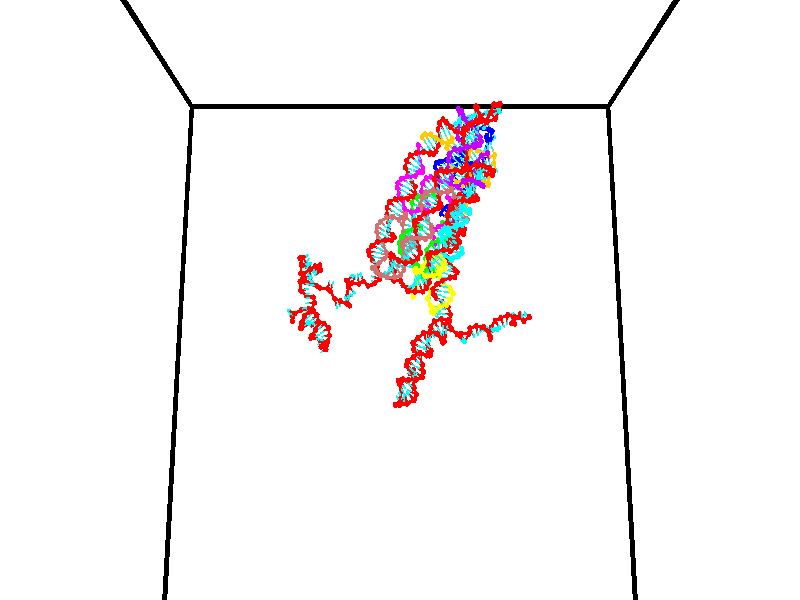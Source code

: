 // switches for output
#declare DRAW_BASES = 1; // possible values are 0, 1; only relevant for DNA ribbons
#declare DRAW_BASES_TYPE = 3; // possible values are 1, 2, 3; only relevant for DNA ribbons
#declare DRAW_FOG = 0; // set to 1 to enable fog

#include "colors.inc"

#include "transforms.inc"
background { rgb <1, 1, 1>}

#default {
   normal{
       ripples 0.25
       frequency 0.20
       turbulence 0.2
       lambda 5
   }
	finish {
		phong 0.1
		phong_size 40.
	}
}

// original window dimensions: 1024x640


// camera settings

camera {
	sky <0, 0.179814, -0.983701>
	up <0, 0.179814, -0.983701>
	right 1.6 * <1, 0, 0>
	location <35, 94.9851, 44.8844>
	look_at <35, 29.7336, 32.9568>
	direction <0, -65.2515, -11.9276>
	angle 67.0682
}


# declare cpy_camera_pos = <35, 94.9851, 44.8844>;
# if (DRAW_FOG = 1)
fog {
	fog_type 2
	up vnormalize(cpy_camera_pos)
	color rgbt<1,1,1,0.3>
	distance 1e-5
	fog_alt 3e-3
	fog_offset 56
}
# end


// LIGHTS

# declare lum = 6;
global_settings {
	ambient_light rgb lum * <0.05, 0.05, 0.05>
	max_trace_level 15
}# declare cpy_direct_light_amount = 0.25;
light_source
{	1000 * <-1, -1.16352, -0.803886>,
	rgb lum * cpy_direct_light_amount
	parallel
}

light_source
{	1000 * <1, 1.16352, 0.803886>,
	rgb lum * cpy_direct_light_amount
	parallel
}

// strand 0

// nucleotide -1

// particle -1
sphere {
	<24.188805, 35.064804, 35.744663> 0.250000
	pigment { color rgbt <1,0,0,0> }
	no_shadow
}
cylinder {
	<24.055593, 34.931133, 35.391979>,  <23.975666, 34.850933, 35.180367>, 0.100000
	pigment { color rgbt <1,0,0,0> }
	no_shadow
}
cylinder {
	<24.055593, 34.931133, 35.391979>,  <24.188805, 35.064804, 35.744663>, 0.100000
	pigment { color rgbt <1,0,0,0> }
	no_shadow
}

// particle -1
sphere {
	<24.055593, 34.931133, 35.391979> 0.100000
	pigment { color rgbt <1,0,0,0> }
	no_shadow
}
sphere {
	0, 1
	scale<0.080000,0.200000,0.300000>
	matrix <-0.204884, 0.938397, -0.278270,
		0.920387, 0.087976, -0.380983,
		-0.333032, -0.334173, -0.881713,
		23.955685, 34.830883, 35.127464>
	pigment { color rgbt <0,1,1,0> }
	no_shadow
}
cylinder {
	<24.495501, 35.487907, 35.159695>,  <24.188805, 35.064804, 35.744663>, 0.130000
	pigment { color rgbt <1,0,0,0> }
	no_shadow
}

// nucleotide -1

// particle -1
sphere {
	<24.495501, 35.487907, 35.159695> 0.250000
	pigment { color rgbt <1,0,0,0> }
	no_shadow
}
cylinder {
	<24.154316, 35.337166, 35.015232>,  <23.949606, 35.246719, 34.928555>, 0.100000
	pigment { color rgbt <1,0,0,0> }
	no_shadow
}
cylinder {
	<24.154316, 35.337166, 35.015232>,  <24.495501, 35.487907, 35.159695>, 0.100000
	pigment { color rgbt <1,0,0,0> }
	no_shadow
}

// particle -1
sphere {
	<24.154316, 35.337166, 35.015232> 0.100000
	pigment { color rgbt <1,0,0,0> }
	no_shadow
}
sphere {
	0, 1
	scale<0.080000,0.200000,0.300000>
	matrix <-0.223489, 0.888956, -0.399763,
		0.471707, -0.260267, -0.842468,
		-0.852962, -0.376853, -0.361160,
		23.898428, 35.224110, 34.906883>
	pigment { color rgbt <0,1,1,0> }
	no_shadow
}
cylinder {
	<25.067287, 35.197811, 34.794582>,  <24.495501, 35.487907, 35.159695>, 0.130000
	pigment { color rgbt <1,0,0,0> }
	no_shadow
}

// nucleotide -1

// particle -1
sphere {
	<25.067287, 35.197811, 34.794582> 0.250000
	pigment { color rgbt <1,0,0,0> }
	no_shadow
}
cylinder {
	<25.279968, 35.535690, 34.769989>,  <25.407576, 35.738419, 34.755234>, 0.100000
	pigment { color rgbt <1,0,0,0> }
	no_shadow
}
cylinder {
	<25.279968, 35.535690, 34.769989>,  <25.067287, 35.197811, 34.794582>, 0.100000
	pigment { color rgbt <1,0,0,0> }
	no_shadow
}

// particle -1
sphere {
	<25.279968, 35.535690, 34.769989> 0.100000
	pigment { color rgbt <1,0,0,0> }
	no_shadow
}
sphere {
	0, 1
	scale<0.080000,0.200000,0.300000>
	matrix <0.474045, -0.236660, 0.848100,
		0.701838, -0.480080, -0.526257,
		0.531700, 0.844698, -0.061483,
		25.439478, 35.789101, 34.751545>
	pigment { color rgbt <0,1,1,0> }
	no_shadow
}
cylinder {
	<25.780151, 35.031380, 34.688007>,  <25.067287, 35.197811, 34.794582>, 0.130000
	pigment { color rgbt <1,0,0,0> }
	no_shadow
}

// nucleotide -1

// particle -1
sphere {
	<25.780151, 35.031380, 34.688007> 0.250000
	pigment { color rgbt <1,0,0,0> }
	no_shadow
}
cylinder {
	<25.724318, 35.367496, 34.897549>,  <25.690817, 35.569168, 35.023273>, 0.100000
	pigment { color rgbt <1,0,0,0> }
	no_shadow
}
cylinder {
	<25.724318, 35.367496, 34.897549>,  <25.780151, 35.031380, 34.688007>, 0.100000
	pigment { color rgbt <1,0,0,0> }
	no_shadow
}

// particle -1
sphere {
	<25.724318, 35.367496, 34.897549> 0.100000
	pigment { color rgbt <1,0,0,0> }
	no_shadow
}
sphere {
	0, 1
	scale<0.080000,0.200000,0.300000>
	matrix <0.638462, -0.328003, 0.696262,
		0.756890, 0.431649, -0.490711,
		-0.139586, 0.840294, 0.523853,
		25.682442, 35.619583, 35.054703>
	pigment { color rgbt <0,1,1,0> }
	no_shadow
}
cylinder {
	<26.373268, 35.275452, 34.901981>,  <25.780151, 35.031380, 34.688007>, 0.130000
	pigment { color rgbt <1,0,0,0> }
	no_shadow
}

// nucleotide -1

// particle -1
sphere {
	<26.373268, 35.275452, 34.901981> 0.250000
	pigment { color rgbt <1,0,0,0> }
	no_shadow
}
cylinder {
	<26.143463, 35.452076, 35.177650>,  <26.005581, 35.558048, 35.343052>, 0.100000
	pigment { color rgbt <1,0,0,0> }
	no_shadow
}
cylinder {
	<26.143463, 35.452076, 35.177650>,  <26.373268, 35.275452, 34.901981>, 0.100000
	pigment { color rgbt <1,0,0,0> }
	no_shadow
}

// particle -1
sphere {
	<26.143463, 35.452076, 35.177650> 0.100000
	pigment { color rgbt <1,0,0,0> }
	no_shadow
}
sphere {
	0, 1
	scale<0.080000,0.200000,0.300000>
	matrix <0.579179, -0.375644, 0.723494,
		0.578349, 0.814812, -0.039929,
		-0.574512, 0.441558, 0.689175,
		25.971109, 35.584545, 35.384403>
	pigment { color rgbt <0,1,1,0> }
	no_shadow
}
cylinder {
	<26.748669, 35.744743, 35.315170>,  <26.373268, 35.275452, 34.901981>, 0.130000
	pigment { color rgbt <1,0,0,0> }
	no_shadow
}

// nucleotide -1

// particle -1
sphere {
	<26.748669, 35.744743, 35.315170> 0.250000
	pigment { color rgbt <1,0,0,0> }
	no_shadow
}
cylinder {
	<26.437824, 35.590572, 35.514183>,  <26.251318, 35.498070, 35.633591>, 0.100000
	pigment { color rgbt <1,0,0,0> }
	no_shadow
}
cylinder {
	<26.437824, 35.590572, 35.514183>,  <26.748669, 35.744743, 35.315170>, 0.100000
	pigment { color rgbt <1,0,0,0> }
	no_shadow
}

// particle -1
sphere {
	<26.437824, 35.590572, 35.514183> 0.100000
	pigment { color rgbt <1,0,0,0> }
	no_shadow
}
sphere {
	0, 1
	scale<0.080000,0.200000,0.300000>
	matrix <0.627150, -0.407998, 0.663491,
		-0.052737, 0.827636, 0.558783,
		-0.777111, -0.385431, 0.497535,
		26.204691, 35.474941, 35.663445>
	pigment { color rgbt <0,1,1,0> }
	no_shadow
}
cylinder {
	<26.984499, 35.683403, 35.938953>,  <26.748669, 35.744743, 35.315170>, 0.130000
	pigment { color rgbt <1,0,0,0> }
	no_shadow
}

// nucleotide -1

// particle -1
sphere {
	<26.984499, 35.683403, 35.938953> 0.250000
	pigment { color rgbt <1,0,0,0> }
	no_shadow
}
cylinder {
	<26.666273, 35.442127, 35.961731>,  <26.475338, 35.297363, 35.975399>, 0.100000
	pigment { color rgbt <1,0,0,0> }
	no_shadow
}
cylinder {
	<26.666273, 35.442127, 35.961731>,  <26.984499, 35.683403, 35.938953>, 0.100000
	pigment { color rgbt <1,0,0,0> }
	no_shadow
}

// particle -1
sphere {
	<26.666273, 35.442127, 35.961731> 0.100000
	pigment { color rgbt <1,0,0,0> }
	no_shadow
}
sphere {
	0, 1
	scale<0.080000,0.200000,0.300000>
	matrix <0.447582, -0.521775, 0.726237,
		-0.408344, 0.603256, 0.685081,
		-0.795566, -0.603185, 0.056942,
		26.427603, 35.261173, 35.978813>
	pigment { color rgbt <0,1,1,0> }
	no_shadow
}
cylinder {
	<26.623640, 35.611755, 36.567795>,  <26.984499, 35.683403, 35.938953>, 0.130000
	pigment { color rgbt <1,0,0,0> }
	no_shadow
}

// nucleotide -1

// particle -1
sphere {
	<26.623640, 35.611755, 36.567795> 0.250000
	pigment { color rgbt <1,0,0,0> }
	no_shadow
}
cylinder {
	<26.583023, 35.261581, 36.378777>,  <26.558653, 35.051476, 36.265366>, 0.100000
	pigment { color rgbt <1,0,0,0> }
	no_shadow
}
cylinder {
	<26.583023, 35.261581, 36.378777>,  <26.623640, 35.611755, 36.567795>, 0.100000
	pigment { color rgbt <1,0,0,0> }
	no_shadow
}

// particle -1
sphere {
	<26.583023, 35.261581, 36.378777> 0.100000
	pigment { color rgbt <1,0,0,0> }
	no_shadow
}
sphere {
	0, 1
	scale<0.080000,0.200000,0.300000>
	matrix <0.218195, -0.483029, 0.847982,
		-0.970608, -0.017000, 0.240064,
		-0.101543, -0.875439, -0.472541,
		26.552561, 34.998951, 36.237015>
	pigment { color rgbt <0,1,1,0> }
	no_shadow
}
cylinder {
	<26.185137, 35.188637, 36.990730>,  <26.623640, 35.611755, 36.567795>, 0.130000
	pigment { color rgbt <1,0,0,0> }
	no_shadow
}

// nucleotide -1

// particle -1
sphere {
	<26.185137, 35.188637, 36.990730> 0.250000
	pigment { color rgbt <1,0,0,0> }
	no_shadow
}
cylinder {
	<26.376053, 34.926331, 36.756752>,  <26.490602, 34.768948, 36.616364>, 0.100000
	pigment { color rgbt <1,0,0,0> }
	no_shadow
}
cylinder {
	<26.376053, 34.926331, 36.756752>,  <26.185137, 35.188637, 36.990730>, 0.100000
	pigment { color rgbt <1,0,0,0> }
	no_shadow
}

// particle -1
sphere {
	<26.376053, 34.926331, 36.756752> 0.100000
	pigment { color rgbt <1,0,0,0> }
	no_shadow
}
sphere {
	0, 1
	scale<0.080000,0.200000,0.300000>
	matrix <0.170739, -0.583772, 0.793762,
		-0.862000, -0.478727, -0.166663,
		0.477289, -0.655767, -0.584949,
		26.519239, 34.729599, 36.581268>
	pigment { color rgbt <0,1,1,0> }
	no_shadow
}
cylinder {
	<25.982527, 34.388058, 37.075703>,  <26.185137, 35.188637, 36.990730>, 0.130000
	pigment { color rgbt <1,0,0,0> }
	no_shadow
}

// nucleotide -1

// particle -1
sphere {
	<25.982527, 34.388058, 37.075703> 0.250000
	pigment { color rgbt <1,0,0,0> }
	no_shadow
}
cylinder {
	<26.362587, 34.412109, 36.953327>,  <26.590624, 34.426540, 36.879902>, 0.100000
	pigment { color rgbt <1,0,0,0> }
	no_shadow
}
cylinder {
	<26.362587, 34.412109, 36.953327>,  <25.982527, 34.388058, 37.075703>, 0.100000
	pigment { color rgbt <1,0,0,0> }
	no_shadow
}

// particle -1
sphere {
	<26.362587, 34.412109, 36.953327> 0.100000
	pigment { color rgbt <1,0,0,0> }
	no_shadow
}
sphere {
	0, 1
	scale<0.080000,0.200000,0.300000>
	matrix <0.295219, -0.489151, 0.820717,
		-0.100298, -0.870124, -0.482519,
		0.950151, 0.060133, -0.305938,
		26.647633, 34.430149, 36.861546>
	pigment { color rgbt <0,1,1,0> }
	no_shadow
}
cylinder {
	<26.263437, 33.678062, 36.889637>,  <25.982527, 34.388058, 37.075703>, 0.130000
	pigment { color rgbt <1,0,0,0> }
	no_shadow
}

// nucleotide -1

// particle -1
sphere {
	<26.263437, 33.678062, 36.889637> 0.250000
	pigment { color rgbt <1,0,0,0> }
	no_shadow
}
cylinder {
	<26.512005, 33.960281, 37.025898>,  <26.661146, 34.129612, 37.107655>, 0.100000
	pigment { color rgbt <1,0,0,0> }
	no_shadow
}
cylinder {
	<26.512005, 33.960281, 37.025898>,  <26.263437, 33.678062, 36.889637>, 0.100000
	pigment { color rgbt <1,0,0,0> }
	no_shadow
}

// particle -1
sphere {
	<26.512005, 33.960281, 37.025898> 0.100000
	pigment { color rgbt <1,0,0,0> }
	no_shadow
}
sphere {
	0, 1
	scale<0.080000,0.200000,0.300000>
	matrix <0.101678, -0.503741, 0.857850,
		0.776852, -0.498449, -0.384773,
		0.621420, 0.705545, 0.340650,
		26.698431, 34.171944, 37.128094>
	pigment { color rgbt <0,1,1,0> }
	no_shadow
}
cylinder {
	<26.824821, 33.359905, 37.240715>,  <26.263437, 33.678062, 36.889637>, 0.130000
	pigment { color rgbt <1,0,0,0> }
	no_shadow
}

// nucleotide -1

// particle -1
sphere {
	<26.824821, 33.359905, 37.240715> 0.250000
	pigment { color rgbt <1,0,0,0> }
	no_shadow
}
cylinder {
	<26.811546, 33.727760, 37.397259>,  <26.803581, 33.948475, 37.491184>, 0.100000
	pigment { color rgbt <1,0,0,0> }
	no_shadow
}
cylinder {
	<26.811546, 33.727760, 37.397259>,  <26.824821, 33.359905, 37.240715>, 0.100000
	pigment { color rgbt <1,0,0,0> }
	no_shadow
}

// particle -1
sphere {
	<26.811546, 33.727760, 37.397259> 0.100000
	pigment { color rgbt <1,0,0,0> }
	no_shadow
}
sphere {
	0, 1
	scale<0.080000,0.200000,0.300000>
	matrix <0.230686, -0.373949, 0.898302,
		0.972462, 0.120091, -0.199739,
		-0.033186, 0.919641, 0.391355,
		26.801590, 34.003654, 37.514664>
	pigment { color rgbt <0,1,1,0> }
	no_shadow
}
cylinder {
	<27.552580, 33.794312, 37.529819>,  <26.824821, 33.359905, 37.240715>, 0.130000
	pigment { color rgbt <1,0,0,0> }
	no_shadow
}

// nucleotide -1

// particle -1
sphere {
	<27.552580, 33.794312, 37.529819> 0.250000
	pigment { color rgbt <1,0,0,0> }
	no_shadow
}
cylinder {
	<27.202974, 33.879929, 37.704308>,  <26.993212, 33.931297, 37.809002>, 0.100000
	pigment { color rgbt <1,0,0,0> }
	no_shadow
}
cylinder {
	<27.202974, 33.879929, 37.704308>,  <27.552580, 33.794312, 37.529819>, 0.100000
	pigment { color rgbt <1,0,0,0> }
	no_shadow
}

// particle -1
sphere {
	<27.202974, 33.879929, 37.704308> 0.100000
	pigment { color rgbt <1,0,0,0> }
	no_shadow
}
sphere {
	0, 1
	scale<0.080000,0.200000,0.300000>
	matrix <0.411858, -0.150028, 0.898813,
		0.257828, 0.965235, 0.042971,
		-0.874012, 0.214041, 0.436221,
		26.940771, 33.944141, 37.835175>
	pigment { color rgbt <0,1,1,0> }
	no_shadow
}
cylinder {
	<27.553465, 34.452934, 38.022579>,  <27.552580, 33.794312, 37.529819>, 0.130000
	pigment { color rgbt <1,0,0,0> }
	no_shadow
}

// nucleotide -1

// particle -1
sphere {
	<27.553465, 34.452934, 38.022579> 0.250000
	pigment { color rgbt <1,0,0,0> }
	no_shadow
}
cylinder {
	<27.288195, 34.163918, 38.100685>,  <27.129032, 33.990505, 38.147549>, 0.100000
	pigment { color rgbt <1,0,0,0> }
	no_shadow
}
cylinder {
	<27.288195, 34.163918, 38.100685>,  <27.553465, 34.452934, 38.022579>, 0.100000
	pigment { color rgbt <1,0,0,0> }
	no_shadow
}

// particle -1
sphere {
	<27.288195, 34.163918, 38.100685> 0.100000
	pigment { color rgbt <1,0,0,0> }
	no_shadow
}
sphere {
	0, 1
	scale<0.080000,0.200000,0.300000>
	matrix <0.461762, -0.189653, 0.866492,
		-0.589045, 0.664803, 0.459416,
		-0.663176, -0.722543, 0.195267,
		27.089243, 33.947155, 38.159264>
	pigment { color rgbt <0,1,1,0> }
	no_shadow
}
cylinder {
	<27.125057, 35.091076, 37.876186>,  <27.553465, 34.452934, 38.022579>, 0.130000
	pigment { color rgbt <1,0,0,0> }
	no_shadow
}

// nucleotide -1

// particle -1
sphere {
	<27.125057, 35.091076, 37.876186> 0.250000
	pigment { color rgbt <1,0,0,0> }
	no_shadow
}
cylinder {
	<27.108643, 34.711838, 37.750050>,  <27.098793, 34.484295, 37.674370>, 0.100000
	pigment { color rgbt <1,0,0,0> }
	no_shadow
}
cylinder {
	<27.108643, 34.711838, 37.750050>,  <27.125057, 35.091076, 37.876186>, 0.100000
	pigment { color rgbt <1,0,0,0> }
	no_shadow
}

// particle -1
sphere {
	<27.108643, 34.711838, 37.750050> 0.100000
	pigment { color rgbt <1,0,0,0> }
	no_shadow
}
sphere {
	0, 1
	scale<0.080000,0.200000,0.300000>
	matrix <0.066216, 0.312329, -0.947663,
		0.996961, -0.059769, 0.049962,
		-0.041036, -0.948092, -0.315338,
		27.096333, 34.427410, 37.655449>
	pigment { color rgbt <0,1,1,0> }
	no_shadow
}
cylinder {
	<27.750193, 34.851456, 37.450409>,  <27.125057, 35.091076, 37.876186>, 0.130000
	pigment { color rgbt <1,0,0,0> }
	no_shadow
}

// nucleotide -1

// particle -1
sphere {
	<27.750193, 34.851456, 37.450409> 0.250000
	pigment { color rgbt <1,0,0,0> }
	no_shadow
}
cylinder {
	<27.417395, 34.654610, 37.347958>,  <27.217716, 34.536503, 37.286488>, 0.100000
	pigment { color rgbt <1,0,0,0> }
	no_shadow
}
cylinder {
	<27.417395, 34.654610, 37.347958>,  <27.750193, 34.851456, 37.450409>, 0.100000
	pigment { color rgbt <1,0,0,0> }
	no_shadow
}

// particle -1
sphere {
	<27.417395, 34.654610, 37.347958> 0.100000
	pigment { color rgbt <1,0,0,0> }
	no_shadow
}
sphere {
	0, 1
	scale<0.080000,0.200000,0.300000>
	matrix <0.127882, 0.279129, -0.951700,
		0.539844, -0.824564, -0.169300,
		-0.831994, -0.492119, -0.256133,
		27.167797, 34.506973, 37.271118>
	pigment { color rgbt <0,1,1,0> }
	no_shadow
}
cylinder {
	<27.876692, 34.484715, 36.865280>,  <27.750193, 34.851456, 37.450409>, 0.130000
	pigment { color rgbt <1,0,0,0> }
	no_shadow
}

// nucleotide -1

// particle -1
sphere {
	<27.876692, 34.484715, 36.865280> 0.250000
	pigment { color rgbt <1,0,0,0> }
	no_shadow
}
cylinder {
	<27.514446, 34.315933, 36.882313>,  <27.297098, 34.214664, 36.892532>, 0.100000
	pigment { color rgbt <1,0,0,0> }
	no_shadow
}
cylinder {
	<27.514446, 34.315933, 36.882313>,  <27.876692, 34.484715, 36.865280>, 0.100000
	pigment { color rgbt <1,0,0,0> }
	no_shadow
}

// particle -1
sphere {
	<27.514446, 34.315933, 36.882313> 0.100000
	pigment { color rgbt <1,0,0,0> }
	no_shadow
}
sphere {
	0, 1
	scale<0.080000,0.200000,0.300000>
	matrix <-0.226713, 0.396811, -0.889462,
		0.358409, -0.815168, -0.455021,
		-0.905618, -0.421950, 0.042588,
		27.242762, 34.189346, 36.895088>
	pigment { color rgbt <0,1,1,0> }
	no_shadow
}
cylinder {
	<27.759506, 34.365845, 36.215900>,  <27.876692, 34.484715, 36.865280>, 0.130000
	pigment { color rgbt <1,0,0,0> }
	no_shadow
}

// nucleotide -1

// particle -1
sphere {
	<27.759506, 34.365845, 36.215900> 0.250000
	pigment { color rgbt <1,0,0,0> }
	no_shadow
}
cylinder {
	<27.412760, 34.390125, 36.413834>,  <27.204712, 34.404694, 36.532593>, 0.100000
	pigment { color rgbt <1,0,0,0> }
	no_shadow
}
cylinder {
	<27.412760, 34.390125, 36.413834>,  <27.759506, 34.365845, 36.215900>, 0.100000
	pigment { color rgbt <1,0,0,0> }
	no_shadow
}

// particle -1
sphere {
	<27.412760, 34.390125, 36.413834> 0.100000
	pigment { color rgbt <1,0,0,0> }
	no_shadow
}
sphere {
	0, 1
	scale<0.080000,0.200000,0.300000>
	matrix <-0.450344, 0.330433, -0.829460,
		-0.213858, -0.941876, -0.259104,
		-0.866865, 0.060701, 0.494834,
		27.152700, 34.408337, 36.562283>
	pigment { color rgbt <0,1,1,0> }
	no_shadow
}
cylinder {
	<27.260281, 34.034882, 35.778355>,  <27.759506, 34.365845, 36.215900>, 0.130000
	pigment { color rgbt <1,0,0,0> }
	no_shadow
}

// nucleotide -1

// particle -1
sphere {
	<27.260281, 34.034882, 35.778355> 0.250000
	pigment { color rgbt <1,0,0,0> }
	no_shadow
}
cylinder {
	<27.029137, 34.243561, 36.029404>,  <26.890450, 34.368767, 36.180035>, 0.100000
	pigment { color rgbt <1,0,0,0> }
	no_shadow
}
cylinder {
	<27.029137, 34.243561, 36.029404>,  <27.260281, 34.034882, 35.778355>, 0.100000
	pigment { color rgbt <1,0,0,0> }
	no_shadow
}

// particle -1
sphere {
	<27.029137, 34.243561, 36.029404> 0.100000
	pigment { color rgbt <1,0,0,0> }
	no_shadow
}
sphere {
	0, 1
	scale<0.080000,0.200000,0.300000>
	matrix <-0.537221, 0.335770, -0.773726,
		-0.614386, -0.784278, 0.086238,
		-0.577860, 0.521695, 0.627623,
		26.855778, 34.400070, 36.217690>
	pigment { color rgbt <0,1,1,0> }
	no_shadow
}
cylinder {
	<26.616419, 33.950554, 35.552353>,  <27.260281, 34.034882, 35.778355>, 0.130000
	pigment { color rgbt <1,0,0,0> }
	no_shadow
}

// nucleotide -1

// particle -1
sphere {
	<26.616419, 33.950554, 35.552353> 0.250000
	pigment { color rgbt <1,0,0,0> }
	no_shadow
}
cylinder {
	<26.593445, 34.286285, 35.768585>,  <26.579660, 34.487724, 35.898323>, 0.100000
	pigment { color rgbt <1,0,0,0> }
	no_shadow
}
cylinder {
	<26.593445, 34.286285, 35.768585>,  <26.616419, 33.950554, 35.552353>, 0.100000
	pigment { color rgbt <1,0,0,0> }
	no_shadow
}

// particle -1
sphere {
	<26.593445, 34.286285, 35.768585> 0.100000
	pigment { color rgbt <1,0,0,0> }
	no_shadow
}
sphere {
	0, 1
	scale<0.080000,0.200000,0.300000>
	matrix <-0.601972, 0.402854, -0.689448,
		-0.796449, -0.365014, 0.482114,
		-0.057437, 0.839329, 0.540581,
		26.576214, 34.538086, 35.930759>
	pigment { color rgbt <0,1,1,0> }
	no_shadow
}
cylinder {
	<25.970896, 33.954395, 35.860546>,  <26.616419, 33.950554, 35.552353>, 0.130000
	pigment { color rgbt <1,0,0,0> }
	no_shadow
}

// nucleotide -1

// particle -1
sphere {
	<25.970896, 33.954395, 35.860546> 0.250000
	pigment { color rgbt <1,0,0,0> }
	no_shadow
}
cylinder {
	<26.127359, 34.316147, 35.792324>,  <26.221237, 34.533199, 35.751389>, 0.100000
	pigment { color rgbt <1,0,0,0> }
	no_shadow
}
cylinder {
	<26.127359, 34.316147, 35.792324>,  <25.970896, 33.954395, 35.860546>, 0.100000
	pigment { color rgbt <1,0,0,0> }
	no_shadow
}

// particle -1
sphere {
	<26.127359, 34.316147, 35.792324> 0.100000
	pigment { color rgbt <1,0,0,0> }
	no_shadow
}
sphere {
	0, 1
	scale<0.080000,0.200000,0.300000>
	matrix <-0.708185, 0.177424, -0.683370,
		-0.587765, 0.388095, 0.709869,
		0.391161, 0.904380, -0.170560,
		26.244707, 34.587460, 35.741158>
	pigment { color rgbt <0,1,1,0> }
	no_shadow
}
cylinder {
	<25.364872, 34.393948, 35.922153>,  <25.970896, 33.954395, 35.860546>, 0.130000
	pigment { color rgbt <1,0,0,0> }
	no_shadow
}

// nucleotide -1

// particle -1
sphere {
	<25.364872, 34.393948, 35.922153> 0.250000
	pigment { color rgbt <1,0,0,0> }
	no_shadow
}
cylinder {
	<25.675045, 34.646473, 35.917206>,  <25.861149, 34.797989, 35.914238>, 0.100000
	pigment { color rgbt <1,0,0,0> }
	no_shadow
}
cylinder {
	<25.675045, 34.646473, 35.917206>,  <25.364872, 34.393948, 35.922153>, 0.100000
	pigment { color rgbt <1,0,0,0> }
	no_shadow
}

// particle -1
sphere {
	<25.675045, 34.646473, 35.917206> 0.100000
	pigment { color rgbt <1,0,0,0> }
	no_shadow
}
sphere {
	0, 1
	scale<0.080000,0.200000,0.300000>
	matrix <-0.617438, 0.753998, -0.224182,
		-0.132200, 0.181477, 0.974469,
		0.775431, 0.631311, -0.012373,
		25.907675, 34.835865, 35.913494>
	pigment { color rgbt <0,1,1,0> }
	no_shadow
}
cylinder {
	<25.163359, 35.011078, 36.281166>,  <25.364872, 34.393948, 35.922153>, 0.130000
	pigment { color rgbt <1,0,0,0> }
	no_shadow
}

// nucleotide -1

// particle -1
sphere {
	<25.163359, 35.011078, 36.281166> 0.250000
	pigment { color rgbt <1,0,0,0> }
	no_shadow
}
cylinder {
	<25.475159, 35.133797, 36.062714>,  <25.662239, 35.207428, 35.931644>, 0.100000
	pigment { color rgbt <1,0,0,0> }
	no_shadow
}
cylinder {
	<25.475159, 35.133797, 36.062714>,  <25.163359, 35.011078, 36.281166>, 0.100000
	pigment { color rgbt <1,0,0,0> }
	no_shadow
}

// particle -1
sphere {
	<25.475159, 35.133797, 36.062714> 0.100000
	pigment { color rgbt <1,0,0,0> }
	no_shadow
}
sphere {
	0, 1
	scale<0.080000,0.200000,0.300000>
	matrix <-0.508459, 0.819102, -0.265597,
		0.365852, 0.484717, 0.794482,
		0.779501, 0.306792, -0.546128,
		25.709009, 35.225834, 35.898876>
	pigment { color rgbt <0,1,1,0> }
	no_shadow
}
cylinder {
	<25.101307, 35.672173, 36.376083>,  <25.163359, 35.011078, 36.281166>, 0.130000
	pigment { color rgbt <1,0,0,0> }
	no_shadow
}

// nucleotide -1

// particle -1
sphere {
	<25.101307, 35.672173, 36.376083> 0.250000
	pigment { color rgbt <1,0,0,0> }
	no_shadow
}
cylinder {
	<25.466566, 35.713741, 36.218418>,  <25.685722, 35.738682, 36.123821>, 0.100000
	pigment { color rgbt <1,0,0,0> }
	no_shadow
}
cylinder {
	<25.466566, 35.713741, 36.218418>,  <25.101307, 35.672173, 36.376083>, 0.100000
	pigment { color rgbt <1,0,0,0> }
	no_shadow
}

// particle -1
sphere {
	<25.466566, 35.713741, 36.218418> 0.100000
	pigment { color rgbt <1,0,0,0> }
	no_shadow
}
sphere {
	0, 1
	scale<0.080000,0.200000,0.300000>
	matrix <-0.407346, 0.268624, -0.872875,
		0.015174, 0.957623, 0.287624,
		0.913148, 0.103917, -0.394160,
		25.740511, 35.744915, 36.100170>
	pigment { color rgbt <0,1,1,0> }
	no_shadow
}
cylinder {
	<25.309120, 36.416504, 36.105274>,  <25.101307, 35.672173, 36.376083>, 0.130000
	pigment { color rgbt <1,0,0,0> }
	no_shadow
}

// nucleotide -1

// particle -1
sphere {
	<25.309120, 36.416504, 36.105274> 0.250000
	pigment { color rgbt <1,0,0,0> }
	no_shadow
}
cylinder {
	<25.504375, 36.150124, 35.879627>,  <25.621529, 35.990295, 35.744240>, 0.100000
	pigment { color rgbt <1,0,0,0> }
	no_shadow
}
cylinder {
	<25.504375, 36.150124, 35.879627>,  <25.309120, 36.416504, 36.105274>, 0.100000
	pigment { color rgbt <1,0,0,0> }
	no_shadow
}

// particle -1
sphere {
	<25.504375, 36.150124, 35.879627> 0.100000
	pigment { color rgbt <1,0,0,0> }
	no_shadow
}
sphere {
	0, 1
	scale<0.080000,0.200000,0.300000>
	matrix <-0.389570, 0.412140, -0.823636,
		0.780998, 0.621811, -0.058254,
		0.488137, -0.665952, -0.564119,
		25.650816, 35.950336, 35.710392>
	pigment { color rgbt <0,1,1,0> }
	no_shadow
}
cylinder {
	<25.679850, 36.787853, 35.588249>,  <25.309120, 36.416504, 36.105274>, 0.130000
	pigment { color rgbt <1,0,0,0> }
	no_shadow
}

// nucleotide -1

// particle -1
sphere {
	<25.679850, 36.787853, 35.588249> 0.250000
	pigment { color rgbt <1,0,0,0> }
	no_shadow
}
cylinder {
	<25.648796, 36.428936, 35.414429>,  <25.630165, 36.213585, 35.310135>, 0.100000
	pigment { color rgbt <1,0,0,0> }
	no_shadow
}
cylinder {
	<25.648796, 36.428936, 35.414429>,  <25.679850, 36.787853, 35.588249>, 0.100000
	pigment { color rgbt <1,0,0,0> }
	no_shadow
}

// particle -1
sphere {
	<25.648796, 36.428936, 35.414429> 0.100000
	pigment { color rgbt <1,0,0,0> }
	no_shadow
}
sphere {
	0, 1
	scale<0.080000,0.200000,0.300000>
	matrix <-0.177942, 0.441339, -0.879521,
		0.980974, 0.009046, -0.193928,
		-0.077632, -0.897295, -0.434552,
		25.625505, 36.159748, 35.284061>
	pigment { color rgbt <0,1,1,0> }
	no_shadow
}
cylinder {
	<26.298115, 36.744576, 35.073265>,  <25.679850, 36.787853, 35.588249>, 0.130000
	pigment { color rgbt <1,0,0,0> }
	no_shadow
}

// nucleotide -1

// particle -1
sphere {
	<26.298115, 36.744576, 35.073265> 0.250000
	pigment { color rgbt <1,0,0,0> }
	no_shadow
}
cylinder {
	<26.007490, 36.497757, 34.952362>,  <25.833115, 36.349667, 34.879822>, 0.100000
	pigment { color rgbt <1,0,0,0> }
	no_shadow
}
cylinder {
	<26.007490, 36.497757, 34.952362>,  <26.298115, 36.744576, 35.073265>, 0.100000
	pigment { color rgbt <1,0,0,0> }
	no_shadow
}

// particle -1
sphere {
	<26.007490, 36.497757, 34.952362> 0.100000
	pigment { color rgbt <1,0,0,0> }
	no_shadow
}
sphere {
	0, 1
	scale<0.080000,0.200000,0.300000>
	matrix <0.021250, 0.419507, -0.907503,
		0.686773, -0.665780, -0.291685,
		-0.726561, -0.617051, -0.302254,
		25.789522, 36.312641, 34.861687>
	pigment { color rgbt <0,1,1,0> }
	no_shadow
}
cylinder {
	<26.600142, 36.585518, 34.422855>,  <26.298115, 36.744576, 35.073265>, 0.130000
	pigment { color rgbt <1,0,0,0> }
	no_shadow
}

// nucleotide -1

// particle -1
sphere {
	<26.600142, 36.585518, 34.422855> 0.250000
	pigment { color rgbt <1,0,0,0> }
	no_shadow
}
cylinder {
	<26.204432, 36.533680, 34.449806>,  <25.967005, 36.502579, 34.465977>, 0.100000
	pigment { color rgbt <1,0,0,0> }
	no_shadow
}
cylinder {
	<26.204432, 36.533680, 34.449806>,  <26.600142, 36.585518, 34.422855>, 0.100000
	pigment { color rgbt <1,0,0,0> }
	no_shadow
}

// particle -1
sphere {
	<26.204432, 36.533680, 34.449806> 0.100000
	pigment { color rgbt <1,0,0,0> }
	no_shadow
}
sphere {
	0, 1
	scale<0.080000,0.200000,0.300000>
	matrix <-0.100752, 0.271499, -0.957151,
		0.105744, -0.953674, -0.281644,
		-0.989276, -0.129589, 0.067375,
		25.907648, 36.494804, 34.470020>
	pigment { color rgbt <0,1,1,0> }
	no_shadow
}
cylinder {
	<26.414255, 36.117798, 33.904598>,  <26.600142, 36.585518, 34.422855>, 0.130000
	pigment { color rgbt <1,0,0,0> }
	no_shadow
}

// nucleotide -1

// particle -1
sphere {
	<26.414255, 36.117798, 33.904598> 0.250000
	pigment { color rgbt <1,0,0,0> }
	no_shadow
}
cylinder {
	<26.116814, 36.370949, 33.990868>,  <25.938349, 36.522839, 34.042629>, 0.100000
	pigment { color rgbt <1,0,0,0> }
	no_shadow
}
cylinder {
	<26.116814, 36.370949, 33.990868>,  <26.414255, 36.117798, 33.904598>, 0.100000
	pigment { color rgbt <1,0,0,0> }
	no_shadow
}

// particle -1
sphere {
	<26.116814, 36.370949, 33.990868> 0.100000
	pigment { color rgbt <1,0,0,0> }
	no_shadow
}
sphere {
	0, 1
	scale<0.080000,0.200000,0.300000>
	matrix <-0.110674, 0.201611, -0.973193,
		-0.659395, -0.747541, -0.079876,
		-0.743606, 0.632878, 0.215674,
		25.893732, 36.560814, 34.055569>
	pigment { color rgbt <0,1,1,0> }
	no_shadow
}
cylinder {
	<25.633322, 35.855911, 33.702076>,  <26.414255, 36.117798, 33.904598>, 0.130000
	pigment { color rgbt <1,0,0,0> }
	no_shadow
}

// nucleotide -1

// particle -1
sphere {
	<25.633322, 35.855911, 33.702076> 0.250000
	pigment { color rgbt <1,0,0,0> }
	no_shadow
}
cylinder {
	<25.768837, 36.232037, 33.689213>,  <25.850145, 36.457710, 33.681496>, 0.100000
	pigment { color rgbt <1,0,0,0> }
	no_shadow
}
cylinder {
	<25.768837, 36.232037, 33.689213>,  <25.633322, 35.855911, 33.702076>, 0.100000
	pigment { color rgbt <1,0,0,0> }
	no_shadow
}

// particle -1
sphere {
	<25.768837, 36.232037, 33.689213> 0.100000
	pigment { color rgbt <1,0,0,0> }
	no_shadow
}
sphere {
	0, 1
	scale<0.080000,0.200000,0.300000>
	matrix <-0.182583, 0.032180, -0.982664,
		-0.922977, 0.338784, 0.182588,
		0.338787, 0.940314, -0.032155,
		25.870474, 36.514130, 33.679565>
	pigment { color rgbt <0,1,1,0> }
	no_shadow
}
cylinder {
	<25.144159, 36.209385, 33.360680>,  <25.633322, 35.855911, 33.702076>, 0.130000
	pigment { color rgbt <1,0,0,0> }
	no_shadow
}

// nucleotide -1

// particle -1
sphere {
	<25.144159, 36.209385, 33.360680> 0.250000
	pigment { color rgbt <1,0,0,0> }
	no_shadow
}
cylinder {
	<25.504677, 36.376938, 33.316479>,  <25.720987, 36.477470, 33.289959>, 0.100000
	pigment { color rgbt <1,0,0,0> }
	no_shadow
}
cylinder {
	<25.504677, 36.376938, 33.316479>,  <25.144159, 36.209385, 33.360680>, 0.100000
	pigment { color rgbt <1,0,0,0> }
	no_shadow
}

// particle -1
sphere {
	<25.504677, 36.376938, 33.316479> 0.100000
	pigment { color rgbt <1,0,0,0> }
	no_shadow
}
sphere {
	0, 1
	scale<0.080000,0.200000,0.300000>
	matrix <-0.094566, -0.058695, -0.993787,
		-0.422765, 0.906142, -0.013289,
		0.901292, 0.418881, -0.110505,
		25.775064, 36.502602, 33.283329>
	pigment { color rgbt <0,1,1,0> }
	no_shadow
}
cylinder {
	<25.139893, 36.691959, 32.707790>,  <25.144159, 36.209385, 33.360680>, 0.130000
	pigment { color rgbt <1,0,0,0> }
	no_shadow
}

// nucleotide -1

// particle -1
sphere {
	<25.139893, 36.691959, 32.707790> 0.250000
	pigment { color rgbt <1,0,0,0> }
	no_shadow
}
cylinder {
	<25.509686, 36.563522, 32.789989>,  <25.731562, 36.486462, 32.839310>, 0.100000
	pigment { color rgbt <1,0,0,0> }
	no_shadow
}
cylinder {
	<25.509686, 36.563522, 32.789989>,  <25.139893, 36.691959, 32.707790>, 0.100000
	pigment { color rgbt <1,0,0,0> }
	no_shadow
}

// particle -1
sphere {
	<25.509686, 36.563522, 32.789989> 0.100000
	pigment { color rgbt <1,0,0,0> }
	no_shadow
}
sphere {
	0, 1
	scale<0.080000,0.200000,0.300000>
	matrix <0.159468, -0.163896, -0.973503,
		0.346265, 0.932758, -0.100315,
		0.924484, -0.321093, 0.205497,
		25.787031, 36.467194, 32.851639>
	pigment { color rgbt <0,1,1,0> }
	no_shadow
}
cylinder {
	<25.440832, 36.903984, 32.154106>,  <25.139893, 36.691959, 32.707790>, 0.130000
	pigment { color rgbt <1,0,0,0> }
	no_shadow
}

// nucleotide -1

// particle -1
sphere {
	<25.440832, 36.903984, 32.154106> 0.250000
	pigment { color rgbt <1,0,0,0> }
	no_shadow
}
cylinder {
	<25.691124, 36.614239, 32.269871>,  <25.841299, 36.440392, 32.339329>, 0.100000
	pigment { color rgbt <1,0,0,0> }
	no_shadow
}
cylinder {
	<25.691124, 36.614239, 32.269871>,  <25.440832, 36.903984, 32.154106>, 0.100000
	pigment { color rgbt <1,0,0,0> }
	no_shadow
}

// particle -1
sphere {
	<25.691124, 36.614239, 32.269871> 0.100000
	pigment { color rgbt <1,0,0,0> }
	no_shadow
}
sphere {
	0, 1
	scale<0.080000,0.200000,0.300000>
	matrix <0.279994, -0.137726, -0.950071,
		0.728055, 0.675523, 0.116638,
		0.625731, -0.724362, 0.289414,
		25.878843, 36.396931, 32.356693>
	pigment { color rgbt <0,1,1,0> }
	no_shadow
}
cylinder {
	<26.153578, 37.014362, 31.739323>,  <25.440832, 36.903984, 32.154106>, 0.130000
	pigment { color rgbt <1,0,0,0> }
	no_shadow
}

// nucleotide -1

// particle -1
sphere {
	<26.153578, 37.014362, 31.739323> 0.250000
	pigment { color rgbt <1,0,0,0> }
	no_shadow
}
cylinder {
	<26.108320, 36.641033, 31.875616>,  <26.081165, 36.417034, 31.957392>, 0.100000
	pigment { color rgbt <1,0,0,0> }
	no_shadow
}
cylinder {
	<26.108320, 36.641033, 31.875616>,  <26.153578, 37.014362, 31.739323>, 0.100000
	pigment { color rgbt <1,0,0,0> }
	no_shadow
}

// particle -1
sphere {
	<26.108320, 36.641033, 31.875616> 0.100000
	pigment { color rgbt <1,0,0,0> }
	no_shadow
}
sphere {
	0, 1
	scale<0.080000,0.200000,0.300000>
	matrix <0.094356, -0.351478, -0.931429,
		0.989088, -0.073235, 0.127832,
		-0.113143, -0.933327, 0.340732,
		26.074377, 36.361034, 31.977837>
	pigment { color rgbt <0,1,1,0> }
	no_shadow
}
cylinder {
	<26.629850, 36.684986, 31.399019>,  <26.153578, 37.014362, 31.739323>, 0.130000
	pigment { color rgbt <1,0,0,0> }
	no_shadow
}

// nucleotide -1

// particle -1
sphere {
	<26.629850, 36.684986, 31.399019> 0.250000
	pigment { color rgbt <1,0,0,0> }
	no_shadow
}
cylinder {
	<26.345272, 36.424587, 31.504887>,  <26.174524, 36.268349, 31.568407>, 0.100000
	pigment { color rgbt <1,0,0,0> }
	no_shadow
}
cylinder {
	<26.345272, 36.424587, 31.504887>,  <26.629850, 36.684986, 31.399019>, 0.100000
	pigment { color rgbt <1,0,0,0> }
	no_shadow
}

// particle -1
sphere {
	<26.345272, 36.424587, 31.504887> 0.100000
	pigment { color rgbt <1,0,0,0> }
	no_shadow
}
sphere {
	0, 1
	scale<0.080000,0.200000,0.300000>
	matrix <0.168862, -0.523955, -0.834839,
		0.682152, -0.549250, 0.482694,
		-0.711445, -0.650996, 0.264669,
		26.131838, 36.229290, 31.584288>
	pigment { color rgbt <0,1,1,0> }
	no_shadow
}
cylinder {
	<27.088902, 36.195816, 31.616461>,  <26.629850, 36.684986, 31.399019>, 0.130000
	pigment { color rgbt <1,0,0,0> }
	no_shadow
}

// nucleotide -1

// particle -1
sphere {
	<27.088902, 36.195816, 31.616461> 0.250000
	pigment { color rgbt <1,0,0,0> }
	no_shadow
}
cylinder {
	<26.797737, 35.965343, 31.765141>,  <26.623039, 35.827061, 31.854349>, 0.100000
	pigment { color rgbt <1,0,0,0> }
	no_shadow
}
cylinder {
	<26.797737, 35.965343, 31.765141>,  <27.088902, 36.195816, 31.616461>, 0.100000
	pigment { color rgbt <1,0,0,0> }
	no_shadow
}

// particle -1
sphere {
	<26.797737, 35.965343, 31.765141> 0.100000
	pigment { color rgbt <1,0,0,0> }
	no_shadow
}
sphere {
	0, 1
	scale<0.080000,0.200000,0.300000>
	matrix <-0.289005, -0.233776, -0.928345,
		0.621791, -0.783175, 0.003648,
		-0.727910, -0.576182, 0.371701,
		26.579365, 35.792488, 31.876650>
	pigment { color rgbt <0,1,1,0> }
	no_shadow
}
cylinder {
	<26.937822, 35.699074, 31.094452>,  <27.088902, 36.195816, 31.616461>, 0.130000
	pigment { color rgbt <1,0,0,0> }
	no_shadow
}

// nucleotide -1

// particle -1
sphere {
	<26.937822, 35.699074, 31.094452> 0.250000
	pigment { color rgbt <1,0,0,0> }
	no_shadow
}
cylinder {
	<26.634928, 35.672874, 31.354391>,  <26.453190, 35.657154, 31.510355>, 0.100000
	pigment { color rgbt <1,0,0,0> }
	no_shadow
}
cylinder {
	<26.634928, 35.672874, 31.354391>,  <26.937822, 35.699074, 31.094452>, 0.100000
	pigment { color rgbt <1,0,0,0> }
	no_shadow
}

// particle -1
sphere {
	<26.634928, 35.672874, 31.354391> 0.100000
	pigment { color rgbt <1,0,0,0> }
	no_shadow
}
sphere {
	0, 1
	scale<0.080000,0.200000,0.300000>
	matrix <-0.441821, -0.681402, -0.583511,
		0.481024, -0.728973, 0.487047,
		-0.757238, -0.065495, 0.649847,
		26.407757, 35.653225, 31.549345>
	pigment { color rgbt <0,1,1,0> }
	no_shadow
}
cylinder {
	<26.877787, 35.018486, 31.266483>,  <26.937822, 35.699074, 31.094452>, 0.130000
	pigment { color rgbt <1,0,0,0> }
	no_shadow
}

// nucleotide -1

// particle -1
sphere {
	<26.877787, 35.018486, 31.266483> 0.250000
	pigment { color rgbt <1,0,0,0> }
	no_shadow
}
cylinder {
	<26.515778, 35.174629, 31.334072>,  <26.298573, 35.268314, 31.374626>, 0.100000
	pigment { color rgbt <1,0,0,0> }
	no_shadow
}
cylinder {
	<26.515778, 35.174629, 31.334072>,  <26.877787, 35.018486, 31.266483>, 0.100000
	pigment { color rgbt <1,0,0,0> }
	no_shadow
}

// particle -1
sphere {
	<26.515778, 35.174629, 31.334072> 0.100000
	pigment { color rgbt <1,0,0,0> }
	no_shadow
}
sphere {
	0, 1
	scale<0.080000,0.200000,0.300000>
	matrix <-0.399105, -0.641870, -0.654765,
		-0.147135, -0.660016, 0.736702,
		-0.905023, 0.390360, 0.168975,
		26.244270, 35.291737, 31.384764>
	pigment { color rgbt <0,1,1,0> }
	no_shadow
}
cylinder {
	<26.372236, 34.404617, 31.232050>,  <26.877787, 35.018486, 31.266483>, 0.130000
	pigment { color rgbt <1,0,0,0> }
	no_shadow
}

// nucleotide -1

// particle -1
sphere {
	<26.372236, 34.404617, 31.232050> 0.250000
	pigment { color rgbt <1,0,0,0> }
	no_shadow
}
cylinder {
	<26.151175, 34.736237, 31.197977>,  <26.018538, 34.935207, 31.177532>, 0.100000
	pigment { color rgbt <1,0,0,0> }
	no_shadow
}
cylinder {
	<26.151175, 34.736237, 31.197977>,  <26.372236, 34.404617, 31.232050>, 0.100000
	pigment { color rgbt <1,0,0,0> }
	no_shadow
}

// particle -1
sphere {
	<26.151175, 34.736237, 31.197977> 0.100000
	pigment { color rgbt <1,0,0,0> }
	no_shadow
}
sphere {
	0, 1
	scale<0.080000,0.200000,0.300000>
	matrix <-0.666131, -0.500840, -0.552656,
		-0.500840, -0.248685, 0.829045,
		0.552656, -0.829045, 0.085184,
		25.985378, 34.984951, 31.172422>
	pigment { color rgbt <0,1,1,0> }
	no_shadow
}
cylinder {
	<25.717255, 34.206802, 31.072533>,  <26.372236, 34.404617, 31.232050>, 0.130000
	pigment { color rgbt <1,0,0,0> }
	no_shadow
}

// nucleotide -1

// particle -1
sphere {
	<25.717255, 34.206802, 31.072533> 0.250000
	pigment { color rgbt <1,0,0,0> }
	no_shadow
}
cylinder {
	<25.779675, 34.566673, 30.909445>,  <25.817125, 34.782597, 30.811592>, 0.100000
	pigment { color rgbt <1,0,0,0> }
	no_shadow
}
cylinder {
	<25.779675, 34.566673, 30.909445>,  <25.717255, 34.206802, 31.072533>, 0.100000
	pigment { color rgbt <1,0,0,0> }
	no_shadow
}

// particle -1
sphere {
	<25.779675, 34.566673, 30.909445> 0.100000
	pigment { color rgbt <1,0,0,0> }
	no_shadow
}
sphere {
	0, 1
	scale<0.080000,0.200000,0.300000>
	matrix <-0.478745, -0.292160, -0.827916,
		-0.863974, 0.324388, 0.385124,
		0.156048, 0.899675, -0.407718,
		25.826488, 34.836575, 30.787130>
	pigment { color rgbt <0,1,1,0> }
	no_shadow
}
cylinder {
	<25.023697, 34.582905, 30.847691>,  <25.717255, 34.206802, 31.072533>, 0.130000
	pigment { color rgbt <1,0,0,0> }
	no_shadow
}

// nucleotide -1

// particle -1
sphere {
	<25.023697, 34.582905, 30.847691> 0.250000
	pigment { color rgbt <1,0,0,0> }
	no_shadow
}
cylinder {
	<25.316460, 34.727409, 30.616589>,  <25.492117, 34.814114, 30.477926>, 0.100000
	pigment { color rgbt <1,0,0,0> }
	no_shadow
}
cylinder {
	<25.316460, 34.727409, 30.616589>,  <25.023697, 34.582905, 30.847691>, 0.100000
	pigment { color rgbt <1,0,0,0> }
	no_shadow
}

// particle -1
sphere {
	<25.316460, 34.727409, 30.616589> 0.100000
	pigment { color rgbt <1,0,0,0> }
	no_shadow
}
sphere {
	0, 1
	scale<0.080000,0.200000,0.300000>
	matrix <-0.582346, -0.108636, -0.805649,
		-0.353817, 0.926114, 0.130869,
		0.731906, 0.361263, -0.577756,
		25.536032, 34.835789, 30.443262>
	pigment { color rgbt <0,1,1,0> }
	no_shadow
}
cylinder {
	<24.794090, 35.078926, 30.323187>,  <25.023697, 34.582905, 30.847691>, 0.130000
	pigment { color rgbt <1,0,0,0> }
	no_shadow
}

// nucleotide -1

// particle -1
sphere {
	<24.794090, 35.078926, 30.323187> 0.250000
	pigment { color rgbt <1,0,0,0> }
	no_shadow
}
cylinder {
	<25.110842, 34.882244, 30.178324>,  <25.300892, 34.764236, 30.091406>, 0.100000
	pigment { color rgbt <1,0,0,0> }
	no_shadow
}
cylinder {
	<25.110842, 34.882244, 30.178324>,  <24.794090, 35.078926, 30.323187>, 0.100000
	pigment { color rgbt <1,0,0,0> }
	no_shadow
}

// particle -1
sphere {
	<25.110842, 34.882244, 30.178324> 0.100000
	pigment { color rgbt <1,0,0,0> }
	no_shadow
}
sphere {
	0, 1
	scale<0.080000,0.200000,0.300000>
	matrix <-0.560655, -0.350301, -0.750303,
		0.242061, 0.797194, -0.553071,
		0.791879, -0.491702, -0.362157,
		25.348406, 34.734734, 30.069677>
	pigment { color rgbt <0,1,1,0> }
	no_shadow
}
cylinder {
	<25.179998, 35.698578, 30.413164>,  <24.794090, 35.078926, 30.323187>, 0.130000
	pigment { color rgbt <1,0,0,0> }
	no_shadow
}

// nucleotide -1

// particle -1
sphere {
	<25.179998, 35.698578, 30.413164> 0.250000
	pigment { color rgbt <1,0,0,0> }
	no_shadow
}
cylinder {
	<25.365379, 35.406849, 30.614479>,  <25.476608, 35.231812, 30.735268>, 0.100000
	pigment { color rgbt <1,0,0,0> }
	no_shadow
}
cylinder {
	<25.365379, 35.406849, 30.614479>,  <25.179998, 35.698578, 30.413164>, 0.100000
	pigment { color rgbt <1,0,0,0> }
	no_shadow
}

// particle -1
sphere {
	<25.365379, 35.406849, 30.614479> 0.100000
	pigment { color rgbt <1,0,0,0> }
	no_shadow
}
sphere {
	0, 1
	scale<0.080000,0.200000,0.300000>
	matrix <0.237782, 0.649494, 0.722231,
		-0.853622, -0.215048, 0.474430,
		0.463454, -0.729323, 0.503288,
		25.504416, 35.188053, 30.765465>
	pigment { color rgbt <0,1,1,0> }
	no_shadow
}
cylinder {
	<25.092922, 35.929581, 31.073643>,  <25.179998, 35.698578, 30.413164>, 0.130000
	pigment { color rgbt <1,0,0,0> }
	no_shadow
}

// nucleotide -1

// particle -1
sphere {
	<25.092922, 35.929581, 31.073643> 0.250000
	pigment { color rgbt <1,0,0,0> }
	no_shadow
}
cylinder {
	<25.360268, 35.634190, 31.109285>,  <25.520674, 35.456955, 31.130671>, 0.100000
	pigment { color rgbt <1,0,0,0> }
	no_shadow
}
cylinder {
	<25.360268, 35.634190, 31.109285>,  <25.092922, 35.929581, 31.073643>, 0.100000
	pigment { color rgbt <1,0,0,0> }
	no_shadow
}

// particle -1
sphere {
	<25.360268, 35.634190, 31.109285> 0.100000
	pigment { color rgbt <1,0,0,0> }
	no_shadow
}
sphere {
	0, 1
	scale<0.080000,0.200000,0.300000>
	matrix <0.367990, 0.432377, 0.823185,
		-0.646433, -0.517395, 0.560738,
		0.668362, -0.738480, 0.089107,
		25.560776, 35.412647, 31.136017>
	pigment { color rgbt <0,1,1,0> }
	no_shadow
}
cylinder {
	<25.014339, 35.710827, 31.771252>,  <25.092922, 35.929581, 31.073643>, 0.130000
	pigment { color rgbt <1,0,0,0> }
	no_shadow
}

// nucleotide -1

// particle -1
sphere {
	<25.014339, 35.710827, 31.771252> 0.250000
	pigment { color rgbt <1,0,0,0> }
	no_shadow
}
cylinder {
	<25.375401, 35.581856, 31.657228>,  <25.592037, 35.504475, 31.588814>, 0.100000
	pigment { color rgbt <1,0,0,0> }
	no_shadow
}
cylinder {
	<25.375401, 35.581856, 31.657228>,  <25.014339, 35.710827, 31.771252>, 0.100000
	pigment { color rgbt <1,0,0,0> }
	no_shadow
}

// particle -1
sphere {
	<25.375401, 35.581856, 31.657228> 0.100000
	pigment { color rgbt <1,0,0,0> }
	no_shadow
}
sphere {
	0, 1
	scale<0.080000,0.200000,0.300000>
	matrix <0.419282, 0.509436, 0.751450,
		-0.097070, -0.797818, 0.595032,
		0.902652, -0.322429, -0.285060,
		25.646196, 35.485126, 31.571711>
	pigment { color rgbt <0,1,1,0> }
	no_shadow
}
cylinder {
	<25.332846, 35.309418, 32.262810>,  <25.014339, 35.710827, 31.771252>, 0.130000
	pigment { color rgbt <1,0,0,0> }
	no_shadow
}

// nucleotide -1

// particle -1
sphere {
	<25.332846, 35.309418, 32.262810> 0.250000
	pigment { color rgbt <1,0,0,0> }
	no_shadow
}
cylinder {
	<25.636515, 35.467396, 32.055859>,  <25.818716, 35.562183, 31.931688>, 0.100000
	pigment { color rgbt <1,0,0,0> }
	no_shadow
}
cylinder {
	<25.636515, 35.467396, 32.055859>,  <25.332846, 35.309418, 32.262810>, 0.100000
	pigment { color rgbt <1,0,0,0> }
	no_shadow
}

// particle -1
sphere {
	<25.636515, 35.467396, 32.055859> 0.100000
	pigment { color rgbt <1,0,0,0> }
	no_shadow
}
sphere {
	0, 1
	scale<0.080000,0.200000,0.300000>
	matrix <0.333542, 0.446528, 0.830278,
		0.558936, -0.802890, 0.207261,
		0.759171, 0.394942, -0.517378,
		25.864265, 35.585880, 31.900644>
	pigment { color rgbt <0,1,1,0> }
	no_shadow
}
cylinder {
	<25.982004, 35.131695, 32.504204>,  <25.332846, 35.309418, 32.262810>, 0.130000
	pigment { color rgbt <1,0,0,0> }
	no_shadow
}

// nucleotide -1

// particle -1
sphere {
	<25.982004, 35.131695, 32.504204> 0.250000
	pigment { color rgbt <1,0,0,0> }
	no_shadow
}
cylinder {
	<26.020679, 35.491978, 32.334789>,  <26.043884, 35.708145, 32.233139>, 0.100000
	pigment { color rgbt <1,0,0,0> }
	no_shadow
}
cylinder {
	<26.020679, 35.491978, 32.334789>,  <25.982004, 35.131695, 32.504204>, 0.100000
	pigment { color rgbt <1,0,0,0> }
	no_shadow
}

// particle -1
sphere {
	<26.020679, 35.491978, 32.334789> 0.100000
	pigment { color rgbt <1,0,0,0> }
	no_shadow
}
sphere {
	0, 1
	scale<0.080000,0.200000,0.300000>
	matrix <0.250851, 0.389741, 0.886102,
		0.963185, -0.191920, -0.188259,
		0.096688, 0.900704, -0.423536,
		26.049686, 35.762188, 32.207729>
	pigment { color rgbt <0,1,1,0> }
	no_shadow
}
cylinder {
	<26.598083, 35.378708, 32.761120>,  <25.982004, 35.131695, 32.504204>, 0.130000
	pigment { color rgbt <1,0,0,0> }
	no_shadow
}

// nucleotide -1

// particle -1
sphere {
	<26.598083, 35.378708, 32.761120> 0.250000
	pigment { color rgbt <1,0,0,0> }
	no_shadow
}
cylinder {
	<26.381113, 35.692112, 32.639874>,  <26.250931, 35.880154, 32.567127>, 0.100000
	pigment { color rgbt <1,0,0,0> }
	no_shadow
}
cylinder {
	<26.381113, 35.692112, 32.639874>,  <26.598083, 35.378708, 32.761120>, 0.100000
	pigment { color rgbt <1,0,0,0> }
	no_shadow
}

// particle -1
sphere {
	<26.381113, 35.692112, 32.639874> 0.100000
	pigment { color rgbt <1,0,0,0> }
	no_shadow
}
sphere {
	0, 1
	scale<0.080000,0.200000,0.300000>
	matrix <0.048635, 0.389488, 0.919747,
		0.838694, 0.484154, -0.249375,
		-0.542427, 0.783514, -0.303115,
		26.218386, 35.927166, 32.548939>
	pigment { color rgbt <0,1,1,0> }
	no_shadow
}
cylinder {
	<26.970364, 35.891472, 33.046974>,  <26.598083, 35.378708, 32.761120>, 0.130000
	pigment { color rgbt <1,0,0,0> }
	no_shadow
}

// nucleotide -1

// particle -1
sphere {
	<26.970364, 35.891472, 33.046974> 0.250000
	pigment { color rgbt <1,0,0,0> }
	no_shadow
}
cylinder {
	<26.608685, 36.047001, 32.976273>,  <26.391676, 36.140316, 32.933849>, 0.100000
	pigment { color rgbt <1,0,0,0> }
	no_shadow
}
cylinder {
	<26.608685, 36.047001, 32.976273>,  <26.970364, 35.891472, 33.046974>, 0.100000
	pigment { color rgbt <1,0,0,0> }
	no_shadow
}

// particle -1
sphere {
	<26.608685, 36.047001, 32.976273> 0.100000
	pigment { color rgbt <1,0,0,0> }
	no_shadow
}
sphere {
	0, 1
	scale<0.080000,0.200000,0.300000>
	matrix <-0.097613, 0.214769, 0.971775,
		0.415807, 0.895932, -0.156240,
		-0.904199, 0.388819, -0.176757,
		26.337425, 36.163647, 32.923244>
	pigment { color rgbt <0,1,1,0> }
	no_shadow
}
cylinder {
	<27.740427, 35.537258, 33.052250>,  <26.970364, 35.891472, 33.046974>, 0.130000
	pigment { color rgbt <1,0,0,0> }
	no_shadow
}

// nucleotide -1

// particle -1
sphere {
	<27.740427, 35.537258, 33.052250> 0.250000
	pigment { color rgbt <1,0,0,0> }
	no_shadow
}
cylinder {
	<27.796625, 35.334637, 32.711975>,  <27.830345, 35.213066, 32.507809>, 0.100000
	pigment { color rgbt <1,0,0,0> }
	no_shadow
}
cylinder {
	<27.796625, 35.334637, 32.711975>,  <27.740427, 35.537258, 33.052250>, 0.100000
	pigment { color rgbt <1,0,0,0> }
	no_shadow
}

// particle -1
sphere {
	<27.796625, 35.334637, 32.711975> 0.100000
	pigment { color rgbt <1,0,0,0> }
	no_shadow
}
sphere {
	0, 1
	scale<0.080000,0.200000,0.300000>
	matrix <0.940251, -0.200882, 0.274906,
		-0.310141, -0.838483, 0.448060,
		0.140497, -0.506549, -0.850687,
		27.838774, 35.182671, 32.456768>
	pigment { color rgbt <0,1,1,0> }
	no_shadow
}
cylinder {
	<27.930813, 34.771217, 33.145557>,  <27.740427, 35.537258, 33.052250>, 0.130000
	pigment { color rgbt <1,0,0,0> }
	no_shadow
}

// nucleotide -1

// particle -1
sphere {
	<27.930813, 34.771217, 33.145557> 0.250000
	pigment { color rgbt <1,0,0,0> }
	no_shadow
}
cylinder {
	<28.071913, 34.929890, 32.806568>,  <28.156572, 35.025093, 32.603172>, 0.100000
	pigment { color rgbt <1,0,0,0> }
	no_shadow
}
cylinder {
	<28.071913, 34.929890, 32.806568>,  <27.930813, 34.771217, 33.145557>, 0.100000
	pigment { color rgbt <1,0,0,0> }
	no_shadow
}

// particle -1
sphere {
	<28.071913, 34.929890, 32.806568> 0.100000
	pigment { color rgbt <1,0,0,0> }
	no_shadow
}
sphere {
	0, 1
	scale<0.080000,0.200000,0.300000>
	matrix <0.927773, -0.266039, 0.261649,
		-0.121671, -0.878561, -0.461873,
		0.352751, 0.396678, -0.847475,
		28.177738, 35.048893, 32.552326>
	pigment { color rgbt <0,1,1,0> }
	no_shadow
}
cylinder {
	<28.329767, 34.571480, 33.720432>,  <27.930813, 34.771217, 33.145557>, 0.130000
	pigment { color rgbt <1,0,0,0> }
	no_shadow
}

// nucleotide -1

// particle -1
sphere {
	<28.329767, 34.571480, 33.720432> 0.250000
	pigment { color rgbt <1,0,0,0> }
	no_shadow
}
cylinder {
	<28.437426, 34.385277, 34.057682>,  <28.502020, 34.273556, 34.260033>, 0.100000
	pigment { color rgbt <1,0,0,0> }
	no_shadow
}
cylinder {
	<28.437426, 34.385277, 34.057682>,  <28.329767, 34.571480, 33.720432>, 0.100000
	pigment { color rgbt <1,0,0,0> }
	no_shadow
}

// particle -1
sphere {
	<28.437426, 34.385277, 34.057682> 0.100000
	pigment { color rgbt <1,0,0,0> }
	no_shadow
}
sphere {
	0, 1
	scale<0.080000,0.200000,0.300000>
	matrix <0.828716, -0.334100, -0.449007,
		0.490705, 0.819561, 0.295851,
		0.269145, -0.465507, 0.843128,
		28.518169, 34.245625, 34.310619>
	pigment { color rgbt <0,1,1,0> }
	no_shadow
}
cylinder {
	<28.959360, 34.790127, 33.974171>,  <28.329767, 34.571480, 33.720432>, 0.130000
	pigment { color rgbt <1,0,0,0> }
	no_shadow
}

// nucleotide -1

// particle -1
sphere {
	<28.959360, 34.790127, 33.974171> 0.250000
	pigment { color rgbt <1,0,0,0> }
	no_shadow
}
cylinder {
	<28.878941, 34.415161, 34.087891>,  <28.830688, 34.190182, 34.156124>, 0.100000
	pigment { color rgbt <1,0,0,0> }
	no_shadow
}
cylinder {
	<28.878941, 34.415161, 34.087891>,  <28.959360, 34.790127, 33.974171>, 0.100000
	pigment { color rgbt <1,0,0,0> }
	no_shadow
}

// particle -1
sphere {
	<28.878941, 34.415161, 34.087891> 0.100000
	pigment { color rgbt <1,0,0,0> }
	no_shadow
}
sphere {
	0, 1
	scale<0.080000,0.200000,0.300000>
	matrix <0.732281, -0.336594, -0.592004,
		0.650649, 0.089165, 0.754125,
		-0.201048, -0.937419, 0.284299,
		28.818626, 34.133934, 34.173180>
	pigment { color rgbt <0,1,1,0> }
	no_shadow
}
cylinder {
	<29.649084, 34.500431, 34.199268>,  <28.959360, 34.790127, 33.974171>, 0.130000
	pigment { color rgbt <1,0,0,0> }
	no_shadow
}

// nucleotide -1

// particle -1
sphere {
	<29.649084, 34.500431, 34.199268> 0.250000
	pigment { color rgbt <1,0,0,0> }
	no_shadow
}
cylinder {
	<29.362614, 34.253258, 34.069496>,  <29.190731, 34.104954, 33.991634>, 0.100000
	pigment { color rgbt <1,0,0,0> }
	no_shadow
}
cylinder {
	<29.362614, 34.253258, 34.069496>,  <29.649084, 34.500431, 34.199268>, 0.100000
	pigment { color rgbt <1,0,0,0> }
	no_shadow
}

// particle -1
sphere {
	<29.362614, 34.253258, 34.069496> 0.100000
	pigment { color rgbt <1,0,0,0> }
	no_shadow
}
sphere {
	0, 1
	scale<0.080000,0.200000,0.300000>
	matrix <0.622736, -0.355904, -0.696801,
		0.315111, -0.701064, 0.639698,
		-0.716174, -0.617933, -0.324428,
		29.147762, 34.067879, 33.972168>
	pigment { color rgbt <0,1,1,0> }
	no_shadow
}
cylinder {
	<29.826612, 33.814594, 34.194763>,  <29.649084, 34.500431, 34.199268>, 0.130000
	pigment { color rgbt <1,0,0,0> }
	no_shadow
}

// nucleotide -1

// particle -1
sphere {
	<29.826612, 33.814594, 34.194763> 0.250000
	pigment { color rgbt <1,0,0,0> }
	no_shadow
}
cylinder {
	<29.601349, 33.893166, 33.873699>,  <29.466190, 33.940308, 33.681061>, 0.100000
	pigment { color rgbt <1,0,0,0> }
	no_shadow
}
cylinder {
	<29.601349, 33.893166, 33.873699>,  <29.826612, 33.814594, 34.194763>, 0.100000
	pigment { color rgbt <1,0,0,0> }
	no_shadow
}

// particle -1
sphere {
	<29.601349, 33.893166, 33.873699> 0.100000
	pigment { color rgbt <1,0,0,0> }
	no_shadow
}
sphere {
	0, 1
	scale<0.080000,0.200000,0.300000>
	matrix <0.629942, -0.526597, -0.570849,
		-0.534815, -0.827108, 0.172815,
		-0.563157, 0.196435, -0.802662,
		29.432402, 33.952095, 33.632900>
	pigment { color rgbt <0,1,1,0> }
	no_shadow
}
cylinder {
	<29.510284, 33.208775, 33.880451>,  <29.826612, 33.814594, 34.194763>, 0.130000
	pigment { color rgbt <1,0,0,0> }
	no_shadow
}

// nucleotide -1

// particle -1
sphere {
	<29.510284, 33.208775, 33.880451> 0.250000
	pigment { color rgbt <1,0,0,0> }
	no_shadow
}
cylinder {
	<29.610449, 33.513206, 33.641102>,  <29.670547, 33.695866, 33.497494>, 0.100000
	pigment { color rgbt <1,0,0,0> }
	no_shadow
}
cylinder {
	<29.610449, 33.513206, 33.641102>,  <29.510284, 33.208775, 33.880451>, 0.100000
	pigment { color rgbt <1,0,0,0> }
	no_shadow
}

// particle -1
sphere {
	<29.610449, 33.513206, 33.641102> 0.100000
	pigment { color rgbt <1,0,0,0> }
	no_shadow
}
sphere {
	0, 1
	scale<0.080000,0.200000,0.300000>
	matrix <0.511769, -0.628712, -0.585504,
		-0.821819, -0.159611, -0.546935,
		0.250412, 0.761082, -0.598371,
		29.685572, 33.741531, 33.461590>
	pigment { color rgbt <0,1,1,0> }
	no_shadow
}
cylinder {
	<29.466854, 32.968563, 33.220165>,  <29.510284, 33.208775, 33.880451>, 0.130000
	pigment { color rgbt <1,0,0,0> }
	no_shadow
}

// nucleotide -1

// particle -1
sphere {
	<29.466854, 32.968563, 33.220165> 0.250000
	pigment { color rgbt <1,0,0,0> }
	no_shadow
}
cylinder {
	<29.736954, 33.263401, 33.230999>,  <29.899014, 33.440304, 33.237499>, 0.100000
	pigment { color rgbt <1,0,0,0> }
	no_shadow
}
cylinder {
	<29.736954, 33.263401, 33.230999>,  <29.466854, 32.968563, 33.220165>, 0.100000
	pigment { color rgbt <1,0,0,0> }
	no_shadow
}

// particle -1
sphere {
	<29.736954, 33.263401, 33.230999> 0.100000
	pigment { color rgbt <1,0,0,0> }
	no_shadow
}
sphere {
	0, 1
	scale<0.080000,0.200000,0.300000>
	matrix <0.560571, -0.488980, -0.668325,
		-0.479373, 0.466470, -0.743376,
		0.675250, 0.737092, 0.027086,
		29.939529, 33.484528, 33.239124>
	pigment { color rgbt <0,1,1,0> }
	no_shadow
}
cylinder {
	<29.588198, 33.181366, 32.427555>,  <29.466854, 32.968563, 33.220165>, 0.130000
	pigment { color rgbt <1,0,0,0> }
	no_shadow
}

// nucleotide -1

// particle -1
sphere {
	<29.588198, 33.181366, 32.427555> 0.250000
	pigment { color rgbt <1,0,0,0> }
	no_shadow
}
cylinder {
	<29.904701, 33.204609, 32.671040>,  <30.094604, 33.218555, 32.817131>, 0.100000
	pigment { color rgbt <1,0,0,0> }
	no_shadow
}
cylinder {
	<29.904701, 33.204609, 32.671040>,  <29.588198, 33.181366, 32.427555>, 0.100000
	pigment { color rgbt <1,0,0,0> }
	no_shadow
}

// particle -1
sphere {
	<29.904701, 33.204609, 32.671040> 0.100000
	pigment { color rgbt <1,0,0,0> }
	no_shadow
}
sphere {
	0, 1
	scale<0.080000,0.200000,0.300000>
	matrix <0.534645, -0.548848, -0.642589,
		0.296754, 0.833900, -0.465346,
		0.791260, 0.058104, 0.608713,
		30.142078, 33.222038, 32.853653>
	pigment { color rgbt <0,1,1,0> }
	no_shadow
}
cylinder {
	<29.407028, 33.487183, 31.917429>,  <29.588198, 33.181366, 32.427555>, 0.130000
	pigment { color rgbt <1,0,0,0> }
	no_shadow
}

// nucleotide -1

// particle -1
sphere {
	<29.407028, 33.487183, 31.917429> 0.250000
	pigment { color rgbt <1,0,0,0> }
	no_shadow
}
cylinder {
	<29.714678, 33.354469, 31.698936>,  <29.899267, 33.274841, 31.567841>, 0.100000
	pigment { color rgbt <1,0,0,0> }
	no_shadow
}
cylinder {
	<29.714678, 33.354469, 31.698936>,  <29.407028, 33.487183, 31.917429>, 0.100000
	pigment { color rgbt <1,0,0,0> }
	no_shadow
}

// particle -1
sphere {
	<29.714678, 33.354469, 31.698936> 0.100000
	pigment { color rgbt <1,0,0,0> }
	no_shadow
}
sphere {
	0, 1
	scale<0.080000,0.200000,0.300000>
	matrix <0.560788, 0.760301, 0.327809,
		0.306537, -0.558445, 0.770827,
		0.769124, -0.331785, -0.546229,
		29.945415, 33.254932, 31.535067>
	pigment { color rgbt <0,1,1,0> }
	no_shadow
}
cylinder {
	<30.020033, 33.870934, 32.254536>,  <29.407028, 33.487183, 31.917429>, 0.130000
	pigment { color rgbt <1,0,0,0> }
	no_shadow
}

// nucleotide -1

// particle -1
sphere {
	<30.020033, 33.870934, 32.254536> 0.250000
	pigment { color rgbt <1,0,0,0> }
	no_shadow
}
cylinder {
	<30.166828, 33.701607, 31.923204>,  <30.254906, 33.600010, 31.724405>, 0.100000
	pigment { color rgbt <1,0,0,0> }
	no_shadow
}
cylinder {
	<30.166828, 33.701607, 31.923204>,  <30.020033, 33.870934, 32.254536>, 0.100000
	pigment { color rgbt <1,0,0,0> }
	no_shadow
}

// particle -1
sphere {
	<30.166828, 33.701607, 31.923204> 0.100000
	pigment { color rgbt <1,0,0,0> }
	no_shadow
}
sphere {
	0, 1
	scale<0.080000,0.200000,0.300000>
	matrix <0.675419, 0.733545, -0.075632,
		0.639631, -0.531711, 0.555118,
		0.366989, -0.423314, -0.828326,
		30.276924, 33.574612, 31.674707>
	pigment { color rgbt <0,1,1,0> }
	no_shadow
}
cylinder {
	<30.760170, 33.937828, 32.332108>,  <30.020033, 33.870934, 32.254536>, 0.130000
	pigment { color rgbt <1,0,0,0> }
	no_shadow
}

// nucleotide -1

// particle -1
sphere {
	<30.760170, 33.937828, 32.332108> 0.250000
	pigment { color rgbt <1,0,0,0> }
	no_shadow
}
cylinder {
	<30.692707, 33.897713, 31.939884>,  <30.652229, 33.873642, 31.704550>, 0.100000
	pigment { color rgbt <1,0,0,0> }
	no_shadow
}
cylinder {
	<30.692707, 33.897713, 31.939884>,  <30.760170, 33.937828, 32.332108>, 0.100000
	pigment { color rgbt <1,0,0,0> }
	no_shadow
}

// particle -1
sphere {
	<30.692707, 33.897713, 31.939884> 0.100000
	pigment { color rgbt <1,0,0,0> }
	no_shadow
}
sphere {
	0, 1
	scale<0.080000,0.200000,0.300000>
	matrix <0.811604, 0.550386, -0.195891,
		0.559333, -0.828864, -0.011429,
		-0.168657, -0.100293, -0.980559,
		30.642109, 33.867626, 31.645716>
	pigment { color rgbt <0,1,1,0> }
	no_shadow
}
cylinder {
	<31.209639, 33.594387, 32.026318>,  <30.760170, 33.937828, 32.332108>, 0.130000
	pigment { color rgbt <1,0,0,0> }
	no_shadow
}

// nucleotide -1

// particle -1
sphere {
	<31.209639, 33.594387, 32.026318> 0.250000
	pigment { color rgbt <1,0,0,0> }
	no_shadow
}
cylinder {
	<31.072020, 33.861954, 31.762749>,  <30.989449, 34.022495, 31.604607>, 0.100000
	pigment { color rgbt <1,0,0,0> }
	no_shadow
}
cylinder {
	<31.072020, 33.861954, 31.762749>,  <31.209639, 33.594387, 32.026318>, 0.100000
	pigment { color rgbt <1,0,0,0> }
	no_shadow
}

// particle -1
sphere {
	<31.072020, 33.861954, 31.762749> 0.100000
	pigment { color rgbt <1,0,0,0> }
	no_shadow
}
sphere {
	0, 1
	scale<0.080000,0.200000,0.300000>
	matrix <0.862271, 0.502851, 0.060252,
		0.371644, -0.547441, -0.749792,
		-0.344049, 0.668916, -0.658924,
		30.968805, 34.062630, 31.565071>
	pigment { color rgbt <0,1,1,0> }
	no_shadow
}
cylinder {
	<31.690910, 34.000401, 32.501659>,  <31.209639, 33.594387, 32.026318>, 0.130000
	pigment { color rgbt <1,0,0,0> }
	no_shadow
}

// nucleotide -1

// particle -1
sphere {
	<31.690910, 34.000401, 32.501659> 0.250000
	pigment { color rgbt <1,0,0,0> }
	no_shadow
}
cylinder {
	<31.983416, 33.735119, 32.437889>,  <32.158920, 33.575951, 32.399628>, 0.100000
	pigment { color rgbt <1,0,0,0> }
	no_shadow
}
cylinder {
	<31.983416, 33.735119, 32.437889>,  <31.690910, 34.000401, 32.501659>, 0.100000
	pigment { color rgbt <1,0,0,0> }
	no_shadow
}

// particle -1
sphere {
	<31.983416, 33.735119, 32.437889> 0.100000
	pigment { color rgbt <1,0,0,0> }
	no_shadow
}
sphere {
	0, 1
	scale<0.080000,0.200000,0.300000>
	matrix <-0.041104, 0.190453, -0.980836,
		0.680854, 0.723803, 0.112012,
		0.731265, -0.663202, -0.159422,
		32.202797, 33.536160, 32.390064>
	pigment { color rgbt <0,1,1,0> }
	no_shadow
}
cylinder {
	<32.411095, 34.218426, 32.321560>,  <31.690910, 34.000401, 32.501659>, 0.130000
	pigment { color rgbt <1,0,0,0> }
	no_shadow
}

// nucleotide -1

// particle -1
sphere {
	<32.411095, 34.218426, 32.321560> 0.250000
	pigment { color rgbt <1,0,0,0> }
	no_shadow
}
cylinder {
	<32.266132, 33.881504, 32.161964>,  <32.179157, 33.679352, 32.066208>, 0.100000
	pigment { color rgbt <1,0,0,0> }
	no_shadow
}
cylinder {
	<32.266132, 33.881504, 32.161964>,  <32.411095, 34.218426, 32.321560>, 0.100000
	pigment { color rgbt <1,0,0,0> }
	no_shadow
}

// particle -1
sphere {
	<32.266132, 33.881504, 32.161964> 0.100000
	pigment { color rgbt <1,0,0,0> }
	no_shadow
}
sphere {
	0, 1
	scale<0.080000,0.200000,0.300000>
	matrix <0.156613, 0.366972, -0.916954,
		0.918769, -0.394795, -0.001077,
		-0.362404, -0.842300, -0.398992,
		32.157410, 33.628815, 32.042267>
	pigment { color rgbt <0,1,1,0> }
	no_shadow
}
cylinder {
	<32.878304, 33.903160, 31.903547>,  <32.411095, 34.218426, 32.321560>, 0.130000
	pigment { color rgbt <1,0,0,0> }
	no_shadow
}

// nucleotide -1

// particle -1
sphere {
	<32.878304, 33.903160, 31.903547> 0.250000
	pigment { color rgbt <1,0,0,0> }
	no_shadow
}
cylinder {
	<32.510281, 33.828423, 31.765800>,  <32.289467, 33.783581, 31.683153>, 0.100000
	pigment { color rgbt <1,0,0,0> }
	no_shadow
}
cylinder {
	<32.510281, 33.828423, 31.765800>,  <32.878304, 33.903160, 31.903547>, 0.100000
	pigment { color rgbt <1,0,0,0> }
	no_shadow
}

// particle -1
sphere {
	<32.510281, 33.828423, 31.765800> 0.100000
	pigment { color rgbt <1,0,0,0> }
	no_shadow
}
sphere {
	0, 1
	scale<0.080000,0.200000,0.300000>
	matrix <0.248242, 0.401998, -0.881348,
		0.303104, -0.896376, -0.323479,
		-0.920056, -0.186839, -0.344366,
		32.234264, 33.772369, 31.662491>
	pigment { color rgbt <0,1,1,0> }
	no_shadow
}
cylinder {
	<32.833408, 33.431187, 31.348289>,  <32.878304, 33.903160, 31.903547>, 0.130000
	pigment { color rgbt <1,0,0,0> }
	no_shadow
}

// nucleotide -1

// particle -1
sphere {
	<32.833408, 33.431187, 31.348289> 0.250000
	pigment { color rgbt <1,0,0,0> }
	no_shadow
}
cylinder {
	<32.574886, 33.736313, 31.340275>,  <32.419773, 33.919388, 31.335466>, 0.100000
	pigment { color rgbt <1,0,0,0> }
	no_shadow
}
cylinder {
	<32.574886, 33.736313, 31.340275>,  <32.833408, 33.431187, 31.348289>, 0.100000
	pigment { color rgbt <1,0,0,0> }
	no_shadow
}

// particle -1
sphere {
	<32.574886, 33.736313, 31.340275> 0.100000
	pigment { color rgbt <1,0,0,0> }
	no_shadow
}
sphere {
	0, 1
	scale<0.080000,0.200000,0.300000>
	matrix <0.284104, 0.216179, -0.934105,
		-0.708215, -0.609413, -0.356436,
		-0.646309, 0.762812, -0.020035,
		32.380993, 33.965157, 31.334265>
	pigment { color rgbt <0,1,1,0> }
	no_shadow
}
cylinder {
	<32.631252, 33.440075, 30.702206>,  <32.833408, 33.431187, 31.348289>, 0.130000
	pigment { color rgbt <1,0,0,0> }
	no_shadow
}

// nucleotide -1

// particle -1
sphere {
	<32.631252, 33.440075, 30.702206> 0.250000
	pigment { color rgbt <1,0,0,0> }
	no_shadow
}
cylinder {
	<32.503254, 33.799816, 30.821383>,  <32.426456, 34.015659, 30.892889>, 0.100000
	pigment { color rgbt <1,0,0,0> }
	no_shadow
}
cylinder {
	<32.503254, 33.799816, 30.821383>,  <32.631252, 33.440075, 30.702206>, 0.100000
	pigment { color rgbt <1,0,0,0> }
	no_shadow
}

// particle -1
sphere {
	<32.503254, 33.799816, 30.821383> 0.100000
	pigment { color rgbt <1,0,0,0> }
	no_shadow
}
sphere {
	0, 1
	scale<0.080000,0.200000,0.300000>
	matrix <0.251196, 0.383763, -0.888609,
		-0.913511, -0.209509, -0.348716,
		-0.319996, 0.899351, 0.297944,
		32.407253, 34.069622, 30.910767>
	pigment { color rgbt <0,1,1,0> }
	no_shadow
}
cylinder {
	<32.133434, 33.702091, 30.159039>,  <32.631252, 33.440075, 30.702206>, 0.130000
	pigment { color rgbt <1,0,0,0> }
	no_shadow
}

// nucleotide -1

// particle -1
sphere {
	<32.133434, 33.702091, 30.159039> 0.250000
	pigment { color rgbt <1,0,0,0> }
	no_shadow
}
cylinder {
	<32.243668, 34.048748, 30.325409>,  <32.309807, 34.256741, 30.425230>, 0.100000
	pigment { color rgbt <1,0,0,0> }
	no_shadow
}
cylinder {
	<32.243668, 34.048748, 30.325409>,  <32.133434, 33.702091, 30.159039>, 0.100000
	pigment { color rgbt <1,0,0,0> }
	no_shadow
}

// particle -1
sphere {
	<32.243668, 34.048748, 30.325409> 0.100000
	pigment { color rgbt <1,0,0,0> }
	no_shadow
}
sphere {
	0, 1
	scale<0.080000,0.200000,0.300000>
	matrix <0.265894, 0.347074, -0.899355,
		-0.923772, 0.358438, -0.134786,
		0.275582, 0.866638, 0.415924,
		32.326344, 34.308739, 30.450186>
	pigment { color rgbt <0,1,1,0> }
	no_shadow
}
cylinder {
	<31.779535, 34.161854, 29.807827>,  <32.133434, 33.702091, 30.159039>, 0.130000
	pigment { color rgbt <1,0,0,0> }
	no_shadow
}

// nucleotide -1

// particle -1
sphere {
	<31.779535, 34.161854, 29.807827> 0.250000
	pigment { color rgbt <1,0,0,0> }
	no_shadow
}
cylinder {
	<32.095512, 34.361507, 29.950294>,  <32.285099, 34.481300, 30.035776>, 0.100000
	pigment { color rgbt <1,0,0,0> }
	no_shadow
}
cylinder {
	<32.095512, 34.361507, 29.950294>,  <31.779535, 34.161854, 29.807827>, 0.100000
	pigment { color rgbt <1,0,0,0> }
	no_shadow
}

// particle -1
sphere {
	<32.095512, 34.361507, 29.950294> 0.100000
	pigment { color rgbt <1,0,0,0> }
	no_shadow
}
sphere {
	0, 1
	scale<0.080000,0.200000,0.300000>
	matrix <0.208798, 0.327185, -0.921603,
		-0.576535, 0.802382, 0.154240,
		0.789943, 0.499132, 0.356170,
		32.332497, 34.511246, 30.057146>
	pigment { color rgbt <0,1,1,0> }
	no_shadow
}
cylinder {
	<31.768555, 34.888985, 29.661921>,  <31.779535, 34.161854, 29.807827>, 0.130000
	pigment { color rgbt <1,0,0,0> }
	no_shadow
}

// nucleotide -1

// particle -1
sphere {
	<31.768555, 34.888985, 29.661921> 0.250000
	pigment { color rgbt <1,0,0,0> }
	no_shadow
}
cylinder {
	<32.152828, 34.782738, 29.694248>,  <32.383392, 34.718990, 29.713644>, 0.100000
	pigment { color rgbt <1,0,0,0> }
	no_shadow
}
cylinder {
	<32.152828, 34.782738, 29.694248>,  <31.768555, 34.888985, 29.661921>, 0.100000
	pigment { color rgbt <1,0,0,0> }
	no_shadow
}

// particle -1
sphere {
	<32.152828, 34.782738, 29.694248> 0.100000
	pigment { color rgbt <1,0,0,0> }
	no_shadow
}
sphere {
	0, 1
	scale<0.080000,0.200000,0.300000>
	matrix <0.192678, 0.428259, -0.882876,
		0.199894, 0.863738, 0.462600,
		0.960686, -0.265614, 0.080817,
		32.441032, 34.703053, 29.718493>
	pigment { color rgbt <0,1,1,0> }
	no_shadow
}
cylinder {
	<32.121120, 35.432362, 29.346933>,  <31.768555, 34.888985, 29.661921>, 0.130000
	pigment { color rgbt <1,0,0,0> }
	no_shadow
}

// nucleotide -1

// particle -1
sphere {
	<32.121120, 35.432362, 29.346933> 0.250000
	pigment { color rgbt <1,0,0,0> }
	no_shadow
}
cylinder {
	<32.425556, 35.173290, 29.361082>,  <32.608219, 35.017849, 29.369572>, 0.100000
	pigment { color rgbt <1,0,0,0> }
	no_shadow
}
cylinder {
	<32.425556, 35.173290, 29.361082>,  <32.121120, 35.432362, 29.346933>, 0.100000
	pigment { color rgbt <1,0,0,0> }
	no_shadow
}

// particle -1
sphere {
	<32.425556, 35.173290, 29.361082> 0.100000
	pigment { color rgbt <1,0,0,0> }
	no_shadow
}
sphere {
	0, 1
	scale<0.080000,0.200000,0.300000>
	matrix <0.375985, 0.396077, -0.837710,
		0.528557, 0.650875, 0.544968,
		0.761094, -0.647677, 0.035370,
		32.653885, 34.978989, 29.371693>
	pigment { color rgbt <0,1,1,0> }
	no_shadow
}
cylinder {
	<32.753048, 35.845688, 29.078384>,  <32.121120, 35.432362, 29.346933>, 0.130000
	pigment { color rgbt <1,0,0,0> }
	no_shadow
}

// nucleotide -1

// particle -1
sphere {
	<32.753048, 35.845688, 29.078384> 0.250000
	pigment { color rgbt <1,0,0,0> }
	no_shadow
}
cylinder {
	<32.836678, 35.455482, 29.051065>,  <32.886856, 35.221359, 29.034674>, 0.100000
	pigment { color rgbt <1,0,0,0> }
	no_shadow
}
cylinder {
	<32.836678, 35.455482, 29.051065>,  <32.753048, 35.845688, 29.078384>, 0.100000
	pigment { color rgbt <1,0,0,0> }
	no_shadow
}

// particle -1
sphere {
	<32.836678, 35.455482, 29.051065> 0.100000
	pigment { color rgbt <1,0,0,0> }
	no_shadow
}
sphere {
	0, 1
	scale<0.080000,0.200000,0.300000>
	matrix <0.534506, 0.172484, -0.827377,
		0.818896, 0.136476, 0.557479,
		0.209073, -0.975512, -0.068299,
		32.899399, 35.162830, 29.030575>
	pigment { color rgbt <0,1,1,0> }
	no_shadow
}
cylinder {
	<33.492538, 35.861946, 28.947884>,  <32.753048, 35.845688, 29.078384>, 0.130000
	pigment { color rgbt <1,0,0,0> }
	no_shadow
}

// nucleotide -1

// particle -1
sphere {
	<33.492538, 35.861946, 28.947884> 0.250000
	pigment { color rgbt <1,0,0,0> }
	no_shadow
}
cylinder {
	<33.374149, 35.493092, 28.848230>,  <33.303116, 35.271778, 28.788439>, 0.100000
	pigment { color rgbt <1,0,0,0> }
	no_shadow
}
cylinder {
	<33.374149, 35.493092, 28.848230>,  <33.492538, 35.861946, 28.947884>, 0.100000
	pigment { color rgbt <1,0,0,0> }
	no_shadow
}

// particle -1
sphere {
	<33.374149, 35.493092, 28.848230> 0.100000
	pigment { color rgbt <1,0,0,0> }
	no_shadow
}
sphere {
	0, 1
	scale<0.080000,0.200000,0.300000>
	matrix <0.617544, 0.014254, -0.786407,
		0.728724, -0.386608, 0.565240,
		-0.295974, -0.922134, -0.249135,
		33.285358, 35.216450, 28.773489>
	pigment { color rgbt <0,1,1,0> }
	no_shadow
}
cylinder {
	<34.144409, 35.396191, 28.826820>,  <33.492538, 35.861946, 28.947884>, 0.130000
	pigment { color rgbt <1,0,0,0> }
	no_shadow
}

// nucleotide -1

// particle -1
sphere {
	<34.144409, 35.396191, 28.826820> 0.250000
	pigment { color rgbt <1,0,0,0> }
	no_shadow
}
cylinder {
	<33.835541, 35.230480, 28.634102>,  <33.650219, 35.131054, 28.518471>, 0.100000
	pigment { color rgbt <1,0,0,0> }
	no_shadow
}
cylinder {
	<33.835541, 35.230480, 28.634102>,  <34.144409, 35.396191, 28.826820>, 0.100000
	pigment { color rgbt <1,0,0,0> }
	no_shadow
}

// particle -1
sphere {
	<33.835541, 35.230480, 28.634102> 0.100000
	pigment { color rgbt <1,0,0,0> }
	no_shadow
}
sphere {
	0, 1
	scale<0.080000,0.200000,0.300000>
	matrix <0.575468, -0.134436, -0.806699,
		0.269427, -0.900167, 0.342211,
		-0.772170, -0.414278, -0.481797,
		33.603889, 35.106197, 28.489563>
	pigment { color rgbt <0,1,1,0> }
	no_shadow
}
cylinder {
	<34.411381, 34.878380, 28.447620>,  <34.144409, 35.396191, 28.826820>, 0.130000
	pigment { color rgbt <1,0,0,0> }
	no_shadow
}

// nucleotide -1

// particle -1
sphere {
	<34.411381, 34.878380, 28.447620> 0.250000
	pigment { color rgbt <1,0,0,0> }
	no_shadow
}
cylinder {
	<34.047207, 34.945953, 28.296589>,  <33.828701, 34.986496, 28.205971>, 0.100000
	pigment { color rgbt <1,0,0,0> }
	no_shadow
}
cylinder {
	<34.047207, 34.945953, 28.296589>,  <34.411381, 34.878380, 28.447620>, 0.100000
	pigment { color rgbt <1,0,0,0> }
	no_shadow
}

// particle -1
sphere {
	<34.047207, 34.945953, 28.296589> 0.100000
	pigment { color rgbt <1,0,0,0> }
	no_shadow
}
sphere {
	0, 1
	scale<0.080000,0.200000,0.300000>
	matrix <0.354872, -0.150001, -0.922803,
		-0.212532, -0.974146, 0.076615,
		-0.910437, 0.168936, -0.377577,
		33.774075, 34.996635, 28.183315>
	pigment { color rgbt <0,1,1,0> }
	no_shadow
}
cylinder {
	<34.235039, 34.341156, 28.092350>,  <34.411381, 34.878380, 28.447620>, 0.130000
	pigment { color rgbt <1,0,0,0> }
	no_shadow
}

// nucleotide -1

// particle -1
sphere {
	<34.235039, 34.341156, 28.092350> 0.250000
	pigment { color rgbt <1,0,0,0> }
	no_shadow
}
cylinder {
	<34.004498, 34.626232, 27.932407>,  <33.866173, 34.797279, 27.836443>, 0.100000
	pigment { color rgbt <1,0,0,0> }
	no_shadow
}
cylinder {
	<34.004498, 34.626232, 27.932407>,  <34.235039, 34.341156, 28.092350>, 0.100000
	pigment { color rgbt <1,0,0,0> }
	no_shadow
}

// particle -1
sphere {
	<34.004498, 34.626232, 27.932407> 0.100000
	pigment { color rgbt <1,0,0,0> }
	no_shadow
}
sphere {
	0, 1
	scale<0.080000,0.200000,0.300000>
	matrix <0.211979, -0.342164, -0.915417,
		-0.789229, -0.612364, 0.046131,
		-0.576353, 0.712695, -0.399855,
		33.831593, 34.840042, 27.812450>
	pigment { color rgbt <0,1,1,0> }
	no_shadow
}
cylinder {
	<33.809143, 33.963516, 27.547384>,  <34.235039, 34.341156, 28.092350>, 0.130000
	pigment { color rgbt <1,0,0,0> }
	no_shadow
}

// nucleotide -1

// particle -1
sphere {
	<33.809143, 33.963516, 27.547384> 0.250000
	pigment { color rgbt <1,0,0,0> }
	no_shadow
}
cylinder {
	<33.825359, 34.349545, 27.443851>,  <33.835091, 34.581161, 27.381733>, 0.100000
	pigment { color rgbt <1,0,0,0> }
	no_shadow
}
cylinder {
	<33.825359, 34.349545, 27.443851>,  <33.809143, 33.963516, 27.547384>, 0.100000
	pigment { color rgbt <1,0,0,0> }
	no_shadow
}

// particle -1
sphere {
	<33.825359, 34.349545, 27.443851> 0.100000
	pigment { color rgbt <1,0,0,0> }
	no_shadow
}
sphere {
	0, 1
	scale<0.080000,0.200000,0.300000>
	matrix <0.362552, -0.255597, -0.896229,
		-0.931081, -0.057506, -0.360251,
		0.040541, 0.965071, -0.258831,
		33.837521, 34.639065, 27.366201>
	pigment { color rgbt <0,1,1,0> }
	no_shadow
}
cylinder {
	<33.776501, 33.901318, 26.822330>,  <33.809143, 33.963516, 27.547384>, 0.130000
	pigment { color rgbt <1,0,0,0> }
	no_shadow
}

// nucleotide -1

// particle -1
sphere {
	<33.776501, 33.901318, 26.822330> 0.250000
	pigment { color rgbt <1,0,0,0> }
	no_shadow
}
cylinder {
	<33.894642, 34.279736, 26.875650>,  <33.965527, 34.506786, 26.907642>, 0.100000
	pigment { color rgbt <1,0,0,0> }
	no_shadow
}
cylinder {
	<33.894642, 34.279736, 26.875650>,  <33.776501, 33.901318, 26.822330>, 0.100000
	pigment { color rgbt <1,0,0,0> }
	no_shadow
}

// particle -1
sphere {
	<33.894642, 34.279736, 26.875650> 0.100000
	pigment { color rgbt <1,0,0,0> }
	no_shadow
}
sphere {
	0, 1
	scale<0.080000,0.200000,0.300000>
	matrix <0.505410, -0.036315, -0.862115,
		-0.810757, 0.322001, -0.488865,
		0.295355, 0.946043, 0.133300,
		33.983250, 34.563549, 26.915640>
	pigment { color rgbt <0,1,1,0> }
	no_shadow
}
cylinder {
	<33.616928, 34.136074, 26.172075>,  <33.776501, 33.901318, 26.822330>, 0.130000
	pigment { color rgbt <1,0,0,0> }
	no_shadow
}

// nucleotide -1

// particle -1
sphere {
	<33.616928, 34.136074, 26.172075> 0.250000
	pigment { color rgbt <1,0,0,0> }
	no_shadow
}
cylinder {
	<33.885571, 34.397823, 26.311068>,  <34.046757, 34.554871, 26.394463>, 0.100000
	pigment { color rgbt <1,0,0,0> }
	no_shadow
}
cylinder {
	<33.885571, 34.397823, 26.311068>,  <33.616928, 34.136074, 26.172075>, 0.100000
	pigment { color rgbt <1,0,0,0> }
	no_shadow
}

// particle -1
sphere {
	<33.885571, 34.397823, 26.311068> 0.100000
	pigment { color rgbt <1,0,0,0> }
	no_shadow
}
sphere {
	0, 1
	scale<0.080000,0.200000,0.300000>
	matrix <0.415878, 0.055196, -0.907744,
		-0.613181, 0.754156, -0.235069,
		0.671606, 0.654371, 0.347482,
		34.087051, 34.594135, 26.415312>
	pigment { color rgbt <0,1,1,0> }
	no_shadow
}
cylinder {
	<33.647068, 34.749798, 25.725149>,  <33.616928, 34.136074, 26.172075>, 0.130000
	pigment { color rgbt <1,0,0,0> }
	no_shadow
}

// nucleotide -1

// particle -1
sphere {
	<33.647068, 34.749798, 25.725149> 0.250000
	pigment { color rgbt <1,0,0,0> }
	no_shadow
}
cylinder {
	<33.990902, 34.795124, 25.924461>,  <34.197201, 34.822319, 26.044048>, 0.100000
	pigment { color rgbt <1,0,0,0> }
	no_shadow
}
cylinder {
	<33.990902, 34.795124, 25.924461>,  <33.647068, 34.749798, 25.725149>, 0.100000
	pigment { color rgbt <1,0,0,0> }
	no_shadow
}

// particle -1
sphere {
	<33.990902, 34.795124, 25.924461> 0.100000
	pigment { color rgbt <1,0,0,0> }
	no_shadow
}
sphere {
	0, 1
	scale<0.080000,0.200000,0.300000>
	matrix <0.469182, 0.211328, -0.857443,
		-0.202460, 0.970825, 0.128488,
		0.859580, 0.113314, 0.498279,
		34.248775, 34.829117, 26.073944>
	pigment { color rgbt <0,1,1,0> }
	no_shadow
}
cylinder {
	<33.929638, 35.307106, 25.409863>,  <33.647068, 34.749798, 25.725149>, 0.130000
	pigment { color rgbt <1,0,0,0> }
	no_shadow
}

// nucleotide -1

// particle -1
sphere {
	<33.929638, 35.307106, 25.409863> 0.250000
	pigment { color rgbt <1,0,0,0> }
	no_shadow
}
cylinder {
	<34.242691, 35.155296, 25.607220>,  <34.430523, 35.064209, 25.725634>, 0.100000
	pigment { color rgbt <1,0,0,0> }
	no_shadow
}
cylinder {
	<34.242691, 35.155296, 25.607220>,  <33.929638, 35.307106, 25.409863>, 0.100000
	pigment { color rgbt <1,0,0,0> }
	no_shadow
}

// particle -1
sphere {
	<34.242691, 35.155296, 25.607220> 0.100000
	pigment { color rgbt <1,0,0,0> }
	no_shadow
}
sphere {
	0, 1
	scale<0.080000,0.200000,0.300000>
	matrix <0.589846, 0.198897, -0.782637,
		0.198897, 0.903548, 0.379527,
		0.782637, -0.379527, 0.493394,
		34.477482, 35.041439, 25.755238>
	pigment { color rgbt <0,1,1,0> }
	no_shadow
}
cylinder {
	<34.484070, 35.852070, 25.330402>,  <33.929638, 35.307106, 25.409863>, 0.130000
	pigment { color rgbt <1,0,0,0> }
	no_shadow
}

// nucleotide -1

// particle -1
sphere {
	<34.484070, 35.852070, 25.330402> 0.250000
	pigment { color rgbt <1,0,0,0> }
	no_shadow
}
cylinder {
	<34.678940, 35.511806, 25.409441>,  <34.795860, 35.307648, 25.456865>, 0.100000
	pigment { color rgbt <1,0,0,0> }
	no_shadow
}
cylinder {
	<34.678940, 35.511806, 25.409441>,  <34.484070, 35.852070, 25.330402>, 0.100000
	pigment { color rgbt <1,0,0,0> }
	no_shadow
}

// particle -1
sphere {
	<34.678940, 35.511806, 25.409441> 0.100000
	pigment { color rgbt <1,0,0,0> }
	no_shadow
}
sphere {
	0, 1
	scale<0.080000,0.200000,0.300000>
	matrix <0.541006, 0.116354, -0.832931,
		0.685548, 0.512683, 0.516895,
		0.487172, -0.850657, 0.197598,
		34.825092, 35.256611, 25.468721>
	pigment { color rgbt <0,1,1,0> }
	no_shadow
}
cylinder {
	<35.133327, 36.053814, 25.363367>,  <34.484070, 35.852070, 25.330402>, 0.130000
	pigment { color rgbt <1,0,0,0> }
	no_shadow
}

// nucleotide -1

// particle -1
sphere {
	<35.133327, 36.053814, 25.363367> 0.250000
	pigment { color rgbt <1,0,0,0> }
	no_shadow
}
cylinder {
	<35.137058, 35.662361, 25.281200>,  <35.139297, 35.427490, 25.231899>, 0.100000
	pigment { color rgbt <1,0,0,0> }
	no_shadow
}
cylinder {
	<35.137058, 35.662361, 25.281200>,  <35.133327, 36.053814, 25.363367>, 0.100000
	pigment { color rgbt <1,0,0,0> }
	no_shadow
}

// particle -1
sphere {
	<35.137058, 35.662361, 25.281200> 0.100000
	pigment { color rgbt <1,0,0,0> }
	no_shadow
}
sphere {
	0, 1
	scale<0.080000,0.200000,0.300000>
	matrix <0.655546, 0.161110, -0.737769,
		0.755098, -0.127779, 0.643040,
		0.009329, -0.978630, -0.205419,
		35.139858, 35.368771, 25.219574>
	pigment { color rgbt <0,1,1,0> }
	no_shadow
}
cylinder {
	<35.793846, 35.896095, 25.329916>,  <35.133327, 36.053814, 25.363367>, 0.130000
	pigment { color rgbt <1,0,0,0> }
	no_shadow
}

// nucleotide -1

// particle -1
sphere {
	<35.793846, 35.896095, 25.329916> 0.250000
	pigment { color rgbt <1,0,0,0> }
	no_shadow
}
cylinder {
	<35.602901, 35.607098, 25.129866>,  <35.488335, 35.433701, 25.009834>, 0.100000
	pigment { color rgbt <1,0,0,0> }
	no_shadow
}
cylinder {
	<35.602901, 35.607098, 25.129866>,  <35.793846, 35.896095, 25.329916>, 0.100000
	pigment { color rgbt <1,0,0,0> }
	no_shadow
}

// particle -1
sphere {
	<35.602901, 35.607098, 25.129866> 0.100000
	pigment { color rgbt <1,0,0,0> }
	no_shadow
}
sphere {
	0, 1
	scale<0.080000,0.200000,0.300000>
	matrix <0.593057, 0.155075, -0.790086,
		0.648390, -0.673760, 0.354454,
		-0.477362, -0.722495, -0.500127,
		35.459694, 35.390350, 24.979828>
	pigment { color rgbt <0,1,1,0> }
	no_shadow
}
cylinder {
	<36.324860, 35.544823, 25.014215>,  <35.793846, 35.896095, 25.329916>, 0.130000
	pigment { color rgbt <1,0,0,0> }
	no_shadow
}

// nucleotide -1

// particle -1
sphere {
	<36.324860, 35.544823, 25.014215> 0.250000
	pigment { color rgbt <1,0,0,0> }
	no_shadow
}
cylinder {
	<35.997692, 35.446571, 24.806112>,  <35.801392, 35.387619, 24.681250>, 0.100000
	pigment { color rgbt <1,0,0,0> }
	no_shadow
}
cylinder {
	<35.997692, 35.446571, 24.806112>,  <36.324860, 35.544823, 25.014215>, 0.100000
	pigment { color rgbt <1,0,0,0> }
	no_shadow
}

// particle -1
sphere {
	<35.997692, 35.446571, 24.806112> 0.100000
	pigment { color rgbt <1,0,0,0> }
	no_shadow
}
sphere {
	0, 1
	scale<0.080000,0.200000,0.300000>
	matrix <0.507735, 0.117097, -0.853518,
		0.270571, -0.962265, 0.028939,
		-0.817922, -0.245631, -0.520259,
		35.752316, 35.372883, 24.650034>
	pigment { color rgbt <0,1,1,0> }
	no_shadow
}
cylinder {
	<36.546722, 35.068005, 24.524958>,  <36.324860, 35.544823, 25.014215>, 0.130000
	pigment { color rgbt <1,0,0,0> }
	no_shadow
}

// nucleotide -1

// particle -1
sphere {
	<36.546722, 35.068005, 24.524958> 0.250000
	pigment { color rgbt <1,0,0,0> }
	no_shadow
}
cylinder {
	<36.203159, 35.199707, 24.368050>,  <35.997021, 35.278728, 24.273905>, 0.100000
	pigment { color rgbt <1,0,0,0> }
	no_shadow
}
cylinder {
	<36.203159, 35.199707, 24.368050>,  <36.546722, 35.068005, 24.524958>, 0.100000
	pigment { color rgbt <1,0,0,0> }
	no_shadow
}

// particle -1
sphere {
	<36.203159, 35.199707, 24.368050> 0.100000
	pigment { color rgbt <1,0,0,0> }
	no_shadow
}
sphere {
	0, 1
	scale<0.080000,0.200000,0.300000>
	matrix <0.393692, -0.065398, -0.916913,
		-0.327555, -0.941972, -0.073456,
		-0.858903, 0.329258, -0.392269,
		35.945488, 35.298485, 24.250368>
	pigment { color rgbt <0,1,1,0> }
	no_shadow
}
cylinder {
	<36.606926, 34.803192, 23.878647>,  <36.546722, 35.068005, 24.524958>, 0.130000
	pigment { color rgbt <1,0,0,0> }
	no_shadow
}

// nucleotide -1

// particle -1
sphere {
	<36.606926, 34.803192, 23.878647> 0.250000
	pigment { color rgbt <1,0,0,0> }
	no_shadow
}
cylinder {
	<36.313522, 35.072334, 23.840223>,  <36.137478, 35.233818, 23.817169>, 0.100000
	pigment { color rgbt <1,0,0,0> }
	no_shadow
}
cylinder {
	<36.313522, 35.072334, 23.840223>,  <36.606926, 34.803192, 23.878647>, 0.100000
	pigment { color rgbt <1,0,0,0> }
	no_shadow
}

// particle -1
sphere {
	<36.313522, 35.072334, 23.840223> 0.100000
	pigment { color rgbt <1,0,0,0> }
	no_shadow
}
sphere {
	0, 1
	scale<0.080000,0.200000,0.300000>
	matrix <0.242723, 0.127309, -0.961706,
		-0.634860, -0.728737, -0.256700,
		-0.733511, 0.672856, -0.096058,
		36.093468, 35.274193, 23.811405>
	pigment { color rgbt <0,1,1,0> }
	no_shadow
}
cylinder {
	<36.237350, 34.570518, 23.316580>,  <36.606926, 34.803192, 23.878647>, 0.130000
	pigment { color rgbt <1,0,0,0> }
	no_shadow
}

// nucleotide -1

// particle -1
sphere {
	<36.237350, 34.570518, 23.316580> 0.250000
	pigment { color rgbt <1,0,0,0> }
	no_shadow
}
cylinder {
	<36.170246, 34.962128, 23.362831>,  <36.129982, 35.197094, 23.390583>, 0.100000
	pigment { color rgbt <1,0,0,0> }
	no_shadow
}
cylinder {
	<36.170246, 34.962128, 23.362831>,  <36.237350, 34.570518, 23.316580>, 0.100000
	pigment { color rgbt <1,0,0,0> }
	no_shadow
}

// particle -1
sphere {
	<36.170246, 34.962128, 23.362831> 0.100000
	pigment { color rgbt <1,0,0,0> }
	no_shadow
}
sphere {
	0, 1
	scale<0.080000,0.200000,0.300000>
	matrix <0.118973, 0.136541, -0.983464,
		-0.978622, -0.151234, -0.139384,
		-0.167765, 0.979022, 0.115629,
		36.119915, 35.255833, 23.397520>
	pigment { color rgbt <0,1,1,0> }
	no_shadow
}
cylinder {
	<35.872536, 34.741688, 22.684896>,  <36.237350, 34.570518, 23.316580>, 0.130000
	pigment { color rgbt <1,0,0,0> }
	no_shadow
}

// nucleotide -1

// particle -1
sphere {
	<35.872536, 34.741688, 22.684896> 0.250000
	pigment { color rgbt <1,0,0,0> }
	no_shadow
}
cylinder {
	<35.970108, 35.102646, 22.826981>,  <36.028652, 35.319221, 22.912231>, 0.100000
	pigment { color rgbt <1,0,0,0> }
	no_shadow
}
cylinder {
	<35.970108, 35.102646, 22.826981>,  <35.872536, 34.741688, 22.684896>, 0.100000
	pigment { color rgbt <1,0,0,0> }
	no_shadow
}

// particle -1
sphere {
	<35.970108, 35.102646, 22.826981> 0.100000
	pigment { color rgbt <1,0,0,0> }
	no_shadow
}
sphere {
	0, 1
	scale<0.080000,0.200000,0.300000>
	matrix <0.348415, 0.260272, -0.900481,
		-0.905043, 0.343420, -0.250919,
		0.243936, 0.902398, 0.355209,
		36.043289, 35.373363, 22.933544>
	pigment { color rgbt <0,1,1,0> }
	no_shadow
}
cylinder {
	<35.512993, 35.213287, 22.267834>,  <35.872536, 34.741688, 22.684896>, 0.130000
	pigment { color rgbt <1,0,0,0> }
	no_shadow
}

// nucleotide -1

// particle -1
sphere {
	<35.512993, 35.213287, 22.267834> 0.250000
	pigment { color rgbt <1,0,0,0> }
	no_shadow
}
cylinder {
	<35.819366, 35.407169, 22.436783>,  <36.003193, 35.523499, 22.538153>, 0.100000
	pigment { color rgbt <1,0,0,0> }
	no_shadow
}
cylinder {
	<35.819366, 35.407169, 22.436783>,  <35.512993, 35.213287, 22.267834>, 0.100000
	pigment { color rgbt <1,0,0,0> }
	no_shadow
}

// particle -1
sphere {
	<35.819366, 35.407169, 22.436783> 0.100000
	pigment { color rgbt <1,0,0,0> }
	no_shadow
}
sphere {
	0, 1
	scale<0.080000,0.200000,0.300000>
	matrix <0.268349, 0.355975, -0.895137,
		-0.584235, 0.798961, 0.142583,
		0.765936, 0.484709, 0.422373,
		36.049149, 35.552582, 22.563496>
	pigment { color rgbt <0,1,1,0> }
	no_shadow
}
cylinder {
	<35.678669, 35.757317, 21.866800>,  <35.512993, 35.213287, 22.267834>, 0.130000
	pigment { color rgbt <1,0,0,0> }
	no_shadow
}

// nucleotide -1

// particle -1
sphere {
	<35.678669, 35.757317, 21.866800> 0.250000
	pigment { color rgbt <1,0,0,0> }
	no_shadow
}
cylinder {
	<36.018036, 35.762154, 22.078478>,  <36.221657, 35.765057, 22.205484>, 0.100000
	pigment { color rgbt <1,0,0,0> }
	no_shadow
}
cylinder {
	<36.018036, 35.762154, 22.078478>,  <35.678669, 35.757317, 21.866800>, 0.100000
	pigment { color rgbt <1,0,0,0> }
	no_shadow
}

// particle -1
sphere {
	<36.018036, 35.762154, 22.078478> 0.100000
	pigment { color rgbt <1,0,0,0> }
	no_shadow
}
sphere {
	0, 1
	scale<0.080000,0.200000,0.300000>
	matrix <0.493816, 0.341944, -0.799512,
		-0.190623, 0.939643, 0.284138,
		0.848415, 0.012093, 0.529193,
		36.272560, 35.765781, 22.237236>
	pigment { color rgbt <0,1,1,0> }
	no_shadow
}
cylinder {
	<36.037548, 36.409973, 21.629530>,  <35.678669, 35.757317, 21.866800>, 0.130000
	pigment { color rgbt <1,0,0,0> }
	no_shadow
}

// nucleotide -1

// particle -1
sphere {
	<36.037548, 36.409973, 21.629530> 0.250000
	pigment { color rgbt <1,0,0,0> }
	no_shadow
}
cylinder {
	<36.328835, 36.181847, 21.781551>,  <36.503605, 36.044971, 21.872765>, 0.100000
	pigment { color rgbt <1,0,0,0> }
	no_shadow
}
cylinder {
	<36.328835, 36.181847, 21.781551>,  <36.037548, 36.409973, 21.629530>, 0.100000
	pigment { color rgbt <1,0,0,0> }
	no_shadow
}

// particle -1
sphere {
	<36.328835, 36.181847, 21.781551> 0.100000
	pigment { color rgbt <1,0,0,0> }
	no_shadow
}
sphere {
	0, 1
	scale<0.080000,0.200000,0.300000>
	matrix <0.602624, 0.268728, -0.751418,
		0.326419, 0.776222, 0.539380,
		0.728213, -0.570321, 0.380052,
		36.547298, 36.010750, 21.895567>
	pigment { color rgbt <0,1,1,0> }
	no_shadow
}
cylinder {
	<36.656387, 36.875134, 21.614899>,  <36.037548, 36.409973, 21.629530>, 0.130000
	pigment { color rgbt <1,0,0,0> }
	no_shadow
}

// nucleotide -1

// particle -1
sphere {
	<36.656387, 36.875134, 21.614899> 0.250000
	pigment { color rgbt <1,0,0,0> }
	no_shadow
}
cylinder {
	<36.747021, 36.487000, 21.581167>,  <36.801399, 36.254120, 21.560928>, 0.100000
	pigment { color rgbt <1,0,0,0> }
	no_shadow
}
cylinder {
	<36.747021, 36.487000, 21.581167>,  <36.656387, 36.875134, 21.614899>, 0.100000
	pigment { color rgbt <1,0,0,0> }
	no_shadow
}

// particle -1
sphere {
	<36.747021, 36.487000, 21.581167> 0.100000
	pigment { color rgbt <1,0,0,0> }
	no_shadow
}
sphere {
	0, 1
	scale<0.080000,0.200000,0.300000>
	matrix <0.621736, 0.210739, -0.754343,
		0.749737, 0.118487, 0.651042,
		0.226579, -0.970335, -0.084331,
		36.814995, 36.195900, 21.555868>
	pigment { color rgbt <0,1,1,0> }
	no_shadow
}
cylinder {
	<37.398582, 36.929035, 21.521948>,  <36.656387, 36.875134, 21.614899>, 0.130000
	pigment { color rgbt <1,0,0,0> }
	no_shadow
}

// nucleotide -1

// particle -1
sphere {
	<37.398582, 36.929035, 21.521948> 0.250000
	pigment { color rgbt <1,0,0,0> }
	no_shadow
}
cylinder {
	<37.315228, 36.554089, 21.410297>,  <37.265213, 36.329121, 21.343307>, 0.100000
	pigment { color rgbt <1,0,0,0> }
	no_shadow
}
cylinder {
	<37.315228, 36.554089, 21.410297>,  <37.398582, 36.929035, 21.521948>, 0.100000
	pigment { color rgbt <1,0,0,0> }
	no_shadow
}

// particle -1
sphere {
	<37.315228, 36.554089, 21.410297> 0.100000
	pigment { color rgbt <1,0,0,0> }
	no_shadow
}
sphere {
	0, 1
	scale<0.080000,0.200000,0.300000>
	matrix <0.775807, 0.015364, -0.630783,
		0.595566, -0.347996, 0.724017,
		-0.208386, -0.937370, -0.279128,
		37.252712, 36.272877, 21.326559>
	pigment { color rgbt <0,1,1,0> }
	no_shadow
}
cylinder {
	<38.054981, 36.565006, 21.575022>,  <37.398582, 36.929035, 21.521948>, 0.130000
	pigment { color rgbt <1,0,0,0> }
	no_shadow
}

// nucleotide -1

// particle -1
sphere {
	<38.054981, 36.565006, 21.575022> 0.250000
	pigment { color rgbt <1,0,0,0> }
	no_shadow
}
cylinder {
	<37.825024, 36.360653, 21.319365>,  <37.687050, 36.238041, 21.165970>, 0.100000
	pigment { color rgbt <1,0,0,0> }
	no_shadow
}
cylinder {
	<37.825024, 36.360653, 21.319365>,  <38.054981, 36.565006, 21.575022>, 0.100000
	pigment { color rgbt <1,0,0,0> }
	no_shadow
}

// particle -1
sphere {
	<37.825024, 36.360653, 21.319365> 0.100000
	pigment { color rgbt <1,0,0,0> }
	no_shadow
}
sphere {
	0, 1
	scale<0.080000,0.200000,0.300000>
	matrix <0.789266, -0.140240, -0.597823,
		0.215782, -0.848137, 0.483841,
		-0.574890, -0.510879, -0.639144,
		37.652557, 36.207390, 21.127621>
	pigment { color rgbt <0,1,1,0> }
	no_shadow
}
cylinder {
	<38.454967, 36.055580, 21.404711>,  <38.054981, 36.565006, 21.575022>, 0.130000
	pigment { color rgbt <1,0,0,0> }
	no_shadow
}

// nucleotide -1

// particle -1
sphere {
	<38.454967, 36.055580, 21.404711> 0.250000
	pigment { color rgbt <1,0,0,0> }
	no_shadow
}
cylinder {
	<38.196602, 36.085724, 21.100836>,  <38.041584, 36.103809, 20.918510>, 0.100000
	pigment { color rgbt <1,0,0,0> }
	no_shadow
}
cylinder {
	<38.196602, 36.085724, 21.100836>,  <38.454967, 36.055580, 21.404711>, 0.100000
	pigment { color rgbt <1,0,0,0> }
	no_shadow
}

// particle -1
sphere {
	<38.196602, 36.085724, 21.100836> 0.100000
	pigment { color rgbt <1,0,0,0> }
	no_shadow
}
sphere {
	0, 1
	scale<0.080000,0.200000,0.300000>
	matrix <0.736054, -0.202546, -0.645910,
		-0.202546, -0.976369, 0.075359,
		0.645910, -0.075359, 0.759685,
		38.002831, 36.108330, 20.872931>
	pigment { color rgbt <0,1,1,0> }
	no_shadow
}
cylinder {
	<38.752567, 35.585361, 20.954195>,  <38.454967, 36.055580, 21.404711>, 0.130000
	pigment { color rgbt <1,0,0,0> }
	no_shadow
}

// nucleotide -1

// particle -1
sphere {
	<38.752567, 35.585361, 20.954195> 0.250000
	pigment { color rgbt <1,0,0,0> }
	no_shadow
}
cylinder {
	<38.512257, 35.829292, 20.747435>,  <38.368073, 35.975651, 20.623379>, 0.100000
	pigment { color rgbt <1,0,0,0> }
	no_shadow
}
cylinder {
	<38.512257, 35.829292, 20.747435>,  <38.752567, 35.585361, 20.954195>, 0.100000
	pigment { color rgbt <1,0,0,0> }
	no_shadow
}

// particle -1
sphere {
	<38.512257, 35.829292, 20.747435> 0.100000
	pigment { color rgbt <1,0,0,0> }
	no_shadow
}
sphere {
	0, 1
	scale<0.080000,0.200000,0.300000>
	matrix <0.724795, 0.142724, -0.674019,
		-0.337261, -0.779578, -0.527744,
		-0.600772, 0.609826, -0.516899,
		38.332024, 36.012241, 20.592365>
	pigment { color rgbt <0,1,1,0> }
	no_shadow
}
cylinder {
	<39.021488, 35.430737, 20.355665>,  <38.752567, 35.585361, 20.954195>, 0.130000
	pigment { color rgbt <1,0,0,0> }
	no_shadow
}

// nucleotide -1

// particle -1
sphere {
	<39.021488, 35.430737, 20.355665> 0.250000
	pigment { color rgbt <1,0,0,0> }
	no_shadow
}
cylinder {
	<38.825768, 35.776043, 20.306107>,  <38.708336, 35.983227, 20.276371>, 0.100000
	pigment { color rgbt <1,0,0,0> }
	no_shadow
}
cylinder {
	<38.825768, 35.776043, 20.306107>,  <39.021488, 35.430737, 20.355665>, 0.100000
	pigment { color rgbt <1,0,0,0> }
	no_shadow
}

// particle -1
sphere {
	<38.825768, 35.776043, 20.306107> 0.100000
	pigment { color rgbt <1,0,0,0> }
	no_shadow
}
sphere {
	0, 1
	scale<0.080000,0.200000,0.300000>
	matrix <0.681451, 0.289799, -0.672042,
		-0.544249, -0.413260, -0.730075,
		-0.489303, 0.863268, -0.123894,
		38.678978, 36.035023, 20.268938>
	pigment { color rgbt <0,1,1,0> }
	no_shadow
}
cylinder {
	<39.125187, 35.616585, 19.646242>,  <39.021488, 35.430737, 20.355665>, 0.130000
	pigment { color rgbt <1,0,0,0> }
	no_shadow
}

// nucleotide -1

// particle -1
sphere {
	<39.125187, 35.616585, 19.646242> 0.250000
	pigment { color rgbt <1,0,0,0> }
	no_shadow
}
cylinder {
	<39.013588, 35.959930, 19.818459>,  <38.946629, 36.165939, 19.921789>, 0.100000
	pigment { color rgbt <1,0,0,0> }
	no_shadow
}
cylinder {
	<39.013588, 35.959930, 19.818459>,  <39.125187, 35.616585, 19.646242>, 0.100000
	pigment { color rgbt <1,0,0,0> }
	no_shadow
}

// particle -1
sphere {
	<39.013588, 35.959930, 19.818459> 0.100000
	pigment { color rgbt <1,0,0,0> }
	no_shadow
}
sphere {
	0, 1
	scale<0.080000,0.200000,0.300000>
	matrix <0.617797, 0.503681, -0.603847,
		-0.735179, 0.097517, -0.670822,
		-0.278995, 0.858368, 0.430542,
		38.929890, 36.217442, 19.947620>
	pigment { color rgbt <0,1,1,0> }
	no_shadow
}
cylinder {
	<38.941063, 36.024738, 19.121208>,  <39.125187, 35.616585, 19.646242>, 0.130000
	pigment { color rgbt <1,0,0,0> }
	no_shadow
}

// nucleotide -1

// particle -1
sphere {
	<38.941063, 36.024738, 19.121208> 0.250000
	pigment { color rgbt <1,0,0,0> }
	no_shadow
}
cylinder {
	<39.050076, 36.252850, 19.431177>,  <39.115482, 36.389717, 19.617159>, 0.100000
	pigment { color rgbt <1,0,0,0> }
	no_shadow
}
cylinder {
	<39.050076, 36.252850, 19.431177>,  <38.941063, 36.024738, 19.121208>, 0.100000
	pigment { color rgbt <1,0,0,0> }
	no_shadow
}

// particle -1
sphere {
	<39.050076, 36.252850, 19.431177> 0.100000
	pigment { color rgbt <1,0,0,0> }
	no_shadow
}
sphere {
	0, 1
	scale<0.080000,0.200000,0.300000>
	matrix <0.765853, 0.358951, -0.533502,
		-0.582405, 0.738874, -0.338925,
		0.272533, 0.570281, 0.774923,
		39.131836, 36.423935, 19.663654>
	pigment { color rgbt <0,1,1,0> }
	no_shadow
}
cylinder {
	<39.037170, 36.773056, 18.876106>,  <38.941063, 36.024738, 19.121208>, 0.130000
	pigment { color rgbt <1,0,0,0> }
	no_shadow
}

// nucleotide -1

// particle -1
sphere {
	<39.037170, 36.773056, 18.876106> 0.250000
	pigment { color rgbt <1,0,0,0> }
	no_shadow
}
cylinder {
	<39.261623, 36.765041, 19.207100>,  <39.396294, 36.760231, 19.405697>, 0.100000
	pigment { color rgbt <1,0,0,0> }
	no_shadow
}
cylinder {
	<39.261623, 36.765041, 19.207100>,  <39.037170, 36.773056, 18.876106>, 0.100000
	pigment { color rgbt <1,0,0,0> }
	no_shadow
}

// particle -1
sphere {
	<39.261623, 36.765041, 19.207100> 0.100000
	pigment { color rgbt <1,0,0,0> }
	no_shadow
}
sphere {
	0, 1
	scale<0.080000,0.200000,0.300000>
	matrix <0.705740, 0.533953, -0.465645,
		-0.432508, 0.845277, 0.313758,
		0.561131, -0.020036, 0.827484,
		39.429962, 36.759029, 19.455345>
	pigment { color rgbt <0,1,1,0> }
	no_shadow
}
cylinder {
	<39.354866, 37.418381, 18.823389>,  <39.037170, 36.773056, 18.876106>, 0.130000
	pigment { color rgbt <1,0,0,0> }
	no_shadow
}

// nucleotide -1

// particle -1
sphere {
	<39.354866, 37.418381, 18.823389> 0.250000
	pigment { color rgbt <1,0,0,0> }
	no_shadow
}
cylinder {
	<39.563324, 37.222427, 19.102940>,  <39.688396, 37.104855, 19.270670>, 0.100000
	pigment { color rgbt <1,0,0,0> }
	no_shadow
}
cylinder {
	<39.563324, 37.222427, 19.102940>,  <39.354866, 37.418381, 18.823389>, 0.100000
	pigment { color rgbt <1,0,0,0> }
	no_shadow
}

// particle -1
sphere {
	<39.563324, 37.222427, 19.102940> 0.100000
	pigment { color rgbt <1,0,0,0> }
	no_shadow
}
sphere {
	0, 1
	scale<0.080000,0.200000,0.300000>
	matrix <0.829069, 0.484985, -0.278269,
		-0.202627, 0.724435, 0.658890,
		0.521140, -0.489881, 0.698878,
		39.719666, 37.075462, 19.312603>
	pigment { color rgbt <0,1,1,0> }
	no_shadow
}
cylinder {
	<39.624275, 38.004921, 19.278362>,  <39.354866, 37.418381, 18.823389>, 0.130000
	pigment { color rgbt <1,0,0,0> }
	no_shadow
}

// nucleotide -1

// particle -1
sphere {
	<39.624275, 38.004921, 19.278362> 0.250000
	pigment { color rgbt <1,0,0,0> }
	no_shadow
}
cylinder {
	<39.880486, 37.699368, 19.309864>,  <40.034210, 37.516033, 19.328766>, 0.100000
	pigment { color rgbt <1,0,0,0> }
	no_shadow
}
cylinder {
	<39.880486, 37.699368, 19.309864>,  <39.624275, 38.004921, 19.278362>, 0.100000
	pigment { color rgbt <1,0,0,0> }
	no_shadow
}

// particle -1
sphere {
	<39.880486, 37.699368, 19.309864> 0.100000
	pigment { color rgbt <1,0,0,0> }
	no_shadow
}
sphere {
	0, 1
	scale<0.080000,0.200000,0.300000>
	matrix <0.758672, 0.645345, 0.089140,
		-0.118918, 0.002654, 0.992900,
		0.640527, -0.763886, 0.078757,
		40.072643, 37.470203, 19.333490>
	pigment { color rgbt <0,1,1,0> }
	no_shadow
}
cylinder {
	<40.022800, 38.135231, 19.816864>,  <39.624275, 38.004921, 19.278362>, 0.130000
	pigment { color rgbt <1,0,0,0> }
	no_shadow
}

// nucleotide -1

// particle -1
sphere {
	<40.022800, 38.135231, 19.816864> 0.250000
	pigment { color rgbt <1,0,0,0> }
	no_shadow
}
cylinder {
	<40.248363, 37.862789, 19.630056>,  <40.383701, 37.699322, 19.517971>, 0.100000
	pigment { color rgbt <1,0,0,0> }
	no_shadow
}
cylinder {
	<40.248363, 37.862789, 19.630056>,  <40.022800, 38.135231, 19.816864>, 0.100000
	pigment { color rgbt <1,0,0,0> }
	no_shadow
}

// particle -1
sphere {
	<40.248363, 37.862789, 19.630056> 0.100000
	pigment { color rgbt <1,0,0,0> }
	no_shadow
}
sphere {
	0, 1
	scale<0.080000,0.200000,0.300000>
	matrix <0.809830, 0.566874, 0.151094,
		0.161830, -0.463408, 0.871243,
		0.563903, -0.681107, -0.467019,
		40.417534, 37.658459, 19.489950>
	pigment { color rgbt <0,1,1,0> }
	no_shadow
}
cylinder {
	<40.553310, 38.147400, 20.204769>,  <40.022800, 38.135231, 19.816864>, 0.130000
	pigment { color rgbt <1,0,0,0> }
	no_shadow
}

// nucleotide -1

// particle -1
sphere {
	<40.553310, 38.147400, 20.204769> 0.250000
	pigment { color rgbt <1,0,0,0> }
	no_shadow
}
cylinder {
	<40.663624, 37.985699, 19.855936>,  <40.729813, 37.888680, 19.646637>, 0.100000
	pigment { color rgbt <1,0,0,0> }
	no_shadow
}
cylinder {
	<40.663624, 37.985699, 19.855936>,  <40.553310, 38.147400, 20.204769>, 0.100000
	pigment { color rgbt <1,0,0,0> }
	no_shadow
}

// particle -1
sphere {
	<40.663624, 37.985699, 19.855936> 0.100000
	pigment { color rgbt <1,0,0,0> }
	no_shadow
}
sphere {
	0, 1
	scale<0.080000,0.200000,0.300000>
	matrix <0.838339, 0.545006, 0.012476,
		0.470247, -0.734541, 0.489200,
		0.275781, -0.404249, -0.872082,
		40.746357, 37.864426, 19.594311>
	pigment { color rgbt <0,1,1,0> }
	no_shadow
}
cylinder {
	<41.248943, 37.997650, 20.285179>,  <40.553310, 38.147400, 20.204769>, 0.130000
	pigment { color rgbt <1,0,0,0> }
	no_shadow
}

// nucleotide -1

// particle -1
sphere {
	<41.248943, 37.997650, 20.285179> 0.250000
	pigment { color rgbt <1,0,0,0> }
	no_shadow
}
cylinder {
	<41.186661, 37.980759, 19.890419>,  <41.149292, 37.970623, 19.653563>, 0.100000
	pigment { color rgbt <1,0,0,0> }
	no_shadow
}
cylinder {
	<41.186661, 37.980759, 19.890419>,  <41.248943, 37.997650, 20.285179>, 0.100000
	pigment { color rgbt <1,0,0,0> }
	no_shadow
}

// particle -1
sphere {
	<41.186661, 37.980759, 19.890419> 0.100000
	pigment { color rgbt <1,0,0,0> }
	no_shadow
}
sphere {
	0, 1
	scale<0.080000,0.200000,0.300000>
	matrix <0.884766, 0.438307, -0.158353,
		0.439253, -0.897833, -0.030882,
		-0.155710, -0.042234, -0.986900,
		41.139946, 37.968090, 19.594349>
	pigment { color rgbt <0,1,1,0> }
	no_shadow
}
cylinder {
	<41.797928, 37.777142, 19.894135>,  <41.248943, 37.997650, 20.285179>, 0.130000
	pigment { color rgbt <1,0,0,0> }
	no_shadow
}

// nucleotide -1

// particle -1
sphere {
	<41.797928, 37.777142, 19.894135> 0.250000
	pigment { color rgbt <1,0,0,0> }
	no_shadow
}
cylinder {
	<41.599724, 37.992081, 19.621159>,  <41.480801, 38.121044, 19.457373>, 0.100000
	pigment { color rgbt <1,0,0,0> }
	no_shadow
}
cylinder {
	<41.599724, 37.992081, 19.621159>,  <41.797928, 37.777142, 19.894135>, 0.100000
	pigment { color rgbt <1,0,0,0> }
	no_shadow
}

// particle -1
sphere {
	<41.599724, 37.992081, 19.621159> 0.100000
	pigment { color rgbt <1,0,0,0> }
	no_shadow
}
sphere {
	0, 1
	scale<0.080000,0.200000,0.300000>
	matrix <0.824692, 0.537691, -0.175418,
		0.272681, -0.649724, -0.709580,
		-0.495508, 0.537352, -0.682440,
		41.451073, 38.153286, 19.416426>
	pigment { color rgbt <0,1,1,0> }
	no_shadow
}
cylinder {
	<42.348316, 37.830608, 19.368629>,  <41.797928, 37.777142, 19.894135>, 0.130000
	pigment { color rgbt <1,0,0,0> }
	no_shadow
}

// nucleotide -1

// particle -1
sphere {
	<42.348316, 37.830608, 19.368629> 0.250000
	pigment { color rgbt <1,0,0,0> }
	no_shadow
}
cylinder {
	<42.068508, 38.104122, 19.285582>,  <41.900623, 38.268230, 19.235752>, 0.100000
	pigment { color rgbt <1,0,0,0> }
	no_shadow
}
cylinder {
	<42.068508, 38.104122, 19.285582>,  <42.348316, 37.830608, 19.368629>, 0.100000
	pigment { color rgbt <1,0,0,0> }
	no_shadow
}

// particle -1
sphere {
	<42.068508, 38.104122, 19.285582> 0.100000
	pigment { color rgbt <1,0,0,0> }
	no_shadow
}
sphere {
	0, 1
	scale<0.080000,0.200000,0.300000>
	matrix <0.706685, 0.705077, -0.058840,
		0.106155, -0.187882, -0.976438,
		-0.699519, 0.683788, -0.207621,
		41.858654, 38.309258, 19.223295>
	pigment { color rgbt <0,1,1,0> }
	no_shadow
}
cylinder {
	<42.715588, 38.251717, 18.886454>,  <42.348316, 37.830608, 19.368629>, 0.130000
	pigment { color rgbt <1,0,0,0> }
	no_shadow
}

// nucleotide -1

// particle -1
sphere {
	<42.715588, 38.251717, 18.886454> 0.250000
	pigment { color rgbt <1,0,0,0> }
	no_shadow
}
cylinder {
	<42.415882, 38.480244, 19.020437>,  <42.236057, 38.617359, 19.100826>, 0.100000
	pigment { color rgbt <1,0,0,0> }
	no_shadow
}
cylinder {
	<42.415882, 38.480244, 19.020437>,  <42.715588, 38.251717, 18.886454>, 0.100000
	pigment { color rgbt <1,0,0,0> }
	no_shadow
}

// particle -1
sphere {
	<42.415882, 38.480244, 19.020437> 0.100000
	pigment { color rgbt <1,0,0,0> }
	no_shadow
}
sphere {
	0, 1
	scale<0.080000,0.200000,0.300000>
	matrix <0.606492, 0.795090, 0.000524,
		-0.266022, 0.203542, -0.942233,
		-0.749267, 0.571317, 0.334958,
		42.191101, 38.651638, 19.120924>
	pigment { color rgbt <0,1,1,0> }
	no_shadow
}
cylinder {
	<42.684147, 38.878090, 18.457159>,  <42.715588, 38.251717, 18.886454>, 0.130000
	pigment { color rgbt <1,0,0,0> }
	no_shadow
}

// nucleotide -1

// particle -1
sphere {
	<42.684147, 38.878090, 18.457159> 0.250000
	pigment { color rgbt <1,0,0,0> }
	no_shadow
}
cylinder {
	<42.517670, 38.951637, 18.813354>,  <42.417782, 38.995766, 19.027073>, 0.100000
	pigment { color rgbt <1,0,0,0> }
	no_shadow
}
cylinder {
	<42.517670, 38.951637, 18.813354>,  <42.684147, 38.878090, 18.457159>, 0.100000
	pigment { color rgbt <1,0,0,0> }
	no_shadow
}

// particle -1
sphere {
	<42.517670, 38.951637, 18.813354> 0.100000
	pigment { color rgbt <1,0,0,0> }
	no_shadow
}
sphere {
	0, 1
	scale<0.080000,0.200000,0.300000>
	matrix <0.703951, 0.685034, 0.187567,
		-0.575529, 0.704927, -0.414541,
		-0.416196, 0.183867, 0.890491,
		42.392811, 39.006798, 19.080502>
	pigment { color rgbt <0,1,1,0> }
	no_shadow
}
cylinder {
	<42.420959, 39.566231, 18.660357>,  <42.684147, 38.878090, 18.457159>, 0.130000
	pigment { color rgbt <1,0,0,0> }
	no_shadow
}

// nucleotide -1

// particle -1
sphere {
	<42.420959, 39.566231, 18.660357> 0.250000
	pigment { color rgbt <1,0,0,0> }
	no_shadow
}
cylinder {
	<42.552116, 39.399849, 18.999641>,  <42.630810, 39.300018, 19.203213>, 0.100000
	pigment { color rgbt <1,0,0,0> }
	no_shadow
}
cylinder {
	<42.552116, 39.399849, 18.999641>,  <42.420959, 39.566231, 18.660357>, 0.100000
	pigment { color rgbt <1,0,0,0> }
	no_shadow
}

// particle -1
sphere {
	<42.552116, 39.399849, 18.999641> 0.100000
	pigment { color rgbt <1,0,0,0> }
	no_shadow
}
sphere {
	0, 1
	scale<0.080000,0.200000,0.300000>
	matrix <0.771413, 0.636185, 0.013780,
		-0.545353, 0.649805, 0.529474,
		0.327889, -0.415959, 0.848214,
		42.650482, 39.275063, 19.254107>
	pigment { color rgbt <0,1,1,0> }
	no_shadow
}
cylinder {
	<42.445122, 40.071732, 19.138868>,  <42.420959, 39.566231, 18.660357>, 0.130000
	pigment { color rgbt <1,0,0,0> }
	no_shadow
}

// nucleotide -1

// particle -1
sphere {
	<42.445122, 40.071732, 19.138868> 0.250000
	pigment { color rgbt <1,0,0,0> }
	no_shadow
}
cylinder {
	<42.714218, 39.810040, 19.277084>,  <42.875675, 39.653023, 19.360014>, 0.100000
	pigment { color rgbt <1,0,0,0> }
	no_shadow
}
cylinder {
	<42.714218, 39.810040, 19.277084>,  <42.445122, 40.071732, 19.138868>, 0.100000
	pigment { color rgbt <1,0,0,0> }
	no_shadow
}

// particle -1
sphere {
	<42.714218, 39.810040, 19.277084> 0.100000
	pigment { color rgbt <1,0,0,0> }
	no_shadow
}
sphere {
	0, 1
	scale<0.080000,0.200000,0.300000>
	matrix <0.621960, 0.753010, 0.214805,
		-0.400729, 0.070405, 0.913487,
		0.672742, -0.654231, 0.345542,
		42.916042, 39.613770, 19.380747>
	pigment { color rgbt <0,1,1,0> }
	no_shadow
}
cylinder {
	<42.758339, 40.210663, 19.862654>,  <42.445122, 40.071732, 19.138868>, 0.130000
	pigment { color rgbt <1,0,0,0> }
	no_shadow
}

// nucleotide -1

// particle -1
sphere {
	<42.758339, 40.210663, 19.862654> 0.250000
	pigment { color rgbt <1,0,0,0> }
	no_shadow
}
cylinder {
	<43.039082, 40.046612, 19.629694>,  <43.207527, 39.948181, 19.489918>, 0.100000
	pigment { color rgbt <1,0,0,0> }
	no_shadow
}
cylinder {
	<43.039082, 40.046612, 19.629694>,  <42.758339, 40.210663, 19.862654>, 0.100000
	pigment { color rgbt <1,0,0,0> }
	no_shadow
}

// particle -1
sphere {
	<43.039082, 40.046612, 19.629694> 0.100000
	pigment { color rgbt <1,0,0,0> }
	no_shadow
}
sphere {
	0, 1
	scale<0.080000,0.200000,0.300000>
	matrix <0.620842, 0.753045, 0.217895,
		0.349209, -0.514510, 0.783156,
		0.701860, -0.410125, -0.582399,
		43.249641, 39.923573, 19.454975>
	pigment { color rgbt <0,1,1,0> }
	no_shadow
}
cylinder {
	<43.459118, 39.889004, 20.170679>,  <42.758339, 40.210663, 19.862654>, 0.130000
	pigment { color rgbt <1,0,0,0> }
	no_shadow
}

// nucleotide -1

// particle -1
sphere {
	<43.459118, 39.889004, 20.170679> 0.250000
	pigment { color rgbt <1,0,0,0> }
	no_shadow
}
cylinder {
	<43.461994, 40.091312, 19.825624>,  <43.463718, 40.212696, 19.618591>, 0.100000
	pigment { color rgbt <1,0,0,0> }
	no_shadow
}
cylinder {
	<43.461994, 40.091312, 19.825624>,  <43.459118, 39.889004, 20.170679>, 0.100000
	pigment { color rgbt <1,0,0,0> }
	no_shadow
}

// particle -1
sphere {
	<43.461994, 40.091312, 19.825624> 0.100000
	pigment { color rgbt <1,0,0,0> }
	no_shadow
}
sphere {
	0, 1
	scale<0.080000,0.200000,0.300000>
	matrix <0.505177, 0.742645, 0.439631,
		0.862986, -0.438945, -0.250164,
		0.007191, 0.505772, -0.862637,
		43.464153, 40.243046, 19.566833>
	pigment { color rgbt <0,1,1,0> }
	no_shadow
}
cylinder {
	<44.228176, 40.180103, 20.007038>,  <43.459118, 39.889004, 20.170679>, 0.130000
	pigment { color rgbt <1,0,0,0> }
	no_shadow
}

// nucleotide -1

// particle -1
sphere {
	<44.228176, 40.180103, 20.007038> 0.250000
	pigment { color rgbt <1,0,0,0> }
	no_shadow
}
cylinder {
	<43.960251, 40.423775, 19.837214>,  <43.799496, 40.569977, 19.735319>, 0.100000
	pigment { color rgbt <1,0,0,0> }
	no_shadow
}
cylinder {
	<43.960251, 40.423775, 19.837214>,  <44.228176, 40.180103, 20.007038>, 0.100000
	pigment { color rgbt <1,0,0,0> }
	no_shadow
}

// particle -1
sphere {
	<43.960251, 40.423775, 19.837214> 0.100000
	pigment { color rgbt <1,0,0,0> }
	no_shadow
}
sphere {
	0, 1
	scale<0.080000,0.200000,0.300000>
	matrix <0.490286, 0.792251, 0.363261,
		0.557652, 0.035158, -0.829330,
		-0.669809, 0.609182, -0.424563,
		43.759308, 40.606529, 19.709845>
	pigment { color rgbt <0,1,1,0> }
	no_shadow
}
cylinder {
	<44.529320, 40.639805, 19.429808>,  <44.228176, 40.180103, 20.007038>, 0.130000
	pigment { color rgbt <1,0,0,0> }
	no_shadow
}

// nucleotide -1

// particle -1
sphere {
	<44.529320, 40.639805, 19.429808> 0.250000
	pigment { color rgbt <1,0,0,0> }
	no_shadow
}
cylinder {
	<44.229111, 40.804031, 19.636940>,  <44.048985, 40.902565, 19.761219>, 0.100000
	pigment { color rgbt <1,0,0,0> }
	no_shadow
}
cylinder {
	<44.229111, 40.804031, 19.636940>,  <44.529320, 40.639805, 19.429808>, 0.100000
	pigment { color rgbt <1,0,0,0> }
	no_shadow
}

// particle -1
sphere {
	<44.229111, 40.804031, 19.636940> 0.100000
	pigment { color rgbt <1,0,0,0> }
	no_shadow
}
sphere {
	0, 1
	scale<0.080000,0.200000,0.300000>
	matrix <0.576033, 0.790483, 0.208143,
		-0.323881, 0.454504, -0.829775,
		-0.750525, 0.410564, 0.517832,
		44.003952, 40.927200, 19.792290>
	pigment { color rgbt <0,1,1,0> }
	no_shadow
}
cylinder {
	<44.510460, 41.287666, 19.261908>,  <44.529320, 40.639805, 19.429808>, 0.130000
	pigment { color rgbt <1,0,0,0> }
	no_shadow
}

// nucleotide -1

// particle -1
sphere {
	<44.510460, 41.287666, 19.261908> 0.250000
	pigment { color rgbt <1,0,0,0> }
	no_shadow
}
cylinder {
	<44.313038, 41.287460, 19.609793>,  <44.194584, 41.287334, 19.818523>, 0.100000
	pigment { color rgbt <1,0,0,0> }
	no_shadow
}
cylinder {
	<44.313038, 41.287460, 19.609793>,  <44.510460, 41.287666, 19.261908>, 0.100000
	pigment { color rgbt <1,0,0,0> }
	no_shadow
}

// particle -1
sphere {
	<44.313038, 41.287460, 19.609793> 0.100000
	pigment { color rgbt <1,0,0,0> }
	no_shadow
}
sphere {
	0, 1
	scale<0.080000,0.200000,0.300000>
	matrix <0.417792, 0.876920, 0.237617,
		-0.762792, 0.480637, -0.432593,
		-0.493557, -0.000519, 0.869713,
		44.164970, 41.287304, 19.870707>
	pigment { color rgbt <0,1,1,0> }
	no_shadow
}
cylinder {
	<43.858139, 41.730843, 19.515646>,  <44.510460, 41.287666, 19.261908>, 0.130000
	pigment { color rgbt <1,0,0,0> }
	no_shadow
}

// nucleotide -1

// particle -1
sphere {
	<43.858139, 41.730843, 19.515646> 0.250000
	pigment { color rgbt <1,0,0,0> }
	no_shadow
}
cylinder {
	<44.136726, 41.644974, 19.789537>,  <44.303879, 41.593452, 19.953873>, 0.100000
	pigment { color rgbt <1,0,0,0> }
	no_shadow
}
cylinder {
	<44.136726, 41.644974, 19.789537>,  <43.858139, 41.730843, 19.515646>, 0.100000
	pigment { color rgbt <1,0,0,0> }
	no_shadow
}

// particle -1
sphere {
	<44.136726, 41.644974, 19.789537> 0.100000
	pigment { color rgbt <1,0,0,0> }
	no_shadow
}
sphere {
	0, 1
	scale<0.080000,0.200000,0.300000>
	matrix <0.017798, 0.959078, 0.282583,
		-0.717369, -0.184622, 0.671786,
		0.696466, -0.214673, 0.684726,
		44.345665, 41.580570, 19.994955>
	pigment { color rgbt <0,1,1,0> }
	no_shadow
}
cylinder {
	<43.520683, 41.840229, 20.252708>,  <43.858139, 41.730843, 19.515646>, 0.130000
	pigment { color rgbt <1,0,0,0> }
	no_shadow
}

// nucleotide -1

// particle -1
sphere {
	<43.520683, 41.840229, 20.252708> 0.250000
	pigment { color rgbt <1,0,0,0> }
	no_shadow
}
cylinder {
	<43.906570, 41.912373, 20.175980>,  <44.138103, 41.955658, 20.129942>, 0.100000
	pigment { color rgbt <1,0,0,0> }
	no_shadow
}
cylinder {
	<43.906570, 41.912373, 20.175980>,  <43.520683, 41.840229, 20.252708>, 0.100000
	pigment { color rgbt <1,0,0,0> }
	no_shadow
}

// particle -1
sphere {
	<43.906570, 41.912373, 20.175980> 0.100000
	pigment { color rgbt <1,0,0,0> }
	no_shadow
}
sphere {
	0, 1
	scale<0.080000,0.200000,0.300000>
	matrix <-0.158792, 0.979678, 0.122541,
		0.210028, -0.087757, 0.973749,
		0.964714, 0.180360, -0.191824,
		44.195984, 41.966480, 20.118433>
	pigment { color rgbt <0,1,1,0> }
	no_shadow
}
cylinder {
	<43.091599, 41.577847, 20.882940>,  <43.520683, 41.840229, 20.252708>, 0.130000
	pigment { color rgbt <1,0,0,0> }
	no_shadow
}

// nucleotide -1

// particle -1
sphere {
	<43.091599, 41.577847, 20.882940> 0.250000
	pigment { color rgbt <1,0,0,0> }
	no_shadow
}
cylinder {
	<42.978638, 41.725422, 21.237146>,  <42.910862, 41.813965, 21.449671>, 0.100000
	pigment { color rgbt <1,0,0,0> }
	no_shadow
}
cylinder {
	<42.978638, 41.725422, 21.237146>,  <43.091599, 41.577847, 20.882940>, 0.100000
	pigment { color rgbt <1,0,0,0> }
	no_shadow
}

// particle -1
sphere {
	<42.978638, 41.725422, 21.237146> 0.100000
	pigment { color rgbt <1,0,0,0> }
	no_shadow
}
sphere {
	0, 1
	scale<0.080000,0.200000,0.300000>
	matrix <0.254497, -0.861198, 0.439965,
		0.924923, 0.349607, 0.149309,
		-0.282400, 0.368935, 0.885515,
		42.893917, 41.836102, 21.502802>
	pigment { color rgbt <0,1,1,0> }
	no_shadow
}
cylinder {
	<42.373272, 41.334385, 20.821455>,  <43.091599, 41.577847, 20.882940>, 0.130000
	pigment { color rgbt <1,0,0,0> }
	no_shadow
}

// nucleotide -1

// particle -1
sphere {
	<42.373272, 41.334385, 20.821455> 0.250000
	pigment { color rgbt <1,0,0,0> }
	no_shadow
}
cylinder {
	<42.429485, 40.938671, 20.805580>,  <42.463215, 40.701244, 20.796055>, 0.100000
	pigment { color rgbt <1,0,0,0> }
	no_shadow
}
cylinder {
	<42.429485, 40.938671, 20.805580>,  <42.373272, 41.334385, 20.821455>, 0.100000
	pigment { color rgbt <1,0,0,0> }
	no_shadow
}

// particle -1
sphere {
	<42.429485, 40.938671, 20.805580> 0.100000
	pigment { color rgbt <1,0,0,0> }
	no_shadow
}
sphere {
	0, 1
	scale<0.080000,0.200000,0.300000>
	matrix <-0.675000, -0.125060, 0.727142,
		-0.724310, -0.075399, -0.685339,
		0.140534, -0.989280, -0.039688,
		42.471645, 40.641888, 20.793674>
	pigment { color rgbt <0,1,1,0> }
	no_shadow
}
cylinder {
	<41.618656, 41.039825, 20.858217>,  <42.373272, 41.334385, 20.821455>, 0.130000
	pigment { color rgbt <1,0,0,0> }
	no_shadow
}

// nucleotide -1

// particle -1
sphere {
	<41.618656, 41.039825, 20.858217> 0.250000
	pigment { color rgbt <1,0,0,0> }
	no_shadow
}
cylinder {
	<41.857468, 40.732689, 20.951153>,  <42.000755, 40.548409, 21.006914>, 0.100000
	pigment { color rgbt <1,0,0,0> }
	no_shadow
}
cylinder {
	<41.857468, 40.732689, 20.951153>,  <41.618656, 41.039825, 20.858217>, 0.100000
	pigment { color rgbt <1,0,0,0> }
	no_shadow
}

// particle -1
sphere {
	<41.857468, 40.732689, 20.951153> 0.100000
	pigment { color rgbt <1,0,0,0> }
	no_shadow
}
sphere {
	0, 1
	scale<0.080000,0.200000,0.300000>
	matrix <-0.555897, -0.187171, 0.809905,
		-0.578389, -0.612693, -0.538585,
		0.597030, -0.767838, 0.232336,
		42.036575, 40.502338, 21.020853>
	pigment { color rgbt <0,1,1,0> }
	no_shadow
}
cylinder {
	<41.173012, 40.538086, 20.983040>,  <41.618656, 41.039825, 20.858217>, 0.130000
	pigment { color rgbt <1,0,0,0> }
	no_shadow
}

// nucleotide -1

// particle -1
sphere {
	<41.173012, 40.538086, 20.983040> 0.250000
	pigment { color rgbt <1,0,0,0> }
	no_shadow
}
cylinder {
	<41.510895, 40.440674, 21.173689>,  <41.713623, 40.382225, 21.288078>, 0.100000
	pigment { color rgbt <1,0,0,0> }
	no_shadow
}
cylinder {
	<41.510895, 40.440674, 21.173689>,  <41.173012, 40.538086, 20.983040>, 0.100000
	pigment { color rgbt <1,0,0,0> }
	no_shadow
}

// particle -1
sphere {
	<41.510895, 40.440674, 21.173689> 0.100000
	pigment { color rgbt <1,0,0,0> }
	no_shadow
}
sphere {
	0, 1
	scale<0.080000,0.200000,0.300000>
	matrix <-0.534952, -0.355196, 0.766591,
		-0.017397, -0.902511, -0.430314,
		0.844703, -0.243534, 0.476621,
		41.764305, 40.367615, 21.316675>
	pigment { color rgbt <0,1,1,0> }
	no_shadow
}
cylinder {
	<41.131031, 39.850830, 21.122555>,  <41.173012, 40.538086, 20.983040>, 0.130000
	pigment { color rgbt <1,0,0,0> }
	no_shadow
}

// nucleotide -1

// particle -1
sphere {
	<41.131031, 39.850830, 21.122555> 0.250000
	pigment { color rgbt <1,0,0,0> }
	no_shadow
}
cylinder {
	<41.397488, 39.995453, 21.383486>,  <41.557362, 40.082226, 21.540045>, 0.100000
	pigment { color rgbt <1,0,0,0> }
	no_shadow
}
cylinder {
	<41.397488, 39.995453, 21.383486>,  <41.131031, 39.850830, 21.122555>, 0.100000
	pigment { color rgbt <1,0,0,0> }
	no_shadow
}

// particle -1
sphere {
	<41.397488, 39.995453, 21.383486> 0.100000
	pigment { color rgbt <1,0,0,0> }
	no_shadow
}
sphere {
	0, 1
	scale<0.080000,0.200000,0.300000>
	matrix <-0.508753, -0.419280, 0.751914,
		0.545371, -0.832753, -0.095353,
		0.666139, 0.361561, 0.652329,
		41.597328, 40.103920, 21.579184>
	pigment { color rgbt <0,1,1,0> }
	no_shadow
}
cylinder {
	<41.168377, 39.287918, 21.566484>,  <41.131031, 39.850830, 21.122555>, 0.130000
	pigment { color rgbt <1,0,0,0> }
	no_shadow
}

// nucleotide -1

// particle -1
sphere {
	<41.168377, 39.287918, 21.566484> 0.250000
	pigment { color rgbt <1,0,0,0> }
	no_shadow
}
cylinder {
	<41.360947, 39.558273, 21.789698>,  <41.476486, 39.720486, 21.923626>, 0.100000
	pigment { color rgbt <1,0,0,0> }
	no_shadow
}
cylinder {
	<41.360947, 39.558273, 21.789698>,  <41.168377, 39.287918, 21.566484>, 0.100000
	pigment { color rgbt <1,0,0,0> }
	no_shadow
}

// particle -1
sphere {
	<41.360947, 39.558273, 21.789698> 0.100000
	pigment { color rgbt <1,0,0,0> }
	no_shadow
}
sphere {
	0, 1
	scale<0.080000,0.200000,0.300000>
	matrix <-0.322710, -0.455261, 0.829817,
		0.814918, -0.579575, -0.001056,
		0.481422, 0.675892, 0.558035,
		41.505375, 39.761040, 21.957108>
	pigment { color rgbt <0,1,1,0> }
	no_shadow
}
cylinder {
	<41.517475, 38.955128, 22.084328>,  <41.168377, 39.287918, 21.566484>, 0.130000
	pigment { color rgbt <1,0,0,0> }
	no_shadow
}

// nucleotide -1

// particle -1
sphere {
	<41.517475, 38.955128, 22.084328> 0.250000
	pigment { color rgbt <1,0,0,0> }
	no_shadow
}
cylinder {
	<41.454807, 39.318176, 22.240112>,  <41.417206, 39.536007, 22.333584>, 0.100000
	pigment { color rgbt <1,0,0,0> }
	no_shadow
}
cylinder {
	<41.454807, 39.318176, 22.240112>,  <41.517475, 38.955128, 22.084328>, 0.100000
	pigment { color rgbt <1,0,0,0> }
	no_shadow
}

// particle -1
sphere {
	<41.454807, 39.318176, 22.240112> 0.100000
	pigment { color rgbt <1,0,0,0> }
	no_shadow
}
sphere {
	0, 1
	scale<0.080000,0.200000,0.300000>
	matrix <-0.496622, -0.413248, 0.763278,
		0.853711, -0.073834, 0.515487,
		-0.156668, 0.907621, 0.389462,
		41.407806, 39.590462, 22.356951>
	pigment { color rgbt <0,1,1,0> }
	no_shadow
}
cylinder {
	<41.523434, 38.810066, 22.805138>,  <41.517475, 38.955128, 22.084328>, 0.130000
	pigment { color rgbt <1,0,0,0> }
	no_shadow
}

// nucleotide -1

// particle -1
sphere {
	<41.523434, 38.810066, 22.805138> 0.250000
	pigment { color rgbt <1,0,0,0> }
	no_shadow
}
cylinder {
	<41.360859, 39.175278, 22.791327>,  <41.263313, 39.394405, 22.783039>, 0.100000
	pigment { color rgbt <1,0,0,0> }
	no_shadow
}
cylinder {
	<41.360859, 39.175278, 22.791327>,  <41.523434, 38.810066, 22.805138>, 0.100000
	pigment { color rgbt <1,0,0,0> }
	no_shadow
}

// particle -1
sphere {
	<41.360859, 39.175278, 22.791327> 0.100000
	pigment { color rgbt <1,0,0,0> }
	no_shadow
}
sphere {
	0, 1
	scale<0.080000,0.200000,0.300000>
	matrix <-0.554051, -0.216238, 0.803908,
		0.726523, 0.345870, 0.593750,
		-0.406439, 0.913025, -0.034527,
		41.238926, 39.449184, 22.780968>
	pigment { color rgbt <0,1,1,0> }
	no_shadow
}
cylinder {
	<41.518120, 38.962440, 23.495008>,  <41.523434, 38.810066, 22.805138>, 0.130000
	pigment { color rgbt <1,0,0,0> }
	no_shadow
}

// nucleotide -1

// particle -1
sphere {
	<41.518120, 38.962440, 23.495008> 0.250000
	pigment { color rgbt <1,0,0,0> }
	no_shadow
}
cylinder {
	<41.256325, 39.205292, 23.314766>,  <41.099247, 39.351002, 23.206621>, 0.100000
	pigment { color rgbt <1,0,0,0> }
	no_shadow
}
cylinder {
	<41.256325, 39.205292, 23.314766>,  <41.518120, 38.962440, 23.495008>, 0.100000
	pigment { color rgbt <1,0,0,0> }
	no_shadow
}

// particle -1
sphere {
	<41.256325, 39.205292, 23.314766> 0.100000
	pigment { color rgbt <1,0,0,0> }
	no_shadow
}
sphere {
	0, 1
	scale<0.080000,0.200000,0.300000>
	matrix <-0.632807, -0.113711, 0.765915,
		0.413767, 0.786428, 0.458616,
		-0.654486, 0.607125, -0.450607,
		41.059978, 39.387428, 23.179585>
	pigment { color rgbt <0,1,1,0> }
	no_shadow
}
cylinder {
	<41.299465, 39.352760, 24.011875>,  <41.518120, 38.962440, 23.495008>, 0.130000
	pigment { color rgbt <1,0,0,0> }
	no_shadow
}

// nucleotide -1

// particle -1
sphere {
	<41.299465, 39.352760, 24.011875> 0.250000
	pigment { color rgbt <1,0,0,0> }
	no_shadow
}
cylinder {
	<40.993053, 39.397770, 23.758722>,  <40.809208, 39.424778, 23.606831>, 0.100000
	pigment { color rgbt <1,0,0,0> }
	no_shadow
}
cylinder {
	<40.993053, 39.397770, 23.758722>,  <41.299465, 39.352760, 24.011875>, 0.100000
	pigment { color rgbt <1,0,0,0> }
	no_shadow
}

// particle -1
sphere {
	<40.993053, 39.397770, 23.758722> 0.100000
	pigment { color rgbt <1,0,0,0> }
	no_shadow
}
sphere {
	0, 1
	scale<0.080000,0.200000,0.300000>
	matrix <-0.640024, -0.041940, 0.767210,
		0.059788, 0.992763, 0.104147,
		-0.766026, 0.112527, -0.632884,
		40.763245, 39.431526, 23.568857>
	pigment { color rgbt <0,1,1,0> }
	no_shadow
}
cylinder {
	<40.908714, 39.763268, 24.337141>,  <41.299465, 39.352760, 24.011875>, 0.130000
	pigment { color rgbt <1,0,0,0> }
	no_shadow
}

// nucleotide -1

// particle -1
sphere {
	<40.908714, 39.763268, 24.337141> 0.250000
	pigment { color rgbt <1,0,0,0> }
	no_shadow
}
cylinder {
	<40.666691, 39.567894, 24.085638>,  <40.521477, 39.450668, 23.934736>, 0.100000
	pigment { color rgbt <1,0,0,0> }
	no_shadow
}
cylinder {
	<40.666691, 39.567894, 24.085638>,  <40.908714, 39.763268, 24.337141>, 0.100000
	pigment { color rgbt <1,0,0,0> }
	no_shadow
}

// particle -1
sphere {
	<40.666691, 39.567894, 24.085638> 0.100000
	pigment { color rgbt <1,0,0,0> }
	no_shadow
}
sphere {
	0, 1
	scale<0.080000,0.200000,0.300000>
	matrix <-0.676051, -0.101952, 0.729767,
		-0.420546, 0.866624, -0.268520,
		-0.605058, -0.488434, -0.628758,
		40.485172, 39.421364, 23.897011>
	pigment { color rgbt <0,1,1,0> }
	no_shadow
}
cylinder {
	<40.287643, 40.161957, 24.364506>,  <40.908714, 39.763268, 24.337141>, 0.130000
	pigment { color rgbt <1,0,0,0> }
	no_shadow
}

// nucleotide -1

// particle -1
sphere {
	<40.287643, 40.161957, 24.364506> 0.250000
	pigment { color rgbt <1,0,0,0> }
	no_shadow
}
cylinder {
	<40.197350, 39.794922, 24.233610>,  <40.143173, 39.574703, 24.155073>, 0.100000
	pigment { color rgbt <1,0,0,0> }
	no_shadow
}
cylinder {
	<40.197350, 39.794922, 24.233610>,  <40.287643, 40.161957, 24.364506>, 0.100000
	pigment { color rgbt <1,0,0,0> }
	no_shadow
}

// particle -1
sphere {
	<40.197350, 39.794922, 24.233610> 0.100000
	pigment { color rgbt <1,0,0,0> }
	no_shadow
}
sphere {
	0, 1
	scale<0.080000,0.200000,0.300000>
	matrix <-0.717769, -0.070465, 0.692706,
		-0.658675, 0.391249, -0.642707,
		-0.225732, -0.917583, -0.327240,
		40.129631, 39.519646, 24.135439>
	pigment { color rgbt <0,1,1,0> }
	no_shadow
}
cylinder {
	<39.521908, 40.137703, 24.465128>,  <40.287643, 40.161957, 24.364506>, 0.130000
	pigment { color rgbt <1,0,0,0> }
	no_shadow
}

// nucleotide -1

// particle -1
sphere {
	<39.521908, 40.137703, 24.465128> 0.250000
	pigment { color rgbt <1,0,0,0> }
	no_shadow
}
cylinder {
	<39.619705, 39.753815, 24.409763>,  <39.678383, 39.523483, 24.376545>, 0.100000
	pigment { color rgbt <1,0,0,0> }
	no_shadow
}
cylinder {
	<39.619705, 39.753815, 24.409763>,  <39.521908, 40.137703, 24.465128>, 0.100000
	pigment { color rgbt <1,0,0,0> }
	no_shadow
}

// particle -1
sphere {
	<39.619705, 39.753815, 24.409763> 0.100000
	pigment { color rgbt <1,0,0,0> }
	no_shadow
}
sphere {
	0, 1
	scale<0.080000,0.200000,0.300000>
	matrix <-0.837017, -0.280952, 0.469541,
		-0.489515, 0.001052, -0.871994,
		0.244495, -0.959721, -0.138411,
		39.693054, 39.465897, 24.368240>
	pigment { color rgbt <0,1,1,0> }
	no_shadow
}
cylinder {
	<38.938545, 39.818249, 24.219975>,  <39.521908, 40.137703, 24.465128>, 0.130000
	pigment { color rgbt <1,0,0,0> }
	no_shadow
}

// nucleotide -1

// particle -1
sphere {
	<38.938545, 39.818249, 24.219975> 0.250000
	pigment { color rgbt <1,0,0,0> }
	no_shadow
}
cylinder {
	<39.150097, 39.510582, 24.363459>,  <39.277027, 39.325981, 24.449549>, 0.100000
	pigment { color rgbt <1,0,0,0> }
	no_shadow
}
cylinder {
	<39.150097, 39.510582, 24.363459>,  <38.938545, 39.818249, 24.219975>, 0.100000
	pigment { color rgbt <1,0,0,0> }
	no_shadow
}

// particle -1
sphere {
	<39.150097, 39.510582, 24.363459> 0.100000
	pigment { color rgbt <1,0,0,0> }
	no_shadow
}
sphere {
	0, 1
	scale<0.080000,0.200000,0.300000>
	matrix <-0.732613, -0.200387, 0.650479,
		-0.428445, -0.606819, -0.669481,
		0.528879, -0.769166, 0.358709,
		39.308762, 39.279831, 24.471071>
	pigment { color rgbt <0,1,1,0> }
	no_shadow
}
cylinder {
	<38.523861, 39.202217, 24.277231>,  <38.938545, 39.818249, 24.219975>, 0.130000
	pigment { color rgbt <1,0,0,0> }
	no_shadow
}

// nucleotide -1

// particle -1
sphere {
	<38.523861, 39.202217, 24.277231> 0.250000
	pigment { color rgbt <1,0,0,0> }
	no_shadow
}
cylinder {
	<38.820324, 39.155514, 24.541672>,  <38.998203, 39.127491, 24.700336>, 0.100000
	pigment { color rgbt <1,0,0,0> }
	no_shadow
}
cylinder {
	<38.820324, 39.155514, 24.541672>,  <38.523861, 39.202217, 24.277231>, 0.100000
	pigment { color rgbt <1,0,0,0> }
	no_shadow
}

// particle -1
sphere {
	<38.820324, 39.155514, 24.541672> 0.100000
	pigment { color rgbt <1,0,0,0> }
	no_shadow
}
sphere {
	0, 1
	scale<0.080000,0.200000,0.300000>
	matrix <-0.656037, -0.334981, 0.676316,
		0.142488, -0.934962, -0.324873,
		0.741156, -0.116762, 0.661101,
		39.042671, 39.120483, 24.740002>
	pigment { color rgbt <0,1,1,0> }
	no_shadow
}
cylinder {
	<38.328781, 38.635963, 24.532139>,  <38.523861, 39.202217, 24.277231>, 0.130000
	pigment { color rgbt <1,0,0,0> }
	no_shadow
}

// nucleotide -1

// particle -1
sphere {
	<38.328781, 38.635963, 24.532139> 0.250000
	pigment { color rgbt <1,0,0,0> }
	no_shadow
}
cylinder {
	<38.593555, 38.767986, 24.801332>,  <38.752419, 38.847198, 24.962849>, 0.100000
	pigment { color rgbt <1,0,0,0> }
	no_shadow
}
cylinder {
	<38.593555, 38.767986, 24.801332>,  <38.328781, 38.635963, 24.532139>, 0.100000
	pigment { color rgbt <1,0,0,0> }
	no_shadow
}

// particle -1
sphere {
	<38.593555, 38.767986, 24.801332> 0.100000
	pigment { color rgbt <1,0,0,0> }
	no_shadow
}
sphere {
	0, 1
	scale<0.080000,0.200000,0.300000>
	matrix <-0.514432, -0.452963, 0.728137,
		0.545163, -0.828183, -0.130040,
		0.661934, 0.330056, 0.672982,
		38.792137, 38.867004, 25.003227>
	pigment { color rgbt <0,1,1,0> }
	no_shadow
}
cylinder {
	<38.568676, 38.030560, 25.006142>,  <38.328781, 38.635963, 24.532139>, 0.130000
	pigment { color rgbt <1,0,0,0> }
	no_shadow
}

// nucleotide -1

// particle -1
sphere {
	<38.568676, 38.030560, 25.006142> 0.250000
	pigment { color rgbt <1,0,0,0> }
	no_shadow
}
cylinder {
	<38.618599, 38.378159, 25.197670>,  <38.648552, 38.586716, 25.312588>, 0.100000
	pigment { color rgbt <1,0,0,0> }
	no_shadow
}
cylinder {
	<38.618599, 38.378159, 25.197670>,  <38.568676, 38.030560, 25.006142>, 0.100000
	pigment { color rgbt <1,0,0,0> }
	no_shadow
}

// particle -1
sphere {
	<38.618599, 38.378159, 25.197670> 0.100000
	pigment { color rgbt <1,0,0,0> }
	no_shadow
}
sphere {
	0, 1
	scale<0.080000,0.200000,0.300000>
	matrix <-0.528702, -0.350123, 0.773232,
		0.839581, -0.349660, 0.415741,
		0.124808, 0.868995, 0.478823,
		38.656040, 38.638859, 25.341316>
	pigment { color rgbt <0,1,1,0> }
	no_shadow
}
cylinder {
	<38.817757, 37.859680, 25.717987>,  <38.568676, 38.030560, 25.006142>, 0.130000
	pigment { color rgbt <1,0,0,0> }
	no_shadow
}

// nucleotide -1

// particle -1
sphere {
	<38.817757, 37.859680, 25.717987> 0.250000
	pigment { color rgbt <1,0,0,0> }
	no_shadow
}
cylinder {
	<38.655872, 38.225128, 25.733532>,  <38.558743, 38.444397, 25.742859>, 0.100000
	pigment { color rgbt <1,0,0,0> }
	no_shadow
}
cylinder {
	<38.655872, 38.225128, 25.733532>,  <38.817757, 37.859680, 25.717987>, 0.100000
	pigment { color rgbt <1,0,0,0> }
	no_shadow
}

// particle -1
sphere {
	<38.655872, 38.225128, 25.733532> 0.100000
	pigment { color rgbt <1,0,0,0> }
	no_shadow
}
sphere {
	0, 1
	scale<0.080000,0.200000,0.300000>
	matrix <-0.499818, -0.256598, 0.827248,
		0.765759, 0.315376, 0.560492,
		-0.404715, 0.913617, 0.038862,
		38.534458, 38.499214, 25.745190>
	pigment { color rgbt <0,1,1,0> }
	no_shadow
}
cylinder {
	<38.945908, 37.999420, 26.429770>,  <38.817757, 37.859680, 25.717987>, 0.130000
	pigment { color rgbt <1,0,0,0> }
	no_shadow
}

// nucleotide -1

// particle -1
sphere {
	<38.945908, 37.999420, 26.429770> 0.250000
	pigment { color rgbt <1,0,0,0> }
	no_shadow
}
cylinder {
	<38.658382, 38.238510, 26.287767>,  <38.485867, 38.381966, 26.202566>, 0.100000
	pigment { color rgbt <1,0,0,0> }
	no_shadow
}
cylinder {
	<38.658382, 38.238510, 26.287767>,  <38.945908, 37.999420, 26.429770>, 0.100000
	pigment { color rgbt <1,0,0,0> }
	no_shadow
}

// particle -1
sphere {
	<38.658382, 38.238510, 26.287767> 0.100000
	pigment { color rgbt <1,0,0,0> }
	no_shadow
}
sphere {
	0, 1
	scale<0.080000,0.200000,0.300000>
	matrix <-0.533263, -0.146448, 0.833177,
		0.446024, 0.788209, 0.424015,
		-0.718814, 0.597728, -0.355003,
		38.442738, 38.417828, 26.181267>
	pigment { color rgbt <0,1,1,0> }
	no_shadow
}
cylinder {
	<38.985153, 38.650764, 26.839132>,  <38.945908, 37.999420, 26.429770>, 0.130000
	pigment { color rgbt <1,0,0,0> }
	no_shadow
}

// nucleotide -1

// particle -1
sphere {
	<38.985153, 38.650764, 26.839132> 0.250000
	pigment { color rgbt <1,0,0,0> }
	no_shadow
}
cylinder {
	<38.604176, 38.677673, 26.720261>,  <38.375587, 38.693817, 26.648937>, 0.100000
	pigment { color rgbt <1,0,0,0> }
	no_shadow
}
cylinder {
	<38.604176, 38.677673, 26.720261>,  <38.985153, 38.650764, 26.839132>, 0.100000
	pigment { color rgbt <1,0,0,0> }
	no_shadow
}

// particle -1
sphere {
	<38.604176, 38.677673, 26.720261> 0.100000
	pigment { color rgbt <1,0,0,0> }
	no_shadow
}
sphere {
	0, 1
	scale<0.080000,0.200000,0.300000>
	matrix <-0.289578, 0.103588, 0.951533,
		0.094795, 0.992343, -0.079182,
		-0.952449, 0.067271, -0.297180,
		38.318439, 38.697853, 26.631107>
	pigment { color rgbt <0,1,1,0> }
	no_shadow
}
cylinder {
	<38.711735, 39.194767, 27.216948>,  <38.985153, 38.650764, 26.839132>, 0.130000
	pigment { color rgbt <1,0,0,0> }
	no_shadow
}

// nucleotide -1

// particle -1
sphere {
	<38.711735, 39.194767, 27.216948> 0.250000
	pigment { color rgbt <1,0,0,0> }
	no_shadow
}
cylinder {
	<38.387215, 38.985519, 27.112534>,  <38.192501, 38.859970, 27.049885>, 0.100000
	pigment { color rgbt <1,0,0,0> }
	no_shadow
}
cylinder {
	<38.387215, 38.985519, 27.112534>,  <38.711735, 39.194767, 27.216948>, 0.100000
	pigment { color rgbt <1,0,0,0> }
	no_shadow
}

// particle -1
sphere {
	<38.387215, 38.985519, 27.112534> 0.100000
	pigment { color rgbt <1,0,0,0> }
	no_shadow
}
sphere {
	0, 1
	scale<0.080000,0.200000,0.300000>
	matrix <-0.380884, 0.134216, 0.914830,
		-0.443527, 0.841627, -0.308136,
		-0.811302, -0.523116, -0.261034,
		38.143826, 38.828587, 27.034224>
	pigment { color rgbt <0,1,1,0> }
	no_shadow
}
cylinder {
	<38.177620, 39.589226, 27.523914>,  <38.711735, 39.194767, 27.216948>, 0.130000
	pigment { color rgbt <1,0,0,0> }
	no_shadow
}

// nucleotide -1

// particle -1
sphere {
	<38.177620, 39.589226, 27.523914> 0.250000
	pigment { color rgbt <1,0,0,0> }
	no_shadow
}
cylinder {
	<38.014435, 39.227589, 27.473040>,  <37.916523, 39.010605, 27.442514>, 0.100000
	pigment { color rgbt <1,0,0,0> }
	no_shadow
}
cylinder {
	<38.014435, 39.227589, 27.473040>,  <38.177620, 39.589226, 27.523914>, 0.100000
	pigment { color rgbt <1,0,0,0> }
	no_shadow
}

// particle -1
sphere {
	<38.014435, 39.227589, 27.473040> 0.100000
	pigment { color rgbt <1,0,0,0> }
	no_shadow
}
sphere {
	0, 1
	scale<0.080000,0.200000,0.300000>
	matrix <-0.298667, 0.000512, 0.954357,
		-0.862764, 0.427331, -0.270233,
		-0.407965, -0.904095, -0.127188,
		37.892044, 38.956360, 27.434883>
	pigment { color rgbt <0,1,1,0> }
	no_shadow
}
cylinder {
	<37.354469, 39.624187, 27.743713>,  <38.177620, 39.589226, 27.523914>, 0.130000
	pigment { color rgbt <1,0,0,0> }
	no_shadow
}

// nucleotide -1

// particle -1
sphere {
	<37.354469, 39.624187, 27.743713> 0.250000
	pigment { color rgbt <1,0,0,0> }
	no_shadow
}
cylinder {
	<37.482250, 39.245293, 27.754229>,  <37.558918, 39.017956, 27.760538>, 0.100000
	pigment { color rgbt <1,0,0,0> }
	no_shadow
}
cylinder {
	<37.482250, 39.245293, 27.754229>,  <37.354469, 39.624187, 27.743713>, 0.100000
	pigment { color rgbt <1,0,0,0> }
	no_shadow
}

// particle -1
sphere {
	<37.482250, 39.245293, 27.754229> 0.100000
	pigment { color rgbt <1,0,0,0> }
	no_shadow
}
sphere {
	0, 1
	scale<0.080000,0.200000,0.300000>
	matrix <-0.402654, -0.110578, 0.908649,
		-0.857799, -0.300854, -0.416734,
		0.319452, -0.947238, 0.026287,
		37.578087, 38.961121, 27.762115>
	pigment { color rgbt <0,1,1,0> }
	no_shadow
}
cylinder {
	<36.830162, 39.412113, 28.075752>,  <37.354469, 39.624187, 27.743713>, 0.130000
	pigment { color rgbt <1,0,0,0> }
	no_shadow
}

// nucleotide -1

// particle -1
sphere {
	<36.830162, 39.412113, 28.075752> 0.250000
	pigment { color rgbt <1,0,0,0> }
	no_shadow
}
cylinder {
	<37.057533, 39.083149, 28.084957>,  <37.193954, 38.885769, 28.090481>, 0.100000
	pigment { color rgbt <1,0,0,0> }
	no_shadow
}
cylinder {
	<37.057533, 39.083149, 28.084957>,  <36.830162, 39.412113, 28.075752>, 0.100000
	pigment { color rgbt <1,0,0,0> }
	no_shadow
}

// particle -1
sphere {
	<37.057533, 39.083149, 28.084957> 0.100000
	pigment { color rgbt <1,0,0,0> }
	no_shadow
}
sphere {
	0, 1
	scale<0.080000,0.200000,0.300000>
	matrix <-0.525270, -0.341235, 0.779519,
		-0.633233, -0.455187, -0.625956,
		0.568425, -0.822413, 0.023014,
		37.228062, 38.836426, 28.091862>
	pigment { color rgbt <0,1,1,0> }
	no_shadow
}
cylinder {
	<36.380943, 38.829739, 28.149000>,  <36.830162, 39.412113, 28.075752>, 0.130000
	pigment { color rgbt <1,0,0,0> }
	no_shadow
}

// nucleotide -1

// particle -1
sphere {
	<36.380943, 38.829739, 28.149000> 0.250000
	pigment { color rgbt <1,0,0,0> }
	no_shadow
}
cylinder {
	<36.741421, 38.716251, 28.280056>,  <36.957706, 38.648159, 28.358688>, 0.100000
	pigment { color rgbt <1,0,0,0> }
	no_shadow
}
cylinder {
	<36.741421, 38.716251, 28.280056>,  <36.380943, 38.829739, 28.149000>, 0.100000
	pigment { color rgbt <1,0,0,0> }
	no_shadow
}

// particle -1
sphere {
	<36.741421, 38.716251, 28.280056> 0.100000
	pigment { color rgbt <1,0,0,0> }
	no_shadow
}
sphere {
	0, 1
	scale<0.080000,0.200000,0.300000>
	matrix <-0.406622, -0.291837, 0.865731,
		-0.150007, -0.913419, -0.378369,
		0.901197, -0.283719, 0.327639,
		37.011780, 38.631134, 28.378347>
	pigment { color rgbt <0,1,1,0> }
	no_shadow
}
cylinder {
	<36.389786, 38.193623, 28.278294>,  <36.380943, 38.829739, 28.149000>, 0.130000
	pigment { color rgbt <1,0,0,0> }
	no_shadow
}

// nucleotide -1

// particle -1
sphere {
	<36.389786, 38.193623, 28.278294> 0.250000
	pigment { color rgbt <1,0,0,0> }
	no_shadow
}
cylinder {
	<36.704479, 38.284451, 28.507898>,  <36.893295, 38.338947, 28.645660>, 0.100000
	pigment { color rgbt <1,0,0,0> }
	no_shadow
}
cylinder {
	<36.704479, 38.284451, 28.507898>,  <36.389786, 38.193623, 28.278294>, 0.100000
	pigment { color rgbt <1,0,0,0> }
	no_shadow
}

// particle -1
sphere {
	<36.704479, 38.284451, 28.507898> 0.100000
	pigment { color rgbt <1,0,0,0> }
	no_shadow
}
sphere {
	0, 1
	scale<0.080000,0.200000,0.300000>
	matrix <-0.440066, -0.445786, 0.779497,
		0.432883, -0.865861, -0.250792,
		0.786736, 0.227066, 0.574010,
		36.940498, 38.352570, 28.680101>
	pigment { color rgbt <0,1,1,0> }
	no_shadow
}
cylinder {
	<36.534313, 37.597607, 28.687078>,  <36.389786, 38.193623, 28.278294>, 0.130000
	pigment { color rgbt <1,0,0,0> }
	no_shadow
}

// nucleotide -1

// particle -1
sphere {
	<36.534313, 37.597607, 28.687078> 0.250000
	pigment { color rgbt <1,0,0,0> }
	no_shadow
}
cylinder {
	<36.697865, 37.910332, 28.875372>,  <36.795994, 38.097965, 28.988348>, 0.100000
	pigment { color rgbt <1,0,0,0> }
	no_shadow
}
cylinder {
	<36.697865, 37.910332, 28.875372>,  <36.534313, 37.597607, 28.687078>, 0.100000
	pigment { color rgbt <1,0,0,0> }
	no_shadow
}

// particle -1
sphere {
	<36.697865, 37.910332, 28.875372> 0.100000
	pigment { color rgbt <1,0,0,0> }
	no_shadow
}
sphere {
	0, 1
	scale<0.080000,0.200000,0.300000>
	matrix <-0.359176, -0.336329, 0.870561,
		0.838937, -0.525026, 0.143292,
		0.408874, 0.781812, 0.470735,
		36.820526, 38.144875, 29.016592>
	pigment { color rgbt <0,1,1,0> }
	no_shadow
}
cylinder {
	<36.693176, 37.346050, 29.279564>,  <36.534313, 37.597607, 28.687078>, 0.130000
	pigment { color rgbt <1,0,0,0> }
	no_shadow
}

// nucleotide -1

// particle -1
sphere {
	<36.693176, 37.346050, 29.279564> 0.250000
	pigment { color rgbt <1,0,0,0> }
	no_shadow
}
cylinder {
	<36.731136, 37.734451, 29.367344>,  <36.753910, 37.967491, 29.420012>, 0.100000
	pigment { color rgbt <1,0,0,0> }
	no_shadow
}
cylinder {
	<36.731136, 37.734451, 29.367344>,  <36.693176, 37.346050, 29.279564>, 0.100000
	pigment { color rgbt <1,0,0,0> }
	no_shadow
}

// particle -1
sphere {
	<36.731136, 37.734451, 29.367344> 0.100000
	pigment { color rgbt <1,0,0,0> }
	no_shadow
}
sphere {
	0, 1
	scale<0.080000,0.200000,0.300000>
	matrix <-0.427796, -0.159273, 0.889732,
		0.898880, -0.178311, 0.400275,
		0.094896, 0.970998, 0.219448,
		36.759605, 38.025749, 29.433178>
	pigment { color rgbt <0,1,1,0> }
	no_shadow
}
cylinder {
	<36.843208, 37.261086, 29.931227>,  <36.693176, 37.346050, 29.279564>, 0.130000
	pigment { color rgbt <1,0,0,0> }
	no_shadow
}

// nucleotide -1

// particle -1
sphere {
	<36.843208, 37.261086, 29.931227> 0.250000
	pigment { color rgbt <1,0,0,0> }
	no_shadow
}
cylinder {
	<36.708607, 37.633202, 29.872814>,  <36.627846, 37.856472, 29.837767>, 0.100000
	pigment { color rgbt <1,0,0,0> }
	no_shadow
}
cylinder {
	<36.708607, 37.633202, 29.872814>,  <36.843208, 37.261086, 29.931227>, 0.100000
	pigment { color rgbt <1,0,0,0> }
	no_shadow
}

// particle -1
sphere {
	<36.708607, 37.633202, 29.872814> 0.100000
	pigment { color rgbt <1,0,0,0> }
	no_shadow
}
sphere {
	0, 1
	scale<0.080000,0.200000,0.300000>
	matrix <-0.496204, -0.043370, 0.867122,
		0.800343, 0.364249, 0.476208,
		-0.336501, 0.930291, -0.146031,
		36.607655, 37.912289, 29.829004>
	pigment { color rgbt <0,1,1,0> }
	no_shadow
}
cylinder {
	<37.037975, 37.678276, 30.519255>,  <36.843208, 37.261086, 29.931227>, 0.130000
	pigment { color rgbt <1,0,0,0> }
	no_shadow
}

// nucleotide -1

// particle -1
sphere {
	<37.037975, 37.678276, 30.519255> 0.250000
	pigment { color rgbt <1,0,0,0> }
	no_shadow
}
cylinder {
	<36.718613, 37.847897, 30.348270>,  <36.526997, 37.949669, 30.245680>, 0.100000
	pigment { color rgbt <1,0,0,0> }
	no_shadow
}
cylinder {
	<36.718613, 37.847897, 30.348270>,  <37.037975, 37.678276, 30.519255>, 0.100000
	pigment { color rgbt <1,0,0,0> }
	no_shadow
}

// particle -1
sphere {
	<36.718613, 37.847897, 30.348270> 0.100000
	pigment { color rgbt <1,0,0,0> }
	no_shadow
}
sphere {
	0, 1
	scale<0.080000,0.200000,0.300000>
	matrix <-0.509719, -0.098103, 0.854730,
		0.320517, 0.900307, 0.294475,
		-0.798408, 0.424055, -0.427460,
		36.479092, 37.975113, 30.220032>
	pigment { color rgbt <0,1,1,0> }
	no_shadow
}
cylinder {
	<36.702404, 38.084641, 31.079641>,  <37.037975, 37.678276, 30.519255>, 0.130000
	pigment { color rgbt <1,0,0,0> }
	no_shadow
}

// nucleotide -1

// particle -1
sphere {
	<36.702404, 38.084641, 31.079641> 0.250000
	pigment { color rgbt <1,0,0,0> }
	no_shadow
}
cylinder {
	<36.407955, 38.083191, 30.808905>,  <36.231285, 38.082321, 30.646463>, 0.100000
	pigment { color rgbt <1,0,0,0> }
	no_shadow
}
cylinder {
	<36.407955, 38.083191, 30.808905>,  <36.702404, 38.084641, 31.079641>, 0.100000
	pigment { color rgbt <1,0,0,0> }
	no_shadow
}

// particle -1
sphere {
	<36.407955, 38.083191, 30.808905> 0.100000
	pigment { color rgbt <1,0,0,0> }
	no_shadow
}
sphere {
	0, 1
	scale<0.080000,0.200000,0.300000>
	matrix <-0.666391, -0.171229, 0.725674,
		-0.118526, 0.985225, 0.123629,
		-0.736121, -0.003626, -0.676840,
		36.187119, 38.082104, 30.605852>
	pigment { color rgbt <0,1,1,0> }
	no_shadow
}
cylinder {
	<36.189205, 38.426197, 31.422544>,  <36.702404, 38.084641, 31.079641>, 0.130000
	pigment { color rgbt <1,0,0,0> }
	no_shadow
}

// nucleotide -1

// particle -1
sphere {
	<36.189205, 38.426197, 31.422544> 0.250000
	pigment { color rgbt <1,0,0,0> }
	no_shadow
}
cylinder {
	<35.994118, 38.235123, 31.130257>,  <35.877064, 38.120480, 30.954884>, 0.100000
	pigment { color rgbt <1,0,0,0> }
	no_shadow
}
cylinder {
	<35.994118, 38.235123, 31.130257>,  <36.189205, 38.426197, 31.422544>, 0.100000
	pigment { color rgbt <1,0,0,0> }
	no_shadow
}

// particle -1
sphere {
	<35.994118, 38.235123, 31.130257> 0.100000
	pigment { color rgbt <1,0,0,0> }
	no_shadow
}
sphere {
	0, 1
	scale<0.080000,0.200000,0.300000>
	matrix <-0.709384, -0.271006, 0.650638,
		-0.508828, 0.835688, -0.206687,
		-0.487717, -0.477683, -0.730719,
		35.847801, 38.091816, 30.911041>
	pigment { color rgbt <0,1,1,0> }
	no_shadow
}
cylinder {
	<35.517200, 38.550072, 31.570185>,  <36.189205, 38.426197, 31.422544>, 0.130000
	pigment { color rgbt <1,0,0,0> }
	no_shadow
}

// nucleotide -1

// particle -1
sphere {
	<35.517200, 38.550072, 31.570185> 0.250000
	pigment { color rgbt <1,0,0,0> }
	no_shadow
}
cylinder {
	<35.511429, 38.234497, 31.324461>,  <35.507965, 38.045155, 31.177027>, 0.100000
	pigment { color rgbt <1,0,0,0> }
	no_shadow
}
cylinder {
	<35.511429, 38.234497, 31.324461>,  <35.517200, 38.550072, 31.570185>, 0.100000
	pigment { color rgbt <1,0,0,0> }
	no_shadow
}

// particle -1
sphere {
	<35.511429, 38.234497, 31.324461> 0.100000
	pigment { color rgbt <1,0,0,0> }
	no_shadow
}
sphere {
	0, 1
	scale<0.080000,0.200000,0.300000>
	matrix <-0.752538, -0.395972, 0.526207,
		-0.658391, 0.469886, -0.587987,
		-0.014431, -0.788932, -0.614311,
		35.507099, 37.997818, 31.140167>
	pigment { color rgbt <0,1,1,0> }
	no_shadow
}
cylinder {
	<34.884163, 38.476463, 31.341061>,  <35.517200, 38.550072, 31.570185>, 0.130000
	pigment { color rgbt <1,0,0,0> }
	no_shadow
}

// nucleotide -1

// particle -1
sphere {
	<34.884163, 38.476463, 31.341061> 0.250000
	pigment { color rgbt <1,0,0,0> }
	no_shadow
}
cylinder {
	<34.993938, 38.101318, 31.256109>,  <35.059803, 37.876232, 31.205139>, 0.100000
	pigment { color rgbt <1,0,0,0> }
	no_shadow
}
cylinder {
	<34.993938, 38.101318, 31.256109>,  <34.884163, 38.476463, 31.341061>, 0.100000
	pigment { color rgbt <1,0,0,0> }
	no_shadow
}

// particle -1
sphere {
	<34.993938, 38.101318, 31.256109> 0.100000
	pigment { color rgbt <1,0,0,0> }
	no_shadow
}
sphere {
	0, 1
	scale<0.080000,0.200000,0.300000>
	matrix <-0.892772, -0.330558, 0.306087,
		-0.357270, 0.105606, -0.928011,
		0.274437, -0.937859, -0.212380,
		35.076271, 37.819962, 31.192396>
	pigment { color rgbt <0,1,1,0> }
	no_shadow
}
cylinder {
	<34.328636, 38.111732, 30.852726>,  <34.884163, 38.476463, 31.341061>, 0.130000
	pigment { color rgbt <1,0,0,0> }
	no_shadow
}

// nucleotide -1

// particle -1
sphere {
	<34.328636, 38.111732, 30.852726> 0.250000
	pigment { color rgbt <1,0,0,0> }
	no_shadow
}
cylinder {
	<34.546654, 37.846024, 31.057343>,  <34.677464, 37.686600, 31.180113>, 0.100000
	pigment { color rgbt <1,0,0,0> }
	no_shadow
}
cylinder {
	<34.546654, 37.846024, 31.057343>,  <34.328636, 38.111732, 30.852726>, 0.100000
	pigment { color rgbt <1,0,0,0> }
	no_shadow
}

// particle -1
sphere {
	<34.546654, 37.846024, 31.057343> 0.100000
	pigment { color rgbt <1,0,0,0> }
	no_shadow
}
sphere {
	0, 1
	scale<0.080000,0.200000,0.300000>
	matrix <-0.838368, -0.437872, 0.324664,
		0.008325, -0.605816, -0.795561,
		0.545041, -0.664270, 0.511542,
		34.710167, 37.646744, 31.210806>
	pigment { color rgbt <0,1,1,0> }
	no_shadow
}
cylinder {
	<34.112312, 37.503746, 30.575064>,  <34.328636, 38.111732, 30.852726>, 0.130000
	pigment { color rgbt <1,0,0,0> }
	no_shadow
}

// nucleotide -1

// particle -1
sphere {
	<34.112312, 37.503746, 30.575064> 0.250000
	pigment { color rgbt <1,0,0,0> }
	no_shadow
}
cylinder {
	<34.274315, 37.405579, 30.927366>,  <34.371517, 37.346676, 31.138748>, 0.100000
	pigment { color rgbt <1,0,0,0> }
	no_shadow
}
cylinder {
	<34.274315, 37.405579, 30.927366>,  <34.112312, 37.503746, 30.575064>, 0.100000
	pigment { color rgbt <1,0,0,0> }
	no_shadow
}

// particle -1
sphere {
	<34.274315, 37.405579, 30.927366> 0.100000
	pigment { color rgbt <1,0,0,0> }
	no_shadow
}
sphere {
	0, 1
	scale<0.080000,0.200000,0.300000>
	matrix <-0.783484, -0.589705, 0.195960,
		0.471295, -0.769426, -0.431120,
		0.405010, -0.245420, 0.880758,
		34.395817, 37.331951, 31.191593>
	pigment { color rgbt <0,1,1,0> }
	no_shadow
}
cylinder {
	<34.091972, 36.712860, 30.626484>,  <34.112312, 37.503746, 30.575064>, 0.130000
	pigment { color rgbt <1,0,0,0> }
	no_shadow
}

// nucleotide -1

// particle -1
sphere {
	<34.091972, 36.712860, 30.626484> 0.250000
	pigment { color rgbt <1,0,0,0> }
	no_shadow
}
cylinder {
	<34.163414, 36.847786, 30.996202>,  <34.206280, 36.928741, 31.218033>, 0.100000
	pigment { color rgbt <1,0,0,0> }
	no_shadow
}
cylinder {
	<34.163414, 36.847786, 30.996202>,  <34.091972, 36.712860, 30.626484>, 0.100000
	pigment { color rgbt <1,0,0,0> }
	no_shadow
}

// particle -1
sphere {
	<34.163414, 36.847786, 30.996202> 0.100000
	pigment { color rgbt <1,0,0,0> }
	no_shadow
}
sphere {
	0, 1
	scale<0.080000,0.200000,0.300000>
	matrix <-0.577017, -0.724994, 0.376078,
		0.796964, -0.600504, 0.065146,
		0.178606, 0.337310, 0.924295,
		34.216995, 36.948978, 31.273491>
	pigment { color rgbt <0,1,1,0> }
	no_shadow
}
cylinder {
	<34.125103, 36.166012, 30.989079>,  <34.091972, 36.712860, 30.626484>, 0.130000
	pigment { color rgbt <1,0,0,0> }
	no_shadow
}

// nucleotide -1

// particle -1
sphere {
	<34.125103, 36.166012, 30.989079> 0.250000
	pigment { color rgbt <1,0,0,0> }
	no_shadow
}
cylinder {
	<34.075253, 36.420719, 31.293446>,  <34.045341, 36.573544, 31.476067>, 0.100000
	pigment { color rgbt <1,0,0,0> }
	no_shadow
}
cylinder {
	<34.075253, 36.420719, 31.293446>,  <34.125103, 36.166012, 30.989079>, 0.100000
	pigment { color rgbt <1,0,0,0> }
	no_shadow
}

// particle -1
sphere {
	<34.075253, 36.420719, 31.293446> 0.100000
	pigment { color rgbt <1,0,0,0> }
	no_shadow
}
sphere {
	0, 1
	scale<0.080000,0.200000,0.300000>
	matrix <-0.533208, -0.689728, 0.489861,
		0.836754, -0.344677, 0.425489,
		-0.124628, 0.636767, 0.760917,
		34.037865, 36.611748, 31.521721>
	pigment { color rgbt <0,1,1,0> }
	no_shadow
}
cylinder {
	<34.441658, 35.889870, 31.649723>,  <34.125103, 36.166012, 30.989079>, 0.130000
	pigment { color rgbt <1,0,0,0> }
	no_shadow
}

// nucleotide -1

// particle -1
sphere {
	<34.441658, 35.889870, 31.649723> 0.250000
	pigment { color rgbt <1,0,0,0> }
	no_shadow
}
cylinder {
	<34.147579, 36.143448, 31.745729>,  <33.971134, 36.295593, 31.803333>, 0.100000
	pigment { color rgbt <1,0,0,0> }
	no_shadow
}
cylinder {
	<34.147579, 36.143448, 31.745729>,  <34.441658, 35.889870, 31.649723>, 0.100000
	pigment { color rgbt <1,0,0,0> }
	no_shadow
}

// particle -1
sphere {
	<34.147579, 36.143448, 31.745729> 0.100000
	pigment { color rgbt <1,0,0,0> }
	no_shadow
}
sphere {
	0, 1
	scale<0.080000,0.200000,0.300000>
	matrix <-0.386291, -0.682783, 0.620150,
		0.557017, 0.363216, 0.746864,
		-0.735195, 0.633941, 0.240015,
		33.927021, 36.333630, 31.817734>
	pigment { color rgbt <0,1,1,0> }
	no_shadow
}
cylinder {
	<34.378468, 35.950058, 32.474289>,  <34.441658, 35.889870, 31.649723>, 0.130000
	pigment { color rgbt <1,0,0,0> }
	no_shadow
}

// nucleotide -1

// particle -1
sphere {
	<34.378468, 35.950058, 32.474289> 0.250000
	pigment { color rgbt <1,0,0,0> }
	no_shadow
}
cylinder {
	<34.022526, 36.042240, 32.316784>,  <33.808960, 36.097549, 32.222279>, 0.100000
	pigment { color rgbt <1,0,0,0> }
	no_shadow
}
cylinder {
	<34.022526, 36.042240, 32.316784>,  <34.378468, 35.950058, 32.474289>, 0.100000
	pigment { color rgbt <1,0,0,0> }
	no_shadow
}

// particle -1
sphere {
	<34.022526, 36.042240, 32.316784> 0.100000
	pigment { color rgbt <1,0,0,0> }
	no_shadow
}
sphere {
	0, 1
	scale<0.080000,0.200000,0.300000>
	matrix <-0.452927, -0.550186, 0.701536,
		-0.054969, 0.802611, 0.593965,
		-0.889852, 0.230459, -0.393767,
		33.755569, 36.111378, 32.198654>
	pigment { color rgbt <0,1,1,0> }
	no_shadow
}
cylinder {
	<35.070702, 36.331619, 32.559444>,  <34.378468, 35.950058, 32.474289>, 0.130000
	pigment { color rgbt <1,0,0,0> }
	no_shadow
}

// nucleotide -1

// particle -1
sphere {
	<35.070702, 36.331619, 32.559444> 0.250000
	pigment { color rgbt <1,0,0,0> }
	no_shadow
}
cylinder {
	<35.329361, 36.186012, 32.827576>,  <35.484554, 36.098648, 32.988453>, 0.100000
	pigment { color rgbt <1,0,0,0> }
	no_shadow
}
cylinder {
	<35.329361, 36.186012, 32.827576>,  <35.070702, 36.331619, 32.559444>, 0.100000
	pigment { color rgbt <1,0,0,0> }
	no_shadow
}

// particle -1
sphere {
	<35.329361, 36.186012, 32.827576> 0.100000
	pigment { color rgbt <1,0,0,0> }
	no_shadow
}
sphere {
	0, 1
	scale<0.080000,0.200000,0.300000>
	matrix <0.640789, 0.735972, -0.218485,
		-0.413811, 0.570821, 0.709171,
		0.646646, -0.364017, 0.670329,
		35.523354, 36.076809, 33.028675>
	pigment { color rgbt <0,1,1,0> }
	no_shadow
}
cylinder {
	<35.293053, 36.867821, 33.035683>,  <35.070702, 36.331619, 32.559444>, 0.130000
	pigment { color rgbt <1,0,0,0> }
	no_shadow
}

// nucleotide -1

// particle -1
sphere {
	<35.293053, 36.867821, 33.035683> 0.250000
	pigment { color rgbt <1,0,0,0> }
	no_shadow
}
cylinder {
	<35.584080, 36.593781, 33.049980>,  <35.758698, 36.429356, 33.058559>, 0.100000
	pigment { color rgbt <1,0,0,0> }
	no_shadow
}
cylinder {
	<35.584080, 36.593781, 33.049980>,  <35.293053, 36.867821, 33.035683>, 0.100000
	pigment { color rgbt <1,0,0,0> }
	no_shadow
}

// particle -1
sphere {
	<35.584080, 36.593781, 33.049980> 0.100000
	pigment { color rgbt <1,0,0,0> }
	no_shadow
}
sphere {
	0, 1
	scale<0.080000,0.200000,0.300000>
	matrix <0.636944, 0.655238, -0.406159,
		0.254836, 0.318279, 0.913103,
		0.727572, -0.685100, 0.035747,
		35.802353, 36.388252, 33.060703>
	pigment { color rgbt <0,1,1,0> }
	no_shadow
}
cylinder {
	<35.777393, 37.052212, 33.587502>,  <35.293053, 36.867821, 33.035683>, 0.130000
	pigment { color rgbt <1,0,0,0> }
	no_shadow
}

// nucleotide -1

// particle -1
sphere {
	<35.777393, 37.052212, 33.587502> 0.250000
	pigment { color rgbt <1,0,0,0> }
	no_shadow
}
cylinder {
	<35.989471, 36.811562, 33.348522>,  <36.116718, 36.667171, 33.205135>, 0.100000
	pigment { color rgbt <1,0,0,0> }
	no_shadow
}
cylinder {
	<35.989471, 36.811562, 33.348522>,  <35.777393, 37.052212, 33.587502>, 0.100000
	pigment { color rgbt <1,0,0,0> }
	no_shadow
}

// particle -1
sphere {
	<35.989471, 36.811562, 33.348522> 0.100000
	pigment { color rgbt <1,0,0,0> }
	no_shadow
}
sphere {
	0, 1
	scale<0.080000,0.200000,0.300000>
	matrix <0.700232, 0.708021, -0.091555,
		0.478086, -0.369809, 0.796665,
		0.530198, -0.601621, -0.597446,
		36.148529, 36.631077, 33.169289>
	pigment { color rgbt <0,1,1,0> }
	no_shadow
}
cylinder {
	<36.490051, 37.260654, 33.638493>,  <35.777393, 37.052212, 33.587502>, 0.130000
	pigment { color rgbt <1,0,0,0> }
	no_shadow
}

// nucleotide -1

// particle -1
sphere {
	<36.490051, 37.260654, 33.638493> 0.250000
	pigment { color rgbt <1,0,0,0> }
	no_shadow
}
cylinder {
	<36.516129, 37.013100, 33.325386>,  <36.531776, 36.864567, 33.137524>, 0.100000
	pigment { color rgbt <1,0,0,0> }
	no_shadow
}
cylinder {
	<36.516129, 37.013100, 33.325386>,  <36.490051, 37.260654, 33.638493>, 0.100000
	pigment { color rgbt <1,0,0,0> }
	no_shadow
}

// particle -1
sphere {
	<36.516129, 37.013100, 33.325386> 0.100000
	pigment { color rgbt <1,0,0,0> }
	no_shadow
}
sphere {
	0, 1
	scale<0.080000,0.200000,0.300000>
	matrix <0.794245, 0.507062, -0.334758,
		0.604090, -0.599885, 0.524608,
		0.065192, -0.618891, -0.782767,
		36.535686, 36.827431, 33.090557>
	pigment { color rgbt <0,1,1,0> }
	no_shadow
}
cylinder {
	<37.212135, 37.050438, 33.599384>,  <36.490051, 37.260654, 33.638493>, 0.130000
	pigment { color rgbt <1,0,0,0> }
	no_shadow
}

// nucleotide -1

// particle -1
sphere {
	<37.212135, 37.050438, 33.599384> 0.250000
	pigment { color rgbt <1,0,0,0> }
	no_shadow
}
cylinder {
	<37.042908, 37.019672, 33.238255>,  <36.941372, 37.001213, 33.021576>, 0.100000
	pigment { color rgbt <1,0,0,0> }
	no_shadow
}
cylinder {
	<37.042908, 37.019672, 33.238255>,  <37.212135, 37.050438, 33.599384>, 0.100000
	pigment { color rgbt <1,0,0,0> }
	no_shadow
}

// particle -1
sphere {
	<37.042908, 37.019672, 33.238255> 0.100000
	pigment { color rgbt <1,0,0,0> }
	no_shadow
}
sphere {
	0, 1
	scale<0.080000,0.200000,0.300000>
	matrix <0.755722, 0.519763, -0.398410,
		0.499899, -0.850841, -0.161771,
		-0.423066, -0.076911, -0.902828,
		36.915989, 36.996597, 32.967407>
	pigment { color rgbt <0,1,1,0> }
	no_shadow
}
cylinder {
	<37.600216, 36.643887, 33.244164>,  <37.212135, 37.050438, 33.599384>, 0.130000
	pigment { color rgbt <1,0,0,0> }
	no_shadow
}

// nucleotide -1

// particle -1
sphere {
	<37.600216, 36.643887, 33.244164> 0.250000
	pigment { color rgbt <1,0,0,0> }
	no_shadow
}
cylinder {
	<37.396816, 36.845970, 32.965256>,  <37.274776, 36.967220, 32.797909>, 0.100000
	pigment { color rgbt <1,0,0,0> }
	no_shadow
}
cylinder {
	<37.396816, 36.845970, 32.965256>,  <37.600216, 36.643887, 33.244164>, 0.100000
	pigment { color rgbt <1,0,0,0> }
	no_shadow
}

// particle -1
sphere {
	<37.396816, 36.845970, 32.965256> 0.100000
	pigment { color rgbt <1,0,0,0> }
	no_shadow
}
sphere {
	0, 1
	scale<0.080000,0.200000,0.300000>
	matrix <0.860772, 0.277256, -0.426850,
		-0.022326, -0.817246, -0.575856,
		-0.508501, 0.505211, -0.697272,
		37.244267, 36.997532, 32.756073>
	pigment { color rgbt <0,1,1,0> }
	no_shadow
}
cylinder {
	<37.912224, 36.534760, 32.732494>,  <37.600216, 36.643887, 33.244164>, 0.130000
	pigment { color rgbt <1,0,0,0> }
	no_shadow
}

// nucleotide -1

// particle -1
sphere {
	<37.912224, 36.534760, 32.732494> 0.250000
	pigment { color rgbt <1,0,0,0> }
	no_shadow
}
cylinder {
	<37.712898, 36.839550, 32.567047>,  <37.593304, 37.022423, 32.467781>, 0.100000
	pigment { color rgbt <1,0,0,0> }
	no_shadow
}
cylinder {
	<37.712898, 36.839550, 32.567047>,  <37.912224, 36.534760, 32.732494>, 0.100000
	pigment { color rgbt <1,0,0,0> }
	no_shadow
}

// particle -1
sphere {
	<37.712898, 36.839550, 32.567047> 0.100000
	pigment { color rgbt <1,0,0,0> }
	no_shadow
}
sphere {
	0, 1
	scale<0.080000,0.200000,0.300000>
	matrix <0.719265, 0.096959, -0.687937,
		-0.484086, -0.640309, -0.596377,
		-0.498316, 0.761974, -0.413615,
		37.563404, 37.068142, 32.442963>
	pigment { color rgbt <0,1,1,0> }
	no_shadow
}
cylinder {
	<38.087257, 36.578091, 31.958887>,  <37.912224, 36.534760, 32.732494>, 0.130000
	pigment { color rgbt <1,0,0,0> }
	no_shadow
}

// nucleotide -1

// particle -1
sphere {
	<38.087257, 36.578091, 31.958887> 0.250000
	pigment { color rgbt <1,0,0,0> }
	no_shadow
}
cylinder {
	<37.950916, 36.948273, 32.025047>,  <37.869110, 37.170380, 32.064743>, 0.100000
	pigment { color rgbt <1,0,0,0> }
	no_shadow
}
cylinder {
	<37.950916, 36.948273, 32.025047>,  <38.087257, 36.578091, 31.958887>, 0.100000
	pigment { color rgbt <1,0,0,0> }
	no_shadow
}

// particle -1
sphere {
	<37.950916, 36.948273, 32.025047> 0.100000
	pigment { color rgbt <1,0,0,0> }
	no_shadow
}
sphere {
	0, 1
	scale<0.080000,0.200000,0.300000>
	matrix <0.576920, 0.344820, -0.740447,
		-0.742282, -0.156962, -0.651445,
		-0.340853, 0.925452, 0.165399,
		37.848660, 37.225910, 32.074669>
	pigment { color rgbt <0,1,1,0> }
	no_shadow
}
cylinder {
	<37.848469, 36.845459, 31.314093>,  <38.087257, 36.578091, 31.958887>, 0.130000
	pigment { color rgbt <1,0,0,0> }
	no_shadow
}

// nucleotide -1

// particle -1
sphere {
	<37.848469, 36.845459, 31.314093> 0.250000
	pigment { color rgbt <1,0,0,0> }
	no_shadow
}
cylinder {
	<37.930126, 37.161499, 31.545288>,  <37.979122, 37.351124, 31.684006>, 0.100000
	pigment { color rgbt <1,0,0,0> }
	no_shadow
}
cylinder {
	<37.930126, 37.161499, 31.545288>,  <37.848469, 36.845459, 31.314093>, 0.100000
	pigment { color rgbt <1,0,0,0> }
	no_shadow
}

// particle -1
sphere {
	<37.930126, 37.161499, 31.545288> 0.100000
	pigment { color rgbt <1,0,0,0> }
	no_shadow
}
sphere {
	0, 1
	scale<0.080000,0.200000,0.300000>
	matrix <0.338855, 0.496891, -0.798922,
		-0.918423, 0.358952, -0.166289,
		0.204147, 0.790097, 0.577989,
		37.991371, 37.398529, 31.718685>
	pigment { color rgbt <0,1,1,0> }
	no_shadow
}
cylinder {
	<37.762138, 37.341152, 30.804663>,  <37.848469, 36.845459, 31.314093>, 0.130000
	pigment { color rgbt <1,0,0,0> }
	no_shadow
}

// nucleotide -1

// particle -1
sphere {
	<37.762138, 37.341152, 30.804663> 0.250000
	pigment { color rgbt <1,0,0,0> }
	no_shadow
}
cylinder {
	<37.933556, 37.541786, 31.105265>,  <38.036407, 37.662167, 31.285625>, 0.100000
	pigment { color rgbt <1,0,0,0> }
	no_shadow
}
cylinder {
	<37.933556, 37.541786, 31.105265>,  <37.762138, 37.341152, 30.804663>, 0.100000
	pigment { color rgbt <1,0,0,0> }
	no_shadow
}

// particle -1
sphere {
	<37.933556, 37.541786, 31.105265> 0.100000
	pigment { color rgbt <1,0,0,0> }
	no_shadow
}
sphere {
	0, 1
	scale<0.080000,0.200000,0.300000>
	matrix <0.547027, 0.517950, -0.657640,
		-0.719106, 0.692921, -0.052418,
		0.428542, 0.501587, 0.751507,
		38.062119, 37.692261, 31.330717>
	pigment { color rgbt <0,1,1,0> }
	no_shadow
}
cylinder {
	<37.706932, 38.099617, 30.754646>,  <37.762138, 37.341152, 30.804663>, 0.130000
	pigment { color rgbt <1,0,0,0> }
	no_shadow
}

// nucleotide -1

// particle -1
sphere {
	<37.706932, 38.099617, 30.754646> 0.250000
	pigment { color rgbt <1,0,0,0> }
	no_shadow
}
cylinder {
	<38.033642, 38.057148, 30.981489>,  <38.229668, 38.031666, 31.117596>, 0.100000
	pigment { color rgbt <1,0,0,0> }
	no_shadow
}
cylinder {
	<38.033642, 38.057148, 30.981489>,  <37.706932, 38.099617, 30.754646>, 0.100000
	pigment { color rgbt <1,0,0,0> }
	no_shadow
}

// particle -1
sphere {
	<38.033642, 38.057148, 30.981489> 0.100000
	pigment { color rgbt <1,0,0,0> }
	no_shadow
}
sphere {
	0, 1
	scale<0.080000,0.200000,0.300000>
	matrix <0.494611, 0.634926, -0.593489,
		-0.297058, 0.765243, 0.571104,
		0.816772, -0.106173, 0.567107,
		38.278675, 38.025295, 31.151621>
	pigment { color rgbt <0,1,1,0> }
	no_shadow
}
cylinder {
	<37.970371, 38.741276, 30.754612>,  <37.706932, 38.099617, 30.754646>, 0.130000
	pigment { color rgbt <1,0,0,0> }
	no_shadow
}

// nucleotide -1

// particle -1
sphere {
	<37.970371, 38.741276, 30.754612> 0.250000
	pigment { color rgbt <1,0,0,0> }
	no_shadow
}
cylinder {
	<38.276684, 38.496464, 30.833603>,  <38.460472, 38.349579, 30.880997>, 0.100000
	pigment { color rgbt <1,0,0,0> }
	no_shadow
}
cylinder {
	<38.276684, 38.496464, 30.833603>,  <37.970371, 38.741276, 30.754612>, 0.100000
	pigment { color rgbt <1,0,0,0> }
	no_shadow
}

// particle -1
sphere {
	<38.276684, 38.496464, 30.833603> 0.100000
	pigment { color rgbt <1,0,0,0> }
	no_shadow
}
sphere {
	0, 1
	scale<0.080000,0.200000,0.300000>
	matrix <0.583161, 0.531418, -0.614426,
		0.271103, 0.585678, 0.763861,
		0.765785, -0.612026, 0.197476,
		38.506420, 38.312855, 30.892845>
	pigment { color rgbt <0,1,1,0> }
	no_shadow
}
cylinder {
	<38.481228, 39.137169, 30.777557>,  <37.970371, 38.741276, 30.754612>, 0.130000
	pigment { color rgbt <1,0,0,0> }
	no_shadow
}

// nucleotide -1

// particle -1
sphere {
	<38.481228, 39.137169, 30.777557> 0.250000
	pigment { color rgbt <1,0,0,0> }
	no_shadow
}
cylinder {
	<38.665501, 38.789078, 30.707722>,  <38.776066, 38.580223, 30.665819>, 0.100000
	pigment { color rgbt <1,0,0,0> }
	no_shadow
}
cylinder {
	<38.665501, 38.789078, 30.707722>,  <38.481228, 39.137169, 30.777557>, 0.100000
	pigment { color rgbt <1,0,0,0> }
	no_shadow
}

// particle -1
sphere {
	<38.665501, 38.789078, 30.707722> 0.100000
	pigment { color rgbt <1,0,0,0> }
	no_shadow
}
sphere {
	0, 1
	scale<0.080000,0.200000,0.300000>
	matrix <0.548323, 0.433723, -0.715001,
		0.697935, 0.233657, 0.676973,
		0.460683, -0.870224, -0.174591,
		38.803707, 38.528011, 30.655344>
	pigment { color rgbt <0,1,1,0> }
	no_shadow
}
cylinder {
	<39.141636, 39.329266, 30.689539>,  <38.481228, 39.137169, 30.777557>, 0.130000
	pigment { color rgbt <1,0,0,0> }
	no_shadow
}

// nucleotide -1

// particle -1
sphere {
	<39.141636, 39.329266, 30.689539> 0.250000
	pigment { color rgbt <1,0,0,0> }
	no_shadow
}
cylinder {
	<39.188332, 38.952961, 30.562202>,  <39.216351, 38.727180, 30.485800>, 0.100000
	pigment { color rgbt <1,0,0,0> }
	no_shadow
}
cylinder {
	<39.188332, 38.952961, 30.562202>,  <39.141636, 39.329266, 30.689539>, 0.100000
	pigment { color rgbt <1,0,0,0> }
	no_shadow
}

// particle -1
sphere {
	<39.188332, 38.952961, 30.562202> 0.100000
	pigment { color rgbt <1,0,0,0> }
	no_shadow
}
sphere {
	0, 1
	scale<0.080000,0.200000,0.300000>
	matrix <0.754106, 0.292549, -0.587996,
		0.646295, -0.171422, 0.743584,
		0.116740, -0.940760, -0.318343,
		39.223354, 38.670734, 30.466700>
	pigment { color rgbt <0,1,1,0> }
	no_shadow
}
cylinder {
	<39.788860, 39.164261, 30.756788>,  <39.141636, 39.329266, 30.689539>, 0.130000
	pigment { color rgbt <1,0,0,0> }
	no_shadow
}

// nucleotide -1

// particle -1
sphere {
	<39.788860, 39.164261, 30.756788> 0.250000
	pigment { color rgbt <1,0,0,0> }
	no_shadow
}
cylinder {
	<39.647572, 38.940704, 30.456688>,  <39.562798, 38.806572, 30.276627>, 0.100000
	pigment { color rgbt <1,0,0,0> }
	no_shadow
}
cylinder {
	<39.647572, 38.940704, 30.456688>,  <39.788860, 39.164261, 30.756788>, 0.100000
	pigment { color rgbt <1,0,0,0> }
	no_shadow
}

// particle -1
sphere {
	<39.647572, 38.940704, 30.456688> 0.100000
	pigment { color rgbt <1,0,0,0> }
	no_shadow
}
sphere {
	0, 1
	scale<0.080000,0.200000,0.300000>
	matrix <0.781794, 0.264130, -0.564830,
		0.513841, -0.786054, 0.343638,
		-0.353222, -0.558887, -0.750253,
		39.541603, 38.773037, 30.231611>
	pigment { color rgbt <0,1,1,0> }
	no_shadow
}
cylinder {
	<40.391396, 38.869755, 30.360720>,  <39.788860, 39.164261, 30.756788>, 0.130000
	pigment { color rgbt <1,0,0,0> }
	no_shadow
}

// nucleotide -1

// particle -1
sphere {
	<40.391396, 38.869755, 30.360720> 0.250000
	pigment { color rgbt <1,0,0,0> }
	no_shadow
}
cylinder {
	<40.109615, 38.763355, 30.097511>,  <39.940548, 38.699516, 29.939587>, 0.100000
	pigment { color rgbt <1,0,0,0> }
	no_shadow
}
cylinder {
	<40.109615, 38.763355, 30.097511>,  <40.391396, 38.869755, 30.360720>, 0.100000
	pigment { color rgbt <1,0,0,0> }
	no_shadow
}

// particle -1
sphere {
	<40.109615, 38.763355, 30.097511> 0.100000
	pigment { color rgbt <1,0,0,0> }
	no_shadow
}
sphere {
	0, 1
	scale<0.080000,0.200000,0.300000>
	matrix <0.665486, 0.074748, -0.742658,
		0.246732, -0.961071, 0.124362,
		-0.704451, -0.265999, -0.658022,
		39.898281, 38.683556, 29.900105>
	pigment { color rgbt <0,1,1,0> }
	no_shadow
}
cylinder {
	<40.750710, 38.418762, 29.813545>,  <40.391396, 38.869755, 30.360720>, 0.130000
	pigment { color rgbt <1,0,0,0> }
	no_shadow
}

// nucleotide -1

// particle -1
sphere {
	<40.750710, 38.418762, 29.813545> 0.250000
	pigment { color rgbt <1,0,0,0> }
	no_shadow
}
cylinder {
	<40.404465, 38.507515, 29.633995>,  <40.196716, 38.560764, 29.526266>, 0.100000
	pigment { color rgbt <1,0,0,0> }
	no_shadow
}
cylinder {
	<40.404465, 38.507515, 29.633995>,  <40.750710, 38.418762, 29.813545>, 0.100000
	pigment { color rgbt <1,0,0,0> }
	no_shadow
}

// particle -1
sphere {
	<40.404465, 38.507515, 29.633995> 0.100000
	pigment { color rgbt <1,0,0,0> }
	no_shadow
}
sphere {
	0, 1
	scale<0.080000,0.200000,0.300000>
	matrix <0.445750, -0.066897, -0.892654,
		-0.228090, -0.972777, -0.040996,
		-0.865611, 0.221879, -0.448873,
		40.144783, 38.574078, 29.499332>
	pigment { color rgbt <0,1,1,0> }
	no_shadow
}
cylinder {
	<40.579144, 37.992344, 29.176918>,  <40.750710, 38.418762, 29.813545>, 0.130000
	pigment { color rgbt <1,0,0,0> }
	no_shadow
}

// nucleotide -1

// particle -1
sphere {
	<40.579144, 37.992344, 29.176918> 0.250000
	pigment { color rgbt <1,0,0,0> }
	no_shadow
}
cylinder {
	<40.341274, 38.311089, 29.134237>,  <40.198555, 38.502335, 29.108629>, 0.100000
	pigment { color rgbt <1,0,0,0> }
	no_shadow
}
cylinder {
	<40.341274, 38.311089, 29.134237>,  <40.579144, 37.992344, 29.176918>, 0.100000
	pigment { color rgbt <1,0,0,0> }
	no_shadow
}

// particle -1
sphere {
	<40.341274, 38.311089, 29.134237> 0.100000
	pigment { color rgbt <1,0,0,0> }
	no_shadow
}
sphere {
	0, 1
	scale<0.080000,0.200000,0.300000>
	matrix <0.249804, 0.056987, -0.966618,
		-0.764177, -0.601472, -0.232947,
		-0.594669, 0.796859, -0.106702,
		40.162872, 38.550148, 29.102226>
	pigment { color rgbt <0,1,1,0> }
	no_shadow
}
cylinder {
	<40.199589, 37.946388, 28.547510>,  <40.579144, 37.992344, 29.176918>, 0.130000
	pigment { color rgbt <1,0,0,0> }
	no_shadow
}

// nucleotide -1

// particle -1
sphere {
	<40.199589, 37.946388, 28.547510> 0.250000
	pigment { color rgbt <1,0,0,0> }
	no_shadow
}
cylinder {
	<40.202484, 38.336456, 28.636051>,  <40.204224, 38.570496, 28.689175>, 0.100000
	pigment { color rgbt <1,0,0,0> }
	no_shadow
}
cylinder {
	<40.202484, 38.336456, 28.636051>,  <40.199589, 37.946388, 28.547510>, 0.100000
	pigment { color rgbt <1,0,0,0> }
	no_shadow
}

// particle -1
sphere {
	<40.202484, 38.336456, 28.636051> 0.100000
	pigment { color rgbt <1,0,0,0> }
	no_shadow
}
sphere {
	0, 1
	scale<0.080000,0.200000,0.300000>
	matrix <0.128084, 0.218629, -0.967365,
		-0.991737, 0.035358, -0.123320,
		0.007242, 0.975167, 0.221351,
		40.204659, 38.629005, 28.702457>
	pigment { color rgbt <0,1,1,0> }
	no_shadow
}
cylinder {
	<39.637665, 38.283546, 28.173365>,  <40.199589, 37.946388, 28.547510>, 0.130000
	pigment { color rgbt <1,0,0,0> }
	no_shadow
}

// nucleotide -1

// particle -1
sphere {
	<39.637665, 38.283546, 28.173365> 0.250000
	pigment { color rgbt <1,0,0,0> }
	no_shadow
}
cylinder {
	<39.926727, 38.541195, 28.273674>,  <40.100163, 38.695782, 28.333860>, 0.100000
	pigment { color rgbt <1,0,0,0> }
	no_shadow
}
cylinder {
	<39.926727, 38.541195, 28.273674>,  <39.637665, 38.283546, 28.173365>, 0.100000
	pigment { color rgbt <1,0,0,0> }
	no_shadow
}

// particle -1
sphere {
	<39.926727, 38.541195, 28.273674> 0.100000
	pigment { color rgbt <1,0,0,0> }
	no_shadow
}
sphere {
	0, 1
	scale<0.080000,0.200000,0.300000>
	matrix <0.135215, 0.224059, -0.965150,
		-0.677857, 0.731376, 0.074823,
		0.722653, 0.644116, 0.250774,
		40.143524, 38.734428, 28.348906>
	pigment { color rgbt <0,1,1,0> }
	no_shadow
}
cylinder {
	<39.536037, 38.902660, 27.714151>,  <39.637665, 38.283546, 28.173365>, 0.130000
	pigment { color rgbt <1,0,0,0> }
	no_shadow
}

// nucleotide -1

// particle -1
sphere {
	<39.536037, 38.902660, 27.714151> 0.250000
	pigment { color rgbt <1,0,0,0> }
	no_shadow
}
cylinder {
	<39.916771, 38.929638, 27.833788>,  <40.145210, 38.945824, 27.905571>, 0.100000
	pigment { color rgbt <1,0,0,0> }
	no_shadow
}
cylinder {
	<39.916771, 38.929638, 27.833788>,  <39.536037, 38.902660, 27.714151>, 0.100000
	pigment { color rgbt <1,0,0,0> }
	no_shadow
}

// particle -1
sphere {
	<39.916771, 38.929638, 27.833788> 0.100000
	pigment { color rgbt <1,0,0,0> }
	no_shadow
}
sphere {
	0, 1
	scale<0.080000,0.200000,0.300000>
	matrix <0.296781, 0.042271, -0.954010,
		-0.076984, 0.996827, 0.020220,
		0.951838, 0.067442, 0.299093,
		40.202324, 38.949871, 27.923515>
	pigment { color rgbt <0,1,1,0> }
	no_shadow
}
cylinder {
	<39.821274, 39.302040, 27.180571>,  <39.536037, 38.902660, 27.714151>, 0.130000
	pigment { color rgbt <1,0,0,0> }
	no_shadow
}

// nucleotide -1

// particle -1
sphere {
	<39.821274, 39.302040, 27.180571> 0.250000
	pigment { color rgbt <1,0,0,0> }
	no_shadow
}
cylinder {
	<40.158730, 39.151859, 27.334095>,  <40.361202, 39.061749, 27.426208>, 0.100000
	pigment { color rgbt <1,0,0,0> }
	no_shadow
}
cylinder {
	<40.158730, 39.151859, 27.334095>,  <39.821274, 39.302040, 27.180571>, 0.100000
	pigment { color rgbt <1,0,0,0> }
	no_shadow
}

// particle -1
sphere {
	<40.158730, 39.151859, 27.334095> 0.100000
	pigment { color rgbt <1,0,0,0> }
	no_shadow
}
sphere {
	0, 1
	scale<0.080000,0.200000,0.300000>
	matrix <0.456714, 0.125977, -0.880649,
		0.282294, 0.918239, 0.277755,
		0.843636, -0.375457, 0.383810,
		40.411819, 39.039223, 27.449238>
	pigment { color rgbt <0,1,1,0> }
	no_shadow
}
cylinder {
	<40.314816, 39.596329, 26.825678>,  <39.821274, 39.302040, 27.180571>, 0.130000
	pigment { color rgbt <1,0,0,0> }
	no_shadow
}

// nucleotide -1

// particle -1
sphere {
	<40.314816, 39.596329, 26.825678> 0.250000
	pigment { color rgbt <1,0,0,0> }
	no_shadow
}
cylinder {
	<40.521534, 39.294746, 26.987896>,  <40.645565, 39.113796, 27.085226>, 0.100000
	pigment { color rgbt <1,0,0,0> }
	no_shadow
}
cylinder {
	<40.521534, 39.294746, 26.987896>,  <40.314816, 39.596329, 26.825678>, 0.100000
	pigment { color rgbt <1,0,0,0> }
	no_shadow
}

// particle -1
sphere {
	<40.521534, 39.294746, 26.987896> 0.100000
	pigment { color rgbt <1,0,0,0> }
	no_shadow
}
sphere {
	0, 1
	scale<0.080000,0.200000,0.300000>
	matrix <0.475451, -0.141173, -0.868341,
		0.711946, 0.641572, 0.285513,
		0.516797, -0.753959, 0.405544,
		40.676575, 39.068558, 27.109560>
	pigment { color rgbt <0,1,1,0> }
	no_shadow
}
cylinder {
	<41.023697, 39.784424, 26.677750>,  <40.314816, 39.596329, 26.825678>, 0.130000
	pigment { color rgbt <1,0,0,0> }
	no_shadow
}

// nucleotide -1

// particle -1
sphere {
	<41.023697, 39.784424, 26.677750> 0.250000
	pigment { color rgbt <1,0,0,0> }
	no_shadow
}
cylinder {
	<40.977745, 39.392551, 26.743511>,  <40.950172, 39.157429, 26.782969>, 0.100000
	pigment { color rgbt <1,0,0,0> }
	no_shadow
}
cylinder {
	<40.977745, 39.392551, 26.743511>,  <41.023697, 39.784424, 26.677750>, 0.100000
	pigment { color rgbt <1,0,0,0> }
	no_shadow
}

// particle -1
sphere {
	<40.977745, 39.392551, 26.743511> 0.100000
	pigment { color rgbt <1,0,0,0> }
	no_shadow
}
sphere {
	0, 1
	scale<0.080000,0.200000,0.300000>
	matrix <0.338061, -0.194177, -0.920875,
		0.934086, -0.050213, 0.353499,
		-0.114881, -0.979680, 0.164403,
		40.943279, 39.098648, 26.792831>
	pigment { color rgbt <0,1,1,0> }
	no_shadow
}
cylinder {
	<41.657978, 39.503048, 26.724060>,  <41.023697, 39.784424, 26.677750>, 0.130000
	pigment { color rgbt <1,0,0,0> }
	no_shadow
}

// nucleotide -1

// particle -1
sphere {
	<41.657978, 39.503048, 26.724060> 0.250000
	pigment { color rgbt <1,0,0,0> }
	no_shadow
}
cylinder {
	<41.463673, 39.162678, 26.644096>,  <41.347092, 38.958454, 26.596119>, 0.100000
	pigment { color rgbt <1,0,0,0> }
	no_shadow
}
cylinder {
	<41.463673, 39.162678, 26.644096>,  <41.657978, 39.503048, 26.724060>, 0.100000
	pigment { color rgbt <1,0,0,0> }
	no_shadow
}

// particle -1
sphere {
	<41.463673, 39.162678, 26.644096> 0.100000
	pigment { color rgbt <1,0,0,0> }
	no_shadow
}
sphere {
	0, 1
	scale<0.080000,0.200000,0.300000>
	matrix <0.571774, -0.136344, -0.809002,
		0.661144, -0.507284, 0.552768,
		-0.485760, -0.850925, -0.199909,
		41.317944, 38.907402, 26.584124>
	pigment { color rgbt <0,1,1,0> }
	no_shadow
}
cylinder {
	<42.143291, 38.995766, 26.471664>,  <41.657978, 39.503048, 26.724060>, 0.130000
	pigment { color rgbt <1,0,0,0> }
	no_shadow
}

// nucleotide -1

// particle -1
sphere {
	<42.143291, 38.995766, 26.471664> 0.250000
	pigment { color rgbt <1,0,0,0> }
	no_shadow
}
cylinder {
	<41.795315, 38.844151, 26.345469>,  <41.586529, 38.753181, 26.269751>, 0.100000
	pigment { color rgbt <1,0,0,0> }
	no_shadow
}
cylinder {
	<41.795315, 38.844151, 26.345469>,  <42.143291, 38.995766, 26.471664>, 0.100000
	pigment { color rgbt <1,0,0,0> }
	no_shadow
}

// particle -1
sphere {
	<41.795315, 38.844151, 26.345469> 0.100000
	pigment { color rgbt <1,0,0,0> }
	no_shadow
}
sphere {
	0, 1
	scale<0.080000,0.200000,0.300000>
	matrix <0.442913, -0.319182, -0.837825,
		0.216868, -0.868593, 0.445550,
		-0.869940, -0.379037, -0.315491,
		41.534332, 38.730438, 26.250820>
	pigment { color rgbt <0,1,1,0> }
	no_shadow
}
cylinder {
	<42.291286, 38.342754, 26.270790>,  <42.143291, 38.995766, 26.471664>, 0.130000
	pigment { color rgbt <1,0,0,0> }
	no_shadow
}

// nucleotide -1

// particle -1
sphere {
	<42.291286, 38.342754, 26.270790> 0.250000
	pigment { color rgbt <1,0,0,0> }
	no_shadow
}
cylinder {
	<41.947975, 38.413109, 26.077946>,  <41.741989, 38.455322, 25.962240>, 0.100000
	pigment { color rgbt <1,0,0,0> }
	no_shadow
}
cylinder {
	<41.947975, 38.413109, 26.077946>,  <42.291286, 38.342754, 26.270790>, 0.100000
	pigment { color rgbt <1,0,0,0> }
	no_shadow
}

// particle -1
sphere {
	<41.947975, 38.413109, 26.077946> 0.100000
	pigment { color rgbt <1,0,0,0> }
	no_shadow
}
sphere {
	0, 1
	scale<0.080000,0.200000,0.300000>
	matrix <0.385244, -0.399832, -0.831698,
		-0.339044, -0.899555, 0.275408,
		-0.858275, 0.175883, -0.482108,
		41.690495, 38.465874, 25.933313>
	pigment { color rgbt <0,1,1,0> }
	no_shadow
}
cylinder {
	<42.101383, 37.691406, 26.062443>,  <42.291286, 38.342754, 26.270790>, 0.130000
	pigment { color rgbt <1,0,0,0> }
	no_shadow
}

// nucleotide -1

// particle -1
sphere {
	<42.101383, 37.691406, 26.062443> 0.250000
	pigment { color rgbt <1,0,0,0> }
	no_shadow
}
cylinder {
	<41.923183, 37.954475, 25.819464>,  <41.816265, 38.112316, 25.673677>, 0.100000
	pigment { color rgbt <1,0,0,0> }
	no_shadow
}
cylinder {
	<41.923183, 37.954475, 25.819464>,  <42.101383, 37.691406, 26.062443>, 0.100000
	pigment { color rgbt <1,0,0,0> }
	no_shadow
}

// particle -1
sphere {
	<41.923183, 37.954475, 25.819464> 0.100000
	pigment { color rgbt <1,0,0,0> }
	no_shadow
}
sphere {
	0, 1
	scale<0.080000,0.200000,0.300000>
	matrix <0.364886, -0.486205, -0.794017,
		-0.817550, -0.575383, -0.023372,
		-0.445500, 0.657677, -0.607446,
		41.789532, 38.151779, 25.637230>
	pigment { color rgbt <0,1,1,0> }
	no_shadow
}
cylinder {
	<41.844078, 37.312115, 25.395670>,  <42.101383, 37.691406, 26.062443>, 0.130000
	pigment { color rgbt <1,0,0,0> }
	no_shadow
}

// nucleotide -1

// particle -1
sphere {
	<41.844078, 37.312115, 25.395670> 0.250000
	pigment { color rgbt <1,0,0,0> }
	no_shadow
}
cylinder {
	<41.881527, 37.700474, 25.307487>,  <41.903996, 37.933487, 25.254578>, 0.100000
	pigment { color rgbt <1,0,0,0> }
	no_shadow
}
cylinder {
	<41.881527, 37.700474, 25.307487>,  <41.844078, 37.312115, 25.395670>, 0.100000
	pigment { color rgbt <1,0,0,0> }
	no_shadow
}

// particle -1
sphere {
	<41.881527, 37.700474, 25.307487> 0.100000
	pigment { color rgbt <1,0,0,0> }
	no_shadow
}
sphere {
	0, 1
	scale<0.080000,0.200000,0.300000>
	matrix <0.510507, -0.236917, -0.826591,
		-0.854762, -0.035162, -0.517828,
		0.093618, 0.970893, -0.220458,
		41.909611, 37.991741, 25.241350>
	pigment { color rgbt <0,1,1,0> }
	no_shadow
}
cylinder {
	<41.728355, 37.289562, 24.620825>,  <41.844078, 37.312115, 25.395670>, 0.130000
	pigment { color rgbt <1,0,0,0> }
	no_shadow
}

// nucleotide -1

// particle -1
sphere {
	<41.728355, 37.289562, 24.620825> 0.250000
	pigment { color rgbt <1,0,0,0> }
	no_shadow
}
cylinder {
	<41.889572, 37.646328, 24.702845>,  <41.986301, 37.860386, 24.752056>, 0.100000
	pigment { color rgbt <1,0,0,0> }
	no_shadow
}
cylinder {
	<41.889572, 37.646328, 24.702845>,  <41.728355, 37.289562, 24.620825>, 0.100000
	pigment { color rgbt <1,0,0,0> }
	no_shadow
}

// particle -1
sphere {
	<41.889572, 37.646328, 24.702845> 0.100000
	pigment { color rgbt <1,0,0,0> }
	no_shadow
}
sphere {
	0, 1
	scale<0.080000,0.200000,0.300000>
	matrix <0.480881, -0.015763, -0.876644,
		-0.778660, 0.451928, -0.435258,
		0.403041, 0.891915, 0.205050,
		42.010483, 37.913902, 24.764360>
	pigment { color rgbt <0,1,1,0> }
	no_shadow
}
cylinder {
	<41.673920, 37.654839, 23.959175>,  <41.728355, 37.289562, 24.620825>, 0.130000
	pigment { color rgbt <1,0,0,0> }
	no_shadow
}

// nucleotide -1

// particle -1
sphere {
	<41.673920, 37.654839, 23.959175> 0.250000
	pigment { color rgbt <1,0,0,0> }
	no_shadow
}
cylinder {
	<41.947056, 37.866123, 24.161055>,  <42.110939, 37.992893, 24.282183>, 0.100000
	pigment { color rgbt <1,0,0,0> }
	no_shadow
}
cylinder {
	<41.947056, 37.866123, 24.161055>,  <41.673920, 37.654839, 23.959175>, 0.100000
	pigment { color rgbt <1,0,0,0> }
	no_shadow
}

// particle -1
sphere {
	<41.947056, 37.866123, 24.161055> 0.100000
	pigment { color rgbt <1,0,0,0> }
	no_shadow
}
sphere {
	0, 1
	scale<0.080000,0.200000,0.300000>
	matrix <0.609803, -0.031649, -0.791921,
		-0.402326, 0.848525, -0.343714,
		0.682843, 0.528208, 0.504700,
		42.151909, 38.024586, 24.312464>
	pigment { color rgbt <0,1,1,0> }
	no_shadow
}
cylinder {
	<41.823708, 38.219040, 23.482098>,  <41.673920, 37.654839, 23.959175>, 0.130000
	pigment { color rgbt <1,0,0,0> }
	no_shadow
}

// nucleotide -1

// particle -1
sphere {
	<41.823708, 38.219040, 23.482098> 0.250000
	pigment { color rgbt <1,0,0,0> }
	no_shadow
}
cylinder {
	<42.120682, 38.156151, 23.742579>,  <42.298866, 38.118416, 23.898867>, 0.100000
	pigment { color rgbt <1,0,0,0> }
	no_shadow
}
cylinder {
	<42.120682, 38.156151, 23.742579>,  <41.823708, 38.219040, 23.482098>, 0.100000
	pigment { color rgbt <1,0,0,0> }
	no_shadow
}

// particle -1
sphere {
	<42.120682, 38.156151, 23.742579> 0.100000
	pigment { color rgbt <1,0,0,0> }
	no_shadow
}
sphere {
	0, 1
	scale<0.080000,0.200000,0.300000>
	matrix <0.640916, -0.116197, -0.758765,
		0.194962, 0.980704, 0.014496,
		0.742439, -0.157221, 0.651203,
		42.343414, 38.108986, 23.937939>
	pigment { color rgbt <0,1,1,0> }
	no_shadow
}
cylinder {
	<42.430504, 38.692535, 23.284765>,  <41.823708, 38.219040, 23.482098>, 0.130000
	pigment { color rgbt <1,0,0,0> }
	no_shadow
}

// nucleotide -1

// particle -1
sphere {
	<42.430504, 38.692535, 23.284765> 0.250000
	pigment { color rgbt <1,0,0,0> }
	no_shadow
}
cylinder {
	<42.538738, 38.367443, 23.491167>,  <42.603680, 38.172390, 23.615007>, 0.100000
	pigment { color rgbt <1,0,0,0> }
	no_shadow
}
cylinder {
	<42.538738, 38.367443, 23.491167>,  <42.430504, 38.692535, 23.284765>, 0.100000
	pigment { color rgbt <1,0,0,0> }
	no_shadow
}

// particle -1
sphere {
	<42.538738, 38.367443, 23.491167> 0.100000
	pigment { color rgbt <1,0,0,0> }
	no_shadow
}
sphere {
	0, 1
	scale<0.080000,0.200000,0.300000>
	matrix <0.728469, -0.177564, -0.661667,
		0.629379, 0.554928, 0.544001,
		0.270582, -0.812728, 0.516003,
		42.619911, 38.123627, 23.645967>
	pigment { color rgbt <0,1,1,0> }
	no_shadow
}
cylinder {
	<43.166611, 38.728840, 23.405462>,  <42.430504, 38.692535, 23.284765>, 0.130000
	pigment { color rgbt <1,0,0,0> }
	no_shadow
}

// nucleotide -1

// particle -1
sphere {
	<43.166611, 38.728840, 23.405462> 0.250000
	pigment { color rgbt <1,0,0,0> }
	no_shadow
}
cylinder {
	<43.104343, 38.339863, 23.474874>,  <43.066982, 38.106476, 23.516521>, 0.100000
	pigment { color rgbt <1,0,0,0> }
	no_shadow
}
cylinder {
	<43.104343, 38.339863, 23.474874>,  <43.166611, 38.728840, 23.405462>, 0.100000
	pigment { color rgbt <1,0,0,0> }
	no_shadow
}

// particle -1
sphere {
	<43.104343, 38.339863, 23.474874> 0.100000
	pigment { color rgbt <1,0,0,0> }
	no_shadow
}
sphere {
	0, 1
	scale<0.080000,0.200000,0.300000>
	matrix <0.803339, -0.226857, -0.550621,
		0.574816, 0.053686, 0.816520,
		-0.155673, -0.972447, 0.173529,
		43.057640, 38.048130, 23.526934>
	pigment { color rgbt <0,1,1,0> }
	no_shadow
}
cylinder {
	<43.813866, 38.453773, 23.514244>,  <43.166611, 38.728840, 23.405462>, 0.130000
	pigment { color rgbt <1,0,0,0> }
	no_shadow
}

// nucleotide -1

// particle -1
sphere {
	<43.813866, 38.453773, 23.514244> 0.250000
	pigment { color rgbt <1,0,0,0> }
	no_shadow
}
cylinder {
	<43.587631, 38.131748, 23.442698>,  <43.451893, 37.938534, 23.399769>, 0.100000
	pigment { color rgbt <1,0,0,0> }
	no_shadow
}
cylinder {
	<43.587631, 38.131748, 23.442698>,  <43.813866, 38.453773, 23.514244>, 0.100000
	pigment { color rgbt <1,0,0,0> }
	no_shadow
}

// particle -1
sphere {
	<43.587631, 38.131748, 23.442698> 0.100000
	pigment { color rgbt <1,0,0,0> }
	no_shadow
}
sphere {
	0, 1
	scale<0.080000,0.200000,0.300000>
	matrix <0.756131, -0.419640, -0.502162,
		0.329212, -0.419261, 0.846073,
		-0.565583, -0.805060, -0.178866,
		43.417957, 37.890228, 23.389038>
	pigment { color rgbt <0,1,1,0> }
	no_shadow
}
cylinder {
	<44.306679, 37.847038, 23.595806>,  <43.813866, 38.453773, 23.514244>, 0.130000
	pigment { color rgbt <1,0,0,0> }
	no_shadow
}

// nucleotide -1

// particle -1
sphere {
	<44.306679, 37.847038, 23.595806> 0.250000
	pigment { color rgbt <1,0,0,0> }
	no_shadow
}
cylinder {
	<43.988350, 37.718914, 23.390253>,  <43.797352, 37.642040, 23.266922>, 0.100000
	pigment { color rgbt <1,0,0,0> }
	no_shadow
}
cylinder {
	<43.988350, 37.718914, 23.390253>,  <44.306679, 37.847038, 23.595806>, 0.100000
	pigment { color rgbt <1,0,0,0> }
	no_shadow
}

// particle -1
sphere {
	<43.988350, 37.718914, 23.390253> 0.100000
	pigment { color rgbt <1,0,0,0> }
	no_shadow
}
sphere {
	0, 1
	scale<0.080000,0.200000,0.300000>
	matrix <0.572120, -0.675748, -0.464805,
		-0.198371, -0.663902, 0.721029,
		-0.795819, -0.320311, -0.513881,
		43.749603, 37.622822, 23.236088>
	pigment { color rgbt <0,1,1,0> }
	no_shadow
}
cylinder {
	<44.300312, 37.148895, 23.673338>,  <44.306679, 37.847038, 23.595806>, 0.130000
	pigment { color rgbt <1,0,0,0> }
	no_shadow
}

// nucleotide -1

// particle -1
sphere {
	<44.300312, 37.148895, 23.673338> 0.250000
	pigment { color rgbt <1,0,0,0> }
	no_shadow
}
cylinder {
	<44.087158, 37.223751, 23.343245>,  <43.959267, 37.268665, 23.145187>, 0.100000
	pigment { color rgbt <1,0,0,0> }
	no_shadow
}
cylinder {
	<44.087158, 37.223751, 23.343245>,  <44.300312, 37.148895, 23.673338>, 0.100000
	pigment { color rgbt <1,0,0,0> }
	no_shadow
}

// particle -1
sphere {
	<44.087158, 37.223751, 23.343245> 0.100000
	pigment { color rgbt <1,0,0,0> }
	no_shadow
}
sphere {
	0, 1
	scale<0.080000,0.200000,0.300000>
	matrix <0.359081, -0.833066, -0.420787,
		-0.766220, -0.520558, 0.376732,
		-0.532887, 0.187138, -0.825234,
		43.927292, 37.279892, 23.095675>
	pigment { color rgbt <0,1,1,0> }
	no_shadow
}
cylinder {
	<43.771484, 36.597065, 23.426468>,  <44.300312, 37.148895, 23.673338>, 0.130000
	pigment { color rgbt <1,0,0,0> }
	no_shadow
}

// nucleotide -1

// particle -1
sphere {
	<43.771484, 36.597065, 23.426468> 0.250000
	pigment { color rgbt <1,0,0,0> }
	no_shadow
}
cylinder {
	<43.953144, 36.807232, 23.138668>,  <44.062141, 36.933334, 22.965988>, 0.100000
	pigment { color rgbt <1,0,0,0> }
	no_shadow
}
cylinder {
	<43.953144, 36.807232, 23.138668>,  <43.771484, 36.597065, 23.426468>, 0.100000
	pigment { color rgbt <1,0,0,0> }
	no_shadow
}

// particle -1
sphere {
	<43.953144, 36.807232, 23.138668> 0.100000
	pigment { color rgbt <1,0,0,0> }
	no_shadow
}
sphere {
	0, 1
	scale<0.080000,0.200000,0.300000>
	matrix <0.229406, -0.849321, -0.475422,
		-0.860883, 0.050855, -0.506255,
		0.454150, 0.525421, -0.719500,
		44.089390, 36.964859, 22.922817>
	pigment { color rgbt <0,1,1,0> }
	no_shadow
}
cylinder {
	<43.572735, 36.202316, 22.874151>,  <43.771484, 36.597065, 23.426468>, 0.130000
	pigment { color rgbt <1,0,0,0> }
	no_shadow
}

// nucleotide -1

// particle -1
sphere {
	<43.572735, 36.202316, 22.874151> 0.250000
	pigment { color rgbt <1,0,0,0> }
	no_shadow
}
cylinder {
	<43.900555, 36.407974, 22.772964>,  <44.097248, 36.531368, 22.712252>, 0.100000
	pigment { color rgbt <1,0,0,0> }
	no_shadow
}
cylinder {
	<43.900555, 36.407974, 22.772964>,  <43.572735, 36.202316, 22.874151>, 0.100000
	pigment { color rgbt <1,0,0,0> }
	no_shadow
}

// particle -1
sphere {
	<43.900555, 36.407974, 22.772964> 0.100000
	pigment { color rgbt <1,0,0,0> }
	no_shadow
}
sphere {
	0, 1
	scale<0.080000,0.200000,0.300000>
	matrix <0.367238, -0.810182, -0.456883,
		-0.439853, 0.281540, -0.852799,
		0.819552, 0.514141, -0.252969,
		44.146420, 36.562218, 22.697073>
	pigment { color rgbt <0,1,1,0> }
	no_shadow
}
cylinder {
	<43.691093, 35.744930, 22.283686>,  <43.572735, 36.202316, 22.874151>, 0.130000
	pigment { color rgbt <1,0,0,0> }
	no_shadow
}

// nucleotide -1

// particle -1
sphere {
	<43.691093, 35.744930, 22.283686> 0.250000
	pigment { color rgbt <1,0,0,0> }
	no_shadow
}
cylinder {
	<43.794128, 35.399265, 22.456600>,  <43.855949, 35.191868, 22.560349>, 0.100000
	pigment { color rgbt <1,0,0,0> }
	no_shadow
}
cylinder {
	<43.794128, 35.399265, 22.456600>,  <43.691093, 35.744930, 22.283686>, 0.100000
	pigment { color rgbt <1,0,0,0> }
	no_shadow
}

// particle -1
sphere {
	<43.794128, 35.399265, 22.456600> 0.100000
	pigment { color rgbt <1,0,0,0> }
	no_shadow
}
sphere {
	0, 1
	scale<0.080000,0.200000,0.300000>
	matrix <-0.778856, 0.079086, 0.622197,
		-0.571867, -0.496959, -0.652687,
		0.257588, -0.864163, 0.432286,
		43.871407, 35.140015, 22.586287>
	pigment { color rgbt <0,1,1,0> }
	no_shadow
}
cylinder {
	<43.077618, 35.449825, 22.334061>,  <43.691093, 35.744930, 22.283686>, 0.130000
	pigment { color rgbt <1,0,0,0> }
	no_shadow
}

// nucleotide -1

// particle -1
sphere {
	<43.077618, 35.449825, 22.334061> 0.250000
	pigment { color rgbt <1,0,0,0> }
	no_shadow
}
cylinder {
	<43.320316, 35.251968, 22.582956>,  <43.465935, 35.133255, 22.732294>, 0.100000
	pigment { color rgbt <1,0,0,0> }
	no_shadow
}
cylinder {
	<43.320316, 35.251968, 22.582956>,  <43.077618, 35.449825, 22.334061>, 0.100000
	pigment { color rgbt <1,0,0,0> }
	no_shadow
}

// particle -1
sphere {
	<43.320316, 35.251968, 22.582956> 0.100000
	pigment { color rgbt <1,0,0,0> }
	no_shadow
}
sphere {
	0, 1
	scale<0.080000,0.200000,0.300000>
	matrix <-0.728782, -0.033615, 0.683920,
		-0.317382, -0.868444, -0.380885,
		0.606750, -0.494646, 0.622237,
		43.502342, 35.103573, 22.769627>
	pigment { color rgbt <0,1,1,0> }
	no_shadow
}
cylinder {
	<42.696880, 34.900238, 22.638725>,  <43.077618, 35.449825, 22.334061>, 0.130000
	pigment { color rgbt <1,0,0,0> }
	no_shadow
}

// nucleotide -1

// particle -1
sphere {
	<42.696880, 34.900238, 22.638725> 0.250000
	pigment { color rgbt <1,0,0,0> }
	no_shadow
}
cylinder {
	<43.000343, 34.969681, 22.889898>,  <43.182423, 35.011345, 23.040602>, 0.100000
	pigment { color rgbt <1,0,0,0> }
	no_shadow
}
cylinder {
	<43.000343, 34.969681, 22.889898>,  <42.696880, 34.900238, 22.638725>, 0.100000
	pigment { color rgbt <1,0,0,0> }
	no_shadow
}

// particle -1
sphere {
	<43.000343, 34.969681, 22.889898> 0.100000
	pigment { color rgbt <1,0,0,0> }
	no_shadow
}
sphere {
	0, 1
	scale<0.080000,0.200000,0.300000>
	matrix <-0.630566, -0.046643, 0.774733,
		0.163785, -0.983711, 0.074082,
		0.758658, 0.173604, 0.627933,
		43.227940, 35.021763, 23.078278>
	pigment { color rgbt <0,1,1,0> }
	no_shadow
}
cylinder {
	<42.631710, 34.313805, 23.089184>,  <42.696880, 34.900238, 22.638725>, 0.130000
	pigment { color rgbt <1,0,0,0> }
	no_shadow
}

// nucleotide -1

// particle -1
sphere {
	<42.631710, 34.313805, 23.089184> 0.250000
	pigment { color rgbt <1,0,0,0> }
	no_shadow
}
cylinder {
	<42.812901, 34.634174, 23.245817>,  <42.921616, 34.826397, 23.339798>, 0.100000
	pigment { color rgbt <1,0,0,0> }
	no_shadow
}
cylinder {
	<42.812901, 34.634174, 23.245817>,  <42.631710, 34.313805, 23.089184>, 0.100000
	pigment { color rgbt <1,0,0,0> }
	no_shadow
}

// particle -1
sphere {
	<42.812901, 34.634174, 23.245817> 0.100000
	pigment { color rgbt <1,0,0,0> }
	no_shadow
}
sphere {
	0, 1
	scale<0.080000,0.200000,0.300000>
	matrix <-0.662328, 0.008306, 0.749168,
		0.596773, -0.598710, 0.534236,
		0.452972, 0.800923, 0.391586,
		42.948792, 34.874451, 23.363293>
	pigment { color rgbt <0,1,1,0> }
	no_shadow
}
cylinder {
	<42.802349, 34.185383, 23.876534>,  <42.631710, 34.313805, 23.089184>, 0.130000
	pigment { color rgbt <1,0,0,0> }
	no_shadow
}

// nucleotide -1

// particle -1
sphere {
	<42.802349, 34.185383, 23.876534> 0.250000
	pigment { color rgbt <1,0,0,0> }
	no_shadow
}
cylinder {
	<42.797268, 34.582954, 23.832808>,  <42.794220, 34.821495, 23.806572>, 0.100000
	pigment { color rgbt <1,0,0,0> }
	no_shadow
}
cylinder {
	<42.797268, 34.582954, 23.832808>,  <42.802349, 34.185383, 23.876534>, 0.100000
	pigment { color rgbt <1,0,0,0> }
	no_shadow
}

// particle -1
sphere {
	<42.797268, 34.582954, 23.832808> 0.100000
	pigment { color rgbt <1,0,0,0> }
	no_shadow
}
sphere {
	0, 1
	scale<0.080000,0.200000,0.300000>
	matrix <-0.401077, 0.095077, 0.911097,
		0.915956, 0.055421, 0.397433,
		-0.012707, 0.993926, -0.109315,
		42.793457, 34.881134, 23.800013>
	pigment { color rgbt <0,1,1,0> }
	no_shadow
}
cylinder {
	<42.937824, 34.375191, 24.557020>,  <42.802349, 34.185383, 23.876534>, 0.130000
	pigment { color rgbt <1,0,0,0> }
	no_shadow
}

// nucleotide -1

// particle -1
sphere {
	<42.937824, 34.375191, 24.557020> 0.250000
	pigment { color rgbt <1,0,0,0> }
	no_shadow
}
cylinder {
	<42.819290, 34.713490, 24.379530>,  <42.748169, 34.916470, 24.273035>, 0.100000
	pigment { color rgbt <1,0,0,0> }
	no_shadow
}
cylinder {
	<42.819290, 34.713490, 24.379530>,  <42.937824, 34.375191, 24.557020>, 0.100000
	pigment { color rgbt <1,0,0,0> }
	no_shadow
}

// particle -1
sphere {
	<42.819290, 34.713490, 24.379530> 0.100000
	pigment { color rgbt <1,0,0,0> }
	no_shadow
}
sphere {
	0, 1
	scale<0.080000,0.200000,0.300000>
	matrix <-0.450248, 0.286022, 0.845853,
		0.842297, 0.450440, 0.296041,
		-0.296332, 0.845751, -0.443725,
		42.730392, 34.967216, 24.246412>
	pigment { color rgbt <0,1,1,0> }
	no_shadow
}
cylinder {
	<43.063385, 34.879974, 25.038706>,  <42.937824, 34.375191, 24.557020>, 0.130000
	pigment { color rgbt <1,0,0,0> }
	no_shadow
}

// nucleotide -1

// particle -1
sphere {
	<43.063385, 34.879974, 25.038706> 0.250000
	pigment { color rgbt <1,0,0,0> }
	no_shadow
}
cylinder {
	<42.774448, 35.044701, 24.816486>,  <42.601086, 35.143536, 24.683155>, 0.100000
	pigment { color rgbt <1,0,0,0> }
	no_shadow
}
cylinder {
	<42.774448, 35.044701, 24.816486>,  <43.063385, 34.879974, 25.038706>, 0.100000
	pigment { color rgbt <1,0,0,0> }
	no_shadow
}

// particle -1
sphere {
	<42.774448, 35.044701, 24.816486> 0.100000
	pigment { color rgbt <1,0,0,0> }
	no_shadow
}
sphere {
	0, 1
	scale<0.080000,0.200000,0.300000>
	matrix <-0.569790, 0.100804, 0.815584,
		0.391873, 0.905674, 0.161835,
		-0.722339, 0.411818, -0.555547,
		42.557747, 35.168247, 24.649822>
	pigment { color rgbt <0,1,1,0> }
	no_shadow
}
cylinder {
	<42.956890, 35.594337, 25.235016>,  <43.063385, 34.879974, 25.038706>, 0.130000
	pigment { color rgbt <1,0,0,0> }
	no_shadow
}

// nucleotide -1

// particle -1
sphere {
	<42.956890, 35.594337, 25.235016> 0.250000
	pigment { color rgbt <1,0,0,0> }
	no_shadow
}
cylinder {
	<42.617126, 35.495968, 25.048244>,  <42.413269, 35.436947, 24.936182>, 0.100000
	pigment { color rgbt <1,0,0,0> }
	no_shadow
}
cylinder {
	<42.617126, 35.495968, 25.048244>,  <42.956890, 35.594337, 25.235016>, 0.100000
	pigment { color rgbt <1,0,0,0> }
	no_shadow
}

// particle -1
sphere {
	<42.617126, 35.495968, 25.048244> 0.100000
	pigment { color rgbt <1,0,0,0> }
	no_shadow
}
sphere {
	0, 1
	scale<0.080000,0.200000,0.300000>
	matrix <-0.513832, 0.183663, 0.838001,
		-0.120324, 0.951730, -0.282367,
		-0.849411, -0.245921, -0.466930,
		42.362305, 35.422192, 24.908165>
	pigment { color rgbt <0,1,1,0> }
	no_shadow
}
cylinder {
	<42.417500, 36.142239, 25.266010>,  <42.956890, 35.594337, 25.235016>, 0.130000
	pigment { color rgbt <1,0,0,0> }
	no_shadow
}

// nucleotide -1

// particle -1
sphere {
	<42.417500, 36.142239, 25.266010> 0.250000
	pigment { color rgbt <1,0,0,0> }
	no_shadow
}
cylinder {
	<42.223480, 35.801632, 25.186363>,  <42.107067, 35.597267, 25.138575>, 0.100000
	pigment { color rgbt <1,0,0,0> }
	no_shadow
}
cylinder {
	<42.223480, 35.801632, 25.186363>,  <42.417500, 36.142239, 25.266010>, 0.100000
	pigment { color rgbt <1,0,0,0> }
	no_shadow
}

// particle -1
sphere {
	<42.223480, 35.801632, 25.186363> 0.100000
	pigment { color rgbt <1,0,0,0> }
	no_shadow
}
sphere {
	0, 1
	scale<0.080000,0.200000,0.300000>
	matrix <-0.775953, 0.314087, 0.547034,
		-0.403267, 0.419845, -0.813084,
		-0.485048, -0.851516, -0.199119,
		42.077965, 35.546177, 25.126627>
	pigment { color rgbt <0,1,1,0> }
	no_shadow
}
cylinder {
	<41.794830, 36.381153, 25.336060>,  <42.417500, 36.142239, 25.266010>, 0.130000
	pigment { color rgbt <1,0,0,0> }
	no_shadow
}

// nucleotide -1

// particle -1
sphere {
	<41.794830, 36.381153, 25.336060> 0.250000
	pigment { color rgbt <1,0,0,0> }
	no_shadow
}
cylinder {
	<41.738342, 35.985489, 25.319942>,  <41.704449, 35.748093, 25.310272>, 0.100000
	pigment { color rgbt <1,0,0,0> }
	no_shadow
}
cylinder {
	<41.738342, 35.985489, 25.319942>,  <41.794830, 36.381153, 25.336060>, 0.100000
	pigment { color rgbt <1,0,0,0> }
	no_shadow
}

// particle -1
sphere {
	<41.738342, 35.985489, 25.319942> 0.100000
	pigment { color rgbt <1,0,0,0> }
	no_shadow
}
sphere {
	0, 1
	scale<0.080000,0.200000,0.300000>
	matrix <-0.831301, 0.096384, 0.547402,
		-0.537584, 0.110798, -0.835899,
		-0.141219, -0.989158, -0.040291,
		41.695976, 35.688740, 25.307856>
	pigment { color rgbt <0,1,1,0> }
	no_shadow
}
cylinder {
	<41.068909, 36.256889, 25.075287>,  <41.794830, 36.381153, 25.336060>, 0.130000
	pigment { color rgbt <1,0,0,0> }
	no_shadow
}

// nucleotide -1

// particle -1
sphere {
	<41.068909, 36.256889, 25.075287> 0.250000
	pigment { color rgbt <1,0,0,0> }
	no_shadow
}
cylinder {
	<41.213612, 35.947552, 25.283546>,  <41.300434, 35.761951, 25.408503>, 0.100000
	pigment { color rgbt <1,0,0,0> }
	no_shadow
}
cylinder {
	<41.213612, 35.947552, 25.283546>,  <41.068909, 36.256889, 25.075287>, 0.100000
	pigment { color rgbt <1,0,0,0> }
	no_shadow
}

// particle -1
sphere {
	<41.213612, 35.947552, 25.283546> 0.100000
	pigment { color rgbt <1,0,0,0> }
	no_shadow
}
sphere {
	0, 1
	scale<0.080000,0.200000,0.300000>
	matrix <-0.735786, 0.106112, 0.668849,
		-0.572494, -0.625049, -0.530626,
		0.361758, -0.773340, 0.520651,
		41.322140, 35.715549, 25.439741>
	pigment { color rgbt <0,1,1,0> }
	no_shadow
}
cylinder {
	<40.498249, 35.910610, 25.390858>,  <41.068909, 36.256889, 25.075287>, 0.130000
	pigment { color rgbt <1,0,0,0> }
	no_shadow
}

// nucleotide -1

// particle -1
sphere {
	<40.498249, 35.910610, 25.390858> 0.250000
	pigment { color rgbt <1,0,0,0> }
	no_shadow
}
cylinder {
	<40.813725, 35.792027, 25.606297>,  <41.003010, 35.720879, 25.735559>, 0.100000
	pigment { color rgbt <1,0,0,0> }
	no_shadow
}
cylinder {
	<40.813725, 35.792027, 25.606297>,  <40.498249, 35.910610, 25.390858>, 0.100000
	pigment { color rgbt <1,0,0,0> }
	no_shadow
}

// particle -1
sphere {
	<40.813725, 35.792027, 25.606297> 0.100000
	pigment { color rgbt <1,0,0,0> }
	no_shadow
}
sphere {
	0, 1
	scale<0.080000,0.200000,0.300000>
	matrix <-0.551034, 0.047648, 0.833121,
		-0.272649, -0.953857, -0.125779,
		0.788685, -0.296458, 0.538599,
		41.050331, 35.703091, 25.767876>
	pigment { color rgbt <0,1,1,0> }
	no_shadow
}
cylinder {
	<40.178947, 35.553677, 25.959461>,  <40.498249, 35.910610, 25.390858>, 0.130000
	pigment { color rgbt <1,0,0,0> }
	no_shadow
}

// nucleotide -1

// particle -1
sphere {
	<40.178947, 35.553677, 25.959461> 0.250000
	pigment { color rgbt <1,0,0,0> }
	no_shadow
}
cylinder {
	<40.557533, 35.624680, 26.067316>,  <40.784683, 35.667282, 26.132029>, 0.100000
	pigment { color rgbt <1,0,0,0> }
	no_shadow
}
cylinder {
	<40.557533, 35.624680, 26.067316>,  <40.178947, 35.553677, 25.959461>, 0.100000
	pigment { color rgbt <1,0,0,0> }
	no_shadow
}

// particle -1
sphere {
	<40.557533, 35.624680, 26.067316> 0.100000
	pigment { color rgbt <1,0,0,0> }
	no_shadow
}
sphere {
	0, 1
	scale<0.080000,0.200000,0.300000>
	matrix <-0.292997, 0.121708, 0.948335,
		0.135534, -0.976562, 0.167205,
		0.946458, 0.177522, 0.269634,
		40.841473, 35.677933, 26.148207>
	pigment { color rgbt <0,1,1,0> }
	no_shadow
}
cylinder {
	<40.231373, 35.192699, 26.525337>,  <40.178947, 35.553677, 25.959461>, 0.130000
	pigment { color rgbt <1,0,0,0> }
	no_shadow
}

// nucleotide -1

// particle -1
sphere {
	<40.231373, 35.192699, 26.525337> 0.250000
	pigment { color rgbt <1,0,0,0> }
	no_shadow
}
cylinder {
	<40.526283, 35.461769, 26.550409>,  <40.703228, 35.623211, 26.565453>, 0.100000
	pigment { color rgbt <1,0,0,0> }
	no_shadow
}
cylinder {
	<40.526283, 35.461769, 26.550409>,  <40.231373, 35.192699, 26.525337>, 0.100000
	pigment { color rgbt <1,0,0,0> }
	no_shadow
}

// particle -1
sphere {
	<40.526283, 35.461769, 26.550409> 0.100000
	pigment { color rgbt <1,0,0,0> }
	no_shadow
}
sphere {
	0, 1
	scale<0.080000,0.200000,0.300000>
	matrix <-0.156641, 0.079952, 0.984414,
		0.657183, -0.735602, 0.164315,
		0.737275, 0.672679, 0.062682,
		40.747467, 35.663574, 26.569214>
	pigment { color rgbt <0,1,1,0> }
	no_shadow
}
cylinder {
	<40.696758, 35.019150, 27.099703>,  <40.231373, 35.192699, 26.525337>, 0.130000
	pigment { color rgbt <1,0,0,0> }
	no_shadow
}

// nucleotide -1

// particle -1
sphere {
	<40.696758, 35.019150, 27.099703> 0.250000
	pigment { color rgbt <1,0,0,0> }
	no_shadow
}
cylinder {
	<40.726139, 35.414421, 27.045881>,  <40.743767, 35.651585, 27.013588>, 0.100000
	pigment { color rgbt <1,0,0,0> }
	no_shadow
}
cylinder {
	<40.726139, 35.414421, 27.045881>,  <40.696758, 35.019150, 27.099703>, 0.100000
	pigment { color rgbt <1,0,0,0> }
	no_shadow
}

// particle -1
sphere {
	<40.726139, 35.414421, 27.045881> 0.100000
	pigment { color rgbt <1,0,0,0> }
	no_shadow
}
sphere {
	0, 1
	scale<0.080000,0.200000,0.300000>
	matrix <-0.144922, 0.144064, 0.978899,
		0.986713, -0.052406, 0.153791,
		0.073456, 0.988180, -0.134555,
		40.748177, 35.710876, 27.005514>
	pigment { color rgbt <0,1,1,0> }
	no_shadow
}
cylinder {
	<41.140587, 35.247959, 27.684258>,  <40.696758, 35.019150, 27.099703>, 0.130000
	pigment { color rgbt <1,0,0,0> }
	no_shadow
}

// nucleotide -1

// particle -1
sphere {
	<41.140587, 35.247959, 27.684258> 0.250000
	pigment { color rgbt <1,0,0,0> }
	no_shadow
}
cylinder {
	<40.948467, 35.569717, 27.544394>,  <40.833195, 35.762772, 27.460476>, 0.100000
	pigment { color rgbt <1,0,0,0> }
	no_shadow
}
cylinder {
	<40.948467, 35.569717, 27.544394>,  <41.140587, 35.247959, 27.684258>, 0.100000
	pigment { color rgbt <1,0,0,0> }
	no_shadow
}

// particle -1
sphere {
	<40.948467, 35.569717, 27.544394> 0.100000
	pigment { color rgbt <1,0,0,0> }
	no_shadow
}
sphere {
	0, 1
	scale<0.080000,0.200000,0.300000>
	matrix <-0.222317, 0.273985, 0.935686,
		0.848464, 0.527141, 0.047238,
		-0.480295, 0.804397, -0.349659,
		40.804379, 35.811035, 27.439495>
	pigment { color rgbt <0,1,1,0> }
	no_shadow
}
cylinder {
	<41.567028, 35.869579, 28.013144>,  <41.140587, 35.247959, 27.684258>, 0.130000
	pigment { color rgbt <1,0,0,0> }
	no_shadow
}

// nucleotide -1

// particle -1
sphere {
	<41.567028, 35.869579, 28.013144> 0.250000
	pigment { color rgbt <1,0,0,0> }
	no_shadow
}
cylinder {
	<41.202415, 35.993362, 27.904819>,  <40.983646, 36.067635, 27.839825>, 0.100000
	pigment { color rgbt <1,0,0,0> }
	no_shadow
}
cylinder {
	<41.202415, 35.993362, 27.904819>,  <41.567028, 35.869579, 28.013144>, 0.100000
	pigment { color rgbt <1,0,0,0> }
	no_shadow
}

// particle -1
sphere {
	<41.202415, 35.993362, 27.904819> 0.100000
	pigment { color rgbt <1,0,0,0> }
	no_shadow
}
sphere {
	0, 1
	scale<0.080000,0.200000,0.300000>
	matrix <-0.185718, 0.277759, 0.942528,
		0.366894, 0.909442, -0.195715,
		-0.911536, 0.309460, -0.270808,
		40.928955, 36.086201, 27.823578>
	pigment { color rgbt <0,1,1,0> }
	no_shadow
}
cylinder {
	<41.374104, 36.397324, 28.555958>,  <41.567028, 35.869579, 28.013144>, 0.130000
	pigment { color rgbt <1,0,0,0> }
	no_shadow
}

// nucleotide -1

// particle -1
sphere {
	<41.374104, 36.397324, 28.555958> 0.250000
	pigment { color rgbt <1,0,0,0> }
	no_shadow
}
cylinder {
	<41.023266, 36.308949, 28.385363>,  <40.812763, 36.255924, 28.283005>, 0.100000
	pigment { color rgbt <1,0,0,0> }
	no_shadow
}
cylinder {
	<41.023266, 36.308949, 28.385363>,  <41.374104, 36.397324, 28.555958>, 0.100000
	pigment { color rgbt <1,0,0,0> }
	no_shadow
}

// particle -1
sphere {
	<41.023266, 36.308949, 28.385363> 0.100000
	pigment { color rgbt <1,0,0,0> }
	no_shadow
}
sphere {
	0, 1
	scale<0.080000,0.200000,0.300000>
	matrix <-0.474532, 0.261182, 0.840597,
		-0.074328, 0.939665, -0.333923,
		-0.877094, -0.220937, -0.426489,
		40.760139, 36.242668, 28.257416>
	pigment { color rgbt <0,1,1,0> }
	no_shadow
}
cylinder {
	<40.990486, 37.049992, 28.563705>,  <41.374104, 36.397324, 28.555958>, 0.130000
	pigment { color rgbt <1,0,0,0> }
	no_shadow
}

// nucleotide -1

// particle -1
sphere {
	<40.990486, 37.049992, 28.563705> 0.250000
	pigment { color rgbt <1,0,0,0> }
	no_shadow
}
cylinder {
	<40.755993, 36.726543, 28.543833>,  <40.615299, 36.532475, 28.531908>, 0.100000
	pigment { color rgbt <1,0,0,0> }
	no_shadow
}
cylinder {
	<40.755993, 36.726543, 28.543833>,  <40.990486, 37.049992, 28.563705>, 0.100000
	pigment { color rgbt <1,0,0,0> }
	no_shadow
}

// particle -1
sphere {
	<40.755993, 36.726543, 28.543833> 0.100000
	pigment { color rgbt <1,0,0,0> }
	no_shadow
}
sphere {
	0, 1
	scale<0.080000,0.200000,0.300000>
	matrix <-0.439074, 0.265581, 0.858301,
		-0.680845, 0.524975, -0.510735,
		-0.586229, -0.808621, -0.049683,
		40.580124, 36.483955, 28.528929>
	pigment { color rgbt <0,1,1,0> }
	no_shadow
}
cylinder {
	<40.369228, 37.195560, 28.862600>,  <40.990486, 37.049992, 28.563705>, 0.130000
	pigment { color rgbt <1,0,0,0> }
	no_shadow
}

// nucleotide -1

// particle -1
sphere {
	<40.369228, 37.195560, 28.862600> 0.250000
	pigment { color rgbt <1,0,0,0> }
	no_shadow
}
cylinder {
	<40.374435, 36.795601, 28.864859>,  <40.377560, 36.555626, 28.866213>, 0.100000
	pigment { color rgbt <1,0,0,0> }
	no_shadow
}
cylinder {
	<40.374435, 36.795601, 28.864859>,  <40.369228, 37.195560, 28.862600>, 0.100000
	pigment { color rgbt <1,0,0,0> }
	no_shadow
}

// particle -1
sphere {
	<40.374435, 36.795601, 28.864859> 0.100000
	pigment { color rgbt <1,0,0,0> }
	no_shadow
}
sphere {
	0, 1
	scale<0.080000,0.200000,0.300000>
	matrix <-0.256412, 0.002118, 0.966565,
		-0.966480, -0.014026, -0.256359,
		0.013014, -0.999899, 0.005644,
		40.378338, 36.495632, 28.866552>
	pigment { color rgbt <0,1,1,0> }
	no_shadow
}
cylinder {
	<39.911930, 37.057896, 29.345469>,  <40.369228, 37.195560, 28.862600>, 0.130000
	pigment { color rgbt <1,0,0,0> }
	no_shadow
}

// nucleotide -1

// particle -1
sphere {
	<39.911930, 37.057896, 29.345469> 0.250000
	pigment { color rgbt <1,0,0,0> }
	no_shadow
}
cylinder {
	<40.104458, 36.711765, 29.289549>,  <40.219975, 36.504089, 29.255997>, 0.100000
	pigment { color rgbt <1,0,0,0> }
	no_shadow
}
cylinder {
	<40.104458, 36.711765, 29.289549>,  <39.911930, 37.057896, 29.345469>, 0.100000
	pigment { color rgbt <1,0,0,0> }
	no_shadow
}

// particle -1
sphere {
	<40.104458, 36.711765, 29.289549> 0.100000
	pigment { color rgbt <1,0,0,0> }
	no_shadow
}
sphere {
	0, 1
	scale<0.080000,0.200000,0.300000>
	matrix <-0.054928, -0.188953, 0.980449,
		-0.874821, -0.464233, -0.138478,
		0.481322, -0.865323, -0.139800,
		40.248856, 36.452168, 29.247608>
	pigment { color rgbt <0,1,1,0> }
	no_shadow
}
cylinder {
	<39.417080, 36.512157, 29.475374>,  <39.911930, 37.057896, 29.345469>, 0.130000
	pigment { color rgbt <1,0,0,0> }
	no_shadow
}

// nucleotide -1

// particle -1
sphere {
	<39.417080, 36.512157, 29.475374> 0.250000
	pigment { color rgbt <1,0,0,0> }
	no_shadow
}
cylinder {
	<39.798317, 36.405190, 29.532093>,  <40.027058, 36.341007, 29.566124>, 0.100000
	pigment { color rgbt <1,0,0,0> }
	no_shadow
}
cylinder {
	<39.798317, 36.405190, 29.532093>,  <39.417080, 36.512157, 29.475374>, 0.100000
	pigment { color rgbt <1,0,0,0> }
	no_shadow
}

// particle -1
sphere {
	<39.798317, 36.405190, 29.532093> 0.100000
	pigment { color rgbt <1,0,0,0> }
	no_shadow
}
sphere {
	0, 1
	scale<0.080000,0.200000,0.300000>
	matrix <-0.197058, -0.192602, 0.961287,
		-0.229769, -0.944131, -0.236267,
		0.953087, -0.267433, 0.141795,
		40.084244, 36.324963, 29.574633>
	pigment { color rgbt <0,1,1,0> }
	no_shadow
}
cylinder {
	<39.298500, 35.892326, 29.848881>,  <39.417080, 36.512157, 29.475374>, 0.130000
	pigment { color rgbt <1,0,0,0> }
	no_shadow
}

// nucleotide -1

// particle -1
sphere {
	<39.298500, 35.892326, 29.848881> 0.250000
	pigment { color rgbt <1,0,0,0> }
	no_shadow
}
cylinder {
	<39.681862, 35.983864, 29.917107>,  <39.911880, 36.038788, 29.958042>, 0.100000
	pigment { color rgbt <1,0,0,0> }
	no_shadow
}
cylinder {
	<39.681862, 35.983864, 29.917107>,  <39.298500, 35.892326, 29.848881>, 0.100000
	pigment { color rgbt <1,0,0,0> }
	no_shadow
}

// particle -1
sphere {
	<39.681862, 35.983864, 29.917107> 0.100000
	pigment { color rgbt <1,0,0,0> }
	no_shadow
}
sphere {
	0, 1
	scale<0.080000,0.200000,0.300000>
	matrix <-0.102919, -0.280295, 0.954381,
		0.266211, -0.932237, -0.245084,
		0.958405, 0.228843, 0.170563,
		39.969383, 36.052517, 29.968275>
	pigment { color rgbt <0,1,1,0> }
	no_shadow
}
cylinder {
	<39.684258, 35.328194, 30.200729>,  <39.298500, 35.892326, 29.848881>, 0.130000
	pigment { color rgbt <1,0,0,0> }
	no_shadow
}

// nucleotide -1

// particle -1
sphere {
	<39.684258, 35.328194, 30.200729> 0.250000
	pigment { color rgbt <1,0,0,0> }
	no_shadow
}
cylinder {
	<39.892345, 35.655582, 30.298273>,  <40.017197, 35.852016, 30.356798>, 0.100000
	pigment { color rgbt <1,0,0,0> }
	no_shadow
}
cylinder {
	<39.892345, 35.655582, 30.298273>,  <39.684258, 35.328194, 30.200729>, 0.100000
	pigment { color rgbt <1,0,0,0> }
	no_shadow
}

// particle -1
sphere {
	<39.892345, 35.655582, 30.298273> 0.100000
	pigment { color rgbt <1,0,0,0> }
	no_shadow
}
sphere {
	0, 1
	scale<0.080000,0.200000,0.300000>
	matrix <-0.111021, -0.218303, 0.969545,
		0.846785, -0.531451, -0.022697,
		0.520221, 0.818477, 0.243857,
		40.048412, 35.901127, 30.371429>
	pigment { color rgbt <0,1,1,0> }
	no_shadow
}
cylinder {
	<40.083588, 35.030907, 30.749166>,  <39.684258, 35.328194, 30.200729>, 0.130000
	pigment { color rgbt <1,0,0,0> }
	no_shadow
}

// nucleotide -1

// particle -1
sphere {
	<40.083588, 35.030907, 30.749166> 0.250000
	pigment { color rgbt <1,0,0,0> }
	no_shadow
}
cylinder {
	<40.077934, 35.430866, 30.748823>,  <40.074543, 35.670841, 30.748617>, 0.100000
	pigment { color rgbt <1,0,0,0> }
	no_shadow
}
cylinder {
	<40.077934, 35.430866, 30.748823>,  <40.083588, 35.030907, 30.749166>, 0.100000
	pigment { color rgbt <1,0,0,0> }
	no_shadow
}

// particle -1
sphere {
	<40.077934, 35.430866, 30.748823> 0.100000
	pigment { color rgbt <1,0,0,0> }
	no_shadow
}
sphere {
	0, 1
	scale<0.080000,0.200000,0.300000>
	matrix <-0.117946, -0.000817, 0.993020,
		0.992919, 0.014140, 0.117946,
		-0.014138, 0.999900, -0.000857,
		40.073692, 35.730835, 30.748566>
	pigment { color rgbt <0,1,1,0> }
	no_shadow
}
cylinder {
	<40.527225, 35.212769, 31.316349>,  <40.083588, 35.030907, 30.749166>, 0.130000
	pigment { color rgbt <1,0,0,0> }
	no_shadow
}

// nucleotide -1

// particle -1
sphere {
	<40.527225, 35.212769, 31.316349> 0.250000
	pigment { color rgbt <1,0,0,0> }
	no_shadow
}
cylinder {
	<40.263248, 35.504150, 31.242771>,  <40.104862, 35.678978, 31.198624>, 0.100000
	pigment { color rgbt <1,0,0,0> }
	no_shadow
}
cylinder {
	<40.263248, 35.504150, 31.242771>,  <40.527225, 35.212769, 31.316349>, 0.100000
	pigment { color rgbt <1,0,0,0> }
	no_shadow
}

// particle -1
sphere {
	<40.263248, 35.504150, 31.242771> 0.100000
	pigment { color rgbt <1,0,0,0> }
	no_shadow
}
sphere {
	0, 1
	scale<0.080000,0.200000,0.300000>
	matrix <-0.189710, 0.075332, 0.978946,
		0.726973, 0.680941, 0.088480,
		-0.659939, 0.728453, -0.183945,
		40.065266, 35.722687, 31.187588>
	pigment { color rgbt <0,1,1,0> }
	no_shadow
}
cylinder {
	<40.734421, 35.818058, 31.698235>,  <40.527225, 35.212769, 31.316349>, 0.130000
	pigment { color rgbt <1,0,0,0> }
	no_shadow
}

// nucleotide -1

// particle -1
sphere {
	<40.734421, 35.818058, 31.698235> 0.250000
	pigment { color rgbt <1,0,0,0> }
	no_shadow
}
cylinder {
	<40.340736, 35.819954, 31.627460>,  <40.104527, 35.821091, 31.584995>, 0.100000
	pigment { color rgbt <1,0,0,0> }
	no_shadow
}
cylinder {
	<40.340736, 35.819954, 31.627460>,  <40.734421, 35.818058, 31.698235>, 0.100000
	pigment { color rgbt <1,0,0,0> }
	no_shadow
}

// particle -1
sphere {
	<40.340736, 35.819954, 31.627460> 0.100000
	pigment { color rgbt <1,0,0,0> }
	no_shadow
}
sphere {
	0, 1
	scale<0.080000,0.200000,0.300000>
	matrix <-0.171070, 0.231066, 0.957781,
		0.045424, 0.972927, -0.226607,
		-0.984211, 0.004740, -0.176934,
		40.045471, 35.821377, 31.574381>
	pigment { color rgbt <0,1,1,0> }
	no_shadow
}
cylinder {
	<40.450268, 36.212112, 32.237812>,  <40.734421, 35.818058, 31.698235>, 0.130000
	pigment { color rgbt <1,0,0,0> }
	no_shadow
}

// nucleotide -1

// particle -1
sphere {
	<40.450268, 36.212112, 32.237812> 0.250000
	pigment { color rgbt <1,0,0,0> }
	no_shadow
}
cylinder {
	<40.107975, 36.083031, 32.076031>,  <39.902599, 36.005581, 31.978962>, 0.100000
	pigment { color rgbt <1,0,0,0> }
	no_shadow
}
cylinder {
	<40.107975, 36.083031, 32.076031>,  <40.450268, 36.212112, 32.237812>, 0.100000
	pigment { color rgbt <1,0,0,0> }
	no_shadow
}

// particle -1
sphere {
	<40.107975, 36.083031, 32.076031> 0.100000
	pigment { color rgbt <1,0,0,0> }
	no_shadow
}
sphere {
	0, 1
	scale<0.080000,0.200000,0.300000>
	matrix <-0.413218, -0.044229, 0.909557,
		-0.311404, 0.945467, -0.095498,
		-0.855733, -0.322701, -0.404457,
		39.851254, 35.986221, 31.954693>
	pigment { color rgbt <0,1,1,0> }
	no_shadow
}
cylinder {
	<39.935417, 36.637020, 32.374260>,  <40.450268, 36.212112, 32.237812>, 0.130000
	pigment { color rgbt <1,0,0,0> }
	no_shadow
}

// nucleotide -1

// particle -1
sphere {
	<39.935417, 36.637020, 32.374260> 0.250000
	pigment { color rgbt <1,0,0,0> }
	no_shadow
}
cylinder {
	<39.783226, 36.272980, 32.308590>,  <39.691910, 36.054554, 32.269188>, 0.100000
	pigment { color rgbt <1,0,0,0> }
	no_shadow
}
cylinder {
	<39.783226, 36.272980, 32.308590>,  <39.935417, 36.637020, 32.374260>, 0.100000
	pigment { color rgbt <1,0,0,0> }
	no_shadow
}

// particle -1
sphere {
	<39.783226, 36.272980, 32.308590> 0.100000
	pigment { color rgbt <1,0,0,0> }
	no_shadow
}
sphere {
	0, 1
	scale<0.080000,0.200000,0.300000>
	matrix <-0.529709, 0.068951, 0.845372,
		-0.758053, 0.408610, -0.508323,
		-0.380477, -0.910101, -0.164176,
		39.669083, 35.999950, 32.259338>
	pigment { color rgbt <0,1,1,0> }
	no_shadow
}
cylinder {
	<39.188553, 36.666187, 32.600796>,  <39.935417, 36.637020, 32.374260>, 0.130000
	pigment { color rgbt <1,0,0,0> }
	no_shadow
}

// nucleotide -1

// particle -1
sphere {
	<39.188553, 36.666187, 32.600796> 0.250000
	pigment { color rgbt <1,0,0,0> }
	no_shadow
}
cylinder {
	<39.284569, 36.279552, 32.564831>,  <39.342178, 36.047569, 32.543251>, 0.100000
	pigment { color rgbt <1,0,0,0> }
	no_shadow
}
cylinder {
	<39.284569, 36.279552, 32.564831>,  <39.188553, 36.666187, 32.600796>, 0.100000
	pigment { color rgbt <1,0,0,0> }
	no_shadow
}

// particle -1
sphere {
	<39.284569, 36.279552, 32.564831> 0.100000
	pigment { color rgbt <1,0,0,0> }
	no_shadow
}
sphere {
	0, 1
	scale<0.080000,0.200000,0.300000>
	matrix <-0.355738, -0.173764, 0.918290,
		-0.903234, -0.188440, -0.385563,
		0.240039, -0.966590, -0.089915,
		39.356579, 35.989574, 32.537857>
	pigment { color rgbt <0,1,1,0> }
	no_shadow
}
cylinder {
	<38.639736, 36.379524, 32.854061>,  <39.188553, 36.666187, 32.600796>, 0.130000
	pigment { color rgbt <1,0,0,0> }
	no_shadow
}

// nucleotide -1

// particle -1
sphere {
	<38.639736, 36.379524, 32.854061> 0.250000
	pigment { color rgbt <1,0,0,0> }
	no_shadow
}
cylinder {
	<38.929699, 36.106377, 32.890282>,  <39.103676, 35.942490, 32.912014>, 0.100000
	pigment { color rgbt <1,0,0,0> }
	no_shadow
}
cylinder {
	<38.929699, 36.106377, 32.890282>,  <38.639736, 36.379524, 32.854061>, 0.100000
	pigment { color rgbt <1,0,0,0> }
	no_shadow
}

// particle -1
sphere {
	<38.929699, 36.106377, 32.890282> 0.100000
	pigment { color rgbt <1,0,0,0> }
	no_shadow
}
sphere {
	0, 1
	scale<0.080000,0.200000,0.300000>
	matrix <-0.303310, -0.198391, 0.932011,
		-0.618474, -0.703090, -0.350935,
		0.724910, -0.682866, 0.090554,
		39.147171, 35.901516, 32.917446>
	pigment { color rgbt <0,1,1,0> }
	no_shadow
}
cylinder {
	<38.295502, 35.688896, 33.118248>,  <38.639736, 36.379524, 32.854061>, 0.130000
	pigment { color rgbt <1,0,0,0> }
	no_shadow
}

// nucleotide -1

// particle -1
sphere {
	<38.295502, 35.688896, 33.118248> 0.250000
	pigment { color rgbt <1,0,0,0> }
	no_shadow
}
cylinder {
	<38.682396, 35.618008, 33.190956>,  <38.914532, 35.575474, 33.234581>, 0.100000
	pigment { color rgbt <1,0,0,0> }
	no_shadow
}
cylinder {
	<38.682396, 35.618008, 33.190956>,  <38.295502, 35.688896, 33.118248>, 0.100000
	pigment { color rgbt <1,0,0,0> }
	no_shadow
}

// particle -1
sphere {
	<38.682396, 35.618008, 33.190956> 0.100000
	pigment { color rgbt <1,0,0,0> }
	no_shadow
}
sphere {
	0, 1
	scale<0.080000,0.200000,0.300000>
	matrix <-0.233562, -0.340593, 0.910739,
		-0.099493, -0.923357, -0.370828,
		0.967239, -0.177223, 0.181775,
		38.972569, 35.564842, 33.245487>
	pigment { color rgbt <0,1,1,0> }
	no_shadow
}
cylinder {
	<38.359142, 34.984180, 33.392929>,  <38.295502, 35.688896, 33.118248>, 0.130000
	pigment { color rgbt <1,0,0,0> }
	no_shadow
}

// nucleotide -1

// particle -1
sphere {
	<38.359142, 34.984180, 33.392929> 0.250000
	pigment { color rgbt <1,0,0,0> }
	no_shadow
}
cylinder {
	<38.700512, 35.167912, 33.491467>,  <38.905334, 35.278152, 33.550591>, 0.100000
	pigment { color rgbt <1,0,0,0> }
	no_shadow
}
cylinder {
	<38.700512, 35.167912, 33.491467>,  <38.359142, 34.984180, 33.392929>, 0.100000
	pigment { color rgbt <1,0,0,0> }
	no_shadow
}

// particle -1
sphere {
	<38.700512, 35.167912, 33.491467> 0.100000
	pigment { color rgbt <1,0,0,0> }
	no_shadow
}
sphere {
	0, 1
	scale<0.080000,0.200000,0.300000>
	matrix <0.005432, -0.480444, 0.877009,
		0.521193, -0.747120, -0.412516,
		0.853422, 0.459331, 0.246346,
		38.956539, 35.305710, 33.565369>
	pigment { color rgbt <0,1,1,0> }
	no_shadow
}
cylinder {
	<38.656193, 34.498402, 33.627731>,  <38.359142, 34.984180, 33.392929>, 0.130000
	pigment { color rgbt <1,0,0,0> }
	no_shadow
}

// nucleotide -1

// particle -1
sphere {
	<38.656193, 34.498402, 33.627731> 0.250000
	pigment { color rgbt <1,0,0,0> }
	no_shadow
}
cylinder {
	<38.860027, 34.800282, 33.793022>,  <38.982327, 34.981407, 33.892197>, 0.100000
	pigment { color rgbt <1,0,0,0> }
	no_shadow
}
cylinder {
	<38.860027, 34.800282, 33.793022>,  <38.656193, 34.498402, 33.627731>, 0.100000
	pigment { color rgbt <1,0,0,0> }
	no_shadow
}

// particle -1
sphere {
	<38.860027, 34.800282, 33.793022> 0.100000
	pigment { color rgbt <1,0,0,0> }
	no_shadow
}
sphere {
	0, 1
	scale<0.080000,0.200000,0.300000>
	matrix <0.062862, -0.511635, 0.856900,
		0.858120, -0.410688, -0.308164,
		0.509586, 0.754696, 0.413227,
		39.012901, 35.026691, 33.916992>
	pigment { color rgbt <0,1,1,0> }
	no_shadow
}
cylinder {
	<39.308128, 34.249886, 33.943439>,  <38.656193, 34.498402, 33.627731>, 0.130000
	pigment { color rgbt <1,0,0,0> }
	no_shadow
}

// nucleotide -1

// particle -1
sphere {
	<39.308128, 34.249886, 33.943439> 0.250000
	pigment { color rgbt <1,0,0,0> }
	no_shadow
}
cylinder {
	<39.257301, 34.598057, 34.133686>,  <39.226807, 34.806961, 34.247833>, 0.100000
	pigment { color rgbt <1,0,0,0> }
	no_shadow
}
cylinder {
	<39.257301, 34.598057, 34.133686>,  <39.308128, 34.249886, 33.943439>, 0.100000
	pigment { color rgbt <1,0,0,0> }
	no_shadow
}

// particle -1
sphere {
	<39.257301, 34.598057, 34.133686> 0.100000
	pigment { color rgbt <1,0,0,0> }
	no_shadow
}
sphere {
	0, 1
	scale<0.080000,0.200000,0.300000>
	matrix <0.130137, -0.460724, 0.877951,
		0.983320, 0.173451, -0.054734,
		-0.127064, 0.870430, 0.475612,
		39.219181, 34.859184, 34.276371>
	pigment { color rgbt <0,1,1,0> }
	no_shadow
}
cylinder {
	<39.912991, 34.368851, 34.435265>,  <39.308128, 34.249886, 33.943439>, 0.130000
	pigment { color rgbt <1,0,0,0> }
	no_shadow
}

// nucleotide -1

// particle -1
sphere {
	<39.912991, 34.368851, 34.435265> 0.250000
	pigment { color rgbt <1,0,0,0> }
	no_shadow
}
cylinder {
	<39.617393, 34.605408, 34.564354>,  <39.440037, 34.747341, 34.641808>, 0.100000
	pigment { color rgbt <1,0,0,0> }
	no_shadow
}
cylinder {
	<39.617393, 34.605408, 34.564354>,  <39.912991, 34.368851, 34.435265>, 0.100000
	pigment { color rgbt <1,0,0,0> }
	no_shadow
}

// particle -1
sphere {
	<39.617393, 34.605408, 34.564354> 0.100000
	pigment { color rgbt <1,0,0,0> }
	no_shadow
}
sphere {
	0, 1
	scale<0.080000,0.200000,0.300000>
	matrix <0.047706, -0.431883, 0.900667,
		0.672024, 0.680981, 0.290945,
		-0.738991, 0.591390, 0.322723,
		39.395695, 34.782825, 34.661171>
	pigment { color rgbt <0,1,1,0> }
	no_shadow
}
cylinder {
	<40.139084, 34.462173, 35.061409>,  <39.912991, 34.368851, 34.435265>, 0.130000
	pigment { color rgbt <1,0,0,0> }
	no_shadow
}

// nucleotide -1

// particle -1
sphere {
	<40.139084, 34.462173, 35.061409> 0.250000
	pigment { color rgbt <1,0,0,0> }
	no_shadow
}
cylinder {
	<39.756153, 34.577774, 35.061085>,  <39.526394, 34.647133, 35.060890>, 0.100000
	pigment { color rgbt <1,0,0,0> }
	no_shadow
}
cylinder {
	<39.756153, 34.577774, 35.061085>,  <40.139084, 34.462173, 35.061409>, 0.100000
	pigment { color rgbt <1,0,0,0> }
	no_shadow
}

// particle -1
sphere {
	<39.756153, 34.577774, 35.061085> 0.100000
	pigment { color rgbt <1,0,0,0> }
	no_shadow
}
sphere {
	0, 1
	scale<0.080000,0.200000,0.300000>
	matrix <-0.115628, -0.380461, 0.917540,
		0.264859, 0.878482, 0.397642,
		-0.957329, 0.288998, -0.000809,
		39.468956, 34.664474, 35.060841>
	pigment { color rgbt <0,1,1,0> }
	no_shadow
}
cylinder {
	<40.029537, 34.855762, 35.682308>,  <40.139084, 34.462173, 35.061409>, 0.130000
	pigment { color rgbt <1,0,0,0> }
	no_shadow
}

// nucleotide -1

// particle -1
sphere {
	<40.029537, 34.855762, 35.682308> 0.250000
	pigment { color rgbt <1,0,0,0> }
	no_shadow
}
cylinder {
	<39.697933, 34.679661, 35.544369>,  <39.498970, 34.574001, 35.461605>, 0.100000
	pigment { color rgbt <1,0,0,0> }
	no_shadow
}
cylinder {
	<39.697933, 34.679661, 35.544369>,  <40.029537, 34.855762, 35.682308>, 0.100000
	pigment { color rgbt <1,0,0,0> }
	no_shadow
}

// particle -1
sphere {
	<39.697933, 34.679661, 35.544369> 0.100000
	pigment { color rgbt <1,0,0,0> }
	no_shadow
}
sphere {
	0, 1
	scale<0.080000,0.200000,0.300000>
	matrix <-0.140939, -0.432258, 0.890668,
		-0.541182, 0.786975, 0.296298,
		-0.829011, -0.440253, -0.344846,
		39.449230, 34.547585, 35.440914>
	pigment { color rgbt <0,1,1,0> }
	no_shadow
}
cylinder {
	<39.331699, 35.045353, 36.049530>,  <40.029537, 34.855762, 35.682308>, 0.130000
	pigment { color rgbt <1,0,0,0> }
	no_shadow
}

// nucleotide -1

// particle -1
sphere {
	<39.331699, 35.045353, 36.049530> 0.250000
	pigment { color rgbt <1,0,0,0> }
	no_shadow
}
cylinder {
	<39.320423, 34.676769, 35.894550>,  <39.313656, 34.455620, 35.801563>, 0.100000
	pigment { color rgbt <1,0,0,0> }
	no_shadow
}
cylinder {
	<39.320423, 34.676769, 35.894550>,  <39.331699, 35.045353, 36.049530>, 0.100000
	pigment { color rgbt <1,0,0,0> }
	no_shadow
}

// particle -1
sphere {
	<39.320423, 34.676769, 35.894550> 0.100000
	pigment { color rgbt <1,0,0,0> }
	no_shadow
}
sphere {
	0, 1
	scale<0.080000,0.200000,0.300000>
	matrix <-0.109447, -0.382430, 0.917480,
		-0.993593, 0.068271, -0.090069,
		-0.028192, -0.921459, -0.387452,
		39.311966, 34.400333, 35.778316>
	pigment { color rgbt <0,1,1,0> }
	no_shadow
}
cylinder {
	<39.649723, 35.626808, 36.374702>,  <39.331699, 35.045353, 36.049530>, 0.130000
	pigment { color rgbt <1,0,0,0> }
	no_shadow
}

// nucleotide -1

// particle -1
sphere {
	<39.649723, 35.626808, 36.374702> 0.250000
	pigment { color rgbt <1,0,0,0> }
	no_shadow
}
cylinder {
	<39.782753, 35.966488, 36.538776>,  <39.862572, 36.170296, 36.637222>, 0.100000
	pigment { color rgbt <1,0,0,0> }
	no_shadow
}
cylinder {
	<39.782753, 35.966488, 36.538776>,  <39.649723, 35.626808, 36.374702>, 0.100000
	pigment { color rgbt <1,0,0,0> }
	no_shadow
}

// particle -1
sphere {
	<39.782753, 35.966488, 36.538776> 0.100000
	pigment { color rgbt <1,0,0,0> }
	no_shadow
}
sphere {
	0, 1
	scale<0.080000,0.200000,0.300000>
	matrix <-0.935666, 0.242692, 0.256183,
		0.118003, -0.468995, 0.875282,
		0.332572, 0.849202, 0.410185,
		39.882526, 36.221249, 36.661831>
	pigment { color rgbt <0,1,1,0> }
	no_shadow
}
cylinder {
	<39.411762, 35.665764, 37.048912>,  <39.649723, 35.626808, 36.374702>, 0.130000
	pigment { color rgbt <1,0,0,0> }
	no_shadow
}

// nucleotide -1

// particle -1
sphere {
	<39.411762, 35.665764, 37.048912> 0.250000
	pigment { color rgbt <1,0,0,0> }
	no_shadow
}
cylinder {
	<39.471684, 36.035923, 36.909660>,  <39.507637, 36.258018, 36.826107>, 0.100000
	pigment { color rgbt <1,0,0,0> }
	no_shadow
}
cylinder {
	<39.471684, 36.035923, 36.909660>,  <39.411762, 35.665764, 37.048912>, 0.100000
	pigment { color rgbt <1,0,0,0> }
	no_shadow
}

// particle -1
sphere {
	<39.471684, 36.035923, 36.909660> 0.100000
	pigment { color rgbt <1,0,0,0> }
	no_shadow
}
sphere {
	0, 1
	scale<0.080000,0.200000,0.300000>
	matrix <-0.950759, 0.231454, 0.206123,
		0.271323, 0.300112, 0.914503,
		0.149806, 0.925398, -0.348133,
		39.516624, 36.313541, 36.805222>
	pigment { color rgbt <0,1,1,0> }
	no_shadow
}
cylinder {
	<39.332741, 36.168224, 37.569946>,  <39.411762, 35.665764, 37.048912>, 0.130000
	pigment { color rgbt <1,0,0,0> }
	no_shadow
}

// nucleotide -1

// particle -1
sphere {
	<39.332741, 36.168224, 37.569946> 0.250000
	pigment { color rgbt <1,0,0,0> }
	no_shadow
}
cylinder {
	<39.273876, 36.361229, 37.224571>,  <39.238560, 36.477032, 37.017345>, 0.100000
	pigment { color rgbt <1,0,0,0> }
	no_shadow
}
cylinder {
	<39.273876, 36.361229, 37.224571>,  <39.332741, 36.168224, 37.569946>, 0.100000
	pigment { color rgbt <1,0,0,0> }
	no_shadow
}

// particle -1
sphere {
	<39.273876, 36.361229, 37.224571> 0.100000
	pigment { color rgbt <1,0,0,0> }
	no_shadow
}
sphere {
	0, 1
	scale<0.080000,0.200000,0.300000>
	matrix <-0.933229, 0.221536, 0.282853,
		0.327762, 0.847412, 0.417690,
		-0.147159, 0.482508, -0.863441,
		39.229729, 36.505981, 36.965538>
	pigment { color rgbt <0,1,1,0> }
	no_shadow
}
cylinder {
	<39.149944, 36.889656, 37.756119>,  <39.332741, 36.168224, 37.569946>, 0.130000
	pigment { color rgbt <1,0,0,0> }
	no_shadow
}

// nucleotide -1

// particle -1
sphere {
	<39.149944, 36.889656, 37.756119> 0.250000
	pigment { color rgbt <1,0,0,0> }
	no_shadow
}
cylinder {
	<39.030144, 36.910885, 37.375072>,  <38.958263, 36.923622, 37.146442>, 0.100000
	pigment { color rgbt <1,0,0,0> }
	no_shadow
}
cylinder {
	<39.030144, 36.910885, 37.375072>,  <39.149944, 36.889656, 37.756119>, 0.100000
	pigment { color rgbt <1,0,0,0> }
	no_shadow
}

// particle -1
sphere {
	<39.030144, 36.910885, 37.375072> 0.100000
	pigment { color rgbt <1,0,0,0> }
	no_shadow
}
sphere {
	0, 1
	scale<0.080000,0.200000,0.300000>
	matrix <-0.861167, 0.414778, 0.293855,
		0.410721, 0.908374, -0.078522,
		-0.299499, 0.053071, -0.952619,
		38.940292, 36.926807, 37.089287>
	pigment { color rgbt <0,1,1,0> }
	no_shadow
}
cylinder {
	<38.976322, 37.602680, 37.588215>,  <39.149944, 36.889656, 37.756119>, 0.130000
	pigment { color rgbt <1,0,0,0> }
	no_shadow
}

// nucleotide -1

// particle -1
sphere {
	<38.976322, 37.602680, 37.588215> 0.250000
	pigment { color rgbt <1,0,0,0> }
	no_shadow
}
cylinder {
	<38.784985, 37.355610, 37.338520>,  <38.670181, 37.207367, 37.188705>, 0.100000
	pigment { color rgbt <1,0,0,0> }
	no_shadow
}
cylinder {
	<38.784985, 37.355610, 37.338520>,  <38.976322, 37.602680, 37.588215>, 0.100000
	pigment { color rgbt <1,0,0,0> }
	no_shadow
}

// particle -1
sphere {
	<38.784985, 37.355610, 37.338520> 0.100000
	pigment { color rgbt <1,0,0,0> }
	no_shadow
}
sphere {
	0, 1
	scale<0.080000,0.200000,0.300000>
	matrix <-0.878167, 0.339047, 0.337446,
		0.003213, 0.709596, -0.704602,
		-0.478343, -0.617674, -0.624233,
		38.641483, 37.170307, 37.151249>
	pigment { color rgbt <0,1,1,0> }
	no_shadow
}
cylinder {
	<38.549408, 37.978809, 37.176147>,  <38.976322, 37.602680, 37.588215>, 0.130000
	pigment { color rgbt <1,0,0,0> }
	no_shadow
}

// nucleotide -1

// particle -1
sphere {
	<38.549408, 37.978809, 37.176147> 0.250000
	pigment { color rgbt <1,0,0,0> }
	no_shadow
}
cylinder {
	<38.399433, 37.609821, 37.212959>,  <38.309448, 37.388428, 37.235046>, 0.100000
	pigment { color rgbt <1,0,0,0> }
	no_shadow
}
cylinder {
	<38.399433, 37.609821, 37.212959>,  <38.549408, 37.978809, 37.176147>, 0.100000
	pigment { color rgbt <1,0,0,0> }
	no_shadow
}

// particle -1
sphere {
	<38.399433, 37.609821, 37.212959> 0.100000
	pigment { color rgbt <1,0,0,0> }
	no_shadow
}
sphere {
	0, 1
	scale<0.080000,0.200000,0.300000>
	matrix <-0.746623, 0.359315, 0.559863,
		-0.549526, 0.141201, -0.823458,
		-0.374934, -0.922472, 0.092029,
		38.286953, 37.333080, 37.240566>
	pigment { color rgbt <0,1,1,0> }
	no_shadow
}
cylinder {
	<37.853123, 38.151573, 37.068157>,  <38.549408, 37.978809, 37.176147>, 0.130000
	pigment { color rgbt <1,0,0,0> }
	no_shadow
}

// nucleotide -1

// particle -1
sphere {
	<37.853123, 38.151573, 37.068157> 0.250000
	pigment { color rgbt <1,0,0,0> }
	no_shadow
}
cylinder {
	<37.856731, 37.787762, 37.234375>,  <37.858898, 37.569473, 37.334106>, 0.100000
	pigment { color rgbt <1,0,0,0> }
	no_shadow
}
cylinder {
	<37.856731, 37.787762, 37.234375>,  <37.853123, 38.151573, 37.068157>, 0.100000
	pigment { color rgbt <1,0,0,0> }
	no_shadow
}

// particle -1
sphere {
	<37.856731, 37.787762, 37.234375> 0.100000
	pigment { color rgbt <1,0,0,0> }
	no_shadow
}
sphere {
	0, 1
	scale<0.080000,0.200000,0.300000>
	matrix <-0.744076, 0.271515, 0.610435,
		-0.668034, -0.314702, -0.674309,
		0.009020, -0.909529, 0.415543,
		37.859436, 37.514904, 37.359039>
	pigment { color rgbt <0,1,1,0> }
	no_shadow
}
cylinder {
	<37.248089, 38.019138, 37.149818>,  <37.853123, 38.151573, 37.068157>, 0.130000
	pigment { color rgbt <1,0,0,0> }
	no_shadow
}

// nucleotide -1

// particle -1
sphere {
	<37.248089, 38.019138, 37.149818> 0.250000
	pigment { color rgbt <1,0,0,0> }
	no_shadow
}
cylinder {
	<37.392422, 37.755493, 37.413746>,  <37.479023, 37.597305, 37.572102>, 0.100000
	pigment { color rgbt <1,0,0,0> }
	no_shadow
}
cylinder {
	<37.392422, 37.755493, 37.413746>,  <37.248089, 38.019138, 37.149818>, 0.100000
	pigment { color rgbt <1,0,0,0> }
	no_shadow
}

// particle -1
sphere {
	<37.392422, 37.755493, 37.413746> 0.100000
	pigment { color rgbt <1,0,0,0> }
	no_shadow
}
sphere {
	0, 1
	scale<0.080000,0.200000,0.300000>
	matrix <-0.616645, 0.362155, 0.698994,
		-0.699676, -0.659096, -0.275763,
		0.360835, -0.659117, 0.659820,
		37.500671, 37.557758, 37.611691>
	pigment { color rgbt <0,1,1,0> }
	no_shadow
}
cylinder {
	<36.675900, 38.206608, 37.580940>,  <37.248089, 38.019138, 37.149818>, 0.130000
	pigment { color rgbt <1,0,0,0> }
	no_shadow
}

// nucleotide -1

// particle -1
sphere {
	<36.675900, 38.206608, 37.580940> 0.250000
	pigment { color rgbt <1,0,0,0> }
	no_shadow
}
cylinder {
	<36.935017, 37.933460, 37.716022>,  <37.090488, 37.769573, 37.797073>, 0.100000
	pigment { color rgbt <1,0,0,0> }
	no_shadow
}
cylinder {
	<36.935017, 37.933460, 37.716022>,  <36.675900, 38.206608, 37.580940>, 0.100000
	pigment { color rgbt <1,0,0,0> }
	no_shadow
}

// particle -1
sphere {
	<36.935017, 37.933460, 37.716022> 0.100000
	pigment { color rgbt <1,0,0,0> }
	no_shadow
}
sphere {
	0, 1
	scale<0.080000,0.200000,0.300000>
	matrix <-0.478454, -0.019724, 0.877891,
		-0.592824, -0.730274, -0.339499,
		0.647797, -0.682869, 0.337710,
		37.129356, 37.728600, 37.817337>
	pigment { color rgbt <0,1,1,0> }
	no_shadow
}
cylinder {
	<36.235535, 37.624046, 37.880859>,  <36.675900, 38.206608, 37.580940>, 0.130000
	pigment { color rgbt <1,0,0,0> }
	no_shadow
}

// nucleotide -1

// particle -1
sphere {
	<36.235535, 37.624046, 37.880859> 0.250000
	pigment { color rgbt <1,0,0,0> }
	no_shadow
}
cylinder {
	<36.599300, 37.646194, 38.045734>,  <36.817558, 37.659481, 38.144661>, 0.100000
	pigment { color rgbt <1,0,0,0> }
	no_shadow
}
cylinder {
	<36.599300, 37.646194, 38.045734>,  <36.235535, 37.624046, 37.880859>, 0.100000
	pigment { color rgbt <1,0,0,0> }
	no_shadow
}

// particle -1
sphere {
	<36.599300, 37.646194, 38.045734> 0.100000
	pigment { color rgbt <1,0,0,0> }
	no_shadow
}
sphere {
	0, 1
	scale<0.080000,0.200000,0.300000>
	matrix <-0.414594, 0.042406, 0.909018,
		0.032845, -0.997566, 0.061517,
		0.909413, 0.055361, 0.412191,
		36.872124, 37.662804, 38.169392>
	pigment { color rgbt <0,1,1,0> }
	no_shadow
}
cylinder {
	<36.327290, 37.091427, 38.367462>,  <36.235535, 37.624046, 37.880859>, 0.130000
	pigment { color rgbt <1,0,0,0> }
	no_shadow
}

// nucleotide -1

// particle -1
sphere {
	<36.327290, 37.091427, 38.367462> 0.250000
	pigment { color rgbt <1,0,0,0> }
	no_shadow
}
cylinder {
	<36.532997, 37.424625, 38.449097>,  <36.656422, 37.624542, 38.498077>, 0.100000
	pigment { color rgbt <1,0,0,0> }
	no_shadow
}
cylinder {
	<36.532997, 37.424625, 38.449097>,  <36.327290, 37.091427, 38.367462>, 0.100000
	pigment { color rgbt <1,0,0,0> }
	no_shadow
}

// particle -1
sphere {
	<36.532997, 37.424625, 38.449097> 0.100000
	pigment { color rgbt <1,0,0,0> }
	no_shadow
}
sphere {
	0, 1
	scale<0.080000,0.200000,0.300000>
	matrix <-0.361095, -0.005537, 0.932512,
		0.777907, -0.553255, 0.297943,
		0.514267, 0.832993, 0.204085,
		36.687279, 37.674522, 38.510323>
	pigment { color rgbt <0,1,1,0> }
	no_shadow
}
cylinder {
	<36.908665, 36.965778, 38.902878>,  <36.327290, 37.091427, 38.367462>, 0.130000
	pigment { color rgbt <1,0,0,0> }
	no_shadow
}

// nucleotide -1

// particle -1
sphere {
	<36.908665, 36.965778, 38.902878> 0.250000
	pigment { color rgbt <1,0,0,0> }
	no_shadow
}
cylinder {
	<36.757668, 37.335896, 38.888336>,  <36.667068, 37.557968, 38.879612>, 0.100000
	pigment { color rgbt <1,0,0,0> }
	no_shadow
}
cylinder {
	<36.757668, 37.335896, 38.888336>,  <36.908665, 36.965778, 38.902878>, 0.100000
	pigment { color rgbt <1,0,0,0> }
	no_shadow
}

// particle -1
sphere {
	<36.757668, 37.335896, 38.888336> 0.100000
	pigment { color rgbt <1,0,0,0> }
	no_shadow
}
sphere {
	0, 1
	scale<0.080000,0.200000,0.300000>
	matrix <-0.297397, -0.083967, 0.951054,
		0.876956, 0.369830, 0.306878,
		-0.377496, 0.925297, -0.036351,
		36.644417, 37.613483, 38.877430>
	pigment { color rgbt <0,1,1,0> }
	no_shadow
}
cylinder {
	<37.138176, 37.252571, 39.618660>,  <36.908665, 36.965778, 38.902878>, 0.130000
	pigment { color rgbt <1,0,0,0> }
	no_shadow
}

// nucleotide -1

// particle -1
sphere {
	<37.138176, 37.252571, 39.618660> 0.250000
	pigment { color rgbt <1,0,0,0> }
	no_shadow
}
cylinder {
	<36.949471, 37.595486, 39.536201>,  <36.836246, 37.801235, 39.486725>, 0.100000
	pigment { color rgbt <1,0,0,0> }
	no_shadow
}
cylinder {
	<36.949471, 37.595486, 39.536201>,  <37.138176, 37.252571, 39.618660>, 0.100000
	pigment { color rgbt <1,0,0,0> }
	no_shadow
}

// particle -1
sphere {
	<36.949471, 37.595486, 39.536201> 0.100000
	pigment { color rgbt <1,0,0,0> }
	no_shadow
}
sphere {
	0, 1
	scale<0.080000,0.200000,0.300000>
	matrix <-0.426872, -0.017494, 0.904143,
		0.771504, 0.514540, 0.374205,
		-0.471764, 0.857288, -0.206146,
		36.807941, 37.852673, 39.474358>
	pigment { color rgbt <0,1,1,0> }
	no_shadow
}
cylinder {
	<37.224251, 37.642902, 40.198429>,  <37.138176, 37.252571, 39.618660>, 0.130000
	pigment { color rgbt <1,0,0,0> }
	no_shadow
}

// nucleotide -1

// particle -1
sphere {
	<37.224251, 37.642902, 40.198429> 0.250000
	pigment { color rgbt <1,0,0,0> }
	no_shadow
}
cylinder {
	<36.920860, 37.833549, 40.020641>,  <36.738827, 37.947937, 39.913967>, 0.100000
	pigment { color rgbt <1,0,0,0> }
	no_shadow
}
cylinder {
	<36.920860, 37.833549, 40.020641>,  <37.224251, 37.642902, 40.198429>, 0.100000
	pigment { color rgbt <1,0,0,0> }
	no_shadow
}

// particle -1
sphere {
	<36.920860, 37.833549, 40.020641> 0.100000
	pigment { color rgbt <1,0,0,0> }
	no_shadow
}
sphere {
	0, 1
	scale<0.080000,0.200000,0.300000>
	matrix <-0.343256, 0.287580, 0.894133,
		0.553976, 0.830745, -0.054523,
		-0.758476, 0.476613, -0.444471,
		36.693317, 37.976532, 39.887299>
	pigment { color rgbt <0,1,1,0> }
	no_shadow
}
cylinder {
	<37.080826, 38.198421, 40.637413>,  <37.224251, 37.642902, 40.198429>, 0.130000
	pigment { color rgbt <1,0,0,0> }
	no_shadow
}

// nucleotide -1

// particle -1
sphere {
	<37.080826, 38.198421, 40.637413> 0.250000
	pigment { color rgbt <1,0,0,0> }
	no_shadow
}
cylinder {
	<36.748489, 38.126312, 40.426811>,  <36.549088, 38.083046, 40.300449>, 0.100000
	pigment { color rgbt <1,0,0,0> }
	no_shadow
}
cylinder {
	<36.748489, 38.126312, 40.426811>,  <37.080826, 38.198421, 40.637413>, 0.100000
	pigment { color rgbt <1,0,0,0> }
	no_shadow
}

// particle -1
sphere {
	<36.748489, 38.126312, 40.426811> 0.100000
	pigment { color rgbt <1,0,0,0> }
	no_shadow
}
sphere {
	0, 1
	scale<0.080000,0.200000,0.300000>
	matrix <-0.537277, 0.013268, 0.843301,
		-0.145037, 0.983527, -0.107879,
		-0.830841, -0.180271, -0.526502,
		36.499237, 38.072231, 40.268860>
	pigment { color rgbt <0,1,1,0> }
	no_shadow
}
cylinder {
	<36.521027, 38.616657, 40.848354>,  <37.080826, 38.198421, 40.637413>, 0.130000
	pigment { color rgbt <1,0,0,0> }
	no_shadow
}

// nucleotide -1

// particle -1
sphere {
	<36.521027, 38.616657, 40.848354> 0.250000
	pigment { color rgbt <1,0,0,0> }
	no_shadow
}
cylinder {
	<36.407948, 38.266121, 40.692348>,  <36.340099, 38.055801, 40.598743>, 0.100000
	pigment { color rgbt <1,0,0,0> }
	no_shadow
}
cylinder {
	<36.407948, 38.266121, 40.692348>,  <36.521027, 38.616657, 40.848354>, 0.100000
	pigment { color rgbt <1,0,0,0> }
	no_shadow
}

// particle -1
sphere {
	<36.407948, 38.266121, 40.692348> 0.100000
	pigment { color rgbt <1,0,0,0> }
	no_shadow
}
sphere {
	0, 1
	scale<0.080000,0.200000,0.300000>
	matrix <-0.393058, -0.265066, 0.880480,
		-0.874979, 0.402208, -0.269519,
		-0.282696, -0.876338, -0.390018,
		36.323139, 38.003220, 40.575344>
	pigment { color rgbt <0,1,1,0> }
	no_shadow
}
cylinder {
	<35.786240, 38.532898, 40.862907>,  <36.521027, 38.616657, 40.848354>, 0.130000
	pigment { color rgbt <1,0,0,0> }
	no_shadow
}

// nucleotide -1

// particle -1
sphere {
	<35.786240, 38.532898, 40.862907> 0.250000
	pigment { color rgbt <1,0,0,0> }
	no_shadow
}
cylinder {
	<35.942383, 38.164673, 40.857441>,  <36.036068, 37.943737, 40.854160>, 0.100000
	pigment { color rgbt <1,0,0,0> }
	no_shadow
}
cylinder {
	<35.942383, 38.164673, 40.857441>,  <35.786240, 38.532898, 40.862907>, 0.100000
	pigment { color rgbt <1,0,0,0> }
	no_shadow
}

// particle -1
sphere {
	<35.942383, 38.164673, 40.857441> 0.100000
	pigment { color rgbt <1,0,0,0> }
	no_shadow
}
sphere {
	0, 1
	scale<0.080000,0.200000,0.300000>
	matrix <-0.717733, -0.313577, 0.621715,
		-0.576613, -0.232882, -0.783125,
		0.390356, -0.920563, -0.013665,
		36.059490, 37.888504, 40.853340>
	pigment { color rgbt <0,1,1,0> }
	no_shadow
}
cylinder {
	<35.244179, 38.136162, 40.812397>,  <35.786240, 38.532898, 40.862907>, 0.130000
	pigment { color rgbt <1,0,0,0> }
	no_shadow
}

// nucleotide -1

// particle -1
sphere {
	<35.244179, 38.136162, 40.812397> 0.250000
	pigment { color rgbt <1,0,0,0> }
	no_shadow
}
cylinder {
	<35.509342, 37.865345, 40.940247>,  <35.668442, 37.702854, 41.016956>, 0.100000
	pigment { color rgbt <1,0,0,0> }
	no_shadow
}
cylinder {
	<35.509342, 37.865345, 40.940247>,  <35.244179, 38.136162, 40.812397>, 0.100000
	pigment { color rgbt <1,0,0,0> }
	no_shadow
}

// particle -1
sphere {
	<35.509342, 37.865345, 40.940247> 0.100000
	pigment { color rgbt <1,0,0,0> }
	no_shadow
}
sphere {
	0, 1
	scale<0.080000,0.200000,0.300000>
	matrix <-0.629352, -0.272660, 0.727717,
		-0.405549, -0.683567, -0.606849,
		0.662907, -0.677047, 0.319627,
		35.708214, 37.662231, 41.036137>
	pigment { color rgbt <0,1,1,0> }
	no_shadow
}
cylinder {
	<34.844353, 37.540440, 40.870724>,  <35.244179, 38.136162, 40.812397>, 0.130000
	pigment { color rgbt <1,0,0,0> }
	no_shadow
}

// nucleotide -1

// particle -1
sphere {
	<34.844353, 37.540440, 40.870724> 0.250000
	pigment { color rgbt <1,0,0,0> }
	no_shadow
}
cylinder {
	<35.145618, 37.501457, 41.130955>,  <35.326378, 37.478065, 41.287094>, 0.100000
	pigment { color rgbt <1,0,0,0> }
	no_shadow
}
cylinder {
	<35.145618, 37.501457, 41.130955>,  <34.844353, 37.540440, 40.870724>, 0.100000
	pigment { color rgbt <1,0,0,0> }
	no_shadow
}

// particle -1
sphere {
	<35.145618, 37.501457, 41.130955> 0.100000
	pigment { color rgbt <1,0,0,0> }
	no_shadow
}
sphere {
	0, 1
	scale<0.080000,0.200000,0.300000>
	matrix <-0.629527, -0.393783, 0.669799,
		0.190908, -0.914022, -0.357935,
		0.753160, -0.097459, 0.650578,
		35.371567, 37.472218, 41.326130>
	pigment { color rgbt <0,1,1,0> }
	no_shadow
}
cylinder {
	<34.927792, 36.902565, 41.054138>,  <34.844353, 37.540440, 40.870724>, 0.130000
	pigment { color rgbt <1,0,0,0> }
	no_shadow
}

// nucleotide -1

// particle -1
sphere {
	<34.927792, 36.902565, 41.054138> 0.250000
	pigment { color rgbt <1,0,0,0> }
	no_shadow
}
cylinder {
	<35.106804, 37.070255, 41.370106>,  <35.214211, 37.170868, 41.559685>, 0.100000
	pigment { color rgbt <1,0,0,0> }
	no_shadow
}
cylinder {
	<35.106804, 37.070255, 41.370106>,  <34.927792, 36.902565, 41.054138>, 0.100000
	pigment { color rgbt <1,0,0,0> }
	no_shadow
}

// particle -1
sphere {
	<35.106804, 37.070255, 41.370106> 0.100000
	pigment { color rgbt <1,0,0,0> }
	no_shadow
}
sphere {
	0, 1
	scale<0.080000,0.200000,0.300000>
	matrix <-0.720318, -0.354480, 0.596227,
		0.529962, -0.835820, 0.143335,
		0.447529, 0.419224, 0.789917,
		35.241062, 37.196022, 41.607082>
	pigment { color rgbt <0,1,1,0> }
	no_shadow
}
cylinder {
	<35.118549, 36.419643, 41.624241>,  <34.927792, 36.902565, 41.054138>, 0.130000
	pigment { color rgbt <1,0,0,0> }
	no_shadow
}

// nucleotide -1

// particle -1
sphere {
	<35.118549, 36.419643, 41.624241> 0.250000
	pigment { color rgbt <1,0,0,0> }
	no_shadow
}
cylinder {
	<35.044544, 36.788395, 41.760422>,  <35.000141, 37.009647, 41.842129>, 0.100000
	pigment { color rgbt <1,0,0,0> }
	no_shadow
}
cylinder {
	<35.044544, 36.788395, 41.760422>,  <35.118549, 36.419643, 41.624241>, 0.100000
	pigment { color rgbt <1,0,0,0> }
	no_shadow
}

// particle -1
sphere {
	<35.044544, 36.788395, 41.760422> 0.100000
	pigment { color rgbt <1,0,0,0> }
	no_shadow
}
sphere {
	0, 1
	scale<0.080000,0.200000,0.300000>
	matrix <-0.770527, -0.351103, 0.531991,
		0.609965, -0.163898, 0.775294,
		-0.185016, 0.921881, 0.340448,
		34.989040, 37.064960, 41.862556>
	pigment { color rgbt <0,1,1,0> }
	no_shadow
}
cylinder {
	<35.043060, 36.395485, 42.387119>,  <35.118549, 36.419643, 41.624241>, 0.130000
	pigment { color rgbt <1,0,0,0> }
	no_shadow
}

// nucleotide -1

// particle -1
sphere {
	<35.043060, 36.395485, 42.387119> 0.250000
	pigment { color rgbt <1,0,0,0> }
	no_shadow
}
cylinder {
	<34.866432, 36.727104, 42.249889>,  <34.760456, 36.926075, 42.167553>, 0.100000
	pigment { color rgbt <1,0,0,0> }
	no_shadow
}
cylinder {
	<34.866432, 36.727104, 42.249889>,  <35.043060, 36.395485, 42.387119>, 0.100000
	pigment { color rgbt <1,0,0,0> }
	no_shadow
}

// particle -1
sphere {
	<34.866432, 36.727104, 42.249889> 0.100000
	pigment { color rgbt <1,0,0,0> }
	no_shadow
}
sphere {
	0, 1
	scale<0.080000,0.200000,0.300000>
	matrix <-0.863722, -0.289263, 0.412688,
		0.242899, 0.478551, 0.843794,
		-0.441571, 0.829045, -0.343073,
		34.733959, 36.975819, 42.146969>
	pigment { color rgbt <0,1,1,0> }
	no_shadow
}
cylinder {
	<34.544701, 36.962654, 42.724876>,  <35.043060, 36.395485, 42.387119>, 0.130000
	pigment { color rgbt <1,0,0,0> }
	no_shadow
}

// nucleotide -1

// particle -1
sphere {
	<34.544701, 36.962654, 42.724876> 0.250000
	pigment { color rgbt <1,0,0,0> }
	no_shadow
}
cylinder {
	<34.931122, 36.964153, 42.621548>,  <35.162975, 36.965054, 42.559551>, 0.100000
	pigment { color rgbt <1,0,0,0> }
	no_shadow
}
cylinder {
	<34.931122, 36.964153, 42.621548>,  <34.544701, 36.962654, 42.724876>, 0.100000
	pigment { color rgbt <1,0,0,0> }
	no_shadow
}

// particle -1
sphere {
	<34.931122, 36.964153, 42.621548> 0.100000
	pigment { color rgbt <1,0,0,0> }
	no_shadow
}
sphere {
	0, 1
	scale<0.080000,0.200000,0.300000>
	matrix <-0.146811, 0.830714, -0.536992,
		0.212581, 0.556687, 0.803063,
		0.966052, 0.003744, -0.258322,
		35.220936, 36.965275, 42.544052>
	pigment { color rgbt <0,1,1,0> }
	no_shadow
}
cylinder {
	<34.957535, 37.587353, 42.753910>,  <34.544701, 36.962654, 42.724876>, 0.130000
	pigment { color rgbt <1,0,0,0> }
	no_shadow
}

// nucleotide -1

// particle -1
sphere {
	<34.957535, 37.587353, 42.753910> 0.250000
	pigment { color rgbt <1,0,0,0> }
	no_shadow
}
cylinder {
	<35.171463, 37.376537, 42.489727>,  <35.299820, 37.250050, 42.331219>, 0.100000
	pigment { color rgbt <1,0,0,0> }
	no_shadow
}
cylinder {
	<35.171463, 37.376537, 42.489727>,  <34.957535, 37.587353, 42.753910>, 0.100000
	pigment { color rgbt <1,0,0,0> }
	no_shadow
}

// particle -1
sphere {
	<35.171463, 37.376537, 42.489727> 0.100000
	pigment { color rgbt <1,0,0,0> }
	no_shadow
}
sphere {
	0, 1
	scale<0.080000,0.200000,0.300000>
	matrix <0.169925, 0.832749, -0.526929,
		0.827706, 0.169583, 0.534925,
		0.534817, -0.527039, -0.660455,
		35.331909, 37.218426, 42.291592>
	pigment { color rgbt <0,1,1,0> }
	no_shadow
}
cylinder {
	<35.687275, 37.867290, 42.658993>,  <34.957535, 37.587353, 42.753910>, 0.130000
	pigment { color rgbt <1,0,0,0> }
	no_shadow
}

// nucleotide -1

// particle -1
sphere {
	<35.687275, 37.867290, 42.658993> 0.250000
	pigment { color rgbt <1,0,0,0> }
	no_shadow
}
cylinder {
	<35.567001, 37.666309, 42.334740>,  <35.494835, 37.545723, 42.140186>, 0.100000
	pigment { color rgbt <1,0,0,0> }
	no_shadow
}
cylinder {
	<35.567001, 37.666309, 42.334740>,  <35.687275, 37.867290, 42.658993>, 0.100000
	pigment { color rgbt <1,0,0,0> }
	no_shadow
}

// particle -1
sphere {
	<35.567001, 37.666309, 42.334740> 0.100000
	pigment { color rgbt <1,0,0,0> }
	no_shadow
}
sphere {
	0, 1
	scale<0.080000,0.200000,0.300000>
	matrix <0.431728, 0.686189, -0.585453,
		0.850411, -0.526012, 0.010595,
		-0.300686, -0.502450, -0.810637,
		35.476795, 37.515575, 42.091549>
	pigment { color rgbt <0,1,1,0> }
	no_shadow
}
cylinder {
	<36.330269, 37.691463, 42.369541>,  <35.687275, 37.867290, 42.658993>, 0.130000
	pigment { color rgbt <1,0,0,0> }
	no_shadow
}

// nucleotide -1

// particle -1
sphere {
	<36.330269, 37.691463, 42.369541> 0.250000
	pigment { color rgbt <1,0,0,0> }
	no_shadow
}
cylinder {
	<36.023212, 37.721508, 42.114956>,  <35.838978, 37.739536, 41.962204>, 0.100000
	pigment { color rgbt <1,0,0,0> }
	no_shadow
}
cylinder {
	<36.023212, 37.721508, 42.114956>,  <36.330269, 37.691463, 42.369541>, 0.100000
	pigment { color rgbt <1,0,0,0> }
	no_shadow
}

// particle -1
sphere {
	<36.023212, 37.721508, 42.114956> 0.100000
	pigment { color rgbt <1,0,0,0> }
	no_shadow
}
sphere {
	0, 1
	scale<0.080000,0.200000,0.300000>
	matrix <0.512493, 0.668245, -0.539257,
		0.384810, -0.740139, -0.551467,
		-0.767641, 0.075111, -0.636464,
		35.792919, 37.744041, 41.924015>
	pigment { color rgbt <0,1,1,0> }
	no_shadow
}
cylinder {
	<36.539925, 37.159733, 41.922901>,  <36.330269, 37.691463, 42.369541>, 0.130000
	pigment { color rgbt <1,0,0,0> }
	no_shadow
}

// nucleotide -1

// particle -1
sphere {
	<36.539925, 37.159733, 41.922901> 0.250000
	pigment { color rgbt <1,0,0,0> }
	no_shadow
}
cylinder {
	<36.180988, 37.245724, 41.768723>,  <35.965626, 37.297318, 41.676216>, 0.100000
	pigment { color rgbt <1,0,0,0> }
	no_shadow
}
cylinder {
	<36.180988, 37.245724, 41.768723>,  <36.539925, 37.159733, 41.922901>, 0.100000
	pigment { color rgbt <1,0,0,0> }
	no_shadow
}

// particle -1
sphere {
	<36.180988, 37.245724, 41.768723> 0.100000
	pigment { color rgbt <1,0,0,0> }
	no_shadow
}
sphere {
	0, 1
	scale<0.080000,0.200000,0.300000>
	matrix <0.363737, -0.134398, -0.921755,
		-0.249960, -0.967327, 0.042405,
		-0.897338, 0.214978, -0.385447,
		35.911785, 37.310219, 41.653088>
	pigment { color rgbt <0,1,1,0> }
	no_shadow
}
cylinder {
	<36.343033, 36.581886, 41.379425>,  <36.539925, 37.159733, 41.922901>, 0.130000
	pigment { color rgbt <1,0,0,0> }
	no_shadow
}

// nucleotide -1

// particle -1
sphere {
	<36.343033, 36.581886, 41.379425> 0.250000
	pigment { color rgbt <1,0,0,0> }
	no_shadow
}
cylinder {
	<36.150799, 36.917271, 41.276646>,  <36.035458, 37.118500, 41.214977>, 0.100000
	pigment { color rgbt <1,0,0,0> }
	no_shadow
}
cylinder {
	<36.150799, 36.917271, 41.276646>,  <36.343033, 36.581886, 41.379425>, 0.100000
	pigment { color rgbt <1,0,0,0> }
	no_shadow
}

// particle -1
sphere {
	<36.150799, 36.917271, 41.276646> 0.100000
	pigment { color rgbt <1,0,0,0> }
	no_shadow
}
sphere {
	0, 1
	scale<0.080000,0.200000,0.300000>
	matrix <0.580048, 0.084176, -0.810221,
		-0.657709, -0.538423, -0.526801,
		-0.480586, 0.838460, -0.256948,
		36.006622, 37.168808, 41.199562>
	pigment { color rgbt <0,1,1,0> }
	no_shadow
}
cylinder {
	<36.256664, 36.574665, 40.601616>,  <36.343033, 36.581886, 41.379425>, 0.130000
	pigment { color rgbt <1,0,0,0> }
	no_shadow
}

// nucleotide -1

// particle -1
sphere {
	<36.256664, 36.574665, 40.601616> 0.250000
	pigment { color rgbt <1,0,0,0> }
	no_shadow
}
cylinder {
	<36.251717, 36.961018, 40.705093>,  <36.248749, 37.192829, 40.767178>, 0.100000
	pigment { color rgbt <1,0,0,0> }
	no_shadow
}
cylinder {
	<36.251717, 36.961018, 40.705093>,  <36.256664, 36.574665, 40.601616>, 0.100000
	pigment { color rgbt <1,0,0,0> }
	no_shadow
}

// particle -1
sphere {
	<36.251717, 36.961018, 40.705093> 0.100000
	pigment { color rgbt <1,0,0,0> }
	no_shadow
}
sphere {
	0, 1
	scale<0.080000,0.200000,0.300000>
	matrix <0.520067, 0.227179, -0.823359,
		-0.854036, 0.124352, -0.505133,
		-0.012370, 0.965881, 0.258691,
		36.248005, 37.250782, 40.782700>
	pigment { color rgbt <0,1,1,0> }
	no_shadow
}
cylinder {
	<36.281170, 36.848942, 39.951389>,  <36.256664, 36.574665, 40.601616>, 0.130000
	pigment { color rgbt <1,0,0,0> }
	no_shadow
}

// nucleotide -1

// particle -1
sphere {
	<36.281170, 36.848942, 39.951389> 0.250000
	pigment { color rgbt <1,0,0,0> }
	no_shadow
}
cylinder {
	<36.378258, 37.113899, 40.234886>,  <36.436512, 37.272873, 40.404984>, 0.100000
	pigment { color rgbt <1,0,0,0> }
	no_shadow
}
cylinder {
	<36.378258, 37.113899, 40.234886>,  <36.281170, 36.848942, 39.951389>, 0.100000
	pigment { color rgbt <1,0,0,0> }
	no_shadow
}

// particle -1
sphere {
	<36.378258, 37.113899, 40.234886> 0.100000
	pigment { color rgbt <1,0,0,0> }
	no_shadow
}
sphere {
	0, 1
	scale<0.080000,0.200000,0.300000>
	matrix <0.655641, 0.426466, -0.623107,
		-0.714998, 0.615922, -0.330782,
		0.242718, 0.662395, 0.708746,
		36.451073, 37.312618, 40.447510>
	pigment { color rgbt <0,1,1,0> }
	no_shadow
}
cylinder {
	<35.961117, 37.458332, 40.276249>,  <36.281170, 36.848942, 39.951389>, 0.130000
	pigment { color rgbt <1,0,0,0> }
	no_shadow
}

// nucleotide -1

// particle -1
sphere {
	<35.961117, 37.458332, 40.276249> 0.250000
	pigment { color rgbt <1,0,0,0> }
	no_shadow
}
cylinder {
	<35.899754, 37.852917, 40.299438>,  <35.862938, 38.089668, 40.313354>, 0.100000
	pigment { color rgbt <1,0,0,0> }
	no_shadow
}
cylinder {
	<35.899754, 37.852917, 40.299438>,  <35.961117, 37.458332, 40.276249>, 0.100000
	pigment { color rgbt <1,0,0,0> }
	no_shadow
}

// particle -1
sphere {
	<35.899754, 37.852917, 40.299438> 0.100000
	pigment { color rgbt <1,0,0,0> }
	no_shadow
}
sphere {
	0, 1
	scale<0.080000,0.200000,0.300000>
	matrix <0.760293, 0.155304, -0.630742,
		-0.631207, -0.052678, -0.773824,
		-0.153404, 0.986461, 0.057978,
		35.853733, 38.148853, 40.316833>
	pigment { color rgbt <0,1,1,0> }
	no_shadow
}
cylinder {
	<35.613708, 37.772961, 39.688995>,  <35.961117, 37.458332, 40.276249>, 0.130000
	pigment { color rgbt <1,0,0,0> }
	no_shadow
}

// nucleotide -1

// particle -1
sphere {
	<35.613708, 37.772961, 39.688995> 0.250000
	pigment { color rgbt <1,0,0,0> }
	no_shadow
}
cylinder {
	<35.870548, 38.004612, 39.889919>,  <36.024654, 38.143604, 40.010475>, 0.100000
	pigment { color rgbt <1,0,0,0> }
	no_shadow
}
cylinder {
	<35.870548, 38.004612, 39.889919>,  <35.613708, 37.772961, 39.688995>, 0.100000
	pigment { color rgbt <1,0,0,0> }
	no_shadow
}

// particle -1
sphere {
	<35.870548, 38.004612, 39.889919> 0.100000
	pigment { color rgbt <1,0,0,0> }
	no_shadow
}
sphere {
	0, 1
	scale<0.080000,0.200000,0.300000>
	matrix <0.610551, 0.009930, -0.791915,
		-0.463609, 0.815176, -0.347211,
		0.642102, 0.579129, 0.502310,
		36.063179, 38.178352, 40.040611>
	pigment { color rgbt <0,1,1,0> }
	no_shadow
}
cylinder {
	<35.684032, 38.629150, 39.404835>,  <35.613708, 37.772961, 39.688995>, 0.130000
	pigment { color rgbt <1,0,0,0> }
	no_shadow
}

// nucleotide -1

// particle -1
sphere {
	<35.684032, 38.629150, 39.404835> 0.250000
	pigment { color rgbt <1,0,0,0> }
	no_shadow
}
cylinder {
	<35.992851, 38.427788, 39.560024>,  <36.178143, 38.306969, 39.653137>, 0.100000
	pigment { color rgbt <1,0,0,0> }
	no_shadow
}
cylinder {
	<35.992851, 38.427788, 39.560024>,  <35.684032, 38.629150, 39.404835>, 0.100000
	pigment { color rgbt <1,0,0,0> }
	no_shadow
}

// particle -1
sphere {
	<35.992851, 38.427788, 39.560024> 0.100000
	pigment { color rgbt <1,0,0,0> }
	no_shadow
}
sphere {
	0, 1
	scale<0.080000,0.200000,0.300000>
	matrix <0.497450, 0.098667, -0.861864,
		0.395586, 0.858398, 0.326595,
		0.772046, -0.503406, 0.387978,
		36.224464, 38.276768, 39.676418>
	pigment { color rgbt <0,1,1,0> }
	no_shadow
}
cylinder {
	<36.245037, 38.959141, 39.132206>,  <35.684032, 38.629150, 39.404835>, 0.130000
	pigment { color rgbt <1,0,0,0> }
	no_shadow
}

// nucleotide -1

// particle -1
sphere {
	<36.245037, 38.959141, 39.132206> 0.250000
	pigment { color rgbt <1,0,0,0> }
	no_shadow
}
cylinder {
	<36.406338, 38.620956, 39.272255>,  <36.503117, 38.418045, 39.356285>, 0.100000
	pigment { color rgbt <1,0,0,0> }
	no_shadow
}
cylinder {
	<36.406338, 38.620956, 39.272255>,  <36.245037, 38.959141, 39.132206>, 0.100000
	pigment { color rgbt <1,0,0,0> }
	no_shadow
}

// particle -1
sphere {
	<36.406338, 38.620956, 39.272255> 0.100000
	pigment { color rgbt <1,0,0,0> }
	no_shadow
}
sphere {
	0, 1
	scale<0.080000,0.200000,0.300000>
	matrix <0.482786, -0.128469, -0.866264,
		0.777373, 0.518354, 0.356372,
		0.403248, -0.845461, 0.350123,
		36.527313, 38.367317, 39.377293>
	pigment { color rgbt <0,1,1,0> }
	no_shadow
}
cylinder {
	<36.856884, 38.934948, 38.813515>,  <36.245037, 38.959141, 39.132206>, 0.130000
	pigment { color rgbt <1,0,0,0> }
	no_shadow
}

// nucleotide -1

// particle -1
sphere {
	<36.856884, 38.934948, 38.813515> 0.250000
	pigment { color rgbt <1,0,0,0> }
	no_shadow
}
cylinder {
	<36.828819, 38.545712, 38.901310>,  <36.811981, 38.312172, 38.953987>, 0.100000
	pigment { color rgbt <1,0,0,0> }
	no_shadow
}
cylinder {
	<36.828819, 38.545712, 38.901310>,  <36.856884, 38.934948, 38.813515>, 0.100000
	pigment { color rgbt <1,0,0,0> }
	no_shadow
}

// particle -1
sphere {
	<36.828819, 38.545712, 38.901310> 0.100000
	pigment { color rgbt <1,0,0,0> }
	no_shadow
}
sphere {
	0, 1
	scale<0.080000,0.200000,0.300000>
	matrix <0.586886, -0.218191, -0.779716,
		0.806624, 0.074111, 0.586400,
		-0.070162, -0.973088, 0.219493,
		36.807770, 38.253784, 38.967159>
	pigment { color rgbt <0,1,1,0> }
	no_shadow
}
cylinder {
	<37.489098, 38.575657, 38.975262>,  <36.856884, 38.934948, 38.813515>, 0.130000
	pigment { color rgbt <1,0,0,0> }
	no_shadow
}

// nucleotide -1

// particle -1
sphere {
	<37.489098, 38.575657, 38.975262> 0.250000
	pigment { color rgbt <1,0,0,0> }
	no_shadow
}
cylinder {
	<37.251663, 38.291599, 38.823814>,  <37.109203, 38.121166, 38.732944>, 0.100000
	pigment { color rgbt <1,0,0,0> }
	no_shadow
}
cylinder {
	<37.251663, 38.291599, 38.823814>,  <37.489098, 38.575657, 38.975262>, 0.100000
	pigment { color rgbt <1,0,0,0> }
	no_shadow
}

// particle -1
sphere {
	<37.251663, 38.291599, 38.823814> 0.100000
	pigment { color rgbt <1,0,0,0> }
	no_shadow
}
sphere {
	0, 1
	scale<0.080000,0.200000,0.300000>
	matrix <0.633499, -0.122173, -0.764037,
		0.496318, -0.693378, 0.522395,
		-0.593589, -0.710142, -0.378617,
		37.073586, 38.078556, 38.710228>
	pigment { color rgbt <0,1,1,0> }
	no_shadow
}
cylinder {
	<37.903252, 37.909882, 38.837040>,  <37.489098, 38.575657, 38.975262>, 0.130000
	pigment { color rgbt <1,0,0,0> }
	no_shadow
}

// nucleotide -1

// particle -1
sphere {
	<37.903252, 37.909882, 38.837040> 0.250000
	pigment { color rgbt <1,0,0,0> }
	no_shadow
}
cylinder {
	<37.582928, 37.933136, 38.598606>,  <37.390732, 37.947090, 38.455544>, 0.100000
	pigment { color rgbt <1,0,0,0> }
	no_shadow
}
cylinder {
	<37.582928, 37.933136, 38.598606>,  <37.903252, 37.909882, 38.837040>, 0.100000
	pigment { color rgbt <1,0,0,0> }
	no_shadow
}

// particle -1
sphere {
	<37.582928, 37.933136, 38.598606> 0.100000
	pigment { color rgbt <1,0,0,0> }
	no_shadow
}
sphere {
	0, 1
	scale<0.080000,0.200000,0.300000>
	matrix <0.590392, -0.090682, -0.802006,
		-0.100667, -0.994183, 0.038305,
		-0.800814, 0.058121, -0.596086,
		37.342686, 37.950577, 38.419781>
	pigment { color rgbt <0,1,1,0> }
	no_shadow
}
cylinder {
	<37.847141, 37.210438, 38.832035>,  <37.903252, 37.909882, 38.837040>, 0.130000
	pigment { color rgbt <1,0,0,0> }
	no_shadow
}

// nucleotide -1

// particle -1
sphere {
	<37.847141, 37.210438, 38.832035> 0.250000
	pigment { color rgbt <1,0,0,0> }
	no_shadow
}
cylinder {
	<37.609974, 37.177265, 38.511642>,  <37.467674, 37.157360, 38.319408>, 0.100000
	pigment { color rgbt <1,0,0,0> }
	no_shadow
}
cylinder {
	<37.609974, 37.177265, 38.511642>,  <37.847141, 37.210438, 38.832035>, 0.100000
	pigment { color rgbt <1,0,0,0> }
	no_shadow
}

// particle -1
sphere {
	<37.609974, 37.177265, 38.511642> 0.100000
	pigment { color rgbt <1,0,0,0> }
	no_shadow
}
sphere {
	0, 1
	scale<0.080000,0.200000,0.300000>
	matrix <0.796642, -0.205564, -0.568423,
		-0.117511, -0.975123, 0.187952,
		-0.592918, -0.082935, -0.800981,
		37.432098, 37.152386, 38.271347>
	pigment { color rgbt <0,1,1,0> }
	no_shadow
}
cylinder {
	<38.009438, 36.623322, 38.410919>,  <37.847141, 37.210438, 38.832035>, 0.130000
	pigment { color rgbt <1,0,0,0> }
	no_shadow
}

// nucleotide -1

// particle -1
sphere {
	<38.009438, 36.623322, 38.410919> 0.250000
	pigment { color rgbt <1,0,0,0> }
	no_shadow
}
cylinder {
	<37.830101, 36.890991, 38.173874>,  <37.722500, 37.051594, 38.031647>, 0.100000
	pigment { color rgbt <1,0,0,0> }
	no_shadow
}
cylinder {
	<37.830101, 36.890991, 38.173874>,  <38.009438, 36.623322, 38.410919>, 0.100000
	pigment { color rgbt <1,0,0,0> }
	no_shadow
}

// particle -1
sphere {
	<37.830101, 36.890991, 38.173874> 0.100000
	pigment { color rgbt <1,0,0,0> }
	no_shadow
}
sphere {
	0, 1
	scale<0.080000,0.200000,0.300000>
	matrix <0.548219, -0.317796, -0.773603,
		-0.706008, -0.671721, -0.224375,
		-0.448340, 0.669176, -0.592617,
		37.695599, 37.091743, 37.996090>
	pigment { color rgbt <0,1,1,0> }
	no_shadow
}
cylinder {
	<37.736080, 36.245720, 37.887936>,  <38.009438, 36.623322, 38.410919>, 0.130000
	pigment { color rgbt <1,0,0,0> }
	no_shadow
}

// nucleotide -1

// particle -1
sphere {
	<37.736080, 36.245720, 37.887936> 0.250000
	pigment { color rgbt <1,0,0,0> }
	no_shadow
}
cylinder {
	<37.765396, 36.611248, 37.728153>,  <37.782986, 36.830563, 37.632282>, 0.100000
	pigment { color rgbt <1,0,0,0> }
	no_shadow
}
cylinder {
	<37.765396, 36.611248, 37.728153>,  <37.736080, 36.245720, 37.887936>, 0.100000
	pigment { color rgbt <1,0,0,0> }
	no_shadow
}

// particle -1
sphere {
	<37.765396, 36.611248, 37.728153> 0.100000
	pigment { color rgbt <1,0,0,0> }
	no_shadow
}
sphere {
	0, 1
	scale<0.080000,0.200000,0.300000>
	matrix <0.501402, -0.379996, -0.777303,
		-0.862105, -0.143322, -0.486039,
		0.073288, 0.913817, -0.399458,
		37.787384, 36.885395, 37.608315>
	pigment { color rgbt <0,1,1,0> }
	no_shadow
}
cylinder {
	<37.894928, 36.182011, 37.144127>,  <37.736080, 36.245720, 37.887936>, 0.130000
	pigment { color rgbt <1,0,0,0> }
	no_shadow
}

// nucleotide -1

// particle -1
sphere {
	<37.894928, 36.182011, 37.144127> 0.250000
	pigment { color rgbt <1,0,0,0> }
	no_shadow
}
cylinder {
	<37.929932, 36.578346, 37.102966>,  <37.950932, 36.816147, 37.078270>, 0.100000
	pigment { color rgbt <1,0,0,0> }
	no_shadow
}
cylinder {
	<37.929932, 36.578346, 37.102966>,  <37.894928, 36.182011, 37.144127>, 0.100000
	pigment { color rgbt <1,0,0,0> }
	no_shadow
}

// particle -1
sphere {
	<37.929932, 36.578346, 37.102966> 0.100000
	pigment { color rgbt <1,0,0,0> }
	no_shadow
}
sphere {
	0, 1
	scale<0.080000,0.200000,0.300000>
	matrix <0.742173, -0.133747, -0.656727,
		-0.664471, -0.018902, -0.747075,
		0.087505, 0.990835, -0.102900,
		37.956184, 36.875595, 37.072098>
	pigment { color rgbt <0,1,1,0> }
	no_shadow
}
cylinder {
	<38.029350, 36.368404, 36.414150>,  <37.894928, 36.182011, 37.144127>, 0.130000
	pigment { color rgbt <1,0,0,0> }
	no_shadow
}

// nucleotide -1

// particle -1
sphere {
	<38.029350, 36.368404, 36.414150> 0.250000
	pigment { color rgbt <1,0,0,0> }
	no_shadow
}
cylinder {
	<38.238930, 36.626209, 36.636890>,  <38.364677, 36.780891, 36.770535>, 0.100000
	pigment { color rgbt <1,0,0,0> }
	no_shadow
}
cylinder {
	<38.238930, 36.626209, 36.636890>,  <38.029350, 36.368404, 36.414150>, 0.100000
	pigment { color rgbt <1,0,0,0> }
	no_shadow
}

// particle -1
sphere {
	<38.238930, 36.626209, 36.636890> 0.100000
	pigment { color rgbt <1,0,0,0> }
	no_shadow
}
sphere {
	0, 1
	scale<0.080000,0.200000,0.300000>
	matrix <0.746835, -0.033287, -0.664176,
		-0.409536, 0.763866, -0.498788,
		0.523944, 0.644516, 0.556850,
		38.396114, 36.819565, 36.803944>
	pigment { color rgbt <0,1,1,0> }
	no_shadow
}
cylinder {
	<38.329510, 36.962601, 36.026138>,  <38.029350, 36.368404, 36.414150>, 0.130000
	pigment { color rgbt <1,0,0,0> }
	no_shadow
}

// nucleotide -1

// particle -1
sphere {
	<38.329510, 36.962601, 36.026138> 0.250000
	pigment { color rgbt <1,0,0,0> }
	no_shadow
}
cylinder {
	<38.556023, 36.916176, 36.352539>,  <38.691933, 36.888321, 36.548378>, 0.100000
	pigment { color rgbt <1,0,0,0> }
	no_shadow
}
cylinder {
	<38.556023, 36.916176, 36.352539>,  <38.329510, 36.962601, 36.026138>, 0.100000
	pigment { color rgbt <1,0,0,0> }
	no_shadow
}

// particle -1
sphere {
	<38.556023, 36.916176, 36.352539> 0.100000
	pigment { color rgbt <1,0,0,0> }
	no_shadow
}
sphere {
	0, 1
	scale<0.080000,0.200000,0.300000>
	matrix <0.816540, -0.055750, -0.574591,
		0.112180, 0.991676, 0.063200,
		0.566284, -0.116062, 0.815997,
		38.725906, 36.881355, 36.597340>
	pigment { color rgbt <0,1,1,0> }
	no_shadow
}
cylinder {
	<38.992054, 37.194122, 35.890408>,  <38.329510, 36.962601, 36.026138>, 0.130000
	pigment { color rgbt <1,0,0,0> }
	no_shadow
}

// nucleotide -1

// particle -1
sphere {
	<38.992054, 37.194122, 35.890408> 0.250000
	pigment { color rgbt <1,0,0,0> }
	no_shadow
}
cylinder {
	<39.098572, 36.992050, 36.218769>,  <39.162483, 36.870808, 36.415787>, 0.100000
	pigment { color rgbt <1,0,0,0> }
	no_shadow
}
cylinder {
	<39.098572, 36.992050, 36.218769>,  <38.992054, 37.194122, 35.890408>, 0.100000
	pigment { color rgbt <1,0,0,0> }
	no_shadow
}

// particle -1
sphere {
	<39.098572, 36.992050, 36.218769> 0.100000
	pigment { color rgbt <1,0,0,0> }
	no_shadow
}
sphere {
	0, 1
	scale<0.080000,0.200000,0.300000>
	matrix <0.921457, -0.116498, -0.370601,
		0.282854, 0.855116, 0.434478,
		0.266291, -0.505178, 0.820904,
		39.178459, 36.840496, 36.465042>
	pigment { color rgbt <0,1,1,0> }
	no_shadow
}
cylinder {
	<39.603539, 37.433292, 36.026314>,  <38.992054, 37.194122, 35.890408>, 0.130000
	pigment { color rgbt <1,0,0,0> }
	no_shadow
}

// nucleotide -1

// particle -1
sphere {
	<39.603539, 37.433292, 36.026314> 0.250000
	pigment { color rgbt <1,0,0,0> }
	no_shadow
}
cylinder {
	<39.591618, 37.097065, 36.242668>,  <39.584465, 36.895329, 36.372478>, 0.100000
	pigment { color rgbt <1,0,0,0> }
	no_shadow
}
cylinder {
	<39.591618, 37.097065, 36.242668>,  <39.603539, 37.433292, 36.026314>, 0.100000
	pigment { color rgbt <1,0,0,0> }
	no_shadow
}

// particle -1
sphere {
	<39.591618, 37.097065, 36.242668> 0.100000
	pigment { color rgbt <1,0,0,0> }
	no_shadow
}
sphere {
	0, 1
	scale<0.080000,0.200000,0.300000>
	matrix <0.952093, -0.188639, -0.240696,
		0.304353, 0.507796, 0.805924,
		-0.029804, -0.840571, 0.540881,
		39.582676, 36.844894, 36.404934>
	pigment { color rgbt <0,1,1,0> }
	no_shadow
}
cylinder {
	<39.928936, 37.375175, 36.685547>,  <39.603539, 37.433292, 36.026314>, 0.130000
	pigment { color rgbt <1,0,0,0> }
	no_shadow
}

// nucleotide -1

// particle -1
sphere {
	<39.928936, 37.375175, 36.685547> 0.250000
	pigment { color rgbt <1,0,0,0> }
	no_shadow
}
cylinder {
	<39.915081, 37.041096, 36.466003>,  <39.906769, 36.840649, 36.334278>, 0.100000
	pigment { color rgbt <1,0,0,0> }
	no_shadow
}
cylinder {
	<39.915081, 37.041096, 36.466003>,  <39.928936, 37.375175, 36.685547>, 0.100000
	pigment { color rgbt <1,0,0,0> }
	no_shadow
}

// particle -1
sphere {
	<39.915081, 37.041096, 36.466003> 0.100000
	pigment { color rgbt <1,0,0,0> }
	no_shadow
}
sphere {
	0, 1
	scale<0.080000,0.200000,0.300000>
	matrix <0.989611, 0.048017, -0.135516,
		0.139537, -0.547851, 0.824857,
		-0.034635, -0.835197, -0.548859,
		39.904690, 36.790535, 36.301346>
	pigment { color rgbt <0,1,1,0> }
	no_shadow
}
cylinder {
	<40.478973, 37.600418, 37.185326>,  <39.928936, 37.375175, 36.685547>, 0.130000
	pigment { color rgbt <1,0,0,0> }
	no_shadow
}

// nucleotide -1

// particle -1
sphere {
	<40.478973, 37.600418, 37.185326> 0.250000
	pigment { color rgbt <1,0,0,0> }
	no_shadow
}
cylinder {
	<40.765579, 37.640995, 37.461388>,  <40.937542, 37.665340, 37.627026>, 0.100000
	pigment { color rgbt <1,0,0,0> }
	no_shadow
}
cylinder {
	<40.765579, 37.640995, 37.461388>,  <40.478973, 37.600418, 37.185326>, 0.100000
	pigment { color rgbt <1,0,0,0> }
	no_shadow
}

// particle -1
sphere {
	<40.765579, 37.640995, 37.461388> 0.100000
	pigment { color rgbt <1,0,0,0> }
	no_shadow
}
sphere {
	0, 1
	scale<0.080000,0.200000,0.300000>
	matrix <0.066450, -0.994797, 0.077225,
		0.694397, -0.009473, -0.719529,
		0.716517, 0.101438, 0.690155,
		40.980534, 37.671425, 37.668434>
	pigment { color rgbt <0,1,1,0> }
	no_shadow
}
cylinder {
	<40.887108, 37.074905, 37.058624>,  <40.478973, 37.600418, 37.185326>, 0.130000
	pigment { color rgbt <1,0,0,0> }
	no_shadow
}

// nucleotide -1

// particle -1
sphere {
	<40.887108, 37.074905, 37.058624> 0.250000
	pigment { color rgbt <1,0,0,0> }
	no_shadow
}
cylinder {
	<41.037476, 37.201920, 37.406845>,  <41.127697, 37.278130, 37.615776>, 0.100000
	pigment { color rgbt <1,0,0,0> }
	no_shadow
}
cylinder {
	<41.037476, 37.201920, 37.406845>,  <40.887108, 37.074905, 37.058624>, 0.100000
	pigment { color rgbt <1,0,0,0> }
	no_shadow
}

// particle -1
sphere {
	<41.037476, 37.201920, 37.406845> 0.100000
	pigment { color rgbt <1,0,0,0> }
	no_shadow
}
sphere {
	0, 1
	scale<0.080000,0.200000,0.300000>
	matrix <0.382206, -0.908953, 0.166504,
		0.844159, 0.270137, -0.463057,
		0.375918, 0.317539, 0.870548,
		41.150249, 37.297180, 37.668011>
	pigment { color rgbt <0,1,1,0> }
	no_shadow
}
cylinder {
	<41.676113, 36.986294, 37.069508>,  <40.887108, 37.074905, 37.058624>, 0.130000
	pigment { color rgbt <1,0,0,0> }
	no_shadow
}

// nucleotide -1

// particle -1
sphere {
	<41.676113, 36.986294, 37.069508> 0.250000
	pigment { color rgbt <1,0,0,0> }
	no_shadow
}
cylinder {
	<41.451138, 36.949726, 37.398216>,  <41.316151, 36.927784, 37.595440>, 0.100000
	pigment { color rgbt <1,0,0,0> }
	no_shadow
}
cylinder {
	<41.451138, 36.949726, 37.398216>,  <41.676113, 36.986294, 37.069508>, 0.100000
	pigment { color rgbt <1,0,0,0> }
	no_shadow
}

// particle -1
sphere {
	<41.451138, 36.949726, 37.398216> 0.100000
	pigment { color rgbt <1,0,0,0> }
	no_shadow
}
sphere {
	0, 1
	scale<0.080000,0.200000,0.300000>
	matrix <0.242264, -0.968471, 0.058070,
		0.790552, 0.231746, 0.566852,
		-0.562437, -0.091421, 0.821770,
		41.282406, 36.922298, 37.644749>
	pigment { color rgbt <0,1,1,0> }
	no_shadow
}
cylinder {
	<41.847614, 36.384670, 36.519135>,  <41.676113, 36.986294, 37.069508>, 0.130000
	pigment { color rgbt <1,0,0,0> }
	no_shadow
}

// nucleotide -1

// particle -1
sphere {
	<41.847614, 36.384670, 36.519135> 0.250000
	pigment { color rgbt <1,0,0,0> }
	no_shadow
}
cylinder {
	<42.035576, 36.477608, 36.859772>,  <42.148354, 36.533371, 37.064152>, 0.100000
	pigment { color rgbt <1,0,0,0> }
	no_shadow
}
cylinder {
	<42.035576, 36.477608, 36.859772>,  <41.847614, 36.384670, 36.519135>, 0.100000
	pigment { color rgbt <1,0,0,0> }
	no_shadow
}

// particle -1
sphere {
	<42.035576, 36.477608, 36.859772> 0.100000
	pigment { color rgbt <1,0,0,0> }
	no_shadow
}
sphere {
	0, 1
	scale<0.080000,0.200000,0.300000>
	matrix <0.867592, -0.299400, -0.397043,
		0.162714, 0.925405, -0.342271,
		0.469902, 0.232347, 0.851591,
		42.176548, 36.547310, 37.115250>
	pigment { color rgbt <0,1,1,0> }
	no_shadow
}
cylinder {
	<42.390263, 36.962601, 36.421883>,  <41.847614, 36.384670, 36.519135>, 0.130000
	pigment { color rgbt <1,0,0,0> }
	no_shadow
}

// nucleotide -1

// particle -1
sphere {
	<42.390263, 36.962601, 36.421883> 0.250000
	pigment { color rgbt <1,0,0,0> }
	no_shadow
}
cylinder {
	<42.489544, 36.713860, 36.718987>,  <42.549114, 36.564613, 36.897247>, 0.100000
	pigment { color rgbt <1,0,0,0> }
	no_shadow
}
cylinder {
	<42.489544, 36.713860, 36.718987>,  <42.390263, 36.962601, 36.421883>, 0.100000
	pigment { color rgbt <1,0,0,0> }
	no_shadow
}

// particle -1
sphere {
	<42.489544, 36.713860, 36.718987> 0.100000
	pigment { color rgbt <1,0,0,0> }
	no_shadow
}
sphere {
	0, 1
	scale<0.080000,0.200000,0.300000>
	matrix <0.809771, -0.287631, -0.511409,
		0.531663, 0.728399, 0.432169,
		0.248204, -0.621855, 0.742759,
		42.564007, 36.527302, 36.941814>
	pigment { color rgbt <0,1,1,0> }
	no_shadow
}
cylinder {
	<43.059509, 37.216328, 36.522038>,  <42.390263, 36.962601, 36.421883>, 0.130000
	pigment { color rgbt <1,0,0,0> }
	no_shadow
}

// nucleotide -1

// particle -1
sphere {
	<43.059509, 37.216328, 36.522038> 0.250000
	pigment { color rgbt <1,0,0,0> }
	no_shadow
}
cylinder {
	<42.955654, 36.840717, 36.612213>,  <42.893341, 36.615353, 36.666317>, 0.100000
	pigment { color rgbt <1,0,0,0> }
	no_shadow
}
cylinder {
	<42.955654, 36.840717, 36.612213>,  <43.059509, 37.216328, 36.522038>, 0.100000
	pigment { color rgbt <1,0,0,0> }
	no_shadow
}

// particle -1
sphere {
	<42.955654, 36.840717, 36.612213> 0.100000
	pigment { color rgbt <1,0,0,0> }
	no_shadow
}
sphere {
	0, 1
	scale<0.080000,0.200000,0.300000>
	matrix <0.926283, -0.308175, -0.216860,
		0.273111, 0.152515, 0.949816,
		-0.259635, -0.939025, 0.225438,
		42.877762, 36.559010, 36.679844>
	pigment { color rgbt <0,1,1,0> }
	no_shadow
}
cylinder {
	<43.619179, 36.966373, 36.877098>,  <43.059509, 37.216328, 36.522038>, 0.130000
	pigment { color rgbt <1,0,0,0> }
	no_shadow
}

// nucleotide -1

// particle -1
sphere {
	<43.619179, 36.966373, 36.877098> 0.250000
	pigment { color rgbt <1,0,0,0> }
	no_shadow
}
cylinder {
	<43.410488, 36.647381, 36.755894>,  <43.285275, 36.455986, 36.683170>, 0.100000
	pigment { color rgbt <1,0,0,0> }
	no_shadow
}
cylinder {
	<43.410488, 36.647381, 36.755894>,  <43.619179, 36.966373, 36.877098>, 0.100000
	pigment { color rgbt <1,0,0,0> }
	no_shadow
}

// particle -1
sphere {
	<43.410488, 36.647381, 36.755894> 0.100000
	pigment { color rgbt <1,0,0,0> }
	no_shadow
}
sphere {
	0, 1
	scale<0.080000,0.200000,0.300000>
	matrix <0.852504, -0.500777, -0.149863,
		-0.032229, -0.336508, 0.941129,
		-0.521726, -0.797486, -0.303014,
		43.253971, 36.408134, 36.664989>
	pigment { color rgbt <0,1,1,0> }
	no_shadow
}
cylinder {
	<43.833492, 36.384365, 37.231281>,  <43.619179, 36.966373, 36.877098>, 0.130000
	pigment { color rgbt <1,0,0,0> }
	no_shadow
}

// nucleotide -1

// particle -1
sphere {
	<43.833492, 36.384365, 37.231281> 0.250000
	pigment { color rgbt <1,0,0,0> }
	no_shadow
}
cylinder {
	<43.702759, 36.294353, 36.864120>,  <43.624317, 36.240345, 36.643826>, 0.100000
	pigment { color rgbt <1,0,0,0> }
	no_shadow
}
cylinder {
	<43.702759, 36.294353, 36.864120>,  <43.833492, 36.384365, 37.231281>, 0.100000
	pigment { color rgbt <1,0,0,0> }
	no_shadow
}

// particle -1
sphere {
	<43.702759, 36.294353, 36.864120> 0.100000
	pigment { color rgbt <1,0,0,0> }
	no_shadow
}
sphere {
	0, 1
	scale<0.080000,0.200000,0.300000>
	matrix <0.837581, -0.518849, -0.171035,
		-0.437764, -0.824716, 0.358060,
		-0.326834, -0.225032, -0.917900,
		43.604710, 36.226845, 36.588749>
	pigment { color rgbt <0,1,1,0> }
	no_shadow
}
cylinder {
	<43.923450, 35.718262, 37.307812>,  <43.833492, 36.384365, 37.231281>, 0.130000
	pigment { color rgbt <1,0,0,0> }
	no_shadow
}

// nucleotide -1

// particle -1
sphere {
	<43.923450, 35.718262, 37.307812> 0.250000
	pigment { color rgbt <1,0,0,0> }
	no_shadow
}
cylinder {
	<43.965710, 35.883678, 36.946079>,  <43.991066, 35.982929, 36.729038>, 0.100000
	pigment { color rgbt <1,0,0,0> }
	no_shadow
}
cylinder {
	<43.965710, 35.883678, 36.946079>,  <43.923450, 35.718262, 37.307812>, 0.100000
	pigment { color rgbt <1,0,0,0> }
	no_shadow
}

// particle -1
sphere {
	<43.965710, 35.883678, 36.946079> 0.100000
	pigment { color rgbt <1,0,0,0> }
	no_shadow
}
sphere {
	0, 1
	scale<0.080000,0.200000,0.300000>
	matrix <0.857640, -0.498166, -0.127611,
		-0.503280, -0.762110, -0.407304,
		0.105652, 0.413545, -0.904333,
		43.997406, 36.007740, 36.674778>
	pigment { color rgbt <0,1,1,0> }
	no_shadow
}
cylinder {
	<43.962902, 35.094048, 36.902966>,  <43.923450, 35.718262, 37.307812>, 0.130000
	pigment { color rgbt <1,0,0,0> }
	no_shadow
}

// nucleotide -1

// particle -1
sphere {
	<43.962902, 35.094048, 36.902966> 0.250000
	pigment { color rgbt <1,0,0,0> }
	no_shadow
}
cylinder {
	<44.160454, 35.380905, 36.706276>,  <44.278984, 35.553020, 36.588261>, 0.100000
	pigment { color rgbt <1,0,0,0> }
	no_shadow
}
cylinder {
	<44.160454, 35.380905, 36.706276>,  <43.962902, 35.094048, 36.902966>, 0.100000
	pigment { color rgbt <1,0,0,0> }
	no_shadow
}

// particle -1
sphere {
	<44.160454, 35.380905, 36.706276> 0.100000
	pigment { color rgbt <1,0,0,0> }
	no_shadow
}
sphere {
	0, 1
	scale<0.080000,0.200000,0.300000>
	matrix <0.687410, -0.668321, -0.284278,
		-0.532498, -0.197618, -0.823039,
		0.493876, 0.717143, -0.491724,
		44.308617, 35.596046, 36.558758>
	pigment { color rgbt <0,1,1,0> }
	no_shadow
}
cylinder {
	<44.153175, 34.983589, 36.257153>,  <43.962902, 35.094048, 36.902966>, 0.130000
	pigment { color rgbt <1,0,0,0> }
	no_shadow
}

// nucleotide -1

// particle -1
sphere {
	<44.153175, 34.983589, 36.257153> 0.250000
	pigment { color rgbt <1,0,0,0> }
	no_shadow
}
cylinder {
	<44.435055, 35.237019, 36.384895>,  <44.604183, 35.389076, 36.461540>, 0.100000
	pigment { color rgbt <1,0,0,0> }
	no_shadow
}
cylinder {
	<44.435055, 35.237019, 36.384895>,  <44.153175, 34.983589, 36.257153>, 0.100000
	pigment { color rgbt <1,0,0,0> }
	no_shadow
}

// particle -1
sphere {
	<44.435055, 35.237019, 36.384895> 0.100000
	pigment { color rgbt <1,0,0,0> }
	no_shadow
}
sphere {
	0, 1
	scale<0.080000,0.200000,0.300000>
	matrix <0.708458, -0.603832, -0.365340,
		-0.038633, 0.483703, -0.874379,
		0.704694, 0.633575, 0.319356,
		44.646461, 35.427090, 36.480701>
	pigment { color rgbt <0,1,1,0> }
	no_shadow
}
cylinder {
	<44.550922, 35.043411, 35.677845>,  <44.153175, 34.983589, 36.257153>, 0.130000
	pigment { color rgbt <1,0,0,0> }
	no_shadow
}

// nucleotide -1

// particle -1
sphere {
	<44.550922, 35.043411, 35.677845> 0.250000
	pigment { color rgbt <1,0,0,0> }
	no_shadow
}
cylinder {
	<44.750790, 35.174477, 35.998585>,  <44.870712, 35.253117, 36.191029>, 0.100000
	pigment { color rgbt <1,0,0,0> }
	no_shadow
}
cylinder {
	<44.750790, 35.174477, 35.998585>,  <44.550922, 35.043411, 35.677845>, 0.100000
	pigment { color rgbt <1,0,0,0> }
	no_shadow
}

// particle -1
sphere {
	<44.750790, 35.174477, 35.998585> 0.100000
	pigment { color rgbt <1,0,0,0> }
	no_shadow
}
sphere {
	0, 1
	scale<0.080000,0.200000,0.300000>
	matrix <0.844934, -0.388299, -0.367846,
		0.190827, 0.861312, -0.470878,
		0.499672, 0.327666, 0.801850,
		44.900692, 35.272778, 36.239140>
	pigment { color rgbt <0,1,1,0> }
	no_shadow
}
cylinder {
	<45.047897, 35.551128, 35.535660>,  <44.550922, 35.043411, 35.677845>, 0.130000
	pigment { color rgbt <1,0,0,0> }
	no_shadow
}

// nucleotide -1

// particle -1
sphere {
	<45.047897, 35.551128, 35.535660> 0.250000
	pigment { color rgbt <1,0,0,0> }
	no_shadow
}
cylinder {
	<45.212063, 35.347397, 35.838219>,  <45.310562, 35.225159, 36.019753>, 0.100000
	pigment { color rgbt <1,0,0,0> }
	no_shadow
}
cylinder {
	<45.212063, 35.347397, 35.838219>,  <45.047897, 35.551128, 35.535660>, 0.100000
	pigment { color rgbt <1,0,0,0> }
	no_shadow
}

// particle -1
sphere {
	<45.212063, 35.347397, 35.838219> 0.100000
	pigment { color rgbt <1,0,0,0> }
	no_shadow
}
sphere {
	0, 1
	scale<0.080000,0.200000,0.300000>
	matrix <0.776460, -0.239781, -0.582765,
		0.478191, 0.826490, 0.297066,
		0.410419, -0.509333, 0.756397,
		45.335190, 35.194595, 36.065140>
	pigment { color rgbt <0,1,1,0> }
	no_shadow
}
cylinder {
	<45.728321, 35.609310, 35.304043>,  <45.047897, 35.551128, 35.535660>, 0.130000
	pigment { color rgbt <1,0,0,0> }
	no_shadow
}

// nucleotide -1

// particle -1
sphere {
	<45.728321, 35.609310, 35.304043> 0.250000
	pigment { color rgbt <1,0,0,0> }
	no_shadow
}
cylinder {
	<45.721527, 35.336296, 35.596306>,  <45.717453, 35.172489, 35.771664>, 0.100000
	pigment { color rgbt <1,0,0,0> }
	no_shadow
}
cylinder {
	<45.721527, 35.336296, 35.596306>,  <45.728321, 35.609310, 35.304043>, 0.100000
	pigment { color rgbt <1,0,0,0> }
	no_shadow
}

// particle -1
sphere {
	<45.721527, 35.336296, 35.596306> 0.100000
	pigment { color rgbt <1,0,0,0> }
	no_shadow
}
sphere {
	0, 1
	scale<0.080000,0.200000,0.300000>
	matrix <0.920616, -0.295784, -0.254907,
		0.390100, 0.668327, 0.633373,
		-0.016980, -0.682533, 0.730658,
		45.716434, 35.131535, 35.815502>
	pigment { color rgbt <0,1,1,0> }
	no_shadow
}
cylinder {
	<46.457256, 35.255211, 35.391300>,  <45.728321, 35.609310, 35.304043>, 0.130000
	pigment { color rgbt <1,0,0,0> }
	no_shadow
}

// nucleotide -1

// particle -1
sphere {
	<46.457256, 35.255211, 35.391300> 0.250000
	pigment { color rgbt <1,0,0,0> }
	no_shadow
}
cylinder {
	<46.201115, 34.996529, 35.225544>,  <46.047428, 34.841320, 35.126091>, 0.100000
	pigment { color rgbt <1,0,0,0> }
	no_shadow
}
cylinder {
	<46.201115, 34.996529, 35.225544>,  <46.457256, 35.255211, 35.391300>, 0.100000
	pigment { color rgbt <1,0,0,0> }
	no_shadow
}

// particle -1
sphere {
	<46.201115, 34.996529, 35.225544> 0.100000
	pigment { color rgbt <1,0,0,0> }
	no_shadow
}
sphere {
	0, 1
	scale<0.080000,0.200000,0.300000>
	matrix <0.733699, -0.674637, -0.080932,
		-0.227221, -0.355860, 0.906496,
		-0.640356, -0.646706, -0.414386,
		46.009007, 34.802517, 35.101227>
	pigment { color rgbt <0,1,1,0> }
	no_shadow
}
cylinder {
	<46.586178, 34.677013, 35.898319>,  <46.457256, 35.255211, 35.391300>, 0.130000
	pigment { color rgbt <1,0,0,0> }
	no_shadow
}

// nucleotide -1

// particle -1
sphere {
	<46.586178, 34.677013, 35.898319> 0.250000
	pigment { color rgbt <1,0,0,0> }
	no_shadow
}
cylinder {
	<46.430756, 34.607605, 35.536343>,  <46.337502, 34.565960, 35.319157>, 0.100000
	pigment { color rgbt <1,0,0,0> }
	no_shadow
}
cylinder {
	<46.430756, 34.607605, 35.536343>,  <46.586178, 34.677013, 35.898319>, 0.100000
	pigment { color rgbt <1,0,0,0> }
	no_shadow
}

// particle -1
sphere {
	<46.430756, 34.607605, 35.536343> 0.100000
	pigment { color rgbt <1,0,0,0> }
	no_shadow
}
sphere {
	0, 1
	scale<0.080000,0.200000,0.300000>
	matrix <0.698347, -0.696158, -0.166359,
		-0.601114, -0.696601, 0.391674,
		-0.388553, -0.173524, -0.904940,
		46.314190, 34.555550, 35.264862>
	pigment { color rgbt <0,1,1,0> }
	no_shadow
}
cylinder {
	<46.419632, 33.948944, 35.767815>,  <46.586178, 34.677013, 35.898319>, 0.130000
	pigment { color rgbt <1,0,0,0> }
	no_shadow
}

// nucleotide -1

// particle -1
sphere {
	<46.419632, 33.948944, 35.767815> 0.250000
	pigment { color rgbt <1,0,0,0> }
	no_shadow
}
cylinder {
	<46.492138, 34.089176, 35.400284>,  <46.535641, 34.173317, 35.179768>, 0.100000
	pigment { color rgbt <1,0,0,0> }
	no_shadow
}
cylinder {
	<46.492138, 34.089176, 35.400284>,  <46.419632, 33.948944, 35.767815>, 0.100000
	pigment { color rgbt <1,0,0,0> }
	no_shadow
}

// particle -1
sphere {
	<46.492138, 34.089176, 35.400284> 0.100000
	pigment { color rgbt <1,0,0,0> }
	no_shadow
}
sphere {
	0, 1
	scale<0.080000,0.200000,0.300000>
	matrix <0.644218, -0.748258, -0.158411,
		-0.743052, -0.563208, -0.361484,
		0.181265, 0.350582, -0.918823,
		46.546516, 34.194351, 35.124638>
	pigment { color rgbt <0,1,1,0> }
	no_shadow
}
cylinder {
	<46.947227, 33.729946, 35.209412>,  <46.419632, 33.948944, 35.767815>, 0.130000
	pigment { color rgbt <1,0,0,0> }
	no_shadow
}

// nucleotide -1

// particle -1
sphere {
	<46.947227, 33.729946, 35.209412> 0.250000
	pigment { color rgbt <1,0,0,0> }
	no_shadow
}
cylinder {
	<47.308571, 33.577415, 35.287926>,  <47.525379, 33.485897, 35.335033>, 0.100000
	pigment { color rgbt <1,0,0,0> }
	no_shadow
}
cylinder {
	<47.308571, 33.577415, 35.287926>,  <46.947227, 33.729946, 35.209412>, 0.100000
	pigment { color rgbt <1,0,0,0> }
	no_shadow
}

// particle -1
sphere {
	<47.308571, 33.577415, 35.287926> 0.100000
	pigment { color rgbt <1,0,0,0> }
	no_shadow
}
sphere {
	0, 1
	scale<0.080000,0.200000,0.300000>
	matrix <0.270628, 0.151789, -0.950642,
		0.332716, 0.911892, 0.240319,
		0.903361, -0.381331, 0.196281,
		47.579578, 33.463017, 35.346809>
	pigment { color rgbt <0,1,1,0> }
	no_shadow
}
cylinder {
	<47.216373, 34.330009, 35.037468>,  <46.947227, 33.729946, 35.209412>, 0.130000
	pigment { color rgbt <1,0,0,0> }
	no_shadow
}

// nucleotide -1

// particle -1
sphere {
	<47.216373, 34.330009, 35.037468> 0.250000
	pigment { color rgbt <1,0,0,0> }
	no_shadow
}
cylinder {
	<47.504894, 34.053051, 35.030506>,  <47.678009, 33.886875, 35.026329>, 0.100000
	pigment { color rgbt <1,0,0,0> }
	no_shadow
}
cylinder {
	<47.504894, 34.053051, 35.030506>,  <47.216373, 34.330009, 35.037468>, 0.100000
	pigment { color rgbt <1,0,0,0> }
	no_shadow
}

// particle -1
sphere {
	<47.504894, 34.053051, 35.030506> 0.100000
	pigment { color rgbt <1,0,0,0> }
	no_shadow
}
sphere {
	0, 1
	scale<0.080000,0.200000,0.300000>
	matrix <0.401256, 0.438230, -0.804331,
		0.564545, 0.573184, 0.593927,
		0.721306, -0.692397, -0.017407,
		47.721287, 33.845333, 35.025284>
	pigment { color rgbt <0,1,1,0> }
	no_shadow
}
cylinder {
	<47.545197, 34.503860, 35.659554>,  <47.216373, 34.330009, 35.037468>, 0.130000
	pigment { color rgbt <1,0,0,0> }
	no_shadow
}

// nucleotide -1

// particle -1
sphere {
	<47.545197, 34.503860, 35.659554> 0.250000
	pigment { color rgbt <1,0,0,0> }
	no_shadow
}
cylinder {
	<47.388031, 34.782803, 35.419785>,  <47.293732, 34.950169, 35.275921>, 0.100000
	pigment { color rgbt <1,0,0,0> }
	no_shadow
}
cylinder {
	<47.388031, 34.782803, 35.419785>,  <47.545197, 34.503860, 35.659554>, 0.100000
	pigment { color rgbt <1,0,0,0> }
	no_shadow
}

// particle -1
sphere {
	<47.388031, 34.782803, 35.419785> 0.100000
	pigment { color rgbt <1,0,0,0> }
	no_shadow
}
sphere {
	0, 1
	scale<0.080000,0.200000,0.300000>
	matrix <0.850885, 0.522909, 0.050600,
		0.348732, -0.490162, -0.798829,
		-0.392912, 0.697357, -0.599427,
		47.270157, 34.992008, 35.239956>
	pigment { color rgbt <0,1,1,0> }
	no_shadow
}
cylinder {
	<48.062515, 34.754055, 35.339134>,  <47.545197, 34.503860, 35.659554>, 0.130000
	pigment { color rgbt <1,0,0,0> }
	no_shadow
}

// nucleotide -1

// particle -1
sphere {
	<48.062515, 34.754055, 35.339134> 0.250000
	pigment { color rgbt <1,0,0,0> }
	no_shadow
}
cylinder {
	<47.800678, 35.035275, 35.227966>,  <47.643578, 35.204006, 35.161266>, 0.100000
	pigment { color rgbt <1,0,0,0> }
	no_shadow
}
cylinder {
	<47.800678, 35.035275, 35.227966>,  <48.062515, 34.754055, 35.339134>, 0.100000
	pigment { color rgbt <1,0,0,0> }
	no_shadow
}

// particle -1
sphere {
	<47.800678, 35.035275, 35.227966> 0.100000
	pigment { color rgbt <1,0,0,0> }
	no_shadow
}
sphere {
	0, 1
	scale<0.080000,0.200000,0.300000>
	matrix <0.753472, 0.576785, -0.315594,
		-0.061576, -0.415991, -0.907282,
		-0.654590, 0.703044, -0.277921,
		47.604301, 35.246189, 35.144588>
	pigment { color rgbt <0,1,1,0> }
	no_shadow
}
// strand 1

// nucleotide -1

// particle -1
sphere {
	<39.028217, 32.640865, 23.793861> 0.250000
	pigment { color rgbt <0,1,0,0> }
	no_shadow
}
cylinder {
	<38.787376, 32.897762, 23.604122>,  <38.642872, 33.051899, 23.490278>, 0.100000
	pigment { color rgbt <0,1,0,0> }
	no_shadow
}
cylinder {
	<38.787376, 32.897762, 23.604122>,  <39.028217, 32.640865, 23.793861>, 0.100000
	pigment { color rgbt <0,1,0,0> }
	no_shadow
}

// particle -1
sphere {
	<38.787376, 32.897762, 23.604122> 0.100000
	pigment { color rgbt <0,1,0,0> }
	no_shadow
}
sphere {
	0, 1
	scale<0.080000,0.200000,0.300000>
	matrix <-0.540725, 0.109117, 0.834092,
		0.587445, 0.758699, 0.281575,
		-0.602100, 0.642238, -0.474347,
		38.606747, 33.090435, 23.461819>
	pigment { color rgbt <0,1,1,0> }
	no_shadow
}
cylinder {
	<38.924999, 33.295536, 24.220215>,  <39.028217, 32.640865, 23.793861>, 0.130000
	pigment { color rgbt <0,1,0,0> }
	no_shadow
}

// nucleotide -1

// particle -1
sphere {
	<38.924999, 33.295536, 24.220215> 0.250000
	pigment { color rgbt <0,1,0,0> }
	no_shadow
}
cylinder {
	<38.616463, 33.271290, 23.966801>,  <38.431343, 33.256741, 23.814753>, 0.100000
	pigment { color rgbt <0,1,0,0> }
	no_shadow
}
cylinder {
	<38.616463, 33.271290, 23.966801>,  <38.924999, 33.295536, 24.220215>, 0.100000
	pigment { color rgbt <0,1,0,0> }
	no_shadow
}

// particle -1
sphere {
	<38.616463, 33.271290, 23.966801> 0.100000
	pigment { color rgbt <0,1,0,0> }
	no_shadow
}
sphere {
	0, 1
	scale<0.080000,0.200000,0.300000>
	matrix <-0.636264, 0.050894, 0.769791,
		-0.014418, 0.996863, -0.077825,
		-0.771337, -0.060616, -0.633534,
		38.385063, 33.253105, 23.776741>
	pigment { color rgbt <0,1,1,0> }
	no_shadow
}
cylinder {
	<38.470192, 33.836334, 24.355684>,  <38.924999, 33.295536, 24.220215>, 0.130000
	pigment { color rgbt <0,1,0,0> }
	no_shadow
}

// nucleotide -1

// particle -1
sphere {
	<38.470192, 33.836334, 24.355684> 0.250000
	pigment { color rgbt <0,1,0,0> }
	no_shadow
}
cylinder {
	<38.254463, 33.549828, 24.178558>,  <38.125027, 33.377922, 24.072283>, 0.100000
	pigment { color rgbt <0,1,0,0> }
	no_shadow
}
cylinder {
	<38.254463, 33.549828, 24.178558>,  <38.470192, 33.836334, 24.355684>, 0.100000
	pigment { color rgbt <0,1,0,0> }
	no_shadow
}

// particle -1
sphere {
	<38.254463, 33.549828, 24.178558> 0.100000
	pigment { color rgbt <0,1,0,0> }
	no_shadow
}
sphere {
	0, 1
	scale<0.080000,0.200000,0.300000>
	matrix <-0.668288, 0.044108, 0.742594,
		-0.512367, 0.696427, -0.502464,
		-0.539326, -0.716271, -0.442814,
		38.092667, 33.334946, 24.045713>
	pigment { color rgbt <0,1,1,0> }
	no_shadow
}
cylinder {
	<37.660355, 34.058105, 24.380842>,  <38.470192, 33.836334, 24.355684>, 0.130000
	pigment { color rgbt <0,1,0,0> }
	no_shadow
}

// nucleotide -1

// particle -1
sphere {
	<37.660355, 34.058105, 24.380842> 0.250000
	pigment { color rgbt <0,1,0,0> }
	no_shadow
}
cylinder {
	<37.670601, 33.664299, 24.311483>,  <37.676750, 33.428013, 24.269869>, 0.100000
	pigment { color rgbt <0,1,0,0> }
	no_shadow
}
cylinder {
	<37.670601, 33.664299, 24.311483>,  <37.660355, 34.058105, 24.380842>, 0.100000
	pigment { color rgbt <0,1,0,0> }
	no_shadow
}

// particle -1
sphere {
	<37.670601, 33.664299, 24.311483> 0.100000
	pigment { color rgbt <0,1,0,0> }
	no_shadow
}
sphere {
	0, 1
	scale<0.080000,0.200000,0.300000>
	matrix <-0.738005, -0.135625, 0.661025,
		-0.674308, 0.111033, -0.730055,
		0.025618, -0.984519, -0.173396,
		37.678288, 33.368942, 24.259464>
	pigment { color rgbt <0,1,1,0> }
	no_shadow
}
cylinder {
	<36.930687, 33.795052, 24.391819>,  <37.660355, 34.058105, 24.380842>, 0.130000
	pigment { color rgbt <0,1,0,0> }
	no_shadow
}

// nucleotide -1

// particle -1
sphere {
	<36.930687, 33.795052, 24.391819> 0.250000
	pigment { color rgbt <0,1,0,0> }
	no_shadow
}
cylinder {
	<37.175995, 33.482323, 24.436810>,  <37.323181, 33.294685, 24.463804>, 0.100000
	pigment { color rgbt <0,1,0,0> }
	no_shadow
}
cylinder {
	<37.175995, 33.482323, 24.436810>,  <36.930687, 33.795052, 24.391819>, 0.100000
	pigment { color rgbt <0,1,0,0> }
	no_shadow
}

// particle -1
sphere {
	<37.175995, 33.482323, 24.436810> 0.100000
	pigment { color rgbt <0,1,0,0> }
	no_shadow
}
sphere {
	0, 1
	scale<0.080000,0.200000,0.300000>
	matrix <-0.596990, -0.365547, 0.714128,
		-0.517209, -0.505099, -0.690920,
		0.613268, -0.781825, 0.112475,
		37.359974, 33.247776, 24.470552>
	pigment { color rgbt <0,1,1,0> }
	no_shadow
}
cylinder {
	<36.548927, 33.232635, 24.306543>,  <36.930687, 33.795052, 24.391819>, 0.130000
	pigment { color rgbt <0,1,0,0> }
	no_shadow
}

// nucleotide -1

// particle -1
sphere {
	<36.548927, 33.232635, 24.306543> 0.250000
	pigment { color rgbt <0,1,0,0> }
	no_shadow
}
cylinder {
	<36.854294, 33.119617, 24.538877>,  <37.037514, 33.051807, 24.678278>, 0.100000
	pigment { color rgbt <0,1,0,0> }
	no_shadow
}
cylinder {
	<36.854294, 33.119617, 24.538877>,  <36.548927, 33.232635, 24.306543>, 0.100000
	pigment { color rgbt <0,1,0,0> }
	no_shadow
}

// particle -1
sphere {
	<36.854294, 33.119617, 24.538877> 0.100000
	pigment { color rgbt <0,1,0,0> }
	no_shadow
}
sphere {
	0, 1
	scale<0.080000,0.200000,0.300000>
	matrix <-0.632832, -0.147136, 0.760181,
		-0.129320, -0.947904, -0.291126,
		0.763414, -0.282540, 0.580836,
		37.083317, 33.034855, 24.713127>
	pigment { color rgbt <0,1,1,0> }
	no_shadow
}
cylinder {
	<36.267414, 32.726536, 24.647285>,  <36.548927, 33.232635, 24.306543>, 0.130000
	pigment { color rgbt <0,1,0,0> }
	no_shadow
}

// nucleotide -1

// particle -1
sphere {
	<36.267414, 32.726536, 24.647285> 0.250000
	pigment { color rgbt <0,1,0,0> }
	no_shadow
}
cylinder {
	<36.595280, 32.825100, 24.854139>,  <36.792000, 32.884239, 24.978252>, 0.100000
	pigment { color rgbt <0,1,0,0> }
	no_shadow
}
cylinder {
	<36.595280, 32.825100, 24.854139>,  <36.267414, 32.726536, 24.647285>, 0.100000
	pigment { color rgbt <0,1,0,0> }
	no_shadow
}

// particle -1
sphere {
	<36.595280, 32.825100, 24.854139> 0.100000
	pigment { color rgbt <0,1,0,0> }
	no_shadow
}
sphere {
	0, 1
	scale<0.080000,0.200000,0.300000>
	matrix <-0.510934, -0.093729, 0.854495,
		0.259029, -0.964622, 0.049074,
		0.819665, 0.246413, 0.517137,
		36.841179, 32.899025, 25.009281>
	pigment { color rgbt <0,1,1,0> }
	no_shadow
}
cylinder {
	<36.294521, 32.198650, 25.201498>,  <36.267414, 32.726536, 24.647285>, 0.130000
	pigment { color rgbt <0,1,0,0> }
	no_shadow
}

// nucleotide -1

// particle -1
sphere {
	<36.294521, 32.198650, 25.201498> 0.250000
	pigment { color rgbt <0,1,0,0> }
	no_shadow
}
cylinder {
	<36.516586, 32.515808, 25.301981>,  <36.649826, 32.706104, 25.362270>, 0.100000
	pigment { color rgbt <0,1,0,0> }
	no_shadow
}
cylinder {
	<36.516586, 32.515808, 25.301981>,  <36.294521, 32.198650, 25.201498>, 0.100000
	pigment { color rgbt <0,1,0,0> }
	no_shadow
}

// particle -1
sphere {
	<36.516586, 32.515808, 25.301981> 0.100000
	pigment { color rgbt <0,1,0,0> }
	no_shadow
}
sphere {
	0, 1
	scale<0.080000,0.200000,0.300000>
	matrix <-0.550806, 0.124172, 0.825345,
		0.623221, -0.596569, 0.505669,
		0.555165, 0.792897, 0.251207,
		36.683136, 32.753677, 25.377344>
	pigment { color rgbt <0,1,1,0> }
	no_shadow
}
cylinder {
	<36.471050, 32.050137, 25.898560>,  <36.294521, 32.198650, 25.201498>, 0.130000
	pigment { color rgbt <0,1,0,0> }
	no_shadow
}

// nucleotide -1

// particle -1
sphere {
	<36.471050, 32.050137, 25.898560> 0.250000
	pigment { color rgbt <0,1,0,0> }
	no_shadow
}
cylinder {
	<36.497604, 32.448483, 25.873758>,  <36.513538, 32.687489, 25.858877>, 0.100000
	pigment { color rgbt <0,1,0,0> }
	no_shadow
}
cylinder {
	<36.497604, 32.448483, 25.873758>,  <36.471050, 32.050137, 25.898560>, 0.100000
	pigment { color rgbt <0,1,0,0> }
	no_shadow
}

// particle -1
sphere {
	<36.497604, 32.448483, 25.873758> 0.100000
	pigment { color rgbt <0,1,0,0> }
	no_shadow
}
sphere {
	0, 1
	scale<0.080000,0.200000,0.300000>
	matrix <-0.616109, 0.089794, 0.782526,
		0.784858, -0.013748, 0.619523,
		0.066388, 0.995866, -0.062006,
		36.517521, 32.747242, 25.855156>
	pigment { color rgbt <0,1,1,0> }
	no_shadow
}
cylinder {
	<36.718842, 32.259789, 26.532061>,  <36.471050, 32.050137, 25.898560>, 0.130000
	pigment { color rgbt <0,1,0,0> }
	no_shadow
}

// nucleotide -1

// particle -1
sphere {
	<36.718842, 32.259789, 26.532061> 0.250000
	pigment { color rgbt <0,1,0,0> }
	no_shadow
}
cylinder {
	<36.603661, 32.619209, 26.399584>,  <36.534550, 32.834862, 26.320097>, 0.100000
	pigment { color rgbt <0,1,0,0> }
	no_shadow
}
cylinder {
	<36.603661, 32.619209, 26.399584>,  <36.718842, 32.259789, 26.532061>, 0.100000
	pigment { color rgbt <0,1,0,0> }
	no_shadow
}

// particle -1
sphere {
	<36.603661, 32.619209, 26.399584> 0.100000
	pigment { color rgbt <0,1,0,0> }
	no_shadow
}
sphere {
	0, 1
	scale<0.080000,0.200000,0.300000>
	matrix <-0.315342, 0.237582, 0.918757,
		0.904235, 0.369000, 0.214938,
		-0.287955, 0.898551, -0.331191,
		36.517273, 32.888775, 26.300226>
	pigment { color rgbt <0,1,1,0> }
	no_shadow
}
cylinder {
	<37.119064, 32.709404, 26.964739>,  <36.718842, 32.259789, 26.532061>, 0.130000
	pigment { color rgbt <0,1,0,0> }
	no_shadow
}

// nucleotide -1

// particle -1
sphere {
	<37.119064, 32.709404, 26.964739> 0.250000
	pigment { color rgbt <0,1,0,0> }
	no_shadow
}
cylinder {
	<36.807049, 32.907513, 26.811773>,  <36.619839, 33.026379, 26.719994>, 0.100000
	pigment { color rgbt <0,1,0,0> }
	no_shadow
}
cylinder {
	<36.807049, 32.907513, 26.811773>,  <37.119064, 32.709404, 26.964739>, 0.100000
	pigment { color rgbt <0,1,0,0> }
	no_shadow
}

// particle -1
sphere {
	<36.807049, 32.907513, 26.811773> 0.100000
	pigment { color rgbt <0,1,0,0> }
	no_shadow
}
sphere {
	0, 1
	scale<0.080000,0.200000,0.300000>
	matrix <-0.277504, 0.273944, 0.920840,
		0.560828, 0.824414, -0.076247,
		-0.780041, 0.495275, -0.382413,
		36.573036, 33.056095, 26.697050>
	pigment { color rgbt <0,1,1,0> }
	no_shadow
}
cylinder {
	<37.201576, 33.377022, 27.206894>,  <37.119064, 32.709404, 26.964739>, 0.130000
	pigment { color rgbt <0,1,0,0> }
	no_shadow
}

// nucleotide -1

// particle -1
sphere {
	<37.201576, 33.377022, 27.206894> 0.250000
	pigment { color rgbt <0,1,0,0> }
	no_shadow
}
cylinder {
	<36.816803, 33.385319, 27.097897>,  <36.585938, 33.390297, 27.032497>, 0.100000
	pigment { color rgbt <0,1,0,0> }
	no_shadow
}
cylinder {
	<36.816803, 33.385319, 27.097897>,  <37.201576, 33.377022, 27.206894>, 0.100000
	pigment { color rgbt <0,1,0,0> }
	no_shadow
}

// particle -1
sphere {
	<36.816803, 33.385319, 27.097897> 0.100000
	pigment { color rgbt <0,1,0,0> }
	no_shadow
}
sphere {
	0, 1
	scale<0.080000,0.200000,0.300000>
	matrix <-0.231317, 0.469154, 0.852283,
		0.145517, 0.882873, -0.446498,
		-0.961934, 0.020739, -0.272493,
		36.528221, 33.391541, 27.016150>
	pigment { color rgbt <0,1,1,0> }
	no_shadow
}
cylinder {
	<37.000439, 34.082790, 27.291466>,  <37.201576, 33.377022, 27.206894>, 0.130000
	pigment { color rgbt <0,1,0,0> }
	no_shadow
}

// nucleotide -1

// particle -1
sphere {
	<37.000439, 34.082790, 27.291466> 0.250000
	pigment { color rgbt <0,1,0,0> }
	no_shadow
}
cylinder {
	<36.661903, 33.869946, 27.300974>,  <36.458782, 33.742241, 27.306679>, 0.100000
	pigment { color rgbt <0,1,0,0> }
	no_shadow
}
cylinder {
	<36.661903, 33.869946, 27.300974>,  <37.000439, 34.082790, 27.291466>, 0.100000
	pigment { color rgbt <0,1,0,0> }
	no_shadow
}

// particle -1
sphere {
	<36.661903, 33.869946, 27.300974> 0.100000
	pigment { color rgbt <0,1,0,0> }
	no_shadow
}
sphere {
	0, 1
	scale<0.080000,0.200000,0.300000>
	matrix <-0.248614, 0.434115, 0.865872,
		-0.471057, 0.726915, -0.499700,
		-0.846343, -0.532108, 0.023772,
		36.408001, 33.710312, 27.308105>
	pigment { color rgbt <0,1,1,0> }
	no_shadow
}
cylinder {
	<36.432934, 34.597015, 27.534515>,  <37.000439, 34.082790, 27.291466>, 0.130000
	pigment { color rgbt <0,1,0,0> }
	no_shadow
}

// nucleotide -1

// particle -1
sphere {
	<36.432934, 34.597015, 27.534515> 0.250000
	pigment { color rgbt <0,1,0,0> }
	no_shadow
}
cylinder {
	<36.271275, 34.237633, 27.603144>,  <36.174278, 34.022003, 27.644321>, 0.100000
	pigment { color rgbt <0,1,0,0> }
	no_shadow
}
cylinder {
	<36.271275, 34.237633, 27.603144>,  <36.432934, 34.597015, 27.534515>, 0.100000
	pigment { color rgbt <0,1,0,0> }
	no_shadow
}

// particle -1
sphere {
	<36.271275, 34.237633, 27.603144> 0.100000
	pigment { color rgbt <0,1,0,0> }
	no_shadow
}
sphere {
	0, 1
	scale<0.080000,0.200000,0.300000>
	matrix <-0.260319, 0.292795, 0.920057,
		-0.876869, 0.327175, -0.352218,
		-0.404147, -0.898458, 0.171572,
		36.150032, 33.968094, 27.654615>
	pigment { color rgbt <0,1,1,0> }
	no_shadow
}
cylinder {
	<35.726528, 34.705349, 27.860910>,  <36.432934, 34.597015, 27.534515>, 0.130000
	pigment { color rgbt <0,1,0,0> }
	no_shadow
}

// nucleotide -1

// particle -1
sphere {
	<35.726528, 34.705349, 27.860910> 0.250000
	pigment { color rgbt <0,1,0,0> }
	no_shadow
}
cylinder {
	<35.861610, 34.341404, 27.957333>,  <35.942661, 34.123039, 28.015186>, 0.100000
	pigment { color rgbt <0,1,0,0> }
	no_shadow
}
cylinder {
	<35.861610, 34.341404, 27.957333>,  <35.726528, 34.705349, 27.860910>, 0.100000
	pigment { color rgbt <0,1,0,0> }
	no_shadow
}

// particle -1
sphere {
	<35.861610, 34.341404, 27.957333> 0.100000
	pigment { color rgbt <0,1,0,0> }
	no_shadow
}
sphere {
	0, 1
	scale<0.080000,0.200000,0.300000>
	matrix <-0.229672, 0.168704, 0.958535,
		-0.912800, -0.379068, -0.151997,
		0.337707, -0.909861, 0.241054,
		35.962921, 34.068447, 28.029650>
	pigment { color rgbt <0,1,1,0> }
	no_shadow
}
cylinder {
	<35.156532, 34.374142, 28.205896>,  <35.726528, 34.705349, 27.860910>, 0.130000
	pigment { color rgbt <0,1,0,0> }
	no_shadow
}

// nucleotide -1

// particle -1
sphere {
	<35.156532, 34.374142, 28.205896> 0.250000
	pigment { color rgbt <0,1,0,0> }
	no_shadow
}
cylinder {
	<35.478836, 34.159985, 28.307177>,  <35.672218, 34.031490, 28.367945>, 0.100000
	pigment { color rgbt <0,1,0,0> }
	no_shadow
}
cylinder {
	<35.478836, 34.159985, 28.307177>,  <35.156532, 34.374142, 28.205896>, 0.100000
	pigment { color rgbt <0,1,0,0> }
	no_shadow
}

// particle -1
sphere {
	<35.478836, 34.159985, 28.307177> 0.100000
	pigment { color rgbt <0,1,0,0> }
	no_shadow
}
sphere {
	0, 1
	scale<0.080000,0.200000,0.300000>
	matrix <-0.244726, 0.088329, 0.965561,
		-0.539317, -0.839973, -0.059852,
		0.805758, -0.535390, 0.253201,
		35.720562, 33.999367, 28.383137>
	pigment { color rgbt <0,1,1,0> }
	no_shadow
}
cylinder {
	<34.919331, 33.886604, 28.639877>,  <35.156532, 34.374142, 28.205896>, 0.130000
	pigment { color rgbt <0,1,0,0> }
	no_shadow
}

// nucleotide -1

// particle -1
sphere {
	<34.919331, 33.886604, 28.639877> 0.250000
	pigment { color rgbt <0,1,0,0> }
	no_shadow
}
cylinder {
	<35.308609, 33.920589, 28.725355>,  <35.542175, 33.940983, 28.776642>, 0.100000
	pigment { color rgbt <0,1,0,0> }
	no_shadow
}
cylinder {
	<35.308609, 33.920589, 28.725355>,  <34.919331, 33.886604, 28.639877>, 0.100000
	pigment { color rgbt <0,1,0,0> }
	no_shadow
}

// particle -1
sphere {
	<35.308609, 33.920589, 28.725355> 0.100000
	pigment { color rgbt <0,1,0,0> }
	no_shadow
}
sphere {
	0, 1
	scale<0.080000,0.200000,0.300000>
	matrix <-0.222653, 0.115657, 0.968013,
		0.057528, -0.989649, 0.131474,
		0.973199, 0.084961, 0.213695,
		35.600567, 33.946079, 28.789463>
	pigment { color rgbt <0,1,1,0> }
	no_shadow
}
cylinder {
	<34.996117, 33.538143, 29.327726>,  <34.919331, 33.886604, 28.639877>, 0.130000
	pigment { color rgbt <0,1,0,0> }
	no_shadow
}

// nucleotide -1

// particle -1
sphere {
	<34.996117, 33.538143, 29.327726> 0.250000
	pigment { color rgbt <0,1,0,0> }
	no_shadow
}
cylinder {
	<35.346313, 33.728378, 29.293474>,  <35.556431, 33.842518, 29.272923>, 0.100000
	pigment { color rgbt <0,1,0,0> }
	no_shadow
}
cylinder {
	<35.346313, 33.728378, 29.293474>,  <34.996117, 33.538143, 29.327726>, 0.100000
	pigment { color rgbt <0,1,0,0> }
	no_shadow
}

// particle -1
sphere {
	<35.346313, 33.728378, 29.293474> 0.100000
	pigment { color rgbt <0,1,0,0> }
	no_shadow
}
sphere {
	0, 1
	scale<0.080000,0.200000,0.300000>
	matrix <0.057744, 0.072976, 0.995661,
		0.479772, -0.876637, 0.036427,
		0.875491, 0.475586, -0.085632,
		35.608959, 33.871056, 29.267784>
	pigment { color rgbt <0,1,1,0> }
	no_shadow
}
cylinder {
	<35.342564, 33.216656, 29.840881>,  <34.996117, 33.538143, 29.327726>, 0.130000
	pigment { color rgbt <0,1,0,0> }
	no_shadow
}

// nucleotide -1

// particle -1
sphere {
	<35.342564, 33.216656, 29.840881> 0.250000
	pigment { color rgbt <0,1,0,0> }
	no_shadow
}
cylinder {
	<35.496651, 33.571217, 29.738195>,  <35.589104, 33.783951, 29.676584>, 0.100000
	pigment { color rgbt <0,1,0,0> }
	no_shadow
}
cylinder {
	<35.496651, 33.571217, 29.738195>,  <35.342564, 33.216656, 29.840881>, 0.100000
	pigment { color rgbt <0,1,0,0> }
	no_shadow
}

// particle -1
sphere {
	<35.496651, 33.571217, 29.738195> 0.100000
	pigment { color rgbt <0,1,0,0> }
	no_shadow
}
sphere {
	0, 1
	scale<0.080000,0.200000,0.300000>
	matrix <0.007655, 0.275105, 0.961384,
		0.922792, -0.372311, 0.099191,
		0.385222, 0.886398, -0.256715,
		35.612217, 33.837135, 29.661180>
	pigment { color rgbt <0,1,1,0> }
	no_shadow
}
cylinder {
	<35.981949, 33.207451, 30.132477>,  <35.342564, 33.216656, 29.840881>, 0.130000
	pigment { color rgbt <0,1,0,0> }
	no_shadow
}

// nucleotide -1

// particle -1
sphere {
	<35.981949, 33.207451, 30.132477> 0.250000
	pigment { color rgbt <0,1,0,0> }
	no_shadow
}
cylinder {
	<35.875759, 33.591354, 30.095846>,  <35.812046, 33.821697, 30.073868>, 0.100000
	pigment { color rgbt <0,1,0,0> }
	no_shadow
}
cylinder {
	<35.875759, 33.591354, 30.095846>,  <35.981949, 33.207451, 30.132477>, 0.100000
	pigment { color rgbt <0,1,0,0> }
	no_shadow
}

// particle -1
sphere {
	<35.875759, 33.591354, 30.095846> 0.100000
	pigment { color rgbt <0,1,0,0> }
	no_shadow
}
sphere {
	0, 1
	scale<0.080000,0.200000,0.300000>
	matrix <0.078165, 0.116099, 0.990157,
		0.960945, 0.255701, -0.105841,
		-0.265472, 0.959759, -0.091578,
		35.796116, 33.879284, 30.068373>
	pigment { color rgbt <0,1,1,0> }
	no_shadow
}
cylinder {
	<36.593876, 33.625050, 30.430367>,  <35.981949, 33.207451, 30.132477>, 0.130000
	pigment { color rgbt <0,1,0,0> }
	no_shadow
}

// nucleotide -1

// particle -1
sphere {
	<36.593876, 33.625050, 30.430367> 0.250000
	pigment { color rgbt <0,1,0,0> }
	no_shadow
}
cylinder {
	<36.260201, 33.845551, 30.436783>,  <36.059998, 33.977852, 30.440634>, 0.100000
	pigment { color rgbt <0,1,0,0> }
	no_shadow
}
cylinder {
	<36.260201, 33.845551, 30.436783>,  <36.593876, 33.625050, 30.430367>, 0.100000
	pigment { color rgbt <0,1,0,0> }
	no_shadow
}

// particle -1
sphere {
	<36.260201, 33.845551, 30.436783> 0.100000
	pigment { color rgbt <0,1,0,0> }
	no_shadow
}
sphere {
	0, 1
	scale<0.080000,0.200000,0.300000>
	matrix <0.201662, 0.277833, 0.939224,
		0.513291, 0.786721, -0.342931,
		-0.834185, 0.551252, 0.016043,
		36.009945, 34.010925, 30.441595>
	pigment { color rgbt <0,1,1,0> }
	no_shadow
}
cylinder {
	<36.835381, 34.251369, 30.827820>,  <36.593876, 33.625050, 30.430367>, 0.130000
	pigment { color rgbt <0,1,0,0> }
	no_shadow
}

// nucleotide -1

// particle -1
sphere {
	<36.835381, 34.251369, 30.827820> 0.250000
	pigment { color rgbt <0,1,0,0> }
	no_shadow
}
cylinder {
	<36.435871, 34.258301, 30.846411>,  <36.196167, 34.262459, 30.857565>, 0.100000
	pigment { color rgbt <0,1,0,0> }
	no_shadow
}
cylinder {
	<36.435871, 34.258301, 30.846411>,  <36.835381, 34.251369, 30.827820>, 0.100000
	pigment { color rgbt <0,1,0,0> }
	no_shadow
}

// particle -1
sphere {
	<36.435871, 34.258301, 30.846411> 0.100000
	pigment { color rgbt <0,1,0,0> }
	no_shadow
}
sphere {
	0, 1
	scale<0.080000,0.200000,0.300000>
	matrix <0.049481, 0.282111, 0.958105,
		0.003488, 0.959226, -0.282621,
		-0.998769, 0.017326, 0.046479,
		36.136242, 34.263500, 30.860355>
	pigment { color rgbt <0,1,1,0> }
	no_shadow
}
cylinder {
	<37.069256, 34.179222, 31.563036>,  <36.835381, 34.251369, 30.827820>, 0.130000
	pigment { color rgbt <0,1,0,0> }
	no_shadow
}

// nucleotide -1

// particle -1
sphere {
	<37.069256, 34.179222, 31.563036> 0.250000
	pigment { color rgbt <0,1,0,0> }
	no_shadow
}
cylinder {
	<37.292595, 33.952446, 31.805300>,  <37.426598, 33.816380, 31.950659>, 0.100000
	pigment { color rgbt <0,1,0,0> }
	no_shadow
}
cylinder {
	<37.292595, 33.952446, 31.805300>,  <37.069256, 34.179222, 31.563036>, 0.100000
	pigment { color rgbt <0,1,0,0> }
	no_shadow
}

// particle -1
sphere {
	<37.292595, 33.952446, 31.805300> 0.100000
	pigment { color rgbt <0,1,0,0> }
	no_shadow
}
sphere {
	0, 1
	scale<0.080000,0.200000,0.300000>
	matrix <0.440134, -0.416411, -0.795540,
		0.703226, 0.710762, 0.017025,
		0.558351, -0.566938, 0.605662,
		37.460098, 33.782364, 31.986998>
	pigment { color rgbt <0,1,1,0> }
	no_shadow
}
cylinder {
	<37.715466, 34.194305, 31.204576>,  <37.069256, 34.179222, 31.563036>, 0.130000
	pigment { color rgbt <0,1,0,0> }
	no_shadow
}

// nucleotide -1

// particle -1
sphere {
	<37.715466, 34.194305, 31.204576> 0.250000
	pigment { color rgbt <0,1,0,0> }
	no_shadow
}
cylinder {
	<37.775131, 33.890160, 31.457432>,  <37.810932, 33.707672, 31.609144>, 0.100000
	pigment { color rgbt <0,1,0,0> }
	no_shadow
}
cylinder {
	<37.775131, 33.890160, 31.457432>,  <37.715466, 34.194305, 31.204576>, 0.100000
	pigment { color rgbt <0,1,0,0> }
	no_shadow
}

// particle -1
sphere {
	<37.775131, 33.890160, 31.457432> 0.100000
	pigment { color rgbt <0,1,0,0> }
	no_shadow
}
sphere {
	0, 1
	scale<0.080000,0.200000,0.300000>
	matrix <0.477859, -0.504250, -0.719293,
		0.865679, 0.409367, 0.288129,
		0.149166, -0.760362, 0.632139,
		37.819881, 33.662052, 31.647074>
	pigment { color rgbt <0,1,1,0> }
	no_shadow
}
cylinder {
	<38.426304, 34.062443, 31.227966>,  <37.715466, 34.194305, 31.204576>, 0.130000
	pigment { color rgbt <0,1,0,0> }
	no_shadow
}

// nucleotide -1

// particle -1
sphere {
	<38.426304, 34.062443, 31.227966> 0.250000
	pigment { color rgbt <0,1,0,0> }
	no_shadow
}
cylinder {
	<38.261356, 33.717010, 31.344023>,  <38.162388, 33.509750, 31.413656>, 0.100000
	pigment { color rgbt <0,1,0,0> }
	no_shadow
}
cylinder {
	<38.261356, 33.717010, 31.344023>,  <38.426304, 34.062443, 31.227966>, 0.100000
	pigment { color rgbt <0,1,0,0> }
	no_shadow
}

// particle -1
sphere {
	<38.261356, 33.717010, 31.344023> 0.100000
	pigment { color rgbt <0,1,0,0> }
	no_shadow
}
sphere {
	0, 1
	scale<0.080000,0.200000,0.300000>
	matrix <0.619301, -0.499304, -0.605938,
		0.668145, -0.070184, 0.740713,
		-0.412368, -0.863580, 0.290143,
		38.137646, 33.457935, 31.431067>
	pigment { color rgbt <0,1,1,0> }
	no_shadow
}
cylinder {
	<38.976128, 33.528629, 31.395674>,  <38.426304, 34.062443, 31.227966>, 0.130000
	pigment { color rgbt <0,1,0,0> }
	no_shadow
}

// nucleotide -1

// particle -1
sphere {
	<38.976128, 33.528629, 31.395674> 0.250000
	pigment { color rgbt <0,1,0,0> }
	no_shadow
}
cylinder {
	<38.635921, 33.325092, 31.342457>,  <38.431797, 33.202969, 31.310526>, 0.100000
	pigment { color rgbt <0,1,0,0> }
	no_shadow
}
cylinder {
	<38.635921, 33.325092, 31.342457>,  <38.976128, 33.528629, 31.395674>, 0.100000
	pigment { color rgbt <0,1,0,0> }
	no_shadow
}

// particle -1
sphere {
	<38.635921, 33.325092, 31.342457> 0.100000
	pigment { color rgbt <0,1,0,0> }
	no_shadow
}
sphere {
	0, 1
	scale<0.080000,0.200000,0.300000>
	matrix <0.475837, -0.636690, -0.606798,
		0.224058, -0.579398, 0.783642,
		-0.850515, -0.508844, -0.133044,
		38.380768, 33.172440, 31.302544>
	pigment { color rgbt <0,1,1,0> }
	no_shadow
}
cylinder {
	<39.165371, 32.786274, 31.428825>,  <38.976128, 33.528629, 31.395674>, 0.130000
	pigment { color rgbt <0,1,0,0> }
	no_shadow
}

// nucleotide -1

// particle -1
sphere {
	<39.165371, 32.786274, 31.428825> 0.250000
	pigment { color rgbt <0,1,0,0> }
	no_shadow
}
cylinder {
	<38.808525, 32.825924, 31.252502>,  <38.594418, 32.849716, 31.146708>, 0.100000
	pigment { color rgbt <0,1,0,0> }
	no_shadow
}
cylinder {
	<38.808525, 32.825924, 31.252502>,  <39.165371, 32.786274, 31.428825>, 0.100000
	pigment { color rgbt <0,1,0,0> }
	no_shadow
}

// particle -1
sphere {
	<38.808525, 32.825924, 31.252502> 0.100000
	pigment { color rgbt <0,1,0,0> }
	no_shadow
}
sphere {
	0, 1
	scale<0.080000,0.200000,0.300000>
	matrix <0.321574, -0.546030, -0.773590,
		-0.317378, -0.831881, 0.455243,
		-0.892111, 0.099126, -0.440809,
		38.540894, 32.855663, 31.120260>
	pigment { color rgbt <0,1,1,0> }
	no_shadow
}
cylinder {
	<38.969177, 32.095982, 31.166597>,  <39.165371, 32.786274, 31.428825>, 0.130000
	pigment { color rgbt <0,1,0,0> }
	no_shadow
}

// nucleotide -1

// particle -1
sphere {
	<38.969177, 32.095982, 31.166597> 0.250000
	pigment { color rgbt <0,1,0,0> }
	no_shadow
}
cylinder {
	<38.755310, 32.354122, 30.948368>,  <38.626987, 32.509007, 30.817430>, 0.100000
	pigment { color rgbt <0,1,0,0> }
	no_shadow
}
cylinder {
	<38.755310, 32.354122, 30.948368>,  <38.969177, 32.095982, 31.166597>, 0.100000
	pigment { color rgbt <0,1,0,0> }
	no_shadow
}

// particle -1
sphere {
	<38.755310, 32.354122, 30.948368> 0.100000
	pigment { color rgbt <0,1,0,0> }
	no_shadow
}
sphere {
	0, 1
	scale<0.080000,0.200000,0.300000>
	matrix <0.095663, -0.595232, -0.797839,
		-0.839628, -0.478773, 0.256518,
		-0.534671, 0.645349, -0.545574,
		38.594910, 32.547726, 30.784697>
	pigment { color rgbt <0,1,1,0> }
	no_shadow
}
cylinder {
	<38.426083, 31.697998, 30.841278>,  <38.969177, 32.095982, 31.166597>, 0.130000
	pigment { color rgbt <0,1,0,0> }
	no_shadow
}

// nucleotide -1

// particle -1
sphere {
	<38.426083, 31.697998, 30.841278> 0.250000
	pigment { color rgbt <0,1,0,0> }
	no_shadow
}
cylinder {
	<38.445599, 32.028553, 30.616884>,  <38.457310, 32.226887, 30.482248>, 0.100000
	pigment { color rgbt <0,1,0,0> }
	no_shadow
}
cylinder {
	<38.445599, 32.028553, 30.616884>,  <38.426083, 31.697998, 30.841278>, 0.100000
	pigment { color rgbt <0,1,0,0> }
	no_shadow
}

// particle -1
sphere {
	<38.445599, 32.028553, 30.616884> 0.100000
	pigment { color rgbt <0,1,0,0> }
	no_shadow
}
sphere {
	0, 1
	scale<0.080000,0.200000,0.300000>
	matrix <0.183020, -0.559543, -0.808341,
		-0.981898, -0.063230, -0.178547,
		0.048794, 0.826386, -0.560986,
		38.460236, 32.276470, 30.448589>
	pigment { color rgbt <0,1,1,0> }
	no_shadow
}
cylinder {
	<37.971149, 31.624571, 30.237040>,  <38.426083, 31.697998, 30.841278>, 0.130000
	pigment { color rgbt <0,1,0,0> }
	no_shadow
}

// nucleotide -1

// particle -1
sphere {
	<37.971149, 31.624571, 30.237040> 0.250000
	pigment { color rgbt <0,1,0,0> }
	no_shadow
}
cylinder {
	<38.216709, 31.921621, 30.129976>,  <38.364044, 32.099850, 30.065739>, 0.100000
	pigment { color rgbt <0,1,0,0> }
	no_shadow
}
cylinder {
	<38.216709, 31.921621, 30.129976>,  <37.971149, 31.624571, 30.237040>, 0.100000
	pigment { color rgbt <0,1,0,0> }
	no_shadow
}

// particle -1
sphere {
	<38.216709, 31.921621, 30.129976> 0.100000
	pigment { color rgbt <0,1,0,0> }
	no_shadow
}
sphere {
	0, 1
	scale<0.080000,0.200000,0.300000>
	matrix <0.111119, -0.416993, -0.902091,
		-0.781527, 0.524048, -0.338511,
		0.613896, 0.742624, -0.267660,
		38.400879, 32.144409, 30.049679>
	pigment { color rgbt <0,1,1,0> }
	no_shadow
}
cylinder {
	<37.709053, 31.859888, 29.577017>,  <37.971149, 31.624571, 30.237040>, 0.130000
	pigment { color rgbt <0,1,0,0> }
	no_shadow
}

// nucleotide -1

// particle -1
sphere {
	<37.709053, 31.859888, 29.577017> 0.250000
	pigment { color rgbt <0,1,0,0> }
	no_shadow
}
cylinder {
	<38.085613, 31.991764, 29.605478>,  <38.311550, 32.070889, 29.622555>, 0.100000
	pigment { color rgbt <0,1,0,0> }
	no_shadow
}
cylinder {
	<38.085613, 31.991764, 29.605478>,  <37.709053, 31.859888, 29.577017>, 0.100000
	pigment { color rgbt <0,1,0,0> }
	no_shadow
}

// particle -1
sphere {
	<38.085613, 31.991764, 29.605478> 0.100000
	pigment { color rgbt <0,1,0,0> }
	no_shadow
}
sphere {
	0, 1
	scale<0.080000,0.200000,0.300000>
	matrix <0.152321, -0.227364, -0.961823,
		-0.300923, 0.916303, -0.264260,
		0.941405, 0.329688, 0.071153,
		38.368034, 32.090672, 29.626823>
	pigment { color rgbt <0,1,1,0> }
	no_shadow
}
cylinder {
	<37.844624, 32.331802, 28.904655>,  <37.709053, 31.859888, 29.577017>, 0.130000
	pigment { color rgbt <0,1,0,0> }
	no_shadow
}

// nucleotide -1

// particle -1
sphere {
	<37.844624, 32.331802, 28.904655> 0.250000
	pigment { color rgbt <0,1,0,0> }
	no_shadow
}
cylinder {
	<38.206676, 32.234509, 29.044130>,  <38.423908, 32.176132, 29.127815>, 0.100000
	pigment { color rgbt <0,1,0,0> }
	no_shadow
}
cylinder {
	<38.206676, 32.234509, 29.044130>,  <37.844624, 32.331802, 28.904655>, 0.100000
	pigment { color rgbt <0,1,0,0> }
	no_shadow
}

// particle -1
sphere {
	<38.206676, 32.234509, 29.044130> 0.100000
	pigment { color rgbt <0,1,0,0> }
	no_shadow
}
sphere {
	0, 1
	scale<0.080000,0.200000,0.300000>
	matrix <0.336123, -0.092779, -0.937237,
		0.260317, 0.965521, -0.002221,
		0.905128, -0.243232, 0.348685,
		38.478214, 32.161537, 29.148735>
	pigment { color rgbt <0,1,1,0> }
	no_shadow
}
cylinder {
	<38.387604, 32.626591, 28.356150>,  <37.844624, 32.331802, 28.904655>, 0.130000
	pigment { color rgbt <0,1,0,0> }
	no_shadow
}

// nucleotide -1

// particle -1
sphere {
	<38.387604, 32.626591, 28.356150> 0.250000
	pigment { color rgbt <0,1,0,0> }
	no_shadow
}
cylinder {
	<38.576153, 32.335724, 28.555767>,  <38.689281, 32.161205, 28.675537>, 0.100000
	pigment { color rgbt <0,1,0,0> }
	no_shadow
}
cylinder {
	<38.576153, 32.335724, 28.555767>,  <38.387604, 32.626591, 28.356150>, 0.100000
	pigment { color rgbt <0,1,0,0> }
	no_shadow
}

// particle -1
sphere {
	<38.576153, 32.335724, 28.555767> 0.100000
	pigment { color rgbt <0,1,0,0> }
	no_shadow
}
sphere {
	0, 1
	scale<0.080000,0.200000,0.300000>
	matrix <0.437269, -0.298710, -0.848274,
		0.765902, 0.618067, 0.177163,
		0.471370, -0.727162, 0.499044,
		38.717564, 32.117577, 28.705481>
	pigment { color rgbt <0,1,1,0> }
	no_shadow
}
cylinder {
	<39.072338, 32.735558, 28.110626>,  <38.387604, 32.626591, 28.356150>, 0.130000
	pigment { color rgbt <0,1,0,0> }
	no_shadow
}

// nucleotide -1

// particle -1
sphere {
	<39.072338, 32.735558, 28.110626> 0.250000
	pigment { color rgbt <0,1,0,0> }
	no_shadow
}
cylinder {
	<39.107841, 32.369884, 28.268812>,  <39.129143, 32.150482, 28.363724>, 0.100000
	pigment { color rgbt <0,1,0,0> }
	no_shadow
}
cylinder {
	<39.107841, 32.369884, 28.268812>,  <39.072338, 32.735558, 28.110626>, 0.100000
	pigment { color rgbt <0,1,0,0> }
	no_shadow
}

// particle -1
sphere {
	<39.107841, 32.369884, 28.268812> 0.100000
	pigment { color rgbt <0,1,0,0> }
	no_shadow
}
sphere {
	0, 1
	scale<0.080000,0.200000,0.300000>
	matrix <0.454951, -0.315988, -0.832569,
		0.886082, 0.253816, 0.387861,
		0.088760, -0.914182, 0.395465,
		39.134468, 32.095631, 28.387451>
	pigment { color rgbt <0,1,1,0> }
	no_shadow
}
cylinder {
	<39.800858, 32.690826, 28.247387>,  <39.072338, 32.735558, 28.110626>, 0.130000
	pigment { color rgbt <0,1,0,0> }
	no_shadow
}

// nucleotide -1

// particle -1
sphere {
	<39.800858, 32.690826, 28.247387> 0.250000
	pigment { color rgbt <0,1,0,0> }
	no_shadow
}
cylinder {
	<39.610641, 32.343147, 28.193197>,  <39.496510, 32.134541, 28.160683>, 0.100000
	pigment { color rgbt <0,1,0,0> }
	no_shadow
}
cylinder {
	<39.610641, 32.343147, 28.193197>,  <39.800858, 32.690826, 28.247387>, 0.100000
	pigment { color rgbt <0,1,0,0> }
	no_shadow
}

// particle -1
sphere {
	<39.610641, 32.343147, 28.193197> 0.100000
	pigment { color rgbt <0,1,0,0> }
	no_shadow
}
sphere {
	0, 1
	scale<0.080000,0.200000,0.300000>
	matrix <0.556519, -0.177988, -0.811546,
		0.681281, -0.461319, 0.568366,
		-0.475544, -0.869198, -0.135473,
		39.467979, 32.082386, 28.152555>
	pigment { color rgbt <0,1,1,0> }
	no_shadow
}
cylinder {
	<40.308327, 32.258076, 27.971283>,  <39.800858, 32.690826, 28.247387>, 0.130000
	pigment { color rgbt <0,1,0,0> }
	no_shadow
}

// nucleotide -1

// particle -1
sphere {
	<40.308327, 32.258076, 27.971283> 0.250000
	pigment { color rgbt <0,1,0,0> }
	no_shadow
}
cylinder {
	<39.977730, 32.047199, 27.892309>,  <39.779373, 31.920673, 27.844925>, 0.100000
	pigment { color rgbt <0,1,0,0> }
	no_shadow
}
cylinder {
	<39.977730, 32.047199, 27.892309>,  <40.308327, 32.258076, 27.971283>, 0.100000
	pigment { color rgbt <0,1,0,0> }
	no_shadow
}

// particle -1
sphere {
	<39.977730, 32.047199, 27.892309> 0.100000
	pigment { color rgbt <0,1,0,0> }
	no_shadow
}
sphere {
	0, 1
	scale<0.080000,0.200000,0.300000>
	matrix <0.341134, -0.190038, -0.920605,
		0.447814, -0.828224, 0.336908,
		-0.826493, -0.527190, -0.197433,
		39.729782, 31.889042, 27.833078>
	pigment { color rgbt <0,1,1,0> }
	no_shadow
}
cylinder {
	<40.511497, 31.643671, 27.718164>,  <40.308327, 32.258076, 27.971283>, 0.130000
	pigment { color rgbt <0,1,0,0> }
	no_shadow
}

// nucleotide -1

// particle -1
sphere {
	<40.511497, 31.643671, 27.718164> 0.250000
	pigment { color rgbt <0,1,0,0> }
	no_shadow
}
cylinder {
	<40.139587, 31.692017, 27.579077>,  <39.916443, 31.721024, 27.495625>, 0.100000
	pigment { color rgbt <0,1,0,0> }
	no_shadow
}
cylinder {
	<40.139587, 31.692017, 27.579077>,  <40.511497, 31.643671, 27.718164>, 0.100000
	pigment { color rgbt <0,1,0,0> }
	no_shadow
}

// particle -1
sphere {
	<40.139587, 31.692017, 27.579077> 0.100000
	pigment { color rgbt <0,1,0,0> }
	no_shadow
}
sphere {
	0, 1
	scale<0.080000,0.200000,0.300000>
	matrix <0.322600, -0.187481, -0.927782,
		-0.177315, -0.974805, 0.135329,
		-0.929778, 0.120852, -0.347716,
		39.860653, 31.728275, 27.474762>
	pigment { color rgbt <0,1,1,0> }
	no_shadow
}
cylinder {
	<40.465614, 31.066328, 27.269417>,  <40.511497, 31.643671, 27.718164>, 0.130000
	pigment { color rgbt <0,1,0,0> }
	no_shadow
}

// nucleotide -1

// particle -1
sphere {
	<40.465614, 31.066328, 27.269417> 0.250000
	pigment { color rgbt <0,1,0,0> }
	no_shadow
}
cylinder {
	<40.189117, 31.332062, 27.155685>,  <40.023220, 31.491503, 27.087446>, 0.100000
	pigment { color rgbt <0,1,0,0> }
	no_shadow
}
cylinder {
	<40.189117, 31.332062, 27.155685>,  <40.465614, 31.066328, 27.269417>, 0.100000
	pigment { color rgbt <0,1,0,0> }
	no_shadow
}

// particle -1
sphere {
	<40.189117, 31.332062, 27.155685> 0.100000
	pigment { color rgbt <0,1,0,0> }
	no_shadow
}
sphere {
	0, 1
	scale<0.080000,0.200000,0.300000>
	matrix <0.293971, -0.100911, -0.950473,
		-0.660123, -0.740592, -0.125541,
		-0.691244, 0.664335, -0.284326,
		39.981743, 31.531363, 27.070387>
	pigment { color rgbt <0,1,1,0> }
	no_shadow
}
cylinder {
	<40.003925, 30.779194, 26.623871>,  <40.465614, 31.066328, 27.269417>, 0.130000
	pigment { color rgbt <0,1,0,0> }
	no_shadow
}

// nucleotide -1

// particle -1
sphere {
	<40.003925, 30.779194, 26.623871> 0.250000
	pigment { color rgbt <0,1,0,0> }
	no_shadow
}
cylinder {
	<39.976368, 31.178165, 26.631765>,  <39.959835, 31.417549, 26.636503>, 0.100000
	pigment { color rgbt <0,1,0,0> }
	no_shadow
}
cylinder {
	<39.976368, 31.178165, 26.631765>,  <40.003925, 30.779194, 26.623871>, 0.100000
	pigment { color rgbt <0,1,0,0> }
	no_shadow
}

// particle -1
sphere {
	<39.976368, 31.178165, 26.631765> 0.100000
	pigment { color rgbt <0,1,0,0> }
	no_shadow
}
sphere {
	0, 1
	scale<0.080000,0.200000,0.300000>
	matrix <0.258230, 0.036939, -0.965377,
		-0.963624, -0.061410, -0.260111,
		-0.068892, 0.997429, 0.019737,
		39.955700, 31.477394, 26.637686>
	pigment { color rgbt <0,1,1,0> }
	no_shadow
}
cylinder {
	<39.676865, 30.954958, 25.960567>,  <40.003925, 30.779194, 26.623871>, 0.130000
	pigment { color rgbt <0,1,0,0> }
	no_shadow
}

// nucleotide -1

// particle -1
sphere {
	<39.676865, 30.954958, 25.960567> 0.250000
	pigment { color rgbt <0,1,0,0> }
	no_shadow
}
cylinder {
	<39.844616, 31.287319, 26.106838>,  <39.945267, 31.486736, 26.194601>, 0.100000
	pigment { color rgbt <0,1,0,0> }
	no_shadow
}
cylinder {
	<39.844616, 31.287319, 26.106838>,  <39.676865, 30.954958, 25.960567>, 0.100000
	pigment { color rgbt <0,1,0,0> }
	no_shadow
}

// particle -1
sphere {
	<39.844616, 31.287319, 26.106838> 0.100000
	pigment { color rgbt <0,1,0,0> }
	no_shadow
}
sphere {
	0, 1
	scale<0.080000,0.200000,0.300000>
	matrix <0.236324, 0.288998, -0.927702,
		-0.876512, 0.475475, -0.075164,
		0.419377, 0.830905, 0.365677,
		39.970428, 31.536591, 26.216541>
	pigment { color rgbt <0,1,1,0> }
	no_shadow
}
// strand 2

// nucleotide -1

// particle -1
sphere {
	<39.465031, 31.660772, 25.348528> 0.250000
	pigment { color rgbt <0,0,1,0> }
	no_shadow
}
cylinder {
	<39.760780, 31.779972, 25.590033>,  <39.938229, 31.851492, 25.734936>, 0.100000
	pigment { color rgbt <0,0,1,0> }
	no_shadow
}
cylinder {
	<39.760780, 31.779972, 25.590033>,  <39.465031, 31.660772, 25.348528>, 0.100000
	pigment { color rgbt <0,0,1,0> }
	no_shadow
}

// particle -1
sphere {
	<39.760780, 31.779972, 25.590033> 0.100000
	pigment { color rgbt <0,0,1,0> }
	no_shadow
}
sphere {
	0, 1
	scale<0.080000,0.200000,0.300000>
	matrix <0.493682, 0.369811, -0.787094,
		-0.457832, 0.880020, 0.126310,
		0.739370, 0.298001, 0.603762,
		39.982590, 31.869371, 25.771162>
	pigment { color rgbt <0,1,1,0> }
	no_shadow
}
cylinder {
	<39.669716, 32.355007, 25.093866>,  <39.465031, 31.660772, 25.348528>, 0.130000
	pigment { color rgbt <0,0,1,0> }
	no_shadow
}

// nucleotide -1

// particle -1
sphere {
	<39.669716, 32.355007, 25.093866> 0.250000
	pigment { color rgbt <0,0,1,0> }
	no_shadow
}
cylinder {
	<39.989582, 32.269936, 25.318472>,  <40.181503, 32.218891, 25.453236>, 0.100000
	pigment { color rgbt <0,0,1,0> }
	no_shadow
}
cylinder {
	<39.989582, 32.269936, 25.318472>,  <39.669716, 32.355007, 25.093866>, 0.100000
	pigment { color rgbt <0,0,1,0> }
	no_shadow
}

// particle -1
sphere {
	<39.989582, 32.269936, 25.318472> 0.100000
	pigment { color rgbt <0,0,1,0> }
	no_shadow
}
sphere {
	0, 1
	scale<0.080000,0.200000,0.300000>
	matrix <0.585860, 0.481204, -0.652082,
		-0.131518, 0.850418, 0.509404,
		0.799670, -0.212679, 0.561513,
		40.229485, 32.206131, 25.486925>
	pigment { color rgbt <0,1,1,0> }
	no_shadow
}
cylinder {
	<40.058113, 32.892265, 25.071026>,  <39.669716, 32.355007, 25.093866>, 0.130000
	pigment { color rgbt <0,0,1,0> }
	no_shadow
}

// nucleotide -1

// particle -1
sphere {
	<40.058113, 32.892265, 25.071026> 0.250000
	pigment { color rgbt <0,0,1,0> }
	no_shadow
}
cylinder {
	<40.320679, 32.602818, 25.156345>,  <40.478218, 32.429150, 25.207537>, 0.100000
	pigment { color rgbt <0,0,1,0> }
	no_shadow
}
cylinder {
	<40.320679, 32.602818, 25.156345>,  <40.058113, 32.892265, 25.071026>, 0.100000
	pigment { color rgbt <0,0,1,0> }
	no_shadow
}

// particle -1
sphere {
	<40.320679, 32.602818, 25.156345> 0.100000
	pigment { color rgbt <0,0,1,0> }
	no_shadow
}
sphere {
	0, 1
	scale<0.080000,0.200000,0.300000>
	matrix <0.644866, 0.391490, -0.656417,
		0.391490, 0.568433, 0.723616,
		0.656417, -0.723616, 0.213299,
		40.517605, 32.385735, 25.220335>
	pigment { color rgbt <0,1,1,0> }
	no_shadow
}
cylinder {
	<40.628407, 33.208740, 25.120310>,  <40.058113, 32.892265, 25.071026>, 0.130000
	pigment { color rgbt <0,0,1,0> }
	no_shadow
}

// nucleotide -1

// particle -1
sphere {
	<40.628407, 33.208740, 25.120310> 0.250000
	pigment { color rgbt <0,0,1,0> }
	no_shadow
}
cylinder {
	<40.719250, 32.833504, 25.015694>,  <40.773758, 32.608360, 24.952925>, 0.100000
	pigment { color rgbt <0,0,1,0> }
	no_shadow
}
cylinder {
	<40.719250, 32.833504, 25.015694>,  <40.628407, 33.208740, 25.120310>, 0.100000
	pigment { color rgbt <0,0,1,0> }
	no_shadow
}

// particle -1
sphere {
	<40.719250, 32.833504, 25.015694> 0.100000
	pigment { color rgbt <0,0,1,0> }
	no_shadow
}
sphere {
	0, 1
	scale<0.080000,0.200000,0.300000>
	matrix <0.515825, 0.343665, -0.784742,
		0.826042, 0.043316, 0.561942,
		0.227112, -0.938093, -0.261538,
		40.787384, 32.552074, 24.937233>
	pigment { color rgbt <0,1,1,0> }
	no_shadow
}
cylinder {
	<41.253689, 33.267620, 24.805748>,  <40.628407, 33.208740, 25.120310>, 0.130000
	pigment { color rgbt <0,0,1,0> }
	no_shadow
}

// nucleotide -1

// particle -1
sphere {
	<41.253689, 33.267620, 24.805748> 0.250000
	pigment { color rgbt <0,0,1,0> }
	no_shadow
}
cylinder {
	<41.113602, 32.910824, 24.691418>,  <41.029549, 32.696747, 24.622820>, 0.100000
	pigment { color rgbt <0,0,1,0> }
	no_shadow
}
cylinder {
	<41.113602, 32.910824, 24.691418>,  <41.253689, 33.267620, 24.805748>, 0.100000
	pigment { color rgbt <0,0,1,0> }
	no_shadow
}

// particle -1
sphere {
	<41.113602, 32.910824, 24.691418> 0.100000
	pigment { color rgbt <0,0,1,0> }
	no_shadow
}
sphere {
	0, 1
	scale<0.080000,0.200000,0.300000>
	matrix <0.463815, 0.099968, -0.880274,
		0.813771, -0.440857, 0.378710,
		-0.350216, -0.891993, -0.285827,
		41.008537, 32.643227, 24.605669>
	pigment { color rgbt <0,1,1,0> }
	no_shadow
}
cylinder {
	<41.867863, 32.916111, 24.401237>,  <41.253689, 33.267620, 24.805748>, 0.130000
	pigment { color rgbt <0,0,1,0> }
	no_shadow
}

// nucleotide -1

// particle -1
sphere {
	<41.867863, 32.916111, 24.401237> 0.250000
	pigment { color rgbt <0,0,1,0> }
	no_shadow
}
cylinder {
	<41.516426, 32.749851, 24.307171>,  <41.305565, 32.650093, 24.250731>, 0.100000
	pigment { color rgbt <0,0,1,0> }
	no_shadow
}
cylinder {
	<41.516426, 32.749851, 24.307171>,  <41.867863, 32.916111, 24.401237>, 0.100000
	pigment { color rgbt <0,0,1,0> }
	no_shadow
}

// particle -1
sphere {
	<41.516426, 32.749851, 24.307171> 0.100000
	pigment { color rgbt <0,0,1,0> }
	no_shadow
}
sphere {
	0, 1
	scale<0.080000,0.200000,0.300000>
	matrix <0.180865, 0.166138, -0.969374,
		0.441993, -0.894221, -0.070791,
		-0.878596, -0.415653, -0.235165,
		41.252846, 32.625156, 24.236622>
	pigment { color rgbt <0,1,1,0> }
	no_shadow
}
cylinder {
	<42.095837, 32.509377, 23.900028>,  <41.867863, 32.916111, 24.401237>, 0.130000
	pigment { color rgbt <0,0,1,0> }
	no_shadow
}

// nucleotide -1

// particle -1
sphere {
	<42.095837, 32.509377, 23.900028> 0.250000
	pigment { color rgbt <0,0,1,0> }
	no_shadow
}
cylinder {
	<41.701969, 32.559875, 23.851868>,  <41.465649, 32.590176, 23.822971>, 0.100000
	pigment { color rgbt <0,0,1,0> }
	no_shadow
}
cylinder {
	<41.701969, 32.559875, 23.851868>,  <42.095837, 32.509377, 23.900028>, 0.100000
	pigment { color rgbt <0,0,1,0> }
	no_shadow
}

// particle -1
sphere {
	<41.701969, 32.559875, 23.851868> 0.100000
	pigment { color rgbt <0,0,1,0> }
	no_shadow
}
sphere {
	0, 1
	scale<0.080000,0.200000,0.300000>
	matrix <0.127738, 0.051710, -0.990459,
		-0.118818, -0.990650, -0.067044,
		-0.984665, 0.126249, -0.120399,
		41.406570, 32.597752, 23.815748>
	pigment { color rgbt <0,1,1,0> }
	no_shadow
}
cylinder {
	<41.952675, 32.069332, 23.313345>,  <42.095837, 32.509377, 23.900028>, 0.130000
	pigment { color rgbt <0,0,1,0> }
	no_shadow
}

// nucleotide -1

// particle -1
sphere {
	<41.952675, 32.069332, 23.313345> 0.250000
	pigment { color rgbt <0,0,1,0> }
	no_shadow
}
cylinder {
	<41.638905, 32.315376, 23.345154>,  <41.450642, 32.463001, 23.364239>, 0.100000
	pigment { color rgbt <0,0,1,0> }
	no_shadow
}
cylinder {
	<41.638905, 32.315376, 23.345154>,  <41.952675, 32.069332, 23.313345>, 0.100000
	pigment { color rgbt <0,0,1,0> }
	no_shadow
}

// particle -1
sphere {
	<41.638905, 32.315376, 23.345154> 0.100000
	pigment { color rgbt <0,0,1,0> }
	no_shadow
}
sphere {
	0, 1
	scale<0.080000,0.200000,0.300000>
	matrix <-0.037208, 0.081318, -0.995993,
		-0.619108, -0.784240, -0.040901,
		-0.784424, 0.615106, 0.079524,
		41.403576, 32.499908, 23.369011>
	pigment { color rgbt <0,1,1,0> }
	no_shadow
}
cylinder {
	<41.451450, 31.713762, 22.852570>,  <41.952675, 32.069332, 23.313345>, 0.130000
	pigment { color rgbt <0,0,1,0> }
	no_shadow
}

// nucleotide -1

// particle -1
sphere {
	<41.451450, 31.713762, 22.852570> 0.250000
	pigment { color rgbt <0,0,1,0> }
	no_shadow
}
cylinder {
	<41.343311, 32.096897, 22.891485>,  <41.278427, 32.326778, 22.914835>, 0.100000
	pigment { color rgbt <0,0,1,0> }
	no_shadow
}
cylinder {
	<41.343311, 32.096897, 22.891485>,  <41.451450, 31.713762, 22.852570>, 0.100000
	pigment { color rgbt <0,0,1,0> }
	no_shadow
}

// particle -1
sphere {
	<41.343311, 32.096897, 22.891485> 0.100000
	pigment { color rgbt <0,0,1,0> }
	no_shadow
}
sphere {
	0, 1
	scale<0.080000,0.200000,0.300000>
	matrix <0.099805, 0.128391, -0.986689,
		-0.957576, -0.257036, -0.130307,
		-0.270345, 0.957835, 0.097291,
		41.262207, 32.384247, 22.920671>
	pigment { color rgbt <0,1,1,0> }
	no_shadow
}
cylinder {
	<41.034126, 31.834850, 22.206373>,  <41.451450, 31.713762, 22.852570>, 0.130000
	pigment { color rgbt <0,0,1,0> }
	no_shadow
}

// nucleotide -1

// particle -1
sphere {
	<41.034126, 31.834850, 22.206373> 0.250000
	pigment { color rgbt <0,0,1,0> }
	no_shadow
}
cylinder {
	<41.142773, 32.190872, 22.352812>,  <41.207958, 32.404484, 22.440676>, 0.100000
	pigment { color rgbt <0,0,1,0> }
	no_shadow
}
cylinder {
	<41.142773, 32.190872, 22.352812>,  <41.034126, 31.834850, 22.206373>, 0.100000
	pigment { color rgbt <0,0,1,0> }
	no_shadow
}

// particle -1
sphere {
	<41.142773, 32.190872, 22.352812> 0.100000
	pigment { color rgbt <0,0,1,0> }
	no_shadow
}
sphere {
	0, 1
	scale<0.080000,0.200000,0.300000>
	matrix <0.300807, 0.282828, -0.910782,
		-0.914189, 0.357504, -0.190916,
		0.271612, 0.890056, 0.366098,
		41.224255, 32.457890, 22.462641>
	pigment { color rgbt <0,1,1,0> }
	no_shadow
}
cylinder {
	<40.750492, 32.277988, 21.738813>,  <41.034126, 31.834850, 22.206373>, 0.130000
	pigment { color rgbt <0,0,1,0> }
	no_shadow
}

// nucleotide -1

// particle -1
sphere {
	<40.750492, 32.277988, 21.738813> 0.250000
	pigment { color rgbt <0,0,1,0> }
	no_shadow
}
cylinder {
	<41.050892, 32.476727, 21.912773>,  <41.231133, 32.595970, 22.017149>, 0.100000
	pigment { color rgbt <0,0,1,0> }
	no_shadow
}
cylinder {
	<41.050892, 32.476727, 21.912773>,  <40.750492, 32.277988, 21.738813>, 0.100000
	pigment { color rgbt <0,0,1,0> }
	no_shadow
}

// particle -1
sphere {
	<41.050892, 32.476727, 21.912773> 0.100000
	pigment { color rgbt <0,0,1,0> }
	no_shadow
}
sphere {
	0, 1
	scale<0.080000,0.200000,0.300000>
	matrix <0.298339, 0.332254, -0.894763,
		-0.589059, 0.801716, 0.101293,
		0.751001, 0.496849, 0.434900,
		41.276192, 32.625782, 22.043243>
	pigment { color rgbt <0,1,1,0> }
	no_shadow
}
cylinder {
	<41.013294, 32.679398, 21.245300>,  <40.750492, 32.277988, 21.738813>, 0.130000
	pigment { color rgbt <0,0,1,0> }
	no_shadow
}

// nucleotide -1

// particle -1
sphere {
	<41.013294, 32.679398, 21.245300> 0.250000
	pigment { color rgbt <0,0,1,0> }
	no_shadow
}
cylinder {
	<41.301239, 32.725227, 21.519140>,  <41.474007, 32.752724, 21.683445>, 0.100000
	pigment { color rgbt <0,0,1,0> }
	no_shadow
}
cylinder {
	<41.301239, 32.725227, 21.519140>,  <41.013294, 32.679398, 21.245300>, 0.100000
	pigment { color rgbt <0,0,1,0> }
	no_shadow
}

// particle -1
sphere {
	<41.301239, 32.725227, 21.519140> 0.100000
	pigment { color rgbt <0,0,1,0> }
	no_shadow
}
sphere {
	0, 1
	scale<0.080000,0.200000,0.300000>
	matrix <0.609872, 0.366566, -0.702628,
		-0.331454, 0.923311, 0.194000,
		0.719858, 0.114573, 0.684601,
		41.517197, 32.759598, 21.724520>
	pigment { color rgbt <0,1,1,0> }
	no_shadow
}
cylinder {
	<41.367626, 33.359127, 21.054779>,  <41.013294, 32.679398, 21.245300>, 0.130000
	pigment { color rgbt <0,0,1,0> }
	no_shadow
}

// nucleotide -1

// particle -1
sphere {
	<41.367626, 33.359127, 21.054779> 0.250000
	pigment { color rgbt <0,0,1,0> }
	no_shadow
}
cylinder {
	<41.648808, 33.160976, 21.258919>,  <41.817516, 33.042084, 21.381403>, 0.100000
	pigment { color rgbt <0,0,1,0> }
	no_shadow
}
cylinder {
	<41.648808, 33.160976, 21.258919>,  <41.367626, 33.359127, 21.054779>, 0.100000
	pigment { color rgbt <0,0,1,0> }
	no_shadow
}

// particle -1
sphere {
	<41.648808, 33.160976, 21.258919> 0.100000
	pigment { color rgbt <0,0,1,0> }
	no_shadow
}
sphere {
	0, 1
	scale<0.080000,0.200000,0.300000>
	matrix <0.693311, 0.317188, -0.647080,
		0.158675, 0.808696, 0.566421,
		0.702953, -0.495381, 0.510348,
		41.859692, 33.012363, 21.412024>
	pigment { color rgbt <0,1,1,0> }
	no_shadow
}
cylinder {
	<41.891457, 33.856583, 21.229925>,  <41.367626, 33.359127, 21.054779>, 0.130000
	pigment { color rgbt <0,0,1,0> }
	no_shadow
}

// nucleotide -1

// particle -1
sphere {
	<41.891457, 33.856583, 21.229925> 0.250000
	pigment { color rgbt <0,0,1,0> }
	no_shadow
}
cylinder {
	<42.025944, 33.481781, 21.192019>,  <42.106636, 33.256901, 21.169273>, 0.100000
	pigment { color rgbt <0,0,1,0> }
	no_shadow
}
cylinder {
	<42.025944, 33.481781, 21.192019>,  <41.891457, 33.856583, 21.229925>, 0.100000
	pigment { color rgbt <0,0,1,0> }
	no_shadow
}

// particle -1
sphere {
	<42.025944, 33.481781, 21.192019> 0.100000
	pigment { color rgbt <0,0,1,0> }
	no_shadow
}
sphere {
	0, 1
	scale<0.080000,0.200000,0.300000>
	matrix <0.705580, 0.317260, -0.633643,
		0.623793, 0.146173, 0.767799,
		0.336214, -0.937006, -0.094768,
		42.126808, 33.200680, 21.163588>
	pigment { color rgbt <0,1,1,0> }
	no_shadow
}
cylinder {
	<42.611092, 33.850323, 21.394781>,  <41.891457, 33.856583, 21.229925>, 0.130000
	pigment { color rgbt <0,0,1,0> }
	no_shadow
}

// nucleotide -1

// particle -1
sphere {
	<42.611092, 33.850323, 21.394781> 0.250000
	pigment { color rgbt <0,0,1,0> }
	no_shadow
}
cylinder {
	<42.565674, 33.511574, 21.186970>,  <42.538425, 33.308323, 21.062283>, 0.100000
	pigment { color rgbt <0,0,1,0> }
	no_shadow
}
cylinder {
	<42.565674, 33.511574, 21.186970>,  <42.611092, 33.850323, 21.394781>, 0.100000
	pigment { color rgbt <0,0,1,0> }
	no_shadow
}

// particle -1
sphere {
	<42.565674, 33.511574, 21.186970> 0.100000
	pigment { color rgbt <0,0,1,0> }
	no_shadow
}
sphere {
	0, 1
	scale<0.080000,0.200000,0.300000>
	matrix <0.883802, 0.152787, -0.442211,
		0.453875, -0.509368, 0.731124,
		-0.113542, -0.846877, -0.519526,
		42.531612, 33.257511, 21.031113>
	pigment { color rgbt <0,1,1,0> }
	no_shadow
}
cylinder {
	<43.285770, 33.549969, 21.454176>,  <42.611092, 33.850323, 21.394781>, 0.130000
	pigment { color rgbt <0,0,1,0> }
	no_shadow
}

// nucleotide -1

// particle -1
sphere {
	<43.285770, 33.549969, 21.454176> 0.250000
	pigment { color rgbt <0,0,1,0> }
	no_shadow
}
cylinder {
	<43.149666, 33.304001, 21.169615>,  <43.068001, 33.156422, 20.998878>, 0.100000
	pigment { color rgbt <0,0,1,0> }
	no_shadow
}
cylinder {
	<43.149666, 33.304001, 21.169615>,  <43.285770, 33.549969, 21.454176>, 0.100000
	pigment { color rgbt <0,0,1,0> }
	no_shadow
}

// particle -1
sphere {
	<43.149666, 33.304001, 21.169615> 0.100000
	pigment { color rgbt <0,0,1,0> }
	no_shadow
}
sphere {
	0, 1
	scale<0.080000,0.200000,0.300000>
	matrix <0.852521, 0.117490, -0.509317,
		0.396771, -0.779790, 0.484253,
		-0.340266, -0.614918, -0.711404,
		43.047585, 33.119526, 20.956194>
	pigment { color rgbt <0,1,1,0> }
	no_shadow
}
cylinder {
	<43.869835, 33.054527, 21.236536>,  <43.285770, 33.549969, 21.454176>, 0.130000
	pigment { color rgbt <0,0,1,0> }
	no_shadow
}

// nucleotide -1

// particle -1
sphere {
	<43.869835, 33.054527, 21.236536> 0.250000
	pigment { color rgbt <0,0,1,0> }
	no_shadow
}
cylinder {
	<43.605331, 33.049675, 20.936512>,  <43.446629, 33.046764, 20.756496>, 0.100000
	pigment { color rgbt <0,0,1,0> }
	no_shadow
}
cylinder {
	<43.605331, 33.049675, 20.936512>,  <43.869835, 33.054527, 21.236536>, 0.100000
	pigment { color rgbt <0,0,1,0> }
	no_shadow
}

// particle -1
sphere {
	<43.605331, 33.049675, 20.936512> 0.100000
	pigment { color rgbt <0,0,1,0> }
	no_shadow
}
sphere {
	0, 1
	scale<0.080000,0.200000,0.300000>
	matrix <0.748036, 0.064536, -0.660513,
		0.056413, -0.997842, -0.033607,
		-0.661256, -0.012122, -0.750062,
		43.406956, 33.046036, 20.711493>
	pigment { color rgbt <0,1,1,0> }
	no_shadow
}
cylinder {
	<44.144600, 32.612362, 20.764383>,  <43.869835, 33.054527, 21.236536>, 0.130000
	pigment { color rgbt <0,0,1,0> }
	no_shadow
}

// nucleotide -1

// particle -1
sphere {
	<44.144600, 32.612362, 20.764383> 0.250000
	pigment { color rgbt <0,0,1,0> }
	no_shadow
}
cylinder {
	<43.882107, 32.850067, 20.578386>,  <43.724613, 32.992691, 20.466787>, 0.100000
	pigment { color rgbt <0,0,1,0> }
	no_shadow
}
cylinder {
	<43.882107, 32.850067, 20.578386>,  <44.144600, 32.612362, 20.764383>, 0.100000
	pigment { color rgbt <0,0,1,0> }
	no_shadow
}

// particle -1
sphere {
	<43.882107, 32.850067, 20.578386> 0.100000
	pigment { color rgbt <0,0,1,0> }
	no_shadow
}
sphere {
	0, 1
	scale<0.080000,0.200000,0.300000>
	matrix <0.693019, 0.230903, -0.682942,
		-0.298478, -0.770414, -0.563359,
		-0.656229, 0.594261, -0.464992,
		43.685238, 33.028347, 20.438889>
	pigment { color rgbt <0,1,1,0> }
	no_shadow
}
cylinder {
	<44.387638, 32.568573, 20.071648>,  <44.144600, 32.612362, 20.764383>, 0.130000
	pigment { color rgbt <0,0,1,0> }
	no_shadow
}

// nucleotide -1

// particle -1
sphere {
	<44.387638, 32.568573, 20.071648> 0.250000
	pigment { color rgbt <0,0,1,0> }
	no_shadow
}
cylinder {
	<44.177105, 32.906788, 20.107513>,  <44.050785, 33.109715, 20.129032>, 0.100000
	pigment { color rgbt <0,0,1,0> }
	no_shadow
}
cylinder {
	<44.177105, 32.906788, 20.107513>,  <44.387638, 32.568573, 20.071648>, 0.100000
	pigment { color rgbt <0,0,1,0> }
	no_shadow
}

// particle -1
sphere {
	<44.177105, 32.906788, 20.107513> 0.100000
	pigment { color rgbt <0,0,1,0> }
	no_shadow
}
sphere {
	0, 1
	scale<0.080000,0.200000,0.300000>
	matrix <0.704133, 0.492552, -0.511458,
		-0.476620, -0.206063, -0.854618,
		-0.526336, 0.845535, 0.089664,
		44.019203, 33.160450, 20.134413>
	pigment { color rgbt <0,1,1,0> }
	no_shadow
}
cylinder {
	<44.471878, 32.911671, 19.422075>,  <44.387638, 32.568573, 20.071648>, 0.130000
	pigment { color rgbt <0,0,1,0> }
	no_shadow
}

// nucleotide -1

// particle -1
sphere {
	<44.471878, 32.911671, 19.422075> 0.250000
	pigment { color rgbt <0,0,1,0> }
	no_shadow
}
cylinder {
	<44.335514, 33.197239, 19.666729>,  <44.253696, 33.368580, 19.813520>, 0.100000
	pigment { color rgbt <0,0,1,0> }
	no_shadow
}
cylinder {
	<44.335514, 33.197239, 19.666729>,  <44.471878, 32.911671, 19.422075>, 0.100000
	pigment { color rgbt <0,0,1,0> }
	no_shadow
}

// particle -1
sphere {
	<44.335514, 33.197239, 19.666729> 0.100000
	pigment { color rgbt <0,0,1,0> }
	no_shadow
}
sphere {
	0, 1
	scale<0.080000,0.200000,0.300000>
	matrix <0.562539, 0.676190, -0.475729,
		-0.753213, 0.181885, -0.632130,
		-0.340911, 0.713923, 0.611632,
		44.233242, 33.411415, 19.850218>
	pigment { color rgbt <0,1,1,0> }
	no_shadow
}
cylinder {
	<44.454082, 33.465534, 19.014292>,  <44.471878, 32.911671, 19.422075>, 0.130000
	pigment { color rgbt <0,0,1,0> }
	no_shadow
}

// nucleotide -1

// particle -1
sphere {
	<44.454082, 33.465534, 19.014292> 0.250000
	pigment { color rgbt <0,0,1,0> }
	no_shadow
}
cylinder {
	<44.435291, 33.631283, 19.377850>,  <44.424015, 33.730732, 19.595984>, 0.100000
	pigment { color rgbt <0,0,1,0> }
	no_shadow
}
cylinder {
	<44.435291, 33.631283, 19.377850>,  <44.454082, 33.465534, 19.014292>, 0.100000
	pigment { color rgbt <0,0,1,0> }
	no_shadow
}

// particle -1
sphere {
	<44.435291, 33.631283, 19.377850> 0.100000
	pigment { color rgbt <0,0,1,0> }
	no_shadow
}
sphere {
	0, 1
	scale<0.080000,0.200000,0.300000>
	matrix <0.553468, 0.768255, -0.321648,
		-0.831545, 0.487933, -0.265433,
		-0.046978, 0.414374, 0.908893,
		44.421200, 33.755596, 19.650518>
	pigment { color rgbt <0,1,1,0> }
	no_shadow
}
cylinder {
	<44.289635, 34.228859, 18.894272>,  <44.454082, 33.465534, 19.014292>, 0.130000
	pigment { color rgbt <0,0,1,0> }
	no_shadow
}

// nucleotide -1

// particle -1
sphere {
	<44.289635, 34.228859, 18.894272> 0.250000
	pigment { color rgbt <0,0,1,0> }
	no_shadow
}
cylinder {
	<44.483589, 34.179668, 19.240625>,  <44.599964, 34.150154, 19.448439>, 0.100000
	pigment { color rgbt <0,0,1,0> }
	no_shadow
}
cylinder {
	<44.483589, 34.179668, 19.240625>,  <44.289635, 34.228859, 18.894272>, 0.100000
	pigment { color rgbt <0,0,1,0> }
	no_shadow
}

// particle -1
sphere {
	<44.483589, 34.179668, 19.240625> 0.100000
	pigment { color rgbt <0,0,1,0> }
	no_shadow
}
sphere {
	0, 1
	scale<0.080000,0.200000,0.300000>
	matrix <0.549944, 0.812706, -0.192540,
		-0.680032, 0.569549, 0.461703,
		0.484890, -0.122977, 0.865886,
		44.629055, 34.142776, 19.500391>
	pigment { color rgbt <0,1,1,0> }
	no_shadow
}
cylinder {
	<44.108505, 34.812756, 19.290377>,  <44.289635, 34.228859, 18.894272>, 0.130000
	pigment { color rgbt <0,0,1,0> }
	no_shadow
}

// nucleotide -1

// particle -1
sphere {
	<44.108505, 34.812756, 19.290377> 0.250000
	pigment { color rgbt <0,0,1,0> }
	no_shadow
}
cylinder {
	<44.475990, 34.664066, 19.343733>,  <44.696480, 34.574852, 19.375746>, 0.100000
	pigment { color rgbt <0,0,1,0> }
	no_shadow
}
cylinder {
	<44.475990, 34.664066, 19.343733>,  <44.108505, 34.812756, 19.290377>, 0.100000
	pigment { color rgbt <0,0,1,0> }
	no_shadow
}

// particle -1
sphere {
	<44.475990, 34.664066, 19.343733> 0.100000
	pigment { color rgbt <0,0,1,0> }
	no_shadow
}
sphere {
	0, 1
	scale<0.080000,0.200000,0.300000>
	matrix <0.389881, 0.907505, -0.156292,
		-0.062956, 0.195594, 0.978662,
		0.918711, -0.371723, 0.133391,
		44.751602, 34.552551, 19.383751>
	pigment { color rgbt <0,1,1,0> }
	no_shadow
}
cylinder {
	<44.447872, 35.264984, 19.724167>,  <44.108505, 34.812756, 19.290377>, 0.130000
	pigment { color rgbt <0,0,1,0> }
	no_shadow
}

// nucleotide -1

// particle -1
sphere {
	<44.447872, 35.264984, 19.724167> 0.250000
	pigment { color rgbt <0,0,1,0> }
	no_shadow
}
cylinder {
	<44.717484, 35.065083, 19.506567>,  <44.879250, 34.945141, 19.376007>, 0.100000
	pigment { color rgbt <0,0,1,0> }
	no_shadow
}
cylinder {
	<44.717484, 35.065083, 19.506567>,  <44.447872, 35.264984, 19.724167>, 0.100000
	pigment { color rgbt <0,0,1,0> }
	no_shadow
}

// particle -1
sphere {
	<44.717484, 35.065083, 19.506567> 0.100000
	pigment { color rgbt <0,0,1,0> }
	no_shadow
}
sphere {
	0, 1
	scale<0.080000,0.200000,0.300000>
	matrix <0.373380, 0.865910, -0.332848,
		0.637394, 0.021232, 0.770246,
		0.674030, -0.499750, -0.543998,
		44.919693, 34.915157, 19.343367>
	pigment { color rgbt <0,1,1,0> }
	no_shadow
}
cylinder {
	<44.628746, 35.627777, 19.091631>,  <44.447872, 35.264984, 19.724167>, 0.130000
	pigment { color rgbt <0,0,1,0> }
	no_shadow
}

// nucleotide -1

// particle -1
sphere {
	<44.628746, 35.627777, 19.091631> 0.250000
	pigment { color rgbt <0,0,1,0> }
	no_shadow
}
cylinder {
	<44.376617, 35.682079, 18.785881>,  <44.225342, 35.714661, 18.602430>, 0.100000
	pigment { color rgbt <0,0,1,0> }
	no_shadow
}
cylinder {
	<44.376617, 35.682079, 18.785881>,  <44.628746, 35.627777, 19.091631>, 0.100000
	pigment { color rgbt <0,0,1,0> }
	no_shadow
}

// particle -1
sphere {
	<44.376617, 35.682079, 18.785881> 0.100000
	pigment { color rgbt <0,0,1,0> }
	no_shadow
}
sphere {
	0, 1
	scale<0.080000,0.200000,0.300000>
	matrix <-0.771490, 0.000332, 0.636242,
		0.086626, 0.990742, 0.104523,
		-0.630317, 0.135754, -0.764376,
		44.187523, 35.722805, 18.556568>
	pigment { color rgbt <0,1,1,0> }
	no_shadow
}
cylinder {
	<44.191715, 36.189743, 19.226568>,  <44.628746, 35.627777, 19.091631>, 0.130000
	pigment { color rgbt <0,0,1,0> }
	no_shadow
}

// nucleotide -1

// particle -1
sphere {
	<44.191715, 36.189743, 19.226568> 0.250000
	pigment { color rgbt <0,0,1,0> }
	no_shadow
}
cylinder {
	<43.977585, 35.978046, 18.963255>,  <43.849106, 35.851028, 18.805267>, 0.100000
	pigment { color rgbt <0,0,1,0> }
	no_shadow
}
cylinder {
	<43.977585, 35.978046, 18.963255>,  <44.191715, 36.189743, 19.226568>, 0.100000
	pigment { color rgbt <0,0,1,0> }
	no_shadow
}

// particle -1
sphere {
	<43.977585, 35.978046, 18.963255> 0.100000
	pigment { color rgbt <0,0,1,0> }
	no_shadow
}
sphere {
	0, 1
	scale<0.080000,0.200000,0.300000>
	matrix <-0.795696, 0.054518, 0.603237,
		-0.283370, 0.846718, -0.450301,
		-0.535321, -0.529242, -0.658281,
		43.816990, 35.819275, 18.765770>
	pigment { color rgbt <0,1,1,0> }
	no_shadow
}
cylinder {
	<43.580669, 36.501896, 19.214111>,  <44.191715, 36.189743, 19.226568>, 0.130000
	pigment { color rgbt <0,0,1,0> }
	no_shadow
}

// nucleotide -1

// particle -1
sphere {
	<43.580669, 36.501896, 19.214111> 0.250000
	pigment { color rgbt <0,0,1,0> }
	no_shadow
}
cylinder {
	<43.487133, 36.143154, 19.063925>,  <43.431011, 35.927910, 18.973812>, 0.100000
	pigment { color rgbt <0,0,1,0> }
	no_shadow
}
cylinder {
	<43.487133, 36.143154, 19.063925>,  <43.580669, 36.501896, 19.214111>, 0.100000
	pigment { color rgbt <0,0,1,0> }
	no_shadow
}

// particle -1
sphere {
	<43.487133, 36.143154, 19.063925> 0.100000
	pigment { color rgbt <0,0,1,0> }
	no_shadow
}
sphere {
	0, 1
	scale<0.080000,0.200000,0.300000>
	matrix <-0.874036, 0.024750, 0.485231,
		-0.425887, 0.441640, -0.789668,
		-0.233842, -0.896851, -0.375468,
		43.416981, 35.874100, 18.951284>
	pigment { color rgbt <0,1,1,0> }
	no_shadow
}
cylinder {
	<42.853584, 36.498623, 19.213572>,  <43.580669, 36.501896, 19.214111>, 0.130000
	pigment { color rgbt <0,0,1,0> }
	no_shadow
}

// nucleotide -1

// particle -1
sphere {
	<42.853584, 36.498623, 19.213572> 0.250000
	pigment { color rgbt <0,0,1,0> }
	no_shadow
}
cylinder {
	<42.917122, 36.112396, 19.131153>,  <42.955242, 35.880661, 19.081701>, 0.100000
	pigment { color rgbt <0,0,1,0> }
	no_shadow
}
cylinder {
	<42.917122, 36.112396, 19.131153>,  <42.853584, 36.498623, 19.213572>, 0.100000
	pigment { color rgbt <0,0,1,0> }
	no_shadow
}

// particle -1
sphere {
	<42.917122, 36.112396, 19.131153> 0.100000
	pigment { color rgbt <0,0,1,0> }
	no_shadow
}
sphere {
	0, 1
	scale<0.080000,0.200000,0.300000>
	matrix <-0.851393, -0.239627, 0.466593,
		-0.499900, 0.101312, -0.860137,
		0.158841, -0.965564, -0.206046,
		42.964775, 35.822727, 19.069340>
	pigment { color rgbt <0,1,1,0> }
	no_shadow
}
cylinder {
	<42.291203, 36.181156, 18.732155>,  <42.853584, 36.498623, 19.213572>, 0.130000
	pigment { color rgbt <0,0,1,0> }
	no_shadow
}

// nucleotide -1

// particle -1
sphere {
	<42.291203, 36.181156, 18.732155> 0.250000
	pigment { color rgbt <0,0,1,0> }
	no_shadow
}
cylinder {
	<42.461552, 35.893387, 18.951633>,  <42.563759, 35.720726, 19.083321>, 0.100000
	pigment { color rgbt <0,0,1,0> }
	no_shadow
}
cylinder {
	<42.461552, 35.893387, 18.951633>,  <42.291203, 36.181156, 18.732155>, 0.100000
	pigment { color rgbt <0,0,1,0> }
	no_shadow
}

// particle -1
sphere {
	<42.461552, 35.893387, 18.951633> 0.100000
	pigment { color rgbt <0,0,1,0> }
	no_shadow
}
sphere {
	0, 1
	scale<0.080000,0.200000,0.300000>
	matrix <-0.890222, -0.224807, 0.396189,
		-0.161676, -0.657186, -0.736184,
		0.425870, -0.719422, 0.548696,
		42.589314, 35.677559, 19.116241>
	pigment { color rgbt <0,1,1,0> }
	no_shadow
}
cylinder {
	<41.775608, 35.600193, 18.647879>,  <42.291203, 36.181156, 18.732155>, 0.130000
	pigment { color rgbt <0,0,1,0> }
	no_shadow
}

// nucleotide -1

// particle -1
sphere {
	<41.775608, 35.600193, 18.647879> 0.250000
	pigment { color rgbt <0,0,1,0> }
	no_shadow
}
cylinder {
	<41.992943, 35.517200, 18.973269>,  <42.123344, 35.467403, 19.168503>, 0.100000
	pigment { color rgbt <0,0,1,0> }
	no_shadow
}
cylinder {
	<41.992943, 35.517200, 18.973269>,  <41.775608, 35.600193, 18.647879>, 0.100000
	pigment { color rgbt <0,0,1,0> }
	no_shadow
}

// particle -1
sphere {
	<41.992943, 35.517200, 18.973269> 0.100000
	pigment { color rgbt <0,0,1,0> }
	no_shadow
}
sphere {
	0, 1
	scale<0.080000,0.200000,0.300000>
	matrix <-0.799760, -0.422575, 0.426396,
		0.255284, -0.882260, -0.395534,
		0.543335, -0.207480, 0.813473,
		42.155945, 35.454956, 19.217310>
	pigment { color rgbt <0,1,1,0> }
	no_shadow
}
cylinder {
	<41.702457, 34.807068, 18.825808>,  <41.775608, 35.600193, 18.647879>, 0.130000
	pigment { color rgbt <0,0,1,0> }
	no_shadow
}

// nucleotide -1

// particle -1
sphere {
	<41.702457, 34.807068, 18.825808> 0.250000
	pigment { color rgbt <0,0,1,0> }
	no_shadow
}
cylinder {
	<41.800976, 35.011932, 19.154936>,  <41.860088, 35.134850, 19.352413>, 0.100000
	pigment { color rgbt <0,0,1,0> }
	no_shadow
}
cylinder {
	<41.800976, 35.011932, 19.154936>,  <41.702457, 34.807068, 18.825808>, 0.100000
	pigment { color rgbt <0,0,1,0> }
	no_shadow
}

// particle -1
sphere {
	<41.800976, 35.011932, 19.154936> 0.100000
	pigment { color rgbt <0,0,1,0> }
	no_shadow
}
sphere {
	0, 1
	scale<0.080000,0.200000,0.300000>
	matrix <-0.553367, -0.622680, 0.553222,
		0.795690, -0.591578, 0.130048,
		0.246295, 0.512157, 0.822820,
		41.874863, 35.165581, 19.401781>
	pigment { color rgbt <0,1,1,0> }
	no_shadow
}
cylinder {
	<41.664692, 34.297752, 19.275602>,  <41.702457, 34.807068, 18.825808>, 0.130000
	pigment { color rgbt <0,0,1,0> }
	no_shadow
}

// nucleotide -1

// particle -1
sphere {
	<41.664692, 34.297752, 19.275602> 0.250000
	pigment { color rgbt <0,0,1,0> }
	no_shadow
}
cylinder {
	<41.647045, 34.623363, 19.507263>,  <41.636456, 34.818729, 19.646259>, 0.100000
	pigment { color rgbt <0,0,1,0> }
	no_shadow
}
cylinder {
	<41.647045, 34.623363, 19.507263>,  <41.664692, 34.297752, 19.275602>, 0.100000
	pigment { color rgbt <0,0,1,0> }
	no_shadow
}

// particle -1
sphere {
	<41.647045, 34.623363, 19.507263> 0.100000
	pigment { color rgbt <0,0,1,0> }
	no_shadow
}
sphere {
	0, 1
	scale<0.080000,0.200000,0.300000>
	matrix <-0.576777, -0.494097, 0.650535,
		0.815709, -0.305340, 0.491310,
		-0.044120, 0.814024, 0.579153,
		41.633808, 34.867569, 19.681009>
	pigment { color rgbt <0,1,1,0> }
	no_shadow
}
cylinder {
	<41.646919, 34.072659, 19.975258>,  <41.664692, 34.297752, 19.275602>, 0.130000
	pigment { color rgbt <0,0,1,0> }
	no_shadow
}

// nucleotide -1

// particle -1
sphere {
	<41.646919, 34.072659, 19.975258> 0.250000
	pigment { color rgbt <0,0,1,0> }
	no_shadow
}
cylinder {
	<41.524384, 34.451992, 20.008280>,  <41.450863, 34.679592, 20.028093>, 0.100000
	pigment { color rgbt <0,0,1,0> }
	no_shadow
}
cylinder {
	<41.524384, 34.451992, 20.008280>,  <41.646919, 34.072659, 19.975258>, 0.100000
	pigment { color rgbt <0,0,1,0> }
	no_shadow
}

// particle -1
sphere {
	<41.524384, 34.451992, 20.008280> 0.100000
	pigment { color rgbt <0,0,1,0> }
	no_shadow
}
sphere {
	0, 1
	scale<0.080000,0.200000,0.300000>
	matrix <-0.622454, -0.265173, 0.736366,
		0.720214, 0.174190, 0.671528,
		-0.306339, 0.948336, 0.082556,
		41.432484, 34.736492, 20.033047>
	pigment { color rgbt <0,1,1,0> }
	no_shadow
}
cylinder {
	<41.769352, 34.320171, 20.594156>,  <41.646919, 34.072659, 19.975258>, 0.130000
	pigment { color rgbt <0,0,1,0> }
	no_shadow
}

// nucleotide -1

// particle -1
sphere {
	<41.769352, 34.320171, 20.594156> 0.250000
	pigment { color rgbt <0,0,1,0> }
	no_shadow
}
cylinder {
	<41.469414, 34.551224, 20.465113>,  <41.289452, 34.689854, 20.387686>, 0.100000
	pigment { color rgbt <0,0,1,0> }
	no_shadow
}
cylinder {
	<41.469414, 34.551224, 20.465113>,  <41.769352, 34.320171, 20.594156>, 0.100000
	pigment { color rgbt <0,0,1,0> }
	no_shadow
}

// particle -1
sphere {
	<41.469414, 34.551224, 20.465113> 0.100000
	pigment { color rgbt <0,0,1,0> }
	no_shadow
}
sphere {
	0, 1
	scale<0.080000,0.200000,0.300000>
	matrix <-0.541496, -0.255638, 0.800894,
		0.380147, 0.775240, 0.504472,
		-0.749847, 0.577627, -0.322610,
		41.244461, 34.724510, 20.368330>
	pigment { color rgbt <0,1,1,0> }
	no_shadow
}
cylinder {
	<41.642708, 34.867844, 21.021605>,  <41.769352, 34.320171, 20.594156>, 0.130000
	pigment { color rgbt <0,0,1,0> }
	no_shadow
}

// nucleotide -1

// particle -1
sphere {
	<41.642708, 34.867844, 21.021605> 0.250000
	pigment { color rgbt <0,0,1,0> }
	no_shadow
}
cylinder {
	<41.300426, 34.804268, 20.824625>,  <41.095058, 34.766125, 20.706436>, 0.100000
	pigment { color rgbt <0,0,1,0> }
	no_shadow
}
cylinder {
	<41.300426, 34.804268, 20.824625>,  <41.642708, 34.867844, 21.021605>, 0.100000
	pigment { color rgbt <0,0,1,0> }
	no_shadow
}

// particle -1
sphere {
	<41.300426, 34.804268, 20.824625> 0.100000
	pigment { color rgbt <0,0,1,0> }
	no_shadow
}
sphere {
	0, 1
	scale<0.080000,0.200000,0.300000>
	matrix <-0.423464, -0.331862, 0.842939,
		-0.297398, 0.929842, 0.216673,
		-0.855706, -0.158935, -0.492450,
		41.043716, 34.756588, 20.676889>
	pigment { color rgbt <0,1,1,0> }
	no_shadow
}
cylinder {
	<41.158661, 35.021160, 21.452797>,  <41.642708, 34.867844, 21.021605>, 0.130000
	pigment { color rgbt <0,0,1,0> }
	no_shadow
}

// nucleotide -1

// particle -1
sphere {
	<41.158661, 35.021160, 21.452797> 0.250000
	pigment { color rgbt <0,0,1,0> }
	no_shadow
}
cylinder {
	<40.924484, 34.863873, 21.169210>,  <40.783978, 34.769501, 20.999058>, 0.100000
	pigment { color rgbt <0,0,1,0> }
	no_shadow
}
cylinder {
	<40.924484, 34.863873, 21.169210>,  <41.158661, 35.021160, 21.452797>, 0.100000
	pigment { color rgbt <0,0,1,0> }
	no_shadow
}

// particle -1
sphere {
	<40.924484, 34.863873, 21.169210> 0.100000
	pigment { color rgbt <0,0,1,0> }
	no_shadow
}
sphere {
	0, 1
	scale<0.080000,0.200000,0.300000>
	matrix <-0.642534, -0.308218, 0.701535,
		-0.494371, 0.866246, -0.072210,
		-0.585446, -0.393216, -0.708967,
		40.748852, 34.745907, 20.956520>
	pigment { color rgbt <0,1,1,0> }
	no_shadow
}
cylinder {
	<40.494003, 35.239376, 21.632917>,  <41.158661, 35.021160, 21.452797>, 0.130000
	pigment { color rgbt <0,0,1,0> }
	no_shadow
}

// nucleotide -1

// particle -1
sphere {
	<40.494003, 35.239376, 21.632917> 0.250000
	pigment { color rgbt <0,0,1,0> }
	no_shadow
}
cylinder {
	<40.443390, 34.913971, 21.405874>,  <40.413021, 34.718727, 21.269648>, 0.100000
	pigment { color rgbt <0,0,1,0> }
	no_shadow
}
cylinder {
	<40.443390, 34.913971, 21.405874>,  <40.494003, 35.239376, 21.632917>, 0.100000
	pigment { color rgbt <0,0,1,0> }
	no_shadow
}

// particle -1
sphere {
	<40.443390, 34.913971, 21.405874> 0.100000
	pigment { color rgbt <0,0,1,0> }
	no_shadow
}
sphere {
	0, 1
	scale<0.080000,0.200000,0.300000>
	matrix <-0.682074, -0.344120, 0.645257,
		-0.720253, 0.468798, -0.511335,
		-0.126535, -0.813517, -0.567609,
		40.405430, 34.669914, 21.235592>
	pigment { color rgbt <0,1,1,0> }
	no_shadow
}
cylinder {
	<39.807114, 35.162868, 21.541384>,  <40.494003, 35.239376, 21.632917>, 0.130000
	pigment { color rgbt <0,0,1,0> }
	no_shadow
}

// nucleotide -1

// particle -1
sphere {
	<39.807114, 35.162868, 21.541384> 0.250000
	pigment { color rgbt <0,0,1,0> }
	no_shadow
}
cylinder {
	<39.948273, 34.794346, 21.476078>,  <40.032967, 34.573231, 21.436895>, 0.100000
	pigment { color rgbt <0,0,1,0> }
	no_shadow
}
cylinder {
	<39.948273, 34.794346, 21.476078>,  <39.807114, 35.162868, 21.541384>, 0.100000
	pigment { color rgbt <0,0,1,0> }
	no_shadow
}

// particle -1
sphere {
	<39.948273, 34.794346, 21.476078> 0.100000
	pigment { color rgbt <0,0,1,0> }
	no_shadow
}
sphere {
	0, 1
	scale<0.080000,0.200000,0.300000>
	matrix <-0.662748, -0.369298, 0.651448,
		-0.660477, -0.121691, -0.740919,
		0.352896, -0.921309, -0.163262,
		40.054142, 34.517952, 21.427099>
	pigment { color rgbt <0,1,1,0> }
	no_shadow
}
cylinder {
	<39.187637, 34.753471, 21.549871>,  <39.807114, 35.162868, 21.541384>, 0.130000
	pigment { color rgbt <0,0,1,0> }
	no_shadow
}

// nucleotide -1

// particle -1
sphere {
	<39.187637, 34.753471, 21.549871> 0.250000
	pigment { color rgbt <0,0,1,0> }
	no_shadow
}
cylinder {
	<39.476181, 34.478336, 21.582161>,  <39.649307, 34.313255, 21.601534>, 0.100000
	pigment { color rgbt <0,0,1,0> }
	no_shadow
}
cylinder {
	<39.476181, 34.478336, 21.582161>,  <39.187637, 34.753471, 21.549871>, 0.100000
	pigment { color rgbt <0,0,1,0> }
	no_shadow
}

// particle -1
sphere {
	<39.476181, 34.478336, 21.582161> 0.100000
	pigment { color rgbt <0,0,1,0> }
	no_shadow
}
sphere {
	0, 1
	scale<0.080000,0.200000,0.300000>
	matrix <-0.489023, -0.423349, 0.762648,
		-0.490409, -0.589616, -0.641757,
		0.721357, -0.687843, 0.080722,
		39.692589, 34.271984, 21.606379>
	pigment { color rgbt <0,1,1,0> }
	no_shadow
}
cylinder {
	<38.882057, 34.124638, 21.420580>,  <39.187637, 34.753471, 21.549871>, 0.130000
	pigment { color rgbt <0,0,1,0> }
	no_shadow
}

// nucleotide -1

// particle -1
sphere {
	<38.882057, 34.124638, 21.420580> 0.250000
	pigment { color rgbt <0,0,1,0> }
	no_shadow
}
cylinder {
	<39.220131, 34.017918, 21.605829>,  <39.422974, 33.953888, 21.716978>, 0.100000
	pigment { color rgbt <0,0,1,0> }
	no_shadow
}
cylinder {
	<39.220131, 34.017918, 21.605829>,  <38.882057, 34.124638, 21.420580>, 0.100000
	pigment { color rgbt <0,0,1,0> }
	no_shadow
}

// particle -1
sphere {
	<39.220131, 34.017918, 21.605829> 0.100000
	pigment { color rgbt <0,0,1,0> }
	no_shadow
}
sphere {
	0, 1
	scale<0.080000,0.200000,0.300000>
	matrix <-0.524259, -0.582441, 0.621221,
		0.104001, -0.767843, -0.632141,
		0.845184, -0.266797, 0.463123,
		39.473686, 33.937878, 21.744766>
	pigment { color rgbt <0,1,1,0> }
	no_shadow
}
cylinder {
	<38.737782, 33.517265, 21.572382>,  <38.882057, 34.124638, 21.420580>, 0.130000
	pigment { color rgbt <0,0,1,0> }
	no_shadow
}

// nucleotide -1

// particle -1
sphere {
	<38.737782, 33.517265, 21.572382> 0.250000
	pigment { color rgbt <0,0,1,0> }
	no_shadow
}
cylinder {
	<39.051453, 33.557323, 21.817341>,  <39.239655, 33.581356, 21.964317>, 0.100000
	pigment { color rgbt <0,0,1,0> }
	no_shadow
}
cylinder {
	<39.051453, 33.557323, 21.817341>,  <38.737782, 33.517265, 21.572382>, 0.100000
	pigment { color rgbt <0,0,1,0> }
	no_shadow
}

// particle -1
sphere {
	<39.051453, 33.557323, 21.817341> 0.100000
	pigment { color rgbt <0,0,1,0> }
	no_shadow
}
sphere {
	0, 1
	scale<0.080000,0.200000,0.300000>
	matrix <-0.468334, -0.551926, 0.689957,
		0.407092, -0.827858, -0.385911,
		0.784181, 0.100141, 0.612399,
		39.286709, 33.587364, 22.001060>
	pigment { color rgbt <0,1,1,0> }
	no_shadow
}
cylinder {
	<38.936184, 32.892365, 21.829842>,  <38.737782, 33.517265, 21.572382>, 0.130000
	pigment { color rgbt <0,0,1,0> }
	no_shadow
}

// nucleotide -1

// particle -1
sphere {
	<38.936184, 32.892365, 21.829842> 0.250000
	pigment { color rgbt <0,0,1,0> }
	no_shadow
}
cylinder {
	<39.084000, 33.154198, 22.093647>,  <39.172688, 33.311298, 22.251930>, 0.100000
	pigment { color rgbt <0,0,1,0> }
	no_shadow
}
cylinder {
	<39.084000, 33.154198, 22.093647>,  <38.936184, 32.892365, 21.829842>, 0.100000
	pigment { color rgbt <0,0,1,0> }
	no_shadow
}

// particle -1
sphere {
	<39.084000, 33.154198, 22.093647> 0.100000
	pigment { color rgbt <0,0,1,0> }
	no_shadow
}
sphere {
	0, 1
	scale<0.080000,0.200000,0.300000>
	matrix <-0.579898, -0.392120, 0.714115,
		0.726060, -0.646341, 0.234692,
		0.369534, 0.654588, 0.659514,
		39.194859, 33.350574, 22.291502>
	pigment { color rgbt <0,1,1,0> }
	no_shadow
}
cylinder {
	<38.985764, 32.450241, 22.308334>,  <38.936184, 32.892365, 21.829842>, 0.130000
	pigment { color rgbt <0,0,1,0> }
	no_shadow
}

// nucleotide -1

// particle -1
sphere {
	<38.985764, 32.450241, 22.308334> 0.250000
	pigment { color rgbt <0,0,1,0> }
	no_shadow
}
cylinder {
	<39.010517, 32.809280, 22.482918>,  <39.025372, 33.024704, 22.587667>, 0.100000
	pigment { color rgbt <0,0,1,0> }
	no_shadow
}
cylinder {
	<39.010517, 32.809280, 22.482918>,  <38.985764, 32.450241, 22.308334>, 0.100000
	pigment { color rgbt <0,0,1,0> }
	no_shadow
}

// particle -1
sphere {
	<39.010517, 32.809280, 22.482918> 0.100000
	pigment { color rgbt <0,0,1,0> }
	no_shadow
}
sphere {
	0, 1
	scale<0.080000,0.200000,0.300000>
	matrix <-0.584629, -0.321825, 0.744740,
		0.808937, -0.301255, 0.504843,
		0.061886, 0.897594, 0.436458,
		39.029083, 33.078560, 22.613855>
	pigment { color rgbt <0,1,1,0> }
	no_shadow
}
cylinder {
	<39.122185, 32.330952, 23.032106>,  <38.985764, 32.450241, 22.308334>, 0.130000
	pigment { color rgbt <0,0,1,0> }
	no_shadow
}

// nucleotide -1

// particle -1
sphere {
	<39.122185, 32.330952, 23.032106> 0.250000
	pigment { color rgbt <0,0,1,0> }
	no_shadow
}
cylinder {
	<38.952862, 32.693203, 23.021957>,  <38.851269, 32.910553, 23.015867>, 0.100000
	pigment { color rgbt <0,0,1,0> }
	no_shadow
}
cylinder {
	<38.952862, 32.693203, 23.021957>,  <39.122185, 32.330952, 23.032106>, 0.100000
	pigment { color rgbt <0,0,1,0> }
	no_shadow
}

// particle -1
sphere {
	<38.952862, 32.693203, 23.021957> 0.100000
	pigment { color rgbt <0,0,1,0> }
	no_shadow
}
sphere {
	0, 1
	scale<0.080000,0.200000,0.300000>
	matrix <-0.572117, -0.245490, 0.782570,
		0.702491, 0.345783, 0.622045,
		-0.423305, 0.905632, -0.025373,
		38.825871, 32.964893, 23.014345>
	pigment { color rgbt <0,1,1,0> }
	no_shadow
}
// strand 3

// nucleotide -1

// particle -1
sphere {
	<38.991756, 30.827223, 28.767056> 0.250000
	pigment { color rgbt <1,1,0,0> }
	no_shadow
}
cylinder {
	<39.064369, 31.203362, 28.651958>,  <39.107937, 31.429045, 28.582901>, 0.100000
	pigment { color rgbt <1,1,0,0> }
	no_shadow
}
cylinder {
	<39.064369, 31.203362, 28.651958>,  <38.991756, 30.827223, 28.767056>, 0.100000
	pigment { color rgbt <1,1,0,0> }
	no_shadow
}

// particle -1
sphere {
	<39.064369, 31.203362, 28.651958> 0.100000
	pigment { color rgbt <1,1,0,0> }
	no_shadow
}
sphere {
	0, 1
	scale<0.080000,0.200000,0.300000>
	matrix <-0.170824, 0.318310, 0.932469,
		0.968434, -0.120121, 0.218417,
		0.181534, 0.940345, -0.287743,
		39.118828, 31.485466, 28.565636>
	pigment { color rgbt <0,1,1,0> }
	no_shadow
}
cylinder {
	<39.294613, 31.155558, 29.346727>,  <38.991756, 30.827223, 28.767056>, 0.130000
	pigment { color rgbt <1,1,0,0> }
	no_shadow
}

// nucleotide -1

// particle -1
sphere {
	<39.294613, 31.155558, 29.346727> 0.250000
	pigment { color rgbt <1,1,0,0> }
	no_shadow
}
cylinder {
	<39.130684, 31.457840, 29.142393>,  <39.032326, 31.639210, 29.019793>, 0.100000
	pigment { color rgbt <1,1,0,0> }
	no_shadow
}
cylinder {
	<39.130684, 31.457840, 29.142393>,  <39.294613, 31.155558, 29.346727>, 0.100000
	pigment { color rgbt <1,1,0,0> }
	no_shadow
}

// particle -1
sphere {
	<39.130684, 31.457840, 29.142393> 0.100000
	pigment { color rgbt <1,1,0,0> }
	no_shadow
}
sphere {
	0, 1
	scale<0.080000,0.200000,0.300000>
	matrix <-0.200634, 0.471631, 0.858668,
		0.889827, 0.454392, -0.041664,
		-0.409822, 0.755707, -0.510837,
		39.007736, 31.684551, 28.989141>
	pigment { color rgbt <0,1,1,0> }
	no_shadow
}
cylinder {
	<39.630344, 31.777138, 29.693104>,  <39.294613, 31.155558, 29.346727>, 0.130000
	pigment { color rgbt <1,1,0,0> }
	no_shadow
}

// nucleotide -1

// particle -1
sphere {
	<39.630344, 31.777138, 29.693104> 0.250000
	pigment { color rgbt <1,1,0,0> }
	no_shadow
}
cylinder {
	<39.299549, 31.895479, 29.501869>,  <39.101074, 31.966484, 29.387129>, 0.100000
	pigment { color rgbt <1,1,0,0> }
	no_shadow
}
cylinder {
	<39.299549, 31.895479, 29.501869>,  <39.630344, 31.777138, 29.693104>, 0.100000
	pigment { color rgbt <1,1,0,0> }
	no_shadow
}

// particle -1
sphere {
	<39.299549, 31.895479, 29.501869> 0.100000
	pigment { color rgbt <1,1,0,0> }
	no_shadow
}
sphere {
	0, 1
	scale<0.080000,0.200000,0.300000>
	matrix <-0.263016, 0.547981, 0.794065,
		0.496910, 0.782424, -0.375358,
		-0.826984, 0.295854, -0.478087,
		39.051453, 31.984236, 29.358442>
	pigment { color rgbt <0,1,1,0> }
	no_shadow
}
cylinder {
	<39.617977, 32.515446, 29.685066>,  <39.630344, 31.777138, 29.693104>, 0.130000
	pigment { color rgbt <1,1,0,0> }
	no_shadow
}

// nucleotide -1

// particle -1
sphere {
	<39.617977, 32.515446, 29.685066> 0.250000
	pigment { color rgbt <1,1,0,0> }
	no_shadow
}
cylinder {
	<39.243908, 32.374748, 29.668449>,  <39.019466, 32.290329, 29.658480>, 0.100000
	pigment { color rgbt <1,1,0,0> }
	no_shadow
}
cylinder {
	<39.243908, 32.374748, 29.668449>,  <39.617977, 32.515446, 29.685066>, 0.100000
	pigment { color rgbt <1,1,0,0> }
	no_shadow
}

// particle -1
sphere {
	<39.243908, 32.374748, 29.668449> 0.100000
	pigment { color rgbt <1,1,0,0> }
	no_shadow
}
sphere {
	0, 1
	scale<0.080000,0.200000,0.300000>
	matrix <-0.271489, 0.636544, 0.721876,
		-0.227475, 0.686357, -0.690774,
		-0.935173, -0.351747, -0.041541,
		38.963356, 32.269226, 29.655987>
	pigment { color rgbt <0,1,1,0> }
	no_shadow
}
cylinder {
	<39.209126, 33.088600, 29.651943>,  <39.617977, 32.515446, 29.685066>, 0.130000
	pigment { color rgbt <1,1,0,0> }
	no_shadow
}

// nucleotide -1

// particle -1
sphere {
	<39.209126, 33.088600, 29.651943> 0.250000
	pigment { color rgbt <1,1,0,0> }
	no_shadow
}
cylinder {
	<38.968922, 32.799301, 29.788355>,  <38.824799, 32.625721, 29.870201>, 0.100000
	pigment { color rgbt <1,1,0,0> }
	no_shadow
}
cylinder {
	<38.968922, 32.799301, 29.788355>,  <39.209126, 33.088600, 29.651943>, 0.100000
	pigment { color rgbt <1,1,0,0> }
	no_shadow
}

// particle -1
sphere {
	<38.968922, 32.799301, 29.788355> 0.100000
	pigment { color rgbt <1,1,0,0> }
	no_shadow
}
sphere {
	0, 1
	scale<0.080000,0.200000,0.300000>
	matrix <-0.292046, 0.595406, 0.748466,
		-0.744375, 0.349866, -0.568770,
		-0.600512, -0.723246, 0.341029,
		38.788769, 32.582329, 29.890663>
	pigment { color rgbt <0,1,1,0> }
	no_shadow
}
cylinder {
	<38.554783, 33.401115, 29.802940>,  <39.209126, 33.088600, 29.651943>, 0.130000
	pigment { color rgbt <1,1,0,0> }
	no_shadow
}

// nucleotide -1

// particle -1
sphere {
	<38.554783, 33.401115, 29.802940> 0.250000
	pigment { color rgbt <1,1,0,0> }
	no_shadow
}
cylinder {
	<38.514603, 33.047508, 29.985550>,  <38.490494, 32.835342, 30.095116>, 0.100000
	pigment { color rgbt <1,1,0,0> }
	no_shadow
}
cylinder {
	<38.514603, 33.047508, 29.985550>,  <38.554783, 33.401115, 29.802940>, 0.100000
	pigment { color rgbt <1,1,0,0> }
	no_shadow
}

// particle -1
sphere {
	<38.514603, 33.047508, 29.985550> 0.100000
	pigment { color rgbt <1,1,0,0> }
	no_shadow
}
sphere {
	0, 1
	scale<0.080000,0.200000,0.300000>
	matrix <-0.343483, 0.461447, 0.817977,
		-0.933771, -0.074640, -0.350000,
		-0.100452, -0.884023, 0.456523,
		38.484467, 32.782303, 30.122507>
	pigment { color rgbt <0,1,1,0> }
	no_shadow
}
cylinder {
	<37.842316, 33.247593, 30.031919>,  <38.554783, 33.401115, 29.802940>, 0.130000
	pigment { color rgbt <1,1,0,0> }
	no_shadow
}

// nucleotide -1

// particle -1
sphere {
	<37.842316, 33.247593, 30.031919> 0.250000
	pigment { color rgbt <1,1,0,0> }
	no_shadow
}
cylinder {
	<38.077480, 33.039829, 30.279976>,  <38.218578, 32.915173, 30.428810>, 0.100000
	pigment { color rgbt <1,1,0,0> }
	no_shadow
}
cylinder {
	<38.077480, 33.039829, 30.279976>,  <37.842316, 33.247593, 30.031919>, 0.100000
	pigment { color rgbt <1,1,0,0> }
	no_shadow
}

// particle -1
sphere {
	<38.077480, 33.039829, 30.279976> 0.100000
	pigment { color rgbt <1,1,0,0> }
	no_shadow
}
sphere {
	0, 1
	scale<0.080000,0.200000,0.300000>
	matrix <-0.552649, 0.301921, 0.776803,
		-0.590713, -0.799411, -0.109549,
		0.587909, -0.519410, 0.620142,
		38.253853, 32.884007, 30.466019>
	pigment { color rgbt <0,1,1,0> }
	no_shadow
}
cylinder {
	<37.374954, 33.030350, 30.575144>,  <37.842316, 33.247593, 30.031919>, 0.130000
	pigment { color rgbt <1,1,0,0> }
	no_shadow
}

// nucleotide -1

// particle -1
sphere {
	<37.374954, 33.030350, 30.575144> 0.250000
	pigment { color rgbt <1,1,0,0> }
	no_shadow
}
cylinder {
	<37.731167, 32.943981, 30.735312>,  <37.944893, 32.892159, 30.831413>, 0.100000
	pigment { color rgbt <1,1,0,0> }
	no_shadow
}
cylinder {
	<37.731167, 32.943981, 30.735312>,  <37.374954, 33.030350, 30.575144>, 0.100000
	pigment { color rgbt <1,1,0,0> }
	no_shadow
}

// particle -1
sphere {
	<37.731167, 32.943981, 30.735312> 0.100000
	pigment { color rgbt <1,1,0,0> }
	no_shadow
}
sphere {
	0, 1
	scale<0.080000,0.200000,0.300000>
	matrix <-0.327421, 0.306873, 0.893658,
		-0.315840, -0.926934, 0.202581,
		0.890528, -0.215923, 0.400420,
		37.998325, 32.879204, 30.855438>
	pigment { color rgbt <0,1,1,0> }
	no_shadow
}
cylinder {
	<37.243156, 32.558540, 31.164152>,  <37.374954, 33.030350, 30.575144>, 0.130000
	pigment { color rgbt <1,1,0,0> }
	no_shadow
}

// nucleotide -1

// particle -1
sphere {
	<37.243156, 32.558540, 31.164152> 0.250000
	pigment { color rgbt <1,1,0,0> }
	no_shadow
}
cylinder {
	<37.595695, 32.744587, 31.197351>,  <37.807220, 32.856216, 31.217272>, 0.100000
	pigment { color rgbt <1,1,0,0> }
	no_shadow
}
cylinder {
	<37.595695, 32.744587, 31.197351>,  <37.243156, 32.558540, 31.164152>, 0.100000
	pigment { color rgbt <1,1,0,0> }
	no_shadow
}

// particle -1
sphere {
	<37.595695, 32.744587, 31.197351> 0.100000
	pigment { color rgbt <1,1,0,0> }
	no_shadow
}
sphere {
	0, 1
	scale<0.080000,0.200000,0.300000>
	matrix <-0.307000, 0.430248, 0.848904,
		0.359126, -0.773663, 0.521990,
		0.881351, 0.465114, 0.083001,
		37.860100, 32.884121, 31.222252>
	pigment { color rgbt <0,1,1,0> }
	no_shadow
}
cylinder {
	<37.633453, 32.324146, 31.890331>,  <37.243156, 32.558540, 31.164152>, 0.130000
	pigment { color rgbt <1,1,0,0> }
	no_shadow
}

// nucleotide -1

// particle -1
sphere {
	<37.633453, 32.324146, 31.890331> 0.250000
	pigment { color rgbt <1,1,0,0> }
	no_shadow
}
cylinder {
	<37.773136, 32.671902, 31.750492>,  <37.856945, 32.880554, 31.666588>, 0.100000
	pigment { color rgbt <1,1,0,0> }
	no_shadow
}
cylinder {
	<37.773136, 32.671902, 31.750492>,  <37.633453, 32.324146, 31.890331>, 0.100000
	pigment { color rgbt <1,1,0,0> }
	no_shadow
}

// particle -1
sphere {
	<37.773136, 32.671902, 31.750492> 0.100000
	pigment { color rgbt <1,1,0,0> }
	no_shadow
}
sphere {
	0, 1
	scale<0.080000,0.200000,0.300000>
	matrix <-0.208146, 0.435734, 0.875678,
		0.913635, -0.233027, 0.333122,
		0.349208, 0.869388, -0.349598,
		37.877899, 32.932716, 31.645613>
	pigment { color rgbt <0,1,1,0> }
	no_shadow
}
cylinder {
	<37.859905, 32.669899, 32.469521>,  <37.633453, 32.324146, 31.890331>, 0.130000
	pigment { color rgbt <1,1,0,0> }
	no_shadow
}

// nucleotide -1

// particle -1
sphere {
	<37.859905, 32.669899, 32.469521> 0.250000
	pigment { color rgbt <1,1,0,0> }
	no_shadow
}
cylinder {
	<37.847343, 32.972675, 32.208431>,  <37.839806, 33.154343, 32.051777>, 0.100000
	pigment { color rgbt <1,1,0,0> }
	no_shadow
}
cylinder {
	<37.847343, 32.972675, 32.208431>,  <37.859905, 32.669899, 32.469521>, 0.100000
	pigment { color rgbt <1,1,0,0> }
	no_shadow
}

// particle -1
sphere {
	<37.847343, 32.972675, 32.208431> 0.100000
	pigment { color rgbt <1,1,0,0> }
	no_shadow
}
sphere {
	0, 1
	scale<0.080000,0.200000,0.300000>
	matrix <-0.309521, 0.613582, 0.726439,
		0.950374, 0.224844, 0.215023,
		-0.031401, 0.756943, -0.652727,
		37.837925, 33.199757, 32.012611>
	pigment { color rgbt <0,1,1,0> }
	no_shadow
}
cylinder {
	<38.309460, 33.124756, 32.698746>,  <37.859905, 32.669899, 32.469521>, 0.130000
	pigment { color rgbt <1,1,0,0> }
	no_shadow
}

// nucleotide -1

// particle -1
sphere {
	<38.309460, 33.124756, 32.698746> 0.250000
	pigment { color rgbt <1,1,0,0> }
	no_shadow
}
cylinder {
	<38.027893, 33.317432, 32.489948>,  <37.858952, 33.433037, 32.364670>, 0.100000
	pigment { color rgbt <1,1,0,0> }
	no_shadow
}
cylinder {
	<38.027893, 33.317432, 32.489948>,  <38.309460, 33.124756, 32.698746>, 0.100000
	pigment { color rgbt <1,1,0,0> }
	no_shadow
}

// particle -1
sphere {
	<38.027893, 33.317432, 32.489948> 0.100000
	pigment { color rgbt <1,1,0,0> }
	no_shadow
}
sphere {
	0, 1
	scale<0.080000,0.200000,0.300000>
	matrix <-0.347467, 0.407439, 0.844547,
		0.619491, 0.775866, -0.119431,
		-0.703916, 0.481690, -0.521993,
		37.816719, 33.461941, 32.333351>
	pigment { color rgbt <0,1,1,0> }
	no_shadow
}
cylinder {
	<38.170879, 33.930660, 33.005188>,  <38.309460, 33.124756, 32.698746>, 0.130000
	pigment { color rgbt <1,1,0,0> }
	no_shadow
}

// nucleotide -1

// particle -1
sphere {
	<38.170879, 33.930660, 33.005188> 0.250000
	pigment { color rgbt <1,1,0,0> }
	no_shadow
}
cylinder {
	<37.855812, 33.774586, 32.814468>,  <37.666771, 33.680943, 32.700035>, 0.100000
	pigment { color rgbt <1,1,0,0> }
	no_shadow
}
cylinder {
	<37.855812, 33.774586, 32.814468>,  <38.170879, 33.930660, 33.005188>, 0.100000
	pigment { color rgbt <1,1,0,0> }
	no_shadow
}

// particle -1
sphere {
	<37.855812, 33.774586, 32.814468> 0.100000
	pigment { color rgbt <1,1,0,0> }
	no_shadow
}
sphere {
	0, 1
	scale<0.080000,0.200000,0.300000>
	matrix <-0.601859, 0.321867, 0.730867,
		-0.131708, 0.862646, -0.488360,
		-0.787666, -0.390185, -0.476799,
		37.619511, 33.657532, 32.671429>
	pigment { color rgbt <0,1,1,0> }
	no_shadow
}
cylinder {
	<37.865456, 33.464638, 33.495007>,  <38.170879, 33.930660, 33.005188>, 0.130000
	pigment { color rgbt <1,1,0,0> }
	no_shadow
}

// nucleotide -1

// particle -1
sphere {
	<37.865456, 33.464638, 33.495007> 0.250000
	pigment { color rgbt <1,1,0,0> }
	no_shadow
}
cylinder {
	<38.016876, 33.095592, 33.465401>,  <38.107727, 32.874165, 33.447636>, 0.100000
	pigment { color rgbt <1,1,0,0> }
	no_shadow
}
cylinder {
	<38.016876, 33.095592, 33.465401>,  <37.865456, 33.464638, 33.495007>, 0.100000
	pigment { color rgbt <1,1,0,0> }
	no_shadow
}

// particle -1
sphere {
	<38.016876, 33.095592, 33.465401> 0.100000
	pigment { color rgbt <1,1,0,0> }
	no_shadow
}
sphere {
	0, 1
	scale<0.080000,0.200000,0.300000>
	matrix <0.704729, 0.235457, 0.669266,
		-0.600048, -0.305512, 0.739327,
		0.378548, -0.922618, -0.074017,
		38.130440, 32.818806, 33.443195>
	pigment { color rgbt <0,1,1,0> }
	no_shadow
}
cylinder {
	<38.145859, 33.776234, 34.214195>,  <37.865456, 33.464638, 33.495007>, 0.130000
	pigment { color rgbt <1,1,0,0> }
	no_shadow
}

// nucleotide -1

// particle -1
sphere {
	<38.145859, 33.776234, 34.214195> 0.250000
	pigment { color rgbt <1,1,0,0> }
	no_shadow
}
cylinder {
	<38.539238, 33.808933, 34.278866>,  <38.775265, 33.828552, 34.317669>, 0.100000
	pigment { color rgbt <1,1,0,0> }
	no_shadow
}
cylinder {
	<38.539238, 33.808933, 34.278866>,  <38.145859, 33.776234, 34.214195>, 0.100000
	pigment { color rgbt <1,1,0,0> }
	no_shadow
}

// particle -1
sphere {
	<38.539238, 33.808933, 34.278866> 0.100000
	pigment { color rgbt <1,1,0,0> }
	no_shadow
}
sphere {
	0, 1
	scale<0.080000,0.200000,0.300000>
	matrix <0.164277, -0.026081, -0.986069,
		-0.076391, 0.996312, -0.039078,
		0.983452, 0.081747, 0.161679,
		38.834274, 33.833458, 34.327370>
	pigment { color rgbt <0,1,1,0> }
	no_shadow
}
cylinder {
	<38.341320, 34.046448, 34.863194>,  <38.145859, 33.776234, 34.214195>, 0.130000
	pigment { color rgbt <1,1,0,0> }
	no_shadow
}

// nucleotide -1

// particle -1
sphere {
	<38.341320, 34.046448, 34.863194> 0.250000
	pigment { color rgbt <1,1,0,0> }
	no_shadow
}
cylinder {
	<38.593952, 34.266426, 35.081795>,  <38.745533, 34.398411, 35.212955>, 0.100000
	pigment { color rgbt <1,1,0,0> }
	no_shadow
}
cylinder {
	<38.593952, 34.266426, 35.081795>,  <38.341320, 34.046448, 34.863194>, 0.100000
	pigment { color rgbt <1,1,0,0> }
	no_shadow
}

// particle -1
sphere {
	<38.593952, 34.266426, 35.081795> 0.100000
	pigment { color rgbt <1,1,0,0> }
	no_shadow
}
sphere {
	0, 1
	scale<0.080000,0.200000,0.300000>
	matrix <0.228450, 0.541585, -0.809009,
		-0.740888, 0.635805, 0.216420,
		0.631582, 0.549944, 0.546503,
		38.783428, 34.431408, 35.245747>
	pigment { color rgbt <0,1,1,0> }
	no_shadow
}
cylinder {
	<38.176773, 34.833843, 34.899948>,  <38.341320, 34.046448, 34.863194>, 0.130000
	pigment { color rgbt <1,1,0,0> }
	no_shadow
}

// nucleotide -1

// particle -1
sphere {
	<38.176773, 34.833843, 34.899948> 0.250000
	pigment { color rgbt <1,1,0,0> }
	no_shadow
}
cylinder {
	<38.568943, 34.791767, 34.966534>,  <38.804245, 34.766521, 35.006485>, 0.100000
	pigment { color rgbt <1,1,0,0> }
	no_shadow
}
cylinder {
	<38.568943, 34.791767, 34.966534>,  <38.176773, 34.833843, 34.899948>, 0.100000
	pigment { color rgbt <1,1,0,0> }
	no_shadow
}

// particle -1
sphere {
	<38.568943, 34.791767, 34.966534> 0.100000
	pigment { color rgbt <1,1,0,0> }
	no_shadow
}
sphere {
	0, 1
	scale<0.080000,0.200000,0.300000>
	matrix <0.181063, 0.813867, -0.552120,
		-0.077403, 0.571451, 0.816978,
		0.980421, -0.105189, 0.166464,
		38.863068, 34.760212, 35.016472>
	pigment { color rgbt <0,1,1,0> }
	no_shadow
}
cylinder {
	<38.383465, 35.554241, 35.020481>,  <38.176773, 34.833843, 34.899948>, 0.130000
	pigment { color rgbt <1,1,0,0> }
	no_shadow
}

// nucleotide -1

// particle -1
sphere {
	<38.383465, 35.554241, 35.020481> 0.250000
	pigment { color rgbt <1,1,0,0> }
	no_shadow
}
cylinder {
	<38.686634, 35.311085, 34.925808>,  <38.868538, 35.165192, 34.869003>, 0.100000
	pigment { color rgbt <1,1,0,0> }
	no_shadow
}
cylinder {
	<38.686634, 35.311085, 34.925808>,  <38.383465, 35.554241, 35.020481>, 0.100000
	pigment { color rgbt <1,1,0,0> }
	no_shadow
}

// particle -1
sphere {
	<38.686634, 35.311085, 34.925808> 0.100000
	pigment { color rgbt <1,1,0,0> }
	no_shadow
}
sphere {
	0, 1
	scale<0.080000,0.200000,0.300000>
	matrix <0.266904, 0.620031, -0.737783,
		0.595241, 0.496013, 0.632186,
		0.757925, -0.607892, -0.236681,
		38.914013, 35.128716, 34.854805>
	pigment { color rgbt <0,1,1,0> }
	no_shadow
}
cylinder {
	<38.902042, 36.027122, 34.675892>,  <38.383465, 35.554241, 35.020481>, 0.130000
	pigment { color rgbt <1,1,0,0> }
	no_shadow
}

// nucleotide -1

// particle -1
sphere {
	<38.902042, 36.027122, 34.675892> 0.250000
	pigment { color rgbt <1,1,0,0> }
	no_shadow
}
cylinder {
	<39.001453, 35.654667, 34.569145>,  <39.061100, 35.431194, 34.505096>, 0.100000
	pigment { color rgbt <1,1,0,0> }
	no_shadow
}
cylinder {
	<39.001453, 35.654667, 34.569145>,  <38.902042, 36.027122, 34.675892>, 0.100000
	pigment { color rgbt <1,1,0,0> }
	no_shadow
}

// particle -1
sphere {
	<39.001453, 35.654667, 34.569145> 0.100000
	pigment { color rgbt <1,1,0,0> }
	no_shadow
}
sphere {
	0, 1
	scale<0.080000,0.200000,0.300000>
	matrix <0.303204, 0.336447, -0.891555,
		0.919946, 0.140661, 0.365942,
		0.248527, -0.931138, -0.266864,
		39.076012, 35.375324, 34.489086>
	pigment { color rgbt <0,1,1,0> }
	no_shadow
}
cylinder {
	<39.610855, 36.045025, 34.521435>,  <38.902042, 36.027122, 34.675892>, 0.130000
	pigment { color rgbt <1,1,0,0> }
	no_shadow
}

// nucleotide -1

// particle -1
sphere {
	<39.610855, 36.045025, 34.521435> 0.250000
	pigment { color rgbt <1,1,0,0> }
	no_shadow
}
cylinder {
	<39.423763, 35.758621, 34.314140>,  <39.311508, 35.586781, 34.189766>, 0.100000
	pigment { color rgbt <1,1,0,0> }
	no_shadow
}
cylinder {
	<39.423763, 35.758621, 34.314140>,  <39.610855, 36.045025, 34.521435>, 0.100000
	pigment { color rgbt <1,1,0,0> }
	no_shadow
}

// particle -1
sphere {
	<39.423763, 35.758621, 34.314140> 0.100000
	pigment { color rgbt <1,1,0,0> }
	no_shadow
}
sphere {
	0, 1
	scale<0.080000,0.200000,0.300000>
	matrix <0.208399, 0.480454, -0.851900,
		0.858954, -0.506456, -0.075507,
		-0.467727, -0.716007, -0.518232,
		39.283443, 35.543819, 34.158672>
	pigment { color rgbt <0,1,1,0> }
	no_shadow
}
cylinder {
	<40.060688, 35.789883, 34.023994>,  <39.610855, 36.045025, 34.521435>, 0.130000
	pigment { color rgbt <1,1,0,0> }
	no_shadow
}

// nucleotide -1

// particle -1
sphere {
	<40.060688, 35.789883, 34.023994> 0.250000
	pigment { color rgbt <1,1,0,0> }
	no_shadow
}
cylinder {
	<39.712963, 35.658836, 33.875954>,  <39.504330, 35.580208, 33.787128>, 0.100000
	pigment { color rgbt <1,1,0,0> }
	no_shadow
}
cylinder {
	<39.712963, 35.658836, 33.875954>,  <40.060688, 35.789883, 34.023994>, 0.100000
	pigment { color rgbt <1,1,0,0> }
	no_shadow
}

// particle -1
sphere {
	<39.712963, 35.658836, 33.875954> 0.100000
	pigment { color rgbt <1,1,0,0> }
	no_shadow
}
sphere {
	0, 1
	scale<0.080000,0.200000,0.300000>
	matrix <0.301547, 0.241754, -0.922293,
		0.391629, -0.913359, -0.111368,
		-0.869308, -0.327614, -0.370098,
		39.452171, 35.560551, 33.764923>
	pigment { color rgbt <0,1,1,0> }
	no_shadow
}
cylinder {
	<40.347538, 35.445324, 33.432236>,  <40.060688, 35.789883, 34.023994>, 0.130000
	pigment { color rgbt <1,1,0,0> }
	no_shadow
}

// nucleotide -1

// particle -1
sphere {
	<40.347538, 35.445324, 33.432236> 0.250000
	pigment { color rgbt <1,1,0,0> }
	no_shadow
}
cylinder {
	<39.953079, 35.486118, 33.379913>,  <39.716404, 35.510593, 33.348518>, 0.100000
	pigment { color rgbt <1,1,0,0> }
	no_shadow
}
cylinder {
	<39.953079, 35.486118, 33.379913>,  <40.347538, 35.445324, 33.432236>, 0.100000
	pigment { color rgbt <1,1,0,0> }
	no_shadow
}

// particle -1
sphere {
	<39.953079, 35.486118, 33.379913> 0.100000
	pigment { color rgbt <1,1,0,0> }
	no_shadow
}
sphere {
	0, 1
	scale<0.080000,0.200000,0.300000>
	matrix <0.146857, 0.170294, -0.974389,
		-0.077100, -0.980101, -0.182913,
		-0.986149, 0.101987, -0.130805,
		39.657234, 35.516716, 33.340672>
	pigment { color rgbt <0,1,1,0> }
	no_shadow
}
cylinder {
	<40.073627, 34.999508, 32.899712>,  <40.347538, 35.445324, 33.432236>, 0.130000
	pigment { color rgbt <1,1,0,0> }
	no_shadow
}

// nucleotide -1

// particle -1
sphere {
	<40.073627, 34.999508, 32.899712> 0.250000
	pigment { color rgbt <1,1,0,0> }
	no_shadow
}
cylinder {
	<39.760529, 35.248409, 32.903606>,  <39.572670, 35.397751, 32.905941>, 0.100000
	pigment { color rgbt <1,1,0,0> }
	no_shadow
}
cylinder {
	<39.760529, 35.248409, 32.903606>,  <40.073627, 34.999508, 32.899712>, 0.100000
	pigment { color rgbt <1,1,0,0> }
	no_shadow
}

// particle -1
sphere {
	<39.760529, 35.248409, 32.903606> 0.100000
	pigment { color rgbt <1,1,0,0> }
	no_shadow
}
sphere {
	0, 1
	scale<0.080000,0.200000,0.300000>
	matrix <0.019391, 0.040019, -0.999011,
		-0.622032, -0.781789, -0.043391,
		-0.782752, 0.622258, 0.009734,
		39.525703, 35.435085, 32.906525>
	pigment { color rgbt <0,1,1,0> }
	no_shadow
}
cylinder {
	<39.503876, 34.705173, 32.528294>,  <40.073627, 34.999508, 32.899712>, 0.130000
	pigment { color rgbt <1,1,0,0> }
	no_shadow
}

// nucleotide -1

// particle -1
sphere {
	<39.503876, 34.705173, 32.528294> 0.250000
	pigment { color rgbt <1,1,0,0> }
	no_shadow
}
cylinder {
	<39.457848, 35.102146, 32.511112>,  <39.430233, 35.340328, 32.500805>, 0.100000
	pigment { color rgbt <1,1,0,0> }
	no_shadow
}
cylinder {
	<39.457848, 35.102146, 32.511112>,  <39.503876, 34.705173, 32.528294>, 0.100000
	pigment { color rgbt <1,1,0,0> }
	no_shadow
}

// particle -1
sphere {
	<39.457848, 35.102146, 32.511112> 0.100000
	pigment { color rgbt <1,1,0,0> }
	no_shadow
}
sphere {
	0, 1
	scale<0.080000,0.200000,0.300000>
	matrix <0.100176, -0.031424, -0.994473,
		-0.988294, -0.118734, -0.095802,
		-0.115067, 0.992429, -0.042951,
		39.423328, 35.399876, 32.498226>
	pigment { color rgbt <0,1,1,0> }
	no_shadow
}
cylinder {
	<39.065678, 34.848373, 31.958315>,  <39.503876, 34.705173, 32.528294>, 0.130000
	pigment { color rgbt <1,1,0,0> }
	no_shadow
}

// nucleotide -1

// particle -1
sphere {
	<39.065678, 34.848373, 31.958315> 0.250000
	pigment { color rgbt <1,1,0,0> }
	no_shadow
}
cylinder {
	<39.249313, 35.190239, 32.055305>,  <39.359493, 35.395359, 32.113499>, 0.100000
	pigment { color rgbt <1,1,0,0> }
	no_shadow
}
cylinder {
	<39.249313, 35.190239, 32.055305>,  <39.065678, 34.848373, 31.958315>, 0.100000
	pigment { color rgbt <1,1,0,0> }
	no_shadow
}

// particle -1
sphere {
	<39.249313, 35.190239, 32.055305> 0.100000
	pigment { color rgbt <1,1,0,0> }
	no_shadow
}
sphere {
	0, 1
	scale<0.080000,0.200000,0.300000>
	matrix <0.082660, 0.230661, -0.969517,
		-0.884537, 0.465137, 0.035248,
		0.459088, 0.854660, 0.242476,
		39.387039, 35.446636, 32.128048>
	pigment { color rgbt <0,1,1,0> }
	no_shadow
}
cylinder {
	<38.785118, 35.359406, 31.465443>,  <39.065678, 34.848373, 31.958315>, 0.130000
	pigment { color rgbt <1,1,0,0> }
	no_shadow
}

// nucleotide -1

// particle -1
sphere {
	<38.785118, 35.359406, 31.465443> 0.250000
	pigment { color rgbt <1,1,0,0> }
	no_shadow
}
cylinder {
	<39.115116, 35.527859, 31.616190>,  <39.313114, 35.628929, 31.706638>, 0.100000
	pigment { color rgbt <1,1,0,0> }
	no_shadow
}
cylinder {
	<39.115116, 35.527859, 31.616190>,  <38.785118, 35.359406, 31.465443>, 0.100000
	pigment { color rgbt <1,1,0,0> }
	no_shadow
}

// particle -1
sphere {
	<39.115116, 35.527859, 31.616190> 0.100000
	pigment { color rgbt <1,1,0,0> }
	no_shadow
}
sphere {
	0, 1
	scale<0.080000,0.200000,0.300000>
	matrix <0.194005, 0.415289, -0.888762,
		-0.530796, 0.806339, 0.260910,
		0.824996, 0.421133, 0.376867,
		39.362614, 35.654198, 31.729250>
	pigment { color rgbt <0,1,1,0> }
	no_shadow
}
cylinder {
	<38.805157, 36.077179, 31.252169>,  <38.785118, 35.359406, 31.465443>, 0.130000
	pigment { color rgbt <1,1,0,0> }
	no_shadow
}

// nucleotide -1

// particle -1
sphere {
	<38.805157, 36.077179, 31.252169> 0.250000
	pigment { color rgbt <1,1,0,0> }
	no_shadow
}
cylinder {
	<39.177784, 35.970615, 31.351130>,  <39.401360, 35.906677, 31.410505>, 0.100000
	pigment { color rgbt <1,1,0,0> }
	no_shadow
}
cylinder {
	<39.177784, 35.970615, 31.351130>,  <38.805157, 36.077179, 31.252169>, 0.100000
	pigment { color rgbt <1,1,0,0> }
	no_shadow
}

// particle -1
sphere {
	<39.177784, 35.970615, 31.351130> 0.100000
	pigment { color rgbt <1,1,0,0> }
	no_shadow
}
sphere {
	0, 1
	scale<0.080000,0.200000,0.300000>
	matrix <0.291809, 0.141992, -0.945878,
		0.216864, 0.953343, 0.210017,
		0.931567, -0.266412, 0.247401,
		39.457253, 35.890694, 31.425350>
	pigment { color rgbt <0,1,1,0> }
	no_shadow
}
cylinder {
	<39.277569, 36.684345, 30.961380>,  <38.805157, 36.077179, 31.252169>, 0.130000
	pigment { color rgbt <1,1,0,0> }
	no_shadow
}

// nucleotide -1

// particle -1
sphere {
	<39.277569, 36.684345, 30.961380> 0.250000
	pigment { color rgbt <1,1,0,0> }
	no_shadow
}
cylinder {
	<39.485023, 36.346844, 31.016661>,  <39.609497, 36.144344, 31.049829>, 0.100000
	pigment { color rgbt <1,1,0,0> }
	no_shadow
}
cylinder {
	<39.485023, 36.346844, 31.016661>,  <39.277569, 36.684345, 30.961380>, 0.100000
	pigment { color rgbt <1,1,0,0> }
	no_shadow
}

// particle -1
sphere {
	<39.485023, 36.346844, 31.016661> 0.100000
	pigment { color rgbt <1,1,0,0> }
	no_shadow
}
sphere {
	0, 1
	scale<0.080000,0.200000,0.300000>
	matrix <0.610663, 0.252418, -0.750583,
		0.598423, 0.473671, 0.646162,
		0.518633, -0.843754, 0.138200,
		39.640614, 36.093716, 31.058121>
	pigment { color rgbt <0,1,1,0> }
	no_shadow
}
cylinder {
	<39.396187, 37.442554, 31.349224>,  <39.277569, 36.684345, 30.961380>, 0.130000
	pigment { color rgbt <1,1,0,0> }
	no_shadow
}

// nucleotide -1

// particle -1
sphere {
	<39.396187, 37.442554, 31.349224> 0.250000
	pigment { color rgbt <1,1,0,0> }
	no_shadow
}
cylinder {
	<39.142776, 37.715874, 31.204039>,  <38.990730, 37.879868, 31.116926>, 0.100000
	pigment { color rgbt <1,1,0,0> }
	no_shadow
}
cylinder {
	<39.142776, 37.715874, 31.204039>,  <39.396187, 37.442554, 31.349224>, 0.100000
	pigment { color rgbt <1,1,0,0> }
	no_shadow
}

// particle -1
sphere {
	<39.142776, 37.715874, 31.204039> 0.100000
	pigment { color rgbt <1,1,0,0> }
	no_shadow
}
sphere {
	0, 1
	scale<0.080000,0.200000,0.300000>
	matrix <-0.585966, -0.117377, 0.801790,
		0.505259, 0.720641, 0.474752,
		-0.633528, 0.683300, -0.362965,
		38.952717, 37.920864, 31.095150>
	pigment { color rgbt <0,1,1,0> }
	no_shadow
}
cylinder {
	<39.308918, 37.813976, 31.885063>,  <39.396187, 37.442554, 31.349224>, 0.130000
	pigment { color rgbt <1,1,0,0> }
	no_shadow
}

// nucleotide -1

// particle -1
sphere {
	<39.308918, 37.813976, 31.885063> 0.250000
	pigment { color rgbt <1,1,0,0> }
	no_shadow
}
cylinder {
	<38.989269, 37.883999, 31.655018>,  <38.797478, 37.926014, 31.516991>, 0.100000
	pigment { color rgbt <1,1,0,0> }
	no_shadow
}
cylinder {
	<38.989269, 37.883999, 31.655018>,  <39.308918, 37.813976, 31.885063>, 0.100000
	pigment { color rgbt <1,1,0,0> }
	no_shadow
}

// particle -1
sphere {
	<38.989269, 37.883999, 31.655018> 0.100000
	pigment { color rgbt <1,1,0,0> }
	no_shadow
}
sphere {
	0, 1
	scale<0.080000,0.200000,0.300000>
	matrix <-0.600773, -0.197916, 0.774533,
		0.021763, 0.964460, 0.263329,
		-0.799123, 0.175057, -0.575114,
		38.749531, 37.936516, 31.482483>
	pigment { color rgbt <0,1,1,0> }
	no_shadow
}
cylinder {
	<38.842857, 38.204571, 32.316715>,  <39.308918, 37.813976, 31.885063>, 0.130000
	pigment { color rgbt <1,1,0,0> }
	no_shadow
}

// nucleotide -1

// particle -1
sphere {
	<38.842857, 38.204571, 32.316715> 0.250000
	pigment { color rgbt <1,1,0,0> }
	no_shadow
}
cylinder {
	<38.596653, 38.070755, 32.031277>,  <38.448929, 37.990463, 31.860012>, 0.100000
	pigment { color rgbt <1,1,0,0> }
	no_shadow
}
cylinder {
	<38.596653, 38.070755, 32.031277>,  <38.842857, 38.204571, 32.316715>, 0.100000
	pigment { color rgbt <1,1,0,0> }
	no_shadow
}

// particle -1
sphere {
	<38.596653, 38.070755, 32.031277> 0.100000
	pigment { color rgbt <1,1,0,0> }
	no_shadow
}
sphere {
	0, 1
	scale<0.080000,0.200000,0.300000>
	matrix <-0.629975, -0.335223, 0.700541,
		-0.473576, 0.880742, -0.004419,
		-0.615514, -0.334543, -0.713599,
		38.411999, 37.970390, 31.817198>
	pigment { color rgbt <0,1,1,0> }
	no_shadow
}
cylinder {
	<38.220406, 38.351646, 32.579750>,  <38.842857, 38.204571, 32.316715>, 0.130000
	pigment { color rgbt <1,1,0,0> }
	no_shadow
}

// nucleotide -1

// particle -1
sphere {
	<38.220406, 38.351646, 32.579750> 0.250000
	pigment { color rgbt <1,1,0,0> }
	no_shadow
}
cylinder {
	<38.129951, 38.083538, 32.297020>,  <38.075680, 37.922672, 32.127380>, 0.100000
	pigment { color rgbt <1,1,0,0> }
	no_shadow
}
cylinder {
	<38.129951, 38.083538, 32.297020>,  <38.220406, 38.351646, 32.579750>, 0.100000
	pigment { color rgbt <1,1,0,0> }
	no_shadow
}

// particle -1
sphere {
	<38.129951, 38.083538, 32.297020> 0.100000
	pigment { color rgbt <1,1,0,0> }
	no_shadow
}
sphere {
	0, 1
	scale<0.080000,0.200000,0.300000>
	matrix <-0.798369, -0.288203, 0.528721,
		-0.558095, 0.683870, -0.469950,
		-0.226135, -0.670270, -0.706825,
		38.062111, 37.882458, 32.084972>
	pigment { color rgbt <0,1,1,0> }
	no_shadow
}
cylinder {
	<37.442348, 38.306652, 32.567551>,  <38.220406, 38.351646, 32.579750>, 0.130000
	pigment { color rgbt <1,1,0,0> }
	no_shadow
}

// nucleotide -1

// particle -1
sphere {
	<37.442348, 38.306652, 32.567551> 0.250000
	pigment { color rgbt <1,1,0,0> }
	no_shadow
}
cylinder {
	<37.577110, 37.967705, 32.403370>,  <37.657967, 37.764336, 32.304859>, 0.100000
	pigment { color rgbt <1,1,0,0> }
	no_shadow
}
cylinder {
	<37.577110, 37.967705, 32.403370>,  <37.442348, 38.306652, 32.567551>, 0.100000
	pigment { color rgbt <1,1,0,0> }
	no_shadow
}

// particle -1
sphere {
	<37.577110, 37.967705, 32.403370> 0.100000
	pigment { color rgbt <1,1,0,0> }
	no_shadow
}
sphere {
	0, 1
	scale<0.080000,0.200000,0.300000>
	matrix <-0.784190, -0.493802, 0.375773,
		-0.521099, 0.195276, -0.830857,
		0.336900, -0.847364, -0.410454,
		37.678181, 37.713497, 32.280235>
	pigment { color rgbt <0,1,1,0> }
	no_shadow
}
cylinder {
	<36.973663, 38.167377, 32.116802>,  <37.442348, 38.306652, 32.567551>, 0.130000
	pigment { color rgbt <1,1,0,0> }
	no_shadow
}

// nucleotide -1

// particle -1
sphere {
	<36.973663, 38.167377, 32.116802> 0.250000
	pigment { color rgbt <1,1,0,0> }
	no_shadow
}
cylinder {
	<37.175087, 37.844223, 32.239277>,  <37.295940, 37.650330, 32.312759>, 0.100000
	pigment { color rgbt <1,1,0,0> }
	no_shadow
}
cylinder {
	<37.175087, 37.844223, 32.239277>,  <36.973663, 38.167377, 32.116802>, 0.100000
	pigment { color rgbt <1,1,0,0> }
	no_shadow
}

// particle -1
sphere {
	<37.175087, 37.844223, 32.239277> 0.100000
	pigment { color rgbt <1,1,0,0> }
	no_shadow
}
sphere {
	0, 1
	scale<0.080000,0.200000,0.300000>
	matrix <-0.854851, -0.414584, 0.312010,
		-0.125130, -0.418857, -0.899390,
		0.503560, -0.807886, 0.306184,
		37.326157, 37.601856, 32.331131>
	pigment { color rgbt <0,1,1,0> }
	no_shadow
}
cylinder {
	<36.567413, 37.615795, 31.828140>,  <36.973663, 38.167377, 32.116802>, 0.130000
	pigment { color rgbt <1,1,0,0> }
	no_shadow
}

// nucleotide -1

// particle -1
sphere {
	<36.567413, 37.615795, 31.828140> 0.250000
	pigment { color rgbt <1,1,0,0> }
	no_shadow
}
cylinder {
	<36.767876, 37.451687, 32.132908>,  <36.888153, 37.353222, 32.315769>, 0.100000
	pigment { color rgbt <1,1,0,0> }
	no_shadow
}
cylinder {
	<36.767876, 37.451687, 32.132908>,  <36.567413, 37.615795, 31.828140>, 0.100000
	pigment { color rgbt <1,1,0,0> }
	no_shadow
}

// particle -1
sphere {
	<36.767876, 37.451687, 32.132908> 0.100000
	pigment { color rgbt <1,1,0,0> }
	no_shadow
}
sphere {
	0, 1
	scale<0.080000,0.200000,0.300000>
	matrix <-0.729211, -0.674288, 0.116559,
		0.465933, -0.614015, -0.637097,
		0.501156, -0.410269, 0.761920,
		36.918224, 37.328606, 32.361485>
	pigment { color rgbt <0,1,1,0> }
	no_shadow
}
cylinder {
	<36.393162, 36.846931, 31.754253>,  <36.567413, 37.615795, 31.828140>, 0.130000
	pigment { color rgbt <1,1,0,0> }
	no_shadow
}

// nucleotide -1

// particle -1
sphere {
	<36.393162, 36.846931, 31.754253> 0.250000
	pigment { color rgbt <1,1,0,0> }
	no_shadow
}
cylinder {
	<36.554474, 36.856323, 32.120163>,  <36.651260, 36.861958, 32.339710>, 0.100000
	pigment { color rgbt <1,1,0,0> }
	no_shadow
}
cylinder {
	<36.554474, 36.856323, 32.120163>,  <36.393162, 36.846931, 31.754253>, 0.100000
	pigment { color rgbt <1,1,0,0> }
	no_shadow
}

// particle -1
sphere {
	<36.554474, 36.856323, 32.120163> 0.100000
	pigment { color rgbt <1,1,0,0> }
	no_shadow
}
sphere {
	0, 1
	scale<0.080000,0.200000,0.300000>
	matrix <-0.546860, -0.795339, 0.261495,
		0.733696, -0.605709, -0.307906,
		0.403280, 0.023477, 0.914775,
		36.675457, 36.863365, 32.394596>
	pigment { color rgbt <0,1,1,0> }
	no_shadow
}
cylinder {
	<36.599522, 36.143002, 31.996748>,  <36.393162, 36.846931, 31.754253>, 0.130000
	pigment { color rgbt <1,1,0,0> }
	no_shadow
}

// nucleotide -1

// particle -1
sphere {
	<36.599522, 36.143002, 31.996748> 0.250000
	pigment { color rgbt <1,1,0,0> }
	no_shadow
}
cylinder {
	<36.570942, 36.355175, 32.334633>,  <36.553795, 36.482479, 32.537365>, 0.100000
	pigment { color rgbt <1,1,0,0> }
	no_shadow
}
cylinder {
	<36.570942, 36.355175, 32.334633>,  <36.599522, 36.143002, 31.996748>, 0.100000
	pigment { color rgbt <1,1,0,0> }
	no_shadow
}

// particle -1
sphere {
	<36.570942, 36.355175, 32.334633> 0.100000
	pigment { color rgbt <1,1,0,0> }
	no_shadow
}
sphere {
	0, 1
	scale<0.080000,0.200000,0.300000>
	matrix <-0.589417, -0.705651, 0.393249,
		0.804663, -0.469789, 0.363065,
		-0.071453, 0.530429, 0.844713,
		36.549507, 36.514305, 32.588047>
	pigment { color rgbt <0,1,1,0> }
	no_shadow
}
cylinder {
	<36.813332, 35.734661, 32.467747>,  <36.599522, 36.143002, 31.996748>, 0.130000
	pigment { color rgbt <1,1,0,0> }
	no_shadow
}

// nucleotide -1

// particle -1
sphere {
	<36.813332, 35.734661, 32.467747> 0.250000
	pigment { color rgbt <1,1,0,0> }
	no_shadow
}
cylinder {
	<36.602226, 36.001225, 32.678410>,  <36.475563, 36.161163, 32.804806>, 0.100000
	pigment { color rgbt <1,1,0,0> }
	no_shadow
}
cylinder {
	<36.602226, 36.001225, 32.678410>,  <36.813332, 35.734661, 32.467747>, 0.100000
	pigment { color rgbt <1,1,0,0> }
	no_shadow
}

// particle -1
sphere {
	<36.602226, 36.001225, 32.678410> 0.100000
	pigment { color rgbt <1,1,0,0> }
	no_shadow
}
sphere {
	0, 1
	scale<0.080000,0.200000,0.300000>
	matrix <-0.581832, -0.735361, 0.347442,
		0.618819, -0.123055, 0.775836,
		-0.527765, 0.666409, 0.526653,
		36.443897, 36.201149, 32.836407>
	pigment { color rgbt <0,1,1,0> }
	no_shadow
}
cylinder {
	<36.621727, 35.409073, 33.060791>,  <36.813332, 35.734661, 32.467747>, 0.130000
	pigment { color rgbt <1,1,0,0> }
	no_shadow
}

// nucleotide -1

// particle -1
sphere {
	<36.621727, 35.409073, 33.060791> 0.250000
	pigment { color rgbt <1,1,0,0> }
	no_shadow
}
cylinder {
	<36.364288, 35.715107, 33.052593>,  <36.209824, 35.898727, 33.047672>, 0.100000
	pigment { color rgbt <1,1,0,0> }
	no_shadow
}
cylinder {
	<36.364288, 35.715107, 33.052593>,  <36.621727, 35.409073, 33.060791>, 0.100000
	pigment { color rgbt <1,1,0,0> }
	no_shadow
}

// particle -1
sphere {
	<36.364288, 35.715107, 33.052593> 0.100000
	pigment { color rgbt <1,1,0,0> }
	no_shadow
}
sphere {
	0, 1
	scale<0.080000,0.200000,0.300000>
	matrix <-0.725176, -0.601024, 0.335992,
		0.244743, 0.231110, 0.941642,
		-0.643600, 0.765087, -0.020499,
		36.171207, 35.944633, 33.046444>
	pigment { color rgbt <0,1,1,0> }
	no_shadow
}
cylinder {
	<36.322563, 35.420658, 33.715107>,  <36.621727, 35.409073, 33.060791>, 0.130000
	pigment { color rgbt <1,1,0,0> }
	no_shadow
}

// nucleotide -1

// particle -1
sphere {
	<36.322563, 35.420658, 33.715107> 0.250000
	pigment { color rgbt <1,1,0,0> }
	no_shadow
}
cylinder {
	<36.094379, 35.604149, 33.442596>,  <35.957470, 35.714245, 33.279091>, 0.100000
	pigment { color rgbt <1,1,0,0> }
	no_shadow
}
cylinder {
	<36.094379, 35.604149, 33.442596>,  <36.322563, 35.420658, 33.715107>, 0.100000
	pigment { color rgbt <1,1,0,0> }
	no_shadow
}

// particle -1
sphere {
	<36.094379, 35.604149, 33.442596> 0.100000
	pigment { color rgbt <1,1,0,0> }
	no_shadow
}
sphere {
	0, 1
	scale<0.080000,0.200000,0.300000>
	matrix <-0.754244, -0.620926, 0.213466,
		-0.325101, 0.635624, 0.700208,
		-0.570462, 0.458729, -0.681279,
		35.923241, 35.741768, 33.238213>
	pigment { color rgbt <0,1,1,0> }
	no_shadow
}
// strand 4

// nucleotide -1

// particle -1
sphere {
	<41.360538, 39.353233, 28.285269> 0.250000
	pigment { color rgbt <0,1,1,0> }
	no_shadow
}
cylinder {
	<41.007229, 39.198658, 28.179068>,  <40.795242, 39.105915, 28.115347>, 0.100000
	pigment { color rgbt <0,1,1,0> }
	no_shadow
}
cylinder {
	<41.007229, 39.198658, 28.179068>,  <41.360538, 39.353233, 28.285269>, 0.100000
	pigment { color rgbt <0,1,1,0> }
	no_shadow
}

// particle -1
sphere {
	<41.007229, 39.198658, 28.179068> 0.100000
	pigment { color rgbt <0,1,1,0> }
	no_shadow
}
sphere {
	0, 1
	scale<0.080000,0.200000,0.300000>
	matrix <-0.276242, -0.028618, 0.960662,
		-0.378831, 0.921873, -0.081472,
		-0.883277, -0.386434, -0.265501,
		40.742245, 39.082729, 28.099417>
	pigment { color rgbt <0,1,1,0> }
	no_shadow
}
cylinder {
	<40.900913, 39.709454, 28.738447>,  <41.360538, 39.353233, 28.285269>, 0.130000
	pigment { color rgbt <0,1,1,0> }
	no_shadow
}

// nucleotide -1

// particle -1
sphere {
	<40.900913, 39.709454, 28.738447> 0.250000
	pigment { color rgbt <0,1,1,0> }
	no_shadow
}
cylinder {
	<40.672318, 39.414097, 28.595238>,  <40.535160, 39.236885, 28.509312>, 0.100000
	pigment { color rgbt <0,1,1,0> }
	no_shadow
}
cylinder {
	<40.672318, 39.414097, 28.595238>,  <40.900913, 39.709454, 28.738447>, 0.100000
	pigment { color rgbt <0,1,1,0> }
	no_shadow
}

// particle -1
sphere {
	<40.672318, 39.414097, 28.595238> 0.100000
	pigment { color rgbt <0,1,1,0> }
	no_shadow
}
sphere {
	0, 1
	scale<0.080000,0.200000,0.300000>
	matrix <-0.460882, -0.072170, 0.884522,
		-0.678961, 0.670501, -0.299066,
		-0.571490, -0.738390, -0.358023,
		40.500870, 39.192581, 28.487831>
	pigment { color rgbt <0,1,1,0> }
	no_shadow
}
cylinder {
	<40.279533, 39.880375, 28.959276>,  <40.900913, 39.709454, 28.738447>, 0.130000
	pigment { color rgbt <0,1,1,0> }
	no_shadow
}

// nucleotide -1

// particle -1
sphere {
	<40.279533, 39.880375, 28.959276> 0.250000
	pigment { color rgbt <0,1,1,0> }
	no_shadow
}
cylinder {
	<40.236584, 39.488216, 28.893188>,  <40.210815, 39.252922, 28.853535>, 0.100000
	pigment { color rgbt <0,1,1,0> }
	no_shadow
}
cylinder {
	<40.236584, 39.488216, 28.893188>,  <40.279533, 39.880375, 28.959276>, 0.100000
	pigment { color rgbt <0,1,1,0> }
	no_shadow
}

// particle -1
sphere {
	<40.236584, 39.488216, 28.893188> 0.100000
	pigment { color rgbt <0,1,1,0> }
	no_shadow
}
sphere {
	0, 1
	scale<0.080000,0.200000,0.300000>
	matrix <-0.515302, -0.087239, 0.852557,
		-0.850255, 0.176682, -0.495832,
		-0.107375, -0.980395, -0.165220,
		40.204372, 39.194099, 28.843622>
	pigment { color rgbt <0,1,1,0> }
	no_shadow
}
cylinder {
	<39.566776, 39.682419, 29.022123>,  <40.279533, 39.880375, 28.959276>, 0.130000
	pigment { color rgbt <0,1,1,0> }
	no_shadow
}

// nucleotide -1

// particle -1
sphere {
	<39.566776, 39.682419, 29.022123> 0.250000
	pigment { color rgbt <0,1,1,0> }
	no_shadow
}
cylinder {
	<39.752914, 39.330551, 29.061386>,  <39.864597, 39.119431, 29.084944>, 0.100000
	pigment { color rgbt <0,1,1,0> }
	no_shadow
}
cylinder {
	<39.752914, 39.330551, 29.061386>,  <39.566776, 39.682419, 29.022123>, 0.100000
	pigment { color rgbt <0,1,1,0> }
	no_shadow
}

// particle -1
sphere {
	<39.752914, 39.330551, 29.061386> 0.100000
	pigment { color rgbt <0,1,1,0> }
	no_shadow
}
sphere {
	0, 1
	scale<0.080000,0.200000,0.300000>
	matrix <-0.576800, -0.217265, 0.787463,
		-0.671380, -0.423061, -0.608497,
		0.465350, -0.879668, 0.098155,
		39.892521, 39.066650, 29.090832>
	pigment { color rgbt <0,1,1,0> }
	no_shadow
}
cylinder {
	<39.098156, 39.287903, 29.082571>,  <39.566776, 39.682419, 29.022123>, 0.130000
	pigment { color rgbt <0,1,1,0> }
	no_shadow
}

// nucleotide -1

// particle -1
sphere {
	<39.098156, 39.287903, 29.082571> 0.250000
	pigment { color rgbt <0,1,1,0> }
	no_shadow
}
cylinder {
	<39.397396, 39.056210, 29.212086>,  <39.576939, 38.917194, 29.289795>, 0.100000
	pigment { color rgbt <0,1,1,0> }
	no_shadow
}
cylinder {
	<39.397396, 39.056210, 29.212086>,  <39.098156, 39.287903, 29.082571>, 0.100000
	pigment { color rgbt <0,1,1,0> }
	no_shadow
}

// particle -1
sphere {
	<39.397396, 39.056210, 29.212086> 0.100000
	pigment { color rgbt <0,1,1,0> }
	no_shadow
}
sphere {
	0, 1
	scale<0.080000,0.200000,0.300000>
	matrix <-0.611246, -0.411557, 0.676017,
		-0.258314, -0.703642, -0.661938,
		0.748099, -0.579232, 0.323787,
		39.621826, 38.882439, 29.309221>
	pigment { color rgbt <0,1,1,0> }
	no_shadow
}
cylinder {
	<38.857445, 38.600121, 29.123432>,  <39.098156, 39.287903, 29.082571>, 0.130000
	pigment { color rgbt <0,1,1,0> }
	no_shadow
}

// nucleotide -1

// particle -1
sphere {
	<38.857445, 38.600121, 29.123432> 0.250000
	pigment { color rgbt <0,1,1,0> }
	no_shadow
}
cylinder {
	<39.180782, 38.603275, 29.358896>,  <39.374783, 38.605167, 29.500175>, 0.100000
	pigment { color rgbt <0,1,1,0> }
	no_shadow
}
cylinder {
	<39.180782, 38.603275, 29.358896>,  <38.857445, 38.600121, 29.123432>, 0.100000
	pigment { color rgbt <0,1,1,0> }
	no_shadow
}

// particle -1
sphere {
	<39.180782, 38.603275, 29.358896> 0.100000
	pigment { color rgbt <0,1,1,0> }
	no_shadow
}
sphere {
	0, 1
	scale<0.080000,0.200000,0.300000>
	matrix <-0.486477, -0.554170, 0.675452,
		0.331548, -0.832366, -0.444120,
		0.808342, 0.007891, 0.588661,
		39.423286, 38.605644, 29.535494>
	pigment { color rgbt <0,1,1,0> }
	no_shadow
}
cylinder {
	<39.082767, 37.888668, 29.401264>,  <38.857445, 38.600121, 29.123432>, 0.130000
	pigment { color rgbt <0,1,1,0> }
	no_shadow
}

// nucleotide -1

// particle -1
sphere {
	<39.082767, 37.888668, 29.401264> 0.250000
	pigment { color rgbt <0,1,1,0> }
	no_shadow
}
cylinder {
	<39.241257, 38.150475, 29.658827>,  <39.336349, 38.307556, 29.813364>, 0.100000
	pigment { color rgbt <0,1,1,0> }
	no_shadow
}
cylinder {
	<39.241257, 38.150475, 29.658827>,  <39.082767, 37.888668, 29.401264>, 0.100000
	pigment { color rgbt <0,1,1,0> }
	no_shadow
}

// particle -1
sphere {
	<39.241257, 38.150475, 29.658827> 0.100000
	pigment { color rgbt <0,1,1,0> }
	no_shadow
}
sphere {
	0, 1
	scale<0.080000,0.200000,0.300000>
	matrix <-0.452863, -0.470750, 0.757172,
		0.798699, -0.591613, 0.109882,
		0.396226, 0.654514, 0.643907,
		39.360126, 38.346828, 29.851999>
	pigment { color rgbt <0,1,1,0> }
	no_shadow
}
cylinder {
	<39.430443, 37.532646, 29.944374>,  <39.082767, 37.888668, 29.401264>, 0.130000
	pigment { color rgbt <0,1,1,0> }
	no_shadow
}

// nucleotide -1

// particle -1
sphere {
	<39.430443, 37.532646, 29.944374> 0.250000
	pigment { color rgbt <0,1,1,0> }
	no_shadow
}
cylinder {
	<39.367638, 37.889278, 30.114281>,  <39.329952, 38.103260, 30.216225>, 0.100000
	pigment { color rgbt <0,1,1,0> }
	no_shadow
}
cylinder {
	<39.367638, 37.889278, 30.114281>,  <39.430443, 37.532646, 29.944374>, 0.100000
	pigment { color rgbt <0,1,1,0> }
	no_shadow
}

// particle -1
sphere {
	<39.367638, 37.889278, 30.114281> 0.100000
	pigment { color rgbt <0,1,1,0> }
	no_shadow
}
sphere {
	0, 1
	scale<0.080000,0.200000,0.300000>
	matrix <-0.578585, -0.431607, 0.692065,
		0.800366, -0.137099, 0.583625,
		-0.157016, 0.891582, 0.424767,
		39.320534, 38.156754, 30.241711>
	pigment { color rgbt <0,1,1,0> }
	no_shadow
}
cylinder {
	<39.424786, 37.336025, 30.640577>,  <39.430443, 37.532646, 29.944374>, 0.130000
	pigment { color rgbt <0,1,1,0> }
	no_shadow
}

// nucleotide -1

// particle -1
sphere {
	<39.424786, 37.336025, 30.640577> 0.250000
	pigment { color rgbt <0,1,1,0> }
	no_shadow
}
cylinder {
	<39.252342, 37.696842, 30.649273>,  <39.148876, 37.913330, 30.654490>, 0.100000
	pigment { color rgbt <0,1,1,0> }
	no_shadow
}
cylinder {
	<39.252342, 37.696842, 30.649273>,  <39.424786, 37.336025, 30.640577>, 0.100000
	pigment { color rgbt <0,1,1,0> }
	no_shadow
}

// particle -1
sphere {
	<39.252342, 37.696842, 30.649273> 0.100000
	pigment { color rgbt <0,1,1,0> }
	no_shadow
}
sphere {
	0, 1
	scale<0.080000,0.200000,0.300000>
	matrix <-0.611264, -0.309691, 0.728318,
		0.663702, 0.300697, 0.684894,
		-0.431109, 0.902038, 0.021737,
		39.123009, 37.967453, 30.655794>
	pigment { color rgbt <0,1,1,0> }
	no_shadow
}
cylinder {
	<40.099037, 36.990871, 30.923233>,  <39.424786, 37.336025, 30.640577>, 0.130000
	pigment { color rgbt <0,1,1,0> }
	no_shadow
}

// nucleotide -1

// particle -1
sphere {
	<40.099037, 36.990871, 30.923233> 0.250000
	pigment { color rgbt <0,1,1,0> }
	no_shadow
}
cylinder {
	<40.041790, 36.608860, 30.819357>,  <40.007442, 36.379654, 30.757030>, 0.100000
	pigment { color rgbt <0,1,1,0> }
	no_shadow
}
cylinder {
	<40.041790, 36.608860, 30.819357>,  <40.099037, 36.990871, 30.923233>, 0.100000
	pigment { color rgbt <0,1,1,0> }
	no_shadow
}

// particle -1
sphere {
	<40.041790, 36.608860, 30.819357> 0.100000
	pigment { color rgbt <0,1,1,0> }
	no_shadow
}
sphere {
	0, 1
	scale<0.080000,0.200000,0.300000>
	matrix <0.265706, 0.215684, -0.939617,
		0.953372, -0.203475, 0.222889,
		-0.143115, -0.955028, -0.259692,
		39.998856, 36.322353, 30.741449>
	pigment { color rgbt <0,1,1,0> }
	no_shadow
}
cylinder {
	<40.792130, 36.889584, 30.575748>,  <40.099037, 36.990871, 30.923233>, 0.130000
	pigment { color rgbt <0,1,1,0> }
	no_shadow
}

// nucleotide -1

// particle -1
sphere {
	<40.792130, 36.889584, 30.575748> 0.250000
	pigment { color rgbt <0,1,1,0> }
	no_shadow
}
cylinder {
	<40.540138, 36.583862, 30.520672>,  <40.388943, 36.400429, 30.487627>, 0.100000
	pigment { color rgbt <0,1,1,0> }
	no_shadow
}
cylinder {
	<40.540138, 36.583862, 30.520672>,  <40.792130, 36.889584, 30.575748>, 0.100000
	pigment { color rgbt <0,1,1,0> }
	no_shadow
}

// particle -1
sphere {
	<40.540138, 36.583862, 30.520672> 0.100000
	pigment { color rgbt <0,1,1,0> }
	no_shadow
}
sphere {
	0, 1
	scale<0.080000,0.200000,0.300000>
	matrix <0.068385, 0.122012, -0.990170,
		0.773593, -0.633204, -0.024598,
		-0.629981, -0.764307, -0.137690,
		40.351143, 36.354568, 30.479364>
	pigment { color rgbt <0,1,1,0> }
	no_shadow
}
cylinder {
	<41.208157, 36.390068, 30.170219>,  <40.792130, 36.889584, 30.575748>, 0.130000
	pigment { color rgbt <0,1,1,0> }
	no_shadow
}

// nucleotide -1

// particle -1
sphere {
	<41.208157, 36.390068, 30.170219> 0.250000
	pigment { color rgbt <0,1,1,0> }
	no_shadow
}
cylinder {
	<40.817249, 36.319309, 30.123478>,  <40.582706, 36.276852, 30.095432>, 0.100000
	pigment { color rgbt <0,1,1,0> }
	no_shadow
}
cylinder {
	<40.817249, 36.319309, 30.123478>,  <41.208157, 36.390068, 30.170219>, 0.100000
	pigment { color rgbt <0,1,1,0> }
	no_shadow
}

// particle -1
sphere {
	<40.817249, 36.319309, 30.123478> 0.100000
	pigment { color rgbt <0,1,1,0> }
	no_shadow
}
sphere {
	0, 1
	scale<0.080000,0.200000,0.300000>
	matrix <0.136748, -0.104768, -0.985050,
		0.162014, -0.978637, 0.126577,
		-0.977268, -0.176901, -0.116853,
		40.524071, 36.266239, 30.088423>
	pigment { color rgbt <0,1,1,0> }
	no_shadow
}
cylinder {
	<41.217472, 35.801575, 29.669125>,  <41.208157, 36.390068, 30.170219>, 0.130000
	pigment { color rgbt <0,1,1,0> }
	no_shadow
}

// nucleotide -1

// particle -1
sphere {
	<41.217472, 35.801575, 29.669125> 0.250000
	pigment { color rgbt <0,1,1,0> }
	no_shadow
}
cylinder {
	<40.859253, 35.978828, 29.652994>,  <40.644321, 36.085178, 29.643316>, 0.100000
	pigment { color rgbt <0,1,1,0> }
	no_shadow
}
cylinder {
	<40.859253, 35.978828, 29.652994>,  <41.217472, 35.801575, 29.669125>, 0.100000
	pigment { color rgbt <0,1,1,0> }
	no_shadow
}

// particle -1
sphere {
	<40.859253, 35.978828, 29.652994> 0.100000
	pigment { color rgbt <0,1,1,0> }
	no_shadow
}
sphere {
	0, 1
	scale<0.080000,0.200000,0.300000>
	matrix <0.050384, 0.010938, -0.998670,
		-0.442103, -0.896389, -0.032122,
		-0.895548, 0.443133, -0.040328,
		40.590588, 36.111767, 29.640896>
	pigment { color rgbt <0,1,1,0> }
	no_shadow
}
cylinder {
	<40.917622, 35.356812, 29.274237>,  <41.217472, 35.801575, 29.669125>, 0.130000
	pigment { color rgbt <0,1,1,0> }
	no_shadow
}

// nucleotide -1

// particle -1
sphere {
	<40.917622, 35.356812, 29.274237> 0.250000
	pigment { color rgbt <0,1,1,0> }
	no_shadow
}
cylinder {
	<40.728046, 35.708134, 29.249054>,  <40.614304, 35.918926, 29.233944>, 0.100000
	pigment { color rgbt <0,1,1,0> }
	no_shadow
}
cylinder {
	<40.728046, 35.708134, 29.249054>,  <40.917622, 35.356812, 29.274237>, 0.100000
	pigment { color rgbt <0,1,1,0> }
	no_shadow
}

// particle -1
sphere {
	<40.728046, 35.708134, 29.249054> 0.100000
	pigment { color rgbt <0,1,1,0> }
	no_shadow
}
sphere {
	0, 1
	scale<0.080000,0.200000,0.300000>
	matrix <-0.085869, -0.117254, -0.989383,
		-0.876363, -0.463497, 0.130990,
		-0.473935, 0.878306, -0.062957,
		40.585865, 35.971626, 29.230167>
	pigment { color rgbt <0,1,1,0> }
	no_shadow
}
cylinder {
	<40.355495, 35.203491, 28.828121>,  <40.917622, 35.356812, 29.274237>, 0.130000
	pigment { color rgbt <0,1,1,0> }
	no_shadow
}

// nucleotide -1

// particle -1
sphere {
	<40.355495, 35.203491, 28.828121> 0.250000
	pigment { color rgbt <0,1,1,0> }
	no_shadow
}
cylinder {
	<40.361099, 35.603424, 28.832895>,  <40.364460, 35.843384, 28.835760>, 0.100000
	pigment { color rgbt <0,1,1,0> }
	no_shadow
}
cylinder {
	<40.361099, 35.603424, 28.832895>,  <40.355495, 35.203491, 28.828121>, 0.100000
	pigment { color rgbt <0,1,1,0> }
	no_shadow
}

// particle -1
sphere {
	<40.361099, 35.603424, 28.832895> 0.100000
	pigment { color rgbt <0,1,1,0> }
	no_shadow
}
sphere {
	0, 1
	scale<0.080000,0.200000,0.300000>
	matrix <-0.040594, 0.012496, -0.999098,
		-0.999078, 0.013513, 0.040763,
		0.014010, 0.999831, 0.011936,
		40.365303, 35.903374, 28.836475>
	pigment { color rgbt <0,1,1,0> }
	no_shadow
}
cylinder {
	<39.905788, 35.348419, 28.215797>,  <40.355495, 35.203491, 28.828121>, 0.130000
	pigment { color rgbt <0,1,1,0> }
	no_shadow
}

// nucleotide -1

// particle -1
sphere {
	<39.905788, 35.348419, 28.215797> 0.250000
	pigment { color rgbt <0,1,1,0> }
	no_shadow
}
cylinder {
	<40.094753, 35.683502, 28.325394>,  <40.208134, 35.884552, 28.391151>, 0.100000
	pigment { color rgbt <0,1,1,0> }
	no_shadow
}
cylinder {
	<40.094753, 35.683502, 28.325394>,  <39.905788, 35.348419, 28.215797>, 0.100000
	pigment { color rgbt <0,1,1,0> }
	no_shadow
}

// particle -1
sphere {
	<40.094753, 35.683502, 28.325394> 0.100000
	pigment { color rgbt <0,1,1,0> }
	no_shadow
}
sphere {
	0, 1
	scale<0.080000,0.200000,0.300000>
	matrix <0.139093, 0.236109, -0.961720,
		-0.870331, 0.492442, -0.004977,
		0.472416, 0.837707, 0.273988,
		40.236477, 35.934814, 28.407591>
	pigment { color rgbt <0,1,1,0> }
	no_shadow
}
cylinder {
	<39.650612, 35.921791, 27.784327>,  <39.905788, 35.348419, 28.215797>, 0.130000
	pigment { color rgbt <0,1,1,0> }
	no_shadow
}

// nucleotide -1

// particle -1
sphere {
	<39.650612, 35.921791, 27.784327> 0.250000
	pigment { color rgbt <0,1,1,0> }
	no_shadow
}
cylinder {
	<40.014111, 36.027908, 27.913198>,  <40.232208, 36.091579, 27.990522>, 0.100000
	pigment { color rgbt <0,1,1,0> }
	no_shadow
}
cylinder {
	<40.014111, 36.027908, 27.913198>,  <39.650612, 35.921791, 27.784327>, 0.100000
	pigment { color rgbt <0,1,1,0> }
	no_shadow
}

// particle -1
sphere {
	<40.014111, 36.027908, 27.913198> 0.100000
	pigment { color rgbt <0,1,1,0> }
	no_shadow
}
sphere {
	0, 1
	scale<0.080000,0.200000,0.300000>
	matrix <0.318348, 0.058573, -0.946163,
		-0.269879, 0.962388, -0.031227,
		0.908746, 0.265290, 0.322182,
		40.286736, 36.107494, 28.009853>
	pigment { color rgbt <0,1,1,0> }
	no_shadow
}
cylinder {
	<39.781494, 36.479065, 27.436874>,  <39.650612, 35.921791, 27.784327>, 0.130000
	pigment { color rgbt <0,1,1,0> }
	no_shadow
}

// nucleotide -1

// particle -1
sphere {
	<39.781494, 36.479065, 27.436874> 0.250000
	pigment { color rgbt <0,1,1,0> }
	no_shadow
}
cylinder {
	<40.133816, 36.342896, 27.568510>,  <40.345207, 36.261192, 27.647491>, 0.100000
	pigment { color rgbt <0,1,1,0> }
	no_shadow
}
cylinder {
	<40.133816, 36.342896, 27.568510>,  <39.781494, 36.479065, 27.436874>, 0.100000
	pigment { color rgbt <0,1,1,0> }
	no_shadow
}

// particle -1
sphere {
	<40.133816, 36.342896, 27.568510> 0.100000
	pigment { color rgbt <0,1,1,0> }
	no_shadow
}
sphere {
	0, 1
	scale<0.080000,0.200000,0.300000>
	matrix <0.344322, -0.016569, -0.938706,
		0.325011, 0.940126, 0.102621,
		0.880801, -0.340424, 0.329091,
		40.398056, 36.240768, 27.667238>
	pigment { color rgbt <0,1,1,0> }
	no_shadow
}
cylinder {
	<40.214958, 36.943111, 27.029791>,  <39.781494, 36.479065, 27.436874>, 0.130000
	pigment { color rgbt <0,1,1,0> }
	no_shadow
}

// nucleotide -1

// particle -1
sphere {
	<40.214958, 36.943111, 27.029791> 0.250000
	pigment { color rgbt <0,1,1,0> }
	no_shadow
}
cylinder {
	<40.409115, 36.618774, 27.160591>,  <40.525608, 36.424171, 27.239071>, 0.100000
	pigment { color rgbt <0,1,1,0> }
	no_shadow
}
cylinder {
	<40.409115, 36.618774, 27.160591>,  <40.214958, 36.943111, 27.029791>, 0.100000
	pigment { color rgbt <0,1,1,0> }
	no_shadow
}

// particle -1
sphere {
	<40.409115, 36.618774, 27.160591> 0.100000
	pigment { color rgbt <0,1,1,0> }
	no_shadow
}
sphere {
	0, 1
	scale<0.080000,0.200000,0.300000>
	matrix <0.488444, -0.058710, -0.870618,
		0.725130, 0.582316, 0.367552,
		0.485396, -0.810840, 0.327001,
		40.554733, 36.375523, 27.258692>
	pigment { color rgbt <0,1,1,0> }
	no_shadow
}
cylinder {
	<40.904140, 36.989399, 26.836193>,  <40.214958, 36.943111, 27.029791>, 0.130000
	pigment { color rgbt <0,1,1,0> }
	no_shadow
}

// nucleotide -1

// particle -1
sphere {
	<40.904140, 36.989399, 26.836193> 0.250000
	pigment { color rgbt <0,1,1,0> }
	no_shadow
}
cylinder {
	<40.849697, 36.594818, 26.872839>,  <40.817032, 36.358070, 26.894827>, 0.100000
	pigment { color rgbt <0,1,1,0> }
	no_shadow
}
cylinder {
	<40.849697, 36.594818, 26.872839>,  <40.904140, 36.989399, 26.836193>, 0.100000
	pigment { color rgbt <0,1,1,0> }
	no_shadow
}

// particle -1
sphere {
	<40.849697, 36.594818, 26.872839> 0.100000
	pigment { color rgbt <0,1,1,0> }
	no_shadow
}
sphere {
	0, 1
	scale<0.080000,0.200000,0.300000>
	matrix <0.347573, -0.134144, -0.928008,
		0.927722, -0.094464, 0.361121,
		-0.136105, -0.986449, 0.091616,
		40.808865, 36.298882, 26.900324>
	pigment { color rgbt <0,1,1,0> }
	no_shadow
}
cylinder {
	<41.591045, 36.682388, 26.538376>,  <40.904140, 36.989399, 26.836193>, 0.130000
	pigment { color rgbt <0,1,1,0> }
	no_shadow
}

// nucleotide -1

// particle -1
sphere {
	<41.591045, 36.682388, 26.538376> 0.250000
	pigment { color rgbt <0,1,1,0> }
	no_shadow
}
cylinder {
	<41.351181, 36.362381, 26.546186>,  <41.207264, 36.170376, 26.550873>, 0.100000
	pigment { color rgbt <0,1,1,0> }
	no_shadow
}
cylinder {
	<41.351181, 36.362381, 26.546186>,  <41.591045, 36.682388, 26.538376>, 0.100000
	pigment { color rgbt <0,1,1,0> }
	no_shadow
}

// particle -1
sphere {
	<41.351181, 36.362381, 26.546186> 0.100000
	pigment { color rgbt <0,1,1,0> }
	no_shadow
}
sphere {
	0, 1
	scale<0.080000,0.200000,0.300000>
	matrix <0.397256, -0.318775, -0.860564,
		0.694689, -0.508289, 0.508968,
		-0.599662, -0.800015, 0.019529,
		41.171284, 36.122375, 26.552046>
	pigment { color rgbt <0,1,1,0> }
	no_shadow
}
cylinder {
	<42.054337, 36.120987, 26.390078>,  <41.591045, 36.682388, 26.538376>, 0.130000
	pigment { color rgbt <0,1,1,0> }
	no_shadow
}

// nucleotide -1

// particle -1
sphere {
	<42.054337, 36.120987, 26.390078> 0.250000
	pigment { color rgbt <0,1,1,0> }
	no_shadow
}
cylinder {
	<41.688095, 35.971512, 26.330708>,  <41.468349, 35.881828, 26.295086>, 0.100000
	pigment { color rgbt <0,1,1,0> }
	no_shadow
}
cylinder {
	<41.688095, 35.971512, 26.330708>,  <42.054337, 36.120987, 26.390078>, 0.100000
	pigment { color rgbt <0,1,1,0> }
	no_shadow
}

// particle -1
sphere {
	<41.688095, 35.971512, 26.330708> 0.100000
	pigment { color rgbt <0,1,1,0> }
	no_shadow
}
sphere {
	0, 1
	scale<0.080000,0.200000,0.300000>
	matrix <0.350182, -0.559688, -0.751081,
		0.197600, -0.739666, 0.643310,
		-0.915602, -0.373689, -0.148423,
		41.413414, 35.859406, 26.286180>
	pigment { color rgbt <0,1,1,0> }
	no_shadow
}
cylinder {
	<42.121002, 35.345139, 26.451246>,  <42.054337, 36.120987, 26.390078>, 0.130000
	pigment { color rgbt <0,1,1,0> }
	no_shadow
}

// nucleotide -1

// particle -1
sphere {
	<42.121002, 35.345139, 26.451246> 0.250000
	pigment { color rgbt <0,1,1,0> }
	no_shadow
}
cylinder {
	<41.787189, 35.442707, 26.253635>,  <41.586903, 35.501247, 26.135069>, 0.100000
	pigment { color rgbt <0,1,1,0> }
	no_shadow
}
cylinder {
	<41.787189, 35.442707, 26.253635>,  <42.121002, 35.345139, 26.451246>, 0.100000
	pigment { color rgbt <0,1,1,0> }
	no_shadow
}

// particle -1
sphere {
	<41.787189, 35.442707, 26.253635> 0.100000
	pigment { color rgbt <0,1,1,0> }
	no_shadow
}
sphere {
	0, 1
	scale<0.080000,0.200000,0.300000>
	matrix <0.310675, -0.532183, -0.787567,
		-0.455012, -0.810732, 0.368345,
		-0.834533, 0.243917, -0.494024,
		41.536831, 35.515884, 26.105429>
	pigment { color rgbt <0,1,1,0> }
	no_shadow
}
// strand 5

// nucleotide -1

// particle -1
sphere {
	<36.899338, 35.498917, 20.323442> 0.250000
	pigment { color rgbt <1,0,1,0> }
	no_shadow
}
cylinder {
	<37.142532, 35.677814, 20.585840>,  <37.288448, 35.785152, 20.743279>, 0.100000
	pigment { color rgbt <1,0,1,0> }
	no_shadow
}
cylinder {
	<37.142532, 35.677814, 20.585840>,  <36.899338, 35.498917, 20.323442>, 0.100000
	pigment { color rgbt <1,0,1,0> }
	no_shadow
}

// particle -1
sphere {
	<37.142532, 35.677814, 20.585840> 0.100000
	pigment { color rgbt <1,0,1,0> }
	no_shadow
}
sphere {
	0, 1
	scale<0.080000,0.200000,0.300000>
	matrix <-0.594882, -0.290581, 0.749452,
		0.525807, -0.845894, 0.089388,
		0.607982, 0.447242, 0.655997,
		37.324928, 35.811989, 20.782639>
	pigment { color rgbt <0,1,1,0> }
	no_shadow
}
cylinder {
	<36.932995, 35.072853, 20.910694>,  <36.899338, 35.498917, 20.323442>, 0.130000
	pigment { color rgbt <1,0,1,0> }
	no_shadow
}

// nucleotide -1

// particle -1
sphere {
	<36.932995, 35.072853, 20.910694> 0.250000
	pigment { color rgbt <1,0,1,0> }
	no_shadow
}
cylinder {
	<37.041321, 35.437260, 21.035086>,  <37.106316, 35.655903, 21.109720>, 0.100000
	pigment { color rgbt <1,0,1,0> }
	no_shadow
}
cylinder {
	<37.041321, 35.437260, 21.035086>,  <36.932995, 35.072853, 20.910694>, 0.100000
	pigment { color rgbt <1,0,1,0> }
	no_shadow
}

// particle -1
sphere {
	<37.041321, 35.437260, 21.035086> 0.100000
	pigment { color rgbt <1,0,1,0> }
	no_shadow
}
sphere {
	0, 1
	scale<0.080000,0.200000,0.300000>
	matrix <-0.660205, -0.059329, 0.748738,
		0.700564, -0.408076, 0.585392,
		0.270812, 0.911018, 0.310977,
		37.122566, 35.710564, 21.128380>
	pigment { color rgbt <0,1,1,0> }
	no_shadow
}
cylinder {
	<37.106171, 34.920883, 21.610937>,  <36.932995, 35.072853, 20.910694>, 0.130000
	pigment { color rgbt <1,0,1,0> }
	no_shadow
}

// nucleotide -1

// particle -1
sphere {
	<37.106171, 34.920883, 21.610937> 0.250000
	pigment { color rgbt <1,0,1,0> }
	no_shadow
}
cylinder {
	<37.028214, 35.312584, 21.588718>,  <36.981438, 35.547604, 21.575386>, 0.100000
	pigment { color rgbt <1,0,1,0> }
	no_shadow
}
cylinder {
	<37.028214, 35.312584, 21.588718>,  <37.106171, 34.920883, 21.610937>, 0.100000
	pigment { color rgbt <1,0,1,0> }
	no_shadow
}

// particle -1
sphere {
	<37.028214, 35.312584, 21.588718> 0.100000
	pigment { color rgbt <1,0,1,0> }
	no_shadow
}
sphere {
	0, 1
	scale<0.080000,0.200000,0.300000>
	matrix <-0.583255, -0.070175, 0.809252,
		0.788563, 0.190116, 0.584829,
		-0.194892, 0.979251, -0.055549,
		36.969746, 35.606358, 21.572054>
	pigment { color rgbt <0,1,1,0> }
	no_shadow
}
cylinder {
	<37.391369, 35.189434, 22.322937>,  <37.106171, 34.920883, 21.610937>, 0.130000
	pigment { color rgbt <1,0,1,0> }
	no_shadow
}

// nucleotide -1

// particle -1
sphere {
	<37.391369, 35.189434, 22.322937> 0.250000
	pigment { color rgbt <1,0,1,0> }
	no_shadow
}
cylinder {
	<37.131165, 35.450294, 22.167229>,  <36.975040, 35.606812, 22.073803>, 0.100000
	pigment { color rgbt <1,0,1,0> }
	no_shadow
}
cylinder {
	<37.131165, 35.450294, 22.167229>,  <37.391369, 35.189434, 22.322937>, 0.100000
	pigment { color rgbt <1,0,1,0> }
	no_shadow
}

// particle -1
sphere {
	<37.131165, 35.450294, 22.167229> 0.100000
	pigment { color rgbt <1,0,1,0> }
	no_shadow
}
sphere {
	0, 1
	scale<0.080000,0.200000,0.300000>
	matrix <-0.377428, 0.167194, 0.910821,
		0.659078, 0.739421, 0.137379,
		-0.650511, 0.652152, -0.389272,
		36.936012, 35.645939, 22.050447>
	pigment { color rgbt <0,1,1,0> }
	no_shadow
}
cylinder {
	<37.350624, 35.664421, 22.877575>,  <37.391369, 35.189434, 22.322937>, 0.130000
	pigment { color rgbt <1,0,1,0> }
	no_shadow
}

// nucleotide -1

// particle -1
sphere {
	<37.350624, 35.664421, 22.877575> 0.250000
	pigment { color rgbt <1,0,1,0> }
	no_shadow
}
cylinder {
	<37.019836, 35.709206, 22.657179>,  <36.821365, 35.736076, 22.524940>, 0.100000
	pigment { color rgbt <1,0,1,0> }
	no_shadow
}
cylinder {
	<37.019836, 35.709206, 22.657179>,  <37.350624, 35.664421, 22.877575>, 0.100000
	pigment { color rgbt <1,0,1,0> }
	no_shadow
}

// particle -1
sphere {
	<37.019836, 35.709206, 22.657179> 0.100000
	pigment { color rgbt <1,0,1,0> }
	no_shadow
}
sphere {
	0, 1
	scale<0.080000,0.200000,0.300000>
	matrix <-0.542656, 0.097532, 0.834273,
		0.147147, 0.988914, -0.019898,
		-0.826966, 0.111963, -0.550992,
		36.771748, 35.742794, 22.491880>
	pigment { color rgbt <0,1,1,0> }
	no_shadow
}
cylinder {
	<37.046314, 36.235374, 23.079521>,  <37.350624, 35.664421, 22.877575>, 0.130000
	pigment { color rgbt <1,0,1,0> }
	no_shadow
}

// nucleotide -1

// particle -1
sphere {
	<37.046314, 36.235374, 23.079521> 0.250000
	pigment { color rgbt <1,0,1,0> }
	no_shadow
}
cylinder {
	<36.755825, 36.004593, 22.930004>,  <36.581532, 35.866123, 22.840294>, 0.100000
	pigment { color rgbt <1,0,1,0> }
	no_shadow
}
cylinder {
	<36.755825, 36.004593, 22.930004>,  <37.046314, 36.235374, 23.079521>, 0.100000
	pigment { color rgbt <1,0,1,0> }
	no_shadow
}

// particle -1
sphere {
	<36.755825, 36.004593, 22.930004> 0.100000
	pigment { color rgbt <1,0,1,0> }
	no_shadow
}
sphere {
	0, 1
	scale<0.080000,0.200000,0.300000>
	matrix <-0.537907, 0.138315, 0.831580,
		-0.428085, 0.804978, -0.410796,
		-0.726223, -0.576957, -0.373793,
		36.537960, 35.831505, 22.817865>
	pigment { color rgbt <0,1,1,0> }
	no_shadow
}
cylinder {
	<36.573494, 36.436806, 23.474142>,  <37.046314, 36.235374, 23.079521>, 0.130000
	pigment { color rgbt <1,0,1,0> }
	no_shadow
}

// nucleotide -1

// particle -1
sphere {
	<36.573494, 36.436806, 23.474142> 0.250000
	pigment { color rgbt <1,0,1,0> }
	no_shadow
}
cylinder {
	<36.413155, 36.111473, 23.305473>,  <36.316952, 35.916275, 23.204271>, 0.100000
	pigment { color rgbt <1,0,1,0> }
	no_shadow
}
cylinder {
	<36.413155, 36.111473, 23.305473>,  <36.573494, 36.436806, 23.474142>, 0.100000
	pigment { color rgbt <1,0,1,0> }
	no_shadow
}

// particle -1
sphere {
	<36.413155, 36.111473, 23.305473> 0.100000
	pigment { color rgbt <1,0,1,0> }
	no_shadow
}
sphere {
	0, 1
	scale<0.080000,0.200000,0.300000>
	matrix <-0.529000, -0.170301, 0.831359,
		-0.747982, 0.556316, -0.361987,
		-0.400851, -0.813332, -0.421673,
		36.292900, 35.867474, 23.178972>
	pigment { color rgbt <0,1,1,0> }
	no_shadow
}
cylinder {
	<35.744473, 36.511066, 23.544561>,  <36.573494, 36.436806, 23.474142>, 0.130000
	pigment { color rgbt <1,0,1,0> }
	no_shadow
}

// nucleotide -1

// particle -1
sphere {
	<35.744473, 36.511066, 23.544561> 0.250000
	pigment { color rgbt <1,0,1,0> }
	no_shadow
}
cylinder {
	<35.830997, 36.124557, 23.488676>,  <35.882912, 35.892651, 23.455145>, 0.100000
	pigment { color rgbt <1,0,1,0> }
	no_shadow
}
cylinder {
	<35.830997, 36.124557, 23.488676>,  <35.744473, 36.511066, 23.544561>, 0.100000
	pigment { color rgbt <1,0,1,0> }
	no_shadow
}

// particle -1
sphere {
	<35.830997, 36.124557, 23.488676> 0.100000
	pigment { color rgbt <1,0,1,0> }
	no_shadow
}
sphere {
	0, 1
	scale<0.080000,0.200000,0.300000>
	matrix <-0.554800, -0.239405, 0.796795,
		-0.803372, -0.094844, -0.587876,
		0.216312, -0.966276, -0.139711,
		35.895889, 35.834675, 23.446762>
	pigment { color rgbt <0,1,1,0> }
	no_shadow
}
cylinder {
	<35.170040, 36.206280, 23.632536>,  <35.744473, 36.511066, 23.544561>, 0.130000
	pigment { color rgbt <1,0,1,0> }
	no_shadow
}

// nucleotide -1

// particle -1
sphere {
	<35.170040, 36.206280, 23.632536> 0.250000
	pigment { color rgbt <1,0,1,0> }
	no_shadow
}
cylinder {
	<35.445465, 35.921516, 23.687780>,  <35.610722, 35.750660, 23.720926>, 0.100000
	pigment { color rgbt <1,0,1,0> }
	no_shadow
}
cylinder {
	<35.445465, 35.921516, 23.687780>,  <35.170040, 36.206280, 23.632536>, 0.100000
	pigment { color rgbt <1,0,1,0> }
	no_shadow
}

// particle -1
sphere {
	<35.445465, 35.921516, 23.687780> 0.100000
	pigment { color rgbt <1,0,1,0> }
	no_shadow
}
sphere {
	0, 1
	scale<0.080000,0.200000,0.300000>
	matrix <-0.488035, -0.314042, 0.814370,
		-0.536381, -0.628147, -0.563672,
		0.688561, -0.711905, 0.138112,
		35.652035, 35.707947, 23.729214>
	pigment { color rgbt <0,1,1,0> }
	no_shadow
}
cylinder {
	<34.762295, 35.583462, 23.827402>,  <35.170040, 36.206280, 23.632536>, 0.130000
	pigment { color rgbt <1,0,1,0> }
	no_shadow
}

// nucleotide -1

// particle -1
sphere {
	<34.762295, 35.583462, 23.827402> 0.250000
	pigment { color rgbt <1,0,1,0> }
	no_shadow
}
cylinder {
	<35.137272, 35.510681, 23.946121>,  <35.362259, 35.467014, 24.017353>, 0.100000
	pigment { color rgbt <1,0,1,0> }
	no_shadow
}
cylinder {
	<35.137272, 35.510681, 23.946121>,  <34.762295, 35.583462, 23.827402>, 0.100000
	pigment { color rgbt <1,0,1,0> }
	no_shadow
}

// particle -1
sphere {
	<35.137272, 35.510681, 23.946121> 0.100000
	pigment { color rgbt <1,0,1,0> }
	no_shadow
}
sphere {
	0, 1
	scale<0.080000,0.200000,0.300000>
	matrix <-0.348112, -0.498670, 0.793818,
		0.003569, -0.847480, -0.530815,
		0.937446, -0.181950, 0.296798,
		35.418507, 35.456097, 24.035160>
	pigment { color rgbt <0,1,1,0> }
	no_shadow
}
cylinder {
	<34.701038, 34.880211, 23.973410>,  <34.762295, 35.583462, 23.827402>, 0.130000
	pigment { color rgbt <1,0,1,0> }
	no_shadow
}

// nucleotide -1

// particle -1
sphere {
	<34.701038, 34.880211, 23.973410> 0.250000
	pigment { color rgbt <1,0,1,0> }
	no_shadow
}
cylinder {
	<35.015438, 35.035534, 24.165833>,  <35.204079, 35.128727, 24.281286>, 0.100000
	pigment { color rgbt <1,0,1,0> }
	no_shadow
}
cylinder {
	<35.015438, 35.035534, 24.165833>,  <34.701038, 34.880211, 23.973410>, 0.100000
	pigment { color rgbt <1,0,1,0> }
	no_shadow
}

// particle -1
sphere {
	<35.015438, 35.035534, 24.165833> 0.100000
	pigment { color rgbt <1,0,1,0> }
	no_shadow
}
sphere {
	0, 1
	scale<0.080000,0.200000,0.300000>
	matrix <-0.334458, -0.387339, 0.859131,
		0.519943, -0.836172, -0.174575,
		0.786001, 0.388311, 0.481059,
		35.251240, 35.152027, 24.310150>
	pigment { color rgbt <0,1,1,0> }
	no_shadow
}
cylinder {
	<34.875202, 34.353436, 24.399296>,  <34.701038, 34.880211, 23.973410>, 0.130000
	pigment { color rgbt <1,0,1,0> }
	no_shadow
}

// nucleotide -1

// particle -1
sphere {
	<34.875202, 34.353436, 24.399296> 0.250000
	pigment { color rgbt <1,0,1,0> }
	no_shadow
}
cylinder {
	<35.045841, 34.676525, 24.562073>,  <35.148224, 34.870377, 24.659739>, 0.100000
	pigment { color rgbt <1,0,1,0> }
	no_shadow
}
cylinder {
	<35.045841, 34.676525, 24.562073>,  <34.875202, 34.353436, 24.399296>, 0.100000
	pigment { color rgbt <1,0,1,0> }
	no_shadow
}

// particle -1
sphere {
	<35.045841, 34.676525, 24.562073> 0.100000
	pigment { color rgbt <1,0,1,0> }
	no_shadow
}
sphere {
	0, 1
	scale<0.080000,0.200000,0.300000>
	matrix <-0.304302, -0.295524, 0.905575,
		0.851712, -0.510151, 0.119721,
		0.426599, 0.807720, 0.406941,
		35.173820, 34.918842, 24.684155>
	pigment { color rgbt <0,1,1,0> }
	no_shadow
}
cylinder {
	<35.287949, 34.063953, 24.899353>,  <34.875202, 34.353436, 24.399296>, 0.130000
	pigment { color rgbt <1,0,1,0> }
	no_shadow
}

// nucleotide -1

// particle -1
sphere {
	<35.287949, 34.063953, 24.899353> 0.250000
	pigment { color rgbt <1,0,1,0> }
	no_shadow
}
cylinder {
	<35.215611, 34.446411, 24.991518>,  <35.172207, 34.675884, 25.046818>, 0.100000
	pigment { color rgbt <1,0,1,0> }
	no_shadow
}
cylinder {
	<35.215611, 34.446411, 24.991518>,  <35.287949, 34.063953, 24.899353>, 0.100000
	pigment { color rgbt <1,0,1,0> }
	no_shadow
}

// particle -1
sphere {
	<35.215611, 34.446411, 24.991518> 0.100000
	pigment { color rgbt <1,0,1,0> }
	no_shadow
}
sphere {
	0, 1
	scale<0.080000,0.200000,0.300000>
	matrix <-0.168847, -0.260980, 0.950463,
		0.968909, 0.132986, 0.208639,
		-0.180849, 0.956140, 0.230412,
		35.161354, 34.733253, 25.060642>
	pigment { color rgbt <0,1,1,0> }
	no_shadow
}
cylinder {
	<35.468063, 34.139286, 25.647007>,  <35.287949, 34.063953, 24.899353>, 0.130000
	pigment { color rgbt <1,0,1,0> }
	no_shadow
}

// nucleotide -1

// particle -1
sphere {
	<35.468063, 34.139286, 25.647007> 0.250000
	pigment { color rgbt <1,0,1,0> }
	no_shadow
}
cylinder {
	<35.257160, 34.472221, 25.578630>,  <35.130619, 34.671982, 25.537603>, 0.100000
	pigment { color rgbt <1,0,1,0> }
	no_shadow
}
cylinder {
	<35.257160, 34.472221, 25.578630>,  <35.468063, 34.139286, 25.647007>, 0.100000
	pigment { color rgbt <1,0,1,0> }
	no_shadow
}

// particle -1
sphere {
	<35.257160, 34.472221, 25.578630> 0.100000
	pigment { color rgbt <1,0,1,0> }
	no_shadow
}
sphere {
	0, 1
	scale<0.080000,0.200000,0.300000>
	matrix <-0.544278, -0.176338, 0.820162,
		0.652506, 0.525476, 0.545996,
		-0.527255, 0.832334, -0.170944,
		35.098984, 34.721920, 25.527348>
	pigment { color rgbt <0,1,1,0> }
	no_shadow
}
cylinder {
	<36.182732, 34.099327, 25.954115>,  <35.468063, 34.139286, 25.647007>, 0.130000
	pigment { color rgbt <1,0,1,0> }
	no_shadow
}

// nucleotide -1

// particle -1
sphere {
	<36.182732, 34.099327, 25.954115> 0.250000
	pigment { color rgbt <1,0,1,0> }
	no_shadow
}
cylinder {
	<36.279411, 33.721252, 26.041943>,  <36.337418, 33.494408, 26.094639>, 0.100000
	pigment { color rgbt <1,0,1,0> }
	no_shadow
}
cylinder {
	<36.279411, 33.721252, 26.041943>,  <36.182732, 34.099327, 25.954115>, 0.100000
	pigment { color rgbt <1,0,1,0> }
	no_shadow
}

// particle -1
sphere {
	<36.279411, 33.721252, 26.041943> 0.100000
	pigment { color rgbt <1,0,1,0> }
	no_shadow
}
sphere {
	0, 1
	scale<0.080000,0.200000,0.300000>
	matrix <0.405939, -0.107038, -0.907610,
		0.881360, 0.308500, 0.357816,
		0.241698, -0.945183, 0.219571,
		36.351921, 33.437698, 26.107815>
	pigment { color rgbt <0,1,1,0> }
	no_shadow
}
cylinder {
	<36.869427, 33.965969, 25.705191>,  <36.182732, 34.099327, 25.954115>, 0.130000
	pigment { color rgbt <1,0,1,0> }
	no_shadow
}

// nucleotide -1

// particle -1
sphere {
	<36.869427, 33.965969, 25.705191> 0.250000
	pigment { color rgbt <1,0,1,0> }
	no_shadow
}
cylinder {
	<36.729309, 33.596100, 25.764894>,  <36.645237, 33.374180, 25.800716>, 0.100000
	pigment { color rgbt <1,0,1,0> }
	no_shadow
}
cylinder {
	<36.729309, 33.596100, 25.764894>,  <36.869427, 33.965969, 25.705191>, 0.100000
	pigment { color rgbt <1,0,1,0> }
	no_shadow
}

// particle -1
sphere {
	<36.729309, 33.596100, 25.764894> 0.100000
	pigment { color rgbt <1,0,1,0> }
	no_shadow
}
sphere {
	0, 1
	scale<0.080000,0.200000,0.300000>
	matrix <0.505737, -0.320855, -0.800801,
		0.788368, -0.205031, 0.580034,
		-0.350295, -0.924670, 0.149260,
		36.624222, 33.318699, 25.809673>
	pigment { color rgbt <0,1,1,0> }
	no_shadow
}
cylinder {
	<37.536278, 33.724857, 25.650885>,  <36.869427, 33.965969, 25.705191>, 0.130000
	pigment { color rgbt <1,0,1,0> }
	no_shadow
}

// nucleotide -1

// particle -1
sphere {
	<37.536278, 33.724857, 25.650885> 0.250000
	pigment { color rgbt <1,0,1,0> }
	no_shadow
}
cylinder {
	<37.279297, 33.425087, 25.586861>,  <37.125111, 33.245224, 25.548447>, 0.100000
	pigment { color rgbt <1,0,1,0> }
	no_shadow
}
cylinder {
	<37.279297, 33.425087, 25.586861>,  <37.536278, 33.724857, 25.650885>, 0.100000
	pigment { color rgbt <1,0,1,0> }
	no_shadow
}

// particle -1
sphere {
	<37.279297, 33.425087, 25.586861> 0.100000
	pigment { color rgbt <1,0,1,0> }
	no_shadow
}
sphere {
	0, 1
	scale<0.080000,0.200000,0.300000>
	matrix <0.627253, -0.394267, -0.671645,
		0.440242, -0.531895, 0.723376,
		-0.642448, -0.749427, -0.160060,
		37.086563, 33.200260, 25.538843>
	pigment { color rgbt <0,1,1,0> }
	no_shadow
}
cylinder {
	<37.909786, 33.141327, 25.746061>,  <37.536278, 33.724857, 25.650885>, 0.130000
	pigment { color rgbt <1,0,1,0> }
	no_shadow
}

// nucleotide -1

// particle -1
sphere {
	<37.909786, 33.141327, 25.746061> 0.250000
	pigment { color rgbt <1,0,1,0> }
	no_shadow
}
cylinder {
	<37.588825, 33.070709, 25.518030>,  <37.396248, 33.028339, 25.381212>, 0.100000
	pigment { color rgbt <1,0,1,0> }
	no_shadow
}
cylinder {
	<37.588825, 33.070709, 25.518030>,  <37.909786, 33.141327, 25.746061>, 0.100000
	pigment { color rgbt <1,0,1,0> }
	no_shadow
}

// particle -1
sphere {
	<37.588825, 33.070709, 25.518030> 0.100000
	pigment { color rgbt <1,0,1,0> }
	no_shadow
}
sphere {
	0, 1
	scale<0.080000,0.200000,0.300000>
	matrix <0.588409, -0.393544, -0.706327,
		-0.099653, -0.902195, 0.419659,
		-0.802399, -0.176543, -0.570077,
		37.348106, 33.017746, 25.347008>
	pigment { color rgbt <0,1,1,0> }
	no_shadow
}
cylinder {
	<38.029259, 32.514782, 25.399920>,  <37.909786, 33.141327, 25.746061>, 0.130000
	pigment { color rgbt <1,0,1,0> }
	no_shadow
}

// nucleotide -1

// particle -1
sphere {
	<38.029259, 32.514782, 25.399920> 0.250000
	pigment { color rgbt <1,0,1,0> }
	no_shadow
}
cylinder {
	<37.753929, 32.718105, 25.192909>,  <37.588730, 32.840099, 25.068703>, 0.100000
	pigment { color rgbt <1,0,1,0> }
	no_shadow
}
cylinder {
	<37.753929, 32.718105, 25.192909>,  <38.029259, 32.514782, 25.399920>, 0.100000
	pigment { color rgbt <1,0,1,0> }
	no_shadow
}

// particle -1
sphere {
	<37.753929, 32.718105, 25.192909> 0.100000
	pigment { color rgbt <1,0,1,0> }
	no_shadow
}
sphere {
	0, 1
	scale<0.080000,0.200000,0.300000>
	matrix <0.462727, -0.241764, -0.852898,
		-0.558652, -0.826544, -0.068794,
		-0.688326, 0.508306, -0.517526,
		37.547432, 32.870598, 25.037651>
	pigment { color rgbt <0,1,1,0> }
	no_shadow
}
cylinder {
	<38.075581, 32.194710, 24.709301>,  <38.029259, 32.514782, 25.399920>, 0.130000
	pigment { color rgbt <1,0,1,0> }
	no_shadow
}

// nucleotide -1

// particle -1
sphere {
	<38.075581, 32.194710, 24.709301> 0.250000
	pigment { color rgbt <1,0,1,0> }
	no_shadow
}
cylinder {
	<37.856140, 32.522049, 24.640783>,  <37.724476, 32.718452, 24.599672>, 0.100000
	pigment { color rgbt <1,0,1,0> }
	no_shadow
}
cylinder {
	<37.856140, 32.522049, 24.640783>,  <38.075581, 32.194710, 24.709301>, 0.100000
	pigment { color rgbt <1,0,1,0> }
	no_shadow
}

// particle -1
sphere {
	<37.856140, 32.522049, 24.640783> 0.100000
	pigment { color rgbt <1,0,1,0> }
	no_shadow
}
sphere {
	0, 1
	scale<0.080000,0.200000,0.300000>
	matrix <0.280139, -0.013116, -0.959870,
		-0.787754, -0.574573, -0.222055,
		-0.548603, 0.818348, -0.171293,
		37.691559, 32.767551, 24.589396>
	pigment { color rgbt <0,1,1,0> }
	no_shadow
}
cylinder {
	<37.794731, 32.083126, 24.003210>,  <38.075581, 32.194710, 24.709301>, 0.130000
	pigment { color rgbt <1,0,1,0> }
	no_shadow
}

// nucleotide -1

// particle -1
sphere {
	<37.794731, 32.083126, 24.003210> 0.250000
	pigment { color rgbt <1,0,1,0> }
	no_shadow
}
cylinder {
	<37.765472, 32.474335, 24.081318>,  <37.747917, 32.709061, 24.128183>, 0.100000
	pigment { color rgbt <1,0,1,0> }
	no_shadow
}
cylinder {
	<37.765472, 32.474335, 24.081318>,  <37.794731, 32.083126, 24.003210>, 0.100000
	pigment { color rgbt <1,0,1,0> }
	no_shadow
}

// particle -1
sphere {
	<37.765472, 32.474335, 24.081318> 0.100000
	pigment { color rgbt <1,0,1,0> }
	no_shadow
}
sphere {
	0, 1
	scale<0.080000,0.200000,0.300000>
	matrix <0.303026, 0.208334, -0.929931,
		-0.950171, -0.008849, -0.311604,
		-0.073146, 0.978018, 0.195272,
		37.743530, 32.767738, 24.139900>
	pigment { color rgbt <0,1,1,0> }
	no_shadow
}
cylinder {
	<37.312675, 32.444893, 23.486431>,  <37.794731, 32.083126, 24.003210>, 0.130000
	pigment { color rgbt <1,0,1,0> }
	no_shadow
}

// nucleotide -1

// particle -1
sphere {
	<37.312675, 32.444893, 23.486431> 0.250000
	pigment { color rgbt <1,0,1,0> }
	no_shadow
}
cylinder {
	<37.554760, 32.715885, 23.653635>,  <37.700012, 32.878483, 23.753958>, 0.100000
	pigment { color rgbt <1,0,1,0> }
	no_shadow
}
cylinder {
	<37.554760, 32.715885, 23.653635>,  <37.312675, 32.444893, 23.486431>, 0.100000
	pigment { color rgbt <1,0,1,0> }
	no_shadow
}

// particle -1
sphere {
	<37.554760, 32.715885, 23.653635> 0.100000
	pigment { color rgbt <1,0,1,0> }
	no_shadow
}
sphere {
	0, 1
	scale<0.080000,0.200000,0.300000>
	matrix <0.444036, 0.148522, -0.883614,
		-0.660717, 0.720387, -0.210939,
		0.605215, 0.677483, 0.418009,
		37.736324, 32.919128, 23.779037>
	pigment { color rgbt <0,1,1,0> }
	no_shadow
}
cylinder {
	<37.403164, 33.064392, 22.937525>,  <37.312675, 32.444893, 23.486431>, 0.130000
	pigment { color rgbt <1,0,1,0> }
	no_shadow
}

// nucleotide -1

// particle -1
sphere {
	<37.403164, 33.064392, 22.937525> 0.250000
	pigment { color rgbt <1,0,1,0> }
	no_shadow
}
cylinder {
	<37.706577, 33.095280, 23.196342>,  <37.888626, 33.113811, 23.351633>, 0.100000
	pigment { color rgbt <1,0,1,0> }
	no_shadow
}
cylinder {
	<37.706577, 33.095280, 23.196342>,  <37.403164, 33.064392, 22.937525>, 0.100000
	pigment { color rgbt <1,0,1,0> }
	no_shadow
}

// particle -1
sphere {
	<37.706577, 33.095280, 23.196342> 0.100000
	pigment { color rgbt <1,0,1,0> }
	no_shadow
}
sphere {
	0, 1
	scale<0.080000,0.200000,0.300000>
	matrix <0.592527, 0.331488, -0.734184,
		-0.271183, 0.940294, 0.205688,
		0.758532, 0.077222, 0.647044,
		37.934135, 33.118446, 23.390455>
	pigment { color rgbt <0,1,1,0> }
	no_shadow
}
cylinder {
	<37.761982, 33.582001, 22.641174>,  <37.403164, 33.064392, 22.937525>, 0.130000
	pigment { color rgbt <1,0,1,0> }
	no_shadow
}

// nucleotide -1

// particle -1
sphere {
	<37.761982, 33.582001, 22.641174> 0.250000
	pigment { color rgbt <1,0,1,0> }
	no_shadow
}
cylinder {
	<38.025566, 33.416870, 22.892679>,  <38.183716, 33.317791, 23.043583>, 0.100000
	pigment { color rgbt <1,0,1,0> }
	no_shadow
}
cylinder {
	<38.025566, 33.416870, 22.892679>,  <37.761982, 33.582001, 22.641174>, 0.100000
	pigment { color rgbt <1,0,1,0> }
	no_shadow
}

// particle -1
sphere {
	<38.025566, 33.416870, 22.892679> 0.100000
	pigment { color rgbt <1,0,1,0> }
	no_shadow
}
sphere {
	0, 1
	scale<0.080000,0.200000,0.300000>
	matrix <0.743573, 0.231457, -0.627317,
		0.113441, 0.880910, 0.459488,
		0.658961, -0.412826, 0.628764,
		38.223255, 33.293022, 23.081308>
	pigment { color rgbt <0,1,1,0> }
	no_shadow
}
cylinder {
	<38.249149, 34.046215, 22.698027>,  <37.761982, 33.582001, 22.641174>, 0.130000
	pigment { color rgbt <1,0,1,0> }
	no_shadow
}

// nucleotide -1

// particle -1
sphere {
	<38.249149, 34.046215, 22.698027> 0.250000
	pigment { color rgbt <1,0,1,0> }
	no_shadow
}
cylinder {
	<38.431759, 33.710732, 22.816790>,  <38.541325, 33.509441, 22.888046>, 0.100000
	pigment { color rgbt <1,0,1,0> }
	no_shadow
}
cylinder {
	<38.431759, 33.710732, 22.816790>,  <38.249149, 34.046215, 22.698027>, 0.100000
	pigment { color rgbt <1,0,1,0> }
	no_shadow
}

// particle -1
sphere {
	<38.431759, 33.710732, 22.816790> 0.100000
	pigment { color rgbt <1,0,1,0> }
	no_shadow
}
sphere {
	0, 1
	scale<0.080000,0.200000,0.300000>
	matrix <0.848386, 0.309843, -0.429229,
		0.268003, 0.447845, 0.853000,
		0.456524, -0.838709, 0.296907,
		38.568718, 33.459118, 22.905861>
	pigment { color rgbt <0,1,1,0> }
	no_shadow
}
cylinder {
	<38.864159, 34.297970, 23.122913>,  <38.249149, 34.046215, 22.698027>, 0.130000
	pigment { color rgbt <1,0,1,0> }
	no_shadow
}

// nucleotide -1

// particle -1
sphere {
	<38.864159, 34.297970, 23.122913> 0.250000
	pigment { color rgbt <1,0,1,0> }
	no_shadow
}
cylinder {
	<38.906544, 33.940845, 22.947800>,  <38.931976, 33.726570, 22.842731>, 0.100000
	pigment { color rgbt <1,0,1,0> }
	no_shadow
}
cylinder {
	<38.906544, 33.940845, 22.947800>,  <38.864159, 34.297970, 23.122913>, 0.100000
	pigment { color rgbt <1,0,1,0> }
	no_shadow
}

// particle -1
sphere {
	<38.906544, 33.940845, 22.947800> 0.100000
	pigment { color rgbt <1,0,1,0> }
	no_shadow
}
sphere {
	0, 1
	scale<0.080000,0.200000,0.300000>
	matrix <0.806682, 0.334607, -0.487138,
		0.581409, -0.301533, 0.755673,
		0.105965, -0.892814, -0.437784,
		38.938332, 33.673000, 22.816463>
	pigment { color rgbt <0,1,1,0> }
	no_shadow
}
cylinder {
	<39.536545, 34.199074, 23.190004>,  <38.864159, 34.297970, 23.122913>, 0.130000
	pigment { color rgbt <1,0,1,0> }
	no_shadow
}

// nucleotide -1

// particle -1
sphere {
	<39.536545, 34.199074, 23.190004> 0.250000
	pigment { color rgbt <1,0,1,0> }
	no_shadow
}
cylinder {
	<39.418842, 33.945019, 22.904345>,  <39.348221, 33.792583, 22.732948>, 0.100000
	pigment { color rgbt <1,0,1,0> }
	no_shadow
}
cylinder {
	<39.418842, 33.945019, 22.904345>,  <39.536545, 34.199074, 23.190004>, 0.100000
	pigment { color rgbt <1,0,1,0> }
	no_shadow
}

// particle -1
sphere {
	<39.418842, 33.945019, 22.904345> 0.100000
	pigment { color rgbt <1,0,1,0> }
	no_shadow
}
sphere {
	0, 1
	scale<0.080000,0.200000,0.300000>
	matrix <0.815842, 0.222284, -0.533847,
		0.497812, -0.739720, 0.452767,
		-0.294254, -0.635141, -0.714150,
		39.330566, 33.754475, 22.690100>
	pigment { color rgbt <0,1,1,0> }
	no_shadow
}
cylinder {
	<40.141151, 33.897568, 23.042233>,  <39.536545, 34.199074, 23.190004>, 0.130000
	pigment { color rgbt <1,0,1,0> }
	no_shadow
}

// nucleotide -1

// particle -1
sphere {
	<40.141151, 33.897568, 23.042233> 0.250000
	pigment { color rgbt <1,0,1,0> }
	no_shadow
}
cylinder {
	<39.886757, 33.840199, 22.738932>,  <39.734119, 33.805779, 22.556952>, 0.100000
	pigment { color rgbt <1,0,1,0> }
	no_shadow
}
cylinder {
	<39.886757, 33.840199, 22.738932>,  <40.141151, 33.897568, 23.042233>, 0.100000
	pigment { color rgbt <1,0,1,0> }
	no_shadow
}

// particle -1
sphere {
	<39.886757, 33.840199, 22.738932> 0.100000
	pigment { color rgbt <1,0,1,0> }
	no_shadow
}
sphere {
	0, 1
	scale<0.080000,0.200000,0.300000>
	matrix <0.760314, 0.051685, -0.647496,
		0.132058, -0.988310, 0.076177,
		-0.635990, -0.143426, -0.758252,
		39.695961, 33.797173, 22.511456>
	pigment { color rgbt <0,1,1,0> }
	no_shadow
}
cylinder {
	<40.461971, 33.318172, 23.494059>,  <40.141151, 33.897568, 23.042233>, 0.130000
	pigment { color rgbt <1,0,1,0> }
	no_shadow
}

// nucleotide -1

// particle -1
sphere {
	<40.461971, 33.318172, 23.494059> 0.250000
	pigment { color rgbt <1,0,1,0> }
	no_shadow
}
cylinder {
	<40.744801, 33.043480, 23.426586>,  <40.914497, 32.878666, 23.386103>, 0.100000
	pigment { color rgbt <1,0,1,0> }
	no_shadow
}
cylinder {
	<40.744801, 33.043480, 23.426586>,  <40.461971, 33.318172, 23.494059>, 0.100000
	pigment { color rgbt <1,0,1,0> }
	no_shadow
}

// particle -1
sphere {
	<40.744801, 33.043480, 23.426586> 0.100000
	pigment { color rgbt <1,0,1,0> }
	no_shadow
}
sphere {
	0, 1
	scale<0.080000,0.200000,0.300000>
	matrix <-0.294385, -0.502742, 0.812765,
		-0.642954, -0.525025, -0.557637,
		0.707070, -0.686731, -0.168680,
		40.956921, 32.837460, 23.375982>
	pigment { color rgbt <0,1,1,0> }
	no_shadow
}
cylinder {
	<40.135323, 32.648731, 23.569147>,  <40.461971, 33.318172, 23.494059>, 0.130000
	pigment { color rgbt <1,0,1,0> }
	no_shadow
}

// nucleotide -1

// particle -1
sphere {
	<40.135323, 32.648731, 23.569147> 0.250000
	pigment { color rgbt <1,0,1,0> }
	no_shadow
}
cylinder {
	<40.530777, 32.626564, 23.625032>,  <40.768051, 32.613262, 23.658564>, 0.100000
	pigment { color rgbt <1,0,1,0> }
	no_shadow
}
cylinder {
	<40.530777, 32.626564, 23.625032>,  <40.135323, 32.648731, 23.569147>, 0.100000
	pigment { color rgbt <1,0,1,0> }
	no_shadow
}

// particle -1
sphere {
	<40.530777, 32.626564, 23.625032> 0.100000
	pigment { color rgbt <1,0,1,0> }
	no_shadow
}
sphere {
	0, 1
	scale<0.080000,0.200000,0.300000>
	matrix <-0.150299, -0.371875, 0.916035,
		0.001192, -0.926627, -0.375979,
		0.988640, -0.055417, 0.139714,
		40.827370, 32.609940, 23.666946>
	pigment { color rgbt <0,1,1,0> }
	no_shadow
}
cylinder {
	<40.161732, 31.981089, 23.869562>,  <40.135323, 32.648731, 23.569147>, 0.130000
	pigment { color rgbt <1,0,1,0> }
	no_shadow
}

// nucleotide -1

// particle -1
sphere {
	<40.161732, 31.981089, 23.869562> 0.250000
	pigment { color rgbt <1,0,1,0> }
	no_shadow
}
cylinder {
	<40.514507, 32.142170, 23.967554>,  <40.726173, 32.238819, 24.026350>, 0.100000
	pigment { color rgbt <1,0,1,0> }
	no_shadow
}
cylinder {
	<40.514507, 32.142170, 23.967554>,  <40.161732, 31.981089, 23.869562>, 0.100000
	pigment { color rgbt <1,0,1,0> }
	no_shadow
}

// particle -1
sphere {
	<40.514507, 32.142170, 23.967554> 0.100000
	pigment { color rgbt <1,0,1,0> }
	no_shadow
}
sphere {
	0, 1
	scale<0.080000,0.200000,0.300000>
	matrix <-0.088653, -0.368741, 0.925295,
		0.462954, -0.837771, -0.289505,
		0.881938, 0.402703, 0.244981,
		40.779087, 32.262981, 24.041048>
	pigment { color rgbt <0,1,1,0> }
	no_shadow
}
cylinder {
	<40.557320, 31.540901, 24.168707>,  <40.161732, 31.981089, 23.869562>, 0.130000
	pigment { color rgbt <1,0,1,0> }
	no_shadow
}

// nucleotide -1

// particle -1
sphere {
	<40.557320, 31.540901, 24.168707> 0.250000
	pigment { color rgbt <1,0,1,0> }
	no_shadow
}
cylinder {
	<40.725277, 31.873568, 24.314047>,  <40.826050, 32.073166, 24.401251>, 0.100000
	pigment { color rgbt <1,0,1,0> }
	no_shadow
}
cylinder {
	<40.725277, 31.873568, 24.314047>,  <40.557320, 31.540901, 24.168707>, 0.100000
	pigment { color rgbt <1,0,1,0> }
	no_shadow
}

// particle -1
sphere {
	<40.725277, 31.873568, 24.314047> 0.100000
	pigment { color rgbt <1,0,1,0> }
	no_shadow
}
sphere {
	0, 1
	scale<0.080000,0.200000,0.300000>
	matrix <-0.221504, -0.294337, 0.929678,
		0.880128, -0.470849, 0.060627,
		0.419894, 0.831665, 0.363349,
		40.851246, 32.123066, 24.423052>
	pigment { color rgbt <0,1,1,0> }
	no_shadow
}
cylinder {
	<41.024479, 31.288839, 24.655285>,  <40.557320, 31.540901, 24.168707>, 0.130000
	pigment { color rgbt <1,0,1,0> }
	no_shadow
}

// nucleotide -1

// particle -1
sphere {
	<41.024479, 31.288839, 24.655285> 0.250000
	pigment { color rgbt <1,0,1,0> }
	no_shadow
}
cylinder {
	<40.936573, 31.670565, 24.736267>,  <40.883827, 31.899599, 24.784857>, 0.100000
	pigment { color rgbt <1,0,1,0> }
	no_shadow
}
cylinder {
	<40.936573, 31.670565, 24.736267>,  <41.024479, 31.288839, 24.655285>, 0.100000
	pigment { color rgbt <1,0,1,0> }
	no_shadow
}

// particle -1
sphere {
	<40.936573, 31.670565, 24.736267> 0.100000
	pigment { color rgbt <1,0,1,0> }
	no_shadow
}
sphere {
	0, 1
	scale<0.080000,0.200000,0.300000>
	matrix <-0.144186, -0.237024, 0.960744,
		0.964838, 0.181949, 0.189689,
		-0.219767, 0.954313, 0.202456,
		40.870644, 31.956860, 24.797005>
	pigment { color rgbt <0,1,1,0> }
	no_shadow
}
cylinder {
	<41.295399, 31.388344, 25.352943>,  <41.024479, 31.288839, 24.655285>, 0.130000
	pigment { color rgbt <1,0,1,0> }
	no_shadow
}

// nucleotide -1

// particle -1
sphere {
	<41.295399, 31.388344, 25.352943> 0.250000
	pigment { color rgbt <1,0,1,0> }
	no_shadow
}
cylinder {
	<41.046661, 31.698832, 25.311373>,  <40.897419, 31.885124, 25.286430>, 0.100000
	pigment { color rgbt <1,0,1,0> }
	no_shadow
}
cylinder {
	<41.046661, 31.698832, 25.311373>,  <41.295399, 31.388344, 25.352943>, 0.100000
	pigment { color rgbt <1,0,1,0> }
	no_shadow
}

// particle -1
sphere {
	<41.046661, 31.698832, 25.311373> 0.100000
	pigment { color rgbt <1,0,1,0> }
	no_shadow
}
sphere {
	0, 1
	scale<0.080000,0.200000,0.300000>
	matrix <-0.357550, -0.163326, 0.919501,
		0.696759, 0.608942, 0.379099,
		-0.621840, 0.776218, -0.103928,
		40.860111, 31.931698, 25.280195>
	pigment { color rgbt <0,1,1,0> }
	no_shadow
}
cylinder {
	<41.209816, 31.609550, 26.054598>,  <41.295399, 31.388344, 25.352943>, 0.130000
	pigment { color rgbt <1,0,1,0> }
	no_shadow
}

// nucleotide -1

// particle -1
sphere {
	<41.209816, 31.609550, 26.054598> 0.250000
	pigment { color rgbt <1,0,1,0> }
	no_shadow
}
cylinder {
	<40.907032, 31.789553, 25.865070>,  <40.725361, 31.897554, 25.751354>, 0.100000
	pigment { color rgbt <1,0,1,0> }
	no_shadow
}
cylinder {
	<40.907032, 31.789553, 25.865070>,  <41.209816, 31.609550, 26.054598>, 0.100000
	pigment { color rgbt <1,0,1,0> }
	no_shadow
}

// particle -1
sphere {
	<40.907032, 31.789553, 25.865070> 0.100000
	pigment { color rgbt <1,0,1,0> }
	no_shadow
}
sphere {
	0, 1
	scale<0.080000,0.200000,0.300000>
	matrix <-0.563104, -0.081311, 0.822376,
		0.331546, 0.889317, 0.314949,
		-0.756962, 0.450005, -0.473819,
		40.679943, 31.924555, 25.722925>
	pigment { color rgbt <0,1,1,0> }
	no_shadow
}
cylinder {
	<41.033947, 32.223190, 26.409010>,  <41.209816, 31.609550, 26.054598>, 0.130000
	pigment { color rgbt <1,0,1,0> }
	no_shadow
}

// nucleotide -1

// particle -1
sphere {
	<41.033947, 32.223190, 26.409010> 0.250000
	pigment { color rgbt <1,0,1,0> }
	no_shadow
}
cylinder {
	<40.693237, 32.128098, 26.222263>,  <40.488811, 32.071041, 26.110216>, 0.100000
	pigment { color rgbt <1,0,1,0> }
	no_shadow
}
cylinder {
	<40.693237, 32.128098, 26.222263>,  <41.033947, 32.223190, 26.409010>, 0.100000
	pigment { color rgbt <1,0,1,0> }
	no_shadow
}

// particle -1
sphere {
	<40.693237, 32.128098, 26.222263> 0.100000
	pigment { color rgbt <1,0,1,0> }
	no_shadow
}
sphere {
	0, 1
	scale<0.080000,0.200000,0.300000>
	matrix <-0.481089, 0.002072, 0.876670,
		-0.207448, 0.971328, -0.116137,
		-0.851774, -0.237736, -0.466865,
		40.437706, 32.056778, 26.082205>
	pigment { color rgbt <0,1,1,0> }
	no_shadow
}
cylinder {
	<40.483376, 32.674244, 26.594334>,  <41.033947, 32.223190, 26.409010>, 0.130000
	pigment { color rgbt <1,0,1,0> }
	no_shadow
}

// nucleotide -1

// particle -1
sphere {
	<40.483376, 32.674244, 26.594334> 0.250000
	pigment { color rgbt <1,0,1,0> }
	no_shadow
}
cylinder {
	<40.316631, 32.327862, 26.483810>,  <40.216587, 32.120033, 26.417496>, 0.100000
	pigment { color rgbt <1,0,1,0> }
	no_shadow
}
cylinder {
	<40.316631, 32.327862, 26.483810>,  <40.483376, 32.674244, 26.594334>, 0.100000
	pigment { color rgbt <1,0,1,0> }
	no_shadow
}

// particle -1
sphere {
	<40.316631, 32.327862, 26.483810> 0.100000
	pigment { color rgbt <1,0,1,0> }
	no_shadow
}
sphere {
	0, 1
	scale<0.080000,0.200000,0.300000>
	matrix <-0.589999, 0.026529, 0.806968,
		-0.691470, 0.499414, -0.521973,
		-0.416858, -0.865957, -0.276310,
		40.191574, 32.068073, 26.400917>
	pigment { color rgbt <0,1,1,0> }
	no_shadow
}
cylinder {
	<39.787930, 32.767082, 26.703159>,  <40.483376, 32.674244, 26.594334>, 0.130000
	pigment { color rgbt <1,0,1,0> }
	no_shadow
}

// nucleotide -1

// particle -1
sphere {
	<39.787930, 32.767082, 26.703159> 0.250000
	pigment { color rgbt <1,0,1,0> }
	no_shadow
}
cylinder {
	<39.829689, 32.369541, 26.688396>,  <39.854744, 32.131016, 26.679539>, 0.100000
	pigment { color rgbt <1,0,1,0> }
	no_shadow
}
cylinder {
	<39.829689, 32.369541, 26.688396>,  <39.787930, 32.767082, 26.703159>, 0.100000
	pigment { color rgbt <1,0,1,0> }
	no_shadow
}

// particle -1
sphere {
	<39.829689, 32.369541, 26.688396> 0.100000
	pigment { color rgbt <1,0,1,0> }
	no_shadow
}
sphere {
	0, 1
	scale<0.080000,0.200000,0.300000>
	matrix <-0.540445, -0.087846, 0.836781,
		-0.834877, -0.067411, -0.546293,
		0.104398, -0.993850, -0.036908,
		39.861008, 32.071384, 26.677324>
	pigment { color rgbt <0,1,1,0> }
	no_shadow
}
cylinder {
	<39.115391, 32.476513, 26.769171>,  <39.787930, 32.767082, 26.703159>, 0.130000
	pigment { color rgbt <1,0,1,0> }
	no_shadow
}

// nucleotide -1

// particle -1
sphere {
	<39.115391, 32.476513, 26.769171> 0.250000
	pigment { color rgbt <1,0,1,0> }
	no_shadow
}
cylinder {
	<39.377033, 32.185543, 26.852110>,  <39.534019, 32.010960, 26.901875>, 0.100000
	pigment { color rgbt <1,0,1,0> }
	no_shadow
}
cylinder {
	<39.377033, 32.185543, 26.852110>,  <39.115391, 32.476513, 26.769171>, 0.100000
	pigment { color rgbt <1,0,1,0> }
	no_shadow
}

// particle -1
sphere {
	<39.377033, 32.185543, 26.852110> 0.100000
	pigment { color rgbt <1,0,1,0> }
	no_shadow
}
sphere {
	0, 1
	scale<0.080000,0.200000,0.300000>
	matrix <-0.312027, -0.009779, 0.950023,
		-0.689044, -0.686116, -0.233373,
		0.654108, -0.727426, 0.207349,
		39.573265, 31.967316, 26.914314>
	pigment { color rgbt <0,1,1,0> }
	no_shadow
}
cylinder {
	<38.733727, 31.859884, 26.906105>,  <39.115391, 32.476513, 26.769171>, 0.130000
	pigment { color rgbt <1,0,1,0> }
	no_shadow
}

// nucleotide -1

// particle -1
sphere {
	<38.733727, 31.859884, 26.906105> 0.250000
	pigment { color rgbt <1,0,1,0> }
	no_shadow
}
cylinder {
	<39.084881, 31.860554, 27.097654>,  <39.295574, 31.860956, 27.212584>, 0.100000
	pigment { color rgbt <1,0,1,0> }
	no_shadow
}
cylinder {
	<39.084881, 31.860554, 27.097654>,  <38.733727, 31.859884, 26.906105>, 0.100000
	pigment { color rgbt <1,0,1,0> }
	no_shadow
}

// particle -1
sphere {
	<39.084881, 31.860554, 27.097654> 0.100000
	pigment { color rgbt <1,0,1,0> }
	no_shadow
}
sphere {
	0, 1
	scale<0.080000,0.200000,0.300000>
	matrix <-0.475479, -0.115901, 0.872059,
		0.056963, -0.993259, -0.100950,
		0.877881, 0.001675, 0.478876,
		39.348244, 31.861055, 27.241318>
	pigment { color rgbt <0,1,1,0> }
	no_shadow
}
cylinder {
	<38.533081, 31.504522, 27.468075>,  <38.733727, 31.859884, 26.906105>, 0.130000
	pigment { color rgbt <1,0,1,0> }
	no_shadow
}

// nucleotide -1

// particle -1
sphere {
	<38.533081, 31.504522, 27.468075> 0.250000
	pigment { color rgbt <1,0,1,0> }
	no_shadow
}
cylinder {
	<38.903603, 31.605604, 27.579866>,  <39.125916, 31.666252, 27.646940>, 0.100000
	pigment { color rgbt <1,0,1,0> }
	no_shadow
}
cylinder {
	<38.903603, 31.605604, 27.579866>,  <38.533081, 31.504522, 27.468075>, 0.100000
	pigment { color rgbt <1,0,1,0> }
	no_shadow
}

// particle -1
sphere {
	<38.903603, 31.605604, 27.579866> 0.100000
	pigment { color rgbt <1,0,1,0> }
	no_shadow
}
sphere {
	0, 1
	scale<0.080000,0.200000,0.300000>
	matrix <-0.251070, -0.139102, 0.957922,
		0.280946, -0.957492, -0.065404,
		0.926301, 0.252704, 0.279478,
		39.181492, 31.681416, 27.663710>
	pigment { color rgbt <0,1,1,0> }
	no_shadow
}
cylinder {
	<38.866470, 30.934069, 27.987392>,  <38.533081, 31.504522, 27.468075>, 0.130000
	pigment { color rgbt <1,0,1,0> }
	no_shadow
}

// nucleotide -1

// particle -1
sphere {
	<38.866470, 30.934069, 27.987392> 0.250000
	pigment { color rgbt <1,0,1,0> }
	no_shadow
}
cylinder {
	<39.050537, 31.285175, 28.040712>,  <39.160976, 31.495840, 28.072704>, 0.100000
	pigment { color rgbt <1,0,1,0> }
	no_shadow
}
cylinder {
	<39.050537, 31.285175, 28.040712>,  <38.866470, 30.934069, 27.987392>, 0.100000
	pigment { color rgbt <1,0,1,0> }
	no_shadow
}

// particle -1
sphere {
	<39.050537, 31.285175, 28.040712> 0.100000
	pigment { color rgbt <1,0,1,0> }
	no_shadow
}
sphere {
	0, 1
	scale<0.080000,0.200000,0.300000>
	matrix <-0.182617, -0.053354, 0.981735,
		0.868847, -0.476107, 0.135743,
		0.460168, 0.877767, 0.133302,
		39.188587, 31.548506, 28.080704>
	pigment { color rgbt <0,1,1,0> }
	no_shadow
}
// strand 6

// nucleotide -1

// particle -1
sphere {
	<41.848400, 34.742573, 26.119236> 0.250000
	pigment { color rgbt <1,0.6,0,0> }
	no_shadow
}
cylinder {
	<41.704243, 35.054283, 25.914160>,  <41.617748, 35.241310, 25.791115>, 0.100000
	pigment { color rgbt <1,0.6,0,0> }
	no_shadow
}
cylinder {
	<41.704243, 35.054283, 25.914160>,  <41.848400, 34.742573, 26.119236>, 0.100000
	pigment { color rgbt <1,0.6,0,0> }
	no_shadow
}

// particle -1
sphere {
	<41.704243, 35.054283, 25.914160> 0.100000
	pigment { color rgbt <1,0.6,0,0> }
	no_shadow
}
sphere {
	0, 1
	scale<0.080000,0.200000,0.300000>
	matrix <0.251920, -0.447888, -0.857865,
		-0.898139, -0.438325, -0.034899,
		-0.360393, 0.779274, -0.512688,
		41.596127, 35.288067, 25.760353>
	pigment { color rgbt <0,1,1,0> }
	no_shadow
}
cylinder {
	<41.834549, 34.464649, 25.451704>,  <41.848400, 34.742573, 26.119236>, 0.130000
	pigment { color rgbt <1,0.6,0,0> }
	no_shadow
}

// nucleotide -1

// particle -1
sphere {
	<41.834549, 34.464649, 25.451704> 0.250000
	pigment { color rgbt <1,0.6,0,0> }
	no_shadow
}
cylinder {
	<41.766869, 34.854630, 25.393955>,  <41.726261, 35.088619, 25.359306>, 0.100000
	pigment { color rgbt <1,0.6,0,0> }
	no_shadow
}
cylinder {
	<41.766869, 34.854630, 25.393955>,  <41.834549, 34.464649, 25.451704>, 0.100000
	pigment { color rgbt <1,0.6,0,0> }
	no_shadow
}

// particle -1
sphere {
	<41.766869, 34.854630, 25.393955> 0.100000
	pigment { color rgbt <1,0.6,0,0> }
	no_shadow
}
sphere {
	0, 1
	scale<0.080000,0.200000,0.300000>
	matrix <0.232352, -0.102894, -0.967174,
		-0.957801, -0.197196, -0.209121,
		-0.169205, 0.974949, -0.144371,
		41.716106, 35.147114, 25.350643>
	pigment { color rgbt <0,1,1,0> }
	no_shadow
}
cylinder {
	<41.328159, 34.537537, 24.874596>,  <41.834549, 34.464649, 25.451704>, 0.130000
	pigment { color rgbt <1,0.6,0,0> }
	no_shadow
}

// nucleotide -1

// particle -1
sphere {
	<41.328159, 34.537537, 24.874596> 0.250000
	pigment { color rgbt <1,0.6,0,0> }
	no_shadow
}
cylinder {
	<41.555965, 34.859703, 24.940275>,  <41.692650, 35.053001, 24.979683>, 0.100000
	pigment { color rgbt <1,0.6,0,0> }
	no_shadow
}
cylinder {
	<41.555965, 34.859703, 24.940275>,  <41.328159, 34.537537, 24.874596>, 0.100000
	pigment { color rgbt <1,0.6,0,0> }
	no_shadow
}

// particle -1
sphere {
	<41.555965, 34.859703, 24.940275> 0.100000
	pigment { color rgbt <1,0.6,0,0> }
	no_shadow
}
sphere {
	0, 1
	scale<0.080000,0.200000,0.300000>
	matrix <0.368891, -0.071921, -0.926686,
		-0.734557, 0.588332, -0.338071,
		0.569513, 0.805415, 0.164200,
		41.726818, 35.101326, 24.989534>
	pigment { color rgbt <0,1,1,0> }
	no_shadow
}
cylinder {
	<41.322964, 35.012482, 24.214983>,  <41.328159, 34.537537, 24.874596>, 0.130000
	pigment { color rgbt <1,0.6,0,0> }
	no_shadow
}

// nucleotide -1

// particle -1
sphere {
	<41.322964, 35.012482, 24.214983> 0.250000
	pigment { color rgbt <1,0.6,0,0> }
	no_shadow
}
cylinder {
	<41.639675, 35.141346, 24.422560>,  <41.829700, 35.218666, 24.547106>, 0.100000
	pigment { color rgbt <1,0.6,0,0> }
	no_shadow
}
cylinder {
	<41.639675, 35.141346, 24.422560>,  <41.322964, 35.012482, 24.214983>, 0.100000
	pigment { color rgbt <1,0.6,0,0> }
	no_shadow
}

// particle -1
sphere {
	<41.639675, 35.141346, 24.422560> 0.100000
	pigment { color rgbt <1,0.6,0,0> }
	no_shadow
}
sphere {
	0, 1
	scale<0.080000,0.200000,0.300000>
	matrix <0.537459, 0.036221, -0.842512,
		-0.290223, 0.945991, -0.144471,
		0.791776, 0.322164, 0.518943,
		41.877209, 35.237995, 24.578243>
	pigment { color rgbt <0,1,1,0> }
	no_shadow
}
cylinder {
	<41.659653, 35.471519, 23.760098>,  <41.322964, 35.012482, 24.214983>, 0.130000
	pigment { color rgbt <1,0.6,0,0> }
	no_shadow
}

// nucleotide -1

// particle -1
sphere {
	<41.659653, 35.471519, 23.760098> 0.250000
	pigment { color rgbt <1,0.6,0,0> }
	no_shadow
}
cylinder {
	<41.942837, 35.381336, 24.027817>,  <42.112747, 35.327225, 24.188448>, 0.100000
	pigment { color rgbt <1,0.6,0,0> }
	no_shadow
}
cylinder {
	<41.942837, 35.381336, 24.027817>,  <41.659653, 35.471519, 23.760098>, 0.100000
	pigment { color rgbt <1,0.6,0,0> }
	no_shadow
}

// particle -1
sphere {
	<41.942837, 35.381336, 24.027817> 0.100000
	pigment { color rgbt <1,0.6,0,0> }
	no_shadow
}
sphere {
	0, 1
	scale<0.080000,0.200000,0.300000>
	matrix <0.702219, 0.123571, -0.701155,
		0.075376, 0.966384, 0.245806,
		0.707959, -0.225460, 0.669299,
		42.155224, 35.313698, 24.228607>
	pigment { color rgbt <0,1,1,0> }
	no_shadow
}
cylinder {
	<42.230747, 36.015438, 23.716194>,  <41.659653, 35.471519, 23.760098>, 0.130000
	pigment { color rgbt <1,0.6,0,0> }
	no_shadow
}

// nucleotide -1

// particle -1
sphere {
	<42.230747, 36.015438, 23.716194> 0.250000
	pigment { color rgbt <1,0.6,0,0> }
	no_shadow
}
cylinder {
	<42.385433, 35.682991, 23.876041>,  <42.478245, 35.483524, 23.971949>, 0.100000
	pigment { color rgbt <1,0.6,0,0> }
	no_shadow
}
cylinder {
	<42.385433, 35.682991, 23.876041>,  <42.230747, 36.015438, 23.716194>, 0.100000
	pigment { color rgbt <1,0.6,0,0> }
	no_shadow
}

// particle -1
sphere {
	<42.385433, 35.682991, 23.876041> 0.100000
	pigment { color rgbt <1,0.6,0,0> }
	no_shadow
}
sphere {
	0, 1
	scale<0.080000,0.200000,0.300000>
	matrix <0.789453, 0.074371, -0.609289,
		0.476672, 0.551100, 0.684889,
		0.386715, -0.831118, 0.399617,
		42.501450, 35.433655, 23.995926>
	pigment { color rgbt <0,1,1,0> }
	no_shadow
}
cylinder {
	<42.874580, 36.122444, 23.718924>,  <42.230747, 36.015438, 23.716194>, 0.130000
	pigment { color rgbt <1,0.6,0,0> }
	no_shadow
}

// nucleotide -1

// particle -1
sphere {
	<42.874580, 36.122444, 23.718924> 0.250000
	pigment { color rgbt <1,0.6,0,0> }
	no_shadow
}
cylinder {
	<42.856850, 35.730778, 23.798189>,  <42.846210, 35.495777, 23.845749>, 0.100000
	pigment { color rgbt <1,0.6,0,0> }
	no_shadow
}
cylinder {
	<42.856850, 35.730778, 23.798189>,  <42.874580, 36.122444, 23.718924>, 0.100000
	pigment { color rgbt <1,0.6,0,0> }
	no_shadow
}

// particle -1
sphere {
	<42.856850, 35.730778, 23.798189> 0.100000
	pigment { color rgbt <1,0.6,0,0> }
	no_shadow
}
sphere {
	0, 1
	scale<0.080000,0.200000,0.300000>
	matrix <0.896098, -0.126658, -0.425401,
		0.441637, 0.158717, 0.883043,
		-0.044326, -0.979166, 0.198163,
		42.843552, 35.437027, 23.857637>
	pigment { color rgbt <0,1,1,0> }
	no_shadow
}
cylinder {
	<43.600037, 35.923340, 23.860703>,  <42.874580, 36.122444, 23.718924>, 0.130000
	pigment { color rgbt <1,0.6,0,0> }
	no_shadow
}

// nucleotide -1

// particle -1
sphere {
	<43.600037, 35.923340, 23.860703> 0.250000
	pigment { color rgbt <1,0.6,0,0> }
	no_shadow
}
cylinder {
	<43.408642, 35.591961, 23.744272>,  <43.293804, 35.393135, 23.674414>, 0.100000
	pigment { color rgbt <1,0.6,0,0> }
	no_shadow
}
cylinder {
	<43.408642, 35.591961, 23.744272>,  <43.600037, 35.923340, 23.860703>, 0.100000
	pigment { color rgbt <1,0.6,0,0> }
	no_shadow
}

// particle -1
sphere {
	<43.408642, 35.591961, 23.744272> 0.100000
	pigment { color rgbt <1,0.6,0,0> }
	no_shadow
}
sphere {
	0, 1
	scale<0.080000,0.200000,0.300000>
	matrix <0.767417, -0.233432, -0.597144,
		0.426757, -0.509101, 0.747459,
		-0.478487, -0.828448, -0.291074,
		43.265095, 35.343426, 23.656950>
	pigment { color rgbt <0,1,1,0> }
	no_shadow
}
cylinder {
	<44.177349, 35.354660, 23.796925>,  <43.600037, 35.923340, 23.860703>, 0.130000
	pigment { color rgbt <1,0.6,0,0> }
	no_shadow
}

// nucleotide -1

// particle -1
sphere {
	<44.177349, 35.354660, 23.796925> 0.250000
	pigment { color rgbt <1,0.6,0,0> }
	no_shadow
}
cylinder {
	<43.868286, 35.199677, 23.595778>,  <43.682846, 35.106686, 23.475090>, 0.100000
	pigment { color rgbt <1,0.6,0,0> }
	no_shadow
}
cylinder {
	<43.868286, 35.199677, 23.595778>,  <44.177349, 35.354660, 23.796925>, 0.100000
	pigment { color rgbt <1,0.6,0,0> }
	no_shadow
}

// particle -1
sphere {
	<43.868286, 35.199677, 23.595778> 0.100000
	pigment { color rgbt <1,0.6,0,0> }
	no_shadow
}
sphere {
	0, 1
	scale<0.080000,0.200000,0.300000>
	matrix <0.612531, -0.246961, -0.750877,
		0.166742, -0.888194, 0.428145,
		-0.772660, -0.387454, -0.502867,
		43.636490, 35.083439, 23.444918>
	pigment { color rgbt <0,1,1,0> }
	no_shadow
}
cylinder {
	<44.191803, 34.707390, 23.725918>,  <44.177349, 35.354660, 23.796925>, 0.130000
	pigment { color rgbt <1,0.6,0,0> }
	no_shadow
}

// nucleotide -1

// particle -1
sphere {
	<44.191803, 34.707390, 23.725918> 0.250000
	pigment { color rgbt <1,0.6,0,0> }
	no_shadow
}
cylinder {
	<43.972191, 34.801796, 23.405205>,  <43.840424, 34.858440, 23.212776>, 0.100000
	pigment { color rgbt <1,0.6,0,0> }
	no_shadow
}
cylinder {
	<43.972191, 34.801796, 23.405205>,  <44.191803, 34.707390, 23.725918>, 0.100000
	pigment { color rgbt <1,0.6,0,0> }
	no_shadow
}

// particle -1
sphere {
	<43.972191, 34.801796, 23.405205> 0.100000
	pigment { color rgbt <1,0.6,0,0> }
	no_shadow
}
sphere {
	0, 1
	scale<0.080000,0.200000,0.300000>
	matrix <0.774886, -0.215776, -0.594132,
		-0.313230, -0.947490, -0.064417,
		-0.549034, 0.236016, -0.801784,
		43.807480, 34.872601, 23.164669>
	pigment { color rgbt <0,1,1,0> }
	no_shadow
}
cylinder {
	<44.312111, 34.192402, 23.283228>,  <44.191803, 34.707390, 23.725918>, 0.130000
	pigment { color rgbt <1,0.6,0,0> }
	no_shadow
}

// nucleotide -1

// particle -1
sphere {
	<44.312111, 34.192402, 23.283228> 0.250000
	pigment { color rgbt <1,0.6,0,0> }
	no_shadow
}
cylinder {
	<44.193020, 34.511467, 23.073427>,  <44.121567, 34.702904, 22.947546>, 0.100000
	pigment { color rgbt <1,0.6,0,0> }
	no_shadow
}
cylinder {
	<44.193020, 34.511467, 23.073427>,  <44.312111, 34.192402, 23.283228>, 0.100000
	pigment { color rgbt <1,0.6,0,0> }
	no_shadow
}

// particle -1
sphere {
	<44.193020, 34.511467, 23.073427> 0.100000
	pigment { color rgbt <1,0.6,0,0> }
	no_shadow
}
sphere {
	0, 1
	scale<0.080000,0.200000,0.300000>
	matrix <0.775369, -0.118472, -0.620295,
		-0.556923, -0.591359, -0.583208,
		-0.297723, 0.797658, -0.524501,
		44.103703, 34.750763, 22.916077>
	pigment { color rgbt <0,1,1,0> }
	no_shadow
}
cylinder {
	<44.368038, 34.057365, 22.638948>,  <44.312111, 34.192402, 23.283228>, 0.130000
	pigment { color rgbt <1,0.6,0,0> }
	no_shadow
}

// nucleotide -1

// particle -1
sphere {
	<44.368038, 34.057365, 22.638948> 0.250000
	pigment { color rgbt <1,0.6,0,0> }
	no_shadow
}
cylinder {
	<44.401875, 34.455875, 22.645748>,  <44.422176, 34.694981, 22.649828>, 0.100000
	pigment { color rgbt <1,0.6,0,0> }
	no_shadow
}
cylinder {
	<44.401875, 34.455875, 22.645748>,  <44.368038, 34.057365, 22.638948>, 0.100000
	pigment { color rgbt <1,0.6,0,0> }
	no_shadow
}

// particle -1
sphere {
	<44.401875, 34.455875, 22.645748> 0.100000
	pigment { color rgbt <1,0.6,0,0> }
	no_shadow
}
sphere {
	0, 1
	scale<0.080000,0.200000,0.300000>
	matrix <0.799083, -0.057639, -0.598452,
		-0.595240, 0.064208, -0.800978,
		0.084593, 0.996271, 0.016999,
		44.427254, 34.754757, 22.650848>
	pigment { color rgbt <0,1,1,0> }
	no_shadow
}
cylinder {
	<44.340263, 34.407951, 21.991430>,  <44.368038, 34.057365, 22.638948>, 0.130000
	pigment { color rgbt <1,0.6,0,0> }
	no_shadow
}

// nucleotide -1

// particle -1
sphere {
	<44.340263, 34.407951, 21.991430> 0.250000
	pigment { color rgbt <1,0.6,0,0> }
	no_shadow
}
cylinder {
	<44.564030, 34.670181, 22.194319>,  <44.698288, 34.827518, 22.316051>, 0.100000
	pigment { color rgbt <1,0.6,0,0> }
	no_shadow
}
cylinder {
	<44.564030, 34.670181, 22.194319>,  <44.340263, 34.407951, 21.991430>, 0.100000
	pigment { color rgbt <1,0.6,0,0> }
	no_shadow
}

// particle -1
sphere {
	<44.564030, 34.670181, 22.194319> 0.100000
	pigment { color rgbt <1,0.6,0,0> }
	no_shadow
}
sphere {
	0, 1
	scale<0.080000,0.200000,0.300000>
	matrix <0.719815, -0.080805, -0.689447,
		-0.411000, 0.750792, -0.517098,
		0.559415, 0.655578, 0.507220,
		44.731853, 34.866856, 22.346485>
	pigment { color rgbt <0,1,1,0> }
	no_shadow
}
cylinder {
	<44.942520, 34.112751, 21.459812>,  <44.340263, 34.407951, 21.991430>, 0.130000
	pigment { color rgbt <1,0.6,0,0> }
	no_shadow
}

// nucleotide -1

// particle -1
sphere {
	<44.942520, 34.112751, 21.459812> 0.250000
	pigment { color rgbt <1,0.6,0,0> }
	no_shadow
}
cylinder {
	<45.137432, 33.919647, 21.750879>,  <45.254379, 33.803783, 21.925520>, 0.100000
	pigment { color rgbt <1,0.6,0,0> }
	no_shadow
}
cylinder {
	<45.137432, 33.919647, 21.750879>,  <44.942520, 34.112751, 21.459812>, 0.100000
	pigment { color rgbt <1,0.6,0,0> }
	no_shadow
}

// particle -1
sphere {
	<45.137432, 33.919647, 21.750879> 0.100000
	pigment { color rgbt <1,0.6,0,0> }
	no_shadow
}
sphere {
	0, 1
	scale<0.080000,0.200000,0.300000>
	matrix <0.834515, 0.012029, -0.550855,
		0.257177, 0.875671, 0.408731,
		0.487284, -0.482759, 0.727666,
		45.283619, 33.774818, 21.969179>
	pigment { color rgbt <0,1,1,0> }
	no_shadow
}
cylinder {
	<45.068367, 34.203491, 20.745142>,  <44.942520, 34.112751, 21.459812>, 0.130000
	pigment { color rgbt <1,0.6,0,0> }
	no_shadow
}

// nucleotide -1

// particle -1
sphere {
	<45.068367, 34.203491, 20.745142> 0.250000
	pigment { color rgbt <1,0.6,0,0> }
	no_shadow
}
cylinder {
	<44.928555, 34.182304, 20.370972>,  <44.844666, 34.169594, 20.146469>, 0.100000
	pigment { color rgbt <1,0.6,0,0> }
	no_shadow
}
cylinder {
	<44.928555, 34.182304, 20.370972>,  <45.068367, 34.203491, 20.745142>, 0.100000
	pigment { color rgbt <1,0.6,0,0> }
	no_shadow
}

// particle -1
sphere {
	<44.928555, 34.182304, 20.370972> 0.100000
	pigment { color rgbt <1,0.6,0,0> }
	no_shadow
}
sphere {
	0, 1
	scale<0.080000,0.200000,0.300000>
	matrix <-0.723409, -0.619215, 0.305371,
		-0.595404, 0.783432, 0.178122,
		-0.349533, -0.052964, -0.935426,
		44.823696, 34.166416, 20.090343>
	pigment { color rgbt <0,1,1,0> }
	no_shadow
}
cylinder {
	<44.458496, 34.161583, 20.890194>,  <45.068367, 34.203491, 20.745142>, 0.130000
	pigment { color rgbt <1,0.6,0,0> }
	no_shadow
}

// nucleotide -1

// particle -1
sphere {
	<44.458496, 34.161583, 20.890194> 0.250000
	pigment { color rgbt <1,0.6,0,0> }
	no_shadow
}
cylinder {
	<44.441116, 34.057446, 20.504379>,  <44.430687, 33.994965, 20.272890>, 0.100000
	pigment { color rgbt <1,0.6,0,0> }
	no_shadow
}
cylinder {
	<44.441116, 34.057446, 20.504379>,  <44.458496, 34.161583, 20.890194>, 0.100000
	pigment { color rgbt <1,0.6,0,0> }
	no_shadow
}

// particle -1
sphere {
	<44.441116, 34.057446, 20.504379> 0.100000
	pigment { color rgbt <1,0.6,0,0> }
	no_shadow
}
sphere {
	0, 1
	scale<0.080000,0.200000,0.300000>
	matrix <-0.918613, -0.369140, 0.141017,
		-0.392762, 0.892165, -0.223113,
		-0.043451, -0.260341, -0.964539,
		44.428082, 33.979343, 20.215017>
	pigment { color rgbt <0,1,1,0> }
	no_shadow
}
cylinder {
	<43.742332, 34.286407, 20.658382>,  <44.458496, 34.161583, 20.890194>, 0.130000
	pigment { color rgbt <1,0.6,0,0> }
	no_shadow
}

// nucleotide -1

// particle -1
sphere {
	<43.742332, 34.286407, 20.658382> 0.250000
	pigment { color rgbt <1,0.6,0,0> }
	no_shadow
}
cylinder {
	<43.908638, 34.013725, 20.417578>,  <44.008423, 33.850117, 20.273094>, 0.100000
	pigment { color rgbt <1,0.6,0,0> }
	no_shadow
}
cylinder {
	<43.908638, 34.013725, 20.417578>,  <43.742332, 34.286407, 20.658382>, 0.100000
	pigment { color rgbt <1,0.6,0,0> }
	no_shadow
}

// particle -1
sphere {
	<43.908638, 34.013725, 20.417578> 0.100000
	pigment { color rgbt <1,0.6,0,0> }
	no_shadow
}
sphere {
	0, 1
	scale<0.080000,0.200000,0.300000>
	matrix <-0.869459, -0.492111, -0.043216,
		-0.266797, 0.541394, -0.797315,
		0.415765, -0.681703, -0.602014,
		44.033367, 33.809216, 20.236973>
	pigment { color rgbt <0,1,1,0> }
	no_shadow
}
cylinder {
	<43.211990, 34.156284, 20.274553>,  <43.742332, 34.286407, 20.658382>, 0.130000
	pigment { color rgbt <1,0.6,0,0> }
	no_shadow
}

// nucleotide -1

// particle -1
sphere {
	<43.211990, 34.156284, 20.274553> 0.250000
	pigment { color rgbt <1,0.6,0,0> }
	no_shadow
}
cylinder {
	<43.449059, 33.841434, 20.206223>,  <43.591301, 33.652527, 20.165224>, 0.100000
	pigment { color rgbt <1,0.6,0,0> }
	no_shadow
}
cylinder {
	<43.449059, 33.841434, 20.206223>,  <43.211990, 34.156284, 20.274553>, 0.100000
	pigment { color rgbt <1,0.6,0,0> }
	no_shadow
}

// particle -1
sphere {
	<43.449059, 33.841434, 20.206223> 0.100000
	pigment { color rgbt <1,0.6,0,0> }
	no_shadow
}
sphere {
	0, 1
	scale<0.080000,0.200000,0.300000>
	matrix <-0.804138, -0.566165, -0.181162,
		0.045881, 0.244737, -0.968503,
		0.592670, -0.787122, -0.170826,
		43.626858, 33.605297, 20.154974>
	pigment { color rgbt <0,1,1,0> }
	no_shadow
}
cylinder {
	<42.892471, 33.793179, 19.709332>,  <43.211990, 34.156284, 20.274553>, 0.130000
	pigment { color rgbt <1,0.6,0,0> }
	no_shadow
}

// nucleotide -1

// particle -1
sphere {
	<42.892471, 33.793179, 19.709332> 0.250000
	pigment { color rgbt <1,0.6,0,0> }
	no_shadow
}
cylinder {
	<43.121922, 33.562656, 19.942165>,  <43.259590, 33.424343, 20.081865>, 0.100000
	pigment { color rgbt <1,0.6,0,0> }
	no_shadow
}
cylinder {
	<43.121922, 33.562656, 19.942165>,  <42.892471, 33.793179, 19.709332>, 0.100000
	pigment { color rgbt <1,0.6,0,0> }
	no_shadow
}

// particle -1
sphere {
	<43.121922, 33.562656, 19.942165> 0.100000
	pigment { color rgbt <1,0.6,0,0> }
	no_shadow
}
sphere {
	0, 1
	scale<0.080000,0.200000,0.300000>
	matrix <-0.810383, -0.502789, 0.300804,
		0.119311, -0.644262, -0.755442,
		0.573624, -0.576308, 0.582087,
		43.294010, 33.389763, 20.116791>
	pigment { color rgbt <0,1,1,0> }
	no_shadow
}
cylinder {
	<42.626122, 33.038246, 19.670237>,  <42.892471, 33.793179, 19.709332>, 0.130000
	pigment { color rgbt <1,0.6,0,0> }
	no_shadow
}

// nucleotide -1

// particle -1
sphere {
	<42.626122, 33.038246, 19.670237> 0.250000
	pigment { color rgbt <1,0.6,0,0> }
	no_shadow
}
cylinder {
	<42.856701, 33.056122, 19.996599>,  <42.995049, 33.066849, 20.192417>, 0.100000
	pigment { color rgbt <1,0.6,0,0> }
	no_shadow
}
cylinder {
	<42.856701, 33.056122, 19.996599>,  <42.626122, 33.038246, 19.670237>, 0.100000
	pigment { color rgbt <1,0.6,0,0> }
	no_shadow
}

// particle -1
sphere {
	<42.856701, 33.056122, 19.996599> 0.100000
	pigment { color rgbt <1,0.6,0,0> }
	no_shadow
}
sphere {
	0, 1
	scale<0.080000,0.200000,0.300000>
	matrix <-0.673785, -0.538910, 0.505559,
		0.462294, -0.841177, -0.280545,
		0.576453, 0.044690, 0.815907,
		43.029636, 33.069530, 20.241371>
	pigment { color rgbt <0,1,1,0> }
	no_shadow
}
cylinder {
	<42.556923, 32.408905, 19.927151>,  <42.626122, 33.038246, 19.670237>, 0.130000
	pigment { color rgbt <1,0.6,0,0> }
	no_shadow
}

// nucleotide -1

// particle -1
sphere {
	<42.556923, 32.408905, 19.927151> 0.250000
	pigment { color rgbt <1,0.6,0,0> }
	no_shadow
}
cylinder {
	<42.671146, 32.648182, 20.226650>,  <42.739681, 32.791748, 20.406349>, 0.100000
	pigment { color rgbt <1,0.6,0,0> }
	no_shadow
}
cylinder {
	<42.671146, 32.648182, 20.226650>,  <42.556923, 32.408905, 19.927151>, 0.100000
	pigment { color rgbt <1,0.6,0,0> }
	no_shadow
}

// particle -1
sphere {
	<42.671146, 32.648182, 20.226650> 0.100000
	pigment { color rgbt <1,0.6,0,0> }
	no_shadow
}
sphere {
	0, 1
	scale<0.080000,0.200000,0.300000>
	matrix <-0.703491, -0.399719, 0.587643,
		0.650813, -0.694543, 0.306682,
		0.285557, 0.598193, 0.748747,
		42.756813, 32.827641, 20.451275>
	pigment { color rgbt <0,1,1,0> }
	no_shadow
}
cylinder {
	<42.462585, 32.068462, 20.475443>,  <42.556923, 32.408905, 19.927151>, 0.130000
	pigment { color rgbt <1,0.6,0,0> }
	no_shadow
}

// nucleotide -1

// particle -1
sphere {
	<42.462585, 32.068462, 20.475443> 0.250000
	pigment { color rgbt <1,0.6,0,0> }
	no_shadow
}
cylinder {
	<42.494076, 32.425575, 20.652868>,  <42.512970, 32.639843, 20.759323>, 0.100000
	pigment { color rgbt <1,0.6,0,0> }
	no_shadow
}
cylinder {
	<42.494076, 32.425575, 20.652868>,  <42.462585, 32.068462, 20.475443>, 0.100000
	pigment { color rgbt <1,0.6,0,0> }
	no_shadow
}

// particle -1
sphere {
	<42.494076, 32.425575, 20.652868> 0.100000
	pigment { color rgbt <1,0.6,0,0> }
	no_shadow
}
sphere {
	0, 1
	scale<0.080000,0.200000,0.300000>
	matrix <-0.692890, -0.270897, 0.668220,
		0.716733, -0.359946, 0.597272,
		0.078724, 0.892779, 0.443564,
		42.517693, 32.693409, 20.785938>
	pigment { color rgbt <0,1,1,0> }
	no_shadow
}
cylinder {
	<42.707783, 32.058769, 21.179539>,  <42.462585, 32.068462, 20.475443>, 0.130000
	pigment { color rgbt <1,0.6,0,0> }
	no_shadow
}

// nucleotide -1

// particle -1
sphere {
	<42.707783, 32.058769, 21.179539> 0.250000
	pigment { color rgbt <1,0.6,0,0> }
	no_shadow
}
cylinder {
	<42.512348, 32.407639, 21.169775>,  <42.395088, 32.616959, 21.163918>, 0.100000
	pigment { color rgbt <1,0.6,0,0> }
	no_shadow
}
cylinder {
	<42.512348, 32.407639, 21.169775>,  <42.707783, 32.058769, 21.179539>, 0.100000
	pigment { color rgbt <1,0.6,0,0> }
	no_shadow
}

// particle -1
sphere {
	<42.512348, 32.407639, 21.169775> 0.100000
	pigment { color rgbt <1,0.6,0,0> }
	no_shadow
}
sphere {
	0, 1
	scale<0.080000,0.200000,0.300000>
	matrix <-0.460692, -0.234118, 0.856126,
		0.740975, 0.429538, 0.516190,
		-0.488589, 0.872173, -0.024409,
		42.365772, 32.669289, 21.162453>
	pigment { color rgbt <0,1,1,0> }
	no_shadow
}
cylinder {
	<42.745419, 32.217674, 21.857828>,  <42.707783, 32.058769, 21.179539>, 0.130000
	pigment { color rgbt <1,0.6,0,0> }
	no_shadow
}

// nucleotide -1

// particle -1
sphere {
	<42.745419, 32.217674, 21.857828> 0.250000
	pigment { color rgbt <1,0.6,0,0> }
	no_shadow
}
cylinder {
	<42.480278, 32.487865, 21.728609>,  <42.321194, 32.649979, 21.651077>, 0.100000
	pigment { color rgbt <1,0.6,0,0> }
	no_shadow
}
cylinder {
	<42.480278, 32.487865, 21.728609>,  <42.745419, 32.217674, 21.857828>, 0.100000
	pigment { color rgbt <1,0.6,0,0> }
	no_shadow
}

// particle -1
sphere {
	<42.480278, 32.487865, 21.728609> 0.100000
	pigment { color rgbt <1,0.6,0,0> }
	no_shadow
}
sphere {
	0, 1
	scale<0.080000,0.200000,0.300000>
	matrix <-0.526447, -0.113648, 0.842578,
		0.532427, 0.728573, 0.430933,
		-0.662854, 0.675475, -0.323046,
		42.281422, 32.690506, 21.631695>
	pigment { color rgbt <0,1,1,0> }
	no_shadow
}
cylinder {
	<42.565189, 32.569279, 22.404394>,  <42.745419, 32.217674, 21.857828>, 0.130000
	pigment { color rgbt <1,0.6,0,0> }
	no_shadow
}

// nucleotide -1

// particle -1
sphere {
	<42.565189, 32.569279, 22.404394> 0.250000
	pigment { color rgbt <1,0.6,0,0> }
	no_shadow
}
cylinder {
	<42.259758, 32.701950, 22.182785>,  <42.076500, 32.781551, 22.049820>, 0.100000
	pigment { color rgbt <1,0.6,0,0> }
	no_shadow
}
cylinder {
	<42.259758, 32.701950, 22.182785>,  <42.565189, 32.569279, 22.404394>, 0.100000
	pigment { color rgbt <1,0.6,0,0> }
	no_shadow
}

// particle -1
sphere {
	<42.259758, 32.701950, 22.182785> 0.100000
	pigment { color rgbt <1,0.6,0,0> }
	no_shadow
}
sphere {
	0, 1
	scale<0.080000,0.200000,0.300000>
	matrix <-0.575443, 0.039715, 0.816877,
		0.292940, 0.942558, 0.160534,
		-0.763578, 0.331674, -0.554023,
		42.030685, 32.801453, 22.016579>
	pigment { color rgbt <0,1,1,0> }
	no_shadow
}
cylinder {
	<42.293243, 33.247456, 22.682083>,  <42.565189, 32.569279, 22.404394>, 0.130000
	pigment { color rgbt <1,0.6,0,0> }
	no_shadow
}

// nucleotide -1

// particle -1
sphere {
	<42.293243, 33.247456, 22.682083> 0.250000
	pigment { color rgbt <1,0.6,0,0> }
	no_shadow
}
cylinder {
	<42.011292, 33.057484, 22.471338>,  <41.842121, 32.943501, 22.344893>, 0.100000
	pigment { color rgbt <1,0.6,0,0> }
	no_shadow
}
cylinder {
	<42.011292, 33.057484, 22.471338>,  <42.293243, 33.247456, 22.682083>, 0.100000
	pigment { color rgbt <1,0.6,0,0> }
	no_shadow
}

// particle -1
sphere {
	<42.011292, 33.057484, 22.471338> 0.100000
	pigment { color rgbt <1,0.6,0,0> }
	no_shadow
}
sphere {
	0, 1
	scale<0.080000,0.200000,0.300000>
	matrix <-0.597659, -0.002375, 0.801747,
		-0.382025, 0.880020, -0.282172,
		-0.704883, -0.474930, -0.526860,
		41.799828, 32.915005, 22.313280>
	pigment { color rgbt <0,1,1,0> }
	no_shadow
}
cylinder {
	<41.652271, 33.579041, 22.905146>,  <42.293243, 33.247456, 22.682083>, 0.130000
	pigment { color rgbt <1,0.6,0,0> }
	no_shadow
}

// nucleotide -1

// particle -1
sphere {
	<41.652271, 33.579041, 22.905146> 0.250000
	pigment { color rgbt <1,0.6,0,0> }
	no_shadow
}
cylinder {
	<41.522240, 33.220932, 22.783281>,  <41.444221, 33.006069, 22.710163>, 0.100000
	pigment { color rgbt <1,0.6,0,0> }
	no_shadow
}
cylinder {
	<41.522240, 33.220932, 22.783281>,  <41.652271, 33.579041, 22.905146>, 0.100000
	pigment { color rgbt <1,0.6,0,0> }
	no_shadow
}

// particle -1
sphere {
	<41.522240, 33.220932, 22.783281> 0.100000
	pigment { color rgbt <1,0.6,0,0> }
	no_shadow
}
sphere {
	0, 1
	scale<0.080000,0.200000,0.300000>
	matrix <-0.581848, -0.064617, 0.810726,
		-0.745503, 0.440819, -0.499904,
		-0.325082, -0.895267, -0.304662,
		41.424717, 32.952351, 22.691883>
	pigment { color rgbt <0,1,1,0> }
	no_shadow
}
cylinder {
	<40.979347, 33.655991, 23.067156>,  <41.652271, 33.579041, 22.905146>, 0.130000
	pigment { color rgbt <1,0.6,0,0> }
	no_shadow
}

// nucleotide -1

// particle -1
sphere {
	<40.979347, 33.655991, 23.067156> 0.250000
	pigment { color rgbt <1,0.6,0,0> }
	no_shadow
}
cylinder {
	<41.073250, 33.268669, 23.033035>,  <41.129593, 33.036278, 23.012564>, 0.100000
	pigment { color rgbt <1,0.6,0,0> }
	no_shadow
}
cylinder {
	<41.073250, 33.268669, 23.033035>,  <40.979347, 33.655991, 23.067156>, 0.100000
	pigment { color rgbt <1,0.6,0,0> }
	no_shadow
}

// particle -1
sphere {
	<41.073250, 33.268669, 23.033035> 0.100000
	pigment { color rgbt <1,0.6,0,0> }
	no_shadow
}
sphere {
	0, 1
	scale<0.080000,0.200000,0.300000>
	matrix <-0.524006, -0.199974, 0.827906,
		-0.818723, -0.149657, -0.554342,
		0.234756, -0.968304, -0.085302,
		41.143677, 32.978176, 23.007444>
	pigment { color rgbt <0,1,1,0> }
	no_shadow
}
cylinder {
	<40.540112, 33.559677, 22.412886>,  <40.979347, 33.655991, 23.067156>, 0.130000
	pigment { color rgbt <1,0.6,0,0> }
	no_shadow
}

// nucleotide -1

// particle -1
sphere {
	<40.540112, 33.559677, 22.412886> 0.250000
	pigment { color rgbt <1,0.6,0,0> }
	no_shadow
}
cylinder {
	<40.221455, 33.701454, 22.217033>,  <40.030262, 33.786518, 22.099522>, 0.100000
	pigment { color rgbt <1,0.6,0,0> }
	no_shadow
}
cylinder {
	<40.221455, 33.701454, 22.217033>,  <40.540112, 33.559677, 22.412886>, 0.100000
	pigment { color rgbt <1,0.6,0,0> }
	no_shadow
}

// particle -1
sphere {
	<40.221455, 33.701454, 22.217033> 0.100000
	pigment { color rgbt <1,0.6,0,0> }
	no_shadow
}
sphere {
	0, 1
	scale<0.080000,0.200000,0.300000>
	matrix <0.583428, 0.239080, -0.776178,
		-0.158047, -0.903999, -0.397250,
		-0.796639, 0.354440, -0.489632,
		39.982464, 33.807785, 22.070145>
	pigment { color rgbt <0,1,1,0> }
	no_shadow
}
cylinder {
	<40.681244, 33.392635, 21.738567>,  <40.540112, 33.559677, 22.412886>, 0.130000
	pigment { color rgbt <1,0.6,0,0> }
	no_shadow
}

// nucleotide -1

// particle -1
sphere {
	<40.681244, 33.392635, 21.738567> 0.250000
	pigment { color rgbt <1,0.6,0,0> }
	no_shadow
}
cylinder {
	<40.381748, 33.653923, 21.693493>,  <40.202053, 33.810696, 21.666449>, 0.100000
	pigment { color rgbt <1,0.6,0,0> }
	no_shadow
}
cylinder {
	<40.381748, 33.653923, 21.693493>,  <40.681244, 33.392635, 21.738567>, 0.100000
	pigment { color rgbt <1,0.6,0,0> }
	no_shadow
}

// particle -1
sphere {
	<40.381748, 33.653923, 21.693493> 0.100000
	pigment { color rgbt <1,0.6,0,0> }
	no_shadow
}
sphere {
	0, 1
	scale<0.080000,0.200000,0.300000>
	matrix <0.437431, 0.359175, -0.824407,
		-0.498046, -0.666555, -0.554666,
		-0.748735, 0.653221, -0.112686,
		40.157127, 33.849888, 21.659687>
	pigment { color rgbt <0,1,1,0> }
	no_shadow
}
cylinder {
	<40.459644, 33.315464, 21.160526>,  <40.681244, 33.392635, 21.738567>, 0.130000
	pigment { color rgbt <1,0.6,0,0> }
	no_shadow
}

// nucleotide -1

// particle -1
sphere {
	<40.459644, 33.315464, 21.160526> 0.250000
	pigment { color rgbt <1,0.6,0,0> }
	no_shadow
}
cylinder {
	<40.332428, 33.683968, 21.250088>,  <40.256096, 33.905067, 21.303825>, 0.100000
	pigment { color rgbt <1,0.6,0,0> }
	no_shadow
}
cylinder {
	<40.332428, 33.683968, 21.250088>,  <40.459644, 33.315464, 21.160526>, 0.100000
	pigment { color rgbt <1,0.6,0,0> }
	no_shadow
}

// particle -1
sphere {
	<40.332428, 33.683968, 21.250088> 0.100000
	pigment { color rgbt <1,0.6,0,0> }
	no_shadow
}
sphere {
	0, 1
	scale<0.080000,0.200000,0.300000>
	matrix <0.581233, 0.376047, -0.721635,
		-0.749010, -0.099373, -0.655064,
		-0.318045, 0.921257, 0.223904,
		40.237015, 33.960346, 21.317259>
	pigment { color rgbt <0,1,1,0> }
	no_shadow
}
cylinder {
	<40.248352, 33.672649, 20.452223>,  <40.459644, 33.315464, 21.160526>, 0.130000
	pigment { color rgbt <1,0.6,0,0> }
	no_shadow
}

// nucleotide -1

// particle -1
sphere {
	<40.248352, 33.672649, 20.452223> 0.250000
	pigment { color rgbt <1,0.6,0,0> }
	no_shadow
}
cylinder {
	<40.298233, 33.980415, 20.702808>,  <40.328159, 34.165073, 20.853159>, 0.100000
	pigment { color rgbt <1,0.6,0,0> }
	no_shadow
}
cylinder {
	<40.298233, 33.980415, 20.702808>,  <40.248352, 33.672649, 20.452223>, 0.100000
	pigment { color rgbt <1,0.6,0,0> }
	no_shadow
}

// particle -1
sphere {
	<40.298233, 33.980415, 20.702808> 0.100000
	pigment { color rgbt <1,0.6,0,0> }
	no_shadow
}
sphere {
	0, 1
	scale<0.080000,0.200000,0.300000>
	matrix <0.496960, 0.498050, -0.710617,
		-0.858767, 0.399941, -0.320260,
		0.124700, 0.769411, 0.626463,
		40.335644, 34.211239, 20.890747>
	pigment { color rgbt <0,1,1,0> }
	no_shadow
}
cylinder {
	<39.971733, 34.166126, 20.047268>,  <40.248352, 33.672649, 20.452223>, 0.130000
	pigment { color rgbt <1,0.6,0,0> }
	no_shadow
}

// nucleotide -1

// particle -1
sphere {
	<39.971733, 34.166126, 20.047268> 0.250000
	pigment { color rgbt <1,0.6,0,0> }
	no_shadow
}
cylinder {
	<40.214092, 34.314377, 20.328842>,  <40.359509, 34.403328, 20.497787>, 0.100000
	pigment { color rgbt <1,0.6,0,0> }
	no_shadow
}
cylinder {
	<40.214092, 34.314377, 20.328842>,  <39.971733, 34.166126, 20.047268>, 0.100000
	pigment { color rgbt <1,0.6,0,0> }
	no_shadow
}

// particle -1
sphere {
	<40.214092, 34.314377, 20.328842> 0.100000
	pigment { color rgbt <1,0.6,0,0> }
	no_shadow
}
sphere {
	0, 1
	scale<0.080000,0.200000,0.300000>
	matrix <0.472298, 0.544462, -0.693178,
		-0.640176, 0.752462, 0.154841,
		0.605895, 0.370625, 0.703938,
		40.395863, 34.425564, 20.540024>
	pigment { color rgbt <0,1,1,0> }
	no_shadow
}
cylinder {
	<40.013729, 34.882397, 19.921730>,  <39.971733, 34.166126, 20.047268>, 0.130000
	pigment { color rgbt <1,0.6,0,0> }
	no_shadow
}

// nucleotide -1

// particle -1
sphere {
	<40.013729, 34.882397, 19.921730> 0.250000
	pigment { color rgbt <1,0.6,0,0> }
	no_shadow
}
cylinder {
	<40.322155, 34.852604, 20.174686>,  <40.507210, 34.834728, 20.326460>, 0.100000
	pigment { color rgbt <1,0.6,0,0> }
	no_shadow
}
cylinder {
	<40.322155, 34.852604, 20.174686>,  <40.013729, 34.882397, 19.921730>, 0.100000
	pigment { color rgbt <1,0.6,0,0> }
	no_shadow
}

// particle -1
sphere {
	<40.322155, 34.852604, 20.174686> 0.100000
	pigment { color rgbt <1,0.6,0,0> }
	no_shadow
}
sphere {
	0, 1
	scale<0.080000,0.200000,0.300000>
	matrix <0.540264, 0.602156, -0.587812,
		-0.337018, 0.794897, 0.504538,
		0.771060, -0.074480, 0.632391,
		40.553474, 34.830261, 20.364405>
	pigment { color rgbt <0,1,1,0> }
	no_shadow
}
cylinder {
	<40.338417, 35.614624, 19.964613>,  <40.013729, 34.882397, 19.921730>, 0.130000
	pigment { color rgbt <1,0.6,0,0> }
	no_shadow
}

// nucleotide -1

// particle -1
sphere {
	<40.338417, 35.614624, 19.964613> 0.250000
	pigment { color rgbt <1,0.6,0,0> }
	no_shadow
}
cylinder {
	<40.608189, 35.346371, 20.088152>,  <40.770054, 35.185417, 20.162275>, 0.100000
	pigment { color rgbt <1,0.6,0,0> }
	no_shadow
}
cylinder {
	<40.608189, 35.346371, 20.088152>,  <40.338417, 35.614624, 19.964613>, 0.100000
	pigment { color rgbt <1,0.6,0,0> }
	no_shadow
}

// particle -1
sphere {
	<40.608189, 35.346371, 20.088152> 0.100000
	pigment { color rgbt <1,0.6,0,0> }
	no_shadow
}
sphere {
	0, 1
	scale<0.080000,0.200000,0.300000>
	matrix <0.733688, 0.561866, -0.382112,
		0.082727, 0.484306, 0.870979,
		0.674432, -0.670637, 0.308848,
		40.810520, 35.145180, 20.180807>
	pigment { color rgbt <0,1,1,0> }
	no_shadow
}
cylinder {
	<40.368919, 36.403172, 20.142767>,  <40.338417, 35.614624, 19.964613>, 0.130000
	pigment { color rgbt <1,0.6,0,0> }
	no_shadow
}

// nucleotide -1

// particle -1
sphere {
	<40.368919, 36.403172, 20.142767> 0.250000
	pigment { color rgbt <1,0.6,0,0> }
	no_shadow
}
cylinder {
	<40.175705, 36.675041, 19.921961>,  <40.059776, 36.838165, 19.789478>, 0.100000
	pigment { color rgbt <1,0.6,0,0> }
	no_shadow
}
cylinder {
	<40.175705, 36.675041, 19.921961>,  <40.368919, 36.403172, 20.142767>, 0.100000
	pigment { color rgbt <1,0.6,0,0> }
	no_shadow
}

// particle -1
sphere {
	<40.175705, 36.675041, 19.921961> 0.100000
	pigment { color rgbt <1,0.6,0,0> }
	no_shadow
}
sphere {
	0, 1
	scale<0.080000,0.200000,0.300000>
	matrix <-0.874946, -0.350271, 0.334334,
		0.033885, 0.644476, 0.763873,
		-0.483033, 0.679677, -0.552013,
		40.030796, 36.878944, 19.756357>
	pigment { color rgbt <0,1,1,0> }
	no_shadow
}
cylinder {
	<39.963516, 36.869141, 20.620764>,  <40.368919, 36.403172, 20.142767>, 0.130000
	pigment { color rgbt <1,0.6,0,0> }
	no_shadow
}

// nucleotide -1

// particle -1
sphere {
	<39.963516, 36.869141, 20.620764> 0.250000
	pigment { color rgbt <1,0.6,0,0> }
	no_shadow
}
cylinder {
	<39.803513, 36.839893, 20.255327>,  <39.707512, 36.822346, 20.036066>, 0.100000
	pigment { color rgbt <1,0.6,0,0> }
	no_shadow
}
cylinder {
	<39.803513, 36.839893, 20.255327>,  <39.963516, 36.869141, 20.620764>, 0.100000
	pigment { color rgbt <1,0.6,0,0> }
	no_shadow
}

// particle -1
sphere {
	<39.803513, 36.839893, 20.255327> 0.100000
	pigment { color rgbt <1,0.6,0,0> }
	no_shadow
}
sphere {
	0, 1
	scale<0.080000,0.200000,0.300000>
	matrix <-0.867398, -0.291727, 0.403132,
		-0.295994, 0.953703, 0.053273,
		-0.400010, -0.073115, -0.913590,
		39.683510, 36.817959, 19.981251>
	pigment { color rgbt <0,1,1,0> }
	no_shadow
}
cylinder {
	<39.281719, 37.104424, 20.751207>,  <39.963516, 36.869141, 20.620764>, 0.130000
	pigment { color rgbt <1,0.6,0,0> }
	no_shadow
}

// nucleotide -1

// particle -1
sphere {
	<39.281719, 37.104424, 20.751207> 0.250000
	pigment { color rgbt <1,0.6,0,0> }
	no_shadow
}
cylinder {
	<39.248596, 36.923176, 20.396170>,  <39.228722, 36.814426, 20.183147>, 0.100000
	pigment { color rgbt <1,0.6,0,0> }
	no_shadow
}
cylinder {
	<39.248596, 36.923176, 20.396170>,  <39.281719, 37.104424, 20.751207>, 0.100000
	pigment { color rgbt <1,0.6,0,0> }
	no_shadow
}

// particle -1
sphere {
	<39.248596, 36.923176, 20.396170> 0.100000
	pigment { color rgbt <1,0.6,0,0> }
	no_shadow
}
sphere {
	0, 1
	scale<0.080000,0.200000,0.300000>
	matrix <-0.893788, -0.360164, 0.267255,
		-0.440778, 0.815453, -0.375169,
		-0.082812, -0.453122, -0.887594,
		39.223751, 36.787239, 20.129892>
	pigment { color rgbt <0,1,1,0> }
	no_shadow
}
cylinder {
	<38.645859, 37.386120, 20.501663>,  <39.281719, 37.104424, 20.751207>, 0.130000
	pigment { color rgbt <1,0.6,0,0> }
	no_shadow
}

// nucleotide -1

// particle -1
sphere {
	<38.645859, 37.386120, 20.501663> 0.250000
	pigment { color rgbt <1,0.6,0,0> }
	no_shadow
}
cylinder {
	<38.746227, 37.038311, 20.331497>,  <38.806446, 36.829628, 20.229397>, 0.100000
	pigment { color rgbt <1,0.6,0,0> }
	no_shadow
}
cylinder {
	<38.746227, 37.038311, 20.331497>,  <38.645859, 37.386120, 20.501663>, 0.100000
	pigment { color rgbt <1,0.6,0,0> }
	no_shadow
}

// particle -1
sphere {
	<38.746227, 37.038311, 20.331497> 0.100000
	pigment { color rgbt <1,0.6,0,0> }
	no_shadow
}
sphere {
	0, 1
	scale<0.080000,0.200000,0.300000>
	matrix <-0.896412, -0.374590, 0.236915,
		-0.365356, 0.321893, -0.873441,
		0.250921, -0.869521, -0.425408,
		38.821503, 36.777454, 20.203873>
	pigment { color rgbt <0,1,1,0> }
	no_shadow
}
cylinder {
	<38.104336, 37.211937, 20.075916>,  <38.645859, 37.386120, 20.501663>, 0.130000
	pigment { color rgbt <1,0.6,0,0> }
	no_shadow
}

// nucleotide -1

// particle -1
sphere {
	<38.104336, 37.211937, 20.075916> 0.250000
	pigment { color rgbt <1,0.6,0,0> }
	no_shadow
}
cylinder {
	<38.295956, 36.873917, 20.170908>,  <38.410927, 36.671104, 20.227903>, 0.100000
	pigment { color rgbt <1,0.6,0,0> }
	no_shadow
}
cylinder {
	<38.295956, 36.873917, 20.170908>,  <38.104336, 37.211937, 20.075916>, 0.100000
	pigment { color rgbt <1,0.6,0,0> }
	no_shadow
}

// particle -1
sphere {
	<38.295956, 36.873917, 20.170908> 0.100000
	pigment { color rgbt <1,0.6,0,0> }
	no_shadow
}
sphere {
	0, 1
	scale<0.080000,0.200000,0.300000>
	matrix <-0.864884, -0.408190, 0.292159,
		-0.149954, -0.345350, -0.926416,
		0.479051, -0.845053, 0.237478,
		38.439671, 36.620399, 20.242151>
	pigment { color rgbt <0,1,1,0> }
	no_shadow
}
cylinder {
	<37.538300, 36.790722, 19.884195>,  <38.104336, 37.211937, 20.075916>, 0.130000
	pigment { color rgbt <1,0.6,0,0> }
	no_shadow
}

// nucleotide -1

// particle -1
sphere {
	<37.538300, 36.790722, 19.884195> 0.250000
	pigment { color rgbt <1,0.6,0,0> }
	no_shadow
}
cylinder {
	<37.781960, 36.571041, 20.113043>,  <37.928154, 36.439232, 20.250351>, 0.100000
	pigment { color rgbt <1,0.6,0,0> }
	no_shadow
}
cylinder {
	<37.781960, 36.571041, 20.113043>,  <37.538300, 36.790722, 19.884195>, 0.100000
	pigment { color rgbt <1,0.6,0,0> }
	no_shadow
}

// particle -1
sphere {
	<37.781960, 36.571041, 20.113043> 0.100000
	pigment { color rgbt <1,0.6,0,0> }
	no_shadow
}
sphere {
	0, 1
	scale<0.080000,0.200000,0.300000>
	matrix <-0.790297, -0.360249, 0.495632,
		-0.066096, -0.754056, -0.653476,
		0.609149, -0.549199, 0.572117,
		37.964703, 36.406281, 20.284678>
	pigment { color rgbt <0,1,1,0> }
	no_shadow
}
cylinder {
	<37.296108, 36.048084, 19.788567>,  <37.538300, 36.790722, 19.884195>, 0.130000
	pigment { color rgbt <1,0.6,0,0> }
	no_shadow
}

// nucleotide -1

// particle -1
sphere {
	<37.296108, 36.048084, 19.788567> 0.250000
	pigment { color rgbt <1,0.6,0,0> }
	no_shadow
}
cylinder {
	<37.501293, 36.083733, 20.130075>,  <37.624405, 36.105122, 20.334980>, 0.100000
	pigment { color rgbt <1,0.6,0,0> }
	no_shadow
}
cylinder {
	<37.501293, 36.083733, 20.130075>,  <37.296108, 36.048084, 19.788567>, 0.100000
	pigment { color rgbt <1,0.6,0,0> }
	no_shadow
}

// particle -1
sphere {
	<37.501293, 36.083733, 20.130075> 0.100000
	pigment { color rgbt <1,0.6,0,0> }
	no_shadow
}
sphere {
	0, 1
	scale<0.080000,0.200000,0.300000>
	matrix <-0.825907, -0.219865, 0.519170,
		0.233982, -0.971451, -0.039178,
		0.512962, 0.089119, 0.853772,
		37.655182, 36.110466, 20.386208>
	pigment { color rgbt <0,1,1,0> }
	no_shadow
}
// strand 7

// nucleotide -1

// particle -1
sphere {
	<43.747822, 37.827461, 22.006691> 0.250000
	pigment { color rgbt <0.56,0,1,0> }
	no_shadow
}
cylinder {
	<43.873581, 37.548824, 22.264654>,  <43.949036, 37.381641, 22.419432>, 0.100000
	pigment { color rgbt <0.56,0,1,0> }
	no_shadow
}
cylinder {
	<43.873581, 37.548824, 22.264654>,  <43.747822, 37.827461, 22.006691>, 0.100000
	pigment { color rgbt <0.56,0,1,0> }
	no_shadow
}

// particle -1
sphere {
	<43.873581, 37.548824, 22.264654> 0.100000
	pigment { color rgbt <0.56,0,1,0> }
	no_shadow
}
sphere {
	0, 1
	scale<0.080000,0.200000,0.300000>
	matrix <-0.897608, 0.002955, 0.440784,
		-0.308955, -0.717457, -0.624342,
		0.314399, -0.696597, 0.644908,
		43.967899, 37.339844, 22.458126>
	pigment { color rgbt <0,1,1,0> }
	no_shadow
}
cylinder {
	<43.214100, 37.367493, 22.011656>,  <43.747822, 37.827461, 22.006691>, 0.130000
	pigment { color rgbt <0.56,0,1,0> }
	no_shadow
}

// nucleotide -1

// particle -1
sphere {
	<43.214100, 37.367493, 22.011656> 0.250000
	pigment { color rgbt <0.56,0,1,0> }
	no_shadow
}
cylinder {
	<43.428856, 37.363281, 22.349091>,  <43.557709, 37.360756, 22.551552>, 0.100000
	pigment { color rgbt <0.56,0,1,0> }
	no_shadow
}
cylinder {
	<43.428856, 37.363281, 22.349091>,  <43.214100, 37.367493, 22.011656>, 0.100000
	pigment { color rgbt <0.56,0,1,0> }
	no_shadow
}

// particle -1
sphere {
	<43.428856, 37.363281, 22.349091> 0.100000
	pigment { color rgbt <0.56,0,1,0> }
	no_shadow
}
sphere {
	0, 1
	scale<0.080000,0.200000,0.300000>
	matrix <-0.814483, 0.254196, 0.521538,
		-0.219925, -0.967095, 0.127904,
		0.536889, -0.010524, 0.843587,
		43.589924, 37.360123, 22.602167>
	pigment { color rgbt <0,1,1,0> }
	no_shadow
}
cylinder {
	<42.738876, 37.215038, 22.581320>,  <43.214100, 37.367493, 22.011656>, 0.130000
	pigment { color rgbt <0.56,0,1,0> }
	no_shadow
}

// nucleotide -1

// particle -1
sphere {
	<42.738876, 37.215038, 22.581320> 0.250000
	pigment { color rgbt <0.56,0,1,0> }
	no_shadow
}
cylinder {
	<43.047539, 37.346390, 22.799204>,  <43.232738, 37.425201, 22.929935>, 0.100000
	pigment { color rgbt <0.56,0,1,0> }
	no_shadow
}
cylinder {
	<43.047539, 37.346390, 22.799204>,  <42.738876, 37.215038, 22.581320>, 0.100000
	pigment { color rgbt <0.56,0,1,0> }
	no_shadow
}

// particle -1
sphere {
	<43.047539, 37.346390, 22.799204> 0.100000
	pigment { color rgbt <0.56,0,1,0> }
	no_shadow
}
sphere {
	0, 1
	scale<0.080000,0.200000,0.300000>
	matrix <-0.635101, 0.351359, 0.687891,
		0.034501, -0.876763, 0.479683,
		0.771658, 0.328380, 0.544711,
		43.279037, 37.444904, 22.962618>
	pigment { color rgbt <0,1,1,0> }
	no_shadow
}
cylinder {
	<42.626663, 36.912209, 23.225670>,  <42.738876, 37.215038, 22.581320>, 0.130000
	pigment { color rgbt <0.56,0,1,0> }
	no_shadow
}

// nucleotide -1

// particle -1
sphere {
	<42.626663, 36.912209, 23.225670> 0.250000
	pigment { color rgbt <0.56,0,1,0> }
	no_shadow
}
cylinder {
	<42.896389, 37.201675, 23.284456>,  <43.058224, 37.375355, 23.319727>, 0.100000
	pigment { color rgbt <0.56,0,1,0> }
	no_shadow
}
cylinder {
	<42.896389, 37.201675, 23.284456>,  <42.626663, 36.912209, 23.225670>, 0.100000
	pigment { color rgbt <0.56,0,1,0> }
	no_shadow
}

// particle -1
sphere {
	<42.896389, 37.201675, 23.284456> 0.100000
	pigment { color rgbt <0.56,0,1,0> }
	no_shadow
}
sphere {
	0, 1
	scale<0.080000,0.200000,0.300000>
	matrix <-0.410989, 0.202446, 0.888878,
		0.613501, -0.659786, 0.433933,
		0.674317, 0.723669, 0.146964,
		43.098686, 37.418777, 23.328547>
	pigment { color rgbt <0,1,1,0> }
	no_shadow
}
cylinder {
	<42.761833, 36.862358, 23.945833>,  <42.626663, 36.912209, 23.225670>, 0.130000
	pigment { color rgbt <0.56,0,1,0> }
	no_shadow
}

// nucleotide -1

// particle -1
sphere {
	<42.761833, 36.862358, 23.945833> 0.250000
	pigment { color rgbt <0.56,0,1,0> }
	no_shadow
}
cylinder {
	<42.850754, 37.221039, 23.792728>,  <42.904106, 37.436249, 23.700867>, 0.100000
	pigment { color rgbt <0.56,0,1,0> }
	no_shadow
}
cylinder {
	<42.850754, 37.221039, 23.792728>,  <42.761833, 36.862358, 23.945833>, 0.100000
	pigment { color rgbt <0.56,0,1,0> }
	no_shadow
}

// particle -1
sphere {
	<42.850754, 37.221039, 23.792728> 0.100000
	pigment { color rgbt <0.56,0,1,0> }
	no_shadow
}
sphere {
	0, 1
	scale<0.080000,0.200000,0.300000>
	matrix <-0.523484, 0.440973, 0.729046,
		0.822525, 0.038301, 0.567438,
		0.222301, 0.896703, -0.382761,
		42.917442, 37.490051, 23.677900>
	pigment { color rgbt <0,1,1,0> }
	no_shadow
}
cylinder {
	<43.060242, 37.219296, 24.518448>,  <42.761833, 36.862358, 23.945833>, 0.130000
	pigment { color rgbt <0.56,0,1,0> }
	no_shadow
}

// nucleotide -1

// particle -1
sphere {
	<43.060242, 37.219296, 24.518448> 0.250000
	pigment { color rgbt <0.56,0,1,0> }
	no_shadow
}
cylinder {
	<42.959850, 37.500366, 24.252136>,  <42.899616, 37.669006, 24.092350>, 0.100000
	pigment { color rgbt <0.56,0,1,0> }
	no_shadow
}
cylinder {
	<42.959850, 37.500366, 24.252136>,  <43.060242, 37.219296, 24.518448>, 0.100000
	pigment { color rgbt <0.56,0,1,0> }
	no_shadow
}

// particle -1
sphere {
	<42.959850, 37.500366, 24.252136> 0.100000
	pigment { color rgbt <0.56,0,1,0> }
	no_shadow
}
sphere {
	0, 1
	scale<0.080000,0.200000,0.300000>
	matrix <-0.474974, 0.509907, 0.717213,
		0.843451, 0.496232, 0.205776,
		-0.250978, 0.702672, -0.665779,
		42.884556, 37.711166, 24.052402>
	pigment { color rgbt <0,1,1,0> }
	no_shadow
}
cylinder {
	<43.244808, 37.787296, 24.855701>,  <43.060242, 37.219296, 24.518448>, 0.130000
	pigment { color rgbt <0.56,0,1,0> }
	no_shadow
}

// nucleotide -1

// particle -1
sphere {
	<43.244808, 37.787296, 24.855701> 0.250000
	pigment { color rgbt <0.56,0,1,0> }
	no_shadow
}
cylinder {
	<42.977066, 37.882969, 24.574348>,  <42.816422, 37.940372, 24.405537>, 0.100000
	pigment { color rgbt <0.56,0,1,0> }
	no_shadow
}
cylinder {
	<42.977066, 37.882969, 24.574348>,  <43.244808, 37.787296, 24.855701>, 0.100000
	pigment { color rgbt <0.56,0,1,0> }
	no_shadow
}

// particle -1
sphere {
	<42.977066, 37.882969, 24.574348> 0.100000
	pigment { color rgbt <0.56,0,1,0> }
	no_shadow
}
sphere {
	0, 1
	scale<0.080000,0.200000,0.300000>
	matrix <-0.524428, 0.518501, 0.675376,
		0.526245, 0.820943, -0.221627,
		-0.669359, 0.239186, -0.703384,
		42.776257, 37.954723, 24.363333>
	pigment { color rgbt <0,1,1,0> }
	no_shadow
}
cylinder {
	<43.099396, 38.495731, 25.058168>,  <43.244808, 37.787296, 24.855701>, 0.130000
	pigment { color rgbt <0.56,0,1,0> }
	no_shadow
}

// nucleotide -1

// particle -1
sphere {
	<43.099396, 38.495731, 25.058168> 0.250000
	pigment { color rgbt <0.56,0,1,0> }
	no_shadow
}
cylinder {
	<42.817268, 38.330868, 24.827465>,  <42.647991, 38.231949, 24.689043>, 0.100000
	pigment { color rgbt <0.56,0,1,0> }
	no_shadow
}
cylinder {
	<42.817268, 38.330868, 24.827465>,  <43.099396, 38.495731, 25.058168>, 0.100000
	pigment { color rgbt <0.56,0,1,0> }
	no_shadow
}

// particle -1
sphere {
	<42.817268, 38.330868, 24.827465> 0.100000
	pigment { color rgbt <0.56,0,1,0> }
	no_shadow
}
sphere {
	0, 1
	scale<0.080000,0.200000,0.300000>
	matrix <-0.689072, 0.207597, 0.694323,
		-0.166436, 0.887148, -0.430427,
		-0.705322, -0.412155, -0.576757,
		42.605671, 38.207222, 24.654438>
	pigment { color rgbt <0,1,1,0> }
	no_shadow
}
cylinder {
	<42.644764, 39.037254, 25.009411>,  <43.099396, 38.495731, 25.058168>, 0.130000
	pigment { color rgbt <0.56,0,1,0> }
	no_shadow
}

// nucleotide -1

// particle -1
sphere {
	<42.644764, 39.037254, 25.009411> 0.250000
	pigment { color rgbt <0.56,0,1,0> }
	no_shadow
}
cylinder {
	<42.450310, 38.694660, 24.940001>,  <42.333637, 38.489105, 24.898354>, 0.100000
	pigment { color rgbt <0.56,0,1,0> }
	no_shadow
}
cylinder {
	<42.450310, 38.694660, 24.940001>,  <42.644764, 39.037254, 25.009411>, 0.100000
	pigment { color rgbt <0.56,0,1,0> }
	no_shadow
}

// particle -1
sphere {
	<42.450310, 38.694660, 24.940001> 0.100000
	pigment { color rgbt <0.56,0,1,0> }
	no_shadow
}
sphere {
	0, 1
	scale<0.080000,0.200000,0.300000>
	matrix <-0.663427, 0.232467, 0.711212,
		-0.568802, 0.460868, -0.681224,
		-0.486137, -0.856481, -0.173525,
		42.304470, 38.437717, 24.887943>
	pigment { color rgbt <0,1,1,0> }
	no_shadow
}
cylinder {
	<41.900913, 39.178486, 24.824327>,  <42.644764, 39.037254, 25.009411>, 0.130000
	pigment { color rgbt <0.56,0,1,0> }
	no_shadow
}

// nucleotide -1

// particle -1
sphere {
	<41.900913, 39.178486, 24.824327> 0.250000
	pigment { color rgbt <0.56,0,1,0> }
	no_shadow
}
cylinder {
	<41.905235, 38.811150, 24.982582>,  <41.907829, 38.590748, 25.077536>, 0.100000
	pigment { color rgbt <0.56,0,1,0> }
	no_shadow
}
cylinder {
	<41.905235, 38.811150, 24.982582>,  <41.900913, 39.178486, 24.824327>, 0.100000
	pigment { color rgbt <0.56,0,1,0> }
	no_shadow
}

// particle -1
sphere {
	<41.905235, 38.811150, 24.982582> 0.100000
	pigment { color rgbt <0.56,0,1,0> }
	no_shadow
}
sphere {
	0, 1
	scale<0.080000,0.200000,0.300000>
	matrix <-0.701758, 0.274897, 0.657243,
		-0.712334, -0.284739, -0.641486,
		0.010800, -0.918344, 0.395636,
		41.908474, 38.535648, 25.101273>
	pigment { color rgbt <0,1,1,0> }
	no_shadow
}
cylinder {
	<41.201504, 38.976784, 24.820421>,  <41.900913, 39.178486, 24.824327>, 0.130000
	pigment { color rgbt <0.56,0,1,0> }
	no_shadow
}

// nucleotide -1

// particle -1
sphere {
	<41.201504, 38.976784, 24.820421> 0.250000
	pigment { color rgbt <0.56,0,1,0> }
	no_shadow
}
cylinder {
	<41.385883, 38.750050, 25.093542>,  <41.496510, 38.614010, 25.257414>, 0.100000
	pigment { color rgbt <0.56,0,1,0> }
	no_shadow
}
cylinder {
	<41.385883, 38.750050, 25.093542>,  <41.201504, 38.976784, 24.820421>, 0.100000
	pigment { color rgbt <0.56,0,1,0> }
	no_shadow
}

// particle -1
sphere {
	<41.385883, 38.750050, 25.093542> 0.100000
	pigment { color rgbt <0.56,0,1,0> }
	no_shadow
}
sphere {
	0, 1
	scale<0.080000,0.200000,0.300000>
	matrix <-0.751502, 0.159891, 0.640062,
		-0.471986, -0.808164, -0.352279,
		0.460949, -0.566839, 0.682803,
		41.524166, 38.579998, 25.298384>
	pigment { color rgbt <0,1,1,0> }
	no_shadow
}
cylinder {
	<40.647663, 38.709206, 25.236525>,  <41.201504, 38.976784, 24.820421>, 0.130000
	pigment { color rgbt <0.56,0,1,0> }
	no_shadow
}

// nucleotide -1

// particle -1
sphere {
	<40.647663, 38.709206, 25.236525> 0.250000
	pigment { color rgbt <0.56,0,1,0> }
	no_shadow
}
cylinder {
	<40.968662, 38.663643, 25.470797>,  <41.161263, 38.636307, 25.611361>, 0.100000
	pigment { color rgbt <0.56,0,1,0> }
	no_shadow
}
cylinder {
	<40.968662, 38.663643, 25.470797>,  <40.647663, 38.709206, 25.236525>, 0.100000
	pigment { color rgbt <0.56,0,1,0> }
	no_shadow
}

// particle -1
sphere {
	<40.968662, 38.663643, 25.470797> 0.100000
	pigment { color rgbt <0.56,0,1,0> }
	no_shadow
}
sphere {
	0, 1
	scale<0.080000,0.200000,0.300000>
	matrix <-0.585086, 0.042127, 0.809877,
		-0.116926, -0.992597, -0.032840,
		0.802498, -0.113910, 0.585680,
		41.209412, 38.629471, 25.646502>
	pigment { color rgbt <0,1,1,0> }
	no_shadow
}
cylinder {
	<40.022869, 38.283447, 24.918528>,  <40.647663, 38.709206, 25.236525>, 0.130000
	pigment { color rgbt <0.56,0,1,0> }
	no_shadow
}

// nucleotide -1

// particle -1
sphere {
	<40.022869, 38.283447, 24.918528> 0.250000
	pigment { color rgbt <0.56,0,1,0> }
	no_shadow
}
cylinder {
	<39.807217, 38.581711, 24.761898>,  <39.677826, 38.760670, 24.667919>, 0.100000
	pigment { color rgbt <0.56,0,1,0> }
	no_shadow
}
cylinder {
	<39.807217, 38.581711, 24.761898>,  <40.022869, 38.283447, 24.918528>, 0.100000
	pigment { color rgbt <0.56,0,1,0> }
	no_shadow
}

// particle -1
sphere {
	<39.807217, 38.581711, 24.761898> 0.100000
	pigment { color rgbt <0.56,0,1,0> }
	no_shadow
}
sphere {
	0, 1
	scale<0.080000,0.200000,0.300000>
	matrix <0.578683, -0.009846, -0.815493,
		-0.611935, -0.666256, -0.426191,
		-0.539131, 0.745658, -0.391576,
		39.645477, 38.805408, 24.644424>
	pigment { color rgbt <0,1,1,0> }
	no_shadow
}
cylinder {
	<40.098068, 38.212681, 24.246210>,  <40.022869, 38.283447, 24.918528>, 0.130000
	pigment { color rgbt <0.56,0,1,0> }
	no_shadow
}

// nucleotide -1

// particle -1
sphere {
	<40.098068, 38.212681, 24.246210> 0.250000
	pigment { color rgbt <0.56,0,1,0> }
	no_shadow
}
cylinder {
	<39.950417, 38.584301, 24.236366>,  <39.861824, 38.807274, 24.230459>, 0.100000
	pigment { color rgbt <0.56,0,1,0> }
	no_shadow
}
cylinder {
	<39.950417, 38.584301, 24.236366>,  <40.098068, 38.212681, 24.246210>, 0.100000
	pigment { color rgbt <0.56,0,1,0> }
	no_shadow
}

// particle -1
sphere {
	<39.950417, 38.584301, 24.236366> 0.100000
	pigment { color rgbt <0.56,0,1,0> }
	no_shadow
}
sphere {
	0, 1
	scale<0.080000,0.200000,0.300000>
	matrix <0.586335, 0.212255, -0.781767,
		-0.721078, -0.303003, -0.623085,
		-0.369131, 0.929052, -0.024609,
		39.839676, 38.863018, 24.228983>
	pigment { color rgbt <0,1,1,0> }
	no_shadow
}
cylinder {
	<39.713352, 38.408497, 23.561821>,  <40.098068, 38.212681, 24.246210>, 0.130000
	pigment { color rgbt <0.56,0,1,0> }
	no_shadow
}

// nucleotide -1

// particle -1
sphere {
	<39.713352, 38.408497, 23.561821> 0.250000
	pigment { color rgbt <0.56,0,1,0> }
	no_shadow
}
cylinder {
	<39.843254, 38.738411, 23.746977>,  <39.921196, 38.936359, 23.858070>, 0.100000
	pigment { color rgbt <0.56,0,1,0> }
	no_shadow
}
cylinder {
	<39.843254, 38.738411, 23.746977>,  <39.713352, 38.408497, 23.561821>, 0.100000
	pigment { color rgbt <0.56,0,1,0> }
	no_shadow
}

// particle -1
sphere {
	<39.843254, 38.738411, 23.746977> 0.100000
	pigment { color rgbt <0.56,0,1,0> }
	no_shadow
}
sphere {
	0, 1
	scale<0.080000,0.200000,0.300000>
	matrix <0.531146, 0.245910, -0.810810,
		-0.782571, 0.509177, -0.358219,
		0.324756, 0.824783, 0.462889,
		39.940681, 38.985847, 23.885843>
	pigment { color rgbt <0,1,1,0> }
	no_shadow
}
cylinder {
	<39.712746, 38.936256, 23.024172>,  <39.713352, 38.408497, 23.561821>, 0.130000
	pigment { color rgbt <0.56,0,1,0> }
	no_shadow
}

// nucleotide -1

// particle -1
sphere {
	<39.712746, 38.936256, 23.024172> 0.250000
	pigment { color rgbt <0.56,0,1,0> }
	no_shadow
}
cylinder {
	<39.954491, 39.067696, 23.314487>,  <40.099537, 39.146561, 23.488676>, 0.100000
	pigment { color rgbt <0.56,0,1,0> }
	no_shadow
}
cylinder {
	<39.954491, 39.067696, 23.314487>,  <39.712746, 38.936256, 23.024172>, 0.100000
	pigment { color rgbt <0.56,0,1,0> }
	no_shadow
}

// particle -1
sphere {
	<39.954491, 39.067696, 23.314487> 0.100000
	pigment { color rgbt <0.56,0,1,0> }
	no_shadow
}
sphere {
	0, 1
	scale<0.080000,0.200000,0.300000>
	matrix <0.585309, 0.434922, -0.684293,
		-0.540518, 0.838372, 0.070519,
		0.604362, 0.328597, 0.725790,
		40.135799, 39.166275, 23.532225>
	pigment { color rgbt <0,1,1,0> }
	no_shadow
}
cylinder {
	<39.743378, 39.658016, 22.842106>,  <39.712746, 38.936256, 23.024172>, 0.130000
	pigment { color rgbt <0.56,0,1,0> }
	no_shadow
}

// nucleotide -1

// particle -1
sphere {
	<39.743378, 39.658016, 22.842106> 0.250000
	pigment { color rgbt <0.56,0,1,0> }
	no_shadow
}
cylinder {
	<40.073475, 39.574574, 23.052040>,  <40.271534, 39.524509, 23.178001>, 0.100000
	pigment { color rgbt <0.56,0,1,0> }
	no_shadow
}
cylinder {
	<40.073475, 39.574574, 23.052040>,  <39.743378, 39.658016, 22.842106>, 0.100000
	pigment { color rgbt <0.56,0,1,0> }
	no_shadow
}

// particle -1
sphere {
	<40.073475, 39.574574, 23.052040> 0.100000
	pigment { color rgbt <0.56,0,1,0> }
	no_shadow
}
sphere {
	0, 1
	scale<0.080000,0.200000,0.300000>
	matrix <0.564727, 0.316793, -0.762054,
		-0.007296, 0.925271, 0.379237,
		0.825246, -0.208605, 0.524836,
		40.321049, 39.511993, 23.209492>
	pigment { color rgbt <0,1,1,0> }
	no_shadow
}
cylinder {
	<40.205242, 40.177010, 22.597536>,  <39.743378, 39.658016, 22.842106>, 0.130000
	pigment { color rgbt <0.56,0,1,0> }
	no_shadow
}

// nucleotide -1

// particle -1
sphere {
	<40.205242, 40.177010, 22.597536> 0.250000
	pigment { color rgbt <0.56,0,1,0> }
	no_shadow
}
cylinder {
	<40.454990, 39.910412, 22.760481>,  <40.604839, 39.750454, 22.858248>, 0.100000
	pigment { color rgbt <0.56,0,1,0> }
	no_shadow
}
cylinder {
	<40.454990, 39.910412, 22.760481>,  <40.205242, 40.177010, 22.597536>, 0.100000
	pigment { color rgbt <0.56,0,1,0> }
	no_shadow
}

// particle -1
sphere {
	<40.454990, 39.910412, 22.760481> 0.100000
	pigment { color rgbt <0.56,0,1,0> }
	no_shadow
}
sphere {
	0, 1
	scale<0.080000,0.200000,0.300000>
	matrix <0.753424, 0.376199, -0.539283,
		0.206180, 0.643630, 0.737041,
		0.624373, -0.666494, 0.407362,
		40.642303, 39.710464, 22.882690>
	pigment { color rgbt <0,1,1,0> }
	no_shadow
}
cylinder {
	<40.706928, 40.609463, 22.802654>,  <40.205242, 40.177010, 22.597536>, 0.130000
	pigment { color rgbt <0.56,0,1,0> }
	no_shadow
}

// nucleotide -1

// particle -1
sphere {
	<40.706928, 40.609463, 22.802654> 0.250000
	pigment { color rgbt <0.56,0,1,0> }
	no_shadow
}
cylinder {
	<40.864243, 40.241844, 22.792234>,  <40.958630, 40.021271, 22.785982>, 0.100000
	pigment { color rgbt <0.56,0,1,0> }
	no_shadow
}
cylinder {
	<40.864243, 40.241844, 22.792234>,  <40.706928, 40.609463, 22.802654>, 0.100000
	pigment { color rgbt <0.56,0,1,0> }
	no_shadow
}

// particle -1
sphere {
	<40.864243, 40.241844, 22.792234> 0.100000
	pigment { color rgbt <0.56,0,1,0> }
	no_shadow
}
sphere {
	0, 1
	scale<0.080000,0.200000,0.300000>
	matrix <0.736146, 0.331735, -0.589950,
		0.550835, 0.212840, 0.807019,
		0.393281, -0.919049, -0.026050,
		40.982227, 39.966129, 22.784420>
	pigment { color rgbt <0,1,1,0> }
	no_shadow
}
cylinder {
	<41.378201, 40.862213, 22.674644>,  <40.706928, 40.609463, 22.802654>, 0.130000
	pigment { color rgbt <0.56,0,1,0> }
	no_shadow
}

// nucleotide -1

// particle -1
sphere {
	<41.378201, 40.862213, 22.674644> 0.250000
	pigment { color rgbt <0.56,0,1,0> }
	no_shadow
}
cylinder {
	<41.359653, 40.474834, 22.576702>,  <41.348526, 40.242405, 22.517937>, 0.100000
	pigment { color rgbt <0.56,0,1,0> }
	no_shadow
}
cylinder {
	<41.359653, 40.474834, 22.576702>,  <41.378201, 40.862213, 22.674644>, 0.100000
	pigment { color rgbt <0.56,0,1,0> }
	no_shadow
}

// particle -1
sphere {
	<41.359653, 40.474834, 22.576702> 0.100000
	pigment { color rgbt <0.56,0,1,0> }
	no_shadow
}
sphere {
	0, 1
	scale<0.080000,0.200000,0.300000>
	matrix <0.694212, 0.145015, -0.705010,
		0.718275, -0.202670, 0.665587,
		-0.046364, -0.968450, -0.244857,
		41.345745, 40.184299, 22.503244>
	pigment { color rgbt <0,1,1,0> }
	no_shadow
}
cylinder {
	<42.084236, 40.708893, 22.601336>,  <41.378201, 40.862213, 22.674644>, 0.130000
	pigment { color rgbt <0.56,0,1,0> }
	no_shadow
}

// nucleotide -1

// particle -1
sphere {
	<42.084236, 40.708893, 22.601336> 0.250000
	pigment { color rgbt <0.56,0,1,0> }
	no_shadow
}
cylinder {
	<41.862385, 40.451748, 22.390011>,  <41.729275, 40.297459, 22.263216>, 0.100000
	pigment { color rgbt <0.56,0,1,0> }
	no_shadow
}
cylinder {
	<41.862385, 40.451748, 22.390011>,  <42.084236, 40.708893, 22.601336>, 0.100000
	pigment { color rgbt <0.56,0,1,0> }
	no_shadow
}

// particle -1
sphere {
	<41.862385, 40.451748, 22.390011> 0.100000
	pigment { color rgbt <0.56,0,1,0> }
	no_shadow
}
sphere {
	0, 1
	scale<0.080000,0.200000,0.300000>
	matrix <0.634227, 0.084408, -0.768525,
		0.538652, -0.761315, 0.360908,
		-0.554626, -0.642865, -0.528313,
		41.695995, 40.258888, 22.231516>
	pigment { color rgbt <0,1,1,0> }
	no_shadow
}
cylinder {
	<42.571827, 40.380947, 22.361551>,  <42.084236, 40.708893, 22.601336>, 0.130000
	pigment { color rgbt <0.56,0,1,0> }
	no_shadow
}

// nucleotide -1

// particle -1
sphere {
	<42.571827, 40.380947, 22.361551> 0.250000
	pigment { color rgbt <0.56,0,1,0> }
	no_shadow
}
cylinder {
	<42.254547, 40.311245, 22.128151>,  <42.064178, 40.269424, 21.988111>, 0.100000
	pigment { color rgbt <0.56,0,1,0> }
	no_shadow
}
cylinder {
	<42.254547, 40.311245, 22.128151>,  <42.571827, 40.380947, 22.361551>, 0.100000
	pigment { color rgbt <0.56,0,1,0> }
	no_shadow
}

// particle -1
sphere {
	<42.254547, 40.311245, 22.128151> 0.100000
	pigment { color rgbt <0.56,0,1,0> }
	no_shadow
}
sphere {
	0, 1
	scale<0.080000,0.200000,0.300000>
	matrix <0.584384, 0.051673, -0.809830,
		0.171267, -0.983344, 0.060844,
		-0.793198, -0.174253, -0.583501,
		42.016586, 40.258968, 21.953100>
	pigment { color rgbt <0,1,1,0> }
	no_shadow
}
cylinder {
	<42.837360, 39.980053, 21.885124>,  <42.571827, 40.380947, 22.361551>, 0.130000
	pigment { color rgbt <0.56,0,1,0> }
	no_shadow
}

// nucleotide -1

// particle -1
sphere {
	<42.837360, 39.980053, 21.885124> 0.250000
	pigment { color rgbt <0.56,0,1,0> }
	no_shadow
}
cylinder {
	<42.498245, 40.085526, 21.701071>,  <42.294777, 40.148811, 21.590639>, 0.100000
	pigment { color rgbt <0.56,0,1,0> }
	no_shadow
}
cylinder {
	<42.498245, 40.085526, 21.701071>,  <42.837360, 39.980053, 21.885124>, 0.100000
	pigment { color rgbt <0.56,0,1,0> }
	no_shadow
}

// particle -1
sphere {
	<42.498245, 40.085526, 21.701071> 0.100000
	pigment { color rgbt <0.56,0,1,0> }
	no_shadow
}
sphere {
	0, 1
	scale<0.080000,0.200000,0.300000>
	matrix <0.473517, -0.014336, -0.880668,
		-0.238815, -0.964502, -0.112705,
		-0.847791, 0.263684, -0.460132,
		42.243908, 40.164631, 21.563032>
	pigment { color rgbt <0,1,1,0> }
	no_shadow
}
cylinder {
	<42.796562, 39.534866, 21.319628>,  <42.837360, 39.980053, 21.885124>, 0.130000
	pigment { color rgbt <0.56,0,1,0> }
	no_shadow
}

// nucleotide -1

// particle -1
sphere {
	<42.796562, 39.534866, 21.319628> 0.250000
	pigment { color rgbt <0.56,0,1,0> }
	no_shadow
}
cylinder {
	<42.573494, 39.852577, 21.223192>,  <42.439651, 40.043205, 21.165331>, 0.100000
	pigment { color rgbt <0.56,0,1,0> }
	no_shadow
}
cylinder {
	<42.573494, 39.852577, 21.223192>,  <42.796562, 39.534866, 21.319628>, 0.100000
	pigment { color rgbt <0.56,0,1,0> }
	no_shadow
}

// particle -1
sphere {
	<42.573494, 39.852577, 21.223192> 0.100000
	pigment { color rgbt <0.56,0,1,0> }
	no_shadow
}
sphere {
	0, 1
	scale<0.080000,0.200000,0.300000>
	matrix <0.437043, 0.034041, -0.898796,
		-0.705686, -0.606602, -0.366117,
		-0.557675, 0.794276, -0.241089,
		42.406193, 40.090858, 21.150866>
	pigment { color rgbt <0,1,1,0> }
	no_shadow
}
cylinder {
	<42.447144, 39.360439, 20.662840>,  <42.796562, 39.534866, 21.319628>, 0.130000
	pigment { color rgbt <0.56,0,1,0> }
	no_shadow
}

// nucleotide -1

// particle -1
sphere {
	<42.447144, 39.360439, 20.662840> 0.250000
	pigment { color rgbt <0.56,0,1,0> }
	no_shadow
}
cylinder {
	<42.489311, 39.754040, 20.720284>,  <42.514610, 39.990200, 20.754749>, 0.100000
	pigment { color rgbt <0.56,0,1,0> }
	no_shadow
}
cylinder {
	<42.489311, 39.754040, 20.720284>,  <42.447144, 39.360439, 20.662840>, 0.100000
	pigment { color rgbt <0.56,0,1,0> }
	no_shadow
}

// particle -1
sphere {
	<42.489311, 39.754040, 20.720284> 0.100000
	pigment { color rgbt <0.56,0,1,0> }
	no_shadow
}
sphere {
	0, 1
	scale<0.080000,0.200000,0.300000>
	matrix <0.682019, 0.033554, -0.730564,
		-0.723696, 0.174961, -0.667572,
		0.105421, 0.984003, 0.143609,
		42.520939, 40.049240, 20.763367>
	pigment { color rgbt <0,1,1,0> }
	no_shadow
}
cylinder {
	<41.836597, 39.315216, 20.187155>,  <42.447144, 39.360439, 20.662840>, 0.130000
	pigment { color rgbt <0.56,0,1,0> }
	no_shadow
}

// nucleotide -1

// particle -1
sphere {
	<41.836597, 39.315216, 20.187155> 0.250000
	pigment { color rgbt <0.56,0,1,0> }
	no_shadow
}
cylinder {
	<41.987125, 39.238392, 19.824608>,  <42.077442, 39.192299, 19.607080>, 0.100000
	pigment { color rgbt <0.56,0,1,0> }
	no_shadow
}
cylinder {
	<41.987125, 39.238392, 19.824608>,  <41.836597, 39.315216, 20.187155>, 0.100000
	pigment { color rgbt <0.56,0,1,0> }
	no_shadow
}

// particle -1
sphere {
	<41.987125, 39.238392, 19.824608> 0.100000
	pigment { color rgbt <0.56,0,1,0> }
	no_shadow
}
sphere {
	0, 1
	scale<0.080000,0.200000,0.300000>
	matrix <-0.726829, -0.667861, -0.160253,
		-0.574547, 0.719079, -0.390923,
		0.376317, -0.192061, -0.906365,
		42.100021, 39.180775, 19.552698>
	pigment { color rgbt <0,1,1,0> }
	no_shadow
}
cylinder {
	<41.232746, 39.366730, 19.595591>,  <41.836597, 39.315216, 20.187155>, 0.130000
	pigment { color rgbt <0.56,0,1,0> }
	no_shadow
}

// nucleotide -1

// particle -1
sphere {
	<41.232746, 39.366730, 19.595591> 0.250000
	pigment { color rgbt <0.56,0,1,0> }
	no_shadow
}
cylinder {
	<41.533360, 39.140591, 19.459602>,  <41.713726, 39.004910, 19.378010>, 0.100000
	pigment { color rgbt <0.56,0,1,0> }
	no_shadow
}
cylinder {
	<41.533360, 39.140591, 19.459602>,  <41.232746, 39.366730, 19.595591>, 0.100000
	pigment { color rgbt <0.56,0,1,0> }
	no_shadow
}

// particle -1
sphere {
	<41.533360, 39.140591, 19.459602> 0.100000
	pigment { color rgbt <0.56,0,1,0> }
	no_shadow
}
sphere {
	0, 1
	scale<0.080000,0.200000,0.300000>
	matrix <-0.659221, -0.663088, -0.354600,
		-0.024959, 0.490610, -0.871022,
		0.751534, -0.565346, -0.339970,
		41.758820, 38.970985, 19.357611>
	pigment { color rgbt <0,1,1,0> }
	no_shadow
}
cylinder {
	<41.044998, 39.295242, 18.920702>,  <41.232746, 39.366730, 19.595591>, 0.130000
	pigment { color rgbt <0.56,0,1,0> }
	no_shadow
}

// nucleotide -1

// particle -1
sphere {
	<41.044998, 39.295242, 18.920702> 0.250000
	pigment { color rgbt <0.56,0,1,0> }
	no_shadow
}
cylinder {
	<41.275707, 38.989346, 19.035599>,  <41.414131, 38.805809, 19.104536>, 0.100000
	pigment { color rgbt <0.56,0,1,0> }
	no_shadow
}
cylinder {
	<41.275707, 38.989346, 19.035599>,  <41.044998, 39.295242, 18.920702>, 0.100000
	pigment { color rgbt <0.56,0,1,0> }
	no_shadow
}

// particle -1
sphere {
	<41.275707, 38.989346, 19.035599> 0.100000
	pigment { color rgbt <0.56,0,1,0> }
	no_shadow
}
sphere {
	0, 1
	scale<0.080000,0.200000,0.300000>
	matrix <-0.764859, -0.629039, -0.138927,
		0.286929, -0.139570, -0.947730,
		0.576769, -0.764742, 0.287241,
		41.448738, 38.759922, 19.121771>
	pigment { color rgbt <0,1,1,0> }
	no_shadow
}
cylinder {
	<40.777912, 38.773762, 18.515602>,  <41.044998, 39.295242, 18.920702>, 0.130000
	pigment { color rgbt <0.56,0,1,0> }
	no_shadow
}

// nucleotide -1

// particle -1
sphere {
	<40.777912, 38.773762, 18.515602> 0.250000
	pigment { color rgbt <0.56,0,1,0> }
	no_shadow
}
cylinder {
	<40.983688, 38.602795, 18.812969>,  <41.107155, 38.500214, 18.991390>, 0.100000
	pigment { color rgbt <0.56,0,1,0> }
	no_shadow
}
cylinder {
	<40.983688, 38.602795, 18.812969>,  <40.777912, 38.773762, 18.515602>, 0.100000
	pigment { color rgbt <0.56,0,1,0> }
	no_shadow
}

// particle -1
sphere {
	<40.983688, 38.602795, 18.812969> 0.100000
	pigment { color rgbt <0.56,0,1,0> }
	no_shadow
}
sphere {
	0, 1
	scale<0.080000,0.200000,0.300000>
	matrix <-0.614990, -0.788054, -0.027513,
		0.597613, -0.443041, -0.668261,
		0.514437, -0.427417, 0.743418,
		41.138020, 38.474571, 19.035994>
	pigment { color rgbt <0,1,1,0> }
	no_shadow
}
cylinder {
	<40.938133, 38.061306, 18.313047>,  <40.777912, 38.773762, 18.515602>, 0.130000
	pigment { color rgbt <0.56,0,1,0> }
	no_shadow
}

// nucleotide -1

// particle -1
sphere {
	<40.938133, 38.061306, 18.313047> 0.250000
	pigment { color rgbt <0.56,0,1,0> }
	no_shadow
}
cylinder {
	<41.017643, 38.043758, 18.704672>,  <41.065350, 38.033230, 18.939648>, 0.100000
	pigment { color rgbt <0.56,0,1,0> }
	no_shadow
}
cylinder {
	<41.017643, 38.043758, 18.704672>,  <40.938133, 38.061306, 18.313047>, 0.100000
	pigment { color rgbt <0.56,0,1,0> }
	no_shadow
}

// particle -1
sphere {
	<41.017643, 38.043758, 18.704672> 0.100000
	pigment { color rgbt <0.56,0,1,0> }
	no_shadow
}
sphere {
	0, 1
	scale<0.080000,0.200000,0.300000>
	matrix <-0.377315, -0.925418, 0.035145,
		0.904500, -0.376401, -0.200504,
		0.198779, -0.043865, 0.979062,
		41.077278, 38.030598, 18.998390>
	pigment { color rgbt <0,1,1,0> }
	no_shadow
}
cylinder {
	<41.121944, 37.442535, 18.395683>,  <40.938133, 38.061306, 18.313047>, 0.130000
	pigment { color rgbt <0.56,0,1,0> }
	no_shadow
}

// nucleotide -1

// particle -1
sphere {
	<41.121944, 37.442535, 18.395683> 0.250000
	pigment { color rgbt <0.56,0,1,0> }
	no_shadow
}
cylinder {
	<41.023949, 37.556072, 18.766500>,  <40.965153, 37.624195, 18.988991>, 0.100000
	pigment { color rgbt <0.56,0,1,0> }
	no_shadow
}
cylinder {
	<41.023949, 37.556072, 18.766500>,  <41.121944, 37.442535, 18.395683>, 0.100000
	pigment { color rgbt <0.56,0,1,0> }
	no_shadow
}

// particle -1
sphere {
	<41.023949, 37.556072, 18.766500> 0.100000
	pigment { color rgbt <0.56,0,1,0> }
	no_shadow
}
sphere {
	0, 1
	scale<0.080000,0.200000,0.300000>
	matrix <-0.487320, -0.862670, 0.135352,
		0.838152, -0.418607, 0.349669,
		-0.244990, 0.283846, 0.927044,
		40.950451, 37.641228, 19.044613>
	pigment { color rgbt <0,1,1,0> }
	no_shadow
}
cylinder {
	<41.121368, 36.845642, 18.838552>,  <41.121944, 37.442535, 18.395683>, 0.130000
	pigment { color rgbt <0.56,0,1,0> }
	no_shadow
}

// nucleotide -1

// particle -1
sphere {
	<41.121368, 36.845642, 18.838552> 0.250000
	pigment { color rgbt <0.56,0,1,0> }
	no_shadow
}
cylinder {
	<40.884777, 37.112427, 19.019798>,  <40.742821, 37.272499, 19.128546>, 0.100000
	pigment { color rgbt <0.56,0,1,0> }
	no_shadow
}
cylinder {
	<40.884777, 37.112427, 19.019798>,  <41.121368, 36.845642, 18.838552>, 0.100000
	pigment { color rgbt <0.56,0,1,0> }
	no_shadow
}

// particle -1
sphere {
	<40.884777, 37.112427, 19.019798> 0.100000
	pigment { color rgbt <0.56,0,1,0> }
	no_shadow
}
sphere {
	0, 1
	scale<0.080000,0.200000,0.300000>
	matrix <-0.647074, -0.727917, 0.226785,
		0.481085, -0.159058, 0.862124,
		-0.591483, 0.666961, 0.453112,
		40.707333, 37.312515, 19.155731>
	pigment { color rgbt <0,1,1,0> }
	no_shadow
}
cylinder {
	<40.936340, 36.507713, 19.364067>,  <41.121368, 36.845642, 18.838552>, 0.130000
	pigment { color rgbt <0.56,0,1,0> }
	no_shadow
}

// nucleotide -1

// particle -1
sphere {
	<40.936340, 36.507713, 19.364067> 0.250000
	pigment { color rgbt <0.56,0,1,0> }
	no_shadow
}
cylinder {
	<40.679317, 36.812241, 19.329411>,  <40.525105, 36.994957, 19.308617>, 0.100000
	pigment { color rgbt <0.56,0,1,0> }
	no_shadow
}
cylinder {
	<40.679317, 36.812241, 19.329411>,  <40.936340, 36.507713, 19.364067>, 0.100000
	pigment { color rgbt <0.56,0,1,0> }
	no_shadow
}

// particle -1
sphere {
	<40.679317, 36.812241, 19.329411> 0.100000
	pigment { color rgbt <0.56,0,1,0> }
	no_shadow
}
sphere {
	0, 1
	scale<0.080000,0.200000,0.300000>
	matrix <-0.727709, -0.570937, 0.380094,
		0.239907, 0.307283, 0.920881,
		-0.642561, 0.761320, -0.086641,
		40.486549, 37.040638, 19.303419>
	pigment { color rgbt <0,1,1,0> }
	no_shadow
}
cylinder {
	<40.985619, 36.006611, 19.908375>,  <40.936340, 36.507713, 19.364067>, 0.130000
	pigment { color rgbt <0.56,0,1,0> }
	no_shadow
}

// nucleotide -1

// particle -1
sphere {
	<40.985619, 36.006611, 19.908375> 0.250000
	pigment { color rgbt <0.56,0,1,0> }
	no_shadow
}
cylinder {
	<41.121193, 35.635597, 19.971375>,  <41.202538, 35.412991, 20.009174>, 0.100000
	pigment { color rgbt <0.56,0,1,0> }
	no_shadow
}
cylinder {
	<41.121193, 35.635597, 19.971375>,  <40.985619, 36.006611, 19.908375>, 0.100000
	pigment { color rgbt <0.56,0,1,0> }
	no_shadow
}

// particle -1
sphere {
	<41.121193, 35.635597, 19.971375> 0.100000
	pigment { color rgbt <0.56,0,1,0> }
	no_shadow
}
sphere {
	0, 1
	scale<0.080000,0.200000,0.300000>
	matrix <0.894002, 0.265375, -0.361021,
		0.293062, 0.263168, 0.919161,
		0.338932, -0.927534, 0.157501,
		41.222874, 35.357338, 20.018625>
	pigment { color rgbt <0,1,1,0> }
	no_shadow
}
cylinder {
	<41.627491, 36.006207, 20.381531>,  <40.985619, 36.006611, 19.908375>, 0.130000
	pigment { color rgbt <0.56,0,1,0> }
	no_shadow
}

// nucleotide -1

// particle -1
sphere {
	<41.627491, 36.006207, 20.381531> 0.250000
	pigment { color rgbt <0.56,0,1,0> }
	no_shadow
}
cylinder {
	<41.629036, 35.682175, 20.147009>,  <41.629963, 35.487755, 20.006296>, 0.100000
	pigment { color rgbt <0.56,0,1,0> }
	no_shadow
}
cylinder {
	<41.629036, 35.682175, 20.147009>,  <41.627491, 36.006207, 20.381531>, 0.100000
	pigment { color rgbt <0.56,0,1,0> }
	no_shadow
}

// particle -1
sphere {
	<41.629036, 35.682175, 20.147009> 0.100000
	pigment { color rgbt <0.56,0,1,0> }
	no_shadow
}
sphere {
	0, 1
	scale<0.080000,0.200000,0.300000>
	matrix <0.951712, 0.182957, -0.246518,
		0.306969, -0.557042, 0.771670,
		0.003862, -0.810081, -0.586306,
		41.630196, 35.439152, 19.971117>
	pigment { color rgbt <0,1,1,0> }
	no_shadow
}
cylinder {
	<42.286774, 35.689411, 20.470869>,  <41.627491, 36.006207, 20.381531>, 0.130000
	pigment { color rgbt <0.56,0,1,0> }
	no_shadow
}

// nucleotide -1

// particle -1
sphere {
	<42.286774, 35.689411, 20.470869> 0.250000
	pigment { color rgbt <0.56,0,1,0> }
	no_shadow
}
cylinder {
	<42.140656, 35.530338, 20.134201>,  <42.052986, 35.434895, 19.932199>, 0.100000
	pigment { color rgbt <0.56,0,1,0> }
	no_shadow
}
cylinder {
	<42.140656, 35.530338, 20.134201>,  <42.286774, 35.689411, 20.470869>, 0.100000
	pigment { color rgbt <0.56,0,1,0> }
	no_shadow
}

// particle -1
sphere {
	<42.140656, 35.530338, 20.134201> 0.100000
	pigment { color rgbt <0.56,0,1,0> }
	no_shadow
}
sphere {
	0, 1
	scale<0.080000,0.200000,0.300000>
	matrix <0.906122, 0.055282, -0.419388,
		0.213313, -0.915856, 0.340156,
		-0.365294, -0.397683, -0.841670,
		42.031067, 35.411034, 19.881701>
	pigment { color rgbt <0,1,1,0> }
	no_shadow
}
cylinder {
	<42.803226, 35.205143, 20.285774>,  <42.286774, 35.689411, 20.470869>, 0.130000
	pigment { color rgbt <0.56,0,1,0> }
	no_shadow
}

// nucleotide -1

// particle -1
sphere {
	<42.803226, 35.205143, 20.285774> 0.250000
	pigment { color rgbt <0.56,0,1,0> }
	no_shadow
}
cylinder {
	<42.595398, 35.291676, 19.955139>,  <42.470699, 35.343594, 19.756758>, 0.100000
	pigment { color rgbt <0.56,0,1,0> }
	no_shadow
}
cylinder {
	<42.595398, 35.291676, 19.955139>,  <42.803226, 35.205143, 20.285774>, 0.100000
	pigment { color rgbt <0.56,0,1,0> }
	no_shadow
}

// particle -1
sphere {
	<42.595398, 35.291676, 19.955139> 0.100000
	pigment { color rgbt <0.56,0,1,0> }
	no_shadow
}
sphere {
	0, 1
	scale<0.080000,0.200000,0.300000>
	matrix <0.843095, -0.027223, -0.537076,
		-0.138687, -0.975941, -0.168240,
		-0.519574, 0.216328, -0.826587,
		42.439526, 35.356575, 19.707163>
	pigment { color rgbt <0,1,1,0> }
	no_shadow
}
cylinder {
	<42.992428, 34.671425, 19.766132>,  <42.803226, 35.205143, 20.285774>, 0.130000
	pigment { color rgbt <0.56,0,1,0> }
	no_shadow
}

// nucleotide -1

// particle -1
sphere {
	<42.992428, 34.671425, 19.766132> 0.250000
	pigment { color rgbt <0.56,0,1,0> }
	no_shadow
}
cylinder {
	<42.869556, 35.005898, 19.584389>,  <42.795834, 35.206581, 19.475342>, 0.100000
	pigment { color rgbt <0.56,0,1,0> }
	no_shadow
}
cylinder {
	<42.869556, 35.005898, 19.584389>,  <42.992428, 34.671425, 19.766132>, 0.100000
	pigment { color rgbt <0.56,0,1,0> }
	no_shadow
}

// particle -1
sphere {
	<42.869556, 35.005898, 19.584389> 0.100000
	pigment { color rgbt <0.56,0,1,0> }
	no_shadow
}
sphere {
	0, 1
	scale<0.080000,0.200000,0.300000>
	matrix <0.829327, 0.001043, -0.558763,
		-0.466754, -0.548452, -0.693788,
		-0.307178, 0.836182, -0.454359,
		42.777405, 35.256752, 19.448082>
	pigment { color rgbt <0,1,1,0> }
	no_shadow
}
cylinder {
	<43.132324, 34.558029, 19.070522>,  <42.992428, 34.671425, 19.766132>, 0.130000
	pigment { color rgbt <0.56,0,1,0> }
	no_shadow
}

// nucleotide -1

// particle -1
sphere {
	<43.132324, 34.558029, 19.070522> 0.250000
	pigment { color rgbt <0.56,0,1,0> }
	no_shadow
}
cylinder {
	<43.105137, 34.956707, 19.088280>,  <43.088825, 35.195915, 19.098934>, 0.100000
	pigment { color rgbt <0.56,0,1,0> }
	no_shadow
}
cylinder {
	<43.105137, 34.956707, 19.088280>,  <43.132324, 34.558029, 19.070522>, 0.100000
	pigment { color rgbt <0.56,0,1,0> }
	no_shadow
}

// particle -1
sphere {
	<43.105137, 34.956707, 19.088280> 0.100000
	pigment { color rgbt <0.56,0,1,0> }
	no_shadow
}
sphere {
	0, 1
	scale<0.080000,0.200000,0.300000>
	matrix <0.725189, 0.079916, -0.683896,
		-0.685187, -0.014289, -0.728227,
		-0.067970, 0.996699, 0.044395,
		43.084747, 35.255718, 19.101599>
	pigment { color rgbt <0,1,1,0> }
	no_shadow
}
cylinder {
	<43.033428, 34.743301, 18.462210>,  <43.132324, 34.558029, 19.070522>, 0.130000
	pigment { color rgbt <0.56,0,1,0> }
	no_shadow
}

// nucleotide -1

// particle -1
sphere {
	<43.033428, 34.743301, 18.462210> 0.250000
	pigment { color rgbt <0.56,0,1,0> }
	no_shadow
}
cylinder {
	<43.170372, 35.075127, 18.638670>,  <43.252541, 35.274223, 18.744545>, 0.100000
	pigment { color rgbt <0.56,0,1,0> }
	no_shadow
}
cylinder {
	<43.170372, 35.075127, 18.638670>,  <43.033428, 34.743301, 18.462210>, 0.100000
	pigment { color rgbt <0.56,0,1,0> }
	no_shadow
}

// particle -1
sphere {
	<43.170372, 35.075127, 18.638670> 0.100000
	pigment { color rgbt <0.56,0,1,0> }
	no_shadow
}
sphere {
	0, 1
	scale<0.080000,0.200000,0.300000>
	matrix <0.638282, 0.139201, -0.757112,
		-0.689481, 0.540784, -0.481839,
		0.342361, 0.829564, 0.441149,
		43.273079, 35.323997, 18.771015>
	pigment { color rgbt <0,1,1,0> }
	no_shadow
}
cylinder {
	<43.368805, 35.026218, 17.803951>,  <43.033428, 34.743301, 18.462210>, 0.130000
	pigment { color rgbt <0.56,0,1,0> }
	no_shadow
}

// nucleotide -1

// particle -1
sphere {
	<43.368805, 35.026218, 17.803951> 0.250000
	pigment { color rgbt <0.56,0,1,0> }
	no_shadow
}
cylinder {
	<43.481831, 35.284149, 18.088022>,  <43.549644, 35.438908, 18.258465>, 0.100000
	pigment { color rgbt <0.56,0,1,0> }
	no_shadow
}
cylinder {
	<43.481831, 35.284149, 18.088022>,  <43.368805, 35.026218, 17.803951>, 0.100000
	pigment { color rgbt <0.56,0,1,0> }
	no_shadow
}

// particle -1
sphere {
	<43.481831, 35.284149, 18.088022> 0.100000
	pigment { color rgbt <0.56,0,1,0> }
	no_shadow
}
sphere {
	0, 1
	scale<0.080000,0.200000,0.300000>
	matrix <0.730522, 0.335163, -0.594982,
		-0.621687, 0.686921, -0.376357,
		0.282565, 0.644829, 0.710177,
		43.566601, 35.477596, 18.301075>
	pigment { color rgbt <0,1,1,0> }
	no_shadow
}
cylinder {
	<43.418633, 35.613205, 17.524754>,  <43.368805, 35.026218, 17.803951>, 0.130000
	pigment { color rgbt <0.56,0,1,0> }
	no_shadow
}

// nucleotide -1

// particle -1
sphere {
	<43.418633, 35.613205, 17.524754> 0.250000
	pigment { color rgbt <0.56,0,1,0> }
	no_shadow
}
cylinder {
	<43.664745, 35.641781, 17.838778>,  <43.812412, 35.658928, 18.027191>, 0.100000
	pigment { color rgbt <0.56,0,1,0> }
	no_shadow
}
cylinder {
	<43.664745, 35.641781, 17.838778>,  <43.418633, 35.613205, 17.524754>, 0.100000
	pigment { color rgbt <0.56,0,1,0> }
	no_shadow
}

// particle -1
sphere {
	<43.664745, 35.641781, 17.838778> 0.100000
	pigment { color rgbt <0.56,0,1,0> }
	no_shadow
}
sphere {
	0, 1
	scale<0.080000,0.200000,0.300000>
	matrix <0.742205, 0.283068, -0.607457,
		-0.265624, 0.956435, 0.121143,
		0.615285, 0.071442, 0.785060,
		43.849331, 35.663212, 18.074295>
	pigment { color rgbt <0,1,1,0> }
	no_shadow
}
// strand 8

// nucleotide -1

// particle -1
sphere {
	<34.847889, 34.484699, 30.814795> 0.250000
	pigment { color rgbt <0.647,0.165,0.165,0> }
	no_shadow
}
cylinder {
	<35.236618, 34.395931, 30.846598>,  <35.469856, 34.342670, 30.865681>, 0.100000
	pigment { color rgbt <0.647,0.165,0.165,0> }
	no_shadow
}
cylinder {
	<35.236618, 34.395931, 30.846598>,  <34.847889, 34.484699, 30.814795>, 0.100000
	pigment { color rgbt <0.647,0.165,0.165,0> }
	no_shadow
}

// particle -1
sphere {
	<35.236618, 34.395931, 30.846598> 0.100000
	pigment { color rgbt <0.647,0.165,0.165,0> }
	no_shadow
}
sphere {
	0, 1
	scale<0.080000,0.200000,0.300000>
	matrix <0.114342, 0.148810, -0.982233,
		0.206141, 0.963644, 0.169990,
		0.971819, -0.221915, 0.079509,
		35.528164, 34.329357, 30.870451>
	pigment { color rgbt <0,1,1,0> }
	no_shadow
}
cylinder {
	<35.152828, 34.986134, 30.503374>,  <34.847889, 34.484699, 30.814795>, 0.130000
	pigment { color rgbt <0.647,0.165,0.165,0> }
	no_shadow
}

// nucleotide -1

// particle -1
sphere {
	<35.152828, 34.986134, 30.503374> 0.250000
	pigment { color rgbt <0.647,0.165,0.165,0> }
	no_shadow
}
cylinder {
	<35.416279, 34.686684, 30.472982>,  <35.574348, 34.507015, 30.454748>, 0.100000
	pigment { color rgbt <0.647,0.165,0.165,0> }
	no_shadow
}
cylinder {
	<35.416279, 34.686684, 30.472982>,  <35.152828, 34.986134, 30.503374>, 0.100000
	pigment { color rgbt <0.647,0.165,0.165,0> }
	no_shadow
}

// particle -1
sphere {
	<35.416279, 34.686684, 30.472982> 0.100000
	pigment { color rgbt <0.647,0.165,0.165,0> }
	no_shadow
}
sphere {
	0, 1
	scale<0.080000,0.200000,0.300000>
	matrix <-0.025937, 0.078324, -0.996590,
		0.752019, 0.658356, 0.032170,
		0.658631, -0.748620, -0.075978,
		35.613869, 34.462097, 30.450190>
	pigment { color rgbt <0,1,1,0> }
	no_shadow
}
cylinder {
	<35.473061, 35.109550, 29.888456>,  <35.152828, 34.986134, 30.503374>, 0.130000
	pigment { color rgbt <0.647,0.165,0.165,0> }
	no_shadow
}

// nucleotide -1

// particle -1
sphere {
	<35.473061, 35.109550, 29.888456> 0.250000
	pigment { color rgbt <0.647,0.165,0.165,0> }
	no_shadow
}
cylinder {
	<35.570946, 34.725670, 29.943727>,  <35.629677, 34.495342, 29.976891>, 0.100000
	pigment { color rgbt <0.647,0.165,0.165,0> }
	no_shadow
}
cylinder {
	<35.570946, 34.725670, 29.943727>,  <35.473061, 35.109550, 29.888456>, 0.100000
	pigment { color rgbt <0.647,0.165,0.165,0> }
	no_shadow
}

// particle -1
sphere {
	<35.570946, 34.725670, 29.943727> 0.100000
	pigment { color rgbt <0.647,0.165,0.165,0> }
	no_shadow
}
sphere {
	0, 1
	scale<0.080000,0.200000,0.300000>
	matrix <0.235081, -0.079533, -0.968716,
		0.940666, 0.269538, 0.206145,
		0.244710, -0.959700, 0.138178,
		35.644360, 34.437759, 29.985180>
	pigment { color rgbt <0,1,1,0> }
	no_shadow
}
cylinder {
	<36.017075, 35.049484, 29.455139>,  <35.473061, 35.109550, 29.888456>, 0.130000
	pigment { color rgbt <0.647,0.165,0.165,0> }
	no_shadow
}

// nucleotide -1

// particle -1
sphere {
	<36.017075, 35.049484, 29.455139> 0.250000
	pigment { color rgbt <0.647,0.165,0.165,0> }
	no_shadow
}
cylinder {
	<35.917027, 34.668678, 29.525677>,  <35.856998, 34.440193, 29.567999>, 0.100000
	pigment { color rgbt <0.647,0.165,0.165,0> }
	no_shadow
}
cylinder {
	<35.917027, 34.668678, 29.525677>,  <36.017075, 35.049484, 29.455139>, 0.100000
	pigment { color rgbt <0.647,0.165,0.165,0> }
	no_shadow
}

// particle -1
sphere {
	<35.917027, 34.668678, 29.525677> 0.100000
	pigment { color rgbt <0.647,0.165,0.165,0> }
	no_shadow
}
sphere {
	0, 1
	scale<0.080000,0.200000,0.300000>
	matrix <0.254144, -0.240303, -0.936838,
		0.934264, -0.189507, 0.302055,
		-0.250122, -0.952020, 0.176345,
		35.841991, 34.383072, 29.578581>
	pigment { color rgbt <0,1,1,0> }
	no_shadow
}
cylinder {
	<36.644955, 34.646832, 29.216579>,  <36.017075, 35.049484, 29.455139>, 0.130000
	pigment { color rgbt <0.647,0.165,0.165,0> }
	no_shadow
}

// nucleotide -1

// particle -1
sphere {
	<36.644955, 34.646832, 29.216579> 0.250000
	pigment { color rgbt <0.647,0.165,0.165,0> }
	no_shadow
}
cylinder {
	<36.339912, 34.388294, 29.226954>,  <36.156887, 34.233173, 29.233177>, 0.100000
	pigment { color rgbt <0.647,0.165,0.165,0> }
	no_shadow
}
cylinder {
	<36.339912, 34.388294, 29.226954>,  <36.644955, 34.646832, 29.216579>, 0.100000
	pigment { color rgbt <0.647,0.165,0.165,0> }
	no_shadow
}

// particle -1
sphere {
	<36.339912, 34.388294, 29.226954> 0.100000
	pigment { color rgbt <0.647,0.165,0.165,0> }
	no_shadow
}
sphere {
	0, 1
	scale<0.080000,0.200000,0.300000>
	matrix <0.341924, -0.436817, -0.832033,
		0.549104, -0.625648, 0.554119,
		-0.762609, -0.646340, 0.025934,
		36.111130, 34.194393, 29.234734>
	pigment { color rgbt <0,1,1,0> }
	no_shadow
}
cylinder {
	<36.888287, 33.881680, 29.050121>,  <36.644955, 34.646832, 29.216579>, 0.130000
	pigment { color rgbt <0.647,0.165,0.165,0> }
	no_shadow
}

// nucleotide -1

// particle -1
sphere {
	<36.888287, 33.881680, 29.050121> 0.250000
	pigment { color rgbt <0.647,0.165,0.165,0> }
	no_shadow
}
cylinder {
	<36.500191, 33.906052, 28.956373>,  <36.267334, 33.920673, 28.900124>, 0.100000
	pigment { color rgbt <0.647,0.165,0.165,0> }
	no_shadow
}
cylinder {
	<36.500191, 33.906052, 28.956373>,  <36.888287, 33.881680, 29.050121>, 0.100000
	pigment { color rgbt <0.647,0.165,0.165,0> }
	no_shadow
}

// particle -1
sphere {
	<36.500191, 33.906052, 28.956373> 0.100000
	pigment { color rgbt <0.647,0.165,0.165,0> }
	no_shadow
}
sphere {
	0, 1
	scale<0.080000,0.200000,0.300000>
	matrix <0.193122, -0.389241, -0.900664,
		-0.146099, -0.919119, 0.365890,
		-0.970237, 0.060924, -0.234370,
		36.209122, 33.924328, 28.886063>
	pigment { color rgbt <0,1,1,0> }
	no_shadow
}
cylinder {
	<36.760975, 33.310787, 28.652414>,  <36.888287, 33.881680, 29.050121>, 0.130000
	pigment { color rgbt <0.647,0.165,0.165,0> }
	no_shadow
}

// nucleotide -1

// particle -1
sphere {
	<36.760975, 33.310787, 28.652414> 0.250000
	pigment { color rgbt <0.647,0.165,0.165,0> }
	no_shadow
}
cylinder {
	<36.433537, 33.528271, 28.578356>,  <36.237072, 33.658760, 28.533920>, 0.100000
	pigment { color rgbt <0.647,0.165,0.165,0> }
	no_shadow
}
cylinder {
	<36.433537, 33.528271, 28.578356>,  <36.760975, 33.310787, 28.652414>, 0.100000
	pigment { color rgbt <0.647,0.165,0.165,0> }
	no_shadow
}

// particle -1
sphere {
	<36.433537, 33.528271, 28.578356> 0.100000
	pigment { color rgbt <0.647,0.165,0.165,0> }
	no_shadow
}
sphere {
	0, 1
	scale<0.080000,0.200000,0.300000>
	matrix <-0.058695, -0.399849, -0.914700,
		-0.571360, -0.737904, 0.359229,
		-0.818598, 0.543708, -0.185146,
		36.187958, 33.691383, 28.522812>
	pigment { color rgbt <0,1,1,0> }
	no_shadow
}
cylinder {
	<36.255424, 32.865479, 28.375927>,  <36.760975, 33.310787, 28.652414>, 0.130000
	pigment { color rgbt <0.647,0.165,0.165,0> }
	no_shadow
}

// nucleotide -1

// particle -1
sphere {
	<36.255424, 32.865479, 28.375927> 0.250000
	pigment { color rgbt <0.647,0.165,0.165,0> }
	no_shadow
}
cylinder {
	<36.154560, 33.237656, 28.269569>,  <36.094044, 33.460960, 28.205755>, 0.100000
	pigment { color rgbt <0.647,0.165,0.165,0> }
	no_shadow
}
cylinder {
	<36.154560, 33.237656, 28.269569>,  <36.255424, 32.865479, 28.375927>, 0.100000
	pigment { color rgbt <0.647,0.165,0.165,0> }
	no_shadow
}

// particle -1
sphere {
	<36.154560, 33.237656, 28.269569> 0.100000
	pigment { color rgbt <0.647,0.165,0.165,0> }
	no_shadow
}
sphere {
	0, 1
	scale<0.080000,0.200000,0.300000>
	matrix <-0.181226, -0.315319, -0.931521,
		-0.950565, -0.186704, 0.248130,
		-0.252158, 0.930438, -0.265895,
		36.078911, 33.516788, 28.189800>
	pigment { color rgbt <0,1,1,0> }
	no_shadow
}
cylinder {
	<35.672184, 32.807098, 27.960737>,  <36.255424, 32.865479, 28.375927>, 0.130000
	pigment { color rgbt <0.647,0.165,0.165,0> }
	no_shadow
}

// nucleotide -1

// particle -1
sphere {
	<35.672184, 32.807098, 27.960737> 0.250000
	pigment { color rgbt <0.647,0.165,0.165,0> }
	no_shadow
}
cylinder {
	<35.834236, 33.160004, 27.864832>,  <35.931465, 33.371746, 27.807289>, 0.100000
	pigment { color rgbt <0.647,0.165,0.165,0> }
	no_shadow
}
cylinder {
	<35.834236, 33.160004, 27.864832>,  <35.672184, 32.807098, 27.960737>, 0.100000
	pigment { color rgbt <0.647,0.165,0.165,0> }
	no_shadow
}

// particle -1
sphere {
	<35.834236, 33.160004, 27.864832> 0.100000
	pigment { color rgbt <0.647,0.165,0.165,0> }
	no_shadow
}
sphere {
	0, 1
	scale<0.080000,0.200000,0.300000>
	matrix <-0.104358, -0.215908, -0.970821,
		-0.908285, 0.418326, 0.004601,
		0.405126, 0.882262, -0.239762,
		35.955772, 33.424683, 27.792904>
	pigment { color rgbt <0,1,1,0> }
	no_shadow
}
cylinder {
	<35.371822, 33.001205, 27.378372>,  <35.672184, 32.807098, 27.960737>, 0.130000
	pigment { color rgbt <0.647,0.165,0.165,0> }
	no_shadow
}

// nucleotide -1

// particle -1
sphere {
	<35.371822, 33.001205, 27.378372> 0.250000
	pigment { color rgbt <0.647,0.165,0.165,0> }
	no_shadow
}
cylinder {
	<35.697693, 33.231876, 27.353863>,  <35.893215, 33.370277, 27.339157>, 0.100000
	pigment { color rgbt <0.647,0.165,0.165,0> }
	no_shadow
}
cylinder {
	<35.697693, 33.231876, 27.353863>,  <35.371822, 33.001205, 27.378372>, 0.100000
	pigment { color rgbt <0.647,0.165,0.165,0> }
	no_shadow
}

// particle -1
sphere {
	<35.697693, 33.231876, 27.353863> 0.100000
	pigment { color rgbt <0.647,0.165,0.165,0> }
	no_shadow
}
sphere {
	0, 1
	scale<0.080000,0.200000,0.300000>
	matrix <0.148774, -0.309947, -0.939042,
		-0.560513, 0.755896, -0.338299,
		0.814673, 0.576675, -0.061272,
		35.942093, 33.404881, 27.335482>
	pigment { color rgbt <0,1,1,0> }
	no_shadow
}
cylinder {
	<35.244484, 33.320587, 26.819832>,  <35.371822, 33.001205, 27.378372>, 0.130000
	pigment { color rgbt <0.647,0.165,0.165,0> }
	no_shadow
}

// nucleotide -1

// particle -1
sphere {
	<35.244484, 33.320587, 26.819832> 0.250000
	pigment { color rgbt <0.647,0.165,0.165,0> }
	no_shadow
}
cylinder {
	<35.638145, 33.328243, 26.890348>,  <35.874344, 33.332836, 26.932657>, 0.100000
	pigment { color rgbt <0.647,0.165,0.165,0> }
	no_shadow
}
cylinder {
	<35.638145, 33.328243, 26.890348>,  <35.244484, 33.320587, 26.819832>, 0.100000
	pigment { color rgbt <0.647,0.165,0.165,0> }
	no_shadow
}

// particle -1
sphere {
	<35.638145, 33.328243, 26.890348> 0.100000
	pigment { color rgbt <0.647,0.165,0.165,0> }
	no_shadow
}
sphere {
	0, 1
	scale<0.080000,0.200000,0.300000>
	matrix <0.177311, -0.119081, -0.976924,
		0.002297, 0.992700, -0.120587,
		0.984152, 0.019137, 0.176290,
		35.933392, 33.333984, 26.943235>
	pigment { color rgbt <0,1,1,0> }
	no_shadow
}
cylinder {
	<35.575623, 33.808857, 26.354622>,  <35.244484, 33.320587, 26.819832>, 0.130000
	pigment { color rgbt <0.647,0.165,0.165,0> }
	no_shadow
}

// nucleotide -1

// particle -1
sphere {
	<35.575623, 33.808857, 26.354622> 0.250000
	pigment { color rgbt <0.647,0.165,0.165,0> }
	no_shadow
}
cylinder {
	<35.875809, 33.566139, 26.459391>,  <36.055920, 33.420509, 26.522253>, 0.100000
	pigment { color rgbt <0.647,0.165,0.165,0> }
	no_shadow
}
cylinder {
	<35.875809, 33.566139, 26.459391>,  <35.575623, 33.808857, 26.354622>, 0.100000
	pigment { color rgbt <0.647,0.165,0.165,0> }
	no_shadow
}

// particle -1
sphere {
	<35.875809, 33.566139, 26.459391> 0.100000
	pigment { color rgbt <0.647,0.165,0.165,0> }
	no_shadow
}
sphere {
	0, 1
	scale<0.080000,0.200000,0.300000>
	matrix <0.336608, 0.009865, -0.941593,
		0.568771, 0.794796, 0.211655,
		0.750463, -0.606796, 0.261924,
		36.100948, 33.384102, 26.537968>
	pigment { color rgbt <0,1,1,0> }
	no_shadow
}
cylinder {
	<35.586800, 34.576855, 26.273092>,  <35.575623, 33.808857, 26.354622>, 0.130000
	pigment { color rgbt <0.647,0.165,0.165,0> }
	no_shadow
}

// nucleotide -1

// particle -1
sphere {
	<35.586800, 34.576855, 26.273092> 0.250000
	pigment { color rgbt <0.647,0.165,0.165,0> }
	no_shadow
}
cylinder {
	<35.241791, 34.708416, 26.119268>,  <35.034786, 34.787354, 26.026974>, 0.100000
	pigment { color rgbt <0.647,0.165,0.165,0> }
	no_shadow
}
cylinder {
	<35.241791, 34.708416, 26.119268>,  <35.586800, 34.576855, 26.273092>, 0.100000
	pigment { color rgbt <0.647,0.165,0.165,0> }
	no_shadow
}

// particle -1
sphere {
	<35.241791, 34.708416, 26.119268> 0.100000
	pigment { color rgbt <0.647,0.165,0.165,0> }
	no_shadow
}
sphere {
	0, 1
	scale<0.080000,0.200000,0.300000>
	matrix <-0.397443, 0.030075, 0.917134,
		0.313213, 0.943885, 0.104779,
		-0.862518, 0.328902, -0.384560,
		34.983036, 34.807087, 26.003901>
	pigment { color rgbt <0,1,1,0> }
	no_shadow
}
cylinder {
	<35.347137, 34.991585, 26.737949>,  <35.586800, 34.576855, 26.273092>, 0.130000
	pigment { color rgbt <0.647,0.165,0.165,0> }
	no_shadow
}

// nucleotide -1

// particle -1
sphere {
	<35.347137, 34.991585, 26.737949> 0.250000
	pigment { color rgbt <0.647,0.165,0.165,0> }
	no_shadow
}
cylinder {
	<35.003746, 34.924091, 26.544230>,  <34.797710, 34.883595, 26.427998>, 0.100000
	pigment { color rgbt <0.647,0.165,0.165,0> }
	no_shadow
}
cylinder {
	<35.003746, 34.924091, 26.544230>,  <35.347137, 34.991585, 26.737949>, 0.100000
	pigment { color rgbt <0.647,0.165,0.165,0> }
	no_shadow
}

// particle -1
sphere {
	<35.003746, 34.924091, 26.544230> 0.100000
	pigment { color rgbt <0.647,0.165,0.165,0> }
	no_shadow
}
sphere {
	0, 1
	scale<0.080000,0.200000,0.300000>
	matrix <-0.501949, 0.082752, 0.860930,
		-0.105188, 0.982183, -0.155735,
		-0.858477, -0.168731, -0.484301,
		34.746204, 34.873470, 26.398939>
	pigment { color rgbt <0,1,1,0> }
	no_shadow
}
cylinder {
	<34.884552, 35.430954, 27.040773>,  <35.347137, 34.991585, 26.737949>, 0.130000
	pigment { color rgbt <0.647,0.165,0.165,0> }
	no_shadow
}

// nucleotide -1

// particle -1
sphere {
	<34.884552, 35.430954, 27.040773> 0.250000
	pigment { color rgbt <0.647,0.165,0.165,0> }
	no_shadow
}
cylinder {
	<34.641659, 35.181782, 26.843506>,  <34.495922, 35.032276, 26.725145>, 0.100000
	pigment { color rgbt <0.647,0.165,0.165,0> }
	no_shadow
}
cylinder {
	<34.641659, 35.181782, 26.843506>,  <34.884552, 35.430954, 27.040773>, 0.100000
	pigment { color rgbt <0.647,0.165,0.165,0> }
	no_shadow
}

// particle -1
sphere {
	<34.641659, 35.181782, 26.843506> 0.100000
	pigment { color rgbt <0.647,0.165,0.165,0> }
	no_shadow
}
sphere {
	0, 1
	scale<0.080000,0.200000,0.300000>
	matrix <-0.727474, 0.186357, 0.660343,
		-0.319445, 0.759753, -0.566331,
		-0.607237, -0.622934, -0.493169,
		34.459488, 34.994900, 26.695555>
	pigment { color rgbt <0,1,1,0> }
	no_shadow
}
cylinder {
	<34.285496, 35.838898, 26.893280>,  <34.884552, 35.430954, 27.040773>, 0.130000
	pigment { color rgbt <0.647,0.165,0.165,0> }
	no_shadow
}

// nucleotide -1

// particle -1
sphere {
	<34.285496, 35.838898, 26.893280> 0.250000
	pigment { color rgbt <0.647,0.165,0.165,0> }
	no_shadow
}
cylinder {
	<34.180466, 35.453136, 26.905876>,  <34.117447, 35.221680, 26.913433>, 0.100000
	pigment { color rgbt <0.647,0.165,0.165,0> }
	no_shadow
}
cylinder {
	<34.180466, 35.453136, 26.905876>,  <34.285496, 35.838898, 26.893280>, 0.100000
	pigment { color rgbt <0.647,0.165,0.165,0> }
	no_shadow
}

// particle -1
sphere {
	<34.180466, 35.453136, 26.905876> 0.100000
	pigment { color rgbt <0.647,0.165,0.165,0> }
	no_shadow
}
sphere {
	0, 1
	scale<0.080000,0.200000,0.300000>
	matrix <-0.748421, 0.224151, 0.624197,
		-0.609033, 0.140328, -0.780632,
		-0.262572, -0.964399, 0.031491,
		34.101696, 35.163818, 26.915323>
	pigment { color rgbt <0,1,1,0> }
	no_shadow
}
cylinder {
	<33.623367, 35.817978, 26.948172>,  <34.285496, 35.838898, 26.893280>, 0.130000
	pigment { color rgbt <0.647,0.165,0.165,0> }
	no_shadow
}

// nucleotide -1

// particle -1
sphere {
	<33.623367, 35.817978, 26.948172> 0.250000
	pigment { color rgbt <0.647,0.165,0.165,0> }
	no_shadow
}
cylinder {
	<33.721344, 35.458763, 27.094343>,  <33.780128, 35.243237, 27.182047>, 0.100000
	pigment { color rgbt <0.647,0.165,0.165,0> }
	no_shadow
}
cylinder {
	<33.721344, 35.458763, 27.094343>,  <33.623367, 35.817978, 26.948172>, 0.100000
	pigment { color rgbt <0.647,0.165,0.165,0> }
	no_shadow
}

// particle -1
sphere {
	<33.721344, 35.458763, 27.094343> 0.100000
	pigment { color rgbt <0.647,0.165,0.165,0> }
	no_shadow
}
sphere {
	0, 1
	scale<0.080000,0.200000,0.300000>
	matrix <-0.711810, 0.089345, 0.696666,
		-0.658280, -0.430757, -0.617346,
		0.244937, -0.898034, 0.365431,
		33.794827, 35.189354, 27.203972>
	pigment { color rgbt <0,1,1,0> }
	no_shadow
}
cylinder {
	<33.019726, 35.721756, 27.294565>,  <33.623367, 35.817978, 26.948172>, 0.130000
	pigment { color rgbt <0.647,0.165,0.165,0> }
	no_shadow
}

// nucleotide -1

// particle -1
sphere {
	<33.019726, 35.721756, 27.294565> 0.250000
	pigment { color rgbt <0.647,0.165,0.165,0> }
	no_shadow
}
cylinder {
	<33.255089, 35.430611, 27.435411>,  <33.396305, 35.255924, 27.519920>, 0.100000
	pigment { color rgbt <0.647,0.165,0.165,0> }
	no_shadow
}
cylinder {
	<33.255089, 35.430611, 27.435411>,  <33.019726, 35.721756, 27.294565>, 0.100000
	pigment { color rgbt <0.647,0.165,0.165,0> }
	no_shadow
}

// particle -1
sphere {
	<33.255089, 35.430611, 27.435411> 0.100000
	pigment { color rgbt <0.647,0.165,0.165,0> }
	no_shadow
}
sphere {
	0, 1
	scale<0.080000,0.200000,0.300000>
	matrix <-0.550560, -0.041732, 0.833752,
		-0.592166, -0.684447, -0.425290,
		0.588408, -0.727867, 0.352117,
		33.431610, 35.212250, 27.541046>
	pigment { color rgbt <0,1,1,0> }
	no_shadow
}
cylinder {
	<32.644066, 35.276291, 27.575632>,  <33.019726, 35.721756, 27.294565>, 0.130000
	pigment { color rgbt <0.647,0.165,0.165,0> }
	no_shadow
}

// nucleotide -1

// particle -1
sphere {
	<32.644066, 35.276291, 27.575632> 0.250000
	pigment { color rgbt <0.647,0.165,0.165,0> }
	no_shadow
}
cylinder {
	<32.989014, 35.155418, 27.738115>,  <33.195984, 35.082893, 27.835606>, 0.100000
	pigment { color rgbt <0.647,0.165,0.165,0> }
	no_shadow
}
cylinder {
	<32.989014, 35.155418, 27.738115>,  <32.644066, 35.276291, 27.575632>, 0.100000
	pigment { color rgbt <0.647,0.165,0.165,0> }
	no_shadow
}

// particle -1
sphere {
	<32.989014, 35.155418, 27.738115> 0.100000
	pigment { color rgbt <0.647,0.165,0.165,0> }
	no_shadow
}
sphere {
	0, 1
	scale<0.080000,0.200000,0.300000>
	matrix <-0.442841, -0.061348, 0.894499,
		-0.245384, -0.951273, -0.186724,
		0.862368, -0.302185, 0.406209,
		33.247723, 35.064762, 27.859978>
	pigment { color rgbt <0,1,1,0> }
	no_shadow
}
cylinder {
	<32.595108, 34.563629, 27.853903>,  <32.644066, 35.276291, 27.575632>, 0.130000
	pigment { color rgbt <0.647,0.165,0.165,0> }
	no_shadow
}

// nucleotide -1

// particle -1
sphere {
	<32.595108, 34.563629, 27.853903> 0.250000
	pigment { color rgbt <0.647,0.165,0.165,0> }
	no_shadow
}
cylinder {
	<32.903629, 34.748619, 28.028811>,  <33.088741, 34.859612, 28.133755>, 0.100000
	pigment { color rgbt <0.647,0.165,0.165,0> }
	no_shadow
}
cylinder {
	<32.903629, 34.748619, 28.028811>,  <32.595108, 34.563629, 27.853903>, 0.100000
	pigment { color rgbt <0.647,0.165,0.165,0> }
	no_shadow
}

// particle -1
sphere {
	<32.903629, 34.748619, 28.028811> 0.100000
	pigment { color rgbt <0.647,0.165,0.165,0> }
	no_shadow
}
sphere {
	0, 1
	scale<0.080000,0.200000,0.300000>
	matrix <-0.396284, -0.188650, 0.898538,
		0.498040, -0.866331, 0.037764,
		0.771307, 0.462473, 0.437269,
		33.135021, 34.887360, 28.159990>
	pigment { color rgbt <0,1,1,0> }
	no_shadow
}
cylinder {
	<32.737694, 34.175682, 28.340731>,  <32.595108, 34.563629, 27.853903>, 0.130000
	pigment { color rgbt <0.647,0.165,0.165,0> }
	no_shadow
}

// nucleotide -1

// particle -1
sphere {
	<32.737694, 34.175682, 28.340731> 0.250000
	pigment { color rgbt <0.647,0.165,0.165,0> }
	no_shadow
}
cylinder {
	<32.923645, 34.502724, 28.476618>,  <33.035217, 34.698948, 28.558151>, 0.100000
	pigment { color rgbt <0.647,0.165,0.165,0> }
	no_shadow
}
cylinder {
	<32.923645, 34.502724, 28.476618>,  <32.737694, 34.175682, 28.340731>, 0.100000
	pigment { color rgbt <0.647,0.165,0.165,0> }
	no_shadow
}

// particle -1
sphere {
	<32.923645, 34.502724, 28.476618> 0.100000
	pigment { color rgbt <0.647,0.165,0.165,0> }
	no_shadow
}
sphere {
	0, 1
	scale<0.080000,0.200000,0.300000>
	matrix <-0.253695, -0.244603, 0.935846,
		0.848248, -0.521243, 0.093710,
		0.464881, 0.817603, 0.339720,
		33.063110, 34.748005, 28.578533>
	pigment { color rgbt <0,1,1,0> }
	no_shadow
}
cylinder {
	<33.241001, 33.939739, 28.879463>,  <32.737694, 34.175682, 28.340731>, 0.130000
	pigment { color rgbt <0.647,0.165,0.165,0> }
	no_shadow
}

// nucleotide -1

// particle -1
sphere {
	<33.241001, 33.939739, 28.879463> 0.250000
	pigment { color rgbt <0.647,0.165,0.165,0> }
	no_shadow
}
cylinder {
	<33.122311, 34.316841, 28.940355>,  <33.051098, 34.543102, 28.976891>, 0.100000
	pigment { color rgbt <0.647,0.165,0.165,0> }
	no_shadow
}
cylinder {
	<33.122311, 34.316841, 28.940355>,  <33.241001, 33.939739, 28.879463>, 0.100000
	pigment { color rgbt <0.647,0.165,0.165,0> }
	no_shadow
}

// particle -1
sphere {
	<33.122311, 34.316841, 28.940355> 0.100000
	pigment { color rgbt <0.647,0.165,0.165,0> }
	no_shadow
}
sphere {
	0, 1
	scale<0.080000,0.200000,0.300000>
	matrix <-0.342436, -0.253851, 0.904598,
		0.891454, 0.216288, 0.398156,
		-0.296726, 0.942751, 0.152232,
		33.033295, 34.599667, 28.986025>
	pigment { color rgbt <0,1,1,0> }
	no_shadow
}
cylinder {
	<33.566448, 34.102531, 29.538702>,  <33.241001, 33.939739, 28.879463>, 0.130000
	pigment { color rgbt <0.647,0.165,0.165,0> }
	no_shadow
}

// nucleotide -1

// particle -1
sphere {
	<33.566448, 34.102531, 29.538702> 0.250000
	pigment { color rgbt <0.647,0.165,0.165,0> }
	no_shadow
}
cylinder {
	<33.269470, 34.365009, 29.484753>,  <33.091282, 34.522495, 29.452383>, 0.100000
	pigment { color rgbt <0.647,0.165,0.165,0> }
	no_shadow
}
cylinder {
	<33.269470, 34.365009, 29.484753>,  <33.566448, 34.102531, 29.538702>, 0.100000
	pigment { color rgbt <0.647,0.165,0.165,0> }
	no_shadow
}

// particle -1
sphere {
	<33.269470, 34.365009, 29.484753> 0.100000
	pigment { color rgbt <0.647,0.165,0.165,0> }
	no_shadow
}
sphere {
	0, 1
	scale<0.080000,0.200000,0.300000>
	matrix <-0.209351, -0.036018, 0.977177,
		0.636356, 0.753736, 0.164115,
		-0.742444, 0.656190, -0.134875,
		33.046738, 34.561867, 29.444290>
	pigment { color rgbt <0,1,1,0> }
	no_shadow
}
cylinder {
	<33.682404, 34.656754, 29.903847>,  <33.566448, 34.102531, 29.538702>, 0.130000
	pigment { color rgbt <0.647,0.165,0.165,0> }
	no_shadow
}

// nucleotide -1

// particle -1
sphere {
	<33.682404, 34.656754, 29.903847> 0.250000
	pigment { color rgbt <0.647,0.165,0.165,0> }
	no_shadow
}
cylinder {
	<33.286236, 34.661221, 29.848797>,  <33.048534, 34.663902, 29.815767>, 0.100000
	pigment { color rgbt <0.647,0.165,0.165,0> }
	no_shadow
}
cylinder {
	<33.286236, 34.661221, 29.848797>,  <33.682404, 34.656754, 29.903847>, 0.100000
	pigment { color rgbt <0.647,0.165,0.165,0> }
	no_shadow
}

// particle -1
sphere {
	<33.286236, 34.661221, 29.848797> 0.100000
	pigment { color rgbt <0.647,0.165,0.165,0> }
	no_shadow
}
sphere {
	0, 1
	scale<0.080000,0.200000,0.300000>
	matrix <-0.138040, -0.102733, 0.985084,
		-0.003133, 0.994646, 0.103291,
		-0.990422, 0.011172, -0.137623,
		32.989109, 34.664574, 29.807510>
	pigment { color rgbt <0,1,1,0> }
	no_shadow
}
cylinder {
	<33.410427, 35.142567, 30.385391>,  <33.682404, 34.656754, 29.903847>, 0.130000
	pigment { color rgbt <0.647,0.165,0.165,0> }
	no_shadow
}

// nucleotide -1

// particle -1
sphere {
	<33.410427, 35.142567, 30.385391> 0.250000
	pigment { color rgbt <0.647,0.165,0.165,0> }
	no_shadow
}
cylinder {
	<33.078529, 34.939484, 30.292650>,  <32.879391, 34.817635, 30.237005>, 0.100000
	pigment { color rgbt <0.647,0.165,0.165,0> }
	no_shadow
}
cylinder {
	<33.078529, 34.939484, 30.292650>,  <33.410427, 35.142567, 30.385391>, 0.100000
	pigment { color rgbt <0.647,0.165,0.165,0> }
	no_shadow
}

// particle -1
sphere {
	<33.078529, 34.939484, 30.292650> 0.100000
	pigment { color rgbt <0.647,0.165,0.165,0> }
	no_shadow
}
sphere {
	0, 1
	scale<0.080000,0.200000,0.300000>
	matrix <-0.195369, -0.124924, 0.972741,
		-0.522833, 0.852423, 0.004465,
		-0.829745, -0.507709, -0.231851,
		32.829605, 34.787170, 30.223095>
	pigment { color rgbt <0,1,1,0> }
	no_shadow
}
cylinder {
	<32.886772, 35.473099, 30.819393>,  <33.410427, 35.142567, 30.385391>, 0.130000
	pigment { color rgbt <0.647,0.165,0.165,0> }
	no_shadow
}

// nucleotide -1

// particle -1
sphere {
	<32.886772, 35.473099, 30.819393> 0.250000
	pigment { color rgbt <0.647,0.165,0.165,0> }
	no_shadow
}
cylinder {
	<32.737686, 35.111397, 30.736061>,  <32.648235, 34.894375, 30.686062>, 0.100000
	pigment { color rgbt <0.647,0.165,0.165,0> }
	no_shadow
}
cylinder {
	<32.737686, 35.111397, 30.736061>,  <32.886772, 35.473099, 30.819393>, 0.100000
	pigment { color rgbt <0.647,0.165,0.165,0> }
	no_shadow
}

// particle -1
sphere {
	<32.737686, 35.111397, 30.736061> 0.100000
	pigment { color rgbt <0.647,0.165,0.165,0> }
	no_shadow
}
sphere {
	0, 1
	scale<0.080000,0.200000,0.300000>
	matrix <-0.340534, -0.075558, 0.937191,
		-0.863204, 0.420248, -0.279768,
		-0.372714, -0.904258, -0.208331,
		32.625874, 34.840118, 30.673561>
	pigment { color rgbt <0,1,1,0> }
	no_shadow
}
cylinder {
	<32.215141, 35.418076, 31.236895>,  <32.886772, 35.473099, 30.819393>, 0.130000
	pigment { color rgbt <0.647,0.165,0.165,0> }
	no_shadow
}

// nucleotide -1

// particle -1
sphere {
	<32.215141, 35.418076, 31.236895> 0.250000
	pigment { color rgbt <0.647,0.165,0.165,0> }
	no_shadow
}
cylinder {
	<32.343918, 35.049431, 31.150192>,  <32.421185, 34.828243, 31.098171>, 0.100000
	pigment { color rgbt <0.647,0.165,0.165,0> }
	no_shadow
}
cylinder {
	<32.343918, 35.049431, 31.150192>,  <32.215141, 35.418076, 31.236895>, 0.100000
	pigment { color rgbt <0.647,0.165,0.165,0> }
	no_shadow
}

// particle -1
sphere {
	<32.343918, 35.049431, 31.150192> 0.100000
	pigment { color rgbt <0.647,0.165,0.165,0> }
	no_shadow
}
sphere {
	0, 1
	scale<0.080000,0.200000,0.300000>
	matrix <-0.361442, -0.331246, 0.871571,
		-0.875052, -0.202246, -0.439751,
		0.321937, -0.921614, -0.216758,
		32.440498, 34.772945, 31.085165>
	pigment { color rgbt <0,1,1,0> }
	no_shadow
}
cylinder {
	<32.559631, 36.086246, 31.534050>,  <32.215141, 35.418076, 31.236895>, 0.130000
	pigment { color rgbt <0.647,0.165,0.165,0> }
	no_shadow
}

// nucleotide -1

// particle -1
sphere {
	<32.559631, 36.086246, 31.534050> 0.250000
	pigment { color rgbt <0.647,0.165,0.165,0> }
	no_shadow
}
cylinder {
	<32.842434, 36.042500, 31.813530>,  <33.012115, 36.016251, 31.981218>, 0.100000
	pigment { color rgbt <0.647,0.165,0.165,0> }
	no_shadow
}
cylinder {
	<32.842434, 36.042500, 31.813530>,  <32.559631, 36.086246, 31.534050>, 0.100000
	pigment { color rgbt <0.647,0.165,0.165,0> }
	no_shadow
}

// particle -1
sphere {
	<32.842434, 36.042500, 31.813530> 0.100000
	pigment { color rgbt <0.647,0.165,0.165,0> }
	no_shadow
}
sphere {
	0, 1
	scale<0.080000,0.200000,0.300000>
	matrix <0.262736, 0.957879, -0.115918,
		-0.656594, 0.265528, 0.705959,
		0.707003, -0.109370, 0.698702,
		33.054535, 36.009689, 32.023140>
	pigment { color rgbt <0,1,1,0> }
	no_shadow
}
cylinder {
	<32.712776, 36.758228, 31.938469>,  <32.559631, 36.086246, 31.534050>, 0.130000
	pigment { color rgbt <0.647,0.165,0.165,0> }
	no_shadow
}

// nucleotide -1

// particle -1
sphere {
	<32.712776, 36.758228, 31.938469> 0.250000
	pigment { color rgbt <0.647,0.165,0.165,0> }
	no_shadow
}
cylinder {
	<33.033463, 36.528709, 32.005405>,  <33.225876, 36.390999, 32.045567>, 0.100000
	pigment { color rgbt <0.647,0.165,0.165,0> }
	no_shadow
}
cylinder {
	<33.033463, 36.528709, 32.005405>,  <32.712776, 36.758228, 31.938469>, 0.100000
	pigment { color rgbt <0.647,0.165,0.165,0> }
	no_shadow
}

// particle -1
sphere {
	<33.033463, 36.528709, 32.005405> 0.100000
	pigment { color rgbt <0.647,0.165,0.165,0> }
	no_shadow
}
sphere {
	0, 1
	scale<0.080000,0.200000,0.300000>
	matrix <0.594957, 0.792925, -0.131519,
		-0.057222, 0.205001, 0.977087,
		0.801718, -0.573799, 0.167340,
		33.273979, 36.356571, 32.055607>
	pigment { color rgbt <0,1,1,0> }
	no_shadow
}
cylinder {
	<33.084991, 37.240314, 32.237034>,  <32.712776, 36.758228, 31.938469>, 0.130000
	pigment { color rgbt <0.647,0.165,0.165,0> }
	no_shadow
}

// nucleotide -1

// particle -1
sphere {
	<33.084991, 37.240314, 32.237034> 0.250000
	pigment { color rgbt <0.647,0.165,0.165,0> }
	no_shadow
}
cylinder {
	<33.340862, 36.956108, 32.119740>,  <33.494385, 36.785583, 32.049362>, 0.100000
	pigment { color rgbt <0.647,0.165,0.165,0> }
	no_shadow
}
cylinder {
	<33.340862, 36.956108, 32.119740>,  <33.084991, 37.240314, 32.237034>, 0.100000
	pigment { color rgbt <0.647,0.165,0.165,0> }
	no_shadow
}

// particle -1
sphere {
	<33.340862, 36.956108, 32.119740> 0.100000
	pigment { color rgbt <0.647,0.165,0.165,0> }
	no_shadow
}
sphere {
	0, 1
	scale<0.080000,0.200000,0.300000>
	matrix <0.684446, 0.700130, -0.203352,
		0.349788, -0.070625, 0.934163,
		0.639674, -0.710514, -0.293236,
		33.532764, 36.742954, 32.031769>
	pigment { color rgbt <0,1,1,0> }
	no_shadow
}
cylinder {
	<33.722134, 37.384335, 32.472370>,  <33.084991, 37.240314, 32.237034>, 0.130000
	pigment { color rgbt <0.647,0.165,0.165,0> }
	no_shadow
}

// nucleotide -1

// particle -1
sphere {
	<33.722134, 37.384335, 32.472370> 0.250000
	pigment { color rgbt <0.647,0.165,0.165,0> }
	no_shadow
}
cylinder {
	<33.837986, 37.145920, 32.172810>,  <33.907497, 37.002869, 31.993073>, 0.100000
	pigment { color rgbt <0.647,0.165,0.165,0> }
	no_shadow
}
cylinder {
	<33.837986, 37.145920, 32.172810>,  <33.722134, 37.384335, 32.472370>, 0.100000
	pigment { color rgbt <0.647,0.165,0.165,0> }
	no_shadow
}

// particle -1
sphere {
	<33.837986, 37.145920, 32.172810> 0.100000
	pigment { color rgbt <0.647,0.165,0.165,0> }
	no_shadow
}
sphere {
	0, 1
	scale<0.080000,0.200000,0.300000>
	matrix <0.812397, 0.566801, -0.136923,
		0.506090, -0.568748, 0.648382,
		0.289629, -0.596039, -0.748901,
		33.924873, 36.967110, 31.948139>
	pigment { color rgbt <0,1,1,0> }
	no_shadow
}
cylinder {
	<34.451332, 37.302834, 32.455193>,  <33.722134, 37.384335, 32.472370>, 0.130000
	pigment { color rgbt <0.647,0.165,0.165,0> }
	no_shadow
}

// nucleotide -1

// particle -1
sphere {
	<34.451332, 37.302834, 32.455193> 0.250000
	pigment { color rgbt <0.647,0.165,0.165,0> }
	no_shadow
}
cylinder {
	<34.343037, 37.224266, 32.078232>,  <34.278057, 37.177124, 31.852057>, 0.100000
	pigment { color rgbt <0.647,0.165,0.165,0> }
	no_shadow
}
cylinder {
	<34.343037, 37.224266, 32.078232>,  <34.451332, 37.302834, 32.455193>, 0.100000
	pigment { color rgbt <0.647,0.165,0.165,0> }
	no_shadow
}

// particle -1
sphere {
	<34.343037, 37.224266, 32.078232> 0.100000
	pigment { color rgbt <0.647,0.165,0.165,0> }
	no_shadow
}
sphere {
	0, 1
	scale<0.080000,0.200000,0.300000>
	matrix <0.761034, 0.555829, -0.334485,
		0.589513, -0.807758, -0.001004,
		-0.270741, -0.196419, -0.942400,
		34.261814, 37.165340, 31.795511>
	pigment { color rgbt <0,1,1,0> }
	no_shadow
}
cylinder {
	<35.074501, 37.046310, 32.223862>,  <34.451332, 37.302834, 32.455193>, 0.130000
	pigment { color rgbt <0.647,0.165,0.165,0> }
	no_shadow
}

// nucleotide -1

// particle -1
sphere {
	<35.074501, 37.046310, 32.223862> 0.250000
	pigment { color rgbt <0.647,0.165,0.165,0> }
	no_shadow
}
cylinder {
	<34.856014, 37.134865, 31.900717>,  <34.724922, 37.187996, 31.706831>, 0.100000
	pigment { color rgbt <0.647,0.165,0.165,0> }
	no_shadow
}
cylinder {
	<34.856014, 37.134865, 31.900717>,  <35.074501, 37.046310, 32.223862>, 0.100000
	pigment { color rgbt <0.647,0.165,0.165,0> }
	no_shadow
}

// particle -1
sphere {
	<34.856014, 37.134865, 31.900717> 0.100000
	pigment { color rgbt <0.647,0.165,0.165,0> }
	no_shadow
}
sphere {
	0, 1
	scale<0.080000,0.200000,0.300000>
	matrix <0.832205, 0.253145, -0.493308,
		0.095295, -0.941757, -0.322510,
		-0.546218, 0.221384, -0.807858,
		34.692150, 37.201279, 31.658360>
	pigment { color rgbt <0,1,1,0> }
	no_shadow
}
cylinder {
	<35.393826, 36.665199, 31.688814>,  <35.074501, 37.046310, 32.223862>, 0.130000
	pigment { color rgbt <0.647,0.165,0.165,0> }
	no_shadow
}

// nucleotide -1

// particle -1
sphere {
	<35.393826, 36.665199, 31.688814> 0.250000
	pigment { color rgbt <0.647,0.165,0.165,0> }
	no_shadow
}
cylinder {
	<35.182434, 36.964603, 31.528591>,  <35.055599, 37.144245, 31.432457>, 0.100000
	pigment { color rgbt <0.647,0.165,0.165,0> }
	no_shadow
}
cylinder {
	<35.182434, 36.964603, 31.528591>,  <35.393826, 36.665199, 31.688814>, 0.100000
	pigment { color rgbt <0.647,0.165,0.165,0> }
	no_shadow
}

// particle -1
sphere {
	<35.182434, 36.964603, 31.528591> 0.100000
	pigment { color rgbt <0.647,0.165,0.165,0> }
	no_shadow
}
sphere {
	0, 1
	scale<0.080000,0.200000,0.300000>
	matrix <0.824702, 0.340688, -0.451441,
		-0.201442, -0.568918, -0.797342,
		-0.528477, 0.748508, -0.400559,
		35.023891, 37.189156, 31.408424>
	pigment { color rgbt <0,1,1,0> }
	no_shadow
}
cylinder {
	<35.646481, 36.670158, 31.020666>,  <35.393826, 36.665199, 31.688814>, 0.130000
	pigment { color rgbt <0.647,0.165,0.165,0> }
	no_shadow
}

// nucleotide -1

// particle -1
sphere {
	<35.646481, 36.670158, 31.020666> 0.250000
	pigment { color rgbt <0.647,0.165,0.165,0> }
	no_shadow
}
cylinder {
	<35.460041, 37.019238, 31.078846>,  <35.348179, 37.228683, 31.113754>, 0.100000
	pigment { color rgbt <0.647,0.165,0.165,0> }
	no_shadow
}
cylinder {
	<35.460041, 37.019238, 31.078846>,  <35.646481, 36.670158, 31.020666>, 0.100000
	pigment { color rgbt <0.647,0.165,0.165,0> }
	no_shadow
}

// particle -1
sphere {
	<35.460041, 37.019238, 31.078846> 0.100000
	pigment { color rgbt <0.647,0.165,0.165,0> }
	no_shadow
}
sphere {
	0, 1
	scale<0.080000,0.200000,0.300000>
	matrix <0.686474, 0.460439, -0.562805,
		-0.558127, -0.162476, -0.813693,
		-0.466098, 0.872696, 0.145449,
		35.320213, 37.281048, 31.122480>
	pigment { color rgbt <0,1,1,0> }
	no_shadow
}
cylinder {
	<35.446667, 36.973824, 30.389801>,  <35.646481, 36.670158, 31.020666>, 0.130000
	pigment { color rgbt <0.647,0.165,0.165,0> }
	no_shadow
}

// nucleotide -1

// particle -1
sphere {
	<35.446667, 36.973824, 30.389801> 0.250000
	pigment { color rgbt <0.647,0.165,0.165,0> }
	no_shadow
}
cylinder {
	<35.471947, 37.284584, 30.640379>,  <35.487114, 37.471039, 30.790726>, 0.100000
	pigment { color rgbt <0.647,0.165,0.165,0> }
	no_shadow
}
cylinder {
	<35.471947, 37.284584, 30.640379>,  <35.446667, 36.973824, 30.389801>, 0.100000
	pigment { color rgbt <0.647,0.165,0.165,0> }
	no_shadow
}

// particle -1
sphere {
	<35.471947, 37.284584, 30.640379> 0.100000
	pigment { color rgbt <0.647,0.165,0.165,0> }
	no_shadow
}
sphere {
	0, 1
	scale<0.080000,0.200000,0.300000>
	matrix <0.414336, 0.550620, -0.724668,
		-0.907927, 0.305361, -0.287095,
		0.063205, 0.776899, 0.626444,
		35.490910, 37.517654, 30.828312>
	pigment { color rgbt <0,1,1,0> }
	no_shadow
}
cylinder {
	<35.254490, 37.508713, 29.946129>,  <35.446667, 36.973824, 30.389801>, 0.130000
	pigment { color rgbt <0.647,0.165,0.165,0> }
	no_shadow
}

// nucleotide -1

// particle -1
sphere {
	<35.254490, 37.508713, 29.946129> 0.250000
	pigment { color rgbt <0.647,0.165,0.165,0> }
	no_shadow
}
cylinder {
	<35.451008, 37.689613, 30.243877>,  <35.568920, 37.798153, 30.422527>, 0.100000
	pigment { color rgbt <0.647,0.165,0.165,0> }
	no_shadow
}
cylinder {
	<35.451008, 37.689613, 30.243877>,  <35.254490, 37.508713, 29.946129>, 0.100000
	pigment { color rgbt <0.647,0.165,0.165,0> }
	no_shadow
}

// particle -1
sphere {
	<35.451008, 37.689613, 30.243877> 0.100000
	pigment { color rgbt <0.647,0.165,0.165,0> }
	no_shadow
}
sphere {
	0, 1
	scale<0.080000,0.200000,0.300000>
	matrix <0.592645, 0.452706, -0.666205,
		-0.638277, 0.768454, -0.045613,
		0.491299, 0.452255, 0.744372,
		35.598396, 37.825291, 30.467190>
	pigment { color rgbt <0,1,1,0> }
	no_shadow
}
cylinder {
	<35.203358, 38.146870, 29.767756>,  <35.254490, 37.508713, 29.946129>, 0.130000
	pigment { color rgbt <0.647,0.165,0.165,0> }
	no_shadow
}

// nucleotide -1

// particle -1
sphere {
	<35.203358, 38.146870, 29.767756> 0.250000
	pigment { color rgbt <0.647,0.165,0.165,0> }
	no_shadow
}
cylinder {
	<35.515133, 38.126892, 30.017551>,  <35.702198, 38.114906, 30.167429>, 0.100000
	pigment { color rgbt <0.647,0.165,0.165,0> }
	no_shadow
}
cylinder {
	<35.515133, 38.126892, 30.017551>,  <35.203358, 38.146870, 29.767756>, 0.100000
	pigment { color rgbt <0.647,0.165,0.165,0> }
	no_shadow
}

// particle -1
sphere {
	<35.515133, 38.126892, 30.017551> 0.100000
	pigment { color rgbt <0.647,0.165,0.165,0> }
	no_shadow
}
sphere {
	0, 1
	scale<0.080000,0.200000,0.300000>
	matrix <0.614387, 0.255890, -0.746357,
		-0.122522, 0.965415, 0.230137,
		0.779434, -0.049948, 0.624491,
		35.748962, 38.111908, 30.204899>
	pigment { color rgbt <0,1,1,0> }
	no_shadow
}
cylinder {
	<35.553612, 38.695976, 29.722883>,  <35.203358, 38.146870, 29.767756>, 0.130000
	pigment { color rgbt <0.647,0.165,0.165,0> }
	no_shadow
}

// nucleotide -1

// particle -1
sphere {
	<35.553612, 38.695976, 29.722883> 0.250000
	pigment { color rgbt <0.647,0.165,0.165,0> }
	no_shadow
}
cylinder {
	<35.842182, 38.471554, 29.885244>,  <36.015324, 38.336899, 29.982660>, 0.100000
	pigment { color rgbt <0.647,0.165,0.165,0> }
	no_shadow
}
cylinder {
	<35.842182, 38.471554, 29.885244>,  <35.553612, 38.695976, 29.722883>, 0.100000
	pigment { color rgbt <0.647,0.165,0.165,0> }
	no_shadow
}

// particle -1
sphere {
	<35.842182, 38.471554, 29.885244> 0.100000
	pigment { color rgbt <0.647,0.165,0.165,0> }
	no_shadow
}
sphere {
	0, 1
	scale<0.080000,0.200000,0.300000>
	matrix <0.629804, 0.287902, -0.721428,
		0.287902, 0.776098, 0.561056,
		0.721428, -0.561056, 0.405903,
		36.058609, 38.303238, 30.007015>
	pigment { color rgbt <0,1,1,0> }
	no_shadow
}
cylinder {
	<36.088161, 39.090660, 29.630022>,  <35.553612, 38.695976, 29.722883>, 0.130000
	pigment { color rgbt <0.647,0.165,0.165,0> }
	no_shadow
}

// nucleotide -1

// particle -1
sphere {
	<36.088161, 39.090660, 29.630022> 0.250000
	pigment { color rgbt <0.647,0.165,0.165,0> }
	no_shadow
}
cylinder {
	<36.272736, 38.743675, 29.704414>,  <36.383480, 38.535484, 29.749050>, 0.100000
	pigment { color rgbt <0.647,0.165,0.165,0> }
	no_shadow
}
cylinder {
	<36.272736, 38.743675, 29.704414>,  <36.088161, 39.090660, 29.630022>, 0.100000
	pigment { color rgbt <0.647,0.165,0.165,0> }
	no_shadow
}

// particle -1
sphere {
	<36.272736, 38.743675, 29.704414> 0.100000
	pigment { color rgbt <0.647,0.165,0.165,0> }
	no_shadow
}
sphere {
	0, 1
	scale<0.080000,0.200000,0.300000>
	matrix <0.686596, 0.216421, -0.694080,
		0.561837, 0.447969, 0.695459,
		0.461438, -0.867460, 0.185980,
		36.411167, 38.483437, 29.760208>
	pigment { color rgbt <0,1,1,0> }
	no_shadow
}
cylinder {
	<36.828407, 39.249783, 29.686573>,  <36.088161, 39.090660, 29.630022>, 0.130000
	pigment { color rgbt <0.647,0.165,0.165,0> }
	no_shadow
}

// nucleotide -1

// particle -1
sphere {
	<36.828407, 39.249783, 29.686573> 0.250000
	pigment { color rgbt <0.647,0.165,0.165,0> }
	no_shadow
}
cylinder {
	<36.764500, 38.865330, 29.596514>,  <36.726154, 38.634659, 29.542479>, 0.100000
	pigment { color rgbt <0.647,0.165,0.165,0> }
	no_shadow
}
cylinder {
	<36.764500, 38.865330, 29.596514>,  <36.828407, 39.249783, 29.686573>, 0.100000
	pigment { color rgbt <0.647,0.165,0.165,0> }
	no_shadow
}

// particle -1
sphere {
	<36.764500, 38.865330, 29.596514> 0.100000
	pigment { color rgbt <0.647,0.165,0.165,0> }
	no_shadow
}
sphere {
	0, 1
	scale<0.080000,0.200000,0.300000>
	matrix <0.702811, 0.049410, -0.709658,
		0.693203, -0.271618, 0.667603,
		-0.159769, -0.961136, -0.225147,
		36.716568, 38.576988, 29.528969>
	pigment { color rgbt <0,1,1,0> }
	no_shadow
}
cylinder {
	<37.419598, 39.114300, 29.719131>,  <36.828407, 39.249783, 29.686573>, 0.130000
	pigment { color rgbt <0.647,0.165,0.165,0> }
	no_shadow
}

// nucleotide -1

// particle -1
sphere {
	<37.419598, 39.114300, 29.719131> 0.250000
	pigment { color rgbt <0.647,0.165,0.165,0> }
	no_shadow
}
cylinder {
	<37.232086, 38.844482, 29.491013>,  <37.119579, 38.682594, 29.354141>, 0.100000
	pigment { color rgbt <0.647,0.165,0.165,0> }
	no_shadow
}
cylinder {
	<37.232086, 38.844482, 29.491013>,  <37.419598, 39.114300, 29.719131>, 0.100000
	pigment { color rgbt <0.647,0.165,0.165,0> }
	no_shadow
}

// particle -1
sphere {
	<37.232086, 38.844482, 29.491013> 0.100000
	pigment { color rgbt <0.647,0.165,0.165,0> }
	no_shadow
}
sphere {
	0, 1
	scale<0.080000,0.200000,0.300000>
	matrix <0.698546, 0.112053, -0.706737,
		0.540627, -0.729684, 0.418670,
		-0.468781, -0.674541, -0.570297,
		37.091454, 38.642120, 29.319923>
	pigment { color rgbt <0,1,1,0> }
	no_shadow
}
cylinder {
	<37.952900, 38.771633, 29.432272>,  <37.419598, 39.114300, 29.719131>, 0.130000
	pigment { color rgbt <0.647,0.165,0.165,0> }
	no_shadow
}

// nucleotide -1

// particle -1
sphere {
	<37.952900, 38.771633, 29.432272> 0.250000
	pigment { color rgbt <0.647,0.165,0.165,0> }
	no_shadow
}
cylinder {
	<37.645882, 38.665115, 29.199045>,  <37.461670, 38.601204, 29.059109>, 0.100000
	pigment { color rgbt <0.647,0.165,0.165,0> }
	no_shadow
}
cylinder {
	<37.645882, 38.665115, 29.199045>,  <37.952900, 38.771633, 29.432272>, 0.100000
	pigment { color rgbt <0.647,0.165,0.165,0> }
	no_shadow
}

// particle -1
sphere {
	<37.645882, 38.665115, 29.199045> 0.100000
	pigment { color rgbt <0.647,0.165,0.165,0> }
	no_shadow
}
sphere {
	0, 1
	scale<0.080000,0.200000,0.300000>
	matrix <0.614819, -0.048538, -0.787173,
		0.181317, -0.962669, 0.200977,
		-0.767543, -0.266292, -0.583067,
		37.415619, 38.585228, 29.024126>
	pigment { color rgbt <0,1,1,0> }
	no_shadow
}
cylinder {
	<38.194614, 38.282742, 28.900480>,  <37.952900, 38.771633, 29.432272>, 0.130000
	pigment { color rgbt <0.647,0.165,0.165,0> }
	no_shadow
}

// nucleotide -1

// particle -1
sphere {
	<38.194614, 38.282742, 28.900480> 0.250000
	pigment { color rgbt <0.647,0.165,0.165,0> }
	no_shadow
}
cylinder {
	<37.839752, 38.376694, 28.741592>,  <37.626835, 38.433064, 28.646259>, 0.100000
	pigment { color rgbt <0.647,0.165,0.165,0> }
	no_shadow
}
cylinder {
	<37.839752, 38.376694, 28.741592>,  <38.194614, 38.282742, 28.900480>, 0.100000
	pigment { color rgbt <0.647,0.165,0.165,0> }
	no_shadow
}

// particle -1
sphere {
	<37.839752, 38.376694, 28.741592> 0.100000
	pigment { color rgbt <0.647,0.165,0.165,0> }
	no_shadow
}
sphere {
	0, 1
	scale<0.080000,0.200000,0.300000>
	matrix <0.416588, 0.037365, -0.908327,
		-0.198503, -0.971307, -0.130996,
		-0.887159, 0.234877, -0.397218,
		37.573605, 38.447155, 28.622427>
	pigment { color rgbt <0,1,1,0> }
	no_shadow
}
cylinder {
	<38.052982, 37.863270, 28.288485>,  <38.194614, 38.282742, 28.900480>, 0.130000
	pigment { color rgbt <0.647,0.165,0.165,0> }
	no_shadow
}

// nucleotide -1

// particle -1
sphere {
	<38.052982, 37.863270, 28.288485> 0.250000
	pigment { color rgbt <0.647,0.165,0.165,0> }
	no_shadow
}
cylinder {
	<37.817478, 38.182728, 28.238630>,  <37.676178, 38.374401, 28.208717>, 0.100000
	pigment { color rgbt <0.647,0.165,0.165,0> }
	no_shadow
}
cylinder {
	<37.817478, 38.182728, 28.238630>,  <38.052982, 37.863270, 28.288485>, 0.100000
	pigment { color rgbt <0.647,0.165,0.165,0> }
	no_shadow
}

// particle -1
sphere {
	<37.817478, 38.182728, 28.238630> 0.100000
	pigment { color rgbt <0.647,0.165,0.165,0> }
	no_shadow
}
sphere {
	0, 1
	scale<0.080000,0.200000,0.300000>
	matrix <0.253271, 0.035841, -0.966731,
		-0.767606, -0.600738, -0.223375,
		-0.588758, 0.798643, -0.124637,
		37.640850, 38.422321, 28.201239>
	pigment { color rgbt <0,1,1,0> }
	no_shadow
}
cylinder {
	<37.744179, 37.669762, 27.689463>,  <38.052982, 37.863270, 28.288485>, 0.130000
	pigment { color rgbt <0.647,0.165,0.165,0> }
	no_shadow
}

// nucleotide -1

// particle -1
sphere {
	<37.744179, 37.669762, 27.689463> 0.250000
	pigment { color rgbt <0.647,0.165,0.165,0> }
	no_shadow
}
cylinder {
	<37.704037, 38.064297, 27.741709>,  <37.679951, 38.301018, 27.773056>, 0.100000
	pigment { color rgbt <0.647,0.165,0.165,0> }
	no_shadow
}
cylinder {
	<37.704037, 38.064297, 27.741709>,  <37.744179, 37.669762, 27.689463>, 0.100000
	pigment { color rgbt <0.647,0.165,0.165,0> }
	no_shadow
}

// particle -1
sphere {
	<37.704037, 38.064297, 27.741709> 0.100000
	pigment { color rgbt <0.647,0.165,0.165,0> }
	no_shadow
}
sphere {
	0, 1
	scale<0.080000,0.200000,0.300000>
	matrix <0.129984, 0.143149, -0.981128,
		-0.986425, -0.081481, -0.142574,
		-0.100352, 0.986341, 0.130615,
		37.673931, 38.360199, 27.780893>
	pigment { color rgbt <0,1,1,0> }
	no_shadow
}
cylinder {
	<37.264748, 37.879204, 27.281408>,  <37.744179, 37.669762, 27.689463>, 0.130000
	pigment { color rgbt <0.647,0.165,0.165,0> }
	no_shadow
}

// nucleotide -1

// particle -1
sphere {
	<37.264748, 37.879204, 27.281408> 0.250000
	pigment { color rgbt <0.647,0.165,0.165,0> }
	no_shadow
}
cylinder {
	<37.461414, 38.225964, 27.314276>,  <37.579414, 38.434021, 27.333996>, 0.100000
	pigment { color rgbt <0.647,0.165,0.165,0> }
	no_shadow
}
cylinder {
	<37.461414, 38.225964, 27.314276>,  <37.264748, 37.879204, 27.281408>, 0.100000
	pigment { color rgbt <0.647,0.165,0.165,0> }
	no_shadow
}

// particle -1
sphere {
	<37.461414, 38.225964, 27.314276> 0.100000
	pigment { color rgbt <0.647,0.165,0.165,0> }
	no_shadow
}
sphere {
	0, 1
	scale<0.080000,0.200000,0.300000>
	matrix <0.130421, 0.019989, -0.991257,
		-0.860962, 0.498084, -0.103234,
		0.491666, 0.866898, 0.082171,
		37.608913, 38.486034, 27.338926>
	pigment { color rgbt <0,1,1,0> }
	no_shadow
}
cylinder {
	<37.021332, 38.287334, 26.654789>,  <37.264748, 37.879204, 27.281408>, 0.130000
	pigment { color rgbt <0.647,0.165,0.165,0> }
	no_shadow
}

// nucleotide -1

// particle -1
sphere {
	<37.021332, 38.287334, 26.654789> 0.250000
	pigment { color rgbt <0.647,0.165,0.165,0> }
	no_shadow
}
cylinder {
	<37.372284, 38.449806, 26.756947>,  <37.582855, 38.547287, 26.818241>, 0.100000
	pigment { color rgbt <0.647,0.165,0.165,0> }
	no_shadow
}
cylinder {
	<37.372284, 38.449806, 26.756947>,  <37.021332, 38.287334, 26.654789>, 0.100000
	pigment { color rgbt <0.647,0.165,0.165,0> }
	no_shadow
}

// particle -1
sphere {
	<37.372284, 38.449806, 26.756947> 0.100000
	pigment { color rgbt <0.647,0.165,0.165,0> }
	no_shadow
}
sphere {
	0, 1
	scale<0.080000,0.200000,0.300000>
	matrix <0.272121, 0.017150, -0.962110,
		-0.395165, 0.913634, -0.095481,
		0.877380, 0.406175, 0.255396,
		37.635498, 38.571659, 26.833565>
	pigment { color rgbt <0,1,1,0> }
	no_shadow
}
cylinder {
	<37.140644, 38.711472, 26.124752>,  <37.021332, 38.287334, 26.654789>, 0.130000
	pigment { color rgbt <0.647,0.165,0.165,0> }
	no_shadow
}

// nucleotide -1

// particle -1
sphere {
	<37.140644, 38.711472, 26.124752> 0.250000
	pigment { color rgbt <0.647,0.165,0.165,0> }
	no_shadow
}
cylinder {
	<37.502392, 38.718987, 26.295282>,  <37.719440, 38.723495, 26.397600>, 0.100000
	pigment { color rgbt <0.647,0.165,0.165,0> }
	no_shadow
}
cylinder {
	<37.502392, 38.718987, 26.295282>,  <37.140644, 38.711472, 26.124752>, 0.100000
	pigment { color rgbt <0.647,0.165,0.165,0> }
	no_shadow
}

// particle -1
sphere {
	<37.502392, 38.718987, 26.295282> 0.100000
	pigment { color rgbt <0.647,0.165,0.165,0> }
	no_shadow
}
sphere {
	0, 1
	scale<0.080000,0.200000,0.300000>
	matrix <0.419756, 0.140846, -0.896642,
		-0.076894, 0.989853, 0.119491,
		0.904374, 0.018790, 0.426327,
		37.773705, 38.724625, 26.423180>
	pigment { color rgbt <0,1,1,0> }
	no_shadow
}
cylinder {
	<37.470963, 39.302731, 25.915949>,  <37.140644, 38.711472, 26.124752>, 0.130000
	pigment { color rgbt <0.647,0.165,0.165,0> }
	no_shadow
}

// nucleotide -1

// particle -1
sphere {
	<37.470963, 39.302731, 25.915949> 0.250000
	pigment { color rgbt <0.647,0.165,0.165,0> }
	no_shadow
}
cylinder {
	<37.769039, 39.052742, 26.008987>,  <37.947884, 38.902748, 26.064810>, 0.100000
	pigment { color rgbt <0.647,0.165,0.165,0> }
	no_shadow
}
cylinder {
	<37.769039, 39.052742, 26.008987>,  <37.470963, 39.302731, 25.915949>, 0.100000
	pigment { color rgbt <0.647,0.165,0.165,0> }
	no_shadow
}

// particle -1
sphere {
	<37.769039, 39.052742, 26.008987> 0.100000
	pigment { color rgbt <0.647,0.165,0.165,0> }
	no_shadow
}
sphere {
	0, 1
	scale<0.080000,0.200000,0.300000>
	matrix <0.442670, 0.202746, -0.873462,
		0.498731, 0.753860, 0.427741,
		0.745191, -0.624971, 0.232596,
		37.992596, 38.865250, 26.078766>
	pigment { color rgbt <0,1,1,0> }
	no_shadow
}
cylinder {
	<38.163624, 39.735958, 25.874384>,  <37.470963, 39.302731, 25.915949>, 0.130000
	pigment { color rgbt <0.647,0.165,0.165,0> }
	no_shadow
}

// nucleotide -1

// particle -1
sphere {
	<38.163624, 39.735958, 25.874384> 0.250000
	pigment { color rgbt <0.647,0.165,0.165,0> }
	no_shadow
}
cylinder {
	<38.256947, 39.349651, 25.829014>,  <38.312943, 39.117867, 25.801792>, 0.100000
	pigment { color rgbt <0.647,0.165,0.165,0> }
	no_shadow
}
cylinder {
	<38.256947, 39.349651, 25.829014>,  <38.163624, 39.735958, 25.874384>, 0.100000
	pigment { color rgbt <0.647,0.165,0.165,0> }
	no_shadow
}

// particle -1
sphere {
	<38.256947, 39.349651, 25.829014> 0.100000
	pigment { color rgbt <0.647,0.165,0.165,0> }
	no_shadow
}
sphere {
	0, 1
	scale<0.080000,0.200000,0.300000>
	matrix <0.651458, 0.241836, -0.719109,
		0.721920, 0.093885, 0.685578,
		0.233311, -0.965764, -0.113424,
		38.326939, 39.059921, 25.794987>
	pigment { color rgbt <0,1,1,0> }
	no_shadow
}
cylinder {
	<38.908344, 39.654381, 26.078484>,  <38.163624, 39.735958, 25.874384>, 0.130000
	pigment { color rgbt <0.647,0.165,0.165,0> }
	no_shadow
}

// nucleotide -1

// particle -1
sphere {
	<38.908344, 39.654381, 26.078484> 0.250000
	pigment { color rgbt <0.647,0.165,0.165,0> }
	no_shadow
}
cylinder {
	<38.793903, 39.360130, 25.832882>,  <38.725239, 39.183582, 25.685520>, 0.100000
	pigment { color rgbt <0.647,0.165,0.165,0> }
	no_shadow
}
cylinder {
	<38.793903, 39.360130, 25.832882>,  <38.908344, 39.654381, 26.078484>, 0.100000
	pigment { color rgbt <0.647,0.165,0.165,0> }
	no_shadow
}

// particle -1
sphere {
	<38.793903, 39.360130, 25.832882> 0.100000
	pigment { color rgbt <0.647,0.165,0.165,0> }
	no_shadow
}
sphere {
	0, 1
	scale<0.080000,0.200000,0.300000>
	matrix <0.795511, 0.174851, -0.580163,
		0.534141, -0.654436, 0.535171,
		-0.286105, -0.735623, -0.614006,
		38.708073, 39.139442, 25.648680>
	pigment { color rgbt <0,1,1,0> }
	no_shadow
}
cylinder {
	<39.600380, 39.339905, 25.866508>,  <38.908344, 39.654381, 26.078484>, 0.130000
	pigment { color rgbt <0.647,0.165,0.165,0> }
	no_shadow
}

// nucleotide -1

// particle -1
sphere {
	<39.600380, 39.339905, 25.866508> 0.250000
	pigment { color rgbt <0.647,0.165,0.165,0> }
	no_shadow
}
cylinder {
	<39.359943, 39.175488, 25.592358>,  <39.215683, 39.076839, 25.427868>, 0.100000
	pigment { color rgbt <0.647,0.165,0.165,0> }
	no_shadow
}
cylinder {
	<39.359943, 39.175488, 25.592358>,  <39.600380, 39.339905, 25.866508>, 0.100000
	pigment { color rgbt <0.647,0.165,0.165,0> }
	no_shadow
}

// particle -1
sphere {
	<39.359943, 39.175488, 25.592358> 0.100000
	pigment { color rgbt <0.647,0.165,0.165,0> }
	no_shadow
}
sphere {
	0, 1
	scale<0.080000,0.200000,0.300000>
	matrix <0.775797, -0.094164, -0.623917,
		0.191918, -0.906741, 0.375484,
		-0.601088, -0.411041, -0.685375,
		39.179615, 39.052174, 25.386745>
	pigment { color rgbt <0,1,1,0> }
	no_shadow
}
cylinder {
	<40.008522, 38.886642, 25.512524>,  <39.600380, 39.339905, 25.866508>, 0.130000
	pigment { color rgbt <0.647,0.165,0.165,0> }
	no_shadow
}

// nucleotide -1

// particle -1
sphere {
	<40.008522, 38.886642, 25.512524> 0.250000
	pigment { color rgbt <0.647,0.165,0.165,0> }
	no_shadow
}
cylinder {
	<39.690491, 38.922306, 25.272558>,  <39.499672, 38.943703, 25.128580>, 0.100000
	pigment { color rgbt <0.647,0.165,0.165,0> }
	no_shadow
}
cylinder {
	<39.690491, 38.922306, 25.272558>,  <40.008522, 38.886642, 25.512524>, 0.100000
	pigment { color rgbt <0.647,0.165,0.165,0> }
	no_shadow
}

// particle -1
sphere {
	<39.690491, 38.922306, 25.272558> 0.100000
	pigment { color rgbt <0.647,0.165,0.165,0> }
	no_shadow
}
sphere {
	0, 1
	scale<0.080000,0.200000,0.300000>
	matrix <0.586364, -0.139767, -0.797899,
		-0.154989, -0.986162, 0.058845,
		-0.795082, 0.089161, -0.599912,
		39.451965, 38.949055, 25.092585>
	pigment { color rgbt <0,1,1,0> }
	no_shadow
}
cylinder {
	<40.287220, 38.352440, 25.937309>,  <40.008522, 38.886642, 25.512524>, 0.130000
	pigment { color rgbt <0.647,0.165,0.165,0> }
	no_shadow
}

// nucleotide -1

// particle -1
sphere {
	<40.287220, 38.352440, 25.937309> 0.250000
	pigment { color rgbt <0.647,0.165,0.165,0> }
	no_shadow
}
cylinder {
	<40.662781, 38.455524, 26.028574>,  <40.888115, 38.517376, 26.083332>, 0.100000
	pigment { color rgbt <0.647,0.165,0.165,0> }
	no_shadow
}
cylinder {
	<40.662781, 38.455524, 26.028574>,  <40.287220, 38.352440, 25.937309>, 0.100000
	pigment { color rgbt <0.647,0.165,0.165,0> }
	no_shadow
}

// particle -1
sphere {
	<40.662781, 38.455524, 26.028574> 0.100000
	pigment { color rgbt <0.647,0.165,0.165,0> }
	no_shadow
}
sphere {
	0, 1
	scale<0.080000,0.200000,0.300000>
	matrix <-0.237266, 0.004370, 0.971435,
		0.249350, -0.966213, 0.065248,
		0.938898, 0.257708, 0.228159,
		40.944450, 38.532837, 26.097021>
	pigment { color rgbt <0,1,1,0> }
	no_shadow
}
cylinder {
	<40.480541, 37.885315, 26.456356>,  <40.287220, 38.352440, 25.937309>, 0.130000
	pigment { color rgbt <0.647,0.165,0.165,0> }
	no_shadow
}

// nucleotide -1

// particle -1
sphere {
	<40.480541, 37.885315, 26.456356> 0.250000
	pigment { color rgbt <0.647,0.165,0.165,0> }
	no_shadow
}
cylinder {
	<40.740913, 38.186901, 26.491753>,  <40.897137, 38.367851, 26.512991>, 0.100000
	pigment { color rgbt <0.647,0.165,0.165,0> }
	no_shadow
}
cylinder {
	<40.740913, 38.186901, 26.491753>,  <40.480541, 37.885315, 26.456356>, 0.100000
	pigment { color rgbt <0.647,0.165,0.165,0> }
	no_shadow
}

// particle -1
sphere {
	<40.740913, 38.186901, 26.491753> 0.100000
	pigment { color rgbt <0.647,0.165,0.165,0> }
	no_shadow
}
sphere {
	0, 1
	scale<0.080000,0.200000,0.300000>
	matrix <-0.280200, 0.130286, 0.951059,
		0.705537, -0.643864, 0.296068,
		0.650927, 0.753966, 0.088489,
		40.936192, 38.413090, 26.518299>
	pigment { color rgbt <0,1,1,0> }
	no_shadow
}
cylinder {
	<40.839989, 37.783798, 26.994890>,  <40.480541, 37.885315, 26.456356>, 0.130000
	pigment { color rgbt <0.647,0.165,0.165,0> }
	no_shadow
}

// nucleotide -1

// particle -1
sphere {
	<40.839989, 37.783798, 26.994890> 0.250000
	pigment { color rgbt <0.647,0.165,0.165,0> }
	no_shadow
}
cylinder {
	<40.879444, 38.179005, 26.947403>,  <40.903118, 38.416130, 26.918911>, 0.100000
	pigment { color rgbt <0.647,0.165,0.165,0> }
	no_shadow
}
cylinder {
	<40.879444, 38.179005, 26.947403>,  <40.839989, 37.783798, 26.994890>, 0.100000
	pigment { color rgbt <0.647,0.165,0.165,0> }
	no_shadow
}

// particle -1
sphere {
	<40.879444, 38.179005, 26.947403> 0.100000
	pigment { color rgbt <0.647,0.165,0.165,0> }
	no_shadow
}
sphere {
	0, 1
	scale<0.080000,0.200000,0.300000>
	matrix <-0.162929, 0.133723, 0.977534,
		0.981695, -0.077081, 0.174167,
		0.098640, 0.988017, -0.118717,
		40.909035, 38.475410, 26.911787>
	pigment { color rgbt <0,1,1,0> }
	no_shadow
}
cylinder {
	<41.188053, 37.967739, 27.600082>,  <40.839989, 37.783798, 26.994890>, 0.130000
	pigment { color rgbt <0.647,0.165,0.165,0> }
	no_shadow
}

// nucleotide -1

// particle -1
sphere {
	<41.188053, 37.967739, 27.600082> 0.250000
	pigment { color rgbt <0.647,0.165,0.165,0> }
	no_shadow
}
cylinder {
	<41.034855, 38.302616, 27.443913>,  <40.942936, 38.503540, 27.350210>, 0.100000
	pigment { color rgbt <0.647,0.165,0.165,0> }
	no_shadow
}
cylinder {
	<41.034855, 38.302616, 27.443913>,  <41.188053, 37.967739, 27.600082>, 0.100000
	pigment { color rgbt <0.647,0.165,0.165,0> }
	no_shadow
}

// particle -1
sphere {
	<41.034855, 38.302616, 27.443913> 0.100000
	pigment { color rgbt <0.647,0.165,0.165,0> }
	no_shadow
}
sphere {
	0, 1
	scale<0.080000,0.200000,0.300000>
	matrix <-0.244578, 0.315667, 0.916807,
		0.890785, 0.446620, 0.083860,
		-0.382993, 0.837188, -0.390425,
		40.919956, 38.553772, 27.326784>
	pigment { color rgbt <0,1,1,0> }
	no_shadow
}
cylinder {
	<41.520329, 38.554325, 27.932476>,  <41.188053, 37.967739, 27.600082>, 0.130000
	pigment { color rgbt <0.647,0.165,0.165,0> }
	no_shadow
}

// nucleotide -1

// particle -1
sphere {
	<41.520329, 38.554325, 27.932476> 0.250000
	pigment { color rgbt <0.647,0.165,0.165,0> }
	no_shadow
}
cylinder {
	<41.173008, 38.698399, 27.796053>,  <40.964615, 38.784843, 27.714199>, 0.100000
	pigment { color rgbt <0.647,0.165,0.165,0> }
	no_shadow
}
cylinder {
	<41.173008, 38.698399, 27.796053>,  <41.520329, 38.554325, 27.932476>, 0.100000
	pigment { color rgbt <0.647,0.165,0.165,0> }
	no_shadow
}

// particle -1
sphere {
	<41.173008, 38.698399, 27.796053> 0.100000
	pigment { color rgbt <0.647,0.165,0.165,0> }
	no_shadow
}
sphere {
	0, 1
	scale<0.080000,0.200000,0.300000>
	matrix <-0.264273, 0.245951, 0.932560,
		0.419775, 0.899876, -0.118373,
		-0.868302, 0.360183, -0.341057,
		40.912518, 38.806454, 27.693735>
	pigment { color rgbt <0,1,1,0> }
	no_shadow
}
// box output
cylinder {
	<0.000000, 0.000000, 0.000000>,  <70.000000, 0.000000, 0.000000>, 0.350000
	pigment { color rgbt <0,0,0,0> }
	no_shadow
}
cylinder {
	<0.000000, 0.000000, 0.000000>,  <0.000000, 70.000000, 0.000000>, 0.350000
	pigment { color rgbt <0,0,0,0> }
	no_shadow
}
cylinder {
	<0.000000, 0.000000, 0.000000>,  <0.000000, 0.000000, 70.000000>, 0.350000
	pigment { color rgbt <0,0,0,0> }
	no_shadow
}
cylinder {
	<70.000000, 70.000000, 70.000000>,  <0.000000, 70.000000, 70.000000>, 0.350000
	pigment { color rgbt <0,0,0,0> }
	no_shadow
}
cylinder {
	<70.000000, 70.000000, 70.000000>,  <70.000000, 0.000000, 70.000000>, 0.350000
	pigment { color rgbt <0,0,0,0> }
	no_shadow
}
cylinder {
	<70.000000, 70.000000, 70.000000>,  <70.000000, 70.000000, 0.000000>, 0.350000
	pigment { color rgbt <0,0,0,0> }
	no_shadow
}
cylinder {
	<0.000000, 0.000000, 70.000000>,  <0.000000, 70.000000, 70.000000>, 0.350000
	pigment { color rgbt <0,0,0,0> }
	no_shadow
}
cylinder {
	<0.000000, 0.000000, 70.000000>,  <70.000000, 0.000000, 70.000000>, 0.350000
	pigment { color rgbt <0,0,0,0> }
	no_shadow
}
cylinder {
	<70.000000, 70.000000, 0.000000>,  <0.000000, 70.000000, 0.000000>, 0.350000
	pigment { color rgbt <0,0,0,0> }
	no_shadow
}
cylinder {
	<70.000000, 70.000000, 0.000000>,  <70.000000, 0.000000, 0.000000>, 0.350000
	pigment { color rgbt <0,0,0,0> }
	no_shadow
}
cylinder {
	<70.000000, 0.000000, 70.000000>,  <70.000000, 0.000000, 0.000000>, 0.350000
	pigment { color rgbt <0,0,0,0> }
	no_shadow
}
cylinder {
	<0.000000, 70.000000, 0.000000>,  <0.000000, 70.000000, 70.000000>, 0.350000
	pigment { color rgbt <0,0,0,0> }
	no_shadow
}
// end of box output
